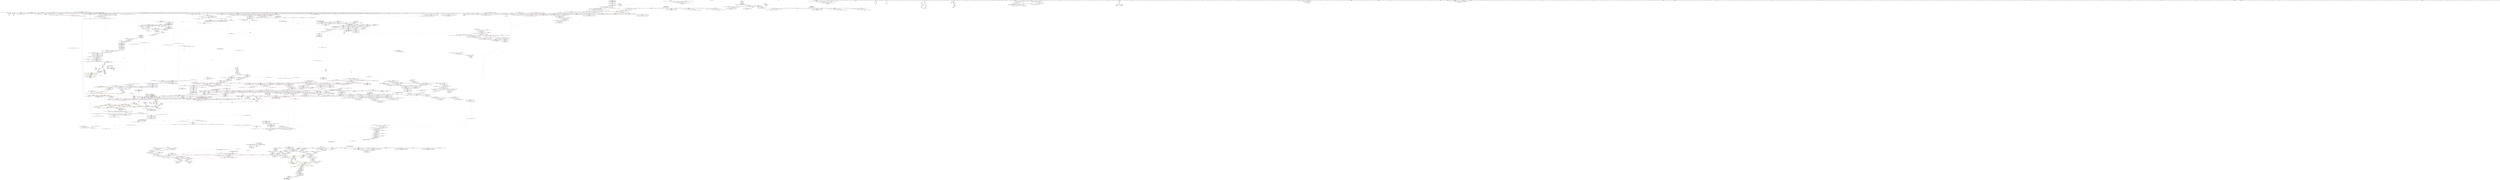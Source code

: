 digraph "SVFG" {
	label="SVFG";

	Node0x55f854930150 [shape=record,color=grey,label="{NodeID: 0\nNullPtr|{|<s61>164}}"];
	Node0x55f854930150 -> Node0x55f854f69600[style=solid];
	Node0x55f854930150 -> Node0x55f854f69700[style=solid];
	Node0x55f854930150 -> Node0x55f854f697d0[style=solid];
	Node0x55f854930150 -> Node0x55f854f698a0[style=solid];
	Node0x55f854930150 -> Node0x55f854f69970[style=solid];
	Node0x55f854930150 -> Node0x55f854f69a40[style=solid];
	Node0x55f854930150 -> Node0x55f854f69b10[style=solid];
	Node0x55f854930150 -> Node0x55f854f69be0[style=solid];
	Node0x55f854930150 -> Node0x55f854f69cb0[style=solid];
	Node0x55f854930150 -> Node0x55f854f5d830[style=solid];
	Node0x55f854930150 -> Node0x55f854f5d900[style=solid];
	Node0x55f854930150 -> Node0x55f854f5d9d0[style=solid];
	Node0x55f854930150 -> Node0x55f854f5daa0[style=solid];
	Node0x55f854930150 -> Node0x55f854f5db70[style=solid];
	Node0x55f854930150 -> Node0x55f854f5dc40[style=solid];
	Node0x55f854930150 -> Node0x55f854f5dd10[style=solid];
	Node0x55f854930150 -> Node0x55f854f5dde0[style=solid];
	Node0x55f854930150 -> Node0x55f854f5deb0[style=solid];
	Node0x55f854930150 -> Node0x55f854f5df80[style=solid];
	Node0x55f854930150 -> Node0x55f854f5e050[style=solid];
	Node0x55f854930150 -> Node0x55f854f5e120[style=solid];
	Node0x55f854930150 -> Node0x55f854f5e1f0[style=solid];
	Node0x55f854930150 -> Node0x55f854f5e2c0[style=solid];
	Node0x55f854930150 -> Node0x55f854f5e390[style=solid];
	Node0x55f854930150 -> Node0x55f854f5e460[style=solid];
	Node0x55f854930150 -> Node0x55f854f5e530[style=solid];
	Node0x55f854930150 -> Node0x55f854f5e600[style=solid];
	Node0x55f854930150 -> Node0x55f854f5e6d0[style=solid];
	Node0x55f854930150 -> Node0x55f854f5e7a0[style=solid];
	Node0x55f854930150 -> Node0x55f854f5e870[style=solid];
	Node0x55f854930150 -> Node0x55f854f5e940[style=solid];
	Node0x55f854930150 -> Node0x55f854f5ea10[style=solid];
	Node0x55f854930150 -> Node0x55f854f5eae0[style=solid];
	Node0x55f854930150 -> Node0x55f854f5ebb0[style=solid];
	Node0x55f854930150 -> Node0x55f854f5ec80[style=solid];
	Node0x55f854930150 -> Node0x55f854f5ed50[style=solid];
	Node0x55f854930150 -> Node0x55f854f5ee20[style=solid];
	Node0x55f854930150 -> Node0x55f854f5eef0[style=solid];
	Node0x55f854930150 -> Node0x55f854f5efc0[style=solid];
	Node0x55f854930150 -> Node0x55f854f5f090[style=solid];
	Node0x55f854930150 -> Node0x55f854f5f160[style=solid];
	Node0x55f854930150 -> Node0x55f854f5f230[style=solid];
	Node0x55f854930150 -> Node0x55f854f5f300[style=solid];
	Node0x55f854930150 -> Node0x55f854f5f3d0[style=solid];
	Node0x55f854930150 -> Node0x55f854f5f4a0[style=solid];
	Node0x55f854930150 -> Node0x55f854f5f570[style=solid];
	Node0x55f854930150 -> Node0x55f854f994d0[style=solid];
	Node0x55f854930150 -> Node0x55f854f9bd60[style=solid];
	Node0x55f854930150 -> Node0x55f854fa0000[style=solid];
	Node0x55f854930150 -> Node0x55f854fa0340[style=solid];
	Node0x55f854930150 -> Node0x55f854fa0680[style=solid];
	Node0x55f854930150 -> Node0x55f854fa0750[style=solid];
	Node0x55f854930150 -> Node0x55f854fa09c0[style=solid];
	Node0x55f854930150 -> Node0x55f854fa3670[style=solid];
	Node0x55f854930150 -> Node0x55f854fa4b90[style=solid];
	Node0x55f854930150 -> Node0x55f854fd9b80[style=solid];
	Node0x55f854930150 -> Node0x55f854fda000[style=solid];
	Node0x55f854930150 -> Node0x55f854fdac00[style=solid];
	Node0x55f854930150 -> Node0x55f854fdb200[style=solid];
	Node0x55f854930150 -> Node0x55f854fdb380[style=solid];
	Node0x55f854930150 -> Node0x55f854fdb800[style=solid];
	Node0x55f854930150:s61 -> Node0x55f85510e8f0[style=solid,color=red];
	Node0x55f854f60820 [shape=record,color=black,label="{NodeID: 443\n478\<--477\n\<--\n_ZNSt8_Rb_treeINSt7__cxx1112basic_stringIcSt11char_traitsIcESaIcEEESt4pairIKS5_P4nodeESt10_Select1stISA_ESt4lessIS5_ESaISA_EE13_Rb_tree_implISE_Lb1EEC2Ev\n|{<s0>43}}"];
	Node0x55f854f60820:s0 -> Node0x55f85510d2b0[style=solid,color=red];
	Node0x55f8550f7c80 [shape=record,color=black,label="{NodeID: 3100\n341 = PHI(947, )\n}"];
	Node0x55f8550f7c80 -> Node0x55f854f9ac50[style=solid];
	Node0x55f854f6fd60 [shape=record,color=red,label="{NodeID: 886\n889\<--886\n\<--__x.addr\n_ZNSt8_Rb_treeINSt7__cxx1112basic_stringIcSt11char_traitsIcESaIcEEESt4pairIKS5_P4nodeESt10_Select1stISA_ESt4lessIS5_ESaISA_EE8_S_valueEPKSt18_Rb_tree_node_base\n}"];
	Node0x55f854f6fd60 -> Node0x55f854f72ae0[style=solid];
	Node0x55f854fa5e40 [shape=record,color=blue,label="{NodeID: 1329\n2287\<--2286\n__t.addr\<--__t\n_ZSt7forwardIRPSt13_Rb_tree_nodeISt4pairIKNSt7__cxx1112basic_stringIcSt11char_traitsIcESaIcEEEP4nodeEEEOT_RNSt16remove_referenceISF_E4typeE\n}"];
	Node0x55f854fa5e40 -> Node0x55f854f987d0[style=dashed];
	Node0x55f854f58cc0 [shape=record,color=green,label="{NodeID: 222\n1253\<--1254\nref.tmp55\<--ref.tmp55_field_insensitive\n_ZNSt8_Rb_treeINSt7__cxx1112basic_stringIcSt11char_traitsIcESaIcEEESt4pairIKS5_P4nodeESt10_Select1stISA_ESt4lessIS5_ESaISA_EE29_M_get_insert_hint_unique_posESt23_Rb_tree_const_iteratorISA_ERS7_\n|{|<s1>134}}"];
	Node0x55f854f58cc0 -> Node0x55f854fa0680[style=solid];
	Node0x55f854f58cc0:s1 -> Node0x55f855109980[style=solid,color=red];
	Node0x55f854f7c200 [shape=record,color=purple,label="{NodeID: 665\n836\<--835\n_M_storage\<--this1\n_ZNKSt13_Rb_tree_nodeISt4pairIKNSt7__cxx1112basic_stringIcSt11char_traitsIcESaIcEEEP4nodeEE9_M_valptrEv\n|{<s0>70}}"];
	Node0x55f854f7c200:s0 -> Node0x55f85510d3c0[style=solid,color=red];
	Node0x55f85510afc0 [shape=record,color=black,label="{NodeID: 3322\n950 = PHI(33, )\n2nd arg _ZNSt8_Rb_treeINSt7__cxx1112basic_stringIcSt11char_traitsIcESaIcEEESt4pairIKS5_P4nodeESt10_Select1stISA_ESt4lessIS5_ESaISA_EE22_M_emplace_hint_uniqueIJRKSt21piecewise_construct_tSt5tupleIJRS7_EESL_IJEEEEESt17_Rb_tree_iteratorISA_ESt23_Rb_tree_const_iteratorISA_EDpOT_ }"];
	Node0x55f85510afc0 -> Node0x55f854f9e2c0[style=solid];
	Node0x55f854f9aab0 [shape=record,color=blue,label="{NodeID: 1108\n309\<--306\ncoerce.dive\<--call\n_ZNSt3mapINSt7__cxx1112basic_stringIcSt11char_traitsIcESaIcEEEP4nodeSt4lessIS5_ESaISt4pairIKS5_S7_EEEixERSB_\n|{|<s2>20|<s3>22|<s4>24}}"];
	Node0x55f854f9aab0 -> Node0x55f854f9ad20[style=dashed];
	Node0x55f854f9aab0 -> Node0x55f85502ad90[style=dashed];
	Node0x55f854f9aab0:s2 -> Node0x55f855049720[style=dashed,color=red];
	Node0x55f854f9aab0:s3 -> Node0x55f855054910[style=dashed,color=red];
	Node0x55f854f9aab0:s4 -> Node0x55f855028560[style=dashed,color=red];
	Node0x55f8549301e0 [shape=record,color=green,label="{NodeID: 1\n8\<--1\n\<--dummyObj\nCan only get source location for instruction, argument, global var or function.}"];
	Node0x55f854f608f0 [shape=record,color=black,label="{NodeID: 444\n489\<--488\n\<--this1\n_ZNSaISt13_Rb_tree_nodeISt4pairIKNSt7__cxx1112basic_stringIcSt11char_traitsIcESaIcEEEP4nodeEEEC2Ev\n|{<s0>44}}"];
	Node0x55f854f608f0:s0 -> Node0x55f85510f050[style=solid,color=red];
	Node0x55f8550f7dc0 [shape=record,color=black,label="{NodeID: 3101\n736 = PHI(861, )\n}"];
	Node0x55f8550f7dc0 -> Node0x55f854f71eb0[style=solid];
	Node0x55f854f6fe30 [shape=record,color=red,label="{NodeID: 887\n904\<--898\nthis1\<--this.addr\n_ZNSt3mapINSt7__cxx1112basic_stringIcSt11char_traitsIcESaIcEEEP4nodeSt4lessIS5_ESaISt4pairIKS5_S7_EEE11lower_boundERSB_\n}"];
	Node0x55f854f6fe30 -> Node0x55f854f7c540[style=solid];
	Node0x55f855052f00 [shape=record,color=yellow,style=double,label="{NodeID: 2437\n111V_1 = ENCHI(MR_111V_0)\npts\{1520003 3830003 16650003 \}\nFun[_ZNSt8_Rb_treeINSt7__cxx1112basic_stringIcSt11char_traitsIcESaIcEEESt4pairIKS5_P4nodeESt10_Select1stISA_ESt4lessIS5_ESaISA_EE8_S_rightEPSt18_Rb_tree_node_base]}"];
	Node0x55f855052f00 -> Node0x55f854f6f470[style=dashed];
	Node0x55f854fa5f10 [shape=record,color=blue,label="{NodeID: 1330\n2304\<--2302\nthis.addr\<--this\n_ZNSt8_Rb_treeINSt7__cxx1112basic_stringIcSt11char_traitsIcESaIcEEESt4pairIKS5_P4nodeESt10_Select1stISA_ESt4lessIS5_ESaISA_EE15_M_destroy_nodeEPSt13_Rb_tree_nodeISA_E\n}"];
	Node0x55f854fa5f10 -> Node0x55f854f988a0[style=dashed];
	Node0x55f854f58d90 [shape=record,color=green,label="{NodeID: 223\n1255\<--1256\nref.tmp69\<--ref.tmp69_field_insensitive\n_ZNSt8_Rb_treeINSt7__cxx1112basic_stringIcSt11char_traitsIcESaIcEEESt4pairIKS5_P4nodeESt10_Select1stISA_ESt4lessIS5_ESaISA_EE29_M_get_insert_hint_unique_posESt23_Rb_tree_const_iteratorISA_ERS7_\n|{|<s1>139}}"];
	Node0x55f854f58d90 -> Node0x55f854fa0750[style=solid];
	Node0x55f854f58d90:s1 -> Node0x55f855109980[style=solid,color=red];
	Node0x55f854f7c2d0 [shape=record,color=purple,label="{NodeID: 666\n858\<--857\n_M_storage\<--this1\n_ZNK9__gnu_cxx16__aligned_membufISt4pairIKNSt7__cxx1112basic_stringIcSt11char_traitsIcESaIcEEEP4nodeEE7_M_addrEv\n}"];
	Node0x55f854f7c2d0 -> Node0x55f854f72870[style=solid];
	Node0x55f85510b0d0 [shape=record,color=black,label="{NodeID: 3323\n951 = PHI(298, )\n3rd arg _ZNSt8_Rb_treeINSt7__cxx1112basic_stringIcSt11char_traitsIcESaIcEEESt4pairIKS5_P4nodeESt10_Select1stISA_ESt4lessIS5_ESaISA_EE22_M_emplace_hint_uniqueIJRKSt21piecewise_construct_tSt5tupleIJRS7_EESL_IJEEEEESt17_Rb_tree_iteratorISA_ESt23_Rb_tree_const_iteratorISA_EDpOT_ }"];
	Node0x55f85510b0d0 -> Node0x55f854f9e390[style=solid];
	Node0x55f855042a80 [shape=record,color=yellow,style=double,label="{NodeID: 2216\n133V_1 = ENCHI(MR_133V_0)\npts\{1520001 3830001 \}\nFun[_ZNSt8_Rb_treeINSt7__cxx1112basic_stringIcSt11char_traitsIcESaIcEEESt4pairIKS5_P4nodeESt10_Select1stISA_ESt4lessIS5_ESaISA_EE4findERS7_]|{<s0>49}}"];
	Node0x55f855042a80:s0 -> Node0x55f855055b70[style=dashed,color=red];
	Node0x55f854f9ab80 [shape=record,color=blue,label="{NodeID: 1109\n312\<--311\ncoerce.dive3\<--call2\n_ZNSt3mapINSt7__cxx1112basic_stringIcSt11char_traitsIcESaIcEEEP4nodeSt4lessIS5_ESaISt4pairIKS5_S7_EEEixERSB_\n|{<s0>20}}"];
	Node0x55f854f9ab80:s0 -> Node0x55f855049890[style=dashed,color=red];
	Node0x55f854f2da90 [shape=record,color=green,label="{NodeID: 2\n19\<--1\n.str\<--dummyObj\nGlob }"];
	Node0x55f854f609c0 [shape=record,color=black,label="{NodeID: 445\n610\<--565\n\<--retval\n_ZNSt8_Rb_treeINSt7__cxx1112basic_stringIcSt11char_traitsIcESaIcEEESt4pairIKS5_P4nodeESt10_Select1stISA_ESt4lessIS5_ESaISA_EE4findERS7_\n}"];
	Node0x55f854f609c0 -> Node0x55f854f7b1c0[style=solid];
	Node0x55f8550f7f00 [shape=record,color=black,label="{NodeID: 3102\n253 = PHI(703, )\n}"];
	Node0x55f8550f7f00 -> Node0x55f854f9a770[style=solid];
	Node0x55f854f6ff00 [shape=record,color=red,label="{NodeID: 888\n906\<--900\n\<--__x.addr\n_ZNSt3mapINSt7__cxx1112basic_stringIcSt11char_traitsIcESaIcEEEP4nodeSt4lessIS5_ESaISt4pairIKS5_S7_EEE11lower_boundERSB_\n|{<s0>75}}"];
	Node0x55f854f6ff00:s0 -> Node0x55f85510f270[style=solid,color=red];
	Node0x55f854fa5fe0 [shape=record,color=blue,label="{NodeID: 1331\n2306\<--2303\n__p.addr\<--__p\n_ZNSt8_Rb_treeINSt7__cxx1112basic_stringIcSt11char_traitsIcESaIcEEESt4pairIKS5_P4nodeESt10_Select1stISA_ESt4lessIS5_ESaISA_EE15_M_destroy_nodeEPSt13_Rb_tree_nodeISA_E\n}"];
	Node0x55f854fa5fe0 -> Node0x55f854f98970[style=dashed];
	Node0x55f854fa5fe0 -> Node0x55f854f98a40[style=dashed];
	Node0x55f854f58e60 [shape=record,color=green,label="{NodeID: 224\n1257\<--1258\nref.tmp78\<--ref.tmp78_field_insensitive\n_ZNSt8_Rb_treeINSt7__cxx1112basic_stringIcSt11char_traitsIcESaIcEEESt4pairIKS5_P4nodeESt10_Select1stISA_ESt4lessIS5_ESaISA_EE29_M_get_insert_hint_unique_posESt23_Rb_tree_const_iteratorISA_ERS7_\n|{|<s1>142}}"];
	Node0x55f854f58e60 -> Node0x55f854fa09c0[style=solid];
	Node0x55f854f58e60:s1 -> Node0x55f855107bd0[style=solid,color=red];
	Node0x55f854f7c3a0 [shape=record,color=purple,label="{NodeID: 667\n910\<--896\ncoerce.dive\<--retval\n_ZNSt3mapINSt7__cxx1112basic_stringIcSt11char_traitsIcESaIcEEEP4nodeSt4lessIS5_ESaISt4pairIKS5_S7_EEE11lower_boundERSB_\n}"];
	Node0x55f854f7c3a0 -> Node0x55f854f9deb0[style=solid];
	Node0x55f85510b1e0 [shape=record,color=black,label="{NodeID: 3324\n952 = PHI(300, )\n4th arg _ZNSt8_Rb_treeINSt7__cxx1112basic_stringIcSt11char_traitsIcESaIcEEESt4pairIKS5_P4nodeESt10_Select1stISA_ESt4lessIS5_ESaISA_EE22_M_emplace_hint_uniqueIJRKSt21piecewise_construct_tSt5tupleIJRS7_EESL_IJEEEEESt17_Rb_tree_iteratorISA_ESt23_Rb_tree_const_iteratorISA_EDpOT_ }"];
	Node0x55f85510b1e0 -> Node0x55f854f9e460[style=solid];
	Node0x55f855042b90 [shape=record,color=yellow,style=double,label="{NodeID: 2217\n135V_1 = ENCHI(MR_135V_0)\npts\{1520002 1520003 3830002 3830003 16650002 16650003 \}\nFun[_ZNSt8_Rb_treeINSt7__cxx1112basic_stringIcSt11char_traitsIcESaIcEEESt4pairIKS5_P4nodeESt10_Select1stISA_ESt4lessIS5_ESaISA_EE4findERS7_]|{<s0>51|<s1>51}}"];
	Node0x55f855042b90:s0 -> Node0x55f8550419e0[style=dashed,color=red];
	Node0x55f855042b90:s1 -> Node0x55f855041b20[style=dashed,color=red];
	Node0x55f854f9ac50 [shape=record,color=blue,label="{NodeID: 1110\n344\<--341\ncoerce.dive13\<--call12\n_ZNSt3mapINSt7__cxx1112basic_stringIcSt11char_traitsIcESaIcEEEP4nodeSt4lessIS5_ESaISt4pairIKS5_S7_EEEixERSB_\n}"];
	Node0x55f854f9ac50 -> Node0x55f854f990c0[style=dashed];
	Node0x55f854f9ac50 -> Node0x55f85502b290[style=dashed];
	Node0x55f854f504c0 [shape=record,color=green,label="{NodeID: 3\n21\<--1\n.str.1\<--dummyObj\nGlob }"];
	Node0x55f854f60a90 [shape=record,color=black,label="{NodeID: 446\n611\<--571\n\<--__j\n_ZNSt8_Rb_treeINSt7__cxx1112basic_stringIcSt11char_traitsIcESaIcEEESt4pairIKS5_P4nodeESt10_Select1stISA_ESt4lessIS5_ESaISA_EE4findERS7_\n}"];
	Node0x55f854f60a90 -> Node0x55f854f7b290[style=solid];
	Node0x55f8550f8040 [shape=record,color=black,label="{NodeID: 3103\n306 = PHI(893, )\n}"];
	Node0x55f8550f8040 -> Node0x55f854f9aab0[style=solid];
	Node0x55f854f6ffd0 [shape=record,color=red,label="{NodeID: 889\n913\<--912\n\<--coerce.dive2\n_ZNSt3mapINSt7__cxx1112basic_stringIcSt11char_traitsIcESaIcEEEP4nodeSt4lessIS5_ESaISt4pairIKS5_S7_EEE11lower_boundERSB_\n}"];
	Node0x55f854f6ffd0 -> Node0x55f854f72c80[style=solid];
	Node0x55f854fa60b0 [shape=record,color=blue,label="{NodeID: 1332\n2326\<--2324\n__a.addr\<--__a\n_ZNSt16allocator_traitsISaISt13_Rb_tree_nodeISt4pairIKNSt7__cxx1112basic_stringIcSt11char_traitsIcESaIcEEEP4nodeEEEE7destroyISB_EEvRSD_PT_\n}"];
	Node0x55f854fa60b0 -> Node0x55f854f98b10[style=dashed];
	Node0x55f854f58f30 [shape=record,color=green,label="{NodeID: 225\n1265\<--1266\n_ZNKSt23_Rb_tree_const_iteratorISt4pairIKNSt7__cxx1112basic_stringIcSt11char_traitsIcESaIcEEEP4nodeEE13_M_const_castEv\<--_ZNKSt23_Rb_tree_const_iteratorISt4pairIKNSt7__cxx1112basic_stringIcSt11char_traitsIcESaIcEEEP4nodeEE13_M_const_castEv_field_insensitive\n}"];
	Node0x55f854f7c470 [shape=record,color=purple,label="{NodeID: 668\n912\<--896\ncoerce.dive2\<--retval\n_ZNSt3mapINSt7__cxx1112basic_stringIcSt11char_traitsIcESaIcEEEP4nodeSt4lessIS5_ESaISt4pairIKS5_S7_EEE11lower_boundERSB_\n}"];
	Node0x55f854f7c470 -> Node0x55f854f6ffd0[style=solid];
	Node0x55f85510b2f0 [shape=record,color=black,label="{NodeID: 3325\n530 = PHI(507, )\n0th arg _ZNSt15_Rb_tree_header8_M_resetEv }"];
	Node0x55f85510b2f0 -> Node0x55f854f9bc90[style=solid];
	Node0x55f854f9ad20 [shape=record,color=blue, style = dotted,label="{NodeID: 1111\n2377\<--2379\noffset_0\<--dummyVal\n_ZNSt3mapINSt7__cxx1112basic_stringIcSt11char_traitsIcESaIcEEEP4nodeSt4lessIS5_ESaISt4pairIKS5_S7_EEEixERSB_\n}"];
	Node0x55f854f9ad20 -> Node0x55f85502ad90[style=dashed];
	Node0x55f854f50800 [shape=record,color=green,label="{NodeID: 4\n23\<--1\n__PRETTY_FUNCTION__._Z6insertP4nodePc\<--dummyObj\nGlob }"];
	Node0x55f854f60b60 [shape=record,color=black,label="{NodeID: 447\n596\<--595\n\<--_M_impl\n_ZNSt8_Rb_treeINSt7__cxx1112basic_stringIcSt11char_traitsIcESaIcEEESt4pairIKS5_P4nodeESt10_Select1stISA_ESt4lessIS5_ESaISA_EE4findERS7_\n}"];
	Node0x55f854f60b60 -> Node0x55f854f7b0f0[style=solid];
	Node0x55f8550f8180 [shape=record,color=black,label="{NodeID: 3104\n311 = PHI(244, )\n}"];
	Node0x55f8550f8180 -> Node0x55f854f9ab80[style=solid];
	Node0x55f854f700a0 [shape=record,color=red,label="{NodeID: 890\n924\<--919\nthis1\<--this.addr\n_ZNKSt3mapINSt7__cxx1112basic_stringIcSt11char_traitsIcESaIcEEEP4nodeSt4lessIS5_ESaISt4pairIKS5_S7_EEE8key_compEv\n}"];
	Node0x55f854f700a0 -> Node0x55f854f7c610[style=solid];
	Node0x55f854fa6180 [shape=record,color=blue,label="{NodeID: 1333\n2328\<--2325\n__p.addr\<--__p\n_ZNSt16allocator_traitsISaISt13_Rb_tree_nodeISt4pairIKNSt7__cxx1112basic_stringIcSt11char_traitsIcESaIcEEEP4nodeEEEE7destroyISB_EEvRSD_PT_\n}"];
	Node0x55f854fa6180 -> Node0x55f854f98be0[style=dashed];
	Node0x55f854f59030 [shape=record,color=green,label="{NodeID: 226\n1275\<--1276\n_ZNKSt8_Rb_treeINSt7__cxx1112basic_stringIcSt11char_traitsIcESaIcEEESt4pairIKS5_P4nodeESt10_Select1stISA_ESt4lessIS5_ESaISA_EE4sizeEv\<--_ZNKSt8_Rb_treeINSt7__cxx1112basic_stringIcSt11char_traitsIcESaIcEEESt4pairIKS5_P4nodeESt10_Select1stISA_ESt4lessIS5_ESaISA_EE4sizeEv_field_insensitive\n}"];
	Node0x55f854f7c540 [shape=record,color=purple,label="{NodeID: 669\n905\<--904\n_M_t\<--this1\n_ZNSt3mapINSt7__cxx1112basic_stringIcSt11char_traitsIcESaIcEEEP4nodeSt4lessIS5_ESaISt4pairIKS5_S7_EEE11lower_boundERSB_\n|{<s0>75}}"];
	Node0x55f854f7c540:s0 -> Node0x55f85510f160[style=solid,color=red];
	Node0x55f85510b400 [shape=record,color=black,label="{NodeID: 3326\n1732 = PHI(1699, )\n0th arg _ZN9__gnu_cxx13new_allocatorISt13_Rb_tree_nodeISt4pairIKNSt7__cxx1112basic_stringIcSt11char_traitsIcESaIcEEEP4nodeEEE9constructISC_JRKSt21piecewise_construct_tSt5tupleIJRS9_EESJ_IJEEEEEvPT_DpOT0_ }"];
	Node0x55f85510b400 -> Node0x55f854fa2700[style=solid];
	Node0x55f854f9adf0 [shape=record,color=blue,label="{NodeID: 1112\n361\<--8\nretval\<--\nmain\n}"];
	Node0x55f854f508c0 [shape=record,color=green,label="{NodeID: 5\n25\<--1\n.str.2\<--dummyObj\nGlob }"];
	Node0x55f854f60c30 [shape=record,color=black,label="{NodeID: 448\n562\<--615\n_ZNSt8_Rb_treeINSt7__cxx1112basic_stringIcSt11char_traitsIcESaIcEEESt4pairIKS5_P4nodeESt10_Select1stISA_ESt4lessIS5_ESaISA_EE4findERS7__ret\<--\n_ZNSt8_Rb_treeINSt7__cxx1112basic_stringIcSt11char_traitsIcESaIcEEESt4pairIKS5_P4nodeESt10_Select1stISA_ESt4lessIS5_ESaISA_EE4findERS7_\n|{<s0>15}}"];
	Node0x55f854f60c30:s0 -> Node0x55f8550f62d0[style=solid,color=blue];
	Node0x55f8550f82c0 [shape=record,color=black,label="{NodeID: 3105\n314 = PHI(227, )\n}"];
	Node0x55f854f70170 [shape=record,color=red,label="{NodeID: 891\n935\<--932\nthis1\<--this.addr\n_ZNKSt17_Rb_tree_iteratorISt4pairIKNSt7__cxx1112basic_stringIcSt11char_traitsIcESaIcEEEP4nodeEEdeEv\n}"];
	Node0x55f854f70170 -> Node0x55f854f7c6e0[style=solid];
	Node0x55f854fa6250 [shape=record,color=blue,label="{NodeID: 1334\n2342\<--2340\nthis.addr\<--this\n_ZN9__gnu_cxx13new_allocatorISt13_Rb_tree_nodeISt4pairIKNSt7__cxx1112basic_stringIcSt11char_traitsIcESaIcEEEP4nodeEEE7destroyISC_EEvPT_\n}"];
	Node0x55f854fa6250 -> Node0x55f854f98cb0[style=dashed];
	Node0x55f854f59130 [shape=record,color=green,label="{NodeID: 227\n1283\<--1284\n_ZNSt8_Rb_treeINSt7__cxx1112basic_stringIcSt11char_traitsIcESaIcEEESt4pairIKS5_P4nodeESt10_Select1stISA_ESt4lessIS5_ESaISA_EE12_M_rightmostEv\<--_ZNSt8_Rb_treeINSt7__cxx1112basic_stringIcSt11char_traitsIcESaIcEEESt4pairIKS5_P4nodeESt10_Select1stISA_ESt4lessIS5_ESaISA_EE12_M_rightmostEv_field_insensitive\n}"];
	Node0x55f854f7c610 [shape=record,color=purple,label="{NodeID: 670\n925\<--924\n_M_t\<--this1\n_ZNKSt3mapINSt7__cxx1112basic_stringIcSt11char_traitsIcESaIcEEEP4nodeSt4lessIS5_ESaISt4pairIKS5_S7_EEE8key_compEv\n|{<s0>76}}"];
	Node0x55f854f7c610:s0 -> Node0x55f85510d1a0[style=solid,color=red];
	Node0x55f85510b510 [shape=record,color=black,label="{NodeID: 3327\n1733 = PHI(1700, )\n1st arg _ZN9__gnu_cxx13new_allocatorISt13_Rb_tree_nodeISt4pairIKNSt7__cxx1112basic_stringIcSt11char_traitsIcESaIcEEEP4nodeEEE9constructISC_JRKSt21piecewise_construct_tSt5tupleIJRS9_EESJ_IJEEEEEvPT_DpOT0_ }"];
	Node0x55f85510b510 -> Node0x55f854fa27d0[style=solid];
	Node0x55f854f9aec0 [shape=record,color=blue,label="{NodeID: 1113\n365\<--87\nCase\<--\nmain\n}"];
	Node0x55f854f9aec0 -> Node0x55f85503dde0[style=dashed];
	Node0x55f854f50980 [shape=record,color=green,label="{NodeID: 6\n27\<--1\n.str.3\<--dummyObj\nGlob }"];
	Node0x55f854f60d00 [shape=record,color=black,label="{NodeID: 449\n642\<--641\n\<--_M_impl\n_ZNSt8_Rb_treeINSt7__cxx1112basic_stringIcSt11char_traitsIcESaIcEEESt4pairIKS5_P4nodeESt10_Select1stISA_ESt4lessIS5_ESaISA_EE14_M_lower_boundEPSt13_Rb_tree_nodeISA_EPSt18_Rb_tree_node_baseRS7_\n}"];
	Node0x55f854f60d00 -> Node0x55f854f7b500[style=solid];
	Node0x55f8550f83d0 [shape=record,color=black,label="{NodeID: 3106\n320 = PHI(930, )\n}"];
	Node0x55f8550f83d0 -> Node0x55f854f79bd0[style=solid];
	Node0x55f854f70240 [shape=record,color=red,label="{NodeID: 892\n937\<--936\n\<--_M_node\n_ZNKSt17_Rb_tree_iteratorISt4pairIKNSt7__cxx1112basic_stringIcSt11char_traitsIcESaIcEEEP4nodeEEdeEv\n}"];
	Node0x55f854f70240 -> Node0x55f854f72d50[style=solid];
	Node0x55f854fa6320 [shape=record,color=blue,label="{NodeID: 1335\n2344\<--2341\n__p.addr\<--__p\n_ZN9__gnu_cxx13new_allocatorISt13_Rb_tree_nodeISt4pairIKNSt7__cxx1112basic_stringIcSt11char_traitsIcESaIcEEEP4nodeEEE7destroyISC_EEvPT_\n}"];
	Node0x55f854fa6320 -> Node0x55f854f98d80[style=dashed];
	Node0x55f854f59230 [shape=record,color=green,label="{NodeID: 228\n1293\<--1294\n_ZNSt4pairIPSt18_Rb_tree_node_baseS1_EC2IRS1_Lb1EEERKS1_OT_\<--_ZNSt4pairIPSt18_Rb_tree_node_baseS1_EC2IRS1_Lb1EEERKS1_OT__field_insensitive\n}"];
	Node0x55f854f7c6e0 [shape=record,color=purple,label="{NodeID: 671\n936\<--935\n_M_node\<--this1\n_ZNKSt17_Rb_tree_iteratorISt4pairIKNSt7__cxx1112basic_stringIcSt11char_traitsIcESaIcEEEP4nodeEEdeEv\n}"];
	Node0x55f854f7c6e0 -> Node0x55f854f70240[style=solid];
	Node0x55f85510b620 [shape=record,color=black,label="{NodeID: 3328\n1734 = PHI(1702, )\n2nd arg _ZN9__gnu_cxx13new_allocatorISt13_Rb_tree_nodeISt4pairIKNSt7__cxx1112basic_stringIcSt11char_traitsIcESaIcEEEP4nodeEEE9constructISC_JRKSt21piecewise_construct_tSt5tupleIJRS9_EESJ_IJEEEEEvPT_DpOT0_ }"];
	Node0x55f85510b620 -> Node0x55f854fa28a0[style=solid];
	Node0x55f855042fa0 [shape=record,color=yellow,style=double,label="{NodeID: 2221\n38V_1 = ENCHI(MR_38V_0)\npts\{1520001 1520002 1520003 3830001 3830002 3830003 16650002 16650003 \}\nFun[_ZNSt3mapINSt7__cxx1112basic_stringIcSt11char_traitsIcESaIcEEEP4nodeSt4lessIS5_ESaISt4pairIKS5_S7_EEE11lower_boundERSB_]|{<s0>75|<s1>75}}"];
	Node0x55f855042fa0:s0 -> Node0x55f855056c90[style=dashed,color=red];
	Node0x55f855042fa0:s1 -> Node0x55f855056da0[style=dashed,color=red];
	Node0x55f854f9af90 [shape=record,color=blue,label="{NodeID: 1114\n7\<--375\nT\<--dec\nmain\n}"];
	Node0x55f854f9af90 -> Node0x55f854f6b030[style=dashed];
	Node0x55f854f9af90 -> Node0x55f854f9af90[style=dashed];
	Node0x55f854f511f0 [shape=record,color=green,label="{NodeID: 7\n29\<--1\n.str.4\<--dummyObj\nGlob }"];
	Node0x55f854f60dd0 [shape=record,color=black,label="{NodeID: 450\n652\<--651\n\<--\n_ZNSt8_Rb_treeINSt7__cxx1112basic_stringIcSt11char_traitsIcESaIcEEESt4pairIKS5_P4nodeESt10_Select1stISA_ESt4lessIS5_ESaISA_EE14_M_lower_boundEPSt13_Rb_tree_nodeISA_EPSt18_Rb_tree_node_baseRS7_\n}"];
	Node0x55f854f60dd0 -> Node0x55f854f9c8c0[style=solid];
	Node0x55f8550f8540 [shape=record,color=black,label="{NodeID: 3107\n324 = PHI(720, )\n}"];
	Node0x55f8550f8540 -> Node0x55f853a6ea60[style=solid];
	Node0x55f854f70310 [shape=record,color=red,label="{NodeID: 893\n981\<--957\nthis5\<--this.addr\n_ZNSt8_Rb_treeINSt7__cxx1112basic_stringIcSt11char_traitsIcESaIcEEESt4pairIKS5_P4nodeESt10_Select1stISA_ESt4lessIS5_ESaISA_EE22_M_emplace_hint_uniqueIJRKSt21piecewise_construct_tSt5tupleIJRS7_EESL_IJEEEEESt17_Rb_tree_iteratorISA_ESt23_Rb_tree_const_iteratorISA_EDpOT_\n|{<s0>82|<s1>85|<s2>86|<s3>88|<s4>90}}"];
	Node0x55f854f70310:s0 -> Node0x55f85510bde0[style=solid,color=red];
	Node0x55f854f70310:s1 -> Node0x55f855104eb0[style=solid,color=red];
	Node0x55f854f70310:s2 -> Node0x55f855109370[style=solid,color=red];
	Node0x55f854f70310:s3 -> Node0x55f8551067c0[style=solid,color=red];
	Node0x55f854f70310:s4 -> Node0x55f8551067c0[style=solid,color=red];
	Node0x55f854fa63f0 [shape=record,color=blue,label="{NodeID: 1336\n2356\<--2355\nthis.addr\<--this\n_ZNSt4pairIKNSt7__cxx1112basic_stringIcSt11char_traitsIcESaIcEEEP4nodeED2Ev\n}"];
	Node0x55f854fa63f0 -> Node0x55f854f98e50[style=dashed];
	Node0x55f854f61850 [shape=record,color=green,label="{NodeID: 229\n1298\<--1299\n_ZNSt8_Rb_treeINSt7__cxx1112basic_stringIcSt11char_traitsIcESaIcEEESt4pairIKS5_P4nodeESt10_Select1stISA_ESt4lessIS5_ESaISA_EE24_M_get_insert_unique_posERS7_\<--_ZNSt8_Rb_treeINSt7__cxx1112basic_stringIcSt11char_traitsIcESaIcEEESt4pairIKS5_P4nodeESt10_Select1stISA_ESt4lessIS5_ESaISA_EE24_M_get_insert_unique_posERS7__field_insensitive\n}"];
	Node0x55f854f7c7b0 [shape=record,color=purple,label="{NodeID: 672\n1027\<--953\ncoerce.dive16\<--retval\n_ZNSt8_Rb_treeINSt7__cxx1112basic_stringIcSt11char_traitsIcESaIcEEESt4pairIKS5_P4nodeESt10_Select1stISA_ESt4lessIS5_ESaISA_EE22_M_emplace_hint_uniqueIJRKSt21piecewise_construct_tSt5tupleIJRS7_EESL_IJEEEEESt17_Rb_tree_iteratorISA_ESt23_Rb_tree_const_iteratorISA_EDpOT_\n}"];
	Node0x55f854f7c7b0 -> Node0x55f854f9e870[style=solid];
	Node0x55f85510b730 [shape=record,color=black,label="{NodeID: 3329\n1735 = PHI(1704, )\n3rd arg _ZN9__gnu_cxx13new_allocatorISt13_Rb_tree_nodeISt4pairIKNSt7__cxx1112basic_stringIcSt11char_traitsIcESaIcEEEP4nodeEEE9constructISC_JRKSt21piecewise_construct_tSt5tupleIJRS9_EESJ_IJEEEEEvPT_DpOT0_ }"];
	Node0x55f85510b730 -> Node0x55f854fa2970[style=solid];
	Node0x55f854f9b060 [shape=record,color=blue,label="{NodeID: 1115\n4\<--384\nroot\<--\nmain\n}"];
	Node0x55f854f9b060 -> Node0x55f854f6ae90[style=dashed];
	Node0x55f854f9b060 -> Node0x55f854f6af60[style=dashed];
	Node0x55f854f9b060 -> Node0x55f85503c9e0[style=dashed];
	Node0x55f854f51280 [shape=record,color=green,label="{NodeID: 8\n31\<--1\n.str.5\<--dummyObj\nGlob }"];
	Node0x55f854f60ea0 [shape=record,color=black,label="{NodeID: 451\n655\<--654\n\<--\n_ZNSt8_Rb_treeINSt7__cxx1112basic_stringIcSt11char_traitsIcESaIcEEESt4pairIKS5_P4nodeESt10_Select1stISA_ESt4lessIS5_ESaISA_EE14_M_lower_boundEPSt13_Rb_tree_nodeISA_EPSt18_Rb_tree_node_baseRS7_\n|{<s0>60}}"];
	Node0x55f854f60ea0:s0 -> Node0x55f85510f380[style=solid,color=red];
	Node0x55f8550f8680 [shape=record,color=black,label="{NodeID: 3108\n353 = PHI(930, )\n}"];
	Node0x55f8550f8680 -> Node0x55f854f79e40[style=solid];
	Node0x55f854f703e0 [shape=record,color=red,label="{NodeID: 894\n982\<--959\n\<--__args.addr\n_ZNSt8_Rb_treeINSt7__cxx1112basic_stringIcSt11char_traitsIcESaIcEEESt4pairIKS5_P4nodeESt10_Select1stISA_ESt4lessIS5_ESaISA_EE22_M_emplace_hint_uniqueIJRKSt21piecewise_construct_tSt5tupleIJRS7_EESL_IJEEEEESt17_Rb_tree_iteratorISA_ESt23_Rb_tree_const_iteratorISA_EDpOT_\n|{<s0>79}}"];
	Node0x55f854f703e0:s0 -> Node0x55f85510d800[style=solid,color=red];
	Node0x55f855053610 [shape=record,color=yellow,style=double,label="{NodeID: 2444\n234V_1 = ENCHI(MR_234V_0)\npts\{2045 \}\nFun[_ZNSt8_Rb_treeINSt7__cxx1112basic_stringIcSt11char_traitsIcESaIcEEESt4pairIKS5_P4nodeESt10_Select1stISA_ESt4lessIS5_ESaISA_EE24_M_get_insert_unique_posERS7_]}"];
	Node0x55f855053610 -> Node0x55f854f97380[style=dashed];
	Node0x55f854fa64c0 [shape=record,color=blue,label="{NodeID: 1337\n2366\<--2364\nthis.addr\<--this\n_ZNSt11_Tuple_implILm0EJRKNSt7__cxx1112basic_stringIcSt11char_traitsIcESaIcEEEEEC2ES7_\n}"];
	Node0x55f854fa64c0 -> Node0x55f854f98f20[style=dashed];
	Node0x55f854f61910 [shape=record,color=green,label="{NodeID: 230\n1323\<--1324\n_ZNSt8_Rb_treeINSt7__cxx1112basic_stringIcSt11char_traitsIcESaIcEEESt4pairIKS5_P4nodeESt10_Select1stISA_ESt4lessIS5_ESaISA_EE11_M_leftmostEv\<--_ZNSt8_Rb_treeINSt7__cxx1112basic_stringIcSt11char_traitsIcESaIcEEESt4pairIKS5_P4nodeESt10_Select1stISA_ESt4lessIS5_ESaISA_EE11_M_leftmostEv_field_insensitive\n}"];
	Node0x55f854f7c880 [shape=record,color=purple,label="{NodeID: 673\n1064\<--953\ncoerce.dive20\<--retval\n_ZNSt8_Rb_treeINSt7__cxx1112basic_stringIcSt11char_traitsIcESaIcEEESt4pairIKS5_P4nodeESt10_Select1stISA_ESt4lessIS5_ESaISA_EE22_M_emplace_hint_uniqueIJRKSt21piecewise_construct_tSt5tupleIJRS7_EESL_IJEEEEESt17_Rb_tree_iteratorISA_ESt23_Rb_tree_const_iteratorISA_EDpOT_\n}"];
	Node0x55f854f7c880 -> Node0x55f854f71010[style=solid];
	Node0x55f85510b840 [shape=record,color=black,label="{NodeID: 3330\n1736 = PHI(1706, )\n4th arg _ZN9__gnu_cxx13new_allocatorISt13_Rb_tree_nodeISt4pairIKNSt7__cxx1112basic_stringIcSt11char_traitsIcESaIcEEEP4nodeEEE9constructISC_JRKSt21piecewise_construct_tSt5tupleIJRS9_EESJ_IJEEEEEvPT_DpOT0_ }"];
	Node0x55f85510b840 -> Node0x55f854fa2a40[style=solid];
	Node0x55f8550431f0 [shape=record,color=yellow,style=double,label="{NodeID: 2223\n544V_1 = ENCHI(MR_544V_0)\npts\{22400000 \}\nFun[_ZNSt8_Rb_treeINSt7__cxx1112basic_stringIcSt11char_traitsIcESaIcEEESt4pairIKS5_P4nodeESt10_Select1stISA_ESt4lessIS5_ESaISA_EE5beginEv]|{<s0>216}}"];
	Node0x55f8550431f0:s0 -> Node0x55f854f9d4f0[style=dashed,color=red];
	Node0x55f854f9b130 [shape=record,color=blue,label="{NodeID: 1116\n363\<--8\ni\<--\nmain\n}"];
	Node0x55f854f9b130 -> Node0x55f854f6d3f0[style=dashed];
	Node0x55f854f9b130 -> Node0x55f854f6d4c0[style=dashed];
	Node0x55f854f9b130 -> Node0x55f854f9b200[style=dashed];
	Node0x55f854f9b130 -> Node0x55f854f9b3a0[style=dashed];
	Node0x55f854f51310 [shape=record,color=green,label="{NodeID: 9\n33\<--1\n_ZStL19piecewise_construct\<--dummyObj\nGlob |{<s0>26}}"];
	Node0x55f854f51310:s0 -> Node0x55f85510afc0[style=solid,color=red];
	Node0x55f854f60f70 [shape=record,color=black,label="{NodeID: 452\n662\<--661\n\<--\n_ZNSt8_Rb_treeINSt7__cxx1112basic_stringIcSt11char_traitsIcESaIcEEESt4pairIKS5_P4nodeESt10_Select1stISA_ESt4lessIS5_ESaISA_EE14_M_lower_boundEPSt13_Rb_tree_nodeISA_EPSt18_Rb_tree_node_baseRS7_\n|{<s0>61}}"];
	Node0x55f854f60f70:s0 -> Node0x55f85510c220[style=solid,color=red];
	Node0x55f8550f87c0 [shape=record,color=black,label="{NodeID: 3109\n370 = PHI()\n}"];
	Node0x55f854f704b0 [shape=record,color=red,label="{NodeID: 895\n986\<--961\n\<--__args.addr2\n_ZNSt8_Rb_treeINSt7__cxx1112basic_stringIcSt11char_traitsIcESaIcEEESt4pairIKS5_P4nodeESt10_Select1stISA_ESt4lessIS5_ESaISA_EE22_M_emplace_hint_uniqueIJRKSt21piecewise_construct_tSt5tupleIJRS7_EESL_IJEEEEESt17_Rb_tree_iteratorISA_ESt23_Rb_tree_const_iteratorISA_EDpOT_\n|{<s0>80}}"];
	Node0x55f854f704b0:s0 -> Node0x55f85510ea00[style=solid,color=red];
	Node0x55f854fa6590 [shape=record,color=blue,label="{NodeID: 1338\n2368\<--2365\n__head.addr\<--__head\n_ZNSt11_Tuple_implILm0EJRKNSt7__cxx1112basic_stringIcSt11char_traitsIcESaIcEEEEEC2ES7_\n}"];
	Node0x55f854fa6590 -> Node0x55f854f98ff0[style=dashed];
	Node0x55f854f61a10 [shape=record,color=green,label="{NodeID: 231\n1331\<--1332\n_ZNSt4pairIPSt18_Rb_tree_node_baseS1_EC2IRS1_S4_Lb1EEEOT_OT0_\<--_ZNSt4pairIPSt18_Rb_tree_node_baseS1_EC2IRS1_S4_Lb1EEEOT_OT0__field_insensitive\n}"];
	Node0x55f854f7c950 [shape=record,color=purple,label="{NodeID: 674\n975\<--955\ncoerce.dive\<--__pos\n_ZNSt8_Rb_treeINSt7__cxx1112basic_stringIcSt11char_traitsIcESaIcEEESt4pairIKS5_P4nodeESt10_Select1stISA_ESt4lessIS5_ESaISA_EE22_M_emplace_hint_uniqueIJRKSt21piecewise_construct_tSt5tupleIJRS7_EESL_IJEEEEESt17_Rb_tree_iteratorISA_ESt23_Rb_tree_const_iteratorISA_EDpOT_\n}"];
	Node0x55f854f7c950 -> Node0x55f854f9e120[style=solid];
	Node0x55f85510b950 [shape=record,color=black,label="{NodeID: 3331\n1870 = PHI(1850, )\n0th arg _ZNSt10_Head_baseILm0ERKNSt7__cxx1112basic_stringIcSt11char_traitsIcESaIcEEELb0EE7_M_headERS8_ }"];
	Node0x55f85510b950 -> Node0x55f854fa3330[style=solid];
	Node0x55f8550432d0 [shape=record,color=yellow,style=double,label="{NodeID: 2224\n155V_1 = ENCHI(MR_155V_0)\npts\{1520002 3830002 \}\nFun[_ZNSt8_Rb_treeINSt7__cxx1112basic_stringIcSt11char_traitsIcESaIcEEESt4pairIKS5_P4nodeESt10_Select1stISA_ESt4lessIS5_ESaISA_EE5beginEv]}"];
	Node0x55f8550432d0 -> Node0x55f854f98220[style=dashed];
	Node0x55f854f9b200 [shape=record,color=blue,label="{NodeID: 1117\n363\<--403\ni\<--inc\nmain\n}"];
	Node0x55f854f9b200 -> Node0x55f854f6d3f0[style=dashed];
	Node0x55f854f9b200 -> Node0x55f854f6d4c0[style=dashed];
	Node0x55f854f9b200 -> Node0x55f854f9b200[style=dashed];
	Node0x55f854f9b200 -> Node0x55f854f9b3a0[style=dashed];
	Node0x55f854f51410 [shape=record,color=green,label="{NodeID: 10\n71\<--1\n\<--dummyObj\nCan only get source location for instruction, argument, global var or function.}"];
	Node0x55f854f61040 [shape=record,color=black,label="{NodeID: 453\n617\<--674\n_ZNSt8_Rb_treeINSt7__cxx1112basic_stringIcSt11char_traitsIcESaIcEEESt4pairIKS5_P4nodeESt10_Select1stISA_ESt4lessIS5_ESaISA_EE14_M_lower_boundEPSt13_Rb_tree_nodeISA_EPSt18_Rb_tree_node_baseRS7__ret\<--\n_ZNSt8_Rb_treeINSt7__cxx1112basic_stringIcSt11char_traitsIcESaIcEEESt4pairIKS5_P4nodeESt10_Select1stISA_ESt4lessIS5_ESaISA_EE14_M_lower_boundEPSt13_Rb_tree_nodeISA_EPSt18_Rb_tree_node_baseRS7_\n|{<s0>51|<s1>98}}"];
	Node0x55f854f61040:s0 -> Node0x55f8550f9040[style=solid,color=blue];
	Node0x55f854f61040:s1 -> Node0x55f8550fd300[style=solid,color=blue];
	Node0x55f8550f8890 [shape=record,color=black,label="{NodeID: 3110\n381 = PHI()\n}"];
	Node0x55f854f70580 [shape=record,color=red,label="{NodeID: 896\n990\<--963\n\<--__args.addr4\n_ZNSt8_Rb_treeINSt7__cxx1112basic_stringIcSt11char_traitsIcESaIcEEESt4pairIKS5_P4nodeESt10_Select1stISA_ESt4lessIS5_ESaISA_EE22_M_emplace_hint_uniqueIJRKSt21piecewise_construct_tSt5tupleIJRS7_EESL_IJEEEEESt17_Rb_tree_iteratorISA_ESt23_Rb_tree_const_iteratorISA_EDpOT_\n|{<s0>81}}"];
	Node0x55f854f70580:s0 -> Node0x55f855103900[style=solid,color=red];
	Node0x55f854f61b10 [shape=record,color=green,label="{NodeID: 232\n1338\<--1339\n_ZNSt17_Rb_tree_iteratorISt4pairIKNSt7__cxx1112basic_stringIcSt11char_traitsIcESaIcEEEP4nodeEEmmEv\<--_ZNSt17_Rb_tree_iteratorISt4pairIKNSt7__cxx1112basic_stringIcSt11char_traitsIcESaIcEEEP4nodeEEmmEv_field_insensitive\n}"];
	Node0x55f854f7ca20 [shape=record,color=purple,label="{NodeID: 675\n1015\<--967\nsecond\<--__res\n_ZNSt8_Rb_treeINSt7__cxx1112basic_stringIcSt11char_traitsIcESaIcEEESt4pairIKS5_P4nodeESt10_Select1stISA_ESt4lessIS5_ESaISA_EE22_M_emplace_hint_uniqueIJRKSt21piecewise_construct_tSt5tupleIJRS7_EESL_IJEEEEESt17_Rb_tree_iteratorISA_ESt23_Rb_tree_const_iteratorISA_EDpOT_\n}"];
	Node0x55f854f7ca20 -> Node0x55f854f70cd0[style=solid];
	Node0x55f85510ba60 [shape=record,color=black,label="{NodeID: 3332\n2042 = PHI(1263, 1263, 1263, )\n0th arg _ZNSt8_Rb_treeINSt7__cxx1112basic_stringIcSt11char_traitsIcESaIcEEESt4pairIKS5_P4nodeESt10_Select1stISA_ESt4lessIS5_ESaISA_EE24_M_get_insert_unique_posERS7_ }"];
	Node0x55f85510ba60 -> Node0x55f854fa4440[style=solid];
	Node0x55f854f9b2d0 [shape=record,color=blue,label="{NodeID: 1118\n17\<--8\nans\<--\nmain\n}"];
	Node0x55f854f9b2d0 -> Node0x55f85502e050[style=dashed];
	Node0x55f854f51510 [shape=record,color=green,label="{NodeID: 11\n78\<--1\n\<--dummyObj\nCan only get source location for instruction, argument, global var or function.}"];
	Node0x55f854f61110 [shape=record,color=black,label="{NodeID: 454\n683\<--682\n\<--_M_impl\n_ZNSt8_Rb_treeINSt7__cxx1112basic_stringIcSt11char_traitsIcESaIcEEESt4pairIKS5_P4nodeESt10_Select1stISA_ESt4lessIS5_ESaISA_EE8_M_beginEv\n}"];
	Node0x55f854f61110 -> Node0x55f854f7b6a0[style=solid];
	Node0x55f8550f8960 [shape=record,color=black,label="{NodeID: 3111\n397 = PHI()\n}"];
	Node0x55f854f70650 [shape=record,color=red,label="{NodeID: 897\n1001\<--965\n\<--__z\n_ZNSt8_Rb_treeINSt7__cxx1112basic_stringIcSt11char_traitsIcESaIcEEESt4pairIKS5_P4nodeESt10_Select1stISA_ESt4lessIS5_ESaISA_EE22_M_emplace_hint_uniqueIJRKSt21piecewise_construct_tSt5tupleIJRS7_EESL_IJEEEEESt17_Rb_tree_iteratorISA_ESt23_Rb_tree_const_iteratorISA_EDpOT_\n|{<s0>84}}"];
	Node0x55f854f70650:s0 -> Node0x55f855100d40[style=solid,color=red];
	Node0x55f854f61c10 [shape=record,color=green,label="{NodeID: 233\n1396\<--1397\n_ZNSt17_Rb_tree_iteratorISt4pairIKNSt7__cxx1112basic_stringIcSt11char_traitsIcESaIcEEEP4nodeEEppEv\<--_ZNSt17_Rb_tree_iteratorISt4pairIKNSt7__cxx1112basic_stringIcSt11char_traitsIcESaIcEEEP4nodeEEppEv_field_insensitive\n}"];
	Node0x55f854f7caf0 [shape=record,color=purple,label="{NodeID: 676\n1019\<--967\nfirst\<--__res\n_ZNSt8_Rb_treeINSt7__cxx1112basic_stringIcSt11char_traitsIcESaIcEEESt4pairIKS5_P4nodeESt10_Select1stISA_ESt4lessIS5_ESaISA_EE22_M_emplace_hint_uniqueIJRKSt21piecewise_construct_tSt5tupleIJRS7_EESL_IJEEEEESt17_Rb_tree_iteratorISA_ESt23_Rb_tree_const_iteratorISA_EDpOT_\n}"];
	Node0x55f854f7caf0 -> Node0x55f854f70da0[style=solid];
	Node0x55f85510bc20 [shape=record,color=black,label="{NodeID: 3333\n2043 = PHI(1296, 1359, 1416, )\n1st arg _ZNSt8_Rb_treeINSt7__cxx1112basic_stringIcSt11char_traitsIcESaIcEEESt4pairIKS5_P4nodeESt10_Select1stISA_ESt4lessIS5_ESaISA_EE24_M_get_insert_unique_posERS7_ }"];
	Node0x55f85510bc20 -> Node0x55f854fa4510[style=solid];
	Node0x55f854f9b3a0 [shape=record,color=blue,label="{NodeID: 1119\n363\<--8\ni\<--\nmain\n}"];
	Node0x55f854f9b3a0 -> Node0x55f854f6d590[style=dashed];
	Node0x55f854f9b3a0 -> Node0x55f854f6d660[style=dashed];
	Node0x55f854f9b3a0 -> Node0x55f854f9b470[style=dashed];
	Node0x55f854f9b3a0 -> Node0x55f85503d8e0[style=dashed];
	Node0x55f854f51610 [shape=record,color=green,label="{NodeID: 12\n87\<--1\n\<--dummyObj\nCan only get source location for instruction, argument, global var or function.}"];
	Node0x55f854f611e0 [shape=record,color=black,label="{NodeID: 455\n685\<--684\n\<--add.ptr\n_ZNSt8_Rb_treeINSt7__cxx1112basic_stringIcSt11char_traitsIcESaIcEEESt4pairIKS5_P4nodeESt10_Select1stISA_ESt4lessIS5_ESaISA_EE8_M_beginEv\n}"];
	Node0x55f854f611e0 -> Node0x55f854f7b770[style=solid];
	Node0x55f854f611e0 -> Node0x55f854f7b840[style=solid];
	Node0x55f8550f8a30 [shape=record,color=black,label="{NodeID: 3112\n415 = PHI()\n}"];
	Node0x55f854f70720 [shape=record,color=red,label="{NodeID: 898\n1023\<--965\n\<--__z\n_ZNSt8_Rb_treeINSt7__cxx1112basic_stringIcSt11char_traitsIcESaIcEEESt4pairIKS5_P4nodeESt10_Select1stISA_ESt4lessIS5_ESaISA_EE22_M_emplace_hint_uniqueIJRKSt21piecewise_construct_tSt5tupleIJRS7_EESL_IJEEEEESt17_Rb_tree_iteratorISA_ESt23_Rb_tree_const_iteratorISA_EDpOT_\n|{<s0>86}}"];
	Node0x55f854f70720:s0 -> Node0x55f8551096a0[style=solid,color=red];
	Node0x55f854f61d10 [shape=record,color=green,label="{NodeID: 234\n1429\<--1430\n_ZNSt4pairIPSt18_Rb_tree_node_baseS1_EC2IRS1_Lb1EEEOT_RKS1_\<--_ZNSt4pairIPSt18_Rb_tree_node_baseS1_EC2IRS1_Lb1EEEOT_RKS1__field_insensitive\n}"];
	Node0x55f854f7cbc0 [shape=record,color=purple,label="{NodeID: 677\n1021\<--967\nsecond13\<--__res\n_ZNSt8_Rb_treeINSt7__cxx1112basic_stringIcSt11char_traitsIcESaIcEEESt4pairIKS5_P4nodeESt10_Select1stISA_ESt4lessIS5_ESaISA_EE22_M_emplace_hint_uniqueIJRKSt21piecewise_construct_tSt5tupleIJRS7_EESL_IJEEEEESt17_Rb_tree_iteratorISA_ESt23_Rb_tree_const_iteratorISA_EDpOT_\n}"];
	Node0x55f854f7cbc0 -> Node0x55f854f70e70[style=solid];
	Node0x55f85510bde0 [shape=record,color=black,label="{NodeID: 3334\n1175 = PHI(981, )\n0th arg _ZNSt8_Rb_treeINSt7__cxx1112basic_stringIcSt11char_traitsIcESaIcEEESt4pairIKS5_P4nodeESt10_Select1stISA_ESt4lessIS5_ESaISA_EE14_M_create_nodeIJRKSt21piecewise_construct_tSt5tupleIJRS7_EESL_IJEEEEEPSt13_Rb_tree_nodeISA_EDpOT_ }"];
	Node0x55f85510bde0 -> Node0x55f854f9f640[style=solid];
	Node0x55f854f9b470 [shape=record,color=blue,label="{NodeID: 1120\n363\<--421\ni\<--inc9\nmain\n}"];
	Node0x55f854f9b470 -> Node0x55f854f6d590[style=dashed];
	Node0x55f854f9b470 -> Node0x55f854f6d660[style=dashed];
	Node0x55f854f9b470 -> Node0x55f854f9b470[style=dashed];
	Node0x55f854f9b470 -> Node0x55f85503d8e0[style=dashed];
	Node0x55f854f51710 [shape=record,color=green,label="{NodeID: 13\n106\<--1\n\<--dummyObj\nCan only get source location for instruction, argument, global var or function.}"];
	Node0x55f854f612b0 [shape=record,color=black,label="{NodeID: 456\n689\<--688\n\<--\n_ZNSt8_Rb_treeINSt7__cxx1112basic_stringIcSt11char_traitsIcESaIcEEESt4pairIKS5_P4nodeESt10_Select1stISA_ESt4lessIS5_ESaISA_EE8_M_beginEv\n}"];
	Node0x55f854f612b0 -> Node0x55f854f61380[style=solid];
	Node0x55f8550f8b00 [shape=record,color=black,label="{NodeID: 3113\n429 = PHI()\n}"];
	Node0x55f854f707f0 [shape=record,color=red,label="{NodeID: 899\n1038\<--965\n\<--__z\n_ZNSt8_Rb_treeINSt7__cxx1112basic_stringIcSt11char_traitsIcESaIcEEESt4pairIKS5_P4nodeESt10_Select1stISA_ESt4lessIS5_ESaISA_EE22_M_emplace_hint_uniqueIJRKSt21piecewise_construct_tSt5tupleIJRS7_EESL_IJEEEEESt17_Rb_tree_iteratorISA_ESt23_Rb_tree_const_iteratorISA_EDpOT_\n|{<s0>88}}"];
	Node0x55f854f707f0:s0 -> Node0x55f855106910[style=solid,color=red];
	Node0x55f854f61e10 [shape=record,color=green,label="{NodeID: 235\n1440\<--1441\nretval\<--retval_field_insensitive\n_ZNSt8_Rb_treeINSt7__cxx1112basic_stringIcSt11char_traitsIcESaIcEEESt4pairIKS5_P4nodeESt10_Select1stISA_ESt4lessIS5_ESaISA_EE14_M_insert_nodeEPSt18_Rb_tree_node_baseSI_PSt13_Rb_tree_nodeISA_E\n|{|<s1>148}}"];
	Node0x55f854f61e10 -> Node0x55f854f7f6d0[style=solid];
	Node0x55f854f61e10:s1 -> Node0x55f85510a6a0[style=solid,color=red];
	Node0x55f854f7cc90 [shape=record,color=purple,label="{NodeID: 678\n1047\<--967\nfirst17\<--__res\n_ZNSt8_Rb_treeINSt7__cxx1112basic_stringIcSt11char_traitsIcESaIcEEESt4pairIKS5_P4nodeESt10_Select1stISA_ESt4lessIS5_ESaISA_EE22_M_emplace_hint_uniqueIJRKSt21piecewise_construct_tSt5tupleIJRS7_EESL_IJEEEEESt17_Rb_tree_iteratorISA_ESt23_Rb_tree_const_iteratorISA_EDpOT_\n}"];
	Node0x55f854f7cc90 -> Node0x55f854f70f40[style=solid];
	Node0x55f85510bef0 [shape=record,color=black,label="{NodeID: 3335\n1176 = PHI(983, )\n1st arg _ZNSt8_Rb_treeINSt7__cxx1112basic_stringIcSt11char_traitsIcESaIcEEESt4pairIKS5_P4nodeESt10_Select1stISA_ESt4lessIS5_ESaISA_EE14_M_create_nodeIJRKSt21piecewise_construct_tSt5tupleIJRS7_EESL_IJEEEEEPSt13_Rb_tree_nodeISA_EDpOT_ }"];
	Node0x55f85510bef0 -> Node0x55f854f9f710[style=solid];
	Node0x55f854f9b540 [shape=record,color=blue,label="{NodeID: 1121\n365\<--425\nCase\<--inc11\nmain\n}"];
	Node0x55f854f9b540 -> Node0x55f85503dde0[style=dashed];
	Node0x55f854f51810 [shape=record,color=green,label="{NodeID: 14\n153\<--1\n\<--dummyObj\nCan only get source location for instruction, argument, global var or function.}"];
	Node0x55f854f61380 [shape=record,color=black,label="{NodeID: 457\n676\<--689\n_ZNSt8_Rb_treeINSt7__cxx1112basic_stringIcSt11char_traitsIcESaIcEEESt4pairIKS5_P4nodeESt10_Select1stISA_ESt4lessIS5_ESaISA_EE8_M_beginEv_ret\<--\n_ZNSt8_Rb_treeINSt7__cxx1112basic_stringIcSt11char_traitsIcESaIcEEESt4pairIKS5_P4nodeESt10_Select1stISA_ESt4lessIS5_ESaISA_EE8_M_beginEv\n|{<s0>49|<s1>96|<s2>196}}"];
	Node0x55f854f61380:s0 -> Node0x55f8550f8cd0[style=solid,color=blue];
	Node0x55f854f61380:s1 -> Node0x55f8550fd050[style=solid,color=blue];
	Node0x55f854f61380:s2 -> Node0x55f8550ff4c0[style=solid,color=blue];
	Node0x55f8550f8bd0 [shape=record,color=black,label="{NodeID: 3114\n552 = PHI()\n}"];
	Node0x55f854f708c0 [shape=record,color=red,label="{NodeID: 900\n1045\<--965\n\<--__z\n_ZNSt8_Rb_treeINSt7__cxx1112basic_stringIcSt11char_traitsIcESaIcEEESt4pairIKS5_P4nodeESt10_Select1stISA_ESt4lessIS5_ESaISA_EE22_M_emplace_hint_uniqueIJRKSt21piecewise_construct_tSt5tupleIJRS7_EESL_IJEEEEESt17_Rb_tree_iteratorISA_ESt23_Rb_tree_const_iteratorISA_EDpOT_\n|{<s0>90}}"];
	Node0x55f854f708c0:s0 -> Node0x55f855106910[style=solid,color=red];
	Node0x55f854f61ee0 [shape=record,color=green,label="{NodeID: 236\n1442\<--1443\nthis.addr\<--this.addr_field_insensitive\n_ZNSt8_Rb_treeINSt7__cxx1112basic_stringIcSt11char_traitsIcESaIcEEESt4pairIKS5_P4nodeESt10_Select1stISA_ESt4lessIS5_ESaISA_EE14_M_insert_nodeEPSt18_Rb_tree_node_baseSI_PSt13_Rb_tree_nodeISA_E\n}"];
	Node0x55f854f61ee0 -> Node0x55f854f92c00[style=solid];
	Node0x55f854f61ee0 -> Node0x55f854fa0a90[style=solid];
	Node0x55f854f7cd60 [shape=record,color=purple,label="{NodeID: 679\n1003\<--969\ncoerce.dive10\<--agg.tmp\n_ZNSt8_Rb_treeINSt7__cxx1112basic_stringIcSt11char_traitsIcESaIcEEESt4pairIKS5_P4nodeESt10_Select1stISA_ESt4lessIS5_ESaISA_EE22_M_emplace_hint_uniqueIJRKSt21piecewise_construct_tSt5tupleIJRS7_EESL_IJEEEEESt17_Rb_tree_iteratorISA_ESt23_Rb_tree_const_iteratorISA_EDpOT_\n}"];
	Node0x55f854f7cd60 -> Node0x55f854f70c00[style=solid];
	Node0x55f85510c000 [shape=record,color=black,label="{NodeID: 3336\n1177 = PHI(987, )\n2nd arg _ZNSt8_Rb_treeINSt7__cxx1112basic_stringIcSt11char_traitsIcESaIcEEESt4pairIKS5_P4nodeESt10_Select1stISA_ESt4lessIS5_ESaISA_EE14_M_create_nodeIJRKSt21piecewise_construct_tSt5tupleIJRS7_EESL_IJEEEEEPSt13_Rb_tree_nodeISA_EDpOT_ }"];
	Node0x55f85510c000 -> Node0x55f854f9f7e0[style=solid];
	Node0x55f855043790 [shape=record,color=yellow,style=double,label="{NodeID: 2229\n453V_1 = ENCHI(MR_453V_0)\npts\{1556 \}\nFun[_ZNSt8_Rb_treeINSt7__cxx1112basic_stringIcSt11char_traitsIcESaIcEEESt4pairIKS5_P4nodeESt10_Select1stISA_ESt4lessIS5_ESaISA_EE17_M_construct_nodeIJRKSt21piecewise_construct_tSt5tupleIJRS7_EESL_IJEEEEEvPSt13_Rb_tree_nodeISA_EDpOT_]}"];
	Node0x55f855043790 -> Node0x55f854fa1860[style=dashed];
	Node0x55f854f9b610 [shape=record,color=blue,label="{NodeID: 1122\n442\<--441\nthis.addr\<--this\n_ZNSt3mapINSt7__cxx1112basic_stringIcSt11char_traitsIcESaIcEEEP4nodeSt4lessIS5_ESaISt4pairIKS5_S7_EEEC2Ev\n}"];
	Node0x55f854f9b610 -> Node0x55f854f6d800[style=dashed];
	Node0x55f854f51910 [shape=record,color=green,label="{NodeID: 15\n159\<--1\n\<--dummyObj\nCan only get source location for instruction, argument, global var or function.}"];
	Node0x55f854f61450 [shape=record,color=black,label="{NodeID: 458\n698\<--697\n\<--_M_impl\n_ZNSt8_Rb_treeINSt7__cxx1112basic_stringIcSt11char_traitsIcESaIcEEESt4pairIKS5_P4nodeESt10_Select1stISA_ESt4lessIS5_ESaISA_EE6_M_endEv\n}"];
	Node0x55f854f61450 -> Node0x55f854f7b9e0[style=solid];
	Node0x55f8550f8cd0 [shape=record,color=black,label="{NodeID: 3115\n578 = PHI(676, )\n|{<s0>51}}"];
	Node0x55f8550f8cd0:s0 -> Node0x55f8551016f0[style=solid,color=red];
	Node0x55f854f70990 [shape=record,color=red,label="{NodeID: 901\n1036\<--971\nexn\<--exn.slot\n_ZNSt8_Rb_treeINSt7__cxx1112basic_stringIcSt11char_traitsIcESaIcEEESt4pairIKS5_P4nodeESt10_Select1stISA_ESt4lessIS5_ESaISA_EE22_M_emplace_hint_uniqueIJRKSt21piecewise_construct_tSt5tupleIJRS7_EESL_IJEEEEESt17_Rb_tree_iteratorISA_ESt23_Rb_tree_const_iteratorISA_EDpOT_\n}"];
	Node0x55f855053c60 [shape=record,color=yellow,style=double,label="{NodeID: 2451\n248V_1 = ENCHI(MR_248V_0)\npts\{16650002 \}\nFun[_ZNSt8_Rb_treeINSt7__cxx1112basic_stringIcSt11char_traitsIcESaIcEEESt4pairIKS5_P4nodeESt10_Select1stISA_ESt4lessIS5_ESaISA_EE24_M_get_insert_unique_posERS7_]|{<s0>200}}"];
	Node0x55f855053c60:s0 -> Node0x55f855056ff0[style=dashed,color=red];
	Node0x55f854f61fb0 [shape=record,color=green,label="{NodeID: 237\n1444\<--1445\n__x.addr\<--__x.addr_field_insensitive\n_ZNSt8_Rb_treeINSt7__cxx1112basic_stringIcSt11char_traitsIcESaIcEEESt4pairIKS5_P4nodeESt10_Select1stISA_ESt4lessIS5_ESaISA_EE14_M_insert_nodeEPSt18_Rb_tree_node_baseSI_PSt13_Rb_tree_nodeISA_E\n}"];
	Node0x55f854f61fb0 -> Node0x55f854f92cd0[style=solid];
	Node0x55f854f61fb0 -> Node0x55f854fa0b60[style=solid];
	Node0x55f854f7ce30 [shape=record,color=purple,label="{NodeID: 680\n2383\<--998\noffset_0\<--\n}"];
	Node0x55f854f7ce30 -> Node0x55f854f9e600[style=solid];
	Node0x55f85510c110 [shape=record,color=black,label="{NodeID: 3337\n1178 = PHI(991, )\n3rd arg _ZNSt8_Rb_treeINSt7__cxx1112basic_stringIcSt11char_traitsIcESaIcEEESt4pairIKS5_P4nodeESt10_Select1stISA_ESt4lessIS5_ESaISA_EE14_M_create_nodeIJRKSt21piecewise_construct_tSt5tupleIJRS7_EESL_IJEEEEEPSt13_Rb_tree_nodeISA_EDpOT_ }"];
	Node0x55f85510c110 -> Node0x55f854f9f8b0[style=solid];
	Node0x55f855043870 [shape=record,color=yellow,style=double,label="{NodeID: 2230\n455V_1 = ENCHI(MR_455V_0)\npts\{1558 \}\nFun[_ZNSt8_Rb_treeINSt7__cxx1112basic_stringIcSt11char_traitsIcESaIcEEESt4pairIKS5_P4nodeESt10_Select1stISA_ESt4lessIS5_ESaISA_EE17_M_construct_nodeIJRKSt21piecewise_construct_tSt5tupleIJRS7_EESL_IJEEEEEvPSt13_Rb_tree_nodeISA_EDpOT_]}"];
	Node0x55f855043870 -> Node0x55f854fa1930[style=dashed];
	Node0x55f854f9b6e0 [shape=record,color=blue,label="{NodeID: 1123\n453\<--452\nthis.addr\<--this\n_ZNSt8_Rb_treeINSt7__cxx1112basic_stringIcSt11char_traitsIcESaIcEEESt4pairIKS5_P4nodeESt10_Select1stISA_ESt4lessIS5_ESaISA_EEC2Ev\n}"];
	Node0x55f854f9b6e0 -> Node0x55f854f6d8d0[style=dashed];
	Node0x55f854f51a10 [shape=record,color=green,label="{NodeID: 16\n329\<--1\n\<--dummyObj\nCan only get source location for instruction, argument, global var or function.}"];
	Node0x55f854f61520 [shape=record,color=black,label="{NodeID: 459\n700\<--699\n\<--add.ptr\n_ZNSt8_Rb_treeINSt7__cxx1112basic_stringIcSt11char_traitsIcESaIcEEESt4pairIKS5_P4nodeESt10_Select1stISA_ESt4lessIS5_ESaISA_EE6_M_endEv\n}"];
	Node0x55f854f61520 -> Node0x55f854f7bab0[style=solid];
	Node0x55f8550f8f00 [shape=record,color=black,label="{NodeID: 3116\n581 = PHI(691, )\n|{<s0>51}}"];
	Node0x55f8550f8f00:s0 -> Node0x55f855101840[style=solid,color=red];
	Node0x55f854f70a60 [shape=record,color=red,label="{NodeID: 902\n1067\<--971\nexn21\<--exn.slot\n_ZNSt8_Rb_treeINSt7__cxx1112basic_stringIcSt11char_traitsIcESaIcEEESt4pairIKS5_P4nodeESt10_Select1stISA_ESt4lessIS5_ESaISA_EE22_M_emplace_hint_uniqueIJRKSt21piecewise_construct_tSt5tupleIJRS7_EESL_IJEEEEESt17_Rb_tree_iteratorISA_ESt23_Rb_tree_const_iteratorISA_EDpOT_\n}"];
	Node0x55f855053d40 [shape=record,color=yellow,style=double,label="{NodeID: 2452\n250V_1 = ENCHI(MR_250V_0)\npts\{16650003 \}\nFun[_ZNSt8_Rb_treeINSt7__cxx1112basic_stringIcSt11char_traitsIcESaIcEEESt4pairIKS5_P4nodeESt10_Select1stISA_ESt4lessIS5_ESaISA_EE24_M_get_insert_unique_posERS7_]|{<s0>201}}"];
	Node0x55f855053d40:s0 -> Node0x55f855052f00[style=dashed,color=red];
	Node0x55f854f62080 [shape=record,color=green,label="{NodeID: 238\n1446\<--1447\n__p.addr\<--__p.addr_field_insensitive\n_ZNSt8_Rb_treeINSt7__cxx1112basic_stringIcSt11char_traitsIcESaIcEEESt4pairIKS5_P4nodeESt10_Select1stISA_ESt4lessIS5_ESaISA_EE14_M_insert_nodeEPSt18_Rb_tree_node_baseSI_PSt13_Rb_tree_nodeISA_E\n}"];
	Node0x55f854f62080 -> Node0x55f854f92da0[style=solid];
	Node0x55f854f62080 -> Node0x55f854f92e70[style=solid];
	Node0x55f854f62080 -> Node0x55f854f92f40[style=solid];
	Node0x55f854f62080 -> Node0x55f854fa0c30[style=solid];
	Node0x55f854f7cf00 [shape=record,color=purple,label="{NodeID: 681\n2384\<--999\noffset_0\<--\n}"];
	Node0x55f854f7cf00 -> Node0x55f854f99260[style=solid];
	Node0x55f85510c220 [shape=record,color=black,label="{NodeID: 3338\n784 = PHI(662, 1347, 1404, 2095, )\n0th arg _ZNSt8_Rb_treeINSt7__cxx1112basic_stringIcSt11char_traitsIcESaIcEEESt4pairIKS5_P4nodeESt10_Select1stISA_ESt4lessIS5_ESaISA_EE8_S_rightEPSt18_Rb_tree_node_base }"];
	Node0x55f85510c220 -> Node0x55f854f9d280[style=solid];
	Node0x55f855043950 [shape=record,color=yellow,style=double,label="{NodeID: 2231\n68V_1 = ENCHI(MR_68V_0)\npts\{2990000 \}\nFun[_ZNSt8_Rb_treeINSt7__cxx1112basic_stringIcSt11char_traitsIcESaIcEEESt4pairIKS5_P4nodeESt10_Select1stISA_ESt4lessIS5_ESaISA_EE17_M_construct_nodeIJRKSt21piecewise_construct_tSt5tupleIJRS7_EESL_IJEEEEEvPSt13_Rb_tree_nodeISA_EDpOT_]|{<s0>158}}"];
	Node0x55f855043950:s0 -> Node0x55f855049f70[style=dashed,color=red];
	Node0x55f854f9b7b0 [shape=record,color=blue,label="{NodeID: 1124\n464\<--463\nthis.addr\<--this\n_ZNSt8_Rb_treeINSt7__cxx1112basic_stringIcSt11char_traitsIcESaIcEEESt4pairIKS5_P4nodeESt10_Select1stISA_ESt4lessIS5_ESaISA_EE13_Rb_tree_implISE_Lb1EEC2Ev\n}"];
	Node0x55f854f9b7b0 -> Node0x55f854f6d9a0[style=dashed];
	Node0x55f854f51b10 [shape=record,color=green,label="{NodeID: 17\n349\<--1\n\<--dummyObj\nCan only get source location for instruction, argument, global var or function.}"];
	Node0x55f854f615f0 [shape=record,color=black,label="{NodeID: 460\n691\<--701\n_ZNSt8_Rb_treeINSt7__cxx1112basic_stringIcSt11char_traitsIcESaIcEEESt4pairIKS5_P4nodeESt10_Select1stISA_ESt4lessIS5_ESaISA_EE6_M_endEv_ret\<--_M_header\n_ZNSt8_Rb_treeINSt7__cxx1112basic_stringIcSt11char_traitsIcESaIcEEESt4pairIKS5_P4nodeESt10_Select1stISA_ESt4lessIS5_ESaISA_EE6_M_endEv\n|{<s0>50|<s1>97|<s2>107|<s3>143|<s4>197}}"];
	Node0x55f854f615f0:s0 -> Node0x55f8550f8f00[style=solid,color=blue];
	Node0x55f854f615f0:s1 -> Node0x55f8550fd1c0[style=solid,color=blue];
	Node0x55f854f615f0:s2 -> Node0x55f8550fdd00[style=solid,color=blue];
	Node0x55f854f615f0:s3 -> Node0x55f8550fa080[style=solid,color=blue];
	Node0x55f854f615f0:s4 -> Node0x55f8550ff600[style=solid,color=blue];
	Node0x55f8550f9040 [shape=record,color=black,label="{NodeID: 3117\n585 = PHI(617, )\n}"];
	Node0x55f8550f9040 -> Node0x55f854f9c240[style=solid];
	Node0x55f854f70b30 [shape=record,color=red,label="{NodeID: 903\n1068\<--973\nsel\<--ehselector.slot\n_ZNSt8_Rb_treeINSt7__cxx1112basic_stringIcSt11char_traitsIcESaIcEEESt4pairIKS5_P4nodeESt10_Select1stISA_ESt4lessIS5_ESaISA_EE22_M_emplace_hint_uniqueIJRKSt21piecewise_construct_tSt5tupleIJRS7_EESL_IJEEEEESt17_Rb_tree_iteratorISA_ESt23_Rb_tree_const_iteratorISA_EDpOT_\n}"];
	Node0x55f855053e20 [shape=record,color=yellow,style=double,label="{NodeID: 2453\n252V_1 = ENCHI(MR_252V_0)\npts\{20570000 \}\nFun[_ZNSt8_Rb_treeINSt7__cxx1112basic_stringIcSt11char_traitsIcESaIcEEESt4pairIKS5_P4nodeESt10_Select1stISA_ESt4lessIS5_ESaISA_EE24_M_get_insert_unique_posERS7_]|{<s0>202}}"];
	Node0x55f855053e20:s0 -> Node0x55f854f9d4f0[style=dashed,color=red];
	Node0x55f854f62150 [shape=record,color=green,label="{NodeID: 239\n1448\<--1449\n__z.addr\<--__z.addr_field_insensitive\n_ZNSt8_Rb_treeINSt7__cxx1112basic_stringIcSt11char_traitsIcESaIcEEESt4pairIKS5_P4nodeESt10_Select1stISA_ESt4lessIS5_ESaISA_EE14_M_insert_nodeEPSt18_Rb_tree_node_baseSI_PSt13_Rb_tree_nodeISA_E\n}"];
	Node0x55f854f62150 -> Node0x55f854f93010[style=solid];
	Node0x55f854f62150 -> Node0x55f854f930e0[style=solid];
	Node0x55f854f62150 -> Node0x55f854f931b0[style=solid];
	Node0x55f854f62150 -> Node0x55f854fa0d00[style=solid];
	Node0x55f854f7cfd0 [shape=record,color=purple,label="{NodeID: 682\n1009\<--1008\n\<--\n_ZNSt8_Rb_treeINSt7__cxx1112basic_stringIcSt11char_traitsIcESaIcEEESt4pairIKS5_P4nodeESt10_Select1stISA_ESt4lessIS5_ESaISA_EE22_M_emplace_hint_uniqueIJRKSt21piecewise_construct_tSt5tupleIJRS7_EESL_IJEEEEESt17_Rb_tree_iteratorISA_ESt23_Rb_tree_const_iteratorISA_EDpOT_\n}"];
	Node0x55f854f7cfd0 -> Node0x55f854f9e6d0[style=solid];
	Node0x55f85510c570 [shape=record,color=black,label="{NodeID: 3339\n2192 = PHI(1251, )\n0th arg _ZNSt17_Rb_tree_iteratorISt4pairIKNSt7__cxx1112basic_stringIcSt11char_traitsIcESaIcEEEP4nodeEEppEv }"];
	Node0x55f85510c570 -> Node0x55f854fa52e0[style=solid];
	Node0x55f855043a30 [shape=record,color=yellow,style=double,label="{NodeID: 2232\n28V_1 = ENCHI(MR_28V_0)\npts\{1520008 3830008 16650008 \}\nFun[_ZNSt8_Rb_treeINSt7__cxx1112basic_stringIcSt11char_traitsIcESaIcEEESt4pairIKS5_P4nodeESt10_Select1stISA_ESt4lessIS5_ESaISA_EE17_M_construct_nodeIJRKSt21piecewise_construct_tSt5tupleIJRS7_EESL_IJEEEEEvPSt13_Rb_tree_nodeISA_EDpOT_]|{<s0>158}}"];
	Node0x55f855043a30:s0 -> Node0x55f85504a050[style=dashed,color=red];
	Node0x55f854f9b880 [shape=record,color=blue,label="{NodeID: 1125\n485\<--484\nthis.addr\<--this\n_ZNSaISt13_Rb_tree_nodeISt4pairIKNSt7__cxx1112basic_stringIcSt11char_traitsIcESaIcEEEP4nodeEEEC2Ev\n}"];
	Node0x55f854f9b880 -> Node0x55f854f6da70[style=dashed];
	Node0x55f854f51c10 [shape=record,color=green,label="{NodeID: 18\n376\<--1\n\<--dummyObj\nCan only get source location for instruction, argument, global var or function.}"];
	Node0x55f854f616c0 [shape=record,color=black,label="{NodeID: 461\n712\<--711\n\<--_M_impl\n_ZNSt8_Rb_treeINSt7__cxx1112basic_stringIcSt11char_traitsIcESaIcEEESt4pairIKS5_P4nodeESt10_Select1stISA_ESt4lessIS5_ESaISA_EE3endEv\n}"];
	Node0x55f854f616c0 -> Node0x55f854f7bd20[style=solid];
	Node0x55f8550f9180 [shape=record,color=black,label="{NodeID: 3118\n590 = PHI(703, )\n}"];
	Node0x55f8550f9180 -> Node0x55f854f9c310[style=solid];
	Node0x55f854f70c00 [shape=record,color=red,label="{NodeID: 904\n1004\<--1003\n\<--coerce.dive10\n_ZNSt8_Rb_treeINSt7__cxx1112basic_stringIcSt11char_traitsIcESaIcEEESt4pairIKS5_P4nodeESt10_Select1stISA_ESt4lessIS5_ESaISA_EE22_M_emplace_hint_uniqueIJRKSt21piecewise_construct_tSt5tupleIJRS7_EESL_IJEEEEESt17_Rb_tree_iteratorISA_ESt23_Rb_tree_const_iteratorISA_EDpOT_\n|{<s0>85}}"];
	Node0x55f854f70c00:s0 -> Node0x55f855104fc0[style=solid,color=red];
	Node0x55f854f62220 [shape=record,color=green,label="{NodeID: 240\n1450\<--1451\n__insert_left\<--__insert_left_field_insensitive\n_ZNSt8_Rb_treeINSt7__cxx1112basic_stringIcSt11char_traitsIcESaIcEEESt4pairIKS5_P4nodeESt10_Select1stISA_ESt4lessIS5_ESaISA_EE14_M_insert_nodeEPSt18_Rb_tree_node_baseSI_PSt13_Rb_tree_nodeISA_E\n}"];
	Node0x55f854f62220 -> Node0x55f854f93280[style=solid];
	Node0x55f854f62220 -> Node0x55f854fa0dd0[style=solid];
	Node0x55f854f7d0a0 [shape=record,color=purple,label="{NodeID: 683\n1012\<--1008\n\<--\n_ZNSt8_Rb_treeINSt7__cxx1112basic_stringIcSt11char_traitsIcESaIcEEESt4pairIKS5_P4nodeESt10_Select1stISA_ESt4lessIS5_ESaISA_EE22_M_emplace_hint_uniqueIJRKSt21piecewise_construct_tSt5tupleIJRS7_EESL_IJEEEEESt17_Rb_tree_iteratorISA_ESt23_Rb_tree_const_iteratorISA_EDpOT_\n}"];
	Node0x55f854f7d0a0 -> Node0x55f854f9e7a0[style=solid];
	Node0x55f85510c680 [shape=record,color=black,label="{NodeID: 3340\n1932 = PHI(1721, )\n0th arg _ZNSt16allocator_traitsISaISt13_Rb_tree_nodeISt4pairIKNSt7__cxx1112basic_stringIcSt11char_traitsIcESaIcEEEP4nodeEEEE10deallocateERSD_PSC_m }"];
	Node0x55f85510c680 -> Node0x55f854fa38e0[style=solid];
	Node0x55f854f9b950 [shape=record,color=blue,label="{NodeID: 1126\n496\<--495\nthis.addr\<--this\n_ZNSt20_Rb_tree_key_compareISt4lessINSt7__cxx1112basic_stringIcSt11char_traitsIcESaIcEEEEEC2Ev\n}"];
	Node0x55f854f9b950 -> Node0x55f854f6db40[style=dashed];
	Node0x55f854f51d10 [shape=record,color=green,label="{NodeID: 19\n548\<--1\n\<--dummyObj\nCan only get source location for instruction, argument, global var or function.}"];
	Node0x55f854f61790 [shape=record,color=black,label="{NodeID: 462\n714\<--713\n\<--add.ptr\n_ZNSt8_Rb_treeINSt7__cxx1112basic_stringIcSt11char_traitsIcESaIcEEESt4pairIKS5_P4nodeESt10_Select1stISA_ESt4lessIS5_ESaISA_EE3endEv\n}"];
	Node0x55f854f61790 -> Node0x55f854f7bdf0[style=solid];
	Node0x55f8550f92c0 [shape=record,color=black,label="{NodeID: 3119\n593 = PHI(227, )\n}"];
	Node0x55f854f70cd0 [shape=record,color=red,label="{NodeID: 905\n1016\<--1015\n\<--second\n_ZNSt8_Rb_treeINSt7__cxx1112basic_stringIcSt11char_traitsIcESaIcEEESt4pairIKS5_P4nodeESt10_Select1stISA_ESt4lessIS5_ESaISA_EE22_M_emplace_hint_uniqueIJRKSt21piecewise_construct_tSt5tupleIJRS7_EESL_IJEEEEESt17_Rb_tree_iteratorISA_ESt23_Rb_tree_const_iteratorISA_EDpOT_\n}"];
	Node0x55f854f70cd0 -> Node0x55f854fdb800[style=solid];
	Node0x55f855053fe0 [shape=record,color=yellow,style=double,label="{NodeID: 2455\n133V_1 = ENCHI(MR_133V_0)\npts\{1520001 3830001 \}\nFun[_ZNSt8_Rb_treeINSt7__cxx1112basic_stringIcSt11char_traitsIcESaIcEEESt4pairIKS5_P4nodeESt10_Select1stISA_ESt4lessIS5_ESaISA_EE24_M_get_insert_unique_posERS7_]|{<s0>196}}"];
	Node0x55f855053fe0:s0 -> Node0x55f855055b70[style=dashed,color=red];
	Node0x55f854f622f0 [shape=record,color=green,label="{NodeID: 241\n1487\<--1488\n_ZSt29_Rb_tree_insert_and_rebalancebPSt18_Rb_tree_node_baseS0_RS_\<--_ZSt29_Rb_tree_insert_and_rebalancebPSt18_Rb_tree_node_baseS0_RS__field_insensitive\n}"];
	Node0x55f854f7d170 [shape=record,color=purple,label="{NodeID: 684\n1088\<--1087\n_M_node\<--this1\n_ZNSt23_Rb_tree_const_iteratorISt4pairIKNSt7__cxx1112basic_stringIcSt11char_traitsIcESaIcEEEP4nodeEEC2ERKSt17_Rb_tree_iteratorISA_E\n}"];
	Node0x55f854f7d170 -> Node0x55f854f9ee20[style=solid];
	Node0x55f85510c790 [shape=record,color=black,label="{NodeID: 3341\n1933 = PHI(1722, )\n1st arg _ZNSt16allocator_traitsISaISt13_Rb_tree_nodeISt4pairIKNSt7__cxx1112basic_stringIcSt11char_traitsIcESaIcEEEP4nodeEEEE10deallocateERSD_PSC_m }"];
	Node0x55f85510c790 -> Node0x55f854fa39b0[style=solid];
	Node0x55f854f9ba20 [shape=record,color=blue,label="{NodeID: 1127\n504\<--503\nthis.addr\<--this\n_ZNSt15_Rb_tree_headerC2Ev\n}"];
	Node0x55f854f9ba20 -> Node0x55f854f6dc10[style=dashed];
	Node0x55f854f51e10 [shape=record,color=green,label="{NodeID: 20\n1496\<--1\n\<--dummyObj\nCan only get source location for instruction, argument, global var or function.|{<s0>152|<s1>173}}"];
	Node0x55f854f51e10:s0 -> Node0x55f8551066b0[style=solid,color=red];
	Node0x55f854f51e10:s1 -> Node0x55f85510c8a0[style=solid,color=red];
	Node0x55f854f71de0 [shape=record,color=black,label="{NodeID: 463\n703\<--718\n_ZNSt8_Rb_treeINSt7__cxx1112basic_stringIcSt11char_traitsIcESaIcEEESt4pairIKS5_P4nodeESt10_Select1stISA_ESt4lessIS5_ESaISA_EE3endEv_ret\<--\n_ZNSt8_Rb_treeINSt7__cxx1112basic_stringIcSt11char_traitsIcESaIcEEESt4pairIKS5_P4nodeESt10_Select1stISA_ESt4lessIS5_ESaISA_EE3endEv\n|{<s0>16|<s1>52|<s2>56}}"];
	Node0x55f854f71de0:s0 -> Node0x55f8550f7f00[style=solid,color=blue];
	Node0x55f854f71de0:s1 -> Node0x55f8550f9180[style=solid,color=blue];
	Node0x55f854f71de0:s2 -> Node0x55f8550f9650[style=solid,color=blue];
	Node0x55f8550f93d0 [shape=record,color=black,label="{NodeID: 3120\n601 = PHI(740, )\n|{<s0>55}}"];
	Node0x55f8550f93d0:s0 -> Node0x55f8551089e0[style=solid,color=red];
	Node0x55f854f70da0 [shape=record,color=red,label="{NodeID: 906\n1020\<--1019\n\<--first\n_ZNSt8_Rb_treeINSt7__cxx1112basic_stringIcSt11char_traitsIcESaIcEEESt4pairIKS5_P4nodeESt10_Select1stISA_ESt4lessIS5_ESaISA_EE22_M_emplace_hint_uniqueIJRKSt21piecewise_construct_tSt5tupleIJRS7_EESL_IJEEEEESt17_Rb_tree_iteratorISA_ESt23_Rb_tree_const_iteratorISA_EDpOT_\n|{<s0>86}}"];
	Node0x55f854f70da0:s0 -> Node0x55f855109480[style=solid,color=red];
	Node0x55f8550540f0 [shape=record,color=yellow,style=double,label="{NodeID: 2456\n155V_1 = ENCHI(MR_155V_0)\npts\{1520002 3830002 \}\nFun[_ZNSt8_Rb_treeINSt7__cxx1112basic_stringIcSt11char_traitsIcESaIcEEESt4pairIKS5_P4nodeESt10_Select1stISA_ESt4lessIS5_ESaISA_EE24_M_get_insert_unique_posERS7_]|{<s0>200|<s1>203|<s2>205|<s3>209|<s4>210}}"];
	Node0x55f8550540f0:s0 -> Node0x55f855056ff0[style=dashed,color=red];
	Node0x55f8550540f0:s1 -> Node0x55f8550432d0[style=dashed,color=red];
	Node0x55f8550540f0:s2 -> Node0x55f8550421d0[style=dashed,color=red];
	Node0x55f8550540f0:s3 -> Node0x55f8550421d0[style=dashed,color=red];
	Node0x55f8550540f0:s4 -> Node0x55f85504aa90[style=dashed,color=red];
	Node0x55f854f623f0 [shape=record,color=green,label="{NodeID: 242\n1507\<--1508\nthis.addr\<--this.addr_field_insensitive\n_ZNSt8_Rb_treeINSt7__cxx1112basic_stringIcSt11char_traitsIcESaIcEEESt4pairIKS5_P4nodeESt10_Select1stISA_ESt4lessIS5_ESaISA_EE12_M_drop_nodeEPSt13_Rb_tree_nodeISA_E\n}"];
	Node0x55f854f623f0 -> Node0x55f854f934f0[style=solid];
	Node0x55f854f623f0 -> Node0x55f854fa11e0[style=solid];
	Node0x55f854f7d240 [shape=record,color=purple,label="{NodeID: 685\n1090\<--1089\n_M_node2\<--\n_ZNSt23_Rb_tree_const_iteratorISt4pairIKNSt7__cxx1112basic_stringIcSt11char_traitsIcESaIcEEEP4nodeEEC2ERKSt17_Rb_tree_iteratorISA_E\n}"];
	Node0x55f854f7d240 -> Node0x55f854f71280[style=solid];
	Node0x55f85510c8a0 [shape=record,color=black,label="{NodeID: 3342\n1934 = PHI(1496, )\n2nd arg _ZNSt16allocator_traitsISaISt13_Rb_tree_nodeISt4pairIKNSt7__cxx1112basic_stringIcSt11char_traitsIcESaIcEEEP4nodeEEEE10deallocateERSD_PSC_m }"];
	Node0x55f85510c8a0 -> Node0x55f854fa3a80[style=solid];
	Node0x55f854f9baf0 [shape=record,color=blue,label="{NodeID: 1128\n510\<--8\n_M_color\<--\n_ZNSt15_Rb_tree_headerC2Ev\n|{<s0>43}}"];
	Node0x55f854f9baf0:s0 -> Node0x55f85507d870[style=dashed,color=blue];
	Node0x55f854f51f10 [shape=record,color=green,label="{NodeID: 21\n1663\<--1\n\<--dummyObj\nCan only get source location for instruction, argument, global var or function.}"];
	Node0x55f854f71eb0 [shape=record,color=black,label="{NodeID: 464\n720\<--736\n_ZNKSt4lessINSt7__cxx1112basic_stringIcSt11char_traitsIcESaIcEEEEclERKS5_S8__ret\<--call\n_ZNKSt4lessINSt7__cxx1112basic_stringIcSt11char_traitsIcESaIcEEEEclERKS5_S8_\n|{<s0>23|<s1>55|<s2>59|<s3>111|<s4>116|<s5>124|<s6>130|<s7>137|<s8>146|<s9>199|<s10>208}}"];
	Node0x55f854f71eb0:s0 -> Node0x55f8550f8540[style=solid,color=blue];
	Node0x55f854f71eb0:s1 -> Node0x55f8550f9540[style=solid,color=blue];
	Node0x55f854f71eb0:s2 -> Node0x55f8550f9900[style=solid,color=blue];
	Node0x55f854f71eb0:s3 -> Node0x55f8550fe200[style=solid,color=blue];
	Node0x55f854f71eb0:s4 -> Node0x55f8550f6b00[style=solid,color=blue];
	Node0x55f854f71eb0:s5 -> Node0x55f8550f7280[style=solid,color=blue];
	Node0x55f854f71eb0:s6 -> Node0x55f8550f7780[style=solid,color=blue];
	Node0x55f854f71eb0:s7 -> Node0x55f8550f9dd0[style=solid,color=blue];
	Node0x55f854f71eb0:s8 -> Node0x55f8550fa440[style=solid,color=blue];
	Node0x55f854f71eb0:s9 -> Node0x55f8550ff880[style=solid,color=blue];
	Node0x55f854f71eb0:s10 -> Node0x55f855100140[style=solid,color=blue];
	Node0x55f8550f9540 [shape=record,color=black,label="{NodeID: 3121\n604 = PHI(720, )\n}"];
	Node0x55f854f70e70 [shape=record,color=red,label="{NodeID: 907\n1022\<--1021\n\<--second13\n_ZNSt8_Rb_treeINSt7__cxx1112basic_stringIcSt11char_traitsIcESaIcEEESt4pairIKS5_P4nodeESt10_Select1stISA_ESt4lessIS5_ESaISA_EE22_M_emplace_hint_uniqueIJRKSt21piecewise_construct_tSt5tupleIJRS7_EESL_IJEEEEESt17_Rb_tree_iteratorISA_ESt23_Rb_tree_const_iteratorISA_EDpOT_\n|{<s0>86}}"];
	Node0x55f854f70e70:s0 -> Node0x55f855109590[style=solid,color=red];
	Node0x55f855054200 [shape=record,color=yellow,style=double,label="{NodeID: 2457\n157V_1 = ENCHI(MR_157V_0)\npts\{1520003 3830003 \}\nFun[_ZNSt8_Rb_treeINSt7__cxx1112basic_stringIcSt11char_traitsIcESaIcEEESt4pairIKS5_P4nodeESt10_Select1stISA_ESt4lessIS5_ESaISA_EE24_M_get_insert_unique_posERS7_]|{<s0>201|<s1>205|<s2>209|<s3>210}}"];
	Node0x55f855054200:s0 -> Node0x55f855052f00[style=dashed,color=red];
	Node0x55f855054200:s1 -> Node0x55f8550421d0[style=dashed,color=red];
	Node0x55f855054200:s2 -> Node0x55f8550421d0[style=dashed,color=red];
	Node0x55f855054200:s3 -> Node0x55f85504aa90[style=dashed,color=red];
	Node0x55f854f624c0 [shape=record,color=green,label="{NodeID: 243\n1509\<--1510\n__p.addr\<--__p.addr_field_insensitive\n_ZNSt8_Rb_treeINSt7__cxx1112basic_stringIcSt11char_traitsIcESaIcEEESt4pairIKS5_P4nodeESt10_Select1stISA_ESt4lessIS5_ESaISA_EE12_M_drop_nodeEPSt13_Rb_tree_nodeISA_E\n}"];
	Node0x55f854f624c0 -> Node0x55f854f935c0[style=solid];
	Node0x55f854f624c0 -> Node0x55f854f93690[style=solid];
	Node0x55f854f624c0 -> Node0x55f854fa12b0[style=solid];
	Node0x55f854f7d310 [shape=record,color=purple,label="{NodeID: 686\n1126\<--1113\ncoerce.dive\<--retval\n_ZNSt8_Rb_treeINSt7__cxx1112basic_stringIcSt11char_traitsIcESaIcEEESt4pairIKS5_P4nodeESt10_Select1stISA_ESt4lessIS5_ESaISA_EE11lower_boundERS7_\n}"];
	Node0x55f854f7d310 -> Node0x55f854f9f230[style=solid];
	Node0x55f85510c9b0 [shape=record,color=black,label="{NodeID: 3343\n853 = PHI(846, )\n0th arg _ZNK9__gnu_cxx16__aligned_membufISt4pairIKNSt7__cxx1112basic_stringIcSt11char_traitsIcESaIcEEEP4nodeEE7_M_addrEv }"];
	Node0x55f85510c9b0 -> Node0x55f854f9d9d0[style=solid];
	Node0x55f854f9bbc0 [shape=record,color=blue,label="{NodeID: 1129\n524\<--523\nthis.addr\<--this\n_ZN9__gnu_cxx13new_allocatorISt13_Rb_tree_nodeISt4pairIKNSt7__cxx1112basic_stringIcSt11char_traitsIcESaIcEEEP4nodeEEEC2Ev\n}"];
	Node0x55f854f9bbc0 -> Node0x55f854f6dce0[style=dashed];
	Node0x55f854f52010 [shape=record,color=green,label="{NodeID: 22\n1675\<--1\n\<--dummyObj\nCan only get source location for instruction, argument, global var or function.}"];
	Node0x55f854f71f80 [shape=record,color=black,label="{NodeID: 465\n740\<--751\n_ZNSt8_Rb_treeINSt7__cxx1112basic_stringIcSt11char_traitsIcESaIcEEESt4pairIKS5_P4nodeESt10_Select1stISA_ESt4lessIS5_ESaISA_EE6_S_keyEPKSt18_Rb_tree_node_base_ret\<--call1\n_ZNSt8_Rb_treeINSt7__cxx1112basic_stringIcSt11char_traitsIcESaIcEEESt4pairIKS5_P4nodeESt10_Select1stISA_ESt4lessIS5_ESaISA_EE6_S_keyEPKSt18_Rb_tree_node_base\n|{<s0>54|<s1>110|<s2>115|<s3>123|<s4>129|<s5>136|<s6>145|<s7>207}}"];
	Node0x55f854f71f80:s0 -> Node0x55f8550f93d0[style=solid,color=blue];
	Node0x55f854f71f80:s1 -> Node0x55f8550fe0c0[style=solid,color=blue];
	Node0x55f854f71f80:s2 -> Node0x55f8550f6990[style=solid,color=blue];
	Node0x55f854f71f80:s3 -> Node0x55f8550f7140[style=solid,color=blue];
	Node0x55f854f71f80:s4 -> Node0x55f8550f7610[style=solid,color=blue];
	Node0x55f854f71f80:s5 -> Node0x55f8550fe980[style=solid,color=blue];
	Node0x55f854f71f80:s6 -> Node0x55f8550fa300[style=solid,color=blue];
	Node0x55f854f71f80:s7 -> Node0x55f8550fffa0[style=solid,color=blue];
	Node0x55f8550f9650 [shape=record,color=black,label="{NodeID: 3122\n606 = PHI(703, )\n}"];
	Node0x55f8550f9650 -> Node0x55f854f9c3e0[style=solid];
	Node0x55f854f70f40 [shape=record,color=red,label="{NodeID: 908\n1048\<--1047\n\<--first17\n_ZNSt8_Rb_treeINSt7__cxx1112basic_stringIcSt11char_traitsIcESaIcEEESt4pairIKS5_P4nodeESt10_Select1stISA_ESt4lessIS5_ESaISA_EE22_M_emplace_hint_uniqueIJRKSt21piecewise_construct_tSt5tupleIJRS7_EESL_IJEEEEESt17_Rb_tree_iteratorISA_ESt23_Rb_tree_const_iteratorISA_EDpOT_\n|{<s0>91}}"];
	Node0x55f854f70f40:s0 -> Node0x55f85510aae0[style=solid,color=red];
	Node0x55f855054310 [shape=record,color=yellow,style=double,label="{NodeID: 2458\n259V_1 = ENCHI(MR_259V_0)\npts\{20450000 20450001 \}\nFun[_ZNSt8_Rb_treeINSt7__cxx1112basic_stringIcSt11char_traitsIcESaIcEEESt4pairIKS5_P4nodeESt10_Select1stISA_ESt4lessIS5_ESaISA_EE24_M_get_insert_unique_posERS7_]|{<s0>205|<s1>205|<s2>209|<s3>209|<s4>210|<s5>210}}"];
	Node0x55f855054310:s0 -> Node0x55f854fa5ca0[style=dashed,color=red];
	Node0x55f855054310:s1 -> Node0x55f854fa5d70[style=dashed,color=red];
	Node0x55f855054310:s2 -> Node0x55f854fa5ca0[style=dashed,color=red];
	Node0x55f855054310:s3 -> Node0x55f854fa5d70[style=dashed,color=red];
	Node0x55f855054310:s4 -> Node0x55f854fa56f0[style=dashed,color=red];
	Node0x55f855054310:s5 -> Node0x55f854fa57c0[style=dashed,color=red];
	Node0x55f854f62590 [shape=record,color=green,label="{NodeID: 244\n1516\<--1517\n_ZNSt8_Rb_treeINSt7__cxx1112basic_stringIcSt11char_traitsIcESaIcEEESt4pairIKS5_P4nodeESt10_Select1stISA_ESt4lessIS5_ESaISA_EE15_M_destroy_nodeEPSt13_Rb_tree_nodeISA_E\<--_ZNSt8_Rb_treeINSt7__cxx1112basic_stringIcSt11char_traitsIcESaIcEEESt4pairIKS5_P4nodeESt10_Select1stISA_ESt4lessIS5_ESaISA_EE15_M_destroy_nodeEPSt13_Rb_tree_nodeISA_E_field_insensitive\n}"];
	Node0x55f854f7d3e0 [shape=record,color=purple,label="{NodeID: 687\n1128\<--1113\ncoerce.dive4\<--retval\n_ZNSt8_Rb_treeINSt7__cxx1112basic_stringIcSt11char_traitsIcESaIcEEESt4pairIKS5_P4nodeESt10_Select1stISA_ESt4lessIS5_ESaISA_EE11lower_boundERS7_\n}"];
	Node0x55f854f7d3e0 -> Node0x55f854f71690[style=solid];
	Node0x55f85510cac0 [shape=record,color=black,label="{NodeID: 3344\n1629 = PHI(1531, 1564, 1720, 2310, )\n0th arg _ZNSt8_Rb_treeINSt7__cxx1112basic_stringIcSt11char_traitsIcESaIcEEESt4pairIKS5_P4nodeESt10_Select1stISA_ESt4lessIS5_ESaISA_EE21_M_get_Node_allocatorEv }"];
	Node0x55f85510cac0 -> Node0x55f854fa1d40[style=solid];
	Node0x55f854f9bc90 [shape=record,color=blue,label="{NodeID: 1130\n531\<--530\nthis.addr\<--this\n_ZNSt15_Rb_tree_header8_M_resetEv\n}"];
	Node0x55f854f9bc90 -> Node0x55f854f6ddb0[style=dashed];
	Node0x55f854f52110 [shape=record,color=green,label="{NodeID: 23\n2070\<--1\n\<--dummyObj\nCan only get source location for instruction, argument, global var or function.}"];
	Node0x55f854f72050 [shape=record,color=black,label="{NodeID: 466\n760\<--771\n_ZNSt8_Rb_treeINSt7__cxx1112basic_stringIcSt11char_traitsIcESaIcEEESt4pairIKS5_P4nodeESt10_Select1stISA_ESt4lessIS5_ESaISA_EE6_S_keyEPKSt13_Rb_tree_nodeISA_E_ret\<--call1\n_ZNSt8_Rb_treeINSt7__cxx1112basic_stringIcSt11char_traitsIcESaIcEEESt4pairIKS5_P4nodeESt10_Select1stISA_ESt4lessIS5_ESaISA_EE6_S_keyEPKSt13_Rb_tree_nodeISA_E\n|{<s0>58|<s1>84|<s2>144|<s3>198}}"];
	Node0x55f854f72050:s0 -> Node0x55f8550f97c0[style=solid,color=blue];
	Node0x55f854f72050:s1 -> Node0x55f8550fcd00[style=solid,color=blue];
	Node0x55f854f72050:s2 -> Node0x55f8550fa1c0[style=solid,color=blue];
	Node0x55f854f72050:s3 -> Node0x55f8550ff740[style=solid,color=blue];
	Node0x55f8550f97c0 [shape=record,color=black,label="{NodeID: 3123\n645 = PHI(760, )\n|{<s0>59}}"];
	Node0x55f8550f97c0:s0 -> Node0x55f855108620[style=solid,color=red];
	Node0x55f854f71010 [shape=record,color=red,label="{NodeID: 909\n1065\<--1064\n\<--coerce.dive20\n_ZNSt8_Rb_treeINSt7__cxx1112basic_stringIcSt11char_traitsIcESaIcEEESt4pairIKS5_P4nodeESt10_Select1stISA_ESt4lessIS5_ESaISA_EE22_M_emplace_hint_uniqueIJRKSt21piecewise_construct_tSt5tupleIJRS7_EESL_IJEEEEESt17_Rb_tree_iteratorISA_ESt23_Rb_tree_const_iteratorISA_EDpOT_\n}"];
	Node0x55f854f71010 -> Node0x55f854f73160[style=solid];
	Node0x55f854f62690 [shape=record,color=green,label="{NodeID: 245\n1520\<--1521\n_ZNSt8_Rb_treeINSt7__cxx1112basic_stringIcSt11char_traitsIcESaIcEEESt4pairIKS5_P4nodeESt10_Select1stISA_ESt4lessIS5_ESaISA_EE11_M_put_nodeEPSt13_Rb_tree_nodeISA_E\<--_ZNSt8_Rb_treeINSt7__cxx1112basic_stringIcSt11char_traitsIcESaIcEEESt4pairIKS5_P4nodeESt10_Select1stISA_ESt4lessIS5_ESaISA_EE11_M_put_nodeEPSt13_Rb_tree_nodeISA_E_field_insensitive\n}"];
	Node0x55f854f7d4b0 [shape=record,color=purple,label="{NodeID: 688\n1139\<--1138\n_M_impl\<--this1\n_ZNKSt8_Rb_treeINSt7__cxx1112basic_stringIcSt11char_traitsIcESaIcEEESt4pairIKS5_P4nodeESt10_Select1stISA_ESt4lessIS5_ESaISA_EE8key_compEv\n}"];
	Node0x55f854f7d4b0 -> Node0x55f854f733d0[style=solid];
	Node0x55f85510cdb0 [shape=record,color=black,label="{NodeID: 3345\n1856 = PHI(1821, 2373, )\n0th arg _ZNSt10_Head_baseILm0ERKNSt7__cxx1112basic_stringIcSt11char_traitsIcESaIcEEELb0EEC2ES7_ }"];
	Node0x55f85510cdb0 -> Node0x55f854fa30c0[style=solid];
	Node0x55f854f9bd60 [shape=record,color=blue, style = dotted,label="{NodeID: 1131\n536\<--3\n_M_parent\<--dummyVal\n_ZNSt15_Rb_tree_header8_M_resetEv\n|{<s0>45}}"];
	Node0x55f854f9bd60:s0 -> Node0x55f85507da00[style=dashed,color=blue];
	Node0x55f854f52210 [shape=record,color=green,label="{NodeID: 24\n4\<--6\nroot\<--root_field_insensitive\nGlob }"];
	Node0x55f854f52210 -> Node0x55f854f6ae90[style=solid];
	Node0x55f854f52210 -> Node0x55f854f6af60[style=solid];
	Node0x55f854f52210 -> Node0x55f854f994d0[style=solid];
	Node0x55f854f52210 -> Node0x55f854f9b060[style=solid];
	Node0x55f854f72120 [shape=record,color=black,label="{NodeID: 467\n781\<--780\n\<--\n_ZNSt8_Rb_treeINSt7__cxx1112basic_stringIcSt11char_traitsIcESaIcEEESt4pairIKS5_P4nodeESt10_Select1stISA_ESt4lessIS5_ESaISA_EE7_S_leftEPSt18_Rb_tree_node_base\n}"];
	Node0x55f854f72120 -> Node0x55f854f721f0[style=solid];
	Node0x55f8550f9900 [shape=record,color=black,label="{NodeID: 3124\n649 = PHI(720, )\n}"];
	Node0x55f854f710e0 [shape=record,color=red,label="{NodeID: 910\n1087\<--1081\nthis1\<--this.addr\n_ZNSt23_Rb_tree_const_iteratorISt4pairIKNSt7__cxx1112basic_stringIcSt11char_traitsIcESaIcEEEP4nodeEEC2ERKSt17_Rb_tree_iteratorISA_E\n}"];
	Node0x55f854f710e0 -> Node0x55f854f7d170[style=solid];
	Node0x55f854f62790 [shape=record,color=green,label="{NodeID: 246\n1528\<--1529\nthis.addr\<--this.addr_field_insensitive\n_ZNSt8_Rb_treeINSt7__cxx1112basic_stringIcSt11char_traitsIcESaIcEEESt4pairIKS5_P4nodeESt10_Select1stISA_ESt4lessIS5_ESaISA_EE11_M_get_nodeEv\n}"];
	Node0x55f854f62790 -> Node0x55f854f93760[style=solid];
	Node0x55f854f62790 -> Node0x55f854fa1380[style=solid];
	Node0x55f854f7d580 [shape=record,color=purple,label="{NodeID: 689\n1141\<--1140\n_M_key_compare\<--\n_ZNKSt8_Rb_treeINSt7__cxx1112basic_stringIcSt11char_traitsIcESaIcEEESt4pairIKS5_P4nodeESt10_Select1stISA_ESt4lessIS5_ESaISA_EE8key_compEv\n}"];
	Node0x55f85510cf00 [shape=record,color=black,label="{NodeID: 3346\n1857 = PHI(1826, 2374, )\n1st arg _ZNSt10_Head_baseILm0ERKNSt7__cxx1112basic_stringIcSt11char_traitsIcESaIcEEELb0EEC2ES7_ }"];
	Node0x55f85510cf00 -> Node0x55f854fa3190[style=solid];
	Node0x55f854f9be30 [shape=record,color=blue,label="{NodeID: 1132\n540\<--538\n_M_left\<--_M_header2\n_ZNSt15_Rb_tree_header8_M_resetEv\n|{<s0>45}}"];
	Node0x55f854f9be30:s0 -> Node0x55f85507da00[style=dashed,color=blue];
	Node0x55f854f52310 [shape=record,color=green,label="{NodeID: 25\n7\<--9\nT\<--T_field_insensitive\nGlob }"];
	Node0x55f854f52310 -> Node0x55f854f6b030[style=solid];
	Node0x55f854f52310 -> Node0x55f854f995a0[style=solid];
	Node0x55f854f52310 -> Node0x55f854f9af90[style=solid];
	Node0x55f854f721f0 [shape=record,color=black,label="{NodeID: 468\n773\<--781\n_ZNSt8_Rb_treeINSt7__cxx1112basic_stringIcSt11char_traitsIcESaIcEEESt4pairIKS5_P4nodeESt10_Select1stISA_ESt4lessIS5_ESaISA_EE7_S_leftEPSt18_Rb_tree_node_base_ret\<--\n_ZNSt8_Rb_treeINSt7__cxx1112basic_stringIcSt11char_traitsIcESaIcEEESt4pairIKS5_P4nodeESt10_Select1stISA_ESt4lessIS5_ESaISA_EE7_S_leftEPSt18_Rb_tree_node_base\n|{<s0>60|<s1>200}}"];
	Node0x55f854f721f0:s0 -> Node0x55f8550f9a10[style=solid,color=blue];
	Node0x55f854f721f0:s1 -> Node0x55f8550ff9c0[style=solid,color=blue];
	Node0x55f8550f9a10 [shape=record,color=black,label="{NodeID: 3125\n656 = PHI(773, )\n}"];
	Node0x55f8550f9a10 -> Node0x55f854f9c990[style=solid];
	Node0x55f854f711b0 [shape=record,color=red,label="{NodeID: 911\n1089\<--1083\n\<--__it.addr\n_ZNSt23_Rb_tree_const_iteratorISt4pairIKNSt7__cxx1112basic_stringIcSt11char_traitsIcESaIcEEEP4nodeEEC2ERKSt17_Rb_tree_iteratorISA_E\n}"];
	Node0x55f854f711b0 -> Node0x55f854f7d240[style=solid];
	Node0x55f854f62860 [shape=record,color=green,label="{NodeID: 247\n1533\<--1534\n_ZNSt8_Rb_treeINSt7__cxx1112basic_stringIcSt11char_traitsIcESaIcEEESt4pairIKS5_P4nodeESt10_Select1stISA_ESt4lessIS5_ESaISA_EE21_M_get_Node_allocatorEv\<--_ZNSt8_Rb_treeINSt7__cxx1112basic_stringIcSt11char_traitsIcESaIcEEESt4pairIKS5_P4nodeESt10_Select1stISA_ESt4lessIS5_ESaISA_EE21_M_get_Node_allocatorEv_field_insensitive\n}"];
	Node0x55f854f7d650 [shape=record,color=purple,label="{NodeID: 690\n1149\<--1148\n_M_storage\<--this1\n_ZNSt13_Rb_tree_nodeISt4pairIKNSt7__cxx1112basic_stringIcSt11char_traitsIcESaIcEEEP4nodeEE9_M_valptrEv\n|{<s0>99}}"];
	Node0x55f854f7d650:s0 -> Node0x55f855104da0[style=solid,color=red];
	Node0x55f85510d050 [shape=record,color=black,label="{NodeID: 3347\n931 = PHI(286, 286, )\n0th arg _ZNKSt17_Rb_tree_iteratorISt4pairIKNSt7__cxx1112basic_stringIcSt11char_traitsIcESaIcEEEP4nodeEEdeEv }"];
	Node0x55f85510d050 -> Node0x55f854f9e050[style=solid];
	Node0x55f8550274f0 [shape=record,color=yellow,style=double,label="{NodeID: 2240\n24V_1 = ENCHI(MR_24V_0)\npts\{1520004 3830004 \}\nFun[_ZNKSt8_Rb_treeINSt7__cxx1112basic_stringIcSt11char_traitsIcESaIcEEESt4pairIKS5_P4nodeESt10_Select1stISA_ESt4lessIS5_ESaISA_EE4sizeEv]}"];
	Node0x55f8550274f0 -> Node0x55f854f96410[style=dashed];
	Node0x55f854f9bf00 [shape=record,color=blue,label="{NodeID: 1133\n544\<--542\n_M_right\<--_M_header4\n_ZNSt15_Rb_tree_header8_M_resetEv\n|{<s0>45}}"];
	Node0x55f854f9bf00:s0 -> Node0x55f85507da00[style=dashed,color=blue];
	Node0x55f854f52410 [shape=record,color=green,label="{NodeID: 26\n10\<--11\nN\<--N_field_insensitive\nGlob }"];
	Node0x55f854f52410 -> Node0x55f854f6b100[style=solid];
	Node0x55f854f52410 -> Node0x55f854f996a0[style=solid];
	Node0x55f854f722c0 [shape=record,color=black,label="{NodeID: 469\n791\<--790\n\<--\n_ZNSt8_Rb_treeINSt7__cxx1112basic_stringIcSt11char_traitsIcESaIcEEESt4pairIKS5_P4nodeESt10_Select1stISA_ESt4lessIS5_ESaISA_EE8_S_rightEPSt18_Rb_tree_node_base\n}"];
	Node0x55f854f722c0 -> Node0x55f854f72390[style=solid];
	Node0x55f8550f9b80 [shape=record,color=black,label="{NodeID: 3126\n663 = PHI(783, )\n}"];
	Node0x55f8550f9b80 -> Node0x55f854f9ca60[style=solid];
	Node0x55f854f71280 [shape=record,color=red,label="{NodeID: 912\n1091\<--1090\n\<--_M_node2\n_ZNSt23_Rb_tree_const_iteratorISt4pairIKNSt7__cxx1112basic_stringIcSt11char_traitsIcESaIcEEEP4nodeEEC2ERKSt17_Rb_tree_iteratorISA_E\n}"];
	Node0x55f854f71280 -> Node0x55f854f9ee20[style=solid];
	Node0x55f854f62960 [shape=record,color=green,label="{NodeID: 248\n1536\<--1537\n_ZNSt16allocator_traitsISaISt13_Rb_tree_nodeISt4pairIKNSt7__cxx1112basic_stringIcSt11char_traitsIcESaIcEEEP4nodeEEEE8allocateERSD_m\<--_ZNSt16allocator_traitsISaISt13_Rb_tree_nodeISt4pairIKNSt7__cxx1112basic_stringIcSt11char_traitsIcESaIcEEEP4nodeEEEE8allocateERSD_m_field_insensitive\n}"];
	Node0x55f854f7d720 [shape=record,color=purple,label="{NodeID: 691\n1171\<--1170\n_M_storage\<--this1\n_ZN9__gnu_cxx16__aligned_membufISt4pairIKNSt7__cxx1112basic_stringIcSt11char_traitsIcESaIcEEEP4nodeEE7_M_addrEv\n}"];
	Node0x55f854f7d720 -> Node0x55f854f73710[style=solid];
	Node0x55f85510d1a0 [shape=record,color=black,label="{NodeID: 3348\n1132 = PHI(925, )\n0th arg _ZNKSt8_Rb_treeINSt7__cxx1112basic_stringIcSt11char_traitsIcESaIcEEESt4pairIKS5_P4nodeESt10_Select1stISA_ESt4lessIS5_ESaISA_EE8key_compEv }"];
	Node0x55f85510d1a0 -> Node0x55f854f9f300[style=solid];
	Node0x55f854f9bfd0 [shape=record,color=blue,label="{NodeID: 1134\n546\<--548\n_M_node_count\<--\n_ZNSt15_Rb_tree_header8_M_resetEv\n|{<s0>45}}"];
	Node0x55f854f9bfd0:s0 -> Node0x55f85507da00[style=dashed,color=blue];
	Node0x55f854f52510 [shape=record,color=green,label="{NodeID: 27\n12\<--13\nM\<--M_field_insensitive\nGlob }"];
	Node0x55f854f52510 -> Node0x55f854f6b1d0[style=solid];
	Node0x55f854f52510 -> Node0x55f854f997a0[style=solid];
	Node0x55f854f72390 [shape=record,color=black,label="{NodeID: 470\n783\<--791\n_ZNSt8_Rb_treeINSt7__cxx1112basic_stringIcSt11char_traitsIcESaIcEEESt4pairIKS5_P4nodeESt10_Select1stISA_ESt4lessIS5_ESaISA_EE8_S_rightEPSt18_Rb_tree_node_base_ret\<--\n_ZNSt8_Rb_treeINSt7__cxx1112basic_stringIcSt11char_traitsIcESaIcEEESt4pairIKS5_P4nodeESt10_Select1stISA_ESt4lessIS5_ESaISA_EE8_S_rightEPSt18_Rb_tree_node_base\n|{<s0>61|<s1>125|<s2>138|<s3>201}}"];
	Node0x55f854f72390:s0 -> Node0x55f8550f9b80[style=solid,color=blue];
	Node0x55f854f72390:s1 -> Node0x55f8550f7390[style=solid,color=blue];
	Node0x55f854f72390:s2 -> Node0x55f8550f9ee0[style=solid,color=blue];
	Node0x55f854f72390:s3 -> Node0x55f8550ffb00[style=solid,color=blue];
	Node0x55f8550f9cc0 [shape=record,color=black,label="{NodeID: 3127\n1005 = PHI(1231, )\n}"];
	Node0x55f854f71350 [shape=record,color=red,label="{NodeID: 913\n1103\<--1097\nthis1\<--this.addr\n_ZNSt5tupleIJRKNSt7__cxx1112basic_stringIcSt11char_traitsIcESaIcEEEEEC2IvLb1EEES7_\n}"];
	Node0x55f854f71350 -> Node0x55f854f73230[style=solid];
	Node0x55f854f62a60 [shape=record,color=green,label="{NodeID: 249\n1545\<--1546\nthis.addr\<--this.addr_field_insensitive\n_ZNSt8_Rb_treeINSt7__cxx1112basic_stringIcSt11char_traitsIcESaIcEEESt4pairIKS5_P4nodeESt10_Select1stISA_ESt4lessIS5_ESaISA_EE17_M_construct_nodeIJRKSt21piecewise_construct_tSt5tupleIJRS7_EESL_IJEEEEEvPSt13_Rb_tree_nodeISA_EDpOT_\n}"];
	Node0x55f854f62a60 -> Node0x55f854f93830[style=solid];
	Node0x55f854f62a60 -> Node0x55f854fa1450[style=solid];
	Node0x55f854f7d7f0 [shape=record,color=purple,label="{NodeID: 692\n1259\<--1237\ncoerce.dive\<--__position\n_ZNSt8_Rb_treeINSt7__cxx1112basic_stringIcSt11char_traitsIcESaIcEEESt4pairIKS5_P4nodeESt10_Select1stISA_ESt4lessIS5_ESaISA_EE29_M_get_insert_hint_unique_posESt23_Rb_tree_const_iteratorISA_ERS7_\n}"];
	Node0x55f854f7d7f0 -> Node0x55f854f9fcc0[style=solid];
	Node0x55f85510d2b0 [shape=record,color=black,label="{NodeID: 3349\n503 = PHI(478, )\n0th arg _ZNSt15_Rb_tree_headerC2Ev }"];
	Node0x55f85510d2b0 -> Node0x55f854f9ba20[style=solid];
	Node0x55f855027710 [shape=record,color=yellow,style=double,label="{NodeID: 2242\n38V_1 = ENCHI(MR_38V_0)\npts\{1520001 1520002 1520003 3830001 3830002 3830003 16650002 16650003 \}\nFun[_ZNSt3mapINSt7__cxx1112basic_stringIcSt11char_traitsIcESaIcEEEP4nodeSt4lessIS5_ESaISt4pairIKS5_S7_EEE4findERSB_]|{<s0>15|<s1>15}}"];
	Node0x55f855027710:s0 -> Node0x55f855042a80[style=dashed,color=red];
	Node0x55f855027710:s1 -> Node0x55f855042b90[style=dashed,color=red];
	Node0x55f854f9c0a0 [shape=record,color=blue,label="{NodeID: 1135\n567\<--563\nthis.addr\<--this\n_ZNSt8_Rb_treeINSt7__cxx1112basic_stringIcSt11char_traitsIcESaIcEEESt4pairIKS5_P4nodeESt10_Select1stISA_ESt4lessIS5_ESaISA_EE4findERS7_\n}"];
	Node0x55f854f9c0a0 -> Node0x55f854f6de80[style=dashed];
	Node0x55f854f52610 [shape=record,color=green,label="{NodeID: 28\n14\<--16\ntmp\<--tmp_field_insensitive\nGlob }"];
	Node0x55f854f52610 -> Node0x55f854f78030[style=solid];
	Node0x55f854f52610 -> Node0x55f854f78100[style=solid];
	Node0x55f854f52610 -> Node0x55f854f781d0[style=solid];
	Node0x55f854f52610 -> Node0x55f854f782a0[style=solid];
	Node0x55f854f72460 [shape=record,color=black,label="{NodeID: 471\n807\<--818\n_ZNKSt10_Select1stISt4pairIKNSt7__cxx1112basic_stringIcSt11char_traitsIcESaIcEEEP4nodeEEclERKSA__ret\<--first\n_ZNKSt10_Select1stISt4pairIKNSt7__cxx1112basic_stringIcSt11char_traitsIcESaIcEEEP4nodeEEclERKSA_\n|{<s0>66|<s1>68}}"];
	Node0x55f854f72460:s0 -> Node0x55f8550fbbc0[style=solid,color=blue];
	Node0x55f854f72460:s1 -> Node0x55f8550fbe40[style=solid,color=blue];
	Node0x55f8550f9dd0 [shape=record,color=black,label="{NodeID: 3128\n1401 = PHI(720, )\n}"];
	Node0x55f854f71420 [shape=record,color=red,label="{NodeID: 914\n1105\<--1099\n\<--__elements.addr\n_ZNSt5tupleIJRKNSt7__cxx1112basic_stringIcSt11char_traitsIcESaIcEEEEEC2IvLb1EEES7_\n|{<s0>95}}"];
	Node0x55f854f71420:s0 -> Node0x55f85510a370[style=solid,color=red];
	Node0x55f855054910 [shape=record,color=yellow,style=double,label="{NodeID: 2464\n60V_1 = ENCHI(MR_60V_0)\npts\{2870000 \}\nFun[_ZNKSt17_Rb_tree_iteratorISt4pairIKNSt7__cxx1112basic_stringIcSt11char_traitsIcESaIcEEEP4nodeEEdeEv]}"];
	Node0x55f855054910 -> Node0x55f854f70240[style=dashed];
	Node0x55f854f62b30 [shape=record,color=green,label="{NodeID: 250\n1547\<--1548\n__node.addr\<--__node.addr_field_insensitive\n_ZNSt8_Rb_treeINSt7__cxx1112basic_stringIcSt11char_traitsIcESaIcEEESt4pairIKS5_P4nodeESt10_Select1stISA_ESt4lessIS5_ESaISA_EE17_M_construct_nodeIJRKSt21piecewise_construct_tSt5tupleIJRS7_EESL_IJEEEEEvPSt13_Rb_tree_nodeISA_EDpOT_\n}"];
	Node0x55f854f62b30 -> Node0x55f854f93900[style=solid];
	Node0x55f854f62b30 -> Node0x55f854f939d0[style=solid];
	Node0x55f854f62b30 -> Node0x55f854f93aa0[style=solid];
	Node0x55f854f62b30 -> Node0x55f854f93b70[style=solid];
	Node0x55f854f62b30 -> Node0x55f854fa1520[style=solid];
	Node0x55f854f7d8c0 [shape=record,color=purple,label="{NodeID: 693\n1267\<--1243\ncoerce.dive2\<--__pos\n_ZNSt8_Rb_treeINSt7__cxx1112basic_stringIcSt11char_traitsIcESaIcEEESt4pairIKS5_P4nodeESt10_Select1stISA_ESt4lessIS5_ESaISA_EE29_M_get_insert_hint_unique_posESt23_Rb_tree_const_iteratorISA_ERS7_\n}"];
	Node0x55f854f7d8c0 -> Node0x55f854f9ff30[style=solid];
	Node0x55f85510d3c0 [shape=record,color=black,label="{NodeID: 3350\n842 = PHI(836, )\n0th arg _ZNK9__gnu_cxx16__aligned_membufISt4pairIKNSt7__cxx1112basic_stringIcSt11char_traitsIcESaIcEEEP4nodeEE6_M_ptrEv }"];
	Node0x55f85510d3c0 -> Node0x55f854f9d900[style=solid];
	Node0x55f854f9c170 [shape=record,color=blue,label="{NodeID: 1136\n569\<--564\n__k.addr\<--__k\n_ZNSt8_Rb_treeINSt7__cxx1112basic_stringIcSt11char_traitsIcESaIcEEESt4pairIKS5_P4nodeESt10_Select1stISA_ESt4lessIS5_ESaISA_EE4findERS7_\n}"];
	Node0x55f854f9c170 -> Node0x55f854f6df50[style=dashed];
	Node0x55f854f9c170 -> Node0x55f854f6e020[style=dashed];
	Node0x55f854f52710 [shape=record,color=green,label="{NodeID: 29\n17\<--18\nans\<--ans_field_insensitive\nGlob }"];
	Node0x55f854f52710 -> Node0x55f854f6b2a0[style=solid];
	Node0x55f854f52710 -> Node0x55f854f6b370[style=solid];
	Node0x55f854f52710 -> Node0x55f854f998a0[style=solid];
	Node0x55f854f52710 -> Node0x55f854f9a020[style=solid];
	Node0x55f854f52710 -> Node0x55f854f9b2d0[style=solid];
	Node0x55f854f72530 [shape=record,color=black,label="{NodeID: 472\n820\<--826\n_ZNSt8_Rb_treeINSt7__cxx1112basic_stringIcSt11char_traitsIcESaIcEEESt4pairIKS5_P4nodeESt10_Select1stISA_ESt4lessIS5_ESaISA_EE8_S_valueEPKSt13_Rb_tree_nodeISA_E_ret\<--call\n_ZNSt8_Rb_treeINSt7__cxx1112basic_stringIcSt11char_traitsIcESaIcEEESt4pairIKS5_P4nodeESt10_Select1stISA_ESt4lessIS5_ESaISA_EE8_S_valueEPKSt13_Rb_tree_nodeISA_E\n|{<s0>67}}"];
	Node0x55f854f72530:s0 -> Node0x55f8550fbd00[style=solid,color=blue];
	Node0x55f8550f9ee0 [shape=record,color=black,label="{NodeID: 3129\n1405 = PHI(783, )\n}"];
	Node0x55f8550f9ee0 -> Node0x55f854fd9b80[style=solid];
	Node0x55f854f714f0 [shape=record,color=red,label="{NodeID: 915\n1121\<--1115\nthis1\<--this.addr\n_ZNSt8_Rb_treeINSt7__cxx1112basic_stringIcSt11char_traitsIcESaIcEEESt4pairIKS5_P4nodeESt10_Select1stISA_ESt4lessIS5_ESaISA_EE11lower_boundERS7_\n|{<s0>96|<s1>97|<s2>98}}"];
	Node0x55f854f714f0:s0 -> Node0x55f85510e100[style=solid,color=red];
	Node0x55f854f714f0:s1 -> Node0x55f855105620[style=solid,color=red];
	Node0x55f854f714f0:s2 -> Node0x55f8551015a0[style=solid,color=red];
	Node0x55f854f62c00 [shape=record,color=green,label="{NodeID: 251\n1549\<--1550\n__args.addr\<--__args.addr_field_insensitive\n_ZNSt8_Rb_treeINSt7__cxx1112basic_stringIcSt11char_traitsIcESaIcEEESt4pairIKS5_P4nodeESt10_Select1stISA_ESt4lessIS5_ESaISA_EE17_M_construct_nodeIJRKSt21piecewise_construct_tSt5tupleIJRS7_EESL_IJEEEEEvPSt13_Rb_tree_nodeISA_EDpOT_\n}"];
	Node0x55f854f62c00 -> Node0x55f854f93c40[style=solid];
	Node0x55f854f62c00 -> Node0x55f854fa15f0[style=solid];
	Node0x55f854f7d990 [shape=record,color=purple,label="{NodeID: 694\n1269\<--1243\n_M_node\<--__pos\n_ZNSt8_Rb_treeINSt7__cxx1112basic_stringIcSt11char_traitsIcESaIcEEESt4pairIKS5_P4nodeESt10_Select1stISA_ESt4lessIS5_ESaISA_EE29_M_get_insert_hint_unique_posESt23_Rb_tree_const_iteratorISA_ERS7_\n}"];
	Node0x55f854f7d990 -> Node0x55f854f92170[style=solid];
	Node0x55f85510d4d0 [shape=record,color=black,label="{NodeID: 3351\n1669 = PHI(1650, )\n0th arg _ZNK9__gnu_cxx13new_allocatorISt13_Rb_tree_nodeISt4pairIKNSt7__cxx1112basic_stringIcSt11char_traitsIcESaIcEEEP4nodeEEE8max_sizeEv }"];
	Node0x55f85510d4d0 -> Node0x55f854fa2080[style=solid];
	Node0x55f854f9c240 [shape=record,color=blue,label="{NodeID: 1137\n588\<--585\ncoerce.dive\<--call3\n_ZNSt8_Rb_treeINSt7__cxx1112basic_stringIcSt11char_traitsIcESaIcEEESt4pairIKS5_P4nodeESt10_Select1stISA_ESt4lessIS5_ESaISA_EE4findERS7_\n|{|<s2>53}}"];
	Node0x55f854f9c240 -> Node0x55f854f6e0f0[style=dashed];
	Node0x55f854f9c240 -> Node0x55f854f99190[style=dashed];
	Node0x55f854f9c240:s2 -> Node0x55f855049720[style=dashed,color=red];
	Node0x55f854f52810 [shape=record,color=green,label="{NodeID: 30\n34\<--35\n_Z6insertP4nodePc\<--_Z6insertP4nodePc_field_insensitive\n}"];
	Node0x55f854f72600 [shape=record,color=black,label="{NodeID: 473\n830\<--837\n_ZNKSt13_Rb_tree_nodeISt4pairIKNSt7__cxx1112basic_stringIcSt11char_traitsIcESaIcEEEP4nodeEE9_M_valptrEv_ret\<--call\n_ZNKSt13_Rb_tree_nodeISt4pairIKNSt7__cxx1112basic_stringIcSt11char_traitsIcESaIcEEEP4nodeEE9_M_valptrEv\n|{<s0>69|<s1>74}}"];
	Node0x55f854f72600:s0 -> Node0x55f8550fbf80[style=solid,color=blue];
	Node0x55f854f72600:s1 -> Node0x55f8550fc410[style=solid,color=blue];
	Node0x55f8550fa080 [shape=record,color=black,label="{NodeID: 3130\n1461 = PHI(691, )\n}"];
	Node0x55f8550fa080 -> Node0x55f854fdaa80[style=solid];
	Node0x55f854f715c0 [shape=record,color=red,label="{NodeID: 916\n1124\<--1117\n\<--__k.addr\n_ZNSt8_Rb_treeINSt7__cxx1112basic_stringIcSt11char_traitsIcESaIcEEESt4pairIKS5_P4nodeESt10_Select1stISA_ESt4lessIS5_ESaISA_EE11lower_boundERS7_\n|{<s0>98}}"];
	Node0x55f854f715c0:s0 -> Node0x55f855101990[style=solid,color=red];
	Node0x55f854f62cd0 [shape=record,color=green,label="{NodeID: 252\n1551\<--1552\n__args.addr2\<--__args.addr2_field_insensitive\n_ZNSt8_Rb_treeINSt7__cxx1112basic_stringIcSt11char_traitsIcESaIcEEESt4pairIKS5_P4nodeESt10_Select1stISA_ESt4lessIS5_ESaISA_EE17_M_construct_nodeIJRKSt21piecewise_construct_tSt5tupleIJRS7_EESL_IJEEEEEvPSt13_Rb_tree_nodeISA_EDpOT_\n}"];
	Node0x55f854f62cd0 -> Node0x55f854f93d10[style=solid];
	Node0x55f854f62cd0 -> Node0x55f854fa16c0[style=solid];
	Node0x55f854f7da60 [shape=record,color=purple,label="{NodeID: 695\n1312\<--1243\n_M_node15\<--__pos\n_ZNSt8_Rb_treeINSt7__cxx1112basic_stringIcSt11char_traitsIcESaIcEEESt4pairIKS5_P4nodeESt10_Select1stISA_ESt4lessIS5_ESaISA_EE29_M_get_insert_hint_unique_posESt23_Rb_tree_const_iteratorISA_ERS7_\n}"];
	Node0x55f854f7da60 -> Node0x55f854f92310[style=solid];
	Node0x55f85510d5e0 [shape=record,color=black,label="{NodeID: 3352\n2355 = PHI(2349, )\n0th arg _ZNSt4pairIKNSt7__cxx1112basic_stringIcSt11char_traitsIcESaIcEEEP4nodeED2Ev }"];
	Node0x55f85510d5e0 -> Node0x55f854fa63f0[style=solid];
	Node0x55f854f9c310 [shape=record,color=blue,label="{NodeID: 1138\n591\<--590\ncoerce.dive5\<--call4\n_ZNSt8_Rb_treeINSt7__cxx1112basic_stringIcSt11char_traitsIcESaIcEEESt4pairIKS5_P4nodeESt10_Select1stISA_ESt4lessIS5_ESaISA_EE4findERS7_\n|{<s0>53}}"];
	Node0x55f854f9c310:s0 -> Node0x55f855049890[style=dashed,color=red];
	Node0x55f854f52910 [shape=record,color=green,label="{NodeID: 31\n39\<--40\ncnt.addr\<--cnt.addr_field_insensitive\n_Z6insertP4nodePc\n}"];
	Node0x55f854f52910 -> Node0x55f854f6b440[style=solid];
	Node0x55f854f52910 -> Node0x55f854f6b510[style=solid];
	Node0x55f854f52910 -> Node0x55f854f6b5e0[style=solid];
	Node0x55f854f52910 -> Node0x55f854f6b6b0[style=solid];
	Node0x55f854f52910 -> Node0x55f854f999a0[style=solid];
	Node0x55f854f726d0 [shape=record,color=black,label="{NodeID: 474\n850\<--847\n\<--call\n_ZNK9__gnu_cxx16__aligned_membufISt4pairIKNSt7__cxx1112basic_stringIcSt11char_traitsIcESaIcEEEP4nodeEE6_M_ptrEv\n}"];
	Node0x55f854f726d0 -> Node0x55f854f727a0[style=solid];
	Node0x55f8550fa1c0 [shape=record,color=black,label="{NodeID: 3131\n1468 = PHI(760, )\n|{<s0>146}}"];
	Node0x55f8550fa1c0:s0 -> Node0x55f855108620[style=solid,color=red];
	Node0x55f854f71690 [shape=record,color=red,label="{NodeID: 917\n1129\<--1128\n\<--coerce.dive4\n_ZNSt8_Rb_treeINSt7__cxx1112basic_stringIcSt11char_traitsIcESaIcEEESt4pairIKS5_P4nodeESt10_Select1stISA_ESt4lessIS5_ESaISA_EE11lower_boundERS7_\n}"];
	Node0x55f854f71690 -> Node0x55f854f73300[style=solid];
	Node0x55f854f62da0 [shape=record,color=green,label="{NodeID: 253\n1553\<--1554\n__args.addr4\<--__args.addr4_field_insensitive\n_ZNSt8_Rb_treeINSt7__cxx1112basic_stringIcSt11char_traitsIcESaIcEEESt4pairIKS5_P4nodeESt10_Select1stISA_ESt4lessIS5_ESaISA_EE17_M_construct_nodeIJRKSt21piecewise_construct_tSt5tupleIJRS7_EESL_IJEEEEEvPSt13_Rb_tree_nodeISA_EDpOT_\n}"];
	Node0x55f854f62da0 -> Node0x55f854f93de0[style=solid];
	Node0x55f854f62da0 -> Node0x55f854fa1790[style=solid];
	Node0x55f854f7db30 [shape=record,color=purple,label="{NodeID: 696\n1320\<--1243\n_M_node19\<--__pos\n_ZNSt8_Rb_treeINSt7__cxx1112basic_stringIcSt11char_traitsIcESaIcEEESt4pairIKS5_P4nodeESt10_Select1stISA_ESt4lessIS5_ESaISA_EE29_M_get_insert_hint_unique_posESt23_Rb_tree_const_iteratorISA_ERS7_\n}"];
	Node0x55f854f7db30 -> Node0x55f854f923e0[style=solid];
	Node0x55f85510d6f0 [shape=record,color=black,label="{NodeID: 3353\n441 = PHI(274, )\n0th arg _ZNSt3mapINSt7__cxx1112basic_stringIcSt11char_traitsIcESaIcEEEP4nodeSt4lessIS5_ESaISt4pairIKS5_S7_EEEC2Ev }"];
	Node0x55f85510d6f0 -> Node0x55f854f9b610[style=solid];
	Node0x55f854f9c3e0 [shape=record,color=blue,label="{NodeID: 1139\n607\<--606\ncoerce.dive10\<--call9\n_ZNSt8_Rb_treeINSt7__cxx1112basic_stringIcSt11char_traitsIcESaIcEEESt4pairIKS5_P4nodeESt10_Select1stISA_ESt4lessIS5_ESaISA_EE4findERS7_\n}"];
	Node0x55f854f9c3e0 -> Node0x55f85502db50[style=dashed];
	Node0x55f854f529e0 [shape=record,color=green,label="{NodeID: 32\n41\<--42\ntmp.addr\<--tmp.addr_field_insensitive\n_Z6insertP4nodePc\n}"];
	Node0x55f854f529e0 -> Node0x55f854f6b780[style=solid];
	Node0x55f854f529e0 -> Node0x55f854f6b850[style=solid];
	Node0x55f854f529e0 -> Node0x55f854f6b920[style=solid];
	Node0x55f854f529e0 -> Node0x55f854f6b9f0[style=solid];
	Node0x55f854f529e0 -> Node0x55f854f6bac0[style=solid];
	Node0x55f854f529e0 -> Node0x55f854f6bb90[style=solid];
	Node0x55f854f529e0 -> Node0x55f854f99a70[style=solid];
	Node0x55f854f727a0 [shape=record,color=black,label="{NodeID: 475\n841\<--850\n_ZNK9__gnu_cxx16__aligned_membufISt4pairIKNSt7__cxx1112basic_stringIcSt11char_traitsIcESaIcEEEP4nodeEE6_M_ptrEv_ret\<--\n_ZNK9__gnu_cxx16__aligned_membufISt4pairIKNSt7__cxx1112basic_stringIcSt11char_traitsIcESaIcEEEP4nodeEE6_M_ptrEv\n|{<s0>70}}"];
	Node0x55f854f727a0:s0 -> Node0x55f8550fc0c0[style=solid,color=blue];
	Node0x55f8550fa300 [shape=record,color=black,label="{NodeID: 3132\n1470 = PHI(740, )\n|{<s0>146}}"];
	Node0x55f8550fa300:s0 -> Node0x55f8551089e0[style=solid,color=red];
	Node0x55f854f71760 [shape=record,color=red,label="{NodeID: 918\n1138\<--1135\nthis1\<--this.addr\n_ZNKSt8_Rb_treeINSt7__cxx1112basic_stringIcSt11char_traitsIcESaIcEEESt4pairIKS5_P4nodeESt10_Select1stISA_ESt4lessIS5_ESaISA_EE8key_compEv\n}"];
	Node0x55f854f71760 -> Node0x55f854f7d4b0[style=solid];
	Node0x55f855054d20 [shape=record,color=yellow,style=double,label="{NodeID: 2468\n148V_1 = ENCHI(MR_148V_0)\npts\{1520001 1520002 1520003 1520004 3830001 3830002 3830003 3830004 \}\nFun[_ZNSt15_Rb_tree_headerC2Ev]|{<s0>45|<s1>45|<s2>45|<s3>45}}"];
	Node0x55f855054d20:s0 -> Node0x55f854f9bd60[style=dashed,color=red];
	Node0x55f855054d20:s1 -> Node0x55f854f9be30[style=dashed,color=red];
	Node0x55f855054d20:s2 -> Node0x55f854f9bf00[style=dashed,color=red];
	Node0x55f855054d20:s3 -> Node0x55f854f9bfd0[style=dashed,color=red];
	Node0x55f854f62e70 [shape=record,color=green,label="{NodeID: 254\n1555\<--1556\nexn.slot\<--exn.slot_field_insensitive\n_ZNSt8_Rb_treeINSt7__cxx1112basic_stringIcSt11char_traitsIcESaIcEEESt4pairIKS5_P4nodeESt10_Select1stISA_ESt4lessIS5_ESaISA_EE17_M_construct_nodeIJRKSt21piecewise_construct_tSt5tupleIJRS7_EESL_IJEEEEEvPSt13_Rb_tree_nodeISA_EDpOT_\n}"];
	Node0x55f854f62e70 -> Node0x55f854f93eb0[style=solid];
	Node0x55f854f62e70 -> Node0x55f854f93f80[style=solid];
	Node0x55f854f62e70 -> Node0x55f854fa1860[style=solid];
	Node0x55f854f62e70 -> Node0x55f854fa1a00[style=solid];
	Node0x55f854f7dc00 [shape=record,color=purple,label="{NodeID: 697\n1355\<--1243\n_M_node40\<--__pos\n_ZNSt8_Rb_treeINSt7__cxx1112basic_stringIcSt11char_traitsIcESaIcEEESt4pairIKS5_P4nodeESt10_Select1stISA_ESt4lessIS5_ESaISA_EE29_M_get_insert_hint_unique_posESt23_Rb_tree_const_iteratorISA_ERS7_\n|{<s0>127}}"];
	Node0x55f854f7dc00:s0 -> Node0x55f855101280[style=solid,color=red];
	Node0x55f85510d800 [shape=record,color=black,label="{NodeID: 3354\n1211 = PHI(982, 1199, 1571, 1701, 1762, )\n0th arg _ZSt7forwardIRKSt21piecewise_construct_tEOT_RNSt16remove_referenceIS3_E4typeE }"];
	Node0x55f85510d800 -> Node0x55f854f9fa50[style=solid];
	Node0x55f855027c30 [shape=record,color=yellow,style=double,label="{NodeID: 2247\n191V_1 = ENCHI(MR_191V_0)\npts\{2990000 17500000 \}\nFun[_ZNSt11_Tuple_implILm0EJRKNSt7__cxx1112basic_stringIcSt11char_traitsIcESaIcEEEEE7_M_headERS8_]|{<s0>186}}"];
	Node0x55f855027c30:s0 -> Node0x55f855051b70[style=dashed,color=red];
	Node0x55f854f9c4b0 [shape=record,color=blue, style = dotted,label="{NodeID: 1140\n2380\<--2382\noffset_0\<--dummyVal\n_ZNSt8_Rb_treeINSt7__cxx1112basic_stringIcSt11char_traitsIcESaIcEEESt4pairIKS5_P4nodeESt10_Select1stISA_ESt4lessIS5_ESaISA_EE4findERS7_\n}"];
	Node0x55f854f9c4b0 -> Node0x55f85502db50[style=dashed];
	Node0x55f854f52ab0 [shape=record,color=green,label="{NodeID: 33\n43\<--44\ni\<--i_field_insensitive\n_Z6insertP4nodePc\n}"];
	Node0x55f854f52ab0 -> Node0x55f854f6bc60[style=solid];
	Node0x55f854f52ab0 -> Node0x55f854f6bd30[style=solid];
	Node0x55f854f52ab0 -> Node0x55f854f6be00[style=solid];
	Node0x55f854f52ab0 -> Node0x55f854f6bed0[style=solid];
	Node0x55f854f52ab0 -> Node0x55f854f6bfa0[style=solid];
	Node0x55f854f52ab0 -> Node0x55f854f99b40[style=solid];
	Node0x55f854f52ab0 -> Node0x55f854f99c10[style=solid];
	Node0x55f854f72870 [shape=record,color=black,label="{NodeID: 476\n859\<--858\n\<--_M_storage\n_ZNK9__gnu_cxx16__aligned_membufISt4pairIKNSt7__cxx1112basic_stringIcSt11char_traitsIcESaIcEEEP4nodeEE7_M_addrEv\n}"];
	Node0x55f854f72870 -> Node0x55f854f72940[style=solid];
	Node0x55f8550fa440 [shape=record,color=black,label="{NodeID: 3133\n1471 = PHI(720, )\n}"];
	Node0x55f8550fa440 -> Node0x55f853a66dd0[style=solid];
	Node0x55f854f71830 [shape=record,color=red,label="{NodeID: 919\n1148\<--1145\nthis1\<--this.addr\n_ZNSt13_Rb_tree_nodeISt4pairIKNSt7__cxx1112basic_stringIcSt11char_traitsIcESaIcEEEP4nodeEE9_M_valptrEv\n}"];
	Node0x55f854f71830 -> Node0x55f854f7d650[style=solid];
	Node0x55f854f62f40 [shape=record,color=green,label="{NodeID: 255\n1557\<--1558\nehselector.slot\<--ehselector.slot_field_insensitive\n_ZNSt8_Rb_treeINSt7__cxx1112basic_stringIcSt11char_traitsIcESaIcEEESt4pairIKS5_P4nodeESt10_Select1stISA_ESt4lessIS5_ESaISA_EE17_M_construct_nodeIJRKSt21piecewise_construct_tSt5tupleIJRS7_EESL_IJEEEEEvPSt13_Rb_tree_nodeISA_EDpOT_\n}"];
	Node0x55f854f62f40 -> Node0x55f854f94050[style=solid];
	Node0x55f854f62f40 -> Node0x55f854fa1930[style=solid];
	Node0x55f854f62f40 -> Node0x55f854fa1ad0[style=solid];
	Node0x55f854f7dcd0 [shape=record,color=purple,label="{NodeID: 698\n1356\<--1243\n_M_node41\<--__pos\n_ZNSt8_Rb_treeINSt7__cxx1112basic_stringIcSt11char_traitsIcESaIcEEESt4pairIKS5_P4nodeESt10_Select1stISA_ESt4lessIS5_ESaISA_EE29_M_get_insert_hint_unique_posESt23_Rb_tree_const_iteratorISA_ERS7_\n|{<s0>127}}"];
	Node0x55f854f7dcd0:s0 -> Node0x55f855101410[style=solid,color=red];
	Node0x55f85510dc80 [shape=record,color=black,label="{NodeID: 3355\n1812 = PHI(1785, )\n0th arg _ZNSt11_Tuple_implILm0EJRKNSt7__cxx1112basic_stringIcSt11char_traitsIcESaIcEEEEEC2EOS8_ }"];
	Node0x55f85510dc80 -> Node0x55f854fa2d80[style=solid];
	Node0x55f855027d40 [shape=record,color=yellow,style=double,label="{NodeID: 2248\n54V_1 = ENCHI(MR_54V_0)\npts\{1520000 1520001 1520002 1520003 1520004 3830000 3830001 3830002 3830003 3830004 \}\nFun[_ZNSt8_Rb_treeINSt7__cxx1112basic_stringIcSt11char_traitsIcESaIcEEESt4pairIKS5_P4nodeESt10_Select1stISA_ESt4lessIS5_ESaISA_EEC2Ev]|{<s0>40}}"];
	Node0x55f855027d40:s0 -> Node0x55f85504b070[style=dashed,color=red];
	Node0x55f854f9c580 [shape=record,color=blue,label="{NodeID: 1141\n624\<--618\nthis.addr\<--this\n_ZNSt8_Rb_treeINSt7__cxx1112basic_stringIcSt11char_traitsIcESaIcEEESt4pairIKS5_P4nodeESt10_Select1stISA_ESt4lessIS5_ESaISA_EE14_M_lower_boundEPSt13_Rb_tree_nodeISA_EPSt18_Rb_tree_node_baseRS7_\n}"];
	Node0x55f854f9c580 -> Node0x55f854f6e290[style=dashed];
	Node0x55f854f52b80 [shape=record,color=green,label="{NodeID: 34\n45\<--46\nstr\<--str_field_insensitive\n_Z6insertP4nodePc\n|{<s0>5|<s1>11|<s2>12}}"];
	Node0x55f854f52b80:s0 -> Node0x55f8551037c0[style=solid,color=red];
	Node0x55f854f52b80:s1 -> Node0x55f855109110[style=solid,color=red];
	Node0x55f854f52b80:s2 -> Node0x55f855109110[style=solid,color=red];
	Node0x55f854f72940 [shape=record,color=black,label="{NodeID: 477\n852\<--859\n_ZNK9__gnu_cxx16__aligned_membufISt4pairIKNSt7__cxx1112basic_stringIcSt11char_traitsIcESaIcEEEP4nodeEE7_M_addrEv_ret\<--\n_ZNK9__gnu_cxx16__aligned_membufISt4pairIKNSt7__cxx1112basic_stringIcSt11char_traitsIcESaIcEEEP4nodeEE7_M_addrEv\n|{<s0>71}}"];
	Node0x55f854f72940:s0 -> Node0x55f8550fc200[style=solid,color=blue];
	Node0x55f8550fa580 [shape=record,color=black,label="{NodeID: 3134\n1652 = PHI(1668, )\n}"];
	Node0x55f8550fa580 -> Node0x55f854fd9a00[style=solid];
	Node0x55f854f71900 [shape=record,color=red,label="{NodeID: 920\n1159\<--1156\nthis1\<--this.addr\n_ZN9__gnu_cxx16__aligned_membufISt4pairIKNSt7__cxx1112basic_stringIcSt11char_traitsIcESaIcEEEP4nodeEE6_M_ptrEv\n|{<s0>100}}"];
	Node0x55f854f71900:s0 -> Node0x55f855108eb0[style=solid,color=red];
	Node0x55f854f63010 [shape=record,color=green,label="{NodeID: 256\n1578\<--1579\n_ZNSt16allocator_traitsISaISt13_Rb_tree_nodeISt4pairIKNSt7__cxx1112basic_stringIcSt11char_traitsIcESaIcEEEP4nodeEEEE9constructISB_JRKSt21piecewise_construct_tSt5tupleIJRS8_EESJ_IJEEEEEvRSD_PT_DpOT0_\<--_ZNSt16allocator_traitsISaISt13_Rb_tree_nodeISt4pairIKNSt7__cxx1112basic_stringIcSt11char_traitsIcESaIcEEEP4nodeEEEE9constructISB_JRKSt21piecewise_construct_tSt5tupleIJRS8_EESJ_IJEEEEEvRSD_PT_DpOT0__field_insensitive\n}"];
	Node0x55f854f7dda0 [shape=record,color=purple,label="{NodeID: 699\n1372\<--1243\n_M_node47\<--__pos\n_ZNSt8_Rb_treeINSt7__cxx1112basic_stringIcSt11char_traitsIcESaIcEEESt4pairIKS5_P4nodeESt10_Select1stISA_ESt4lessIS5_ESaISA_EE29_M_get_insert_hint_unique_posESt23_Rb_tree_const_iteratorISA_ERS7_\n}"];
	Node0x55f854f7dda0 -> Node0x55f854f92720[style=solid];
	Node0x55f85510dd90 [shape=record,color=black,label="{NodeID: 3356\n1813 = PHI(1787, )\n1st arg _ZNSt11_Tuple_implILm0EJRKNSt7__cxx1112basic_stringIcSt11char_traitsIcESaIcEEEEEC2EOS8_ }"];
	Node0x55f85510dd90 -> Node0x55f854fa2e50[style=solid];
	Node0x55f854f9c650 [shape=record,color=blue,label="{NodeID: 1142\n626\<--619\n__x.addr\<--__x\n_ZNSt8_Rb_treeINSt7__cxx1112basic_stringIcSt11char_traitsIcESaIcEEESt4pairIKS5_P4nodeESt10_Select1stISA_ESt4lessIS5_ESaISA_EE14_M_lower_boundEPSt13_Rb_tree_nodeISA_EPSt18_Rb_tree_node_baseRS7_\n}"];
	Node0x55f854f9c650 -> Node0x55f855034bc0[style=dashed];
	Node0x55f854f52c50 [shape=record,color=green,label="{NodeID: 35\n47\<--48\nexn.slot\<--exn.slot_field_insensitive\n_Z6insertP4nodePc\n}"];
	Node0x55f854f52c50 -> Node0x55f854f6c070[style=solid];
	Node0x55f854f52c50 -> Node0x55f854f99ce0[style=solid];
	Node0x55f854f72a10 [shape=record,color=black,label="{NodeID: 478\n861\<--875\n_ZStltIcSt11char_traitsIcESaIcEEbRKNSt7__cxx1112basic_stringIT_T0_T1_EESA__ret\<--cmp\n_ZStltIcSt11char_traitsIcESaIcEEbRKNSt7__cxx1112basic_stringIT_T0_T1_EESA_\n|{<s0>64}}"];
	Node0x55f854f72a10:s0 -> Node0x55f8550f7dc0[style=solid,color=blue];
	Node0x55f8550fa6c0 [shape=record,color=black,label="{NodeID: 3135\n1702 = PHI(1210, )\n|{<s0>171}}"];
	Node0x55f8550fa6c0:s0 -> Node0x55f85510b620[style=solid,color=red];
	Node0x55f854f719d0 [shape=record,color=red,label="{NodeID: 921\n1170\<--1167\nthis1\<--this.addr\n_ZN9__gnu_cxx16__aligned_membufISt4pairIKNSt7__cxx1112basic_stringIcSt11char_traitsIcESaIcEEEP4nodeEE7_M_addrEv\n}"];
	Node0x55f854f719d0 -> Node0x55f854f7d720[style=solid];
	Node0x55f854f63110 [shape=record,color=green,label="{NodeID: 257\n1615\<--1616\n__a.addr\<--__a.addr_field_insensitive\n_ZNSt16allocator_traitsISaISt13_Rb_tree_nodeISt4pairIKNSt7__cxx1112basic_stringIcSt11char_traitsIcESaIcEEEP4nodeEEEE8allocateERSD_m\n}"];
	Node0x55f854f63110 -> Node0x55f854f94120[style=solid];
	Node0x55f854f63110 -> Node0x55f854fa1ba0[style=solid];
	Node0x55f854f7de70 [shape=record,color=purple,label="{NodeID: 700\n1381\<--1243\n_M_node51\<--__pos\n_ZNSt8_Rb_treeINSt7__cxx1112basic_stringIcSt11char_traitsIcESaIcEEESt4pairIKS5_P4nodeESt10_Select1stISA_ESt4lessIS5_ESaISA_EE29_M_get_insert_hint_unique_posESt23_Rb_tree_const_iteratorISA_ERS7_\n}"];
	Node0x55f854f7de70 -> Node0x55f854f927f0[style=solid];
	Node0x55f85510dea0 [shape=record,color=black,label="{NodeID: 3357\n2286 = PHI(2272, )\n0th arg _ZSt7forwardIRPSt13_Rb_tree_nodeISt4pairIKNSt7__cxx1112basic_stringIcSt11char_traitsIcESaIcEEEP4nodeEEEOT_RNSt16remove_referenceISF_E4typeE }"];
	Node0x55f85510dea0 -> Node0x55f854fa5e40[style=solid];
	Node0x55f854f9c720 [shape=record,color=blue,label="{NodeID: 1143\n628\<--620\n__y.addr\<--__y\n_ZNSt8_Rb_treeINSt7__cxx1112basic_stringIcSt11char_traitsIcESaIcEEESt4pairIKS5_P4nodeESt10_Select1stISA_ESt4lessIS5_ESaISA_EE14_M_lower_boundEPSt13_Rb_tree_nodeISA_EPSt18_Rb_tree_node_baseRS7_\n}"];
	Node0x55f854f9c720 -> Node0x55f8550350c0[style=dashed];
	Node0x55f854f52d20 [shape=record,color=green,label="{NodeID: 36\n49\<--50\nehselector.slot\<--ehselector.slot_field_insensitive\n_Z6insertP4nodePc\n}"];
	Node0x55f854f52d20 -> Node0x55f854f6c140[style=solid];
	Node0x55f854f52d20 -> Node0x55f854f99db0[style=solid];
	Node0x55f854f72ae0 [shape=record,color=black,label="{NodeID: 479\n890\<--889\n\<--\n_ZNSt8_Rb_treeINSt7__cxx1112basic_stringIcSt11char_traitsIcESaIcEEESt4pairIKS5_P4nodeESt10_Select1stISA_ESt4lessIS5_ESaISA_EE8_S_valueEPKSt18_Rb_tree_node_base\n|{<s0>74}}"];
	Node0x55f854f72ae0:s0 -> Node0x55f855101f90[style=solid,color=red];
	Node0x55f8550fa800 [shape=record,color=black,label="{NodeID: 3136\n1704 = PHI(1217, )\n|{<s0>171}}"];
	Node0x55f8550fa800:s0 -> Node0x55f85510b730[style=solid,color=red];
	Node0x55f854f71aa0 [shape=record,color=red,label="{NodeID: 922\n1193\<--1179\nthis5\<--this.addr\n_ZNSt8_Rb_treeINSt7__cxx1112basic_stringIcSt11char_traitsIcESaIcEEESt4pairIKS5_P4nodeESt10_Select1stISA_ESt4lessIS5_ESaISA_EE14_M_create_nodeIJRKSt21piecewise_construct_tSt5tupleIJRS7_EESL_IJEEEEEPSt13_Rb_tree_nodeISA_EDpOT_\n|{<s0>101|<s1>105}}"];
	Node0x55f854f71aa0:s0 -> Node0x55f855103000[style=solid,color=red];
	Node0x55f854f71aa0:s1 -> Node0x55f8551028b0[style=solid,color=red];
	Node0x55f854f631e0 [shape=record,color=green,label="{NodeID: 258\n1617\<--1618\n__n.addr\<--__n.addr_field_insensitive\n_ZNSt16allocator_traitsISaISt13_Rb_tree_nodeISt4pairIKNSt7__cxx1112basic_stringIcSt11char_traitsIcESaIcEEEP4nodeEEEE8allocateERSD_m\n}"];
	Node0x55f854f631e0 -> Node0x55f854f941f0[style=solid];
	Node0x55f854f631e0 -> Node0x55f854fa1c70[style=solid];
	Node0x55f854f7df40 [shape=record,color=purple,label="{NodeID: 701\n1403\<--1243\n_M_node65\<--__pos\n_ZNSt8_Rb_treeINSt7__cxx1112basic_stringIcSt11char_traitsIcESaIcEEESt4pairIKS5_P4nodeESt10_Select1stISA_ESt4lessIS5_ESaISA_EE29_M_get_insert_hint_unique_posESt23_Rb_tree_const_iteratorISA_ERS7_\n}"];
	Node0x55f854f7df40 -> Node0x55f854f92a60[style=solid];
	Node0x55f85510dfb0 [shape=record,color=black,label="{NodeID: 3358\n269 = PHI(156, 384, )\n0th arg _ZN4nodeC2Ev }"];
	Node0x55f85510dfb0 -> Node0x55f854f9a840[style=solid];
	Node0x55f855028070 [shape=record,color=yellow,style=double,label="{NodeID: 2251\n179V_1 = ENCHI(MR_179V_0)\npts\{7060000 \}\nFun[_ZNSt8_Rb_treeINSt7__cxx1112basic_stringIcSt11char_traitsIcESaIcEEESt4pairIKS5_P4nodeESt10_Select1stISA_ESt4lessIS5_ESaISA_EE3endEv]|{<s0>63}}"];
	Node0x55f855028070:s0 -> Node0x55f854f9d4f0[style=dashed,color=red];
	Node0x55f854f9c7f0 [shape=record,color=blue,label="{NodeID: 1144\n630\<--621\n__k.addr\<--__k\n_ZNSt8_Rb_treeINSt7__cxx1112basic_stringIcSt11char_traitsIcESaIcEEESt4pairIKS5_P4nodeESt10_Select1stISA_ESt4lessIS5_ESaISA_EE14_M_lower_boundEPSt13_Rb_tree_nodeISA_EPSt18_Rb_tree_node_baseRS7_\n}"];
	Node0x55f854f9c7f0 -> Node0x55f854f6e840[style=dashed];
	Node0x55f854f52df0 [shape=record,color=green,label="{NodeID: 37\n51\<--52\nref.tmp\<--ref.tmp_field_insensitive\n_Z6insertP4nodePc\n|{|<s1>7}}"];
	Node0x55f854f52df0 -> Node0x55f854f789f0[style=solid];
	Node0x55f854f52df0:s1 -> Node0x55f855106a60[style=solid,color=red];
	Node0x55f854f72bb0 [shape=record,color=black,label="{NodeID: 480\n884\<--891\n_ZNSt8_Rb_treeINSt7__cxx1112basic_stringIcSt11char_traitsIcESaIcEEESt4pairIKS5_P4nodeESt10_Select1stISA_ESt4lessIS5_ESaISA_EE8_S_valueEPKSt18_Rb_tree_node_base_ret\<--call\n_ZNSt8_Rb_treeINSt7__cxx1112basic_stringIcSt11char_traitsIcESaIcEEESt4pairIKS5_P4nodeESt10_Select1stISA_ESt4lessIS5_ESaISA_EE8_S_valueEPKSt18_Rb_tree_node_base\n|{<s0>65}}"];
	Node0x55f854f72bb0:s0 -> Node0x55f8550fba80[style=solid,color=blue];
	Node0x55f8550fa940 [shape=record,color=black,label="{NodeID: 3137\n1706 = PHI(1224, )\n|{<s0>171}}"];
	Node0x55f8550fa940:s0 -> Node0x55f85510b840[style=solid,color=red];
	Node0x55f854f71b70 [shape=record,color=red,label="{NodeID: 923\n1199\<--1181\n\<--__args.addr\n_ZNSt8_Rb_treeINSt7__cxx1112basic_stringIcSt11char_traitsIcESaIcEEESt4pairIKS5_P4nodeESt10_Select1stISA_ESt4lessIS5_ESaISA_EE14_M_create_nodeIJRKSt21piecewise_construct_tSt5tupleIJRS7_EESL_IJEEEEEPSt13_Rb_tree_nodeISA_EDpOT_\n|{<s0>102}}"];
	Node0x55f854f71b70:s0 -> Node0x55f85510d800[style=solid,color=red];
	Node0x55f855055270 [shape=record,color=yellow,style=double,label="{NodeID: 2473\n54V_1 = ENCHI(MR_54V_0)\npts\{1520000 1520001 1520002 1520003 1520004 3830000 3830001 3830002 3830003 3830004 \}\nFun[_ZNSt3mapINSt7__cxx1112basic_stringIcSt11char_traitsIcESaIcEEEP4nodeSt4lessIS5_ESaISt4pairIKS5_S7_EEEC2Ev]|{<s0>39}}"];
	Node0x55f855055270:s0 -> Node0x55f855027d40[style=dashed,color=red];
	Node0x55f854f632b0 [shape=record,color=green,label="{NodeID: 259\n1625\<--1626\n_ZN9__gnu_cxx13new_allocatorISt13_Rb_tree_nodeISt4pairIKNSt7__cxx1112basic_stringIcSt11char_traitsIcESaIcEEEP4nodeEEE8allocateEmPKv\<--_ZN9__gnu_cxx13new_allocatorISt13_Rb_tree_nodeISt4pairIKNSt7__cxx1112basic_stringIcSt11char_traitsIcESaIcEEEP4nodeEEE8allocateEmPKv_field_insensitive\n}"];
	Node0x55f854f7e010 [shape=record,color=purple,label="{NodeID: 702\n1409\<--1243\n_M_node70\<--__pos\n_ZNSt8_Rb_treeINSt7__cxx1112basic_stringIcSt11char_traitsIcESaIcEEESt4pairIKS5_P4nodeESt10_Select1stISA_ESt4lessIS5_ESaISA_EE29_M_get_insert_hint_unique_posESt23_Rb_tree_const_iteratorISA_ERS7_\n|{<s0>139}}"];
	Node0x55f854f7e010:s0 -> Node0x55f855109b50[style=solid,color=red];
	Node0x55f85510e100 [shape=record,color=black,label="{NodeID: 3359\n677 = PHI(577, 1121, 2064, )\n0th arg _ZNSt8_Rb_treeINSt7__cxx1112basic_stringIcSt11char_traitsIcESaIcEEESt4pairIKS5_P4nodeESt10_Select1stISA_ESt4lessIS5_ESaISA_EE8_M_beginEv }"];
	Node0x55f85510e100 -> Node0x55f854f9cb30[style=solid];
	Node0x55f854f9c8c0 [shape=record,color=blue,label="{NodeID: 1145\n628\<--652\n__y.addr\<--\n_ZNSt8_Rb_treeINSt7__cxx1112basic_stringIcSt11char_traitsIcESaIcEEESt4pairIKS5_P4nodeESt10_Select1stISA_ESt4lessIS5_ESaISA_EE14_M_lower_boundEPSt13_Rb_tree_nodeISA_EPSt18_Rb_tree_node_baseRS7_\n}"];
	Node0x55f854f9c8c0 -> Node0x55f8550350c0[style=dashed];
	Node0x55f854f52ec0 [shape=record,color=green,label="{NodeID: 38\n53\<--54\nref.tmp15\<--ref.tmp15_field_insensitive\n_Z6insertP4nodePc\n|{|<s1>7}}"];
	Node0x55f854f52ec0 -> Node0x55f854f78ac0[style=solid];
	Node0x55f854f52ec0:s1 -> Node0x55f855106cf0[style=solid,color=red];
	Node0x55f854f72c80 [shape=record,color=black,label="{NodeID: 481\n893\<--913\n_ZNSt3mapINSt7__cxx1112basic_stringIcSt11char_traitsIcESaIcEEEP4nodeSt4lessIS5_ESaISt4pairIKS5_S7_EEE11lower_boundERSB__ret\<--\n_ZNSt3mapINSt7__cxx1112basic_stringIcSt11char_traitsIcESaIcEEEP4nodeSt4lessIS5_ESaISt4pairIKS5_S7_EEE11lower_boundERSB_\n|{<s0>18}}"];
	Node0x55f854f72c80:s0 -> Node0x55f8550f8040[style=solid,color=blue];
	Node0x55f8550faa80 [shape=record,color=black,label="{NodeID: 3138\n1721 = PHI(1628, )\n|{<s0>173}}"];
	Node0x55f8550faa80:s0 -> Node0x55f85510c680[style=solid,color=red];
	Node0x55f854f71c40 [shape=record,color=red,label="{NodeID: 924\n1201\<--1183\n\<--__args.addr2\n_ZNSt8_Rb_treeINSt7__cxx1112basic_stringIcSt11char_traitsIcESaIcEEESt4pairIKS5_P4nodeESt10_Select1stISA_ESt4lessIS5_ESaISA_EE14_M_create_nodeIJRKSt21piecewise_construct_tSt5tupleIJRS7_EESL_IJEEEEEPSt13_Rb_tree_nodeISA_EDpOT_\n|{<s0>103}}"];
	Node0x55f854f71c40:s0 -> Node0x55f85510ea00[style=solid,color=red];
	Node0x55f854f633b0 [shape=record,color=green,label="{NodeID: 260\n1630\<--1631\nthis.addr\<--this.addr_field_insensitive\n_ZNSt8_Rb_treeINSt7__cxx1112basic_stringIcSt11char_traitsIcESaIcEEESt4pairIKS5_P4nodeESt10_Select1stISA_ESt4lessIS5_ESaISA_EE21_M_get_Node_allocatorEv\n}"];
	Node0x55f854f633b0 -> Node0x55f854f942c0[style=solid];
	Node0x55f854f633b0 -> Node0x55f854fa1d40[style=solid];
	Node0x55f854f7e0e0 [shape=record,color=purple,label="{NodeID: 703\n1426\<--1243\n_M_node77\<--__pos\n_ZNSt8_Rb_treeINSt7__cxx1112basic_stringIcSt11char_traitsIcESaIcEEESt4pairIKS5_P4nodeESt10_Select1stISA_ESt4lessIS5_ESaISA_EE29_M_get_insert_hint_unique_posESt23_Rb_tree_const_iteratorISA_ERS7_\n|{<s0>142}}"];
	Node0x55f854f7e0e0:s0 -> Node0x55f855107a50[style=solid,color=red];
	Node0x55f85510e290 [shape=record,color=black,label="{NodeID: 3360\n1793 = PHI(1761, )\n0th arg _ZNSt4pairIKNSt7__cxx1112basic_stringIcSt11char_traitsIcESaIcEEEP4nodeEC2IJRS6_EJEEESt21piecewise_construct_tSt5tupleIJDpT_EESD_IJDpT0_EE }"];
	Node0x55f85510e290 -> Node0x55f854fa2cb0[style=solid];
	Node0x55f854f9c990 [shape=record,color=blue,label="{NodeID: 1146\n626\<--656\n__x.addr\<--call3\n_ZNSt8_Rb_treeINSt7__cxx1112basic_stringIcSt11char_traitsIcESaIcEEESt4pairIKS5_P4nodeESt10_Select1stISA_ESt4lessIS5_ESaISA_EE14_M_lower_boundEPSt13_Rb_tree_nodeISA_EPSt18_Rb_tree_node_baseRS7_\n}"];
	Node0x55f854f9c990 -> Node0x55f855034bc0[style=dashed];
	Node0x55f854f52f90 [shape=record,color=green,label="{NodeID: 39\n55\<--56\ntmp2\<--tmp2_field_insensitive\n_Z6insertP4nodePc\n}"];
	Node0x55f854f52f90 -> Node0x55f854f6c210[style=solid];
	Node0x55f854f52f90 -> Node0x55f854f9a0f0[style=solid];
	Node0x55f854f72d50 [shape=record,color=black,label="{NodeID: 482\n938\<--937\n\<--\n_ZNKSt17_Rb_tree_iteratorISt4pairIKNSt7__cxx1112basic_stringIcSt11char_traitsIcESaIcEEEP4nodeEEdeEv\n|{<s0>77}}"];
	Node0x55f854f72d50:s0 -> Node0x55f855102110[style=solid,color=red];
	Node0x55f8550fabc0 [shape=record,color=black,label="{NodeID: 3139\n1763 = PHI(1210, )\n}"];
	Node0x55f854f71d10 [shape=record,color=red,label="{NodeID: 925\n1203\<--1185\n\<--__args.addr4\n_ZNSt8_Rb_treeINSt7__cxx1112basic_stringIcSt11char_traitsIcESaIcEEESt4pairIKS5_P4nodeESt10_Select1stISA_ESt4lessIS5_ESaISA_EE14_M_create_nodeIJRKSt21piecewise_construct_tSt5tupleIJRS7_EESL_IJEEEEEPSt13_Rb_tree_nodeISA_EDpOT_\n|{<s0>104}}"];
	Node0x55f854f71d10:s0 -> Node0x55f855103900[style=solid,color=red];
	Node0x55f854f63480 [shape=record,color=green,label="{NodeID: 261\n1641\<--1642\nthis.addr\<--this.addr_field_insensitive\n_ZN9__gnu_cxx13new_allocatorISt13_Rb_tree_nodeISt4pairIKNSt7__cxx1112basic_stringIcSt11char_traitsIcESaIcEEEP4nodeEEE8allocateEmPKv\n}"];
	Node0x55f854f63480 -> Node0x55f854f94390[style=solid];
	Node0x55f854f63480 -> Node0x55f854fa1e10[style=solid];
	Node0x55f854f7e1b0 [shape=record,color=purple,label="{NodeID: 704\n1346\<--1247\n_M_node33\<--__before\n_ZNSt8_Rb_treeINSt7__cxx1112basic_stringIcSt11char_traitsIcESaIcEEESt4pairIKS5_P4nodeESt10_Select1stISA_ESt4lessIS5_ESaISA_EE29_M_get_insert_hint_unique_posESt23_Rb_tree_const_iteratorISA_ERS7_\n}"];
	Node0x55f854f7e1b0 -> Node0x55f854f92650[style=solid];
	Node0x55f85510e3a0 [shape=record,color=black,label="{NodeID: 3361\n1794 = PHI(1749, )\n1st arg _ZNSt4pairIKNSt7__cxx1112basic_stringIcSt11char_traitsIcESaIcEEEP4nodeEC2IJRS6_EJEEESt21piecewise_construct_tSt5tupleIJDpT_EESD_IJDpT0_EE |{<s0>181}}"];
	Node0x55f85510e3a0:s0 -> Node0x55f8551051e0[style=solid,color=red];
	Node0x55f854f9ca60 [shape=record,color=blue,label="{NodeID: 1147\n626\<--663\n__x.addr\<--call4\n_ZNSt8_Rb_treeINSt7__cxx1112basic_stringIcSt11char_traitsIcESaIcEEESt4pairIKS5_P4nodeESt10_Select1stISA_ESt4lessIS5_ESaISA_EE14_M_lower_boundEPSt13_Rb_tree_nodeISA_EPSt18_Rb_tree_node_baseRS7_\n}"];
	Node0x55f854f9ca60 -> Node0x55f855034bc0[style=dashed];
	Node0x55f854f53060 [shape=record,color=green,label="{NodeID: 40\n79\<--80\n__assert_fail\<--__assert_fail_field_insensitive\n}"];
	Node0x55f854f72e20 [shape=record,color=black,label="{NodeID: 483\n930\<--939\n_ZNKSt17_Rb_tree_iteratorISt4pairIKNSt7__cxx1112basic_stringIcSt11char_traitsIcESaIcEEEP4nodeEEdeEv_ret\<--call\n_ZNKSt17_Rb_tree_iteratorISt4pairIKNSt7__cxx1112basic_stringIcSt11char_traitsIcESaIcEEEP4nodeEEdeEv\n|{<s0>22|<s1>28}}"];
	Node0x55f854f72e20:s0 -> Node0x55f8550f83d0[style=solid,color=blue];
	Node0x55f854f72e20:s1 -> Node0x55f8550f8680[style=solid,color=blue];
	Node0x55f8550facd0 [shape=record,color=black,label="{NodeID: 3140\n1765 = PHI(1217, )\n|{<s0>177}}"];
	Node0x55f8550facd0:s0 -> Node0x55f85510a590[style=solid,color=red];
	Node0x55f854f91610 [shape=record,color=red,label="{NodeID: 926\n1198\<--1187\n\<--__tmp\n_ZNSt8_Rb_treeINSt7__cxx1112basic_stringIcSt11char_traitsIcESaIcEEESt4pairIKS5_P4nodeESt10_Select1stISA_ESt4lessIS5_ESaISA_EE14_M_create_nodeIJRKSt21piecewise_construct_tSt5tupleIJRS7_EESL_IJEEEEEPSt13_Rb_tree_nodeISA_EDpOT_\n|{<s0>105}}"];
	Node0x55f854f91610:s0 -> Node0x55f8551029c0[style=solid,color=red];
	Node0x55f854f63550 [shape=record,color=green,label="{NodeID: 262\n1643\<--1644\n__n.addr\<--__n.addr_field_insensitive\n_ZN9__gnu_cxx13new_allocatorISt13_Rb_tree_nodeISt4pairIKNSt7__cxx1112basic_stringIcSt11char_traitsIcESaIcEEEP4nodeEEE8allocateEmPKv\n}"];
	Node0x55f854f63550 -> Node0x55f854f94460[style=solid];
	Node0x55f854f63550 -> Node0x55f854f94530[style=solid];
	Node0x55f854f63550 -> Node0x55f854fa1ee0[style=solid];
	Node0x55f854f7e280 [shape=record,color=purple,label="{NodeID: 705\n1352\<--1247\n_M_node38\<--__before\n_ZNSt8_Rb_treeINSt7__cxx1112basic_stringIcSt11char_traitsIcESaIcEEESt4pairIKS5_P4nodeESt10_Select1stISA_ESt4lessIS5_ESaISA_EE29_M_get_insert_hint_unique_posESt23_Rb_tree_const_iteratorISA_ERS7_\n|{<s0>126}}"];
	Node0x55f854f7e280:s0 -> Node0x55f855109b50[style=solid,color=red];
	Node0x55f85510e4b0 [shape=record,color=black,label="{NodeID: 3362\n916 = PHI(304, )\n0th arg _ZNKSt3mapINSt7__cxx1112basic_stringIcSt11char_traitsIcESaIcEEEP4nodeSt4lessIS5_ESaISt4pairIKS5_S7_EEE8key_compEv }"];
	Node0x55f85510e4b0 -> Node0x55f854f9df80[style=solid];
	Node0x55f854f9cb30 [shape=record,color=blue,label="{NodeID: 1148\n678\<--677\nthis.addr\<--this\n_ZNSt8_Rb_treeINSt7__cxx1112basic_stringIcSt11char_traitsIcESaIcEEESt4pairIKS5_P4nodeESt10_Select1stISA_ESt4lessIS5_ESaISA_EE8_M_beginEv\n}"];
	Node0x55f854f9cb30 -> Node0x55f854f6e9e0[style=dashed];
	Node0x55f854f53160 [shape=record,color=green,label="{NodeID: 41\n84\<--85\n_ZNSt7__cxx1112basic_stringIcSt11char_traitsIcESaIcEEC1Ev\<--_ZNSt7__cxx1112basic_stringIcSt11char_traitsIcESaIcEEC1Ev_field_insensitive\n}"];
	Node0x55f854f72ef0 [shape=record,color=black,label="{NodeID: 484\n999\<--955\n\<--__pos\n_ZNSt8_Rb_treeINSt7__cxx1112basic_stringIcSt11char_traitsIcESaIcEEESt4pairIKS5_P4nodeESt10_Select1stISA_ESt4lessIS5_ESaISA_EE22_M_emplace_hint_uniqueIJRKSt21piecewise_construct_tSt5tupleIJRS7_EESL_IJEEEEESt17_Rb_tree_iteratorISA_ESt23_Rb_tree_const_iteratorISA_EDpOT_\n}"];
	Node0x55f854f72ef0 -> Node0x55f854f7cf00[style=solid];
	Node0x55f8550fae40 [shape=record,color=black,label="{NodeID: 3141\n1770 = PHI(1224, )\n}"];
	Node0x55f854f916e0 [shape=record,color=red,label="{NodeID: 927\n1208\<--1187\n\<--__tmp\n_ZNSt8_Rb_treeINSt7__cxx1112basic_stringIcSt11char_traitsIcESaIcEEESt4pairIKS5_P4nodeESt10_Select1stISA_ESt4lessIS5_ESaISA_EE14_M_create_nodeIJRKSt21piecewise_construct_tSt5tupleIJRS7_EESL_IJEEEEEPSt13_Rb_tree_nodeISA_EDpOT_\n}"];
	Node0x55f854f916e0 -> Node0x55f854f738b0[style=solid];
	Node0x55f855055680 [shape=record,color=yellow,style=double,label="{NodeID: 2477\n68V_1 = ENCHI(MR_68V_0)\npts\{2990000 \}\nFun[_ZNSt11_Tuple_implILm0EJRKNSt7__cxx1112basic_stringIcSt11char_traitsIcESaIcEEEEEC2EOS8_]|{<s0>182}}"];
	Node0x55f855055680:s0 -> Node0x55f855027c30[style=dashed,color=red];
	Node0x55f854f63620 [shape=record,color=green,label="{NodeID: 263\n1645\<--1646\n.addr\<--.addr_field_insensitive\n_ZN9__gnu_cxx13new_allocatorISt13_Rb_tree_nodeISt4pairIKNSt7__cxx1112basic_stringIcSt11char_traitsIcESaIcEEEP4nodeEEE8allocateEmPKv\n}"];
	Node0x55f854f63620 -> Node0x55f854fa1fb0[style=solid];
	Node0x55f854f7e350 [shape=record,color=purple,label="{NodeID: 706\n1412\<--1251\n_M_node72\<--__after\n_ZNSt8_Rb_treeINSt7__cxx1112basic_stringIcSt11char_traitsIcESaIcEEESt4pairIKS5_P4nodeESt10_Select1stISA_ESt4lessIS5_ESaISA_EE29_M_get_insert_hint_unique_posESt23_Rb_tree_const_iteratorISA_ERS7_\n|{<s0>140}}"];
	Node0x55f854f7e350:s0 -> Node0x55f855101280[style=solid,color=red];
	Node0x55f85510e5c0 [shape=record,color=black,label="{NodeID: 3363\n1924 = PHI(1915, )\n0th arg _ZSt12__get_helperILm0ERKNSt7__cxx1112basic_stringIcSt11char_traitsIcESaIcEEEJEERT0_RSt11_Tuple_implIXT_EJS8_DpT1_EE }"];
	Node0x55f85510e5c0 -> Node0x55f854fa3810[style=solid];
	Node0x55f855028560 [shape=record,color=yellow,style=double,label="{NodeID: 2256\n60V_1 = ENCHI(MR_60V_0)\npts\{2870000 \}\nFun[_ZNSt23_Rb_tree_const_iteratorISt4pairIKNSt7__cxx1112basic_stringIcSt11char_traitsIcESaIcEEEP4nodeEEC2ERKSt17_Rb_tree_iteratorISA_E]}"];
	Node0x55f855028560 -> Node0x55f854f71280[style=dashed];
	Node0x55f854f9cc00 [shape=record,color=blue,label="{NodeID: 1149\n693\<--692\nthis.addr\<--this\n_ZNSt8_Rb_treeINSt7__cxx1112basic_stringIcSt11char_traitsIcESaIcEEESt4pairIKS5_P4nodeESt10_Select1stISA_ESt4lessIS5_ESaISA_EE6_M_endEv\n}"];
	Node0x55f854f9cc00 -> Node0x55f854f6eb80[style=dashed];
	Node0x55f854f53260 [shape=record,color=green,label="{NodeID: 42\n114\<--115\n_ZNSt7__cxx1112basic_stringIcSt11char_traitsIcESaIcEEpLEc\<--_ZNSt7__cxx1112basic_stringIcSt11char_traitsIcESaIcEEpLEc_field_insensitive\n}"];
	Node0x55f854f72fc0 [shape=record,color=black,label="{NodeID: 485\n1008\<--967\n\<--__res\n_ZNSt8_Rb_treeINSt7__cxx1112basic_stringIcSt11char_traitsIcESaIcEEESt4pairIKS5_P4nodeESt10_Select1stISA_ESt4lessIS5_ESaISA_EE22_M_emplace_hint_uniqueIJRKSt21piecewise_construct_tSt5tupleIJRS7_EESL_IJEEEEESt17_Rb_tree_iteratorISA_ESt23_Rb_tree_const_iteratorISA_EDpOT_\n}"];
	Node0x55f854f72fc0 -> Node0x55f854f7cfd0[style=solid];
	Node0x55f854f72fc0 -> Node0x55f854f7d0a0[style=solid];
	Node0x55f8550faf50 [shape=record,color=black,label="{NodeID: 3142\n1532 = PHI(1628, )\n|{<s0>152}}"];
	Node0x55f8550faf50:s0 -> Node0x55f8551065a0[style=solid,color=red];
	Node0x55f854f917b0 [shape=record,color=red,label="{NodeID: 928\n1215\<--1212\n\<--__t.addr\n_ZSt7forwardIRKSt21piecewise_construct_tEOT_RNSt16remove_referenceIS3_E4typeE\n}"];
	Node0x55f854f917b0 -> Node0x55f854f73980[style=solid];
	Node0x55f855055760 [shape=record,color=yellow,style=double,label="{NodeID: 2478\n195V_1 = ENCHI(MR_195V_0)\npts\{17500000 \}\nFun[_ZNSt11_Tuple_implILm0EJRKNSt7__cxx1112basic_stringIcSt11char_traitsIcESaIcEEEEEC2EOS8_]|{<s0>184}}"];
	Node0x55f855055760:s0 -> Node0x55f854fa3260[style=dashed,color=red];
	Node0x55f854f636f0 [shape=record,color=green,label="{NodeID: 264\n1653\<--1654\n_ZNK9__gnu_cxx13new_allocatorISt13_Rb_tree_nodeISt4pairIKNSt7__cxx1112basic_stringIcSt11char_traitsIcESaIcEEEP4nodeEEE8max_sizeEv\<--_ZNK9__gnu_cxx13new_allocatorISt13_Rb_tree_nodeISt4pairIKNSt7__cxx1112basic_stringIcSt11char_traitsIcESaIcEEEP4nodeEEE8max_sizeEv_field_insensitive\n}"];
	Node0x55f854f7e420 [shape=record,color=purple,label="{NodeID: 707\n1413\<--1251\n_M_node73\<--__after\n_ZNSt8_Rb_treeINSt7__cxx1112basic_stringIcSt11char_traitsIcESaIcEEESt4pairIKS5_P4nodeESt10_Select1stISA_ESt4lessIS5_ESaISA_EE29_M_get_insert_hint_unique_posESt23_Rb_tree_const_iteratorISA_ERS7_\n|{<s0>140}}"];
	Node0x55f854f7e420:s0 -> Node0x55f855101410[style=solid,color=red];
	Node0x55f85510e6d0 [shape=record,color=black,label="{NodeID: 3364\n1638 = PHI(1622, )\n0th arg _ZN9__gnu_cxx13new_allocatorISt13_Rb_tree_nodeISt4pairIKNSt7__cxx1112basic_stringIcSt11char_traitsIcESaIcEEEP4nodeEEE8allocateEmPKv }"];
	Node0x55f85510e6d0 -> Node0x55f854fa1e10[style=solid];
	Node0x55f854f9ccd0 [shape=record,color=blue,label="{NodeID: 1150\n707\<--704\nthis.addr\<--this\n_ZNSt8_Rb_treeINSt7__cxx1112basic_stringIcSt11char_traitsIcESaIcEEESt4pairIKS5_P4nodeESt10_Select1stISA_ESt4lessIS5_ESaISA_EE3endEv\n}"];
	Node0x55f854f9ccd0 -> Node0x55f854f6ec50[style=dashed];
	Node0x55f854f53360 [shape=record,color=green,label="{NodeID: 43\n127\<--128\n_ZNSt7__cxx1112basic_stringIcSt11char_traitsIcESaIcEED1Ev\<--_ZNSt7__cxx1112basic_stringIcSt11char_traitsIcESaIcEED1Ev_field_insensitive\n}"];
	Node0x55f854f73090 [shape=record,color=black,label="{NodeID: 486\n998\<--969\n\<--agg.tmp\n_ZNSt8_Rb_treeINSt7__cxx1112basic_stringIcSt11char_traitsIcESaIcEEESt4pairIKS5_P4nodeESt10_Select1stISA_ESt4lessIS5_ESaISA_EE22_M_emplace_hint_uniqueIJRKSt21piecewise_construct_tSt5tupleIJRS7_EESL_IJEEEEESt17_Rb_tree_iteratorISA_ESt23_Rb_tree_const_iteratorISA_EDpOT_\n}"];
	Node0x55f854f73090 -> Node0x55f854f7ce30[style=solid];
	Node0x55f8550fb0c0 [shape=record,color=black,label="{NodeID: 3143\n1535 = PHI(1612, )\n}"];
	Node0x55f8550fb0c0 -> Node0x55f854f74f70[style=solid];
	Node0x55f854f91880 [shape=record,color=red,label="{NodeID: 929\n1222\<--1219\n\<--__t.addr\n_ZSt7forwardISt5tupleIJRKNSt7__cxx1112basic_stringIcSt11char_traitsIcESaIcEEEEEEOT_RNSt16remove_referenceISA_E4typeE\n}"];
	Node0x55f854f91880 -> Node0x55f854f73a50[style=solid];
	Node0x55f854f637f0 [shape=record,color=green,label="{NodeID: 265\n1658\<--1659\n_ZSt17__throw_bad_allocv\<--_ZSt17__throw_bad_allocv_field_insensitive\n}"];
	Node0x55f854f7e4f0 [shape=record,color=purple,label="{NodeID: 708\n1279\<--1263\n_M_impl\<--this1\n_ZNSt8_Rb_treeINSt7__cxx1112basic_stringIcSt11char_traitsIcESaIcEEESt4pairIKS5_P4nodeESt10_Select1stISA_ESt4lessIS5_ESaISA_EE29_M_get_insert_hint_unique_posESt23_Rb_tree_const_iteratorISA_ERS7_\n}"];
	Node0x55f854f7e4f0 -> Node0x55f854f74270[style=solid];
	Node0x55f85510e7e0 [shape=record,color=black,label="{NodeID: 3365\n1639 = PHI(1623, )\n1st arg _ZN9__gnu_cxx13new_allocatorISt13_Rb_tree_nodeISt4pairIKNSt7__cxx1112basic_stringIcSt11char_traitsIcESaIcEEEP4nodeEEE8allocateEmPKv }"];
	Node0x55f85510e7e0 -> Node0x55f854fa1ee0[style=solid];
	Node0x55f854f9cda0 [shape=record,color=blue,label="{NodeID: 1151\n724\<--721\nthis.addr\<--this\n_ZNKSt4lessINSt7__cxx1112basic_stringIcSt11char_traitsIcESaIcEEEEclERKS5_S8_\n}"];
	Node0x55f854f9cda0 -> Node0x55f854f6edf0[style=dashed];
	Node0x55f854f53460 [shape=record,color=green,label="{NodeID: 44\n133\<--134\n_ZNSt3mapINSt7__cxx1112basic_stringIcSt11char_traitsIcESaIcEEEP4nodeSt4lessIS5_ESaISt4pairIKS5_S7_EEE4findERSB_\<--_ZNSt3mapINSt7__cxx1112basic_stringIcSt11char_traitsIcESaIcEEEP4nodeSt4lessIS5_ESaISt4pairIKS5_S7_EEE4findERSB__field_insensitive\n}"];
	Node0x55f854f73160 [shape=record,color=black,label="{NodeID: 487\n947\<--1065\n_ZNSt8_Rb_treeINSt7__cxx1112basic_stringIcSt11char_traitsIcESaIcEEESt4pairIKS5_P4nodeESt10_Select1stISA_ESt4lessIS5_ESaISA_EE22_M_emplace_hint_uniqueIJRKSt21piecewise_construct_tSt5tupleIJRS7_EESL_IJEEEEESt17_Rb_tree_iteratorISA_ESt23_Rb_tree_const_iteratorISA_EDpOT__ret\<--\n_ZNSt8_Rb_treeINSt7__cxx1112basic_stringIcSt11char_traitsIcESaIcEEESt4pairIKS5_P4nodeESt10_Select1stISA_ESt4lessIS5_ESaISA_EE22_M_emplace_hint_uniqueIJRKSt21piecewise_construct_tSt5tupleIJRS7_EESL_IJEEEEESt17_Rb_tree_iteratorISA_ESt23_Rb_tree_const_iteratorISA_EDpOT_\n|{<s0>26}}"];
	Node0x55f854f73160:s0 -> Node0x55f8550f7c80[style=solid,color=blue];
	Node0x55f8550fb200 [shape=record,color=black,label="{NodeID: 3144\n1568 = PHI(1628, )\n|{<s0>158}}"];
	Node0x55f8550fb200:s0 -> Node0x55f855106ef0[style=solid,color=red];
	Node0x55f854f91950 [shape=record,color=red,label="{NodeID: 930\n1229\<--1226\n\<--__t.addr\n_ZSt7forwardISt5tupleIJEEEOT_RNSt16remove_referenceIS2_E4typeE\n}"];
	Node0x55f854f91950 -> Node0x55f854f73b20[style=solid];
	Node0x55f854f638f0 [shape=record,color=green,label="{NodeID: 266\n1664\<--1665\ncall2\<--call2_field_insensitive\n_ZN9__gnu_cxx13new_allocatorISt13_Rb_tree_nodeISt4pairIKNSt7__cxx1112basic_stringIcSt11char_traitsIcESaIcEEEP4nodeEEE8allocateEmPKv\n}"];
	Node0x55f854f638f0 -> Node0x55f854f75520[style=solid];
	Node0x55f854f7e5c0 [shape=record,color=purple,label="{NodeID: 709\n1308\<--1263\n_M_impl13\<--this1\n_ZNSt8_Rb_treeINSt7__cxx1112basic_stringIcSt11char_traitsIcESaIcEEESt4pairIKS5_P4nodeESt10_Select1stISA_ESt4lessIS5_ESaISA_EE29_M_get_insert_hint_unique_posESt23_Rb_tree_const_iteratorISA_ERS7_\n}"];
	Node0x55f854f7e5c0 -> Node0x55f854f74340[style=solid];
	Node0x55f85510e8f0 [shape=record,color=black,label="{NodeID: 3366\n1640 = PHI(3, )\n2nd arg _ZN9__gnu_cxx13new_allocatorISt13_Rb_tree_nodeISt4pairIKNSt7__cxx1112basic_stringIcSt11char_traitsIcESaIcEEEP4nodeEEE8allocateEmPKv }"];
	Node0x55f85510e8f0 -> Node0x55f854fa1fb0[style=solid];
	Node0x55f854f9ce70 [shape=record,color=blue,label="{NodeID: 1152\n726\<--722\n__x.addr\<--__x\n_ZNKSt4lessINSt7__cxx1112basic_stringIcSt11char_traitsIcESaIcEEEEclERKS5_S8_\n}"];
	Node0x55f854f9ce70 -> Node0x55f854f6eec0[style=dashed];
	Node0x55f854f53560 [shape=record,color=green,label="{NodeID: 45\n140\<--141\n_ZNSt3mapINSt7__cxx1112basic_stringIcSt11char_traitsIcESaIcEEEP4nodeSt4lessIS5_ESaISt4pairIKS5_S7_EEE3endEv\<--_ZNSt3mapINSt7__cxx1112basic_stringIcSt11char_traitsIcESaIcEEEP4nodeSt4lessIS5_ESaISt4pairIKS5_S7_EEE3endEv_field_insensitive\n}"];
	Node0x55f854f73230 [shape=record,color=black,label="{NodeID: 488\n1104\<--1103\n\<--this1\n_ZNSt5tupleIJRKNSt7__cxx1112basic_stringIcSt11char_traitsIcESaIcEEEEEC2IvLb1EEES7_\n|{<s0>95}}"];
	Node0x55f854f73230:s0 -> Node0x55f85510a260[style=solid,color=red];
	Node0x55f8550fb340 [shape=record,color=black,label="{NodeID: 3145\n1570 = PHI(1143, )\n|{<s0>158}}"];
	Node0x55f8550fb340:s0 -> Node0x55f855107000[style=solid,color=red];
	Node0x55f854f91a20 [shape=record,color=red,label="{NodeID: 931\n1263\<--1239\nthis1\<--this.addr\n_ZNSt8_Rb_treeINSt7__cxx1112basic_stringIcSt11char_traitsIcESaIcEEESt4pairIKS5_P4nodeESt10_Select1stISA_ESt4lessIS5_ESaISA_EE29_M_get_insert_hint_unique_posESt23_Rb_tree_const_iteratorISA_ERS7_\n|{|<s5>107|<s6>108|<s7>109|<s8>112|<s9>114|<s10>118|<s11>119|<s12>120|<s13>128|<s14>132|<s15>133|<s16>141}}"];
	Node0x55f854f91a20 -> Node0x55f854f7e4f0[style=solid];
	Node0x55f854f91a20 -> Node0x55f854f7e5c0[style=solid];
	Node0x55f854f91a20 -> Node0x55f854f7e690[style=solid];
	Node0x55f854f91a20 -> Node0x55f854f7e760[style=solid];
	Node0x55f854f91a20 -> Node0x55f854f7e830[style=solid];
	Node0x55f854f91a20:s5 -> Node0x55f855105620[style=solid,color=red];
	Node0x55f854f91a20:s6 -> Node0x55f855103570[style=solid,color=red];
	Node0x55f854f91a20:s7 -> Node0x55f85510ee80[style=solid,color=red];
	Node0x55f854f91a20:s8 -> Node0x55f85510ee80[style=solid,color=red];
	Node0x55f854f91a20:s9 -> Node0x55f85510ba60[style=solid,color=red];
	Node0x55f854f91a20:s10 -> Node0x55f855107440[style=solid,color=red];
	Node0x55f854f91a20:s11 -> Node0x55f855107440[style=solid,color=red];
	Node0x55f854f91a20:s12 -> Node0x55f855107440[style=solid,color=red];
	Node0x55f854f91a20:s13 -> Node0x55f85510ba60[style=solid,color=red];
	Node0x55f854f91a20:s14 -> Node0x55f85510ee80[style=solid,color=red];
	Node0x55f854f91a20:s15 -> Node0x55f85510ee80[style=solid,color=red];
	Node0x55f854f91a20:s16 -> Node0x55f85510ba60[style=solid,color=red];
	Node0x55f855055a60 [shape=record,color=yellow,style=double,label="{NodeID: 2481\n54V_1 = ENCHI(MR_54V_0)\npts\{1520000 1520001 1520002 1520003 1520004 3830000 3830001 3830002 3830003 3830004 \}\nFun[_ZN4nodeC2Ev]|{<s0>17}}"];
	Node0x55f855055a60:s0 -> Node0x55f855055270[style=dashed,color=red];
	Node0x55f854f639c0 [shape=record,color=green,label="{NodeID: 267\n1670\<--1671\nthis.addr\<--this.addr_field_insensitive\n_ZNK9__gnu_cxx13new_allocatorISt13_Rb_tree_nodeISt4pairIKNSt7__cxx1112basic_stringIcSt11char_traitsIcESaIcEEEP4nodeEEE8max_sizeEv\n}"];
	Node0x55f854f639c0 -> Node0x55f854f94600[style=solid];
	Node0x55f854f639c0 -> Node0x55f854fa2080[style=solid];
	Node0x55f854f7e690 [shape=record,color=purple,label="{NodeID: 710\n1334\<--1263\n_M_impl26\<--this1\n_ZNSt8_Rb_treeINSt7__cxx1112basic_stringIcSt11char_traitsIcESaIcEEESt4pairIKS5_P4nodeESt10_Select1stISA_ESt4lessIS5_ESaISA_EE29_M_get_insert_hint_unique_posESt23_Rb_tree_const_iteratorISA_ERS7_\n}"];
	Node0x55f854f7e690 -> Node0x55f854f74410[style=solid];
	Node0x55f85510ea00 [shape=record,color=black,label="{NodeID: 3367\n1218 = PHI(986, 1201, 1573, 1703, 1764, )\n0th arg _ZSt7forwardISt5tupleIJRKNSt7__cxx1112basic_stringIcSt11char_traitsIcESaIcEEEEEEOT_RNSt16remove_referenceISA_E4typeE }"];
	Node0x55f85510ea00 -> Node0x55f854f9fb20[style=solid];
	Node0x55f854f9cf40 [shape=record,color=blue,label="{NodeID: 1153\n728\<--723\n__y.addr\<--__y\n_ZNKSt4lessINSt7__cxx1112basic_stringIcSt11char_traitsIcESaIcEEEEclERKS5_S8_\n}"];
	Node0x55f854f9cf40 -> Node0x55f854f6ef90[style=dashed];
	Node0x55f854f53660 [shape=record,color=green,label="{NodeID: 46\n145\<--146\n_ZNKSt17_Rb_tree_iteratorISt4pairIKNSt7__cxx1112basic_stringIcSt11char_traitsIcESaIcEEEP4nodeEEeqERKSB_\<--_ZNKSt17_Rb_tree_iteratorISt4pairIKNSt7__cxx1112basic_stringIcSt11char_traitsIcESaIcEEEP4nodeEEeqERKSB__field_insensitive\n}"];
	Node0x55f854f73300 [shape=record,color=black,label="{NodeID: 489\n1110\<--1129\n_ZNSt8_Rb_treeINSt7__cxx1112basic_stringIcSt11char_traitsIcESaIcEEESt4pairIKS5_P4nodeESt10_Select1stISA_ESt4lessIS5_ESaISA_EE11lower_boundERS7__ret\<--\n_ZNSt8_Rb_treeINSt7__cxx1112basic_stringIcSt11char_traitsIcESaIcEEESt4pairIKS5_P4nodeESt10_Select1stISA_ESt4lessIS5_ESaISA_EE11lower_boundERS7_\n|{<s0>75}}"];
	Node0x55f854f73300:s0 -> Node0x55f8550fc580[style=solid,color=blue];
	Node0x55f8550fb480 [shape=record,color=black,label="{NodeID: 3146\n1572 = PHI(1210, )\n|{<s0>158}}"];
	Node0x55f8550fb480:s0 -> Node0x55f855107110[style=solid,color=red];
	Node0x55f854f91af0 [shape=record,color=red,label="{NodeID: 932\n1287\<--1241\n\<--__k.addr\n_ZNSt8_Rb_treeINSt7__cxx1112basic_stringIcSt11char_traitsIcESaIcEEESt4pairIKS5_P4nodeESt10_Select1stISA_ESt4lessIS5_ESaISA_EE29_M_get_insert_hint_unique_posESt23_Rb_tree_const_iteratorISA_ERS7_\n|{<s0>111}}"];
	Node0x55f854f91af0:s0 -> Node0x55f8551089e0[style=solid,color=red];
	Node0x55f855055b70 [shape=record,color=yellow,style=double,label="{NodeID: 2482\n133V_1 = ENCHI(MR_133V_0)\npts\{1520001 3830001 \}\nFun[_ZNSt8_Rb_treeINSt7__cxx1112basic_stringIcSt11char_traitsIcESaIcEEESt4pairIKS5_P4nodeESt10_Select1stISA_ESt4lessIS5_ESaISA_EE8_M_beginEv]}"];
	Node0x55f855055b70 -> Node0x55f854f6eab0[style=dashed];
	Node0x55f854f63a90 [shape=record,color=green,label="{NodeID: 268\n1683\<--1684\n__a.addr\<--__a.addr_field_insensitive\n_ZNSt16allocator_traitsISaISt13_Rb_tree_nodeISt4pairIKNSt7__cxx1112basic_stringIcSt11char_traitsIcESaIcEEEP4nodeEEEE9constructISB_JRKSt21piecewise_construct_tSt5tupleIJRS8_EESJ_IJEEEEEvRSD_PT_DpOT0_\n}"];
	Node0x55f854f63a90 -> Node0x55f854f946d0[style=solid];
	Node0x55f854f63a90 -> Node0x55f854fa2150[style=solid];
	Node0x55f854f7e760 [shape=record,color=purple,label="{NodeID: 711\n1369\<--1263\n_M_impl45\<--this1\n_ZNSt8_Rb_treeINSt7__cxx1112basic_stringIcSt11char_traitsIcESaIcEEESt4pairIKS5_P4nodeESt10_Select1stISA_ESt4lessIS5_ESaISA_EE29_M_get_insert_hint_unique_posESt23_Rb_tree_const_iteratorISA_ERS7_\n}"];
	Node0x55f854f7e760 -> Node0x55f854f744e0[style=solid];
	Node0x55f85510ee80 [shape=record,color=black,label="{NodeID: 3368\n2002 = PHI(1263, 1263, 1263, 1263, )\n0th arg _ZNSt8_Rb_treeINSt7__cxx1112basic_stringIcSt11char_traitsIcESaIcEEESt4pairIKS5_P4nodeESt10_Select1stISA_ESt4lessIS5_ESaISA_EE12_M_rightmostEv }"];
	Node0x55f85510ee80 -> Node0x55f854fa3f60[style=solid];
	Node0x55f854f9d010 [shape=record,color=blue,label="{NodeID: 1154\n742\<--741\n__x.addr\<--__x\n_ZNSt8_Rb_treeINSt7__cxx1112basic_stringIcSt11char_traitsIcESaIcEEESt4pairIKS5_P4nodeESt10_Select1stISA_ESt4lessIS5_ESaISA_EE6_S_keyEPKSt18_Rb_tree_node_base\n}"];
	Node0x55f854f9d010 -> Node0x55f854f6f060[style=dashed];
	Node0x55f854f53760 [shape=record,color=green,label="{NodeID: 47\n151\<--152\ncall23\<--call23_field_insensitive\n_Z6insertP4nodePc\n}"];
	Node0x55f854f53760 -> Node0x55f854f5fcc0[style=solid];
	Node0x55f854f733d0 [shape=record,color=black,label="{NodeID: 490\n1140\<--1139\n\<--_M_impl\n_ZNKSt8_Rb_treeINSt7__cxx1112basic_stringIcSt11char_traitsIcESaIcEEESt4pairIKS5_P4nodeESt10_Select1stISA_ESt4lessIS5_ESaISA_EE8key_compEv\n}"];
	Node0x55f854f733d0 -> Node0x55f854f7d580[style=solid];
	Node0x55f8550fb5c0 [shape=record,color=black,label="{NodeID: 3147\n1574 = PHI(1217, )\n|{<s0>158}}"];
	Node0x55f8550fb5c0:s0 -> Node0x55f855107220[style=solid,color=red];
	Node0x55f854f91bc0 [shape=record,color=red,label="{NodeID: 933\n1296\<--1241\n\<--__k.addr\n_ZNSt8_Rb_treeINSt7__cxx1112basic_stringIcSt11char_traitsIcESaIcEEESt4pairIKS5_P4nodeESt10_Select1stISA_ESt4lessIS5_ESaISA_EE29_M_get_insert_hint_unique_posESt23_Rb_tree_const_iteratorISA_ERS7_\n|{<s0>114}}"];
	Node0x55f854f91bc0:s0 -> Node0x55f85510bc20[style=solid,color=red];
	Node0x55f854f63b60 [shape=record,color=green,label="{NodeID: 269\n1685\<--1686\n__p.addr\<--__p.addr_field_insensitive\n_ZNSt16allocator_traitsISaISt13_Rb_tree_nodeISt4pairIKNSt7__cxx1112basic_stringIcSt11char_traitsIcESaIcEEEP4nodeEEEE9constructISB_JRKSt21piecewise_construct_tSt5tupleIJRS8_EESJ_IJEEEEEvRSD_PT_DpOT0_\n}"];
	Node0x55f854f63b60 -> Node0x55f854f947a0[style=solid];
	Node0x55f854f63b60 -> Node0x55f854fa2220[style=solid];
	Node0x55f854f7e830 [shape=record,color=purple,label="{NodeID: 712\n1391\<--1263\n_M_impl58\<--this1\n_ZNSt8_Rb_treeINSt7__cxx1112basic_stringIcSt11char_traitsIcESaIcEEESt4pairIKS5_P4nodeESt10_Select1stISA_ESt4lessIS5_ESaISA_EE29_M_get_insert_hint_unique_posESt23_Rb_tree_const_iteratorISA_ERS7_\n}"];
	Node0x55f854f7e830 -> Node0x55f854f745b0[style=solid];
	Node0x55f85510f050 [shape=record,color=black,label="{NodeID: 3369\n523 = PHI(489, )\n0th arg _ZN9__gnu_cxx13new_allocatorISt13_Rb_tree_nodeISt4pairIKNSt7__cxx1112basic_stringIcSt11char_traitsIcESaIcEEEP4nodeEEEC2Ev }"];
	Node0x55f85510f050 -> Node0x55f854f9bbc0[style=solid];
	Node0x55f854f9d0e0 [shape=record,color=blue,label="{NodeID: 1155\n762\<--761\n__x.addr\<--__x\n_ZNSt8_Rb_treeINSt7__cxx1112basic_stringIcSt11char_traitsIcESaIcEEESt4pairIKS5_P4nodeESt10_Select1stISA_ESt4lessIS5_ESaISA_EE6_S_keyEPKSt13_Rb_tree_nodeISA_E\n}"];
	Node0x55f854f9d0e0 -> Node0x55f854f6f130[style=dashed];
	Node0x55f854f54850 [shape=record,color=green,label="{NodeID: 48\n154\<--155\n_Znwm\<--_Znwm_field_insensitive\n}"];
	Node0x55f854f734a0 [shape=record,color=black,label="{NodeID: 491\n1143\<--1150\n_ZNSt13_Rb_tree_nodeISt4pairIKNSt7__cxx1112basic_stringIcSt11char_traitsIcESaIcEEEP4nodeEE9_M_valptrEv_ret\<--call\n_ZNSt13_Rb_tree_nodeISt4pairIKNSt7__cxx1112basic_stringIcSt11char_traitsIcESaIcEEEP4nodeEE9_M_valptrEv\n|{<s0>77|<s1>154|<s2>220}}"];
	Node0x55f854f734a0:s0 -> Node0x55f8550fc6c0[style=solid,color=blue];
	Node0x55f854f734a0:s1 -> Node0x55f8550fb340[style=solid,color=blue];
	Node0x55f854f734a0:s2 -> Node0x55f855100c00[style=solid,color=blue];
	Node0x55f8550fb700 [shape=record,color=black,label="{NodeID: 3148\n1576 = PHI(1224, )\n|{<s0>158}}"];
	Node0x55f8550fb700:s0 -> Node0x55f855107330[style=solid,color=red];
	Node0x55f854f91c90 [shape=record,color=red,label="{NodeID: 934\n1311\<--1241\n\<--__k.addr\n_ZNSt8_Rb_treeINSt7__cxx1112basic_stringIcSt11char_traitsIcESaIcEEESt4pairIKS5_P4nodeESt10_Select1stISA_ESt4lessIS5_ESaISA_EE29_M_get_insert_hint_unique_posESt23_Rb_tree_const_iteratorISA_ERS7_\n|{<s0>116}}"];
	Node0x55f854f91c90:s0 -> Node0x55f855108620[style=solid,color=red];
	Node0x55f854f63c30 [shape=record,color=green,label="{NodeID: 270\n1687\<--1688\n__args.addr\<--__args.addr_field_insensitive\n_ZNSt16allocator_traitsISaISt13_Rb_tree_nodeISt4pairIKNSt7__cxx1112basic_stringIcSt11char_traitsIcESaIcEEEP4nodeEEEE9constructISB_JRKSt21piecewise_construct_tSt5tupleIJRS8_EESJ_IJEEEEEvRSD_PT_DpOT0_\n}"];
	Node0x55f854f63c30 -> Node0x55f854f94870[style=solid];
	Node0x55f854f63c30 -> Node0x55f854fa22f0[style=solid];
	Node0x55f854f7e900 [shape=record,color=purple,label="{NodeID: 713\n1281\<--1280\n_M_key_compare\<--\n_ZNSt8_Rb_treeINSt7__cxx1112basic_stringIcSt11char_traitsIcESaIcEEESt4pairIKS5_P4nodeESt10_Select1stISA_ESt4lessIS5_ESaISA_EE29_M_get_insert_hint_unique_posESt23_Rb_tree_const_iteratorISA_ERS7_\n|{<s0>111}}"];
	Node0x55f854f7e900:s0 -> Node0x55f855107d50[style=solid,color=red];
	Node0x55f85510f160 [shape=record,color=black,label="{NodeID: 3370\n1111 = PHI(905, )\n0th arg _ZNSt8_Rb_treeINSt7__cxx1112basic_stringIcSt11char_traitsIcESaIcEEESt4pairIKS5_P4nodeESt10_Select1stISA_ESt4lessIS5_ESaISA_EE11lower_boundERS7_ }"];
	Node0x55f85510f160 -> Node0x55f854f9f090[style=solid];
	Node0x55f854f9d1b0 [shape=record,color=blue,label="{NodeID: 1156\n775\<--774\n__x.addr\<--__x\n_ZNSt8_Rb_treeINSt7__cxx1112basic_stringIcSt11char_traitsIcESaIcEEESt4pairIKS5_P4nodeESt10_Select1stISA_ESt4lessIS5_ESaISA_EE7_S_leftEPSt18_Rb_tree_node_base\n}"];
	Node0x55f854f9d1b0 -> Node0x55f854f6f200[style=dashed];
	Node0x55f854f54950 [shape=record,color=green,label="{NodeID: 49\n160\<--161\nllvm.memset.p0i8.i64\<--llvm.memset.p0i8.i64_field_insensitive\n}"];
	Node0x55f854f73570 [shape=record,color=black,label="{NodeID: 492\n1163\<--1160\n\<--call\n_ZN9__gnu_cxx16__aligned_membufISt4pairIKNSt7__cxx1112basic_stringIcSt11char_traitsIcESaIcEEEP4nodeEE6_M_ptrEv\n}"];
	Node0x55f854f73570 -> Node0x55f854f73640[style=solid];
	Node0x55f8550fb840 [shape=record,color=black,label="{NodeID: 3149\n1588 = PHI()\n}"];
	Node0x55f854f91d60 [shape=record,color=red,label="{NodeID: 935\n1343\<--1241\n\<--__k.addr\n_ZNSt8_Rb_treeINSt7__cxx1112basic_stringIcSt11char_traitsIcESaIcEEESt4pairIKS5_P4nodeESt10_Select1stISA_ESt4lessIS5_ESaISA_EE29_M_get_insert_hint_unique_posESt23_Rb_tree_const_iteratorISA_ERS7_\n|{<s0>124}}"];
	Node0x55f854f91d60:s0 -> Node0x55f8551089e0[style=solid,color=red];
	Node0x55f855055ea0 [shape=record,color=yellow,style=double,label="{NodeID: 2485\n195V_1 = ENCHI(MR_195V_0)\npts\{17500000 \}\nFun[_ZNSt4pairIKNSt7__cxx1112basic_stringIcSt11char_traitsIcESaIcEEEP4nodeEC2IJRS6_EJEEESt21piecewise_construct_tSt5tupleIJDpT_EESD_IJDpT0_EE]|{<s0>181}}"];
	Node0x55f855055ea0:s0 -> Node0x55f85504f2b0[style=dashed,color=red];
	Node0x55f854f63d00 [shape=record,color=green,label="{NodeID: 271\n1689\<--1690\n__args.addr2\<--__args.addr2_field_insensitive\n_ZNSt16allocator_traitsISaISt13_Rb_tree_nodeISt4pairIKNSt7__cxx1112basic_stringIcSt11char_traitsIcESaIcEEEP4nodeEEEE9constructISB_JRKSt21piecewise_construct_tSt5tupleIJRS8_EESJ_IJEEEEEvRSD_PT_DpOT0_\n}"];
	Node0x55f854f63d00 -> Node0x55f854f94940[style=solid];
	Node0x55f854f63d00 -> Node0x55f854fa23c0[style=solid];
	Node0x55f854f7e9d0 [shape=record,color=purple,label="{NodeID: 714\n1301\<--1300\n\<--\n_ZNSt8_Rb_treeINSt7__cxx1112basic_stringIcSt11char_traitsIcESaIcEEESt4pairIKS5_P4nodeESt10_Select1stISA_ESt4lessIS5_ESaISA_EE29_M_get_insert_hint_unique_posESt23_Rb_tree_const_iteratorISA_ERS7_\n}"];
	Node0x55f854f7e9d0 -> Node0x55f854fa00d0[style=solid];
	Node0x55f85510f270 [shape=record,color=black,label="{NodeID: 3371\n1112 = PHI(906, )\n1st arg _ZNSt8_Rb_treeINSt7__cxx1112basic_stringIcSt11char_traitsIcESaIcEEESt4pairIKS5_P4nodeESt10_Select1stISA_ESt4lessIS5_ESaISA_EE11lower_boundERS7_ }"];
	Node0x55f85510f270 -> Node0x55f854f9f160[style=solid];
	Node0x55f855028cf0 [shape=record,color=yellow,style=double,label="{NodeID: 2264\n389V_1 = ENCHI(MR_389V_0)\npts\{1236 \}\nFun[_ZNSt8_Rb_treeINSt7__cxx1112basic_stringIcSt11char_traitsIcESaIcEEESt4pairIKS5_P4nodeESt10_Select1stISA_ESt4lessIS5_ESaISA_EE29_M_get_insert_hint_unique_posESt23_Rb_tree_const_iteratorISA_ERS7_]}"];
	Node0x55f855028cf0 -> Node0x55f854f92b30[style=dashed];
	Node0x55f854f9d280 [shape=record,color=blue,label="{NodeID: 1157\n785\<--784\n__x.addr\<--__x\n_ZNSt8_Rb_treeINSt7__cxx1112basic_stringIcSt11char_traitsIcESaIcEEESt4pairIKS5_P4nodeESt10_Select1stISA_ESt4lessIS5_ESaISA_EE8_S_rightEPSt18_Rb_tree_node_base\n}"];
	Node0x55f854f9d280 -> Node0x55f854f6f3a0[style=dashed];
	Node0x55f854f54a50 [shape=record,color=green,label="{NodeID: 50\n163\<--164\n_ZN4nodeC2Ev\<--_ZN4nodeC2Ev_field_insensitive\n}"];
	Node0x55f854f73640 [shape=record,color=black,label="{NodeID: 493\n1154\<--1163\n_ZN9__gnu_cxx16__aligned_membufISt4pairIKNSt7__cxx1112basic_stringIcSt11char_traitsIcESaIcEEEP4nodeEE6_M_ptrEv_ret\<--\n_ZN9__gnu_cxx16__aligned_membufISt4pairIKNSt7__cxx1112basic_stringIcSt11char_traitsIcESaIcEEEP4nodeEE6_M_ptrEv\n|{<s0>99}}"];
	Node0x55f854f73640:s0 -> Node0x55f8550fd440[style=solid,color=blue];
	Node0x55f8550fb910 [shape=record,color=black,label="{NodeID: 3150\n1624 = PHI(1637, )\n}"];
	Node0x55f8550fb910 -> Node0x55f854f752b0[style=solid];
	Node0x55f854f91e30 [shape=record,color=red,label="{NodeID: 936\n1359\<--1241\n\<--__k.addr\n_ZNSt8_Rb_treeINSt7__cxx1112basic_stringIcSt11char_traitsIcESaIcEEESt4pairIKS5_P4nodeESt10_Select1stISA_ESt4lessIS5_ESaISA_EE29_M_get_insert_hint_unique_posESt23_Rb_tree_const_iteratorISA_ERS7_\n|{<s0>128}}"];
	Node0x55f854f91e30:s0 -> Node0x55f85510bc20[style=solid,color=red];
	Node0x55f855055f80 [shape=record,color=yellow,style=double,label="{NodeID: 2486\n28V_1 = ENCHI(MR_28V_0)\npts\{1520008 3830008 16650008 \}\nFun[_ZNSt4pairIKNSt7__cxx1112basic_stringIcSt11char_traitsIcESaIcEEEP4nodeEC2IJRS6_EJEEESt21piecewise_construct_tSt5tupleIJDpT_EESD_IJDpT0_EE]|{<s0>181}}"];
	Node0x55f855055f80:s0 -> Node0x55f854fa3670[style=dashed,color=red];
	Node0x55f854f63dd0 [shape=record,color=green,label="{NodeID: 272\n1691\<--1692\n__args.addr4\<--__args.addr4_field_insensitive\n_ZNSt16allocator_traitsISaISt13_Rb_tree_nodeISt4pairIKNSt7__cxx1112basic_stringIcSt11char_traitsIcESaIcEEEP4nodeEEEE9constructISB_JRKSt21piecewise_construct_tSt5tupleIJRS8_EESJ_IJEEEEEvRSD_PT_DpOT0_\n}"];
	Node0x55f854f63dd0 -> Node0x55f854f94a10[style=solid];
	Node0x55f854f63dd0 -> Node0x55f854fa2490[style=solid];
	Node0x55f854f7eaa0 [shape=record,color=purple,label="{NodeID: 715\n1304\<--1300\n\<--\n_ZNSt8_Rb_treeINSt7__cxx1112basic_stringIcSt11char_traitsIcESaIcEEESt4pairIKS5_P4nodeESt10_Select1stISA_ESt4lessIS5_ESaISA_EE29_M_get_insert_hint_unique_posESt23_Rb_tree_const_iteratorISA_ERS7_\n}"];
	Node0x55f854f7eaa0 -> Node0x55f854fa01a0[style=solid];
	Node0x55f85510f380 [shape=record,color=black,label="{NodeID: 3372\n774 = PHI(655, 2091, )\n0th arg _ZNSt8_Rb_treeINSt7__cxx1112basic_stringIcSt11char_traitsIcESaIcEEESt4pairIKS5_P4nodeESt10_Select1stISA_ESt4lessIS5_ESaISA_EE7_S_leftEPSt18_Rb_tree_node_base }"];
	Node0x55f85510f380 -> Node0x55f854f9d1b0[style=solid];
	Node0x55f854f9d350 [shape=record,color=blue,label="{NodeID: 1158\n796\<--794\nthis.addr\<--this\n_ZNSt17_Rb_tree_iteratorISt4pairIKNSt7__cxx1112basic_stringIcSt11char_traitsIcESaIcEEEP4nodeEEC2EPSt18_Rb_tree_node_base\n}"];
	Node0x55f854f9d350 -> Node0x55f854f6f540[style=dashed];
	Node0x55f854f54b50 [shape=record,color=green,label="{NodeID: 51\n170\<--171\n_ZNSt3mapINSt7__cxx1112basic_stringIcSt11char_traitsIcESaIcEEEP4nodeSt4lessIS5_ESaISt4pairIKS5_S7_EEEixERSB_\<--_ZNSt3mapINSt7__cxx1112basic_stringIcSt11char_traitsIcESaIcEEEP4nodeSt4lessIS5_ESaISt4pairIKS5_S7_EEEixERSB__field_insensitive\n}"];
	Node0x55f854f73710 [shape=record,color=black,label="{NodeID: 494\n1172\<--1171\n\<--_M_storage\n_ZN9__gnu_cxx16__aligned_membufISt4pairIKNSt7__cxx1112basic_stringIcSt11char_traitsIcESaIcEEEP4nodeEE7_M_addrEv\n}"];
	Node0x55f854f73710 -> Node0x55f854f737e0[style=solid];
	Node0x55f8550fba80 [shape=record,color=black,label="{NodeID: 3151\n748 = PHI(884, )\n|{<s0>66}}"];
	Node0x55f8550fba80:s0 -> Node0x55f855104b40[style=solid,color=red];
	Node0x55f854f91f00 [shape=record,color=red,label="{NodeID: 937\n1375\<--1241\n\<--__k.addr\n_ZNSt8_Rb_treeINSt7__cxx1112basic_stringIcSt11char_traitsIcESaIcEEESt4pairIKS5_P4nodeESt10_Select1stISA_ESt4lessIS5_ESaISA_EE29_M_get_insert_hint_unique_posESt23_Rb_tree_const_iteratorISA_ERS7_\n|{<s0>130}}"];
	Node0x55f854f91f00:s0 -> Node0x55f8551089e0[style=solid,color=red];
	Node0x55f854f63ea0 [shape=record,color=green,label="{NodeID: 273\n1708\<--1709\n_ZN9__gnu_cxx13new_allocatorISt13_Rb_tree_nodeISt4pairIKNSt7__cxx1112basic_stringIcSt11char_traitsIcESaIcEEEP4nodeEEE9constructISC_JRKSt21piecewise_construct_tSt5tupleIJRS9_EESJ_IJEEEEEvPT_DpOT0_\<--_ZN9__gnu_cxx13new_allocatorISt13_Rb_tree_nodeISt4pairIKNSt7__cxx1112basic_stringIcSt11char_traitsIcESaIcEEEP4nodeEEE9constructISC_JRKSt21piecewise_construct_tSt5tupleIJRS9_EESJ_IJEEEEEvPT_DpOT0__field_insensitive\n}"];
	Node0x55f854f7eb70 [shape=record,color=purple,label="{NodeID: 716\n1310\<--1309\n_M_key_compare14\<--\n_ZNSt8_Rb_treeINSt7__cxx1112basic_stringIcSt11char_traitsIcESaIcEEESt4pairIKS5_P4nodeESt10_Select1stISA_ESt4lessIS5_ESaISA_EE29_M_get_insert_hint_unique_posESt23_Rb_tree_const_iteratorISA_ERS7_\n|{<s0>116}}"];
	Node0x55f854f7eb70:s0 -> Node0x55f855107d50[style=solid,color=red];
	Node0x55f85510f4d0 [shape=record,color=black,label="{NodeID: 3373\n2340 = PHI(2333, )\n0th arg _ZN9__gnu_cxx13new_allocatorISt13_Rb_tree_nodeISt4pairIKNSt7__cxx1112basic_stringIcSt11char_traitsIcESaIcEEEP4nodeEEE7destroyISC_EEvPT_ }"];
	Node0x55f85510f4d0 -> Node0x55f854fa6250[style=solid];
	Node0x55f854f9d420 [shape=record,color=blue,label="{NodeID: 1159\n798\<--795\n__x.addr\<--__x\n_ZNSt17_Rb_tree_iteratorISt4pairIKNSt7__cxx1112basic_stringIcSt11char_traitsIcESaIcEEEP4nodeEEC2EPSt18_Rb_tree_node_base\n}"];
	Node0x55f854f9d420 -> Node0x55f854f6f610[style=dashed];
	Node0x55f854f54c50 [shape=record,color=green,label="{NodeID: 52\n201\<--202\n__gxx_personality_v0\<--__gxx_personality_v0_field_insensitive\n}"];
	Node0x55f854f737e0 [shape=record,color=black,label="{NodeID: 495\n1165\<--1172\n_ZN9__gnu_cxx16__aligned_membufISt4pairIKNSt7__cxx1112basic_stringIcSt11char_traitsIcESaIcEEEP4nodeEE7_M_addrEv_ret\<--\n_ZN9__gnu_cxx16__aligned_membufISt4pairIKNSt7__cxx1112basic_stringIcSt11char_traitsIcESaIcEEEP4nodeEE7_M_addrEv\n|{<s0>100}}"];
	Node0x55f854f737e0:s0 -> Node0x55f8550fd580[style=solid,color=blue];
	Node0x55f8550fbbc0 [shape=record,color=black,label="{NodeID: 3152\n751 = PHI(807, )\n}"];
	Node0x55f8550fbbc0 -> Node0x55f854f71f80[style=solid];
	Node0x55f854f91fd0 [shape=record,color=red,label="{NodeID: 938\n1394\<--1241\n\<--__k.addr\n_ZNSt8_Rb_treeINSt7__cxx1112basic_stringIcSt11char_traitsIcESaIcEEESt4pairIKS5_P4nodeESt10_Select1stISA_ESt4lessIS5_ESaISA_EE29_M_get_insert_hint_unique_posESt23_Rb_tree_const_iteratorISA_ERS7_\n|{<s0>137}}"];
	Node0x55f854f91fd0:s0 -> Node0x55f855108620[style=solid,color=red];
	Node0x55f854f63fa0 [shape=record,color=green,label="{NodeID: 274\n1714\<--1715\nthis.addr\<--this.addr_field_insensitive\n_ZNSt8_Rb_treeINSt7__cxx1112basic_stringIcSt11char_traitsIcESaIcEEESt4pairIKS5_P4nodeESt10_Select1stISA_ESt4lessIS5_ESaISA_EE11_M_put_nodeEPSt13_Rb_tree_nodeISA_E\n}"];
	Node0x55f854f63fa0 -> Node0x55f854f94ae0[style=solid];
	Node0x55f854f63fa0 -> Node0x55f854fa2560[style=solid];
	Node0x55f854f7ec40 [shape=record,color=purple,label="{NodeID: 717\n2386\<--1317\noffset_0\<--\n}"];
	Node0x55f854f7ec40 -> Node0x55f854fa0270[style=solid];
	Node0x55f85510f5e0 [shape=record,color=black,label="{NodeID: 3374\n2341 = PHI(2334, )\n1st arg _ZN9__gnu_cxx13new_allocatorISt13_Rb_tree_nodeISt4pairIKNSt7__cxx1112basic_stringIcSt11char_traitsIcESaIcEEEP4nodeEEE7destroyISC_EEvPT_ }"];
	Node0x55f85510f5e0 -> Node0x55f854fa6320[style=solid];
	Node0x55f854f9d4f0 [shape=record,color=blue,label="{NodeID: 1160\n803\<--804\n_M_node\<--\n_ZNSt17_Rb_tree_iteratorISt4pairIKNSt7__cxx1112basic_stringIcSt11char_traitsIcESaIcEEEP4nodeEEC2EPSt18_Rb_tree_node_base\n|{<s0>62|<s1>63|<s2>91|<s3>148|<s4>194|<s5>202|<s6>216}}"];
	Node0x55f854f9d4f0:s0 -> Node0x55f85507db90[style=dashed,color=blue];
	Node0x55f854f9d4f0:s1 -> Node0x55f85507c6b0[style=dashed,color=blue];
	Node0x55f854f9d4f0:s2 -> Node0x55f8550391c0[style=dashed,color=blue];
	Node0x55f854f9d4f0:s3 -> Node0x55f85507eaa0[style=dashed,color=blue];
	Node0x55f854f9d4f0:s4 -> Node0x55f85507f3a0[style=dashed,color=blue];
	Node0x55f854f9d4f0:s5 -> Node0x55f85507f500[style=dashed,color=blue];
	Node0x55f854f9d4f0:s6 -> Node0x55f854fb0ad0[style=dashed,color=blue];
	Node0x55f854f54d50 [shape=record,color=green,label="{NodeID: 53\n208\<--209\nretval\<--retval_field_insensitive\n_ZNSt3mapINSt7__cxx1112basic_stringIcSt11char_traitsIcESaIcEEEP4nodeSt4lessIS5_ESaISt4pairIKS5_S7_EEE4findERSB_\n}"];
	Node0x55f854f54d50 -> Node0x55f854f79070[style=solid];
	Node0x55f854f54d50 -> Node0x55f854f79140[style=solid];
	Node0x55f854f738b0 [shape=record,color=black,label="{NodeID: 496\n1174\<--1208\n_ZNSt8_Rb_treeINSt7__cxx1112basic_stringIcSt11char_traitsIcESaIcEEESt4pairIKS5_P4nodeESt10_Select1stISA_ESt4lessIS5_ESaISA_EE14_M_create_nodeIJRKSt21piecewise_construct_tSt5tupleIJRS7_EESL_IJEEEEEPSt13_Rb_tree_nodeISA_EDpOT__ret\<--\n_ZNSt8_Rb_treeINSt7__cxx1112basic_stringIcSt11char_traitsIcESaIcEEESt4pairIKS5_P4nodeESt10_Select1stISA_ESt4lessIS5_ESaISA_EE14_M_create_nodeIJRKSt21piecewise_construct_tSt5tupleIJRS7_EESL_IJEEEEEPSt13_Rb_tree_nodeISA_EDpOT_\n|{<s0>82}}"];
	Node0x55f854f738b0:s0 -> Node0x55f8550fcbc0[style=solid,color=blue];
	Node0x55f8550fbd00 [shape=record,color=black,label="{NodeID: 3153\n768 = PHI(820, )\n|{<s0>68}}"];
	Node0x55f8550fbd00:s0 -> Node0x55f855104b40[style=solid,color=red];
	Node0x55f854f920a0 [shape=record,color=red,label="{NodeID: 939\n1416\<--1241\n\<--__k.addr\n_ZNSt8_Rb_treeINSt7__cxx1112basic_stringIcSt11char_traitsIcESaIcEEESt4pairIKS5_P4nodeESt10_Select1stISA_ESt4lessIS5_ESaISA_EE29_M_get_insert_hint_unique_posESt23_Rb_tree_const_iteratorISA_ERS7_\n|{<s0>141}}"];
	Node0x55f854f920a0:s0 -> Node0x55f85510bc20[style=solid,color=red];
	Node0x55f8550562e0 [shape=record,color=yellow,style=double,label="{NodeID: 2489\n195V_1 = ENCHI(MR_195V_0)\npts\{17500000 \}\nFun[_ZSt12__get_helperILm0ERKNSt7__cxx1112basic_stringIcSt11char_traitsIcESaIcEEEJEERT0_RSt11_Tuple_implIXT_EJS8_DpT1_EE]|{<s0>191}}"];
	Node0x55f8550562e0:s0 -> Node0x55f855027c30[style=dashed,color=red];
	Node0x55f854f64070 [shape=record,color=green,label="{NodeID: 275\n1716\<--1717\n__p.addr\<--__p.addr_field_insensitive\n_ZNSt8_Rb_treeINSt7__cxx1112basic_stringIcSt11char_traitsIcESaIcEEESt4pairIKS5_P4nodeESt10_Select1stISA_ESt4lessIS5_ESaISA_EE11_M_put_nodeEPSt13_Rb_tree_nodeISA_E\n}"];
	Node0x55f854f64070 -> Node0x55f854f94bb0[style=solid];
	Node0x55f854f64070 -> Node0x55f854fa2630[style=solid];
	Node0x55f854f7ed10 [shape=record,color=purple,label="{NodeID: 718\n2387\<--1318\noffset_0\<--\n}"];
	Node0x55f854f7ed10 -> Node0x55f854f99330[style=solid];
	Node0x55f854f9d5c0 [shape=record,color=blue,label="{NodeID: 1161\n810\<--808\nthis.addr\<--this\n_ZNKSt10_Select1stISt4pairIKNSt7__cxx1112basic_stringIcSt11char_traitsIcESaIcEEEP4nodeEEclERKSA_\n}"];
	Node0x55f854f9d5c0 -> Node0x55f854f6f6e0[style=dashed];
	Node0x55f854f54e20 [shape=record,color=green,label="{NodeID: 54\n210\<--211\nthis.addr\<--this.addr_field_insensitive\n_ZNSt3mapINSt7__cxx1112basic_stringIcSt11char_traitsIcESaIcEEEP4nodeSt4lessIS5_ESaISt4pairIKS5_S7_EEE4findERSB_\n}"];
	Node0x55f854f54e20 -> Node0x55f854f6c7c0[style=solid];
	Node0x55f854f54e20 -> Node0x55f854f9a290[style=solid];
	Node0x55f854f73980 [shape=record,color=black,label="{NodeID: 497\n1210\<--1215\n_ZSt7forwardIRKSt21piecewise_construct_tEOT_RNSt16remove_referenceIS3_E4typeE_ret\<--\n_ZSt7forwardIRKSt21piecewise_construct_tEOT_RNSt16remove_referenceIS3_E4typeE\n|{<s0>79|<s1>102|<s2>155|<s3>168|<s4>175}}"];
	Node0x55f854f73980:s0 -> Node0x55f8550fc800[style=solid,color=blue];
	Node0x55f854f73980:s1 -> Node0x55f8550fd800[style=solid,color=blue];
	Node0x55f854f73980:s2 -> Node0x55f8550fb480[style=solid,color=blue];
	Node0x55f854f73980:s3 -> Node0x55f8550fa6c0[style=solid,color=blue];
	Node0x55f854f73980:s4 -> Node0x55f8550fabc0[style=solid,color=blue];
	Node0x55f8550fbe40 [shape=record,color=black,label="{NodeID: 3154\n771 = PHI(807, )\n}"];
	Node0x55f8550fbe40 -> Node0x55f854f72050[style=solid];
	Node0x55f854f92170 [shape=record,color=red,label="{NodeID: 940\n1270\<--1269\n\<--_M_node\n_ZNSt8_Rb_treeINSt7__cxx1112basic_stringIcSt11char_traitsIcESaIcEEESt4pairIKS5_P4nodeESt10_Select1stISA_ESt4lessIS5_ESaISA_EE29_M_get_insert_hint_unique_posESt23_Rb_tree_const_iteratorISA_ERS7_\n}"];
	Node0x55f854f92170 -> Node0x55f854fda300[style=solid];
	Node0x55f854f64140 [shape=record,color=green,label="{NodeID: 276\n1724\<--1725\n_ZNSt16allocator_traitsISaISt13_Rb_tree_nodeISt4pairIKNSt7__cxx1112basic_stringIcSt11char_traitsIcESaIcEEEP4nodeEEEE10deallocateERSD_PSC_m\<--_ZNSt16allocator_traitsISaISt13_Rb_tree_nodeISt4pairIKNSt7__cxx1112basic_stringIcSt11char_traitsIcESaIcEEEP4nodeEEEE10deallocateERSD_PSC_m_field_insensitive\n}"];
	Node0x55f854f7ede0 [shape=record,color=purple,label="{NodeID: 719\n1336\<--1335\n_M_key_compare27\<--\n_ZNSt8_Rb_treeINSt7__cxx1112basic_stringIcSt11char_traitsIcESaIcEEESt4pairIKS5_P4nodeESt10_Select1stISA_ESt4lessIS5_ESaISA_EE29_M_get_insert_hint_unique_posESt23_Rb_tree_const_iteratorISA_ERS7_\n|{<s0>124}}"];
	Node0x55f854f7ede0:s0 -> Node0x55f855107d50[style=solid,color=red];
	Node0x55f854f9d690 [shape=record,color=blue,label="{NodeID: 1162\n812\<--809\n__x.addr\<--__x\n_ZNKSt10_Select1stISt4pairIKNSt7__cxx1112basic_stringIcSt11char_traitsIcESaIcEEEP4nodeEEclERKSA_\n}"];
	Node0x55f854f9d690 -> Node0x55f854f6f7b0[style=dashed];
	Node0x55f854f54ef0 [shape=record,color=green,label="{NodeID: 55\n212\<--213\n__x.addr\<--__x.addr_field_insensitive\n_ZNSt3mapINSt7__cxx1112basic_stringIcSt11char_traitsIcESaIcEEEP4nodeSt4lessIS5_ESaISt4pairIKS5_S7_EEE4findERSB_\n}"];
	Node0x55f854f54ef0 -> Node0x55f854f6c890[style=solid];
	Node0x55f854f54ef0 -> Node0x55f854f9a360[style=solid];
	Node0x55f854f73a50 [shape=record,color=black,label="{NodeID: 498\n1217\<--1222\n_ZSt7forwardISt5tupleIJRKNSt7__cxx1112basic_stringIcSt11char_traitsIcESaIcEEEEEEOT_RNSt16remove_referenceISA_E4typeE_ret\<--\n_ZSt7forwardISt5tupleIJRKNSt7__cxx1112basic_stringIcSt11char_traitsIcESaIcEEEEEEOT_RNSt16remove_referenceISA_E4typeE\n|{<s0>80|<s1>103|<s2>156|<s3>169|<s4>176}}"];
	Node0x55f854f73a50:s0 -> Node0x55f8550fc940[style=solid,color=blue];
	Node0x55f854f73a50:s1 -> Node0x55f8550fd940[style=solid,color=blue];
	Node0x55f854f73a50:s2 -> Node0x55f8550fb5c0[style=solid,color=blue];
	Node0x55f854f73a50:s3 -> Node0x55f8550fa800[style=solid,color=blue];
	Node0x55f854f73a50:s4 -> Node0x55f8550facd0[style=solid,color=blue];
	Node0x55f8550fbf80 [shape=record,color=black,label="{NodeID: 3155\n826 = PHI(830, )\n}"];
	Node0x55f8550fbf80 -> Node0x55f854f72530[style=solid];
	Node0x55f854f92240 [shape=record,color=red,label="{NodeID: 941\n1285\<--1282\n\<--call6\n_ZNSt8_Rb_treeINSt7__cxx1112basic_stringIcSt11char_traitsIcESaIcEEESt4pairIKS5_P4nodeESt10_Select1stISA_ESt4lessIS5_ESaISA_EE29_M_get_insert_hint_unique_posESt23_Rb_tree_const_iteratorISA_ERS7_\n|{<s0>110}}"];
	Node0x55f854f92240:s0 -> Node0x55f853a81590[style=solid,color=red];
	Node0x55f854f64240 [shape=record,color=green,label="{NodeID: 277\n1737\<--1738\nthis.addr\<--this.addr_field_insensitive\n_ZN9__gnu_cxx13new_allocatorISt13_Rb_tree_nodeISt4pairIKNSt7__cxx1112basic_stringIcSt11char_traitsIcESaIcEEEP4nodeEEE9constructISC_JRKSt21piecewise_construct_tSt5tupleIJRS9_EESJ_IJEEEEEvPT_DpOT0_\n}"];
	Node0x55f854f64240 -> Node0x55f854f94c80[style=solid];
	Node0x55f854f64240 -> Node0x55f854fa2700[style=solid];
	Node0x55f854f7eeb0 [shape=record,color=purple,label="{NodeID: 720\n1340\<--1337\n_M_node29\<--call28\n_ZNSt8_Rb_treeINSt7__cxx1112basic_stringIcSt11char_traitsIcESaIcEEESt4pairIKS5_P4nodeESt10_Select1stISA_ESt4lessIS5_ESaISA_EE29_M_get_insert_hint_unique_posESt23_Rb_tree_const_iteratorISA_ERS7_\n}"];
	Node0x55f854f7eeb0 -> Node0x55f854f92580[style=solid];
	Node0x55f854f9d760 [shape=record,color=blue,label="{NodeID: 1163\n822\<--821\n__x.addr\<--__x\n_ZNSt8_Rb_treeINSt7__cxx1112basic_stringIcSt11char_traitsIcESaIcEEESt4pairIKS5_P4nodeESt10_Select1stISA_ESt4lessIS5_ESaISA_EE8_S_valueEPKSt13_Rb_tree_nodeISA_E\n}"];
	Node0x55f854f9d760 -> Node0x55f854f6f880[style=dashed];
	Node0x55f854f54fc0 [shape=record,color=green,label="{NodeID: 56\n220\<--221\n_ZNSt8_Rb_treeINSt7__cxx1112basic_stringIcSt11char_traitsIcESaIcEEESt4pairIKS5_P4nodeESt10_Select1stISA_ESt4lessIS5_ESaISA_EE4findERS7_\<--_ZNSt8_Rb_treeINSt7__cxx1112basic_stringIcSt11char_traitsIcESaIcEEESt4pairIKS5_P4nodeESt10_Select1stISA_ESt4lessIS5_ESaISA_EE4findERS7__field_insensitive\n}"];
	Node0x55f854f73b20 [shape=record,color=black,label="{NodeID: 499\n1224\<--1229\n_ZSt7forwardISt5tupleIJEEEOT_RNSt16remove_referenceIS2_E4typeE_ret\<--\n_ZSt7forwardISt5tupleIJEEEOT_RNSt16remove_referenceIS2_E4typeE\n|{<s0>81|<s1>104|<s2>157|<s3>170|<s4>178}}"];
	Node0x55f854f73b20:s0 -> Node0x55f8550fca80[style=solid,color=blue];
	Node0x55f854f73b20:s1 -> Node0x55f8550fda80[style=solid,color=blue];
	Node0x55f854f73b20:s2 -> Node0x55f8550fb700[style=solid,color=blue];
	Node0x55f854f73b20:s3 -> Node0x55f8550fa940[style=solid,color=blue];
	Node0x55f854f73b20:s4 -> Node0x55f8550fae40[style=solid,color=blue];
	Node0x55f8550fc0c0 [shape=record,color=black,label="{NodeID: 3156\n837 = PHI(841, )\n}"];
	Node0x55f8550fc0c0 -> Node0x55f854f72600[style=solid];
	Node0x55f854f92310 [shape=record,color=red,label="{NodeID: 942\n1313\<--1312\n\<--_M_node15\n_ZNSt8_Rb_treeINSt7__cxx1112basic_stringIcSt11char_traitsIcESaIcEEESt4pairIKS5_P4nodeESt10_Select1stISA_ESt4lessIS5_ESaISA_EE29_M_get_insert_hint_unique_posESt23_Rb_tree_const_iteratorISA_ERS7_\n|{<s0>115}}"];
	Node0x55f854f92310:s0 -> Node0x55f853a81590[style=solid,color=red];
	Node0x55f854f64310 [shape=record,color=green,label="{NodeID: 278\n1739\<--1740\n__p.addr\<--__p.addr_field_insensitive\n_ZN9__gnu_cxx13new_allocatorISt13_Rb_tree_nodeISt4pairIKNSt7__cxx1112basic_stringIcSt11char_traitsIcESaIcEEEP4nodeEEE9constructISC_JRKSt21piecewise_construct_tSt5tupleIJRS9_EESJ_IJEEEEEvPT_DpOT0_\n}"];
	Node0x55f854f64310 -> Node0x55f854f94d50[style=solid];
	Node0x55f854f64310 -> Node0x55f854fa27d0[style=solid];
	Node0x55f854f7ef80 [shape=record,color=purple,label="{NodeID: 721\n1362\<--1361\n\<--\n_ZNSt8_Rb_treeINSt7__cxx1112basic_stringIcSt11char_traitsIcESaIcEEESt4pairIKS5_P4nodeESt10_Select1stISA_ESt4lessIS5_ESaISA_EE29_M_get_insert_hint_unique_posESt23_Rb_tree_const_iteratorISA_ERS7_\n}"];
	Node0x55f854f7ef80 -> Node0x55f854fa0410[style=solid];
	Node0x55f854f9d830 [shape=record,color=blue,label="{NodeID: 1164\n832\<--831\nthis.addr\<--this\n_ZNKSt13_Rb_tree_nodeISt4pairIKNSt7__cxx1112basic_stringIcSt11char_traitsIcESaIcEEEP4nodeEE9_M_valptrEv\n}"];
	Node0x55f854f9d830 -> Node0x55f854f6f950[style=dashed];
	Node0x55f854f550c0 [shape=record,color=green,label="{NodeID: 57\n230\<--231\nthis.addr\<--this.addr_field_insensitive\n_ZNKSt17_Rb_tree_iteratorISt4pairIKNSt7__cxx1112basic_stringIcSt11char_traitsIcESaIcEEEP4nodeEEeqERKSB_\n}"];
	Node0x55f854f550c0 -> Node0x55f854f6ca30[style=solid];
	Node0x55f854f550c0 -> Node0x55f854f9a500[style=solid];
	Node0x55f854f73bf0 [shape=record,color=black,label="{NodeID: 500\n1300\<--1235\n\<--retval\n_ZNSt8_Rb_treeINSt7__cxx1112basic_stringIcSt11char_traitsIcESaIcEEESt4pairIKS5_P4nodeESt10_Select1stISA_ESt4lessIS5_ESaISA_EE29_M_get_insert_hint_unique_posESt23_Rb_tree_const_iteratorISA_ERS7_\n}"];
	Node0x55f854f73bf0 -> Node0x55f854f7e9d0[style=solid];
	Node0x55f854f73bf0 -> Node0x55f854f7eaa0[style=solid];
	Node0x55f8550fc200 [shape=record,color=black,label="{NodeID: 3157\n847 = PHI(852, )\n}"];
	Node0x55f8550fc200 -> Node0x55f854f726d0[style=solid];
	Node0x55f854f923e0 [shape=record,color=red,label="{NodeID: 943\n1321\<--1320\n\<--_M_node19\n_ZNSt8_Rb_treeINSt7__cxx1112basic_stringIcSt11char_traitsIcESaIcEEESt4pairIKS5_P4nodeESt10_Select1stISA_ESt4lessIS5_ESaISA_EE29_M_get_insert_hint_unique_posESt23_Rb_tree_const_iteratorISA_ERS7_\n}"];
	Node0x55f854f923e0 -> Node0x55f854fdb080[style=solid];
	Node0x55f854f643e0 [shape=record,color=green,label="{NodeID: 279\n1741\<--1742\n__args.addr\<--__args.addr_field_insensitive\n_ZN9__gnu_cxx13new_allocatorISt13_Rb_tree_nodeISt4pairIKNSt7__cxx1112basic_stringIcSt11char_traitsIcESaIcEEEP4nodeEEE9constructISC_JRKSt21piecewise_construct_tSt5tupleIJRS9_EESJ_IJEEEEEvPT_DpOT0_\n}"];
	Node0x55f854f643e0 -> Node0x55f854f94e20[style=solid];
	Node0x55f854f643e0 -> Node0x55f854fa28a0[style=solid];
	Node0x55f854f7f050 [shape=record,color=purple,label="{NodeID: 722\n1365\<--1361\n\<--\n_ZNSt8_Rb_treeINSt7__cxx1112basic_stringIcSt11char_traitsIcESaIcEEESt4pairIKS5_P4nodeESt10_Select1stISA_ESt4lessIS5_ESaISA_EE29_M_get_insert_hint_unique_posESt23_Rb_tree_const_iteratorISA_ERS7_\n}"];
	Node0x55f854f7f050 -> Node0x55f854fa04e0[style=solid];
	Node0x55f8550481d0 [shape=record,color=yellow,style=double,label="{NodeID: 2272\n226V_1 = ENCHI(MR_226V_0)\npts\{12360000 \}\nFun[_ZNSt8_Rb_treeINSt7__cxx1112basic_stringIcSt11char_traitsIcESaIcEEESt4pairIKS5_P4nodeESt10_Select1stISA_ESt4lessIS5_ESaISA_EE29_M_get_insert_hint_unique_posESt23_Rb_tree_const_iteratorISA_ERS7_]|{|<s3>113|<s4>121|<s5>126|<s6>127|<s7>134|<s8>139|<s9>140|<s10>142}}"];
	Node0x55f8550481d0 -> Node0x55f854fa00d0[style=dashed];
	Node0x55f8550481d0 -> Node0x55f854fa0410[style=dashed];
	Node0x55f8550481d0 -> Node0x55f854fa0820[style=dashed];
	Node0x55f8550481d0:s3 -> Node0x55f854fa42a0[style=dashed,color=red];
	Node0x55f8550481d0:s4 -> Node0x55f854fa4fa0[style=dashed,color=red];
	Node0x55f8550481d0:s5 -> Node0x55f854fa42a0[style=dashed,color=red];
	Node0x55f8550481d0:s6 -> Node0x55f854fa4fa0[style=dashed,color=red];
	Node0x55f8550481d0:s7 -> Node0x55f854fa42a0[style=dashed,color=red];
	Node0x55f8550481d0:s8 -> Node0x55f854fa42a0[style=dashed,color=red];
	Node0x55f8550481d0:s9 -> Node0x55f854fa4fa0[style=dashed,color=red];
	Node0x55f8550481d0:s10 -> Node0x55f854fa56f0[style=dashed,color=red];
	Node0x55f854f9d900 [shape=record,color=blue,label="{NodeID: 1165\n843\<--842\nthis.addr\<--this\n_ZNK9__gnu_cxx16__aligned_membufISt4pairIKNSt7__cxx1112basic_stringIcSt11char_traitsIcESaIcEEEP4nodeEE6_M_ptrEv\n}"];
	Node0x55f854f9d900 -> Node0x55f854f6fa20[style=dashed];
	Node0x55f854f55190 [shape=record,color=green,label="{NodeID: 58\n232\<--233\n__x.addr\<--__x.addr_field_insensitive\n_ZNKSt17_Rb_tree_iteratorISt4pairIKNSt7__cxx1112basic_stringIcSt11char_traitsIcESaIcEEEP4nodeEEeqERKSB_\n}"];
	Node0x55f854f55190 -> Node0x55f854f6cb00[style=solid];
	Node0x55f854f55190 -> Node0x55f854f9a5d0[style=solid];
	Node0x55f854f73cc0 [shape=record,color=black,label="{NodeID: 501\n1361\<--1235\n\<--retval\n_ZNSt8_Rb_treeINSt7__cxx1112basic_stringIcSt11char_traitsIcESaIcEEESt4pairIKS5_P4nodeESt10_Select1stISA_ESt4lessIS5_ESaISA_EE29_M_get_insert_hint_unique_posESt23_Rb_tree_const_iteratorISA_ERS7_\n}"];
	Node0x55f854f73cc0 -> Node0x55f854f7ef80[style=solid];
	Node0x55f854f73cc0 -> Node0x55f854f7f050[style=solid];
	Node0x55f8550fc340 [shape=record,color=black,label="{NodeID: 3158\n872 = PHI()\n}"];
	Node0x55f8550fc340 -> Node0x55f854fda600[style=solid];
	Node0x55f854f924b0 [shape=record,color=red,label="{NodeID: 944\n1325\<--1322\n\<--call20\n_ZNSt8_Rb_treeINSt7__cxx1112basic_stringIcSt11char_traitsIcESaIcEEESt4pairIKS5_P4nodeESt10_Select1stISA_ESt4lessIS5_ESaISA_EE29_M_get_insert_hint_unique_posESt23_Rb_tree_const_iteratorISA_ERS7_\n}"];
	Node0x55f854f924b0 -> Node0x55f854fdb080[style=solid];
	Node0x55f854f644b0 [shape=record,color=green,label="{NodeID: 280\n1743\<--1744\n__args.addr2\<--__args.addr2_field_insensitive\n_ZN9__gnu_cxx13new_allocatorISt13_Rb_tree_nodeISt4pairIKNSt7__cxx1112basic_stringIcSt11char_traitsIcESaIcEEEP4nodeEEE9constructISC_JRKSt21piecewise_construct_tSt5tupleIJRS9_EESJ_IJEEEEEvPT_DpOT0_\n}"];
	Node0x55f854f644b0 -> Node0x55f854f94ef0[style=solid];
	Node0x55f854f644b0 -> Node0x55f854fa2970[style=solid];
	Node0x55f854f7f120 [shape=record,color=purple,label="{NodeID: 723\n1371\<--1370\n_M_key_compare46\<--\n_ZNSt8_Rb_treeINSt7__cxx1112basic_stringIcSt11char_traitsIcESaIcEEESt4pairIKS5_P4nodeESt10_Select1stISA_ESt4lessIS5_ESaISA_EE29_M_get_insert_hint_unique_posESt23_Rb_tree_const_iteratorISA_ERS7_\n|{<s0>130}}"];
	Node0x55f854f7f120:s0 -> Node0x55f855107d50[style=solid,color=red];
	Node0x55f8550482b0 [shape=record,color=yellow,style=double,label="{NodeID: 2273\n228V_1 = ENCHI(MR_228V_0)\npts\{12360001 \}\nFun[_ZNSt8_Rb_treeINSt7__cxx1112basic_stringIcSt11char_traitsIcESaIcEEESt4pairIKS5_P4nodeESt10_Select1stISA_ESt4lessIS5_ESaISA_EE29_M_get_insert_hint_unique_posESt23_Rb_tree_const_iteratorISA_ERS7_]|{|<s3>113|<s4>121|<s5>126|<s6>127|<s7>134|<s8>139|<s9>140|<s10>142}}"];
	Node0x55f8550482b0 -> Node0x55f854fa01a0[style=dashed];
	Node0x55f8550482b0 -> Node0x55f854fa04e0[style=dashed];
	Node0x55f8550482b0 -> Node0x55f854fa08f0[style=dashed];
	Node0x55f8550482b0:s3 -> Node0x55f854fa4370[style=dashed,color=red];
	Node0x55f8550482b0:s4 -> Node0x55f854fa5070[style=dashed,color=red];
	Node0x55f8550482b0:s5 -> Node0x55f854fa4370[style=dashed,color=red];
	Node0x55f8550482b0:s6 -> Node0x55f854fa5070[style=dashed,color=red];
	Node0x55f8550482b0:s7 -> Node0x55f854fa4370[style=dashed,color=red];
	Node0x55f8550482b0:s8 -> Node0x55f854fa4370[style=dashed,color=red];
	Node0x55f8550482b0:s9 -> Node0x55f854fa5070[style=dashed,color=red];
	Node0x55f8550482b0:s10 -> Node0x55f854fa57c0[style=dashed,color=red];
	Node0x55f854f9d9d0 [shape=record,color=blue,label="{NodeID: 1166\n854\<--853\nthis.addr\<--this\n_ZNK9__gnu_cxx16__aligned_membufISt4pairIKNSt7__cxx1112basic_stringIcSt11char_traitsIcESaIcEEEP4nodeEE7_M_addrEv\n}"];
	Node0x55f854f9d9d0 -> Node0x55f854f6faf0[style=dashed];
	Node0x55f854f55260 [shape=record,color=green,label="{NodeID: 59\n246\<--247\nretval\<--retval_field_insensitive\n_ZNSt3mapINSt7__cxx1112basic_stringIcSt11char_traitsIcESaIcEEEP4nodeSt4lessIS5_ESaISt4pairIKS5_S7_EEE3endEv\n}"];
	Node0x55f854f55260 -> Node0x55f854f79480[style=solid];
	Node0x55f854f55260 -> Node0x55f854f79550[style=solid];
	Node0x55f854f73d90 [shape=record,color=black,label="{NodeID: 502\n1418\<--1235\n\<--retval\n_ZNSt8_Rb_treeINSt7__cxx1112basic_stringIcSt11char_traitsIcESaIcEEESt4pairIKS5_P4nodeESt10_Select1stISA_ESt4lessIS5_ESaISA_EE29_M_get_insert_hint_unique_posESt23_Rb_tree_const_iteratorISA_ERS7_\n}"];
	Node0x55f854f73d90 -> Node0x55f854f7f530[style=solid];
	Node0x55f854f73d90 -> Node0x55f854f7f600[style=solid];
	Node0x55f8550fc410 [shape=record,color=black,label="{NodeID: 3159\n891 = PHI(830, )\n}"];
	Node0x55f8550fc410 -> Node0x55f854f72bb0[style=solid];
	Node0x55f854f92580 [shape=record,color=red,label="{NodeID: 945\n1341\<--1340\n\<--_M_node29\n_ZNSt8_Rb_treeINSt7__cxx1112basic_stringIcSt11char_traitsIcESaIcEEESt4pairIKS5_P4nodeESt10_Select1stISA_ESt4lessIS5_ESaISA_EE29_M_get_insert_hint_unique_posESt23_Rb_tree_const_iteratorISA_ERS7_\n|{<s0>123}}"];
	Node0x55f854f92580:s0 -> Node0x55f853a81590[style=solid,color=red];
	Node0x55f854f64580 [shape=record,color=green,label="{NodeID: 281\n1745\<--1746\n__args.addr4\<--__args.addr4_field_insensitive\n_ZN9__gnu_cxx13new_allocatorISt13_Rb_tree_nodeISt4pairIKNSt7__cxx1112basic_stringIcSt11char_traitsIcESaIcEEEP4nodeEEE9constructISC_JRKSt21piecewise_construct_tSt5tupleIJRS9_EESJ_IJEEEEEvPT_DpOT0_\n}"];
	Node0x55f854f64580 -> Node0x55f854f94fc0[style=solid];
	Node0x55f854f64580 -> Node0x55f854fa2a40[style=solid];
	Node0x55f854f7f1f0 [shape=record,color=purple,label="{NodeID: 724\n2389\<--1378\noffset_0\<--\n}"];
	Node0x55f854f7f1f0 -> Node0x55f854fa05b0[style=solid];
	Node0x55f854f9daa0 [shape=record,color=blue,label="{NodeID: 1167\n864\<--862\n__lhs.addr\<--__lhs\n_ZStltIcSt11char_traitsIcESaIcEEbRKNSt7__cxx1112basic_stringIT_T0_T1_EESA_\n}"];
	Node0x55f854f9daa0 -> Node0x55f854f6fbc0[style=dashed];
	Node0x55f854f55330 [shape=record,color=green,label="{NodeID: 60\n248\<--249\nthis.addr\<--this.addr_field_insensitive\n_ZNSt3mapINSt7__cxx1112basic_stringIcSt11char_traitsIcESaIcEEEP4nodeSt4lessIS5_ESaISt4pairIKS5_S7_EEE3endEv\n}"];
	Node0x55f854f55330 -> Node0x55f854f6cd70[style=solid];
	Node0x55f854f55330 -> Node0x55f854f9a6a0[style=solid];
	Node0x55f854f73e60 [shape=record,color=black,label="{NodeID: 503\n1432\<--1235\n\<--retval\n_ZNSt8_Rb_treeINSt7__cxx1112basic_stringIcSt11char_traitsIcESaIcEEESt4pairIKS5_P4nodeESt10_Select1stISA_ESt4lessIS5_ESaISA_EE29_M_get_insert_hint_unique_posESt23_Rb_tree_const_iteratorISA_ERS7_\n}"];
	Node0x55f854f73e60 -> Node0x55f854f92b30[style=solid];
	Node0x55f8550fc580 [shape=record,color=black,label="{NodeID: 3160\n907 = PHI(1110, )\n}"];
	Node0x55f8550fc580 -> Node0x55f854f9deb0[style=solid];
	Node0x55f854f92650 [shape=record,color=red,label="{NodeID: 946\n1347\<--1346\n\<--_M_node33\n_ZNSt8_Rb_treeINSt7__cxx1112basic_stringIcSt11char_traitsIcESaIcEEESt4pairIKS5_P4nodeESt10_Select1stISA_ESt4lessIS5_ESaISA_EE29_M_get_insert_hint_unique_posESt23_Rb_tree_const_iteratorISA_ERS7_\n|{<s0>125}}"];
	Node0x55f854f92650:s0 -> Node0x55f85510c220[style=solid,color=red];
	Node0x55f854f64650 [shape=record,color=green,label="{NodeID: 282\n1747\<--1748\nagg.tmp\<--agg.tmp_field_insensitive\n_ZN9__gnu_cxx13new_allocatorISt13_Rb_tree_nodeISt4pairIKNSt7__cxx1112basic_stringIcSt11char_traitsIcESaIcEEEP4nodeEEE9constructISC_JRKSt21piecewise_construct_tSt5tupleIJRS9_EESJ_IJEEEEEvPT_DpOT0_\n}"];
	Node0x55f854f7f2c0 [shape=record,color=purple,label="{NodeID: 725\n2390\<--1379\noffset_0\<--\n}"];
	Node0x55f854f7f2c0 -> Node0x55f854f99400[style=solid];
	Node0x55f854f9db70 [shape=record,color=blue,label="{NodeID: 1168\n866\<--863\n__rhs.addr\<--__rhs\n_ZStltIcSt11char_traitsIcESaIcEEbRKNSt7__cxx1112basic_stringIT_T0_T1_EESA_\n}"];
	Node0x55f854f9db70 -> Node0x55f854f6fc90[style=dashed];
	Node0x55f854f55400 [shape=record,color=green,label="{NodeID: 61\n254\<--255\n_ZNSt8_Rb_treeINSt7__cxx1112basic_stringIcSt11char_traitsIcESaIcEEESt4pairIKS5_P4nodeESt10_Select1stISA_ESt4lessIS5_ESaISA_EE3endEv\<--_ZNSt8_Rb_treeINSt7__cxx1112basic_stringIcSt11char_traitsIcESaIcEEESt4pairIKS5_P4nodeESt10_Select1stISA_ESt4lessIS5_ESaISA_EE3endEv_field_insensitive\n}"];
	Node0x55f854f73f30 [shape=record,color=black,label="{NodeID: 504\n1318\<--1243\n\<--__pos\n_ZNSt8_Rb_treeINSt7__cxx1112basic_stringIcSt11char_traitsIcESaIcEEESt4pairIKS5_P4nodeESt10_Select1stISA_ESt4lessIS5_ESaISA_EE29_M_get_insert_hint_unique_posESt23_Rb_tree_const_iteratorISA_ERS7_\n}"];
	Node0x55f854f73f30 -> Node0x55f854f7ed10[style=solid];
	Node0x55f8550fc6c0 [shape=record,color=black,label="{NodeID: 3161\n939 = PHI(1143, )\n}"];
	Node0x55f8550fc6c0 -> Node0x55f854f72e20[style=solid];
	Node0x55f854f92720 [shape=record,color=red,label="{NodeID: 947\n1373\<--1372\n\<--_M_node47\n_ZNSt8_Rb_treeINSt7__cxx1112basic_stringIcSt11char_traitsIcESaIcEEESt4pairIKS5_P4nodeESt10_Select1stISA_ESt4lessIS5_ESaISA_EE29_M_get_insert_hint_unique_posESt23_Rb_tree_const_iteratorISA_ERS7_\n|{<s0>129}}"];
	Node0x55f854f92720:s0 -> Node0x55f853a81590[style=solid,color=red];
	Node0x55f854f64720 [shape=record,color=green,label="{NodeID: 283\n1749\<--1750\nagg.tmp6\<--agg.tmp6_field_insensitive\n_ZN9__gnu_cxx13new_allocatorISt13_Rb_tree_nodeISt4pairIKNSt7__cxx1112basic_stringIcSt11char_traitsIcESaIcEEEP4nodeEEE9constructISC_JRKSt21piecewise_construct_tSt5tupleIJRS9_EESJ_IJEEEEEvPT_DpOT0_\n|{<s0>177|<s1>179}}"];
	Node0x55f854f64720:s0 -> Node0x55f85510a480[style=solid,color=red];
	Node0x55f854f64720:s1 -> Node0x55f85510e3a0[style=solid,color=red];
	Node0x55f854f7f390 [shape=record,color=purple,label="{NodeID: 726\n1393\<--1392\n_M_key_compare59\<--\n_ZNSt8_Rb_treeINSt7__cxx1112basic_stringIcSt11char_traitsIcESaIcEEESt4pairIKS5_P4nodeESt10_Select1stISA_ESt4lessIS5_ESaISA_EE29_M_get_insert_hint_unique_posESt23_Rb_tree_const_iteratorISA_ERS7_\n|{<s0>137}}"];
	Node0x55f854f7f390:s0 -> Node0x55f855107d50[style=solid,color=red];
	Node0x55f854f9dc40 [shape=record,color=blue,label="{NodeID: 1169\n886\<--885\n__x.addr\<--__x\n_ZNSt8_Rb_treeINSt7__cxx1112basic_stringIcSt11char_traitsIcESaIcEEESt4pairIKS5_P4nodeESt10_Select1stISA_ESt4lessIS5_ESaISA_EE8_S_valueEPKSt18_Rb_tree_node_base\n}"];
	Node0x55f854f9dc40 -> Node0x55f854f6fd60[style=dashed];
	Node0x55f854f55500 [shape=record,color=green,label="{NodeID: 62\n270\<--271\nthis.addr\<--this.addr_field_insensitive\n_ZN4nodeC2Ev\n}"];
	Node0x55f854f55500 -> Node0x55f854f6cf10[style=solid];
	Node0x55f854f55500 -> Node0x55f854f9a840[style=solid];
	Node0x55f854f74000 [shape=record,color=black,label="{NodeID: 505\n1379\<--1243\n\<--__pos\n_ZNSt8_Rb_treeINSt7__cxx1112basic_stringIcSt11char_traitsIcESaIcEEESt4pairIKS5_P4nodeESt10_Select1stISA_ESt4lessIS5_ESaISA_EE29_M_get_insert_hint_unique_posESt23_Rb_tree_const_iteratorISA_ERS7_\n}"];
	Node0x55f854f74000 -> Node0x55f854f7f2c0[style=solid];
	Node0x55f8550fc800 [shape=record,color=black,label="{NodeID: 3162\n983 = PHI(1210, )\n|{<s0>82}}"];
	Node0x55f8550fc800:s0 -> Node0x55f85510bef0[style=solid,color=red];
	Node0x55f854f927f0 [shape=record,color=red,label="{NodeID: 948\n1382\<--1381\n\<--_M_node51\n_ZNSt8_Rb_treeINSt7__cxx1112basic_stringIcSt11char_traitsIcESaIcEEESt4pairIKS5_P4nodeESt10_Select1stISA_ESt4lessIS5_ESaISA_EE29_M_get_insert_hint_unique_posESt23_Rb_tree_const_iteratorISA_ERS7_\n}"];
	Node0x55f854f927f0 -> Node0x55f854fd9d00[style=solid];
	Node0x55f854f647f0 [shape=record,color=green,label="{NodeID: 284\n1751\<--1752\nagg.tmp8\<--agg.tmp8_field_insensitive\n_ZN9__gnu_cxx13new_allocatorISt13_Rb_tree_nodeISt4pairIKNSt7__cxx1112basic_stringIcSt11char_traitsIcESaIcEEEP4nodeEEE9constructISC_JRKSt21piecewise_construct_tSt5tupleIJRS9_EESJ_IJEEEEEvPT_DpOT0_\n}"];
	Node0x55f854f7f460 [shape=record,color=purple,label="{NodeID: 727\n1398\<--1395\n_M_node61\<--call60\n_ZNSt8_Rb_treeINSt7__cxx1112basic_stringIcSt11char_traitsIcESaIcEEESt4pairIKS5_P4nodeESt10_Select1stISA_ESt4lessIS5_ESaISA_EE29_M_get_insert_hint_unique_posESt23_Rb_tree_const_iteratorISA_ERS7_\n}"];
	Node0x55f854f7f460 -> Node0x55f854f92990[style=solid];
	Node0x55f854f9dd10 [shape=record,color=blue,label="{NodeID: 1170\n898\<--894\nthis.addr\<--this\n_ZNSt3mapINSt7__cxx1112basic_stringIcSt11char_traitsIcESaIcEEEP4nodeSt4lessIS5_ESaISt4pairIKS5_S7_EEE11lower_boundERSB_\n}"];
	Node0x55f854f9dd10 -> Node0x55f854f6fe30[style=dashed];
	Node0x55f854f555d0 [shape=record,color=green,label="{NodeID: 63\n276\<--277\n_ZNSt3mapINSt7__cxx1112basic_stringIcSt11char_traitsIcESaIcEEEP4nodeSt4lessIS5_ESaISt4pairIKS5_S7_EEEC2Ev\<--_ZNSt3mapINSt7__cxx1112basic_stringIcSt11char_traitsIcESaIcEEEP4nodeSt4lessIS5_ESaISt4pairIKS5_S7_EEEC2Ev_field_insensitive\n}"];
	Node0x55f854f740d0 [shape=record,color=black,label="{NodeID: 506\n1317\<--1247\n\<--__before\n_ZNSt8_Rb_treeINSt7__cxx1112basic_stringIcSt11char_traitsIcESaIcEEESt4pairIKS5_P4nodeESt10_Select1stISA_ESt4lessIS5_ESaISA_EE29_M_get_insert_hint_unique_posESt23_Rb_tree_const_iteratorISA_ERS7_\n}"];
	Node0x55f854f740d0 -> Node0x55f854f7ec40[style=solid];
	Node0x55f8550fc940 [shape=record,color=black,label="{NodeID: 3163\n987 = PHI(1217, )\n|{<s0>82}}"];
	Node0x55f8550fc940:s0 -> Node0x55f85510c000[style=solid,color=red];
	Node0x55f854f928c0 [shape=record,color=red,label="{NodeID: 949\n1384\<--1383\n\<--call52\n_ZNSt8_Rb_treeINSt7__cxx1112basic_stringIcSt11char_traitsIcESaIcEEESt4pairIKS5_P4nodeESt10_Select1stISA_ESt4lessIS5_ESaISA_EE29_M_get_insert_hint_unique_posESt23_Rb_tree_const_iteratorISA_ERS7_\n}"];
	Node0x55f854f928c0 -> Node0x55f854fd9d00[style=solid];
	Node0x55f855056c90 [shape=record,color=yellow,style=double,label="{NodeID: 2499\n133V_1 = ENCHI(MR_133V_0)\npts\{1520001 3830001 \}\nFun[_ZNSt8_Rb_treeINSt7__cxx1112basic_stringIcSt11char_traitsIcESaIcEEESt4pairIKS5_P4nodeESt10_Select1stISA_ESt4lessIS5_ESaISA_EE11lower_boundERS7_]|{<s0>96}}"];
	Node0x55f855056c90:s0 -> Node0x55f855055b70[style=dashed,color=red];
	Node0x55f854f648c0 [shape=record,color=green,label="{NodeID: 285\n1767\<--1768\n_ZNSt5tupleIJRKNSt7__cxx1112basic_stringIcSt11char_traitsIcESaIcEEEEEC2EOS8_\<--_ZNSt5tupleIJRKNSt7__cxx1112basic_stringIcSt11char_traitsIcESaIcEEEEEC2EOS8__field_insensitive\n}"];
	Node0x55f854f7f530 [shape=record,color=purple,label="{NodeID: 728\n1419\<--1418\n\<--\n_ZNSt8_Rb_treeINSt7__cxx1112basic_stringIcSt11char_traitsIcESaIcEEESt4pairIKS5_P4nodeESt10_Select1stISA_ESt4lessIS5_ESaISA_EE29_M_get_insert_hint_unique_posESt23_Rb_tree_const_iteratorISA_ERS7_\n}"];
	Node0x55f854f7f530 -> Node0x55f854fa0820[style=solid];
	Node0x55f855048710 [shape=record,color=yellow,style=double,label="{NodeID: 2278\n250V_1 = ENCHI(MR_250V_0)\npts\{16650003 \}\nFun[_ZNSt8_Rb_treeINSt7__cxx1112basic_stringIcSt11char_traitsIcESaIcEEESt4pairIKS5_P4nodeESt10_Select1stISA_ESt4lessIS5_ESaISA_EE29_M_get_insert_hint_unique_posESt23_Rb_tree_const_iteratorISA_ERS7_]|{<s0>114|<s1>125|<s2>128|<s3>138|<s4>141}}"];
	Node0x55f855048710:s0 -> Node0x55f855053d40[style=dashed,color=red];
	Node0x55f855048710:s1 -> Node0x55f855052f00[style=dashed,color=red];
	Node0x55f855048710:s2 -> Node0x55f855053d40[style=dashed,color=red];
	Node0x55f855048710:s3 -> Node0x55f855052f00[style=dashed,color=red];
	Node0x55f855048710:s4 -> Node0x55f855053d40[style=dashed,color=red];
	Node0x55f854f9dde0 [shape=record,color=blue,label="{NodeID: 1171\n900\<--895\n__x.addr\<--__x\n_ZNSt3mapINSt7__cxx1112basic_stringIcSt11char_traitsIcESaIcEEEP4nodeSt4lessIS5_ESaISt4pairIKS5_S7_EEE11lower_boundERSB_\n}"];
	Node0x55f854f9dde0 -> Node0x55f854f6ff00[style=dashed];
	Node0x55f854f556d0 [shape=record,color=green,label="{NodeID: 64\n282\<--283\nthis.addr\<--this.addr_field_insensitive\n_ZNSt3mapINSt7__cxx1112basic_stringIcSt11char_traitsIcESaIcEEEP4nodeSt4lessIS5_ESaISt4pairIKS5_S7_EEEixERSB_\n}"];
	Node0x55f854f556d0 -> Node0x55f854f6cfe0[style=solid];
	Node0x55f854f556d0 -> Node0x55f854f9a910[style=solid];
	Node0x55f854f741a0 [shape=record,color=black,label="{NodeID: 507\n1378\<--1251\n\<--__after\n_ZNSt8_Rb_treeINSt7__cxx1112basic_stringIcSt11char_traitsIcESaIcEEESt4pairIKS5_P4nodeESt10_Select1stISA_ESt4lessIS5_ESaISA_EE29_M_get_insert_hint_unique_posESt23_Rb_tree_const_iteratorISA_ERS7_\n}"];
	Node0x55f854f741a0 -> Node0x55f854f7f1f0[style=solid];
	Node0x55f8550fca80 [shape=record,color=black,label="{NodeID: 3164\n991 = PHI(1224, )\n|{<s0>82}}"];
	Node0x55f8550fca80:s0 -> Node0x55f85510c110[style=solid,color=red];
	Node0x55f854f92990 [shape=record,color=red,label="{NodeID: 950\n1399\<--1398\n\<--_M_node61\n_ZNSt8_Rb_treeINSt7__cxx1112basic_stringIcSt11char_traitsIcESaIcEEESt4pairIKS5_P4nodeESt10_Select1stISA_ESt4lessIS5_ESaISA_EE29_M_get_insert_hint_unique_posESt23_Rb_tree_const_iteratorISA_ERS7_\n|{<s0>136}}"];
	Node0x55f854f92990:s0 -> Node0x55f853a81590[style=solid,color=red];
	Node0x55f855056da0 [shape=record,color=yellow,style=double,label="{NodeID: 2500\n135V_1 = ENCHI(MR_135V_0)\npts\{1520002 1520003 3830002 3830003 16650002 16650003 \}\nFun[_ZNSt8_Rb_treeINSt7__cxx1112basic_stringIcSt11char_traitsIcESaIcEEESt4pairIKS5_P4nodeESt10_Select1stISA_ESt4lessIS5_ESaISA_EE11lower_boundERS7_]|{<s0>98|<s1>98}}"];
	Node0x55f855056da0:s0 -> Node0x55f8550419e0[style=dashed,color=red];
	Node0x55f855056da0:s1 -> Node0x55f855041b20[style=dashed,color=red];
	Node0x55f854f649c0 [shape=record,color=green,label="{NodeID: 286\n1772\<--1773\n_ZNSt4pairIKNSt7__cxx1112basic_stringIcSt11char_traitsIcESaIcEEEP4nodeEC2IJRS6_EJEEESt21piecewise_construct_tSt5tupleIJDpT_EESD_IJDpT0_EE\<--_ZNSt4pairIKNSt7__cxx1112basic_stringIcSt11char_traitsIcESaIcEEEP4nodeEC2IJRS6_EJEEESt21piecewise_construct_tSt5tupleIJDpT_EESD_IJDpT0_EE_field_insensitive\n}"];
	Node0x55f854f7f600 [shape=record,color=purple,label="{NodeID: 729\n1422\<--1418\n\<--\n_ZNSt8_Rb_treeINSt7__cxx1112basic_stringIcSt11char_traitsIcESaIcEEESt4pairIKS5_P4nodeESt10_Select1stISA_ESt4lessIS5_ESaISA_EE29_M_get_insert_hint_unique_posESt23_Rb_tree_const_iteratorISA_ERS7_\n}"];
	Node0x55f854f7f600 -> Node0x55f854fa08f0[style=solid];
	Node0x55f8550487f0 [shape=record,color=yellow,style=double,label="{NodeID: 2279\n252V_1 = ENCHI(MR_252V_0)\npts\{20570000 \}\nFun[_ZNSt8_Rb_treeINSt7__cxx1112basic_stringIcSt11char_traitsIcESaIcEEESt4pairIKS5_P4nodeESt10_Select1stISA_ESt4lessIS5_ESaISA_EE29_M_get_insert_hint_unique_posESt23_Rb_tree_const_iteratorISA_ERS7_]}"];
	Node0x55f8550487f0 -> Node0x55f854f92580[style=dashed];
	Node0x55f854f9deb0 [shape=record,color=blue,label="{NodeID: 1172\n910\<--907\ncoerce.dive\<--call\n_ZNSt3mapINSt7__cxx1112basic_stringIcSt11char_traitsIcESaIcEEEP4nodeSt4lessIS5_ESaISt4pairIKS5_S7_EEE11lower_boundERSB_\n}"];
	Node0x55f854f9deb0 -> Node0x55f854f6ffd0[style=dashed];
	Node0x55f854f557a0 [shape=record,color=green,label="{NodeID: 65\n284\<--285\n__k.addr\<--__k.addr_field_insensitive\n_ZNSt3mapINSt7__cxx1112basic_stringIcSt11char_traitsIcESaIcEEEP4nodeSt4lessIS5_ESaISt4pairIKS5_S7_EEEixERSB_\n}"];
	Node0x55f854f557a0 -> Node0x55f854f6d0b0[style=solid];
	Node0x55f854f557a0 -> Node0x55f854f6d180[style=solid];
	Node0x55f854f557a0 -> Node0x55f854f6d250[style=solid];
	Node0x55f854f557a0 -> Node0x55f854f9a9e0[style=solid];
	Node0x55f854f74270 [shape=record,color=black,label="{NodeID: 508\n1280\<--1279\n\<--_M_impl\n_ZNSt8_Rb_treeINSt7__cxx1112basic_stringIcSt11char_traitsIcESaIcEEESt4pairIKS5_P4nodeESt10_Select1stISA_ESt4lessIS5_ESaISA_EE29_M_get_insert_hint_unique_posESt23_Rb_tree_const_iteratorISA_ERS7_\n}"];
	Node0x55f854f74270 -> Node0x55f854f7e900[style=solid];
	Node0x55f8550fcbc0 [shape=record,color=black,label="{NodeID: 3165\n994 = PHI(1174, )\n}"];
	Node0x55f8550fcbc0 -> Node0x55f854f9e530[style=solid];
	Node0x55f854f92a60 [shape=record,color=red,label="{NodeID: 951\n1404\<--1403\n\<--_M_node65\n_ZNSt8_Rb_treeINSt7__cxx1112basic_stringIcSt11char_traitsIcESaIcEEESt4pairIKS5_P4nodeESt10_Select1stISA_ESt4lessIS5_ESaISA_EE29_M_get_insert_hint_unique_posESt23_Rb_tree_const_iteratorISA_ERS7_\n|{<s0>138}}"];
	Node0x55f854f92a60:s0 -> Node0x55f85510c220[style=solid,color=red];
	Node0x55f854f64ac0 [shape=record,color=green,label="{NodeID: 287\n1778\<--1779\nthis.addr\<--this.addr_field_insensitive\n_ZNSt5tupleIJRKNSt7__cxx1112basic_stringIcSt11char_traitsIcESaIcEEEEEC2EOS8_\n}"];
	Node0x55f854f64ac0 -> Node0x55f854f95090[style=solid];
	Node0x55f854f64ac0 -> Node0x55f854fa2b10[style=solid];
	Node0x55f854f7f6d0 [shape=record,color=purple,label="{NodeID: 730\n1501\<--1440\ncoerce.dive\<--retval\n_ZNSt8_Rb_treeINSt7__cxx1112basic_stringIcSt11char_traitsIcESaIcEEESt4pairIKS5_P4nodeESt10_Select1stISA_ESt4lessIS5_ESaISA_EE14_M_insert_nodeEPSt18_Rb_tree_node_baseSI_PSt13_Rb_tree_nodeISA_E\n}"];
	Node0x55f854f7f6d0 -> Node0x55f854f93420[style=solid];
	Node0x55f8550488d0 [shape=record,color=yellow,style=double,label="{NodeID: 2280\n155V_1 = ENCHI(MR_155V_0)\npts\{1520002 3830002 \}\nFun[_ZNSt8_Rb_treeINSt7__cxx1112basic_stringIcSt11char_traitsIcESaIcEEESt4pairIKS5_P4nodeESt10_Select1stISA_ESt4lessIS5_ESaISA_EE29_M_get_insert_hint_unique_posESt23_Rb_tree_const_iteratorISA_ERS7_]|{|<s1>113|<s2>114|<s3>121|<s4>126|<s5>127|<s6>128|<s7>134|<s8>139|<s9>140|<s10>141|<s11>142}}"];
	Node0x55f8550488d0 -> Node0x55f854f924b0[style=dashed];
	Node0x55f8550488d0:s1 -> Node0x55f85504cd20[style=dashed,color=red];
	Node0x55f8550488d0:s2 -> Node0x55f8550540f0[style=dashed,color=red];
	Node0x55f8550488d0:s3 -> Node0x55f855041350[style=dashed,color=red];
	Node0x55f8550488d0:s4 -> Node0x55f85504cd20[style=dashed,color=red];
	Node0x55f8550488d0:s5 -> Node0x55f855041350[style=dashed,color=red];
	Node0x55f8550488d0:s6 -> Node0x55f8550540f0[style=dashed,color=red];
	Node0x55f8550488d0:s7 -> Node0x55f85504cd20[style=dashed,color=red];
	Node0x55f8550488d0:s8 -> Node0x55f85504cd20[style=dashed,color=red];
	Node0x55f8550488d0:s9 -> Node0x55f855041350[style=dashed,color=red];
	Node0x55f8550488d0:s10 -> Node0x55f8550540f0[style=dashed,color=red];
	Node0x55f8550488d0:s11 -> Node0x55f85504aa90[style=dashed,color=red];
	Node0x55f854f9df80 [shape=record,color=blue,label="{NodeID: 1173\n919\<--916\nthis.addr\<--this\n_ZNKSt3mapINSt7__cxx1112basic_stringIcSt11char_traitsIcESaIcEEEP4nodeSt4lessIS5_ESaISt4pairIKS5_S7_EEE8key_compEv\n}"];
	Node0x55f854f9df80 -> Node0x55f854f700a0[style=dashed];
	Node0x55f854f55870 [shape=record,color=green,label="{NodeID: 66\n286\<--287\n__i\<--__i_field_insensitive\n_ZNSt3mapINSt7__cxx1112basic_stringIcSt11char_traitsIcESaIcEEEP4nodeSt4lessIS5_ESaISt4pairIKS5_S7_EEEixERSB_\n|{|<s2>20|<s3>22|<s4>24|<s5>28}}"];
	Node0x55f854f55870 -> Node0x55f854f601a0[style=solid];
	Node0x55f854f55870 -> Node0x55f854f797c0[style=solid];
	Node0x55f854f55870:s2 -> Node0x55f855106a60[style=solid,color=red];
	Node0x55f854f55870:s3 -> Node0x55f85510d050[style=solid,color=red];
	Node0x55f854f55870:s4 -> Node0x55f8551048e0[style=solid,color=red];
	Node0x55f854f55870:s5 -> Node0x55f85510d050[style=solid,color=red];
	Node0x55f854f74340 [shape=record,color=black,label="{NodeID: 509\n1309\<--1308\n\<--_M_impl13\n_ZNSt8_Rb_treeINSt7__cxx1112basic_stringIcSt11char_traitsIcESaIcEEESt4pairIKS5_P4nodeESt10_Select1stISA_ESt4lessIS5_ESaISA_EE29_M_get_insert_hint_unique_posESt23_Rb_tree_const_iteratorISA_ERS7_\n}"];
	Node0x55f854f74340 -> Node0x55f854f7eb70[style=solid];
	Node0x55f8550fcd00 [shape=record,color=black,label="{NodeID: 3166\n1002 = PHI(760, )\n|{<s0>85}}"];
	Node0x55f8550fcd00:s0 -> Node0x55f855105ad0[style=solid,color=red];
	Node0x55f854f92b30 [shape=record,color=red,label="{NodeID: 952\n1433\<--1432\n\<--\n_ZNSt8_Rb_treeINSt7__cxx1112basic_stringIcSt11char_traitsIcESaIcEEESt4pairIKS5_P4nodeESt10_Select1stISA_ESt4lessIS5_ESaISA_EE29_M_get_insert_hint_unique_posESt23_Rb_tree_const_iteratorISA_ERS7_\n}"];
	Node0x55f854f92b30 -> Node0x55f854f74680[style=solid];
	Node0x55f855056ff0 [shape=record,color=yellow,style=double,label="{NodeID: 2502\n109V_1 = ENCHI(MR_109V_0)\npts\{1520002 3830002 16650002 \}\nFun[_ZNSt8_Rb_treeINSt7__cxx1112basic_stringIcSt11char_traitsIcESaIcEEESt4pairIKS5_P4nodeESt10_Select1stISA_ESt4lessIS5_ESaISA_EE7_S_leftEPSt18_Rb_tree_node_base]}"];
	Node0x55f855056ff0 -> Node0x55f854f6f2d0[style=dashed];
	Node0x55f854f64b90 [shape=record,color=green,label="{NodeID: 288\n1780\<--1781\n.addr\<--.addr_field_insensitive\n_ZNSt5tupleIJRKNSt7__cxx1112basic_stringIcSt11char_traitsIcESaIcEEEEEC2EOS8_\n}"];
	Node0x55f854f64b90 -> Node0x55f854f95160[style=solid];
	Node0x55f854f64b90 -> Node0x55f854fa2be0[style=solid];
	Node0x55f854f7f7a0 [shape=record,color=purple,label="{NodeID: 731\n1464\<--1456\n_M_impl\<--this1\n_ZNSt8_Rb_treeINSt7__cxx1112basic_stringIcSt11char_traitsIcESaIcEEESt4pairIKS5_P4nodeESt10_Select1stISA_ESt4lessIS5_ESaISA_EE14_M_insert_nodeEPSt18_Rb_tree_node_baseSI_PSt13_Rb_tree_nodeISA_E\n}"];
	Node0x55f854f7f7a0 -> Node0x55f854f74750[style=solid];
	Node0x55f8550489e0 [shape=record,color=yellow,style=double,label="{NodeID: 2281\n157V_1 = ENCHI(MR_157V_0)\npts\{1520003 3830003 \}\nFun[_ZNSt8_Rb_treeINSt7__cxx1112basic_stringIcSt11char_traitsIcESaIcEEESt4pairIKS5_P4nodeESt10_Select1stISA_ESt4lessIS5_ESaISA_EE29_M_get_insert_hint_unique_posESt23_Rb_tree_const_iteratorISA_ERS7_]|{|<s2>113|<s3>114|<s4>121|<s5>125|<s6>126|<s7>127|<s8>128|<s9>134|<s10>138|<s11>139|<s12>140|<s13>141|<s14>142}}"];
	Node0x55f8550489e0 -> Node0x55f854f92240[style=dashed];
	Node0x55f8550489e0 -> Node0x55f854f928c0[style=dashed];
	Node0x55f8550489e0:s2 -> Node0x55f85504cd20[style=dashed,color=red];
	Node0x55f8550489e0:s3 -> Node0x55f855054200[style=dashed,color=red];
	Node0x55f8550489e0:s4 -> Node0x55f855041350[style=dashed,color=red];
	Node0x55f8550489e0:s5 -> Node0x55f855052f00[style=dashed,color=red];
	Node0x55f8550489e0:s6 -> Node0x55f85504cd20[style=dashed,color=red];
	Node0x55f8550489e0:s7 -> Node0x55f855041350[style=dashed,color=red];
	Node0x55f8550489e0:s8 -> Node0x55f855054200[style=dashed,color=red];
	Node0x55f8550489e0:s9 -> Node0x55f85504cd20[style=dashed,color=red];
	Node0x55f8550489e0:s10 -> Node0x55f855052f00[style=dashed,color=red];
	Node0x55f8550489e0:s11 -> Node0x55f85504cd20[style=dashed,color=red];
	Node0x55f8550489e0:s12 -> Node0x55f855041350[style=dashed,color=red];
	Node0x55f8550489e0:s13 -> Node0x55f855054200[style=dashed,color=red];
	Node0x55f8550489e0:s14 -> Node0x55f85504aa90[style=dashed,color=red];
	Node0x55f854f9e050 [shape=record,color=blue,label="{NodeID: 1174\n932\<--931\nthis.addr\<--this\n_ZNKSt17_Rb_tree_iteratorISt4pairIKNSt7__cxx1112basic_stringIcSt11char_traitsIcESaIcEEEP4nodeEEdeEv\n}"];
	Node0x55f854f9e050 -> Node0x55f854f70170[style=dashed];
	Node0x55f854f55940 [shape=record,color=green,label="{NodeID: 67\n288\<--289\nref.tmp\<--ref.tmp_field_insensitive\n_ZNSt3mapINSt7__cxx1112basic_stringIcSt11char_traitsIcESaIcEEEP4nodeSt4lessIS5_ESaISt4pairIKS5_S7_EEEixERSB_\n|{|<s1>20}}"];
	Node0x55f854f55940 -> Node0x55f854f79890[style=solid];
	Node0x55f854f55940:s1 -> Node0x55f855106cf0[style=solid,color=red];
	Node0x55f854f74410 [shape=record,color=black,label="{NodeID: 510\n1335\<--1334\n\<--_M_impl26\n_ZNSt8_Rb_treeINSt7__cxx1112basic_stringIcSt11char_traitsIcESaIcEEESt4pairIKS5_P4nodeESt10_Select1stISA_ESt4lessIS5_ESaISA_EE29_M_get_insert_hint_unique_posESt23_Rb_tree_const_iteratorISA_ERS7_\n}"];
	Node0x55f854f74410 -> Node0x55f854f7ede0[style=solid];
	Node0x55f8550fce40 [shape=record,color=black,label="{NodeID: 3167\n1024 = PHI(1435, )\n}"];
	Node0x55f8550fce40 -> Node0x55f854f9e870[style=solid];
	Node0x55f854f92c00 [shape=record,color=red,label="{NodeID: 953\n1456\<--1442\nthis1\<--this.addr\n_ZNSt8_Rb_treeINSt7__cxx1112basic_stringIcSt11char_traitsIcESaIcEEESt4pairIKS5_P4nodeESt10_Select1stISA_ESt4lessIS5_ESaISA_EE14_M_insert_nodeEPSt18_Rb_tree_node_baseSI_PSt13_Rb_tree_nodeISA_E\n|{|<s3>143}}"];
	Node0x55f854f92c00 -> Node0x55f854f7f7a0[style=solid];
	Node0x55f854f92c00 -> Node0x55f854f7f870[style=solid];
	Node0x55f854f92c00 -> Node0x55f854f7f940[style=solid];
	Node0x55f854f92c00:s3 -> Node0x55f855105620[style=solid,color=red];
	Node0x55f854f64c60 [shape=record,color=green,label="{NodeID: 289\n1789\<--1790\n_ZNSt11_Tuple_implILm0EJRKNSt7__cxx1112basic_stringIcSt11char_traitsIcESaIcEEEEEC2EOS8_\<--_ZNSt11_Tuple_implILm0EJRKNSt7__cxx1112basic_stringIcSt11char_traitsIcESaIcEEEEEC2EOS8__field_insensitive\n}"];
	Node0x55f854f7f870 [shape=record,color=purple,label="{NodeID: 732\n1481\<--1456\n_M_impl6\<--this1\n_ZNSt8_Rb_treeINSt7__cxx1112basic_stringIcSt11char_traitsIcESaIcEEESt4pairIKS5_P4nodeESt10_Select1stISA_ESt4lessIS5_ESaISA_EE14_M_insert_nodeEPSt18_Rb_tree_node_baseSI_PSt13_Rb_tree_nodeISA_E\n}"];
	Node0x55f854f7f870 -> Node0x55f854f74a90[style=solid];
	Node0x55f855048af0 [shape=record,color=yellow,style=double,label="{NodeID: 2282\n24V_1 = ENCHI(MR_24V_0)\npts\{1520004 3830004 \}\nFun[_ZNSt8_Rb_treeINSt7__cxx1112basic_stringIcSt11char_traitsIcESaIcEEESt4pairIKS5_P4nodeESt10_Select1stISA_ESt4lessIS5_ESaISA_EE29_M_get_insert_hint_unique_posESt23_Rb_tree_const_iteratorISA_ERS7_]|{<s0>108}}"];
	Node0x55f855048af0:s0 -> Node0x55f8550274f0[style=dashed,color=red];
	Node0x55f854f9e120 [shape=record,color=blue,label="{NodeID: 1175\n975\<--949\ncoerce.dive\<--__pos.coerce\n_ZNSt8_Rb_treeINSt7__cxx1112basic_stringIcSt11char_traitsIcESaIcEEESt4pairIKS5_P4nodeESt10_Select1stISA_ESt4lessIS5_ESaISA_EE22_M_emplace_hint_uniqueIJRKSt21piecewise_construct_tSt5tupleIJRS7_EESL_IJEEEEESt17_Rb_tree_iteratorISA_ESt23_Rb_tree_const_iteratorISA_EDpOT_\n}"];
	Node0x55f854f9e120 -> Node0x55f854f99260[style=dashed];
	Node0x55f854f55a10 [shape=record,color=green,label="{NodeID: 68\n290\<--291\nref.tmp5\<--ref.tmp5_field_insensitive\n_ZNSt3mapINSt7__cxx1112basic_stringIcSt11char_traitsIcESaIcEEEP4nodeSt4lessIS5_ESaISt4pairIKS5_S7_EEEixERSB_\n|{<s0>23}}"];
	Node0x55f854f55a10:s0 -> Node0x55f855107d50[style=solid,color=red];
	Node0x55f854f744e0 [shape=record,color=black,label="{NodeID: 511\n1370\<--1369\n\<--_M_impl45\n_ZNSt8_Rb_treeINSt7__cxx1112basic_stringIcSt11char_traitsIcESaIcEEESt4pairIKS5_P4nodeESt10_Select1stISA_ESt4lessIS5_ESaISA_EE29_M_get_insert_hint_unique_posESt23_Rb_tree_const_iteratorISA_ERS7_\n}"];
	Node0x55f854f744e0 -> Node0x55f854f7f120[style=solid];
	Node0x55f8550fcf80 [shape=record,color=black,label="{NodeID: 3168\n1037 = PHI()\n}"];
	Node0x55f854f92cd0 [shape=record,color=red,label="{NodeID: 954\n1457\<--1444\n\<--__x.addr\n_ZNSt8_Rb_treeINSt7__cxx1112basic_stringIcSt11char_traitsIcESaIcEEESt4pairIKS5_P4nodeESt10_Select1stISA_ESt4lessIS5_ESaISA_EE14_M_insert_nodeEPSt18_Rb_tree_node_baseSI_PSt13_Rb_tree_nodeISA_E\n}"];
	Node0x55f854f92cd0 -> Node0x55f854fdac00[style=solid];
	Node0x55f854f64d60 [shape=record,color=green,label="{NodeID: 290\n1795\<--1796\n\<--field_insensitive\n_ZNSt4pairIKNSt7__cxx1112basic_stringIcSt11char_traitsIcESaIcEEEP4nodeEC2IJRS6_EJEEESt21piecewise_construct_tSt5tupleIJDpT_EESD_IJDpT0_EE\n}"];
	Node0x55f854f7f940 [shape=record,color=purple,label="{NodeID: 733\n1489\<--1456\n_M_impl7\<--this1\n_ZNSt8_Rb_treeINSt7__cxx1112basic_stringIcSt11char_traitsIcESaIcEEESt4pairIKS5_P4nodeESt10_Select1stISA_ESt4lessIS5_ESaISA_EE14_M_insert_nodeEPSt18_Rb_tree_node_baseSI_PSt13_Rb_tree_nodeISA_E\n}"];
	Node0x55f854f7f940 -> Node0x55f854f74c30[style=solid];
	Node0x55f855048c00 [shape=record,color=yellow,style=double,label="{NodeID: 2283\n419V_1 = ENCHI(MR_419V_0)\npts\{1520001 3830001 16650002 \}\nFun[_ZNSt8_Rb_treeINSt7__cxx1112basic_stringIcSt11char_traitsIcESaIcEEESt4pairIKS5_P4nodeESt10_Select1stISA_ESt4lessIS5_ESaISA_EE29_M_get_insert_hint_unique_posESt23_Rb_tree_const_iteratorISA_ERS7_]|{<s0>114|<s1>114|<s2>128|<s3>128|<s4>141|<s5>141}}"];
	Node0x55f855048c00:s0 -> Node0x55f855053c60[style=dashed,color=red];
	Node0x55f855048c00:s1 -> Node0x55f855053fe0[style=dashed,color=red];
	Node0x55f855048c00:s2 -> Node0x55f855053c60[style=dashed,color=red];
	Node0x55f855048c00:s3 -> Node0x55f855053fe0[style=dashed,color=red];
	Node0x55f855048c00:s4 -> Node0x55f855053c60[style=dashed,color=red];
	Node0x55f855048c00:s5 -> Node0x55f855053fe0[style=dashed,color=red];
	Node0x55f854f9e1f0 [shape=record,color=blue,label="{NodeID: 1176\n957\<--948\nthis.addr\<--this\n_ZNSt8_Rb_treeINSt7__cxx1112basic_stringIcSt11char_traitsIcESaIcEEESt4pairIKS5_P4nodeESt10_Select1stISA_ESt4lessIS5_ESaISA_EE22_M_emplace_hint_uniqueIJRKSt21piecewise_construct_tSt5tupleIJRS7_EESL_IJEEEEESt17_Rb_tree_iteratorISA_ESt23_Rb_tree_const_iteratorISA_EDpOT_\n}"];
	Node0x55f854f9e1f0 -> Node0x55f854f70310[style=dashed];
	Node0x55f854f55ae0 [shape=record,color=green,label="{NodeID: 69\n292\<--293\nundef.agg.tmp\<--undef.agg.tmp_field_insensitive\n_ZNSt3mapINSt7__cxx1112basic_stringIcSt11char_traitsIcESaIcEEEP4nodeSt4lessIS5_ESaISt4pairIKS5_S7_EEEixERSB_\n}"];
	Node0x55f854f745b0 [shape=record,color=black,label="{NodeID: 512\n1392\<--1391\n\<--_M_impl58\n_ZNSt8_Rb_treeINSt7__cxx1112basic_stringIcSt11char_traitsIcESaIcEEESt4pairIKS5_P4nodeESt10_Select1stISA_ESt4lessIS5_ESaISA_EE29_M_get_insert_hint_unique_posESt23_Rb_tree_const_iteratorISA_ERS7_\n}"];
	Node0x55f854f745b0 -> Node0x55f854f7f390[style=solid];
	Node0x55f8550fd050 [shape=record,color=black,label="{NodeID: 3169\n1122 = PHI(676, )\n|{<s0>98}}"];
	Node0x55f8550fd050:s0 -> Node0x55f8551016f0[style=solid,color=red];
	Node0x55f854f92da0 [shape=record,color=red,label="{NodeID: 955\n1460\<--1446\n\<--__p.addr\n_ZNSt8_Rb_treeINSt7__cxx1112basic_stringIcSt11char_traitsIcESaIcEEESt4pairIKS5_P4nodeESt10_Select1stISA_ESt4lessIS5_ESaISA_EE14_M_insert_nodeEPSt18_Rb_tree_node_baseSI_PSt13_Rb_tree_nodeISA_E\n}"];
	Node0x55f854f92da0 -> Node0x55f854fdaa80[style=solid];
	Node0x55f854f64e30 [shape=record,color=green,label="{NodeID: 291\n1797\<--1798\n__second\<--__second_field_insensitive\n_ZNSt4pairIKNSt7__cxx1112basic_stringIcSt11char_traitsIcESaIcEEEP4nodeEC2IJRS6_EJEEESt21piecewise_construct_tSt5tupleIJDpT_EESD_IJDpT0_EE\n|{<s0>181}}"];
	Node0x55f854f64e30:s0 -> Node0x55f8551052f0[style=solid,color=red];
	Node0x55f854f7fa10 [shape=record,color=purple,label="{NodeID: 734\n1466\<--1465\n_M_key_compare\<--\n_ZNSt8_Rb_treeINSt7__cxx1112basic_stringIcSt11char_traitsIcESaIcEEESt4pairIKS5_P4nodeESt10_Select1stISA_ESt4lessIS5_ESaISA_EE14_M_insert_nodeEPSt18_Rb_tree_node_baseSI_PSt13_Rb_tree_nodeISA_E\n|{<s0>146}}"];
	Node0x55f854f7fa10:s0 -> Node0x55f855107d50[style=solid,color=red];
	Node0x55f854f9e2c0 [shape=record,color=blue,label="{NodeID: 1177\n959\<--950\n__args.addr\<--__args\n_ZNSt8_Rb_treeINSt7__cxx1112basic_stringIcSt11char_traitsIcESaIcEEESt4pairIKS5_P4nodeESt10_Select1stISA_ESt4lessIS5_ESaISA_EE22_M_emplace_hint_uniqueIJRKSt21piecewise_construct_tSt5tupleIJRS7_EESL_IJEEEEESt17_Rb_tree_iteratorISA_ESt23_Rb_tree_const_iteratorISA_EDpOT_\n}"];
	Node0x55f854f9e2c0 -> Node0x55f854f703e0[style=dashed];
	Node0x55f854f55bb0 [shape=record,color=green,label="{NodeID: 70\n294\<--295\nref.tmp8\<--ref.tmp8_field_insensitive\n_ZNSt3mapINSt7__cxx1112basic_stringIcSt11char_traitsIcESaIcEEEP4nodeSt4lessIS5_ESaISt4pairIKS5_S7_EEEixERSB_\n}"];
	Node0x55f854f55bb0 -> Node0x55f854f60270[style=solid];
	Node0x55f854f55bb0 -> Node0x55f854f79960[style=solid];
	Node0x55f854f74680 [shape=record,color=black,label="{NodeID: 513\n1231\<--1433\n_ZNSt8_Rb_treeINSt7__cxx1112basic_stringIcSt11char_traitsIcESaIcEEESt4pairIKS5_P4nodeESt10_Select1stISA_ESt4lessIS5_ESaISA_EE29_M_get_insert_hint_unique_posESt23_Rb_tree_const_iteratorISA_ERS7__ret\<--\n_ZNSt8_Rb_treeINSt7__cxx1112basic_stringIcSt11char_traitsIcESaIcEEESt4pairIKS5_P4nodeESt10_Select1stISA_ESt4lessIS5_ESaISA_EE29_M_get_insert_hint_unique_posESt23_Rb_tree_const_iteratorISA_ERS7_\n|{<s0>85}}"];
	Node0x55f854f74680:s0 -> Node0x55f8550f9cc0[style=solid,color=blue];
	Node0x55f8550fd1c0 [shape=record,color=black,label="{NodeID: 3170\n1123 = PHI(691, )\n|{<s0>98}}"];
	Node0x55f8550fd1c0:s0 -> Node0x55f855101840[style=solid,color=red];
	Node0x55f854f92e70 [shape=record,color=red,label="{NodeID: 956\n1469\<--1446\n\<--__p.addr\n_ZNSt8_Rb_treeINSt7__cxx1112basic_stringIcSt11char_traitsIcESaIcEEESt4pairIKS5_P4nodeESt10_Select1stISA_ESt4lessIS5_ESaISA_EE14_M_insert_nodeEPSt18_Rb_tree_node_baseSI_PSt13_Rb_tree_nodeISA_E\n|{<s0>145}}"];
	Node0x55f854f92e70:s0 -> Node0x55f853a81590[style=solid,color=red];
	Node0x55f854f64f00 [shape=record,color=green,label="{NodeID: 292\n1799\<--1800\nthis.addr\<--this.addr_field_insensitive\n_ZNSt4pairIKNSt7__cxx1112basic_stringIcSt11char_traitsIcESaIcEEEP4nodeEC2IJRS6_EJEEESt21piecewise_construct_tSt5tupleIJDpT_EESD_IJDpT0_EE\n}"];
	Node0x55f854f64f00 -> Node0x55f854f95230[style=solid];
	Node0x55f854f64f00 -> Node0x55f854fa2cb0[style=solid];
	Node0x55f854f7fae0 [shape=record,color=purple,label="{NodeID: 735\n1483\<--1482\nadd.ptr\<--\n_ZNSt8_Rb_treeINSt7__cxx1112basic_stringIcSt11char_traitsIcESaIcEEESt4pairIKS5_P4nodeESt10_Select1stISA_ESt4lessIS5_ESaISA_EE14_M_insert_nodeEPSt18_Rb_tree_node_baseSI_PSt13_Rb_tree_nodeISA_E\n}"];
	Node0x55f854f7fae0 -> Node0x55f854f74b60[style=solid];
	Node0x55f854f9e390 [shape=record,color=blue,label="{NodeID: 1178\n961\<--951\n__args.addr2\<--__args1\n_ZNSt8_Rb_treeINSt7__cxx1112basic_stringIcSt11char_traitsIcESaIcEEESt4pairIKS5_P4nodeESt10_Select1stISA_ESt4lessIS5_ESaISA_EE22_M_emplace_hint_uniqueIJRKSt21piecewise_construct_tSt5tupleIJRS7_EESL_IJEEEEESt17_Rb_tree_iteratorISA_ESt23_Rb_tree_const_iteratorISA_EDpOT_\n}"];
	Node0x55f854f9e390 -> Node0x55f854f704b0[style=dashed];
	Node0x55f854f55c80 [shape=record,color=green,label="{NodeID: 71\n296\<--297\nagg.tmp\<--agg.tmp_field_insensitive\n_ZNSt3mapINSt7__cxx1112basic_stringIcSt11char_traitsIcESaIcEEEP4nodeSt4lessIS5_ESaISt4pairIKS5_S7_EEEixERSB_\n|{|<s1>24}}"];
	Node0x55f854f55c80 -> Node0x55f854f79a30[style=solid];
	Node0x55f854f55c80:s1 -> Node0x55f8551047d0[style=solid,color=red];
	Node0x55f854f74750 [shape=record,color=black,label="{NodeID: 514\n1465\<--1464\n\<--_M_impl\n_ZNSt8_Rb_treeINSt7__cxx1112basic_stringIcSt11char_traitsIcESaIcEEESt4pairIKS5_P4nodeESt10_Select1stISA_ESt4lessIS5_ESaISA_EE14_M_insert_nodeEPSt18_Rb_tree_node_baseSI_PSt13_Rb_tree_nodeISA_E\n}"];
	Node0x55f854f74750 -> Node0x55f854f7fa10[style=solid];
	Node0x55f8550fd300 [shape=record,color=black,label="{NodeID: 3171\n1125 = PHI(617, )\n}"];
	Node0x55f8550fd300 -> Node0x55f854f9f230[style=solid];
	Node0x55f854f92f40 [shape=record,color=red,label="{NodeID: 957\n1480\<--1446\n\<--__p.addr\n_ZNSt8_Rb_treeINSt7__cxx1112basic_stringIcSt11char_traitsIcESaIcEEESt4pairIKS5_P4nodeESt10_Select1stISA_ESt4lessIS5_ESaISA_EE14_M_insert_nodeEPSt18_Rb_tree_node_baseSI_PSt13_Rb_tree_nodeISA_E\n}"];
	Node0x55f854f64fd0 [shape=record,color=green,label="{NodeID: 293\n1801\<--1802\nagg.tmp\<--agg.tmp_field_insensitive\n_ZNSt4pairIKNSt7__cxx1112basic_stringIcSt11char_traitsIcESaIcEEEP4nodeEC2IJRS6_EJEEESt21piecewise_construct_tSt5tupleIJDpT_EESD_IJDpT0_EE\n}"];
	Node0x55f854f7fbb0 [shape=record,color=purple,label="{NodeID: 736\n1485\<--1484\n_M_header\<--\n_ZNSt8_Rb_treeINSt7__cxx1112basic_stringIcSt11char_traitsIcESaIcEEESt4pairIKS5_P4nodeESt10_Select1stISA_ESt4lessIS5_ESaISA_EE14_M_insert_nodeEPSt18_Rb_tree_node_baseSI_PSt13_Rb_tree_nodeISA_E\n}"];
	Node0x55f854f9e460 [shape=record,color=blue,label="{NodeID: 1179\n963\<--952\n__args.addr4\<--__args3\n_ZNSt8_Rb_treeINSt7__cxx1112basic_stringIcSt11char_traitsIcESaIcEEESt4pairIKS5_P4nodeESt10_Select1stISA_ESt4lessIS5_ESaISA_EE22_M_emplace_hint_uniqueIJRKSt21piecewise_construct_tSt5tupleIJRS7_EESL_IJEEEEESt17_Rb_tree_iteratorISA_ESt23_Rb_tree_const_iteratorISA_EDpOT_\n}"];
	Node0x55f854f9e460 -> Node0x55f854f70580[style=dashed];
	Node0x55f854f55d50 [shape=record,color=green,label="{NodeID: 72\n298\<--299\nref.tmp9\<--ref.tmp9_field_insensitive\n_ZNSt3mapINSt7__cxx1112basic_stringIcSt11char_traitsIcESaIcEEEP4nodeSt4lessIS5_ESaISt4pairIKS5_S7_EEEixERSB_\n|{<s0>25|<s1>26}}"];
	Node0x55f854f55d50:s0 -> Node0x55f855105400[style=solid,color=red];
	Node0x55f854f55d50:s1 -> Node0x55f85510b0d0[style=solid,color=red];
	Node0x55f854f74820 [shape=record,color=black,label="{NodeID: 515\n1474\<--1473\nfrombool\<--\n_ZNSt8_Rb_treeINSt7__cxx1112basic_stringIcSt11char_traitsIcESaIcEEESt4pairIKS5_P4nodeESt10_Select1stISA_ESt4lessIS5_ESaISA_EE14_M_insert_nodeEPSt18_Rb_tree_node_baseSI_PSt13_Rb_tree_nodeISA_E\n}"];
	Node0x55f854f74820 -> Node0x55f854fa0dd0[style=solid];
	Node0x55f8550fd440 [shape=record,color=black,label="{NodeID: 3172\n1150 = PHI(1154, )\n}"];
	Node0x55f8550fd440 -> Node0x55f854f734a0[style=solid];
	Node0x55f854f93010 [shape=record,color=red,label="{NodeID: 958\n1467\<--1448\n\<--__z.addr\n_ZNSt8_Rb_treeINSt7__cxx1112basic_stringIcSt11char_traitsIcESaIcEEESt4pairIKS5_P4nodeESt10_Select1stISA_ESt4lessIS5_ESaISA_EE14_M_insert_nodeEPSt18_Rb_tree_node_baseSI_PSt13_Rb_tree_nodeISA_E\n|{<s0>144}}"];
	Node0x55f854f93010:s0 -> Node0x55f855100d40[style=solid,color=red];
	Node0x55f854f650a0 [shape=record,color=green,label="{NodeID: 294\n1803\<--1804\nagg.tmp3\<--agg.tmp3_field_insensitive\n_ZNSt4pairIKNSt7__cxx1112basic_stringIcSt11char_traitsIcESaIcEEEP4nodeEC2IJRS6_EJEEESt21piecewise_construct_tSt5tupleIJDpT_EESD_IJDpT0_EE\n}"];
	Node0x55f854f7fc80 [shape=record,color=purple,label="{NodeID: 737\n2392\<--1484\n_M_header_1\<--\n}"];
	Node0x55f854f7fc80 -> Node0x55f854fa0ea0[style=solid];
	Node0x55f854f9e530 [shape=record,color=blue,label="{NodeID: 1180\n965\<--994\n__z\<--call8\n_ZNSt8_Rb_treeINSt7__cxx1112basic_stringIcSt11char_traitsIcESaIcEEESt4pairIKS5_P4nodeESt10_Select1stISA_ESt4lessIS5_ESaISA_EE22_M_emplace_hint_uniqueIJRKSt21piecewise_construct_tSt5tupleIJRS7_EESL_IJEEEEESt17_Rb_tree_iteratorISA_ESt23_Rb_tree_const_iteratorISA_EDpOT_\n}"];
	Node0x55f854f9e530 -> Node0x55f854f70650[style=dashed];
	Node0x55f854f9e530 -> Node0x55f854f70720[style=dashed];
	Node0x55f854f9e530 -> Node0x55f854f707f0[style=dashed];
	Node0x55f854f9e530 -> Node0x55f854f708c0[style=dashed];
	Node0x55f854f55e20 [shape=record,color=green,label="{NodeID: 73\n300\<--301\nref.tmp10\<--ref.tmp10_field_insensitive\n_ZNSt3mapINSt7__cxx1112basic_stringIcSt11char_traitsIcESaIcEEEP4nodeSt4lessIS5_ESaISt4pairIKS5_S7_EEEixERSB_\n|{<s0>26}}"];
	Node0x55f854f55e20:s0 -> Node0x55f85510b1e0[style=solid,color=red];
	Node0x55f854f748f0 [shape=record,color=black,label="{NodeID: 516\n1477\<--1476\ntobool\<--\n_ZNSt8_Rb_treeINSt7__cxx1112basic_stringIcSt11char_traitsIcESaIcEEESt4pairIKS5_P4nodeESt10_Select1stISA_ESt4lessIS5_ESaISA_EE14_M_insert_nodeEPSt18_Rb_tree_node_baseSI_PSt13_Rb_tree_nodeISA_E\n}"];
	Node0x55f8550fd580 [shape=record,color=black,label="{NodeID: 3173\n1160 = PHI(1165, )\n}"];
	Node0x55f8550fd580 -> Node0x55f854f73570[style=solid];
	Node0x55f854f930e0 [shape=record,color=red,label="{NodeID: 959\n1478\<--1448\n\<--__z.addr\n_ZNSt8_Rb_treeINSt7__cxx1112basic_stringIcSt11char_traitsIcESaIcEEESt4pairIKS5_P4nodeESt10_Select1stISA_ESt4lessIS5_ESaISA_EE14_M_insert_nodeEPSt18_Rb_tree_node_baseSI_PSt13_Rb_tree_nodeISA_E\n}"];
	Node0x55f854f930e0 -> Node0x55f854f749c0[style=solid];
	Node0x55f854f65170 [shape=record,color=green,label="{NodeID: 295\n1808\<--1809\n_ZNSt4pairIKNSt7__cxx1112basic_stringIcSt11char_traitsIcESaIcEEEP4nodeEC2IJRS6_EJLm0EEJEJEEERSt5tupleIJDpT_EERSC_IJDpT1_EESt12_Index_tupleIJXspT0_EEESL_IJXspT2_EEE\<--_ZNSt4pairIKNSt7__cxx1112basic_stringIcSt11char_traitsIcESaIcEEEP4nodeEC2IJRS6_EJLm0EEJEJEEERSt5tupleIJDpT_EERSC_IJDpT1_EESt12_Index_tupleIJXspT0_EEESL_IJXspT2_EEE_field_insensitive\n}"];
	Node0x55f854f7fd50 [shape=record,color=purple,label="{NodeID: 738\n2393\<--1484\n_M_header_2\<--\n}"];
	Node0x55f854f7fd50 -> Node0x55f854fa0f70[style=solid];
	Node0x55f854f9e600 [shape=record,color=blue, style = dotted,label="{NodeID: 1181\n2383\<--2385\noffset_0\<--dummyVal\n_ZNSt8_Rb_treeINSt7__cxx1112basic_stringIcSt11char_traitsIcESaIcEEESt4pairIKS5_P4nodeESt10_Select1stISA_ESt4lessIS5_ESaISA_EE22_M_emplace_hint_uniqueIJRKSt21piecewise_construct_tSt5tupleIJRS7_EESL_IJEEEEESt17_Rb_tree_iteratorISA_ESt23_Rb_tree_const_iteratorISA_EDpOT_\n}"];
	Node0x55f854f9e600 -> Node0x55f854f70c00[style=dashed];
	Node0x55f854f55ef0 [shape=record,color=green,label="{NodeID: 74\n307\<--308\n_ZNSt3mapINSt7__cxx1112basic_stringIcSt11char_traitsIcESaIcEEEP4nodeSt4lessIS5_ESaISt4pairIKS5_S7_EEE11lower_boundERSB_\<--_ZNSt3mapINSt7__cxx1112basic_stringIcSt11char_traitsIcESaIcEEEP4nodeSt4lessIS5_ESaISt4pairIKS5_S7_EEE11lower_boundERSB__field_insensitive\n}"];
	Node0x55f854f749c0 [shape=record,color=black,label="{NodeID: 517\n1479\<--1478\n\<--\n_ZNSt8_Rb_treeINSt7__cxx1112basic_stringIcSt11char_traitsIcESaIcEEESt4pairIKS5_P4nodeESt10_Select1stISA_ESt4lessIS5_ESaISA_EE14_M_insert_nodeEPSt18_Rb_tree_node_baseSI_PSt13_Rb_tree_nodeISA_E\n}"];
	Node0x55f854f749c0 -> Node0x55f854fa0ea0[style=solid];
	Node0x55f854f749c0 -> Node0x55f854fa0f70[style=solid];
	Node0x55f854f749c0 -> Node0x55f854fa1040[style=solid];
	Node0x55f8550fd6c0 [shape=record,color=black,label="{NodeID: 3174\n1194 = PHI(1526, )\n}"];
	Node0x55f8550fd6c0 -> Node0x55f854f9f980[style=solid];
	Node0x55f854f931b0 [shape=record,color=red,label="{NodeID: 960\n1498\<--1448\n\<--__z.addr\n_ZNSt8_Rb_treeINSt7__cxx1112basic_stringIcSt11char_traitsIcESaIcEEESt4pairIKS5_P4nodeESt10_Select1stISA_ESt4lessIS5_ESaISA_EE14_M_insert_nodeEPSt18_Rb_tree_node_baseSI_PSt13_Rb_tree_nodeISA_E\n}"];
	Node0x55f854f931b0 -> Node0x55f854f74dd0[style=solid];
	Node0x55f854f65270 [shape=record,color=green,label="{NodeID: 296\n1814\<--1815\nthis.addr\<--this.addr_field_insensitive\n_ZNSt11_Tuple_implILm0EJRKNSt7__cxx1112basic_stringIcSt11char_traitsIcESaIcEEEEEC2EOS8_\n}"];
	Node0x55f854f65270 -> Node0x55f854f95300[style=solid];
	Node0x55f854f65270 -> Node0x55f854fa2d80[style=solid];
	Node0x55f854f7fe20 [shape=record,color=purple,label="{NodeID: 739\n2394\<--1484\n_M_header_3\<--\n}"];
	Node0x55f854f7fe20 -> Node0x55f854fa1040[style=solid];
	Node0x55f854f9e6d0 [shape=record,color=blue,label="{NodeID: 1182\n1009\<--1010\n\<--\n_ZNSt8_Rb_treeINSt7__cxx1112basic_stringIcSt11char_traitsIcESaIcEEESt4pairIKS5_P4nodeESt10_Select1stISA_ESt4lessIS5_ESaISA_EE22_M_emplace_hint_uniqueIJRKSt21piecewise_construct_tSt5tupleIJRS7_EESL_IJEEEEESt17_Rb_tree_iteratorISA_ESt23_Rb_tree_const_iteratorISA_EDpOT_\n}"];
	Node0x55f854f9e6d0 -> Node0x55f854f70da0[style=dashed];
	Node0x55f854f9e6d0 -> Node0x55f854f70f40[style=dashed];
	Node0x55f854f55ff0 [shape=record,color=green,label="{NodeID: 75\n317\<--318\n_ZNKSt3mapINSt7__cxx1112basic_stringIcSt11char_traitsIcESaIcEEEP4nodeSt4lessIS5_ESaISt4pairIKS5_S7_EEE8key_compEv\<--_ZNKSt3mapINSt7__cxx1112basic_stringIcSt11char_traitsIcESaIcEEEP4nodeSt4lessIS5_ESaISt4pairIKS5_S7_EEE8key_compEv_field_insensitive\n}"];
	Node0x55f854f74a90 [shape=record,color=black,label="{NodeID: 518\n1482\<--1481\n\<--_M_impl6\n_ZNSt8_Rb_treeINSt7__cxx1112basic_stringIcSt11char_traitsIcESaIcEEESt4pairIKS5_P4nodeESt10_Select1stISA_ESt4lessIS5_ESaISA_EE14_M_insert_nodeEPSt18_Rb_tree_node_baseSI_PSt13_Rb_tree_nodeISA_E\n}"];
	Node0x55f854f74a90 -> Node0x55f854f7fae0[style=solid];
	Node0x55f8550fd800 [shape=record,color=black,label="{NodeID: 3175\n1200 = PHI(1210, )\n|{<s0>105}}"];
	Node0x55f8550fd800:s0 -> Node0x55f855102b00[style=solid,color=red];
	Node0x55f854f93280 [shape=record,color=red,label="{NodeID: 961\n1476\<--1450\n\<--__insert_left\n_ZNSt8_Rb_treeINSt7__cxx1112basic_stringIcSt11char_traitsIcESaIcEEESt4pairIKS5_P4nodeESt10_Select1stISA_ESt4lessIS5_ESaISA_EE14_M_insert_nodeEPSt18_Rb_tree_node_baseSI_PSt13_Rb_tree_nodeISA_E\n}"];
	Node0x55f854f93280 -> Node0x55f854f748f0[style=solid];
	Node0x55f854f65340 [shape=record,color=green,label="{NodeID: 297\n1816\<--1817\n__in.addr\<--__in.addr_field_insensitive\n_ZNSt11_Tuple_implILm0EJRKNSt7__cxx1112basic_stringIcSt11char_traitsIcESaIcEEEEEC2EOS8_\n}"];
	Node0x55f854f65340 -> Node0x55f854f953d0[style=solid];
	Node0x55f854f65340 -> Node0x55f854fa2e50[style=solid];
	Node0x55f854f7fef0 [shape=record,color=purple,label="{NodeID: 740\n1491\<--1490\nadd.ptr8\<--\n_ZNSt8_Rb_treeINSt7__cxx1112basic_stringIcSt11char_traitsIcESaIcEEESt4pairIKS5_P4nodeESt10_Select1stISA_ESt4lessIS5_ESaISA_EE14_M_insert_nodeEPSt18_Rb_tree_node_baseSI_PSt13_Rb_tree_nodeISA_E\n}"];
	Node0x55f854f7fef0 -> Node0x55f854f74d00[style=solid];
	Node0x55f854f9e7a0 [shape=record,color=blue,label="{NodeID: 1183\n1012\<--1013\n\<--\n_ZNSt8_Rb_treeINSt7__cxx1112basic_stringIcSt11char_traitsIcESaIcEEESt4pairIKS5_P4nodeESt10_Select1stISA_ESt4lessIS5_ESaISA_EE22_M_emplace_hint_uniqueIJRKSt21piecewise_construct_tSt5tupleIJRS7_EESL_IJEEEEESt17_Rb_tree_iteratorISA_ESt23_Rb_tree_const_iteratorISA_EDpOT_\n}"];
	Node0x55f854f9e7a0 -> Node0x55f854f70cd0[style=dashed];
	Node0x55f854f9e7a0 -> Node0x55f854f70e70[style=dashed];
	Node0x55f854f560f0 [shape=record,color=green,label="{NodeID: 76\n321\<--322\n_ZNKSt17_Rb_tree_iteratorISt4pairIKNSt7__cxx1112basic_stringIcSt11char_traitsIcESaIcEEEP4nodeEEdeEv\<--_ZNKSt17_Rb_tree_iteratorISt4pairIKNSt7__cxx1112basic_stringIcSt11char_traitsIcESaIcEEEP4nodeEEdeEv_field_insensitive\n}"];
	Node0x55f854f74b60 [shape=record,color=black,label="{NodeID: 519\n1484\<--1483\n\<--add.ptr\n_ZNSt8_Rb_treeINSt7__cxx1112basic_stringIcSt11char_traitsIcESaIcEEESt4pairIKS5_P4nodeESt10_Select1stISA_ESt4lessIS5_ESaISA_EE14_M_insert_nodeEPSt18_Rb_tree_node_baseSI_PSt13_Rb_tree_nodeISA_E\n}"];
	Node0x55f854f74b60 -> Node0x55f854f7fbb0[style=solid];
	Node0x55f854f74b60 -> Node0x55f854f7fc80[style=solid];
	Node0x55f854f74b60 -> Node0x55f854f7fd50[style=solid];
	Node0x55f854f74b60 -> Node0x55f854f7fe20[style=solid];
	Node0x55f8550fd940 [shape=record,color=black,label="{NodeID: 3176\n1202 = PHI(1217, )\n|{<s0>105}}"];
	Node0x55f8550fd940:s0 -> Node0x55f855102c40[style=solid,color=red];
	Node0x55f854f93350 [shape=record,color=red,label="{NodeID: 962\n1494\<--1493\n\<--_M_node_count\n_ZNSt8_Rb_treeINSt7__cxx1112basic_stringIcSt11char_traitsIcESaIcEEESt4pairIKS5_P4nodeESt10_Select1stISA_ESt4lessIS5_ESaISA_EE14_M_insert_nodeEPSt18_Rb_tree_node_baseSI_PSt13_Rb_tree_nodeISA_E\n}"];
	Node0x55f854f93350 -> Node0x55f854fd9400[style=solid];
	Node0x55f854f65410 [shape=record,color=green,label="{NodeID: 298\n1824\<--1825\n_ZNSt11_Tuple_implILm0EJRKNSt7__cxx1112basic_stringIcSt11char_traitsIcESaIcEEEEE7_M_headERS8_\<--_ZNSt11_Tuple_implILm0EJRKNSt7__cxx1112basic_stringIcSt11char_traitsIcESaIcEEEEE7_M_headERS8__field_insensitive\n}"];
	Node0x55f854f7ffc0 [shape=record,color=purple,label="{NodeID: 741\n1493\<--1492\n_M_node_count\<--\n_ZNSt8_Rb_treeINSt7__cxx1112basic_stringIcSt11char_traitsIcESaIcEEESt4pairIKS5_P4nodeESt10_Select1stISA_ESt4lessIS5_ESaISA_EE14_M_insert_nodeEPSt18_Rb_tree_node_baseSI_PSt13_Rb_tree_nodeISA_E\n}"];
	Node0x55f854f7ffc0 -> Node0x55f854f93350[style=solid];
	Node0x55f854f7ffc0 -> Node0x55f854fa1110[style=solid];
	Node0x55f854f9e870 [shape=record,color=blue,label="{NodeID: 1184\n1027\<--1024\ncoerce.dive16\<--call15\n_ZNSt8_Rb_treeINSt7__cxx1112basic_stringIcSt11char_traitsIcESaIcEEESt4pairIKS5_P4nodeESt10_Select1stISA_ESt4lessIS5_ESaISA_EE22_M_emplace_hint_uniqueIJRKSt21piecewise_construct_tSt5tupleIJRS7_EESL_IJEEEEESt17_Rb_tree_iteratorISA_ESt23_Rb_tree_const_iteratorISA_EDpOT_\n}"];
	Node0x55f854f9e870 -> Node0x55f8550391c0[style=dashed];
	Node0x55f854f561f0 [shape=record,color=green,label="{NodeID: 77\n325\<--326\n_ZNKSt4lessINSt7__cxx1112basic_stringIcSt11char_traitsIcESaIcEEEEclERKS5_S8_\<--_ZNKSt4lessINSt7__cxx1112basic_stringIcSt11char_traitsIcESaIcEEEEclERKS5_S8__field_insensitive\n}"];
	Node0x55f854f74c30 [shape=record,color=black,label="{NodeID: 520\n1490\<--1489\n\<--_M_impl7\n_ZNSt8_Rb_treeINSt7__cxx1112basic_stringIcSt11char_traitsIcESaIcEEESt4pairIKS5_P4nodeESt10_Select1stISA_ESt4lessIS5_ESaISA_EE14_M_insert_nodeEPSt18_Rb_tree_node_baseSI_PSt13_Rb_tree_nodeISA_E\n}"];
	Node0x55f854f74c30 -> Node0x55f854f7fef0[style=solid];
	Node0x55f8550fda80 [shape=record,color=black,label="{NodeID: 3177\n1204 = PHI(1224, )\n|{<s0>105}}"];
	Node0x55f8550fda80:s0 -> Node0x55f855102d80[style=solid,color=red];
	Node0x55f854f93420 [shape=record,color=red,label="{NodeID: 963\n1502\<--1501\n\<--coerce.dive\n_ZNSt8_Rb_treeINSt7__cxx1112basic_stringIcSt11char_traitsIcESaIcEEESt4pairIKS5_P4nodeESt10_Select1stISA_ESt4lessIS5_ESaISA_EE14_M_insert_nodeEPSt18_Rb_tree_node_baseSI_PSt13_Rb_tree_nodeISA_E\n}"];
	Node0x55f854f93420 -> Node0x55f854f74ea0[style=solid];
	Node0x55f854f65510 [shape=record,color=green,label="{NodeID: 299\n1827\<--1828\n_ZSt7forwardIRKNSt7__cxx1112basic_stringIcSt11char_traitsIcESaIcEEEEOT_RNSt16remove_referenceIS8_E4typeE\<--_ZSt7forwardIRKNSt7__cxx1112basic_stringIcSt11char_traitsIcESaIcEEEEOT_RNSt16remove_referenceIS8_E4typeE_field_insensitive\n}"];
	Node0x55f854f80090 [shape=record,color=purple,label="{NodeID: 742\n1634\<--1633\n_M_impl\<--this1\n_ZNSt8_Rb_treeINSt7__cxx1112basic_stringIcSt11char_traitsIcESaIcEEESt4pairIKS5_P4nodeESt10_Select1stISA_ESt4lessIS5_ESaISA_EE21_M_get_Node_allocatorEv\n}"];
	Node0x55f854f80090 -> Node0x55f854f75380[style=solid];
	Node0x55f854f9e940 [shape=record,color=blue,label="{NodeID: 1185\n971\<--1031\nexn.slot\<--\n_ZNSt8_Rb_treeINSt7__cxx1112basic_stringIcSt11char_traitsIcESaIcEEESt4pairIKS5_P4nodeESt10_Select1stISA_ESt4lessIS5_ESaISA_EE22_M_emplace_hint_uniqueIJRKSt21piecewise_construct_tSt5tupleIJRS7_EESL_IJEEEEESt17_Rb_tree_iteratorISA_ESt23_Rb_tree_const_iteratorISA_EDpOT_\n}"];
	Node0x55f854f9e940 -> Node0x55f854f70990[style=dashed];
	Node0x55f854f9e940 -> Node0x55f854f9eae0[style=dashed];
	Node0x55f854f562f0 [shape=record,color=green,label="{NodeID: 78\n333\<--334\n_ZNSt23_Rb_tree_const_iteratorISt4pairIKNSt7__cxx1112basic_stringIcSt11char_traitsIcESaIcEEEP4nodeEEC2ERKSt17_Rb_tree_iteratorISA_E\<--_ZNSt23_Rb_tree_const_iteratorISt4pairIKNSt7__cxx1112basic_stringIcSt11char_traitsIcESaIcEEEP4nodeEEC2ERKSt17_Rb_tree_iteratorISA_E_field_insensitive\n}"];
	Node0x55f854f74d00 [shape=record,color=black,label="{NodeID: 521\n1492\<--1491\n\<--add.ptr8\n_ZNSt8_Rb_treeINSt7__cxx1112basic_stringIcSt11char_traitsIcESaIcEEESt4pairIKS5_P4nodeESt10_Select1stISA_ESt4lessIS5_ESaISA_EE14_M_insert_nodeEPSt18_Rb_tree_node_baseSI_PSt13_Rb_tree_nodeISA_E\n}"];
	Node0x55f854f74d00 -> Node0x55f854f7ffc0[style=solid];
	Node0x55f8550fdbc0 [shape=record,color=black,label="{NodeID: 3178\n1264 = PHI(1974, )\n}"];
	Node0x55f8550fdbc0 -> Node0x55f854f9ff30[style=solid];
	Node0x55f854f934f0 [shape=record,color=red,label="{NodeID: 964\n1513\<--1507\nthis1\<--this.addr\n_ZNSt8_Rb_treeINSt7__cxx1112basic_stringIcSt11char_traitsIcESaIcEEESt4pairIKS5_P4nodeESt10_Select1stISA_ESt4lessIS5_ESaISA_EE12_M_drop_nodeEPSt13_Rb_tree_nodeISA_E\n|{<s0>149|<s1>150}}"];
	Node0x55f854f934f0:s0 -> Node0x55f855103350[style=solid,color=red];
	Node0x55f854f934f0:s1 -> Node0x55f855107660[style=solid,color=red];
	Node0x55f854f65610 [shape=record,color=green,label="{NodeID: 300\n1830\<--1831\n_ZNSt10_Head_baseILm0ERKNSt7__cxx1112basic_stringIcSt11char_traitsIcESaIcEEELb0EEC2ES7_\<--_ZNSt10_Head_baseILm0ERKNSt7__cxx1112basic_stringIcSt11char_traitsIcESaIcEEELb0EEC2ES7__field_insensitive\n}"];
	Node0x55f854f80160 [shape=record,color=purple,label="{NodeID: 743\n1865\<--1864\n_M_head_impl\<--this1\n_ZNSt10_Head_baseILm0ERKNSt7__cxx1112basic_stringIcSt11char_traitsIcESaIcEEELb0EEC2ES7_\n}"];
	Node0x55f854f80160 -> Node0x55f854fa3260[style=solid];
	Node0x55f854f9ea10 [shape=record,color=blue,label="{NodeID: 1186\n973\<--1033\nehselector.slot\<--\n_ZNSt8_Rb_treeINSt7__cxx1112basic_stringIcSt11char_traitsIcESaIcEEESt4pairIKS5_P4nodeESt10_Select1stISA_ESt4lessIS5_ESaISA_EE22_M_emplace_hint_uniqueIJRKSt21piecewise_construct_tSt5tupleIJRS7_EESL_IJEEEEESt17_Rb_tree_iteratorISA_ESt23_Rb_tree_const_iteratorISA_EDpOT_\n}"];
	Node0x55f854f9ea10 -> Node0x55f854f9ebb0[style=dashed];
	Node0x55f854f563f0 [shape=record,color=green,label="{NodeID: 79\n337\<--338\n_ZNSt5tupleIJRKNSt7__cxx1112basic_stringIcSt11char_traitsIcESaIcEEEEEC2IvLb1EEES7_\<--_ZNSt5tupleIJRKNSt7__cxx1112basic_stringIcSt11char_traitsIcESaIcEEEEEC2IvLb1EEES7__field_insensitive\n}"];
	Node0x55f854f74dd0 [shape=record,color=black,label="{NodeID: 522\n1499\<--1498\n\<--\n_ZNSt8_Rb_treeINSt7__cxx1112basic_stringIcSt11char_traitsIcESaIcEEESt4pairIKS5_P4nodeESt10_Select1stISA_ESt4lessIS5_ESaISA_EE14_M_insert_nodeEPSt18_Rb_tree_node_baseSI_PSt13_Rb_tree_nodeISA_E\n|{<s0>148}}"];
	Node0x55f854f74dd0:s0 -> Node0x55f85510aae0[style=solid,color=red];
	Node0x55f8550fdd00 [shape=record,color=black,label="{NodeID: 3179\n1271 = PHI(691, )\n}"];
	Node0x55f8550fdd00 -> Node0x55f854fda300[style=solid];
	Node0x55f853a6ea60 [shape=record,color=black,label="{NodeID: 2072\n328 = PHI(329, 324, )\n}"];
	Node0x55f854f935c0 [shape=record,color=red,label="{NodeID: 965\n1514\<--1509\n\<--__p.addr\n_ZNSt8_Rb_treeINSt7__cxx1112basic_stringIcSt11char_traitsIcESaIcEEESt4pairIKS5_P4nodeESt10_Select1stISA_ESt4lessIS5_ESaISA_EE12_M_drop_nodeEPSt13_Rb_tree_nodeISA_E\n|{<s0>149}}"];
	Node0x55f854f935c0:s0 -> Node0x55f855103460[style=solid,color=red];
	Node0x55f854f65710 [shape=record,color=green,label="{NodeID: 301\n1839\<--1840\n__t.addr\<--__t.addr_field_insensitive\n_ZSt7forwardIRKNSt7__cxx1112basic_stringIcSt11char_traitsIcESaIcEEEEOT_RNSt16remove_referenceIS8_E4typeE\n}"];
	Node0x55f854f65710 -> Node0x55f854f954a0[style=solid];
	Node0x55f854f65710 -> Node0x55f854fa2f20[style=solid];
	Node0x55f854f80230 [shape=record,color=purple,label="{NodeID: 744\n1875\<--1874\n_M_head_impl\<--\n_ZNSt10_Head_baseILm0ERKNSt7__cxx1112basic_stringIcSt11char_traitsIcESaIcEEELb0EE7_M_headERS8_\n}"];
	Node0x55f854f80230 -> Node0x55f854f958b0[style=solid];
	Node0x55f855049720 [shape=record,color=yellow,style=double,label="{NodeID: 2294\n44V_1 = ENCHI(MR_44V_0)\npts\{520000 2870000 5720000 20570000 \}\nFun[_ZNKSt17_Rb_tree_iteratorISt4pairIKNSt7__cxx1112basic_stringIcSt11char_traitsIcESaIcEEEP4nodeEEeqERKSB_]}"];
	Node0x55f855049720 -> Node0x55f854f6cbd0[style=dashed];
	Node0x55f854f9eae0 [shape=record,color=blue,label="{NodeID: 1187\n971\<--1052\nexn.slot\<--\n_ZNSt8_Rb_treeINSt7__cxx1112basic_stringIcSt11char_traitsIcESaIcEEESt4pairIKS5_P4nodeESt10_Select1stISA_ESt4lessIS5_ESaISA_EE22_M_emplace_hint_uniqueIJRKSt21piecewise_construct_tSt5tupleIJRS7_EESL_IJEEEEESt17_Rb_tree_iteratorISA_ESt23_Rb_tree_const_iteratorISA_EDpOT_\n}"];
	Node0x55f854f9eae0 -> Node0x55f854f70a60[style=dashed];
	Node0x55f854f564f0 [shape=record,color=green,label="{NodeID: 80\n342\<--343\n_ZNSt8_Rb_treeINSt7__cxx1112basic_stringIcSt11char_traitsIcESaIcEEESt4pairIKS5_P4nodeESt10_Select1stISA_ESt4lessIS5_ESaISA_EE22_M_emplace_hint_uniqueIJRKSt21piecewise_construct_tSt5tupleIJRS7_EESL_IJEEEEESt17_Rb_tree_iteratorISA_ESt23_Rb_tree_const_iteratorISA_EDpOT_\<--_ZNSt8_Rb_treeINSt7__cxx1112basic_stringIcSt11char_traitsIcESaIcEEESt4pairIKS5_P4nodeESt10_Select1stISA_ESt4lessIS5_ESaISA_EE22_M_emplace_hint_uniqueIJRKSt21piecewise_construct_tSt5tupleIJRS7_EESL_IJEEEEESt17_Rb_tree_iteratorISA_ESt23_Rb_tree_const_iteratorISA_EDpOT__field_insensitive\n}"];
	Node0x55f854f74ea0 [shape=record,color=black,label="{NodeID: 523\n1435\<--1502\n_ZNSt8_Rb_treeINSt7__cxx1112basic_stringIcSt11char_traitsIcESaIcEEESt4pairIKS5_P4nodeESt10_Select1stISA_ESt4lessIS5_ESaISA_EE14_M_insert_nodeEPSt18_Rb_tree_node_baseSI_PSt13_Rb_tree_nodeISA_E_ret\<--\n_ZNSt8_Rb_treeINSt7__cxx1112basic_stringIcSt11char_traitsIcESaIcEEESt4pairIKS5_P4nodeESt10_Select1stISA_ESt4lessIS5_ESaISA_EE14_M_insert_nodeEPSt18_Rb_tree_node_baseSI_PSt13_Rb_tree_nodeISA_E\n|{<s0>86}}"];
	Node0x55f854f74ea0:s0 -> Node0x55f8550fce40[style=solid,color=blue];
	Node0x55f8550fde40 [shape=record,color=black,label="{NodeID: 3180\n1274 = PHI(1988, )\n}"];
	Node0x55f8550fde40 -> Node0x55f854fda480[style=solid];
	Node0x55f853a6e7e0 [shape=record,color=black,label="{NodeID: 2073\n2098 = PHI(2092, 2096, )\n}"];
	Node0x55f853a6e7e0 -> Node0x55f854fa49f0[style=solid];
	Node0x55f854f93690 [shape=record,color=red,label="{NodeID: 966\n1518\<--1509\n\<--__p.addr\n_ZNSt8_Rb_treeINSt7__cxx1112basic_stringIcSt11char_traitsIcESaIcEEESt4pairIKS5_P4nodeESt10_Select1stISA_ESt4lessIS5_ESaISA_EE12_M_drop_nodeEPSt13_Rb_tree_nodeISA_E\n|{<s0>150}}"];
	Node0x55f854f93690:s0 -> Node0x55f8551077b0[style=solid,color=red];
	Node0x55f854f657e0 [shape=record,color=green,label="{NodeID: 302\n1846\<--1847\n__t.addr\<--__t.addr_field_insensitive\n_ZNSt11_Tuple_implILm0EJRKNSt7__cxx1112basic_stringIcSt11char_traitsIcESaIcEEEEE7_M_headERS8_\n}"];
	Node0x55f854f657e0 -> Node0x55f854f95570[style=solid];
	Node0x55f854f657e0 -> Node0x55f854fa2ff0[style=solid];
	Node0x55f854f80300 [shape=record,color=purple,label="{NodeID: 745\n1897\<--1895\nfirst\<--this2\n_ZNSt4pairIKNSt7__cxx1112basic_stringIcSt11char_traitsIcESaIcEEEP4nodeEC2IJRS6_EJLm0EEJEJEEERSt5tupleIJDpT_EERSC_IJDpT1_EESt12_Index_tupleIJXspT0_EEESL_IJXspT2_EEE\n}"];
	Node0x55f855049890 [shape=record,color=yellow,style=double,label="{NodeID: 2295\n46V_1 = ENCHI(MR_46V_0)\npts\{540000 2890000 5740000 20590000 \}\nFun[_ZNKSt17_Rb_tree_iteratorISt4pairIKNSt7__cxx1112basic_stringIcSt11char_traitsIcESaIcEEEP4nodeEEeqERKSB_]}"];
	Node0x55f855049890 -> Node0x55f854f6cca0[style=dashed];
	Node0x55f854f9ebb0 [shape=record,color=blue,label="{NodeID: 1188\n973\<--1054\nehselector.slot\<--\n_ZNSt8_Rb_treeINSt7__cxx1112basic_stringIcSt11char_traitsIcESaIcEEESt4pairIKS5_P4nodeESt10_Select1stISA_ESt4lessIS5_ESaISA_EE22_M_emplace_hint_uniqueIJRKSt21piecewise_construct_tSt5tupleIJRS7_EESL_IJEEEEESt17_Rb_tree_iteratorISA_ESt23_Rb_tree_const_iteratorISA_EDpOT_\n}"];
	Node0x55f854f9ebb0 -> Node0x55f854f70b30[style=dashed];
	Node0x55f854f565f0 [shape=record,color=green,label="{NodeID: 81\n350\<--351\nllvm.memcpy.p0i8.p0i8.i64\<--llvm.memcpy.p0i8.p0i8.i64_field_insensitive\n}"];
	Node0x55f854f74f70 [shape=record,color=black,label="{NodeID: 524\n1526\<--1535\n_ZNSt8_Rb_treeINSt7__cxx1112basic_stringIcSt11char_traitsIcESaIcEEESt4pairIKS5_P4nodeESt10_Select1stISA_ESt4lessIS5_ESaISA_EE11_M_get_nodeEv_ret\<--call2\n_ZNSt8_Rb_treeINSt7__cxx1112basic_stringIcSt11char_traitsIcESaIcEEESt4pairIKS5_P4nodeESt10_Select1stISA_ESt4lessIS5_ESaISA_EE11_M_get_nodeEv\n|{<s0>101}}"];
	Node0x55f854f74f70:s0 -> Node0x55f8550fd6c0[style=solid,color=blue];
	Node0x55f8550fdf80 [shape=record,color=black,label="{NodeID: 3181\n1282 = PHI(2001, )\n}"];
	Node0x55f8550fdf80 -> Node0x55f854f92240[style=solid];
	Node0x55f853a66dd0 [shape=record,color=black,label="{NodeID: 2074\n1473 = PHI(329, 329, 1471, )\n}"];
	Node0x55f853a66dd0 -> Node0x55f854f74820[style=solid];
	Node0x55f854f93760 [shape=record,color=red,label="{NodeID: 967\n1531\<--1528\nthis1\<--this.addr\n_ZNSt8_Rb_treeINSt7__cxx1112basic_stringIcSt11char_traitsIcESaIcEEESt4pairIKS5_P4nodeESt10_Select1stISA_ESt4lessIS5_ESaISA_EE11_M_get_nodeEv\n|{<s0>151}}"];
	Node0x55f854f93760:s0 -> Node0x55f85510cac0[style=solid,color=red];
	Node0x55f854f658b0 [shape=record,color=green,label="{NodeID: 303\n1852\<--1853\n_ZNSt10_Head_baseILm0ERKNSt7__cxx1112basic_stringIcSt11char_traitsIcESaIcEEELb0EE7_M_headERS8_\<--_ZNSt10_Head_baseILm0ERKNSt7__cxx1112basic_stringIcSt11char_traitsIcESaIcEEELb0EE7_M_headERS8__field_insensitive\n}"];
	Node0x55f854f803d0 [shape=record,color=purple,label="{NodeID: 746\n1906\<--1895\nsecond\<--this2\n_ZNSt4pairIKNSt7__cxx1112basic_stringIcSt11char_traitsIcESaIcEEEP4nodeEC2IJRS6_EJLm0EEJEJEEERSt5tupleIJDpT_EERSC_IJDpT1_EESt12_Index_tupleIJXspT0_EEESL_IJXspT2_EEE\n}"];
	Node0x55f854f803d0 -> Node0x55f854fa3670[style=solid];
	Node0x55f854f9ec80 [shape=record,color=blue,label="{NodeID: 1189\n1081\<--1079\nthis.addr\<--this\n_ZNSt23_Rb_tree_const_iteratorISt4pairIKNSt7__cxx1112basic_stringIcSt11char_traitsIcESaIcEEEP4nodeEEC2ERKSt17_Rb_tree_iteratorISA_E\n}"];
	Node0x55f854f9ec80 -> Node0x55f854f710e0[style=dashed];
	Node0x55f854f566f0 [shape=record,color=green,label="{NodeID: 82\n358\<--359\nmain\<--main_field_insensitive\n}"];
	Node0x55f854f75040 [shape=record,color=black,label="{NodeID: 525\n1566\<--1565\n\<--\n_ZNSt8_Rb_treeINSt7__cxx1112basic_stringIcSt11char_traitsIcESaIcEEESt4pairIKS5_P4nodeESt10_Select1stISA_ESt4lessIS5_ESaISA_EE17_M_construct_nodeIJRKSt21piecewise_construct_tSt5tupleIJRS7_EESL_IJEEEEEvPSt13_Rb_tree_nodeISA_EDpOT_\n}"];
	Node0x55f854f75040 -> Node0x55f854f75110[style=solid];
	Node0x55f8550fe0c0 [shape=record,color=black,label="{NodeID: 3182\n1286 = PHI(740, )\n|{<s0>111}}"];
	Node0x55f8550fe0c0:s0 -> Node0x55f855108620[style=solid,color=red];
	Node0x55f853a816e0 [shape=record,color=black,label="{NodeID: 2075\n105 = PHI(106, 103, )\n}"];
	Node0x55f854f93830 [shape=record,color=red,label="{NodeID: 968\n1564\<--1545\nthis5\<--this.addr\n_ZNSt8_Rb_treeINSt7__cxx1112basic_stringIcSt11char_traitsIcESaIcEEESt4pairIKS5_P4nodeESt10_Select1stISA_ESt4lessIS5_ESaISA_EE17_M_construct_nodeIJRKSt21piecewise_construct_tSt5tupleIJRS7_EESL_IJEEEEEvPSt13_Rb_tree_nodeISA_EDpOT_\n|{<s0>153|<s1>160}}"];
	Node0x55f854f93830:s0 -> Node0x55f85510cac0[style=solid,color=red];
	Node0x55f854f93830:s1 -> Node0x55f855107660[style=solid,color=red];
	Node0x55f854f659b0 [shape=record,color=green,label="{NodeID: 304\n1858\<--1859\nthis.addr\<--this.addr_field_insensitive\n_ZNSt10_Head_baseILm0ERKNSt7__cxx1112basic_stringIcSt11char_traitsIcESaIcEEELb0EEC2ES7_\n}"];
	Node0x55f854f659b0 -> Node0x55f854f95640[style=solid];
	Node0x55f854f659b0 -> Node0x55f854fa30c0[style=solid];
	Node0x55f854f804a0 [shape=record,color=purple,label="{NodeID: 747\n1985\<--1976\ncoerce.dive\<--retval\n_ZNKSt23_Rb_tree_const_iteratorISt4pairIKNSt7__cxx1112basic_stringIcSt11char_traitsIcESaIcEEEP4nodeEE13_M_const_castEv\n}"];
	Node0x55f854f804a0 -> Node0x55f854f96270[style=solid];
	Node0x55f854f9ed50 [shape=record,color=blue,label="{NodeID: 1190\n1083\<--1080\n__it.addr\<--__it\n_ZNSt23_Rb_tree_const_iteratorISt4pairIKNSt7__cxx1112basic_stringIcSt11char_traitsIcESaIcEEEP4nodeEEC2ERKSt17_Rb_tree_iteratorISA_E\n}"];
	Node0x55f854f9ed50 -> Node0x55f854f711b0[style=dashed];
	Node0x55f854f567f0 [shape=record,color=green,label="{NodeID: 83\n361\<--362\nretval\<--retval_field_insensitive\nmain\n}"];
	Node0x55f854f567f0 -> Node0x55f854f9adf0[style=solid];
	Node0x55f854f75110 [shape=record,color=black,label="{NodeID: 526\n1567\<--1566\n\<--\n_ZNSt8_Rb_treeINSt7__cxx1112basic_stringIcSt11char_traitsIcESaIcEEESt4pairIKS5_P4nodeESt10_Select1stISA_ESt4lessIS5_ESaISA_EE17_M_construct_nodeIJRKSt21piecewise_construct_tSt5tupleIJRS7_EESL_IJEEEEEvPSt13_Rb_tree_nodeISA_EDpOT_\n}"];
	Node0x55f8550fe200 [shape=record,color=black,label="{NodeID: 3183\n1288 = PHI(720, )\n}"];
	Node0x55f854fd8e00 [shape=record,color=grey,label="{NodeID: 2076\n118 = Binary(117, 87, )\n}"];
	Node0x55f854fd8e00 -> Node0x55f854f99c10[style=solid];
	Node0x55f854f93900 [shape=record,color=red,label="{NodeID: 969\n1565\<--1547\n\<--__node.addr\n_ZNSt8_Rb_treeINSt7__cxx1112basic_stringIcSt11char_traitsIcESaIcEEESt4pairIKS5_P4nodeESt10_Select1stISA_ESt4lessIS5_ESaISA_EE17_M_construct_nodeIJRKSt21piecewise_construct_tSt5tupleIJRS7_EESL_IJEEEEEvPSt13_Rb_tree_nodeISA_EDpOT_\n}"];
	Node0x55f854f93900 -> Node0x55f854f75040[style=solid];
	Node0x55f854f65a80 [shape=record,color=green,label="{NodeID: 305\n1860\<--1861\n__h.addr\<--__h.addr_field_insensitive\n_ZNSt10_Head_baseILm0ERKNSt7__cxx1112basic_stringIcSt11char_traitsIcESaIcEEELb0EEC2ES7_\n}"];
	Node0x55f854f65a80 -> Node0x55f854f95710[style=solid];
	Node0x55f854f65a80 -> Node0x55f854fa3190[style=solid];
	Node0x55f854f80570 [shape=record,color=purple,label="{NodeID: 748\n1982\<--1981\n_M_node\<--this1\n_ZNKSt23_Rb_tree_const_iteratorISt4pairIKNSt7__cxx1112basic_stringIcSt11char_traitsIcESaIcEEEP4nodeEE13_M_const_castEv\n}"];
	Node0x55f854f80570 -> Node0x55f854f961a0[style=solid];
	Node0x55f854f9ee20 [shape=record,color=blue,label="{NodeID: 1191\n1088\<--1091\n_M_node\<--\n_ZNSt23_Rb_tree_const_iteratorISt4pairIKNSt7__cxx1112basic_stringIcSt11char_traitsIcESaIcEEEP4nodeEEC2ERKSt17_Rb_tree_iteratorISA_E\n|{<s0>24|<s1>24}}"];
	Node0x55f854f9ee20:s0 -> Node0x55f854f6d320[style=dashed,color=blue];
	Node0x55f854f9ee20:s1 -> Node0x55f85502b790[style=dashed,color=blue];
	Node0x55f854f568c0 [shape=record,color=green,label="{NodeID: 84\n363\<--364\ni\<--i_field_insensitive\nmain\n}"];
	Node0x55f854f568c0 -> Node0x55f854f6d3f0[style=solid];
	Node0x55f854f568c0 -> Node0x55f854f6d4c0[style=solid];
	Node0x55f854f568c0 -> Node0x55f854f6d590[style=solid];
	Node0x55f854f568c0 -> Node0x55f854f6d660[style=solid];
	Node0x55f854f568c0 -> Node0x55f854f9b130[style=solid];
	Node0x55f854f568c0 -> Node0x55f854f9b200[style=solid];
	Node0x55f854f568c0 -> Node0x55f854f9b3a0[style=solid];
	Node0x55f854f568c0 -> Node0x55f854f9b470[style=solid];
	Node0x55f854f751e0 [shape=record,color=black,label="{NodeID: 527\n1622\<--1621\n\<--\n_ZNSt16allocator_traitsISaISt13_Rb_tree_nodeISt4pairIKNSt7__cxx1112basic_stringIcSt11char_traitsIcESaIcEEEP4nodeEEEE8allocateERSD_m\n|{<s0>164}}"];
	Node0x55f854f751e0:s0 -> Node0x55f85510e6d0[style=solid,color=red];
	Node0x55f8550fe310 [shape=record,color=black,label="{NodeID: 3184\n1291 = PHI(2001, )\n|{<s0>113}}"];
	Node0x55f8550fe310:s0 -> Node0x55f855109b50[style=solid,color=red];
	Node0x55f854fd8f80 [shape=record,color=grey,label="{NodeID: 2077\n1662 = Binary(1661, 1663, )\n}"];
	Node0x55f854f939d0 [shape=record,color=red,label="{NodeID: 970\n1569\<--1547\n\<--__node.addr\n_ZNSt8_Rb_treeINSt7__cxx1112basic_stringIcSt11char_traitsIcESaIcEEESt4pairIKS5_P4nodeESt10_Select1stISA_ESt4lessIS5_ESaISA_EE17_M_construct_nodeIJRKSt21piecewise_construct_tSt5tupleIJRS7_EESL_IJEEEEEvPSt13_Rb_tree_nodeISA_EDpOT_\n|{<s0>154}}"];
	Node0x55f854f939d0:s0 -> Node0x55f855102110[style=solid,color=red];
	Node0x55f854f65b50 [shape=record,color=green,label="{NodeID: 306\n1871\<--1872\n__b.addr\<--__b.addr_field_insensitive\n_ZNSt10_Head_baseILm0ERKNSt7__cxx1112basic_stringIcSt11char_traitsIcESaIcEEELb0EE7_M_headERS8_\n}"];
	Node0x55f854f65b50 -> Node0x55f854f957e0[style=solid];
	Node0x55f854f65b50 -> Node0x55f854fa3330[style=solid];
	Node0x55f854f80640 [shape=record,color=purple,label="{NodeID: 749\n1994\<--1993\n_M_impl\<--this1\n_ZNKSt8_Rb_treeINSt7__cxx1112basic_stringIcSt11char_traitsIcESaIcEEESt4pairIKS5_P4nodeESt10_Select1stISA_ESt4lessIS5_ESaISA_EE4sizeEv\n}"];
	Node0x55f854f80640 -> Node0x55f854f76560[style=solid];
	Node0x55f854f9eef0 [shape=record,color=blue,label="{NodeID: 1192\n1097\<--1095\nthis.addr\<--this\n_ZNSt5tupleIJRKNSt7__cxx1112basic_stringIcSt11char_traitsIcESaIcEEEEEC2IvLb1EEES7_\n}"];
	Node0x55f854f9eef0 -> Node0x55f854f71350[style=dashed];
	Node0x55f854f56990 [shape=record,color=green,label="{NodeID: 85\n365\<--366\nCase\<--Case_field_insensitive\nmain\n}"];
	Node0x55f854f56990 -> Node0x55f854f6d730[style=solid];
	Node0x55f854f56990 -> Node0x55f854f9aec0[style=solid];
	Node0x55f854f56990 -> Node0x55f854f9b540[style=solid];
	Node0x55f854f752b0 [shape=record,color=black,label="{NodeID: 528\n1612\<--1624\n_ZNSt16allocator_traitsISaISt13_Rb_tree_nodeISt4pairIKNSt7__cxx1112basic_stringIcSt11char_traitsIcESaIcEEEP4nodeEEEE8allocateERSD_m_ret\<--call\n_ZNSt16allocator_traitsISaISt13_Rb_tree_nodeISt4pairIKNSt7__cxx1112basic_stringIcSt11char_traitsIcESaIcEEEP4nodeEEEE8allocateERSD_m\n|{<s0>152}}"];
	Node0x55f854f752b0:s0 -> Node0x55f8550fb0c0[style=solid,color=blue];
	Node0x55f8550fe480 [shape=record,color=black,label="{NodeID: 3185\n1297 = PHI(2041, )\n}"];
	Node0x55f854fd9100 [shape=record,color=grey,label="{NodeID: 2078\n375 = Binary(374, 376, )\n}"];
	Node0x55f854fd9100 -> Node0x55f854f9af90[style=solid];
	Node0x55f854f93aa0 [shape=record,color=red,label="{NodeID: 971\n1589\<--1547\n\<--__node.addr\n_ZNSt8_Rb_treeINSt7__cxx1112basic_stringIcSt11char_traitsIcESaIcEEESt4pairIKS5_P4nodeESt10_Select1stISA_ESt4lessIS5_ESaISA_EE17_M_construct_nodeIJRKSt21piecewise_construct_tSt5tupleIJRS7_EESL_IJEEEEEvPSt13_Rb_tree_nodeISA_EDpOT_\n}"];
	Node0x55f854f65c20 [shape=record,color=green,label="{NodeID: 307\n1882\<--1883\n\<--field_insensitive\n_ZNSt4pairIKNSt7__cxx1112basic_stringIcSt11char_traitsIcESaIcEEEP4nodeEC2IJRS6_EJLm0EEJEJEEERSt5tupleIJDpT_EERSC_IJDpT1_EESt12_Index_tupleIJXspT0_EEESL_IJXspT2_EEE\n}"];
	Node0x55f854f80710 [shape=record,color=purple,label="{NodeID: 750\n1996\<--1995\nadd.ptr\<--\n_ZNKSt8_Rb_treeINSt7__cxx1112basic_stringIcSt11char_traitsIcESaIcEEESt4pairIKS5_P4nodeESt10_Select1stISA_ESt4lessIS5_ESaISA_EE4sizeEv\n}"];
	Node0x55f854f80710 -> Node0x55f854f76630[style=solid];
	Node0x55f854f9efc0 [shape=record,color=blue,label="{NodeID: 1193\n1099\<--1096\n__elements.addr\<--__elements\n_ZNSt5tupleIJRKNSt7__cxx1112basic_stringIcSt11char_traitsIcESaIcEEEEEC2IvLb1EEES7_\n}"];
	Node0x55f854f9efc0 -> Node0x55f854f71420[style=dashed];
	Node0x55f854f56a60 [shape=record,color=green,label="{NodeID: 86\n371\<--372\nscanf\<--scanf_field_insensitive\n}"];
	Node0x55f854f75380 [shape=record,color=black,label="{NodeID: 529\n1635\<--1634\n\<--_M_impl\n_ZNSt8_Rb_treeINSt7__cxx1112basic_stringIcSt11char_traitsIcESaIcEEESt4pairIKS5_P4nodeESt10_Select1stISA_ESt4lessIS5_ESaISA_EE21_M_get_Node_allocatorEv\n}"];
	Node0x55f854f75380 -> Node0x55f854f75450[style=solid];
	Node0x55f8550fe590 [shape=record,color=black,label="{NodeID: 3186\n1383 = PHI(2001, )\n}"];
	Node0x55f8550fe590 -> Node0x55f854f928c0[style=solid];
	Node0x55f854fd9280 [shape=record,color=grey,label="{NodeID: 2079\n149 = Binary(148, 87, )\n}"];
	Node0x55f854fd9280 -> Node0x55f854f9a020[style=solid];
	Node0x55f854f93b70 [shape=record,color=red,label="{NodeID: 972\n1590\<--1547\n\<--__node.addr\n_ZNSt8_Rb_treeINSt7__cxx1112basic_stringIcSt11char_traitsIcESaIcEEESt4pairIKS5_P4nodeESt10_Select1stISA_ESt4lessIS5_ESaISA_EE17_M_construct_nodeIJRKSt21piecewise_construct_tSt5tupleIJRS7_EESL_IJEEEEEvPSt13_Rb_tree_nodeISA_EDpOT_\n|{<s0>160}}"];
	Node0x55f854f93b70:s0 -> Node0x55f8551077b0[style=solid,color=red];
	Node0x55f854f65cf0 [shape=record,color=green,label="{NodeID: 308\n1884\<--1885\n\<--field_insensitive\n_ZNSt4pairIKNSt7__cxx1112basic_stringIcSt11char_traitsIcESaIcEEEP4nodeEC2IJRS6_EJLm0EEJEJEEERSt5tupleIJDpT_EERSC_IJDpT1_EESt12_Index_tupleIJXspT0_EEESL_IJXspT2_EEE\n}"];
	Node0x55f854f807e0 [shape=record,color=purple,label="{NodeID: 751\n1998\<--1997\n_M_node_count\<--\n_ZNKSt8_Rb_treeINSt7__cxx1112basic_stringIcSt11char_traitsIcESaIcEEESt4pairIKS5_P4nodeESt10_Select1stISA_ESt4lessIS5_ESaISA_EE4sizeEv\n}"];
	Node0x55f854f807e0 -> Node0x55f854f96410[style=solid];
	Node0x55f854f9f090 [shape=record,color=blue,label="{NodeID: 1194\n1115\<--1111\nthis.addr\<--this\n_ZNSt8_Rb_treeINSt7__cxx1112basic_stringIcSt11char_traitsIcESaIcEEESt4pairIKS5_P4nodeESt10_Select1stISA_ESt4lessIS5_ESaISA_EE11lower_boundERS7_\n}"];
	Node0x55f854f9f090 -> Node0x55f854f714f0[style=dashed];
	Node0x55f854f56b60 [shape=record,color=green,label="{NodeID: 87\n382\<--383\ncall2\<--call2_field_insensitive\nmain\n}"];
	Node0x55f854f56b60 -> Node0x55f854f60410[style=solid];
	Node0x55f854f75450 [shape=record,color=black,label="{NodeID: 530\n1628\<--1635\n_ZNSt8_Rb_treeINSt7__cxx1112basic_stringIcSt11char_traitsIcESaIcEEESt4pairIKS5_P4nodeESt10_Select1stISA_ESt4lessIS5_ESaISA_EE21_M_get_Node_allocatorEv_ret\<--\n_ZNSt8_Rb_treeINSt7__cxx1112basic_stringIcSt11char_traitsIcESaIcEEESt4pairIKS5_P4nodeESt10_Select1stISA_ESt4lessIS5_ESaISA_EE21_M_get_Node_allocatorEv\n|{<s0>151|<s1>153|<s2>172|<s3>219}}"];
	Node0x55f854f75450:s0 -> Node0x55f8550faf50[style=solid,color=blue];
	Node0x55f854f75450:s1 -> Node0x55f8550fb200[style=solid,color=blue];
	Node0x55f854f75450:s2 -> Node0x55f8550faa80[style=solid,color=blue];
	Node0x55f854f75450:s3 -> Node0x55f855100ac0[style=solid,color=blue];
	Node0x55f8550fe700 [shape=record,color=black,label="{NodeID: 3187\n1388 = PHI(2001, )\n|{<s0>134}}"];
	Node0x55f8550fe700:s0 -> Node0x55f855109b50[style=solid,color=red];
	Node0x55f854fd9400 [shape=record,color=grey,label="{NodeID: 2080\n1495 = Binary(1494, 1496, )\n}"];
	Node0x55f854fd9400 -> Node0x55f854fa1110[style=solid];
	Node0x55f854f93c40 [shape=record,color=red,label="{NodeID: 973\n1571\<--1549\n\<--__args.addr\n_ZNSt8_Rb_treeINSt7__cxx1112basic_stringIcSt11char_traitsIcESaIcEEESt4pairIKS5_P4nodeESt10_Select1stISA_ESt4lessIS5_ESaISA_EE17_M_construct_nodeIJRKSt21piecewise_construct_tSt5tupleIJRS7_EESL_IJEEEEEvPSt13_Rb_tree_nodeISA_EDpOT_\n|{<s0>155}}"];
	Node0x55f854f93c40:s0 -> Node0x55f85510d800[style=solid,color=red];
	Node0x55f854f65dc0 [shape=record,color=green,label="{NodeID: 309\n1886\<--1887\nthis.addr\<--this.addr_field_insensitive\n_ZNSt4pairIKNSt7__cxx1112basic_stringIcSt11char_traitsIcESaIcEEEP4nodeEC2IJRS6_EJLm0EEJEJEEERSt5tupleIJDpT_EERSC_IJDpT1_EESt12_Index_tupleIJXspT0_EEESL_IJXspT2_EEE\n}"];
	Node0x55f854f65dc0 -> Node0x55f854f95980[style=solid];
	Node0x55f854f65dc0 -> Node0x55f854fa3400[style=solid];
	Node0x55f854f808b0 [shape=record,color=purple,label="{NodeID: 752\n2007\<--2006\n_M_impl\<--this1\n_ZNSt8_Rb_treeINSt7__cxx1112basic_stringIcSt11char_traitsIcESaIcEEESt4pairIKS5_P4nodeESt10_Select1stISA_ESt4lessIS5_ESaISA_EE12_M_rightmostEv\n}"];
	Node0x55f854f808b0 -> Node0x55f854f767d0[style=solid];
	Node0x55f855049f70 [shape=record,color=yellow,style=double,label="{NodeID: 2302\n68V_1 = ENCHI(MR_68V_0)\npts\{2990000 \}\nFun[_ZNSt16allocator_traitsISaISt13_Rb_tree_nodeISt4pairIKNSt7__cxx1112basic_stringIcSt11char_traitsIcESaIcEEEP4nodeEEEE9constructISB_JRKSt21piecewise_construct_tSt5tupleIJRS8_EESJ_IJEEEEEvRSD_PT_DpOT0_]|{<s0>171}}"];
	Node0x55f855049f70:s0 -> Node0x55f855051760[style=dashed,color=red];
	Node0x55f854f9f160 [shape=record,color=blue,label="{NodeID: 1195\n1117\<--1112\n__k.addr\<--__k\n_ZNSt8_Rb_treeINSt7__cxx1112basic_stringIcSt11char_traitsIcESaIcEEESt4pairIKS5_P4nodeESt10_Select1stISA_ESt4lessIS5_ESaISA_EE11lower_boundERS7_\n}"];
	Node0x55f854f9f160 -> Node0x55f854f715c0[style=dashed];
	Node0x55f854f56c30 [shape=record,color=green,label="{NodeID: 88\n430\<--431\nprintf\<--printf_field_insensitive\n}"];
	Node0x55f854f75520 [shape=record,color=black,label="{NodeID: 531\n1666\<--1664\n\<--call2\n_ZN9__gnu_cxx13new_allocatorISt13_Rb_tree_nodeISt4pairIKNSt7__cxx1112basic_stringIcSt11char_traitsIcESaIcEEEP4nodeEEE8allocateEmPKv\n}"];
	Node0x55f854f75520 -> Node0x55f854f755f0[style=solid];
	Node0x55f8550fe840 [shape=record,color=black,label="{NodeID: 3188\n1395 = PHI(2191, )\n}"];
	Node0x55f8550fe840 -> Node0x55f854f7f460[style=solid];
	Node0x55f854fd9580 [shape=record,color=grey,label="{NodeID: 2081\n425 = Binary(424, 87, )\n}"];
	Node0x55f854fd9580 -> Node0x55f854f9b540[style=solid];
	Node0x55f854f93d10 [shape=record,color=red,label="{NodeID: 974\n1573\<--1551\n\<--__args.addr2\n_ZNSt8_Rb_treeINSt7__cxx1112basic_stringIcSt11char_traitsIcESaIcEEESt4pairIKS5_P4nodeESt10_Select1stISA_ESt4lessIS5_ESaISA_EE17_M_construct_nodeIJRKSt21piecewise_construct_tSt5tupleIJRS7_EESL_IJEEEEEvPSt13_Rb_tree_nodeISA_EDpOT_\n|{<s0>156}}"];
	Node0x55f854f93d10:s0 -> Node0x55f85510ea00[style=solid,color=red];
	Node0x55f854f65e90 [shape=record,color=green,label="{NodeID: 310\n1888\<--1889\n__tuple1.addr\<--__tuple1.addr_field_insensitive\n_ZNSt4pairIKNSt7__cxx1112basic_stringIcSt11char_traitsIcESaIcEEEP4nodeEC2IJRS6_EJLm0EEJEJEEERSt5tupleIJDpT_EERSC_IJDpT1_EESt12_Index_tupleIJXspT0_EEESL_IJXspT2_EEE\n}"];
	Node0x55f854f65e90 -> Node0x55f854f95a50[style=solid];
	Node0x55f854f65e90 -> Node0x55f854fa34d0[style=solid];
	Node0x55f854f80980 [shape=record,color=purple,label="{NodeID: 753\n2009\<--2008\nadd.ptr\<--\n_ZNSt8_Rb_treeINSt7__cxx1112basic_stringIcSt11char_traitsIcESaIcEEESt4pairIKS5_P4nodeESt10_Select1stISA_ESt4lessIS5_ESaISA_EE12_M_rightmostEv\n}"];
	Node0x55f854f80980 -> Node0x55f854f768a0[style=solid];
	Node0x55f85504a050 [shape=record,color=yellow,style=double,label="{NodeID: 2303\n28V_1 = ENCHI(MR_28V_0)\npts\{1520008 3830008 16650008 \}\nFun[_ZNSt16allocator_traitsISaISt13_Rb_tree_nodeISt4pairIKNSt7__cxx1112basic_stringIcSt11char_traitsIcESaIcEEEP4nodeEEEE9constructISB_JRKSt21piecewise_construct_tSt5tupleIJRS8_EESJ_IJEEEEEvRSD_PT_DpOT0_]|{<s0>171}}"];
	Node0x55f85504a050:s0 -> Node0x55f855051920[style=dashed,color=red];
	Node0x55f854f9f230 [shape=record,color=blue,label="{NodeID: 1196\n1126\<--1125\ncoerce.dive\<--call3\n_ZNSt8_Rb_treeINSt7__cxx1112basic_stringIcSt11char_traitsIcESaIcEEESt4pairIKS5_P4nodeESt10_Select1stISA_ESt4lessIS5_ESaISA_EE11lower_boundERS7_\n}"];
	Node0x55f854f9f230 -> Node0x55f854f71690[style=dashed];
	Node0x55f854f56d30 [shape=record,color=green,label="{NodeID: 89\n442\<--443\nthis.addr\<--this.addr_field_insensitive\n_ZNSt3mapINSt7__cxx1112basic_stringIcSt11char_traitsIcESaIcEEEP4nodeSt4lessIS5_ESaISt4pairIKS5_S7_EEEC2Ev\n}"];
	Node0x55f854f56d30 -> Node0x55f854f6d800[style=solid];
	Node0x55f854f56d30 -> Node0x55f854f9b610[style=solid];
	Node0x55f854f755f0 [shape=record,color=black,label="{NodeID: 532\n1637\<--1666\n_ZN9__gnu_cxx13new_allocatorISt13_Rb_tree_nodeISt4pairIKNSt7__cxx1112basic_stringIcSt11char_traitsIcESaIcEEEP4nodeEEE8allocateEmPKv_ret\<--\n_ZN9__gnu_cxx13new_allocatorISt13_Rb_tree_nodeISt4pairIKNSt7__cxx1112basic_stringIcSt11char_traitsIcESaIcEEEP4nodeEEE8allocateEmPKv\n|{<s0>164}}"];
	Node0x55f854f755f0:s0 -> Node0x55f8550fb910[style=solid,color=blue];
	Node0x55f8550fe980 [shape=record,color=black,label="{NodeID: 3189\n1400 = PHI(740, )\n|{<s0>137}}"];
	Node0x55f8550fe980:s0 -> Node0x55f8551089e0[style=solid,color=red];
	Node0x55f854fd9700 [shape=record,color=grey,label="{NodeID: 2082\n421 = Binary(420, 87, )\n}"];
	Node0x55f854fd9700 -> Node0x55f854f9b470[style=solid];
	Node0x55f854f93de0 [shape=record,color=red,label="{NodeID: 975\n1575\<--1553\n\<--__args.addr4\n_ZNSt8_Rb_treeINSt7__cxx1112basic_stringIcSt11char_traitsIcESaIcEEESt4pairIKS5_P4nodeESt10_Select1stISA_ESt4lessIS5_ESaISA_EE17_M_construct_nodeIJRKSt21piecewise_construct_tSt5tupleIJRS7_EESL_IJEEEEEvPSt13_Rb_tree_nodeISA_EDpOT_\n|{<s0>157}}"];
	Node0x55f854f93de0:s0 -> Node0x55f855103900[style=solid,color=red];
	Node0x55f854f65f60 [shape=record,color=green,label="{NodeID: 311\n1890\<--1891\n__tuple2.addr\<--__tuple2.addr_field_insensitive\n_ZNSt4pairIKNSt7__cxx1112basic_stringIcSt11char_traitsIcESaIcEEEP4nodeEC2IJRS6_EJLm0EEJEJEEERSt5tupleIJDpT_EERSC_IJDpT1_EESt12_Index_tupleIJXspT0_EEESL_IJXspT2_EEE\n}"];
	Node0x55f854f65f60 -> Node0x55f854fa35a0[style=solid];
	Node0x55f854f80a50 [shape=record,color=purple,label="{NodeID: 754\n2011\<--2010\n_M_header\<--\n_ZNSt8_Rb_treeINSt7__cxx1112basic_stringIcSt11char_traitsIcESaIcEEESt4pairIKS5_P4nodeESt10_Select1stISA_ESt4lessIS5_ESaISA_EE12_M_rightmostEv\n}"];
	Node0x55f854f9f300 [shape=record,color=blue,label="{NodeID: 1197\n1135\<--1132\nthis.addr\<--this\n_ZNKSt8_Rb_treeINSt7__cxx1112basic_stringIcSt11char_traitsIcESaIcEEESt4pairIKS5_P4nodeESt10_Select1stISA_ESt4lessIS5_ESaISA_EE8key_compEv\n}"];
	Node0x55f854f9f300 -> Node0x55f854f71760[style=dashed];
	Node0x55f854f56e00 [shape=record,color=green,label="{NodeID: 90\n448\<--449\n_ZNSt8_Rb_treeINSt7__cxx1112basic_stringIcSt11char_traitsIcESaIcEEESt4pairIKS5_P4nodeESt10_Select1stISA_ESt4lessIS5_ESaISA_EEC2Ev\<--_ZNSt8_Rb_treeINSt7__cxx1112basic_stringIcSt11char_traitsIcESaIcEEESt4pairIKS5_P4nodeESt10_Select1stISA_ESt4lessIS5_ESaISA_EEC2Ev_field_insensitive\n}"];
	Node0x55f854f756c0 [shape=record,color=black,label="{NodeID: 533\n1668\<--1675\n_ZNK9__gnu_cxx13new_allocatorISt13_Rb_tree_nodeISt4pairIKNSt7__cxx1112basic_stringIcSt11char_traitsIcESaIcEEEP4nodeEEE8max_sizeEv_ret\<--\n_ZNK9__gnu_cxx13new_allocatorISt13_Rb_tree_nodeISt4pairIKNSt7__cxx1112basic_stringIcSt11char_traitsIcESaIcEEEP4nodeEEE8max_sizeEv\n|{<s0>165}}"];
	Node0x55f854f756c0:s0 -> Node0x55f8550fa580[style=solid,color=blue];
	Node0x55f8550feac0 [shape=record,color=black,label="{NodeID: 3190\n1823 = PHI(1844, )\n|{<s0>183}}"];
	Node0x55f8550feac0:s0 -> Node0x55f855103140[style=solid,color=red];
	Node0x55f854fd9880 [shape=record,color=grey,label="{NodeID: 2083\n403 = Binary(402, 87, )\n}"];
	Node0x55f854fd9880 -> Node0x55f854f9b200[style=solid];
	Node0x55f854f93eb0 [shape=record,color=red,label="{NodeID: 976\n1587\<--1555\nexn\<--exn.slot\n_ZNSt8_Rb_treeINSt7__cxx1112basic_stringIcSt11char_traitsIcESaIcEEESt4pairIKS5_P4nodeESt10_Select1stISA_ESt4lessIS5_ESaISA_EE17_M_construct_nodeIJRKSt21piecewise_construct_tSt5tupleIJRS7_EESL_IJEEEEEvPSt13_Rb_tree_nodeISA_EDpOT_\n}"];
	Node0x55f854f66030 [shape=record,color=green,label="{NodeID: 312\n1900\<--1901\n_ZSt3getILm0EJRKNSt7__cxx1112basic_stringIcSt11char_traitsIcESaIcEEEEERNSt13tuple_elementIXT_ESt5tupleIJDpT0_EEE4typeERSC_\<--_ZSt3getILm0EJRKNSt7__cxx1112basic_stringIcSt11char_traitsIcESaIcEEEEERNSt13tuple_elementIXT_ESt5tupleIJDpT0_EEE4typeERSC__field_insensitive\n}"];
	Node0x55f854f80b20 [shape=record,color=purple,label="{NodeID: 755\n2012\<--2010\n_M_right\<--\n_ZNSt8_Rb_treeINSt7__cxx1112basic_stringIcSt11char_traitsIcESaIcEEESt4pairIKS5_P4nodeESt10_Select1stISA_ESt4lessIS5_ESaISA_EE12_M_rightmostEv\n}"];
	Node0x55f854f80b20 -> Node0x55f854f76970[style=solid];
	Node0x55f854f9f3d0 [shape=record,color=blue,label="{NodeID: 1198\n1145\<--1144\nthis.addr\<--this\n_ZNSt13_Rb_tree_nodeISt4pairIKNSt7__cxx1112basic_stringIcSt11char_traitsIcESaIcEEEP4nodeEE9_M_valptrEv\n}"];
	Node0x55f854f9f3d0 -> Node0x55f854f71830[style=dashed];
	Node0x55f854f56f00 [shape=record,color=green,label="{NodeID: 91\n453\<--454\nthis.addr\<--this.addr_field_insensitive\n_ZNSt8_Rb_treeINSt7__cxx1112basic_stringIcSt11char_traitsIcESaIcEEESt4pairIKS5_P4nodeESt10_Select1stISA_ESt4lessIS5_ESaISA_EEC2Ev\n}"];
	Node0x55f854f56f00 -> Node0x55f854f6d8d0[style=solid];
	Node0x55f854f56f00 -> Node0x55f854f9b6e0[style=solid];
	Node0x55f854f75790 [shape=record,color=black,label="{NodeID: 534\n1699\<--1698\n\<--\n_ZNSt16allocator_traitsISaISt13_Rb_tree_nodeISt4pairIKNSt7__cxx1112basic_stringIcSt11char_traitsIcESaIcEEEP4nodeEEEE9constructISB_JRKSt21piecewise_construct_tSt5tupleIJRS8_EESJ_IJEEEEEvRSD_PT_DpOT0_\n|{<s0>171}}"];
	Node0x55f854f75790:s0 -> Node0x55f85510b400[style=solid,color=red];
	Node0x55f8550fec00 [shape=record,color=black,label="{NodeID: 3191\n1826 = PHI(1837, )\n|{<s0>184}}"];
	Node0x55f8550fec00:s0 -> Node0x55f85510cf00[style=solid,color=red];
	Node0x55f854fd9a00 [shape=record,color=grey,label="{NodeID: 2084\n1655 = cmp(1651, 1652, )\n}"];
	Node0x55f854f93f80 [shape=record,color=red,label="{NodeID: 977\n1601\<--1555\nexn13\<--exn.slot\n_ZNSt8_Rb_treeINSt7__cxx1112basic_stringIcSt11char_traitsIcESaIcEEESt4pairIKS5_P4nodeESt10_Select1stISA_ESt4lessIS5_ESaISA_EE17_M_construct_nodeIJRKSt21piecewise_construct_tSt5tupleIJRS7_EESL_IJEEEEEvPSt13_Rb_tree_nodeISA_EDpOT_\n}"];
	Node0x55f854f66130 [shape=record,color=green,label="{NodeID: 313\n1904\<--1905\n_ZNSt7__cxx1112basic_stringIcSt11char_traitsIcESaIcEEC1ERKS4_\<--_ZNSt7__cxx1112basic_stringIcSt11char_traitsIcESaIcEEC1ERKS4__field_insensitive\n}"];
	Node0x55f854f80bf0 [shape=record,color=purple,label="{NodeID: 756\n2029\<--2027\nfirst\<--this1\n_ZNSt4pairIPSt18_Rb_tree_node_baseS1_EC2IRS1_Lb1EEERKS1_OT_\n}"];
	Node0x55f854f80bf0 -> Node0x55f854fa42a0[style=solid];
	Node0x55f854f9f4a0 [shape=record,color=blue,label="{NodeID: 1199\n1156\<--1155\nthis.addr\<--this\n_ZN9__gnu_cxx16__aligned_membufISt4pairIKNSt7__cxx1112basic_stringIcSt11char_traitsIcESaIcEEEP4nodeEE6_M_ptrEv\n}"];
	Node0x55f854f9f4a0 -> Node0x55f854f71900[style=dashed];
	Node0x55f854f56fd0 [shape=record,color=green,label="{NodeID: 92\n459\<--460\n_ZNSt8_Rb_treeINSt7__cxx1112basic_stringIcSt11char_traitsIcESaIcEEESt4pairIKS5_P4nodeESt10_Select1stISA_ESt4lessIS5_ESaISA_EE13_Rb_tree_implISE_Lb1EEC2Ev\<--_ZNSt8_Rb_treeINSt7__cxx1112basic_stringIcSt11char_traitsIcESaIcEEESt4pairIKS5_P4nodeESt10_Select1stISA_ESt4lessIS5_ESaISA_EE13_Rb_tree_implISE_Lb1EEC2Ev_field_insensitive\n}"];
	Node0x55f854f75860 [shape=record,color=black,label="{NodeID: 535\n1760\<--1759\n\<--\n_ZN9__gnu_cxx13new_allocatorISt13_Rb_tree_nodeISt4pairIKNSt7__cxx1112basic_stringIcSt11char_traitsIcESaIcEEEP4nodeEEE9constructISC_JRKSt21piecewise_construct_tSt5tupleIJRS9_EESJ_IJEEEEEvPT_DpOT0_\n}"];
	Node0x55f854f75860 -> Node0x55f854f75930[style=solid];
	Node0x55f8550fed40 [shape=record,color=black,label="{NodeID: 3192\n1851 = PHI(1869, )\n}"];
	Node0x55f8550fed40 -> Node0x55f854f75e10[style=solid];
	Node0x55f854fd9b80 [shape=record,color=grey,label="{NodeID: 2085\n1406 = cmp(1405, 3, )\n}"];
	Node0x55f854f94050 [shape=record,color=red,label="{NodeID: 978\n1602\<--1557\nsel\<--ehselector.slot\n_ZNSt8_Rb_treeINSt7__cxx1112basic_stringIcSt11char_traitsIcESaIcEEESt4pairIKS5_P4nodeESt10_Select1stISA_ESt4lessIS5_ESaISA_EE17_M_construct_nodeIJRKSt21piecewise_construct_tSt5tupleIJRS7_EESL_IJEEEEEvPSt13_Rb_tree_nodeISA_EDpOT_\n}"];
	Node0x55f854f66230 [shape=record,color=green,label="{NodeID: 314\n1911\<--1912\n__t.addr\<--__t.addr_field_insensitive\n_ZSt3getILm0EJRKNSt7__cxx1112basic_stringIcSt11char_traitsIcESaIcEEEEERNSt13tuple_elementIXT_ESt5tupleIJDpT0_EEE4typeERSC_\n}"];
	Node0x55f854f66230 -> Node0x55f854f95b20[style=solid];
	Node0x55f854f66230 -> Node0x55f854fa3740[style=solid];
	Node0x55f854f80cc0 [shape=record,color=purple,label="{NodeID: 757\n2033\<--2027\nsecond\<--this1\n_ZNSt4pairIPSt18_Rb_tree_node_baseS1_EC2IRS1_Lb1EEERKS1_OT_\n}"];
	Node0x55f854f80cc0 -> Node0x55f854fa4370[style=solid];
	Node0x55f854f9f570 [shape=record,color=blue,label="{NodeID: 1200\n1167\<--1166\nthis.addr\<--this\n_ZN9__gnu_cxx16__aligned_membufISt4pairIKNSt7__cxx1112basic_stringIcSt11char_traitsIcESaIcEEEP4nodeEE7_M_addrEv\n}"];
	Node0x55f854f9f570 -> Node0x55f854f719d0[style=dashed];
	Node0x55f854f570d0 [shape=record,color=green,label="{NodeID: 93\n464\<--465\nthis.addr\<--this.addr_field_insensitive\n_ZNSt8_Rb_treeINSt7__cxx1112basic_stringIcSt11char_traitsIcESaIcEEESt4pairIKS5_P4nodeESt10_Select1stISA_ESt4lessIS5_ESaISA_EE13_Rb_tree_implISE_Lb1EEC2Ev\n}"];
	Node0x55f854f570d0 -> Node0x55f854f6d9a0[style=solid];
	Node0x55f854f570d0 -> Node0x55f854f9b7b0[style=solid];
	Node0x55f854f75930 [shape=record,color=black,label="{NodeID: 536\n1761\<--1760\n\<--\n_ZN9__gnu_cxx13new_allocatorISt13_Rb_tree_nodeISt4pairIKNSt7__cxx1112basic_stringIcSt11char_traitsIcESaIcEEEP4nodeEEE9constructISC_JRKSt21piecewise_construct_tSt5tupleIJRS9_EESJ_IJEEEEEvPT_DpOT0_\n|{<s0>179}}"];
	Node0x55f854f75930:s0 -> Node0x55f85510e290[style=solid,color=red];
	Node0x55f8550fee80 [shape=record,color=black,label="{NodeID: 3193\n1899 = PHI(1909, )\n|{<s0>188}}"];
	Node0x55f8550fee80:s0 -> Node0x55f855103140[style=solid,color=red];
	Node0x55f854fd9d00 [shape=record,color=grey,label="{NodeID: 2086\n1385 = cmp(1382, 1384, )\n}"];
	Node0x55f854f94120 [shape=record,color=red,label="{NodeID: 979\n1621\<--1615\n\<--__a.addr\n_ZNSt16allocator_traitsISaISt13_Rb_tree_nodeISt4pairIKNSt7__cxx1112basic_stringIcSt11char_traitsIcESaIcEEEP4nodeEEEE8allocateERSD_m\n}"];
	Node0x55f854f94120 -> Node0x55f854f751e0[style=solid];
	Node0x55f854f66300 [shape=record,color=green,label="{NodeID: 315\n1917\<--1918\n_ZSt12__get_helperILm0ERKNSt7__cxx1112basic_stringIcSt11char_traitsIcESaIcEEEJEERT0_RSt11_Tuple_implIXT_EJS8_DpT1_EE\<--_ZSt12__get_helperILm0ERKNSt7__cxx1112basic_stringIcSt11char_traitsIcESaIcEEEJEERT0_RSt11_Tuple_implIXT_EJS8_DpT1_EE_field_insensitive\n}"];
	Node0x55f854f80d90 [shape=record,color=purple,label="{NodeID: 758\n2123\<--2056\n_M_node\<--__j\n_ZNSt8_Rb_treeINSt7__cxx1112basic_stringIcSt11char_traitsIcESaIcEEESt4pairIKS5_P4nodeESt10_Select1stISA_ESt4lessIS5_ESaISA_EE24_M_get_insert_unique_posERS7_\n}"];
	Node0x55f854f80d90 -> Node0x55f854f972b0[style=solid];
	Node0x55f854f9f640 [shape=record,color=blue,label="{NodeID: 1201\n1179\<--1175\nthis.addr\<--this\n_ZNSt8_Rb_treeINSt7__cxx1112basic_stringIcSt11char_traitsIcESaIcEEESt4pairIKS5_P4nodeESt10_Select1stISA_ESt4lessIS5_ESaISA_EE14_M_create_nodeIJRKSt21piecewise_construct_tSt5tupleIJRS7_EESL_IJEEEEEPSt13_Rb_tree_nodeISA_EDpOT_\n}"];
	Node0x55f854f9f640 -> Node0x55f854f71aa0[style=dashed];
	Node0x55f854f571a0 [shape=record,color=green,label="{NodeID: 94\n470\<--471\n_ZNSaISt13_Rb_tree_nodeISt4pairIKNSt7__cxx1112basic_stringIcSt11char_traitsIcESaIcEEEP4nodeEEEC2Ev\<--_ZNSaISt13_Rb_tree_nodeISt4pairIKNSt7__cxx1112basic_stringIcSt11char_traitsIcESaIcEEEP4nodeEEEC2Ev_field_insensitive\n}"];
	Node0x55f854f75a00 [shape=record,color=black,label="{NodeID: 537\n1785\<--1784\n\<--this1\n_ZNSt5tupleIJRKNSt7__cxx1112basic_stringIcSt11char_traitsIcESaIcEEEEEC2EOS8_\n|{<s0>180}}"];
	Node0x55f854f75a00:s0 -> Node0x55f85510dc80[style=solid,color=red];
	Node0x55f8550fefc0 [shape=record,color=black,label="{NodeID: 3194\n1902 = PHI(1837, )\n}"];
	Node0x55f854fd9e80 [shape=record,color=grey,label="{NodeID: 2087\n378 = cmp(374, 8, )\n}"];
	Node0x55f854f941f0 [shape=record,color=red,label="{NodeID: 980\n1623\<--1617\n\<--__n.addr\n_ZNSt16allocator_traitsISaISt13_Rb_tree_nodeISt4pairIKNSt7__cxx1112basic_stringIcSt11char_traitsIcESaIcEEEP4nodeEEEE8allocateERSD_m\n|{<s0>164}}"];
	Node0x55f854f941f0:s0 -> Node0x55f85510e7e0[style=solid,color=red];
	Node0x55f854f66400 [shape=record,color=green,label="{NodeID: 316\n1925\<--1926\n__t.addr\<--__t.addr_field_insensitive\n_ZSt12__get_helperILm0ERKNSt7__cxx1112basic_stringIcSt11char_traitsIcESaIcEEEJEERT0_RSt11_Tuple_implIXT_EJS8_DpT1_EE\n}"];
	Node0x55f854f66400 -> Node0x55f854f95bf0[style=solid];
	Node0x55f854f66400 -> Node0x55f854fa3810[style=solid];
	Node0x55f854f80e60 [shape=record,color=purple,label="{NodeID: 759\n2131\<--2056\n_M_node19\<--__j\n_ZNSt8_Rb_treeINSt7__cxx1112basic_stringIcSt11char_traitsIcESaIcEEESt4pairIKS5_P4nodeESt10_Select1stISA_ESt4lessIS5_ESaISA_EE24_M_get_insert_unique_posERS7_\n|{<s0>210}}"];
	Node0x55f854f80e60:s0 -> Node0x55f855107a50[style=solid,color=red];
	Node0x55f854f9f710 [shape=record,color=blue,label="{NodeID: 1202\n1181\<--1176\n__args.addr\<--__args\n_ZNSt8_Rb_treeINSt7__cxx1112basic_stringIcSt11char_traitsIcESaIcEEESt4pairIKS5_P4nodeESt10_Select1stISA_ESt4lessIS5_ESaISA_EE14_M_create_nodeIJRKSt21piecewise_construct_tSt5tupleIJRS7_EESL_IJEEEEEPSt13_Rb_tree_nodeISA_EDpOT_\n}"];
	Node0x55f854f9f710 -> Node0x55f854f71b70[style=dashed];
	Node0x55f854f572a0 [shape=record,color=green,label="{NodeID: 95\n474\<--475\n_ZNSt20_Rb_tree_key_compareISt4lessINSt7__cxx1112basic_stringIcSt11char_traitsIcESaIcEEEEEC2Ev\<--_ZNSt20_Rb_tree_key_compareISt4lessINSt7__cxx1112basic_stringIcSt11char_traitsIcESaIcEEEEEC2Ev_field_insensitive\n}"];
	Node0x55f854f75ad0 [shape=record,color=black,label="{NodeID: 538\n1787\<--1786\n\<--\n_ZNSt5tupleIJRKNSt7__cxx1112basic_stringIcSt11char_traitsIcESaIcEEEEEC2EOS8_\n|{<s0>180}}"];
	Node0x55f854f75ad0:s0 -> Node0x55f85510dd90[style=solid,color=red];
	Node0x55f8550ff100 [shape=record,color=black,label="{NodeID: 3195\n1916 = PHI(1923, )\n}"];
	Node0x55f8550ff100 -> Node0x55f854f76150[style=solid];
	Node0x55f854fda000 [shape=record,color=grey,label="{NodeID: 2088\n2073 = cmp(2072, 3, )\n}"];
	Node0x55f854f942c0 [shape=record,color=red,label="{NodeID: 981\n1633\<--1630\nthis1\<--this.addr\n_ZNSt8_Rb_treeINSt7__cxx1112basic_stringIcSt11char_traitsIcESaIcEEESt4pairIKS5_P4nodeESt10_Select1stISA_ESt4lessIS5_ESaISA_EE21_M_get_Node_allocatorEv\n}"];
	Node0x55f854f942c0 -> Node0x55f854f80090[style=solid];
	Node0x55f854f664d0 [shape=record,color=green,label="{NodeID: 317\n1935\<--1936\n__a.addr\<--__a.addr_field_insensitive\n_ZNSt16allocator_traitsISaISt13_Rb_tree_nodeISt4pairIKNSt7__cxx1112basic_stringIcSt11char_traitsIcESaIcEEEP4nodeEEEE10deallocateERSD_PSC_m\n}"];
	Node0x55f854f664d0 -> Node0x55f854f95cc0[style=solid];
	Node0x55f854f664d0 -> Node0x55f854fa38e0[style=solid];
	Node0x55f854f80f30 [shape=record,color=purple,label="{NodeID: 760\n2109\<--2058\ncoerce.dive\<--ref.tmp\n_ZNSt8_Rb_treeINSt7__cxx1112basic_stringIcSt11char_traitsIcESaIcEEESt4pairIKS5_P4nodeESt10_Select1stISA_ESt4lessIS5_ESaISA_EE24_M_get_insert_unique_posERS7_\n}"];
	Node0x55f854f80f30 -> Node0x55f854fa4ac0[style=solid];
	Node0x55f85504a760 [shape=record,color=yellow,style=double,label="{NodeID: 2310\n533V_1 = ENCHI(MR_533V_0)\npts\{1258 2061 \}\nFun[_ZNSt4pairIPSt18_Rb_tree_node_baseS1_EC2IRS1_Lb1EEEOT_RKS1_]}"];
	Node0x55f85504a760 -> Node0x55f854f97fb0[style=dashed];
	Node0x55f854f9f7e0 [shape=record,color=blue,label="{NodeID: 1203\n1183\<--1177\n__args.addr2\<--__args1\n_ZNSt8_Rb_treeINSt7__cxx1112basic_stringIcSt11char_traitsIcESaIcEEESt4pairIKS5_P4nodeESt10_Select1stISA_ESt4lessIS5_ESaISA_EE14_M_create_nodeIJRKSt21piecewise_construct_tSt5tupleIJRS7_EESL_IJEEEEEPSt13_Rb_tree_nodeISA_EDpOT_\n}"];
	Node0x55f854f9f7e0 -> Node0x55f854f71c40[style=dashed];
	Node0x55f854f53860 [shape=record,color=green,label="{NodeID: 96\n480\<--481\n_ZNSt15_Rb_tree_headerC2Ev\<--_ZNSt15_Rb_tree_headerC2Ev_field_insensitive\n}"];
	Node0x55f854f75ba0 [shape=record,color=black,label="{NodeID: 539\n1821\<--1820\n\<--this1\n_ZNSt11_Tuple_implILm0EJRKNSt7__cxx1112basic_stringIcSt11char_traitsIcESaIcEEEEEC2EOS8_\n|{<s0>184}}"];
	Node0x55f854f75ba0:s0 -> Node0x55f85510cdb0[style=solid,color=red];
	Node0x55f8550ff240 [shape=record,color=black,label="{NodeID: 3196\n1929 = PHI(1844, )\n}"];
	Node0x55f8550ff240 -> Node0x55f854f76220[style=solid];
	Node0x55f854fda180 [shape=record,color=grey,label="{NodeID: 2089\n242 = cmp(238, 241, )\n}"];
	Node0x55f854fda180 -> Node0x55f854f60000[style=solid];
	Node0x55f854f94390 [shape=record,color=red,label="{NodeID: 982\n1650\<--1641\nthis1\<--this.addr\n_ZN9__gnu_cxx13new_allocatorISt13_Rb_tree_nodeISt4pairIKNSt7__cxx1112basic_stringIcSt11char_traitsIcESaIcEEEP4nodeEEE8allocateEmPKv\n|{<s0>165}}"];
	Node0x55f854f94390:s0 -> Node0x55f85510d4d0[style=solid,color=red];
	Node0x55f854f665a0 [shape=record,color=green,label="{NodeID: 318\n1937\<--1938\n__p.addr\<--__p.addr_field_insensitive\n_ZNSt16allocator_traitsISaISt13_Rb_tree_nodeISt4pairIKNSt7__cxx1112basic_stringIcSt11char_traitsIcESaIcEEEP4nodeEEEE10deallocateERSD_PSC_m\n}"];
	Node0x55f854f665a0 -> Node0x55f854f95d90[style=solid];
	Node0x55f854f665a0 -> Node0x55f854fa39b0[style=solid];
	Node0x55f854f81000 [shape=record,color=purple,label="{NodeID: 761\n2078\<--2064\n_M_impl\<--this1\n_ZNSt8_Rb_treeINSt7__cxx1112basic_stringIcSt11char_traitsIcESaIcEEESt4pairIKS5_P4nodeESt10_Select1stISA_ESt4lessIS5_ESaISA_EE24_M_get_insert_unique_posERS7_\n}"];
	Node0x55f854f81000 -> Node0x55f854f76cb0[style=solid];
	Node0x55f854f9f8b0 [shape=record,color=blue,label="{NodeID: 1204\n1185\<--1178\n__args.addr4\<--__args3\n_ZNSt8_Rb_treeINSt7__cxx1112basic_stringIcSt11char_traitsIcESaIcEEESt4pairIKS5_P4nodeESt10_Select1stISA_ESt4lessIS5_ESaISA_EE14_M_create_nodeIJRKSt21piecewise_construct_tSt5tupleIJRS7_EESL_IJEEEEEPSt13_Rb_tree_nodeISA_EDpOT_\n}"];
	Node0x55f854f9f8b0 -> Node0x55f854f71d10[style=dashed];
	Node0x55f854f53960 [shape=record,color=green,label="{NodeID: 97\n485\<--486\nthis.addr\<--this.addr_field_insensitive\n_ZNSaISt13_Rb_tree_nodeISt4pairIKNSt7__cxx1112basic_stringIcSt11char_traitsIcESaIcEEEP4nodeEEEC2Ev\n}"];
	Node0x55f854f53960 -> Node0x55f854f6da70[style=solid];
	Node0x55f854f53960 -> Node0x55f854f9b880[style=solid];
	Node0x55f854f75c70 [shape=record,color=black,label="{NodeID: 540\n1837\<--1842\n_ZSt7forwardIRKNSt7__cxx1112basic_stringIcSt11char_traitsIcESaIcEEEEOT_RNSt16remove_referenceIS8_E4typeE_ret\<--\n_ZSt7forwardIRKNSt7__cxx1112basic_stringIcSt11char_traitsIcESaIcEEEEOT_RNSt16remove_referenceIS8_E4typeE\n|{<s0>183|<s1>188}}"];
	Node0x55f854f75c70:s0 -> Node0x55f8550fec00[style=solid,color=blue];
	Node0x55f854f75c70:s1 -> Node0x55f8550fefc0[style=solid,color=blue];
	Node0x55f8550ff380 [shape=record,color=black,label="{NodeID: 3197\n2035 = PHI(2230, )\n}"];
	Node0x55f8550ff380 -> Node0x55f854f968f0[style=solid];
	Node0x55f854fda300 [shape=record,color=grey,label="{NodeID: 2090\n1272 = cmp(1270, 1271, )\n}"];
	Node0x55f854f94460 [shape=record,color=red,label="{NodeID: 983\n1651\<--1643\n\<--__n.addr\n_ZN9__gnu_cxx13new_allocatorISt13_Rb_tree_nodeISt4pairIKNSt7__cxx1112basic_stringIcSt11char_traitsIcESaIcEEEP4nodeEEE8allocateEmPKv\n}"];
	Node0x55f854f94460 -> Node0x55f854fd9a00[style=solid];
	Node0x55f854f66670 [shape=record,color=green,label="{NodeID: 319\n1939\<--1940\n__n.addr\<--__n.addr_field_insensitive\n_ZNSt16allocator_traitsISaISt13_Rb_tree_nodeISt4pairIKNSt7__cxx1112basic_stringIcSt11char_traitsIcESaIcEEEP4nodeEEEE10deallocateERSD_PSC_m\n}"];
	Node0x55f854f66670 -> Node0x55f854f95e60[style=solid];
	Node0x55f854f66670 -> Node0x55f854fa3a80[style=solid];
	Node0x55f854f810d0 [shape=record,color=purple,label="{NodeID: 762\n2120\<--2064\n_M_impl13\<--this1\n_ZNSt8_Rb_treeINSt7__cxx1112basic_stringIcSt11char_traitsIcESaIcEEESt4pairIKS5_P4nodeESt10_Select1stISA_ESt4lessIS5_ESaISA_EE24_M_get_insert_unique_posERS7_\n}"];
	Node0x55f854f810d0 -> Node0x55f854f77190[style=solid];
	Node0x55f854f9f980 [shape=record,color=blue,label="{NodeID: 1205\n1187\<--1194\n__tmp\<--call\n_ZNSt8_Rb_treeINSt7__cxx1112basic_stringIcSt11char_traitsIcESaIcEEESt4pairIKS5_P4nodeESt10_Select1stISA_ESt4lessIS5_ESaISA_EE14_M_create_nodeIJRKSt21piecewise_construct_tSt5tupleIJRS7_EESL_IJEEEEEPSt13_Rb_tree_nodeISA_EDpOT_\n}"];
	Node0x55f854f9f980 -> Node0x55f854f91610[style=dashed];
	Node0x55f854f9f980 -> Node0x55f854f916e0[style=dashed];
	Node0x55f854f53a30 [shape=record,color=green,label="{NodeID: 98\n491\<--492\n_ZN9__gnu_cxx13new_allocatorISt13_Rb_tree_nodeISt4pairIKNSt7__cxx1112basic_stringIcSt11char_traitsIcESaIcEEEP4nodeEEEC2Ev\<--_ZN9__gnu_cxx13new_allocatorISt13_Rb_tree_nodeISt4pairIKNSt7__cxx1112basic_stringIcSt11char_traitsIcESaIcEEEP4nodeEEEC2Ev_field_insensitive\n}"];
	Node0x55f854f75d40 [shape=record,color=black,label="{NodeID: 541\n1850\<--1849\n\<--\n_ZNSt11_Tuple_implILm0EJRKNSt7__cxx1112basic_stringIcSt11char_traitsIcESaIcEEEEE7_M_headERS8_\n|{<s0>186}}"];
	Node0x55f854f75d40:s0 -> Node0x55f85510b950[style=solid,color=red];
	Node0x55f8550ff4c0 [shape=record,color=black,label="{NodeID: 3198\n2065 = PHI(676, )\n}"];
	Node0x55f8550ff4c0 -> Node0x55f854fa45e0[style=solid];
	Node0x55f854fda480 [shape=record,color=grey,label="{NodeID: 2091\n1277 = cmp(1274, 548, )\n}"];
	Node0x55f854f94530 [shape=record,color=red,label="{NodeID: 984\n1661\<--1643\n\<--__n.addr\n_ZN9__gnu_cxx13new_allocatorISt13_Rb_tree_nodeISt4pairIKNSt7__cxx1112basic_stringIcSt11char_traitsIcESaIcEEEP4nodeEEE8allocateEmPKv\n}"];
	Node0x55f854f94530 -> Node0x55f854fd8f80[style=solid];
	Node0x55f854f66740 [shape=record,color=green,label="{NodeID: 320\n1949\<--1950\n_ZN9__gnu_cxx13new_allocatorISt13_Rb_tree_nodeISt4pairIKNSt7__cxx1112basic_stringIcSt11char_traitsIcESaIcEEEP4nodeEEE10deallocateEPSD_m\<--_ZN9__gnu_cxx13new_allocatorISt13_Rb_tree_nodeISt4pairIKNSt7__cxx1112basic_stringIcSt11char_traitsIcESaIcEEEP4nodeEEE10deallocateEPSD_m_field_insensitive\n}"];
	Node0x55f854f811a0 [shape=record,color=purple,label="{NodeID: 763\n2080\<--2079\n_M_key_compare\<--\n_ZNSt8_Rb_treeINSt7__cxx1112basic_stringIcSt11char_traitsIcESaIcEEESt4pairIKS5_P4nodeESt10_Select1stISA_ESt4lessIS5_ESaISA_EE24_M_get_insert_unique_posERS7_\n|{<s0>199}}"];
	Node0x55f854f811a0:s0 -> Node0x55f855107d50[style=solid,color=red];
	Node0x55f85504aa90 [shape=record,color=yellow,style=double,label="{NodeID: 2313\n232V_1 = ENCHI(MR_232V_0)\npts\{2053 1520002 1520003 3830002 3830003 12440000 12480000 12520000 20570000 \}\nFun[_ZNSt4pairIPSt18_Rb_tree_node_baseS1_EC2IRS1_Lb1EEEOT_RKS1_]}"];
	Node0x55f85504aa90 -> Node0x55f854f97ee0[style=dashed];
	Node0x55f854f9fa50 [shape=record,color=blue,label="{NodeID: 1206\n1212\<--1211\n__t.addr\<--__t\n_ZSt7forwardIRKSt21piecewise_construct_tEOT_RNSt16remove_referenceIS3_E4typeE\n}"];
	Node0x55f854f9fa50 -> Node0x55f854f917b0[style=dashed];
	Node0x55f854f53b30 [shape=record,color=green,label="{NodeID: 99\n496\<--497\nthis.addr\<--this.addr_field_insensitive\n_ZNSt20_Rb_tree_key_compareISt4lessINSt7__cxx1112basic_stringIcSt11char_traitsIcESaIcEEEEEC2Ev\n}"];
	Node0x55f854f53b30 -> Node0x55f854f6db40[style=solid];
	Node0x55f854f53b30 -> Node0x55f854f9b950[style=solid];
	Node0x55f854f75e10 [shape=record,color=black,label="{NodeID: 542\n1844\<--1851\n_ZNSt11_Tuple_implILm0EJRKNSt7__cxx1112basic_stringIcSt11char_traitsIcESaIcEEEEE7_M_headERS8__ret\<--call\n_ZNSt11_Tuple_implILm0EJRKNSt7__cxx1112basic_stringIcSt11char_traitsIcESaIcEEEEE7_M_headERS8_\n|{<s0>182|<s1>191}}"];
	Node0x55f854f75e10:s0 -> Node0x55f8550feac0[style=solid,color=blue];
	Node0x55f854f75e10:s1 -> Node0x55f8550ff240[style=solid,color=blue];
	Node0x55f8550ff600 [shape=record,color=black,label="{NodeID: 3199\n2067 = PHI(691, )\n}"];
	Node0x55f8550ff600 -> Node0x55f854fa46b0[style=solid];
	Node0x55f854fda600 [shape=record,color=grey,label="{NodeID: 2092\n875 = cmp(872, 8, )\n}"];
	Node0x55f854fda600 -> Node0x55f854f72a10[style=solid];
	Node0x55f854f94600 [shape=record,color=red,label="{NodeID: 985\n1673\<--1670\nthis1\<--this.addr\n_ZNK9__gnu_cxx13new_allocatorISt13_Rb_tree_nodeISt4pairIKNSt7__cxx1112basic_stringIcSt11char_traitsIcESaIcEEEP4nodeEEE8max_sizeEv\n}"];
	Node0x55f854f66840 [shape=record,color=green,label="{NodeID: 321\n1956\<--1957\nthis.addr\<--this.addr_field_insensitive\n_ZN9__gnu_cxx13new_allocatorISt13_Rb_tree_nodeISt4pairIKNSt7__cxx1112basic_stringIcSt11char_traitsIcESaIcEEEP4nodeEEE10deallocateEPSD_m\n}"];
	Node0x55f854f66840 -> Node0x55f854f95f30[style=solid];
	Node0x55f854f66840 -> Node0x55f854fa3b50[style=solid];
	Node0x55f854f81270 [shape=record,color=purple,label="{NodeID: 764\n2122\<--2121\n_M_key_compare14\<--\n_ZNSt8_Rb_treeINSt7__cxx1112basic_stringIcSt11char_traitsIcESaIcEEESt4pairIKS5_P4nodeESt10_Select1stISA_ESt4lessIS5_ESaISA_EE24_M_get_insert_unique_posERS7_\n|{<s0>208}}"];
	Node0x55f854f81270:s0 -> Node0x55f855107d50[style=solid,color=red];
	Node0x55f854f9fb20 [shape=record,color=blue,label="{NodeID: 1207\n1219\<--1218\n__t.addr\<--__t\n_ZSt7forwardISt5tupleIJRKNSt7__cxx1112basic_stringIcSt11char_traitsIcESaIcEEEEEEOT_RNSt16remove_referenceISA_E4typeE\n}"];
	Node0x55f854f9fb20 -> Node0x55f854f91880[style=dashed];
	Node0x55f854f53c00 [shape=record,color=green,label="{NodeID: 100\n504\<--505\nthis.addr\<--this.addr_field_insensitive\n_ZNSt15_Rb_tree_headerC2Ev\n}"];
	Node0x55f854f53c00 -> Node0x55f854f6dc10[style=solid];
	Node0x55f854f53c00 -> Node0x55f854f9ba20[style=solid];
	Node0x55f854f75ee0 [shape=record,color=black,label="{NodeID: 543\n1869\<--1876\n_ZNSt10_Head_baseILm0ERKNSt7__cxx1112basic_stringIcSt11char_traitsIcESaIcEEELb0EE7_M_headERS8__ret\<--\n_ZNSt10_Head_baseILm0ERKNSt7__cxx1112basic_stringIcSt11char_traitsIcESaIcEEELb0EE7_M_headERS8_\n|{<s0>186}}"];
	Node0x55f854f75ee0:s0 -> Node0x55f8550fed40[style=solid,color=blue];
	Node0x55f8550ff740 [shape=record,color=black,label="{NodeID: 3200\n2083 = PHI(760, )\n|{<s0>199}}"];
	Node0x55f8550ff740:s0 -> Node0x55f8551089e0[style=solid,color=red];
	Node0x55f854fda780 [shape=record,color=grey,label="{NodeID: 2093\n63 = cmp(62, 8, )\n}"];
	Node0x55f854f946d0 [shape=record,color=red,label="{NodeID: 986\n1698\<--1683\n\<--__a.addr\n_ZNSt16allocator_traitsISaISt13_Rb_tree_nodeISt4pairIKNSt7__cxx1112basic_stringIcSt11char_traitsIcESaIcEEEP4nodeEEEE9constructISB_JRKSt21piecewise_construct_tSt5tupleIJRS8_EESJ_IJEEEEEvRSD_PT_DpOT0_\n}"];
	Node0x55f854f946d0 -> Node0x55f854f75790[style=solid];
	Node0x55f854f66910 [shape=record,color=green,label="{NodeID: 322\n1958\<--1959\n__p.addr\<--__p.addr_field_insensitive\n_ZN9__gnu_cxx13new_allocatorISt13_Rb_tree_nodeISt4pairIKNSt7__cxx1112basic_stringIcSt11char_traitsIcESaIcEEEP4nodeEEE10deallocateEPSD_m\n}"];
	Node0x55f854f66910 -> Node0x55f854f96000[style=solid];
	Node0x55f854f66910 -> Node0x55f854fa3c20[style=solid];
	Node0x55f854f81340 [shape=record,color=purple,label="{NodeID: 765\n2144\<--2143\n_M_impl\<--this1\n_ZNSt8_Rb_treeINSt7__cxx1112basic_stringIcSt11char_traitsIcESaIcEEESt4pairIKS5_P4nodeESt10_Select1stISA_ESt4lessIS5_ESaISA_EE11_M_leftmostEv\n}"];
	Node0x55f854f81340 -> Node0x55f854f77330[style=solid];
	Node0x55f854f9fbf0 [shape=record,color=blue,label="{NodeID: 1208\n1226\<--1225\n__t.addr\<--__t\n_ZSt7forwardISt5tupleIJEEEOT_RNSt16remove_referenceIS2_E4typeE\n}"];
	Node0x55f854f9fbf0 -> Node0x55f854f91950[style=dashed];
	Node0x55f854f53cd0 [shape=record,color=green,label="{NodeID: 101\n513\<--514\n_ZNSt15_Rb_tree_header8_M_resetEv\<--_ZNSt15_Rb_tree_header8_M_resetEv_field_insensitive\n}"];
	Node0x55f854f75fb0 [shape=record,color=black,label="{NodeID: 544\n1896\<--1895\n\<--this2\n_ZNSt4pairIKNSt7__cxx1112basic_stringIcSt11char_traitsIcESaIcEEEP4nodeEC2IJRS6_EJLm0EEJEJEEERSt5tupleIJDpT_EERSC_IJDpT1_EESt12_Index_tupleIJXspT0_EEESL_IJXspT2_EEE\n}"];
	Node0x55f8550ff880 [shape=record,color=black,label="{NodeID: 3201\n2084 = PHI(720, )\n}"];
	Node0x55f8550ff880 -> Node0x55f854f76d80[style=solid];
	Node0x55f854fda900 [shape=record,color=grey,label="{NodeID: 2094\n70 = cmp(69, 71, )\n}"];
	Node0x55f854f947a0 [shape=record,color=red,label="{NodeID: 987\n1700\<--1685\n\<--__p.addr\n_ZNSt16allocator_traitsISaISt13_Rb_tree_nodeISt4pairIKNSt7__cxx1112basic_stringIcSt11char_traitsIcESaIcEEEP4nodeEEEE9constructISB_JRKSt21piecewise_construct_tSt5tupleIJRS8_EESJ_IJEEEEEvRSD_PT_DpOT0_\n|{<s0>171}}"];
	Node0x55f854f947a0:s0 -> Node0x55f85510b510[style=solid,color=red];
	Node0x55f854f669e0 [shape=record,color=green,label="{NodeID: 323\n1960\<--1961\n.addr\<--.addr_field_insensitive\n_ZN9__gnu_cxx13new_allocatorISt13_Rb_tree_nodeISt4pairIKNSt7__cxx1112basic_stringIcSt11char_traitsIcESaIcEEEP4nodeEEE10deallocateEPSD_m\n}"];
	Node0x55f854f669e0 -> Node0x55f854fa3cf0[style=solid];
	Node0x55f854f81410 [shape=record,color=purple,label="{NodeID: 766\n2146\<--2145\nadd.ptr\<--\n_ZNSt8_Rb_treeINSt7__cxx1112basic_stringIcSt11char_traitsIcESaIcEEESt4pairIKS5_P4nodeESt10_Select1stISA_ESt4lessIS5_ESaISA_EE11_M_leftmostEv\n}"];
	Node0x55f854f81410 -> Node0x55f854f77400[style=solid];
	Node0x55f854f9fcc0 [shape=record,color=blue,label="{NodeID: 1209\n1259\<--1233\ncoerce.dive\<--__position.coerce\n_ZNSt8_Rb_treeINSt7__cxx1112basic_stringIcSt11char_traitsIcESaIcEEESt4pairIKS5_P4nodeESt10_Select1stISA_ESt4lessIS5_ESaISA_EE29_M_get_insert_hint_unique_posESt23_Rb_tree_const_iteratorISA_ERS7_\n|{<s0>106}}"];
	Node0x55f854f9fcc0:s0 -> Node0x55f85465ded0[style=dashed,color=red];
	Node0x55f854f53dd0 [shape=record,color=green,label="{NodeID: 102\n519\<--520\n__clang_call_terminate\<--__clang_call_terminate_field_insensitive\n}"];
	Node0x55f854f76080 [shape=record,color=black,label="{NodeID: 545\n1915\<--1914\n\<--\n_ZSt3getILm0EJRKNSt7__cxx1112basic_stringIcSt11char_traitsIcESaIcEEEEERNSt13tuple_elementIXT_ESt5tupleIJDpT0_EEE4typeERSC_\n|{<s0>190}}"];
	Node0x55f854f76080:s0 -> Node0x55f85510e5c0[style=solid,color=red];
	Node0x55f8550ff9c0 [shape=record,color=black,label="{NodeID: 3202\n2092 = PHI(773, )\n}"];
	Node0x55f8550ff9c0 -> Node0x55f853a6e7e0[style=solid];
	Node0x55f854fdaa80 [shape=record,color=grey,label="{NodeID: 2095\n1462 = cmp(1460, 1461, )\n}"];
	Node0x55f854f94870 [shape=record,color=red,label="{NodeID: 988\n1701\<--1687\n\<--__args.addr\n_ZNSt16allocator_traitsISaISt13_Rb_tree_nodeISt4pairIKNSt7__cxx1112basic_stringIcSt11char_traitsIcESaIcEEEP4nodeEEEE9constructISB_JRKSt21piecewise_construct_tSt5tupleIJRS8_EESJ_IJEEEEEvRSD_PT_DpOT0_\n|{<s0>168}}"];
	Node0x55f854f94870:s0 -> Node0x55f85510d800[style=solid,color=red];
	Node0x55f854f66ab0 [shape=record,color=green,label="{NodeID: 324\n1969\<--1970\n_ZdlPv\<--_ZdlPv_field_insensitive\n}"];
	Node0x55f854f814e0 [shape=record,color=purple,label="{NodeID: 767\n2148\<--2147\n_M_header\<--\n_ZNSt8_Rb_treeINSt7__cxx1112basic_stringIcSt11char_traitsIcESaIcEEESt4pairIKS5_P4nodeESt10_Select1stISA_ESt4lessIS5_ESaISA_EE11_M_leftmostEv\n}"];
	Node0x55f854f9fd90 [shape=record,color=blue,label="{NodeID: 1210\n1239\<--1232\nthis.addr\<--this\n_ZNSt8_Rb_treeINSt7__cxx1112basic_stringIcSt11char_traitsIcESaIcEEESt4pairIKS5_P4nodeESt10_Select1stISA_ESt4lessIS5_ESaISA_EE29_M_get_insert_hint_unique_posESt23_Rb_tree_const_iteratorISA_ERS7_\n}"];
	Node0x55f854f9fd90 -> Node0x55f854f91a20[style=dashed];
	Node0x55f854f53ed0 [shape=record,color=green,label="{NodeID: 103\n524\<--525\nthis.addr\<--this.addr_field_insensitive\n_ZN9__gnu_cxx13new_allocatorISt13_Rb_tree_nodeISt4pairIKNSt7__cxx1112basic_stringIcSt11char_traitsIcESaIcEEEP4nodeEEEC2Ev\n}"];
	Node0x55f854f53ed0 -> Node0x55f854f6dce0[style=solid];
	Node0x55f854f53ed0 -> Node0x55f854f9bbc0[style=solid];
	Node0x55f854f76150 [shape=record,color=black,label="{NodeID: 546\n1909\<--1916\n_ZSt3getILm0EJRKNSt7__cxx1112basic_stringIcSt11char_traitsIcESaIcEEEEERNSt13tuple_elementIXT_ESt5tupleIJDpT0_EEE4typeERSC__ret\<--call\n_ZSt3getILm0EJRKNSt7__cxx1112basic_stringIcSt11char_traitsIcESaIcEEEEERNSt13tuple_elementIXT_ESt5tupleIJDpT0_EEE4typeERSC_\n|{<s0>187}}"];
	Node0x55f854f76150:s0 -> Node0x55f8550fee80[style=solid,color=blue];
	Node0x55f8550ffb00 [shape=record,color=black,label="{NodeID: 3203\n2096 = PHI(783, )\n}"];
	Node0x55f8550ffb00 -> Node0x55f853a6e7e0[style=solid];
	Node0x55f854fdac00 [shape=record,color=grey,label="{NodeID: 2096\n1458 = cmp(1457, 3, )\n}"];
	Node0x55f854f94940 [shape=record,color=red,label="{NodeID: 989\n1703\<--1689\n\<--__args.addr2\n_ZNSt16allocator_traitsISaISt13_Rb_tree_nodeISt4pairIKNSt7__cxx1112basic_stringIcSt11char_traitsIcESaIcEEEP4nodeEEEE9constructISB_JRKSt21piecewise_construct_tSt5tupleIJRS8_EESJ_IJEEEEEvRSD_PT_DpOT0_\n|{<s0>169}}"];
	Node0x55f854f94940:s0 -> Node0x55f85510ea00[style=solid,color=red];
	Node0x55f854f66bb0 [shape=record,color=green,label="{NodeID: 325\n1976\<--1977\nretval\<--retval_field_insensitive\n_ZNKSt23_Rb_tree_const_iteratorISt4pairIKNSt7__cxx1112basic_stringIcSt11char_traitsIcESaIcEEEP4nodeEE13_M_const_castEv\n|{|<s1>194}}"];
	Node0x55f854f66bb0 -> Node0x55f854f804a0[style=solid];
	Node0x55f854f66bb0:s1 -> Node0x55f85510a6a0[style=solid,color=red];
	Node0x55f854f69d80 [shape=record,color=purple,label="{NodeID: 768\n2149\<--2147\n_M_left\<--\n_ZNSt8_Rb_treeINSt7__cxx1112basic_stringIcSt11char_traitsIcESaIcEEESt4pairIKS5_P4nodeESt10_Select1stISA_ESt4lessIS5_ESaISA_EE11_M_leftmostEv\n}"];
	Node0x55f854f69d80 -> Node0x55f854f774d0[style=solid];
	Node0x55f85504b070 [shape=record,color=yellow,style=double,label="{NodeID: 2318\n54V_1 = ENCHI(MR_54V_0)\npts\{1520000 1520001 1520002 1520003 1520004 3830000 3830001 3830002 3830003 3830004 \}\nFun[_ZNSt8_Rb_treeINSt7__cxx1112basic_stringIcSt11char_traitsIcESaIcEEESt4pairIKS5_P4nodeESt10_Select1stISA_ESt4lessIS5_ESaISA_EE13_Rb_tree_implISE_Lb1EEC2Ev]|{<s0>43|<s1>43}}"];
	Node0x55f85504b070:s0 -> Node0x55f854f9baf0[style=dashed,color=red];
	Node0x55f85504b070:s1 -> Node0x55f855054d20[style=dashed,color=red];
	Node0x55f854f9fe60 [shape=record,color=blue,label="{NodeID: 1211\n1241\<--1234\n__k.addr\<--__k\n_ZNSt8_Rb_treeINSt7__cxx1112basic_stringIcSt11char_traitsIcESaIcEEESt4pairIKS5_P4nodeESt10_Select1stISA_ESt4lessIS5_ESaISA_EE29_M_get_insert_hint_unique_posESt23_Rb_tree_const_iteratorISA_ERS7_\n}"];
	Node0x55f854f9fe60 -> Node0x55f854f91af0[style=dashed];
	Node0x55f854f9fe60 -> Node0x55f854f91bc0[style=dashed];
	Node0x55f854f9fe60 -> Node0x55f854f91c90[style=dashed];
	Node0x55f854f9fe60 -> Node0x55f854f91d60[style=dashed];
	Node0x55f854f9fe60 -> Node0x55f854f91e30[style=dashed];
	Node0x55f854f9fe60 -> Node0x55f854f91f00[style=dashed];
	Node0x55f854f9fe60 -> Node0x55f854f91fd0[style=dashed];
	Node0x55f854f9fe60 -> Node0x55f854f920a0[style=dashed];
	Node0x55f854f53fa0 [shape=record,color=green,label="{NodeID: 104\n531\<--532\nthis.addr\<--this.addr_field_insensitive\n_ZNSt15_Rb_tree_header8_M_resetEv\n}"];
	Node0x55f854f53fa0 -> Node0x55f854f6ddb0[style=solid];
	Node0x55f854f53fa0 -> Node0x55f854f9bc90[style=solid];
	Node0x55f854f76220 [shape=record,color=black,label="{NodeID: 547\n1923\<--1929\n_ZSt12__get_helperILm0ERKNSt7__cxx1112basic_stringIcSt11char_traitsIcESaIcEEEJEERT0_RSt11_Tuple_implIXT_EJS8_DpT1_EE_ret\<--call\n_ZSt12__get_helperILm0ERKNSt7__cxx1112basic_stringIcSt11char_traitsIcESaIcEEEJEERT0_RSt11_Tuple_implIXT_EJS8_DpT1_EE\n|{<s0>190}}"];
	Node0x55f854f76220:s0 -> Node0x55f8550ff100[style=solid,color=blue];
	Node0x55f8550ffc40 [shape=record,color=black,label="{NodeID: 3204\n2106 = PHI(2237, )\n}"];
	Node0x55f8550ffc40 -> Node0x55f854fa4ac0[style=solid];
	Node0x55f854fdad80 [shape=record,color=grey,label="{NodeID: 2097\n103 = cmp(102, 8, )\n}"];
	Node0x55f854fdad80 -> Node0x55f853a816e0[style=solid];
	Node0x55f854f94a10 [shape=record,color=red,label="{NodeID: 990\n1705\<--1691\n\<--__args.addr4\n_ZNSt16allocator_traitsISaISt13_Rb_tree_nodeISt4pairIKNSt7__cxx1112basic_stringIcSt11char_traitsIcESaIcEEEP4nodeEEEE9constructISB_JRKSt21piecewise_construct_tSt5tupleIJRS8_EESJ_IJEEEEEvRSD_PT_DpOT0_\n|{<s0>170}}"];
	Node0x55f854f94a10:s0 -> Node0x55f855103900[style=solid,color=red];
	Node0x55f854f66c80 [shape=record,color=green,label="{NodeID: 326\n1978\<--1979\nthis.addr\<--this.addr_field_insensitive\n_ZNKSt23_Rb_tree_const_iteratorISt4pairIKNSt7__cxx1112basic_stringIcSt11char_traitsIcESaIcEEEP4nodeEE13_M_const_castEv\n}"];
	Node0x55f854f66c80 -> Node0x55f854f960d0[style=solid];
	Node0x55f854f66c80 -> Node0x55f854fa3dc0[style=solid];
	Node0x55f854f69e50 [shape=record,color=purple,label="{NodeID: 769\n2166\<--2164\nfirst\<--this1\n_ZNSt4pairIPSt18_Rb_tree_node_baseS1_EC2IRS1_S4_Lb1EEEOT_OT0_\n}"];
	Node0x55f854f69e50 -> Node0x55f854fa4fa0[style=solid];
	Node0x55f854f9ff30 [shape=record,color=blue,label="{NodeID: 1212\n1267\<--1264\ncoerce.dive2\<--call\n_ZNSt8_Rb_treeINSt7__cxx1112basic_stringIcSt11char_traitsIcESaIcEEESt4pairIKS5_P4nodeESt10_Select1stISA_ESt4lessIS5_ESaISA_EE29_M_get_insert_hint_unique_posESt23_Rb_tree_const_iteratorISA_ERS7_\n|{|<s8>127|<s9>139|<s10>142}}"];
	Node0x55f854f9ff30 -> Node0x55f854f92170[style=dashed];
	Node0x55f854f9ff30 -> Node0x55f854f92310[style=dashed];
	Node0x55f854f9ff30 -> Node0x55f854f923e0[style=dashed];
	Node0x55f854f9ff30 -> Node0x55f854f92720[style=dashed];
	Node0x55f854f9ff30 -> Node0x55f854f927f0[style=dashed];
	Node0x55f854f9ff30 -> Node0x55f854f92a60[style=dashed];
	Node0x55f854f9ff30 -> Node0x55f854f99330[style=dashed];
	Node0x55f854f9ff30 -> Node0x55f854f99400[style=dashed];
	Node0x55f854f9ff30:s8 -> Node0x55f855041350[style=dashed,color=red];
	Node0x55f854f9ff30:s9 -> Node0x55f85504cd20[style=dashed,color=red];
	Node0x55f854f9ff30:s10 -> Node0x55f85504aa90[style=dashed,color=red];
	Node0x55f854f54070 [shape=record,color=green,label="{NodeID: 105\n553\<--554\n__cxa_begin_catch\<--__cxa_begin_catch_field_insensitive\n}"];
	Node0x55f854f762f0 [shape=record,color=black,label="{NodeID: 548\n1945\<--1944\n\<--\n_ZNSt16allocator_traitsISaISt13_Rb_tree_nodeISt4pairIKNSt7__cxx1112basic_stringIcSt11char_traitsIcESaIcEEEP4nodeEEEE10deallocateERSD_PSC_m\n|{<s0>192}}"];
	Node0x55f854f762f0:s0 -> Node0x55f855105cf0[style=solid,color=red];
	Node0x55f8550ffd80 [shape=record,color=black,label="{NodeID: 3205\n2111 = PHI(227, )\n}"];
	Node0x55f854fdaf00 [shape=record,color=grey,label="{NodeID: 2098\n95 = cmp(94, 71, )\n}"];
	Node0x55f854f94ae0 [shape=record,color=red,label="{NodeID: 991\n1720\<--1714\nthis1\<--this.addr\n_ZNSt8_Rb_treeINSt7__cxx1112basic_stringIcSt11char_traitsIcESaIcEEESt4pairIKS5_P4nodeESt10_Select1stISA_ESt4lessIS5_ESaISA_EE11_M_put_nodeEPSt13_Rb_tree_nodeISA_E\n|{<s0>172}}"];
	Node0x55f854f94ae0:s0 -> Node0x55f85510cac0[style=solid,color=red];
	Node0x55f854f66d50 [shape=record,color=green,label="{NodeID: 327\n1990\<--1991\nthis.addr\<--this.addr_field_insensitive\n_ZNKSt8_Rb_treeINSt7__cxx1112basic_stringIcSt11char_traitsIcESaIcEEESt4pairIKS5_P4nodeESt10_Select1stISA_ESt4lessIS5_ESaISA_EE4sizeEv\n}"];
	Node0x55f854f66d50 -> Node0x55f854f96340[style=solid];
	Node0x55f854f66d50 -> Node0x55f854fa3e90[style=solid];
	Node0x55f854f69f20 [shape=record,color=purple,label="{NodeID: 770\n2171\<--2164\nsecond\<--this1\n_ZNSt4pairIPSt18_Rb_tree_node_baseS1_EC2IRS1_S4_Lb1EEEOT_OT0_\n}"];
	Node0x55f854f69f20 -> Node0x55f854fa5070[style=solid];
	Node0x55f854fa0000 [shape=record,color=blue, style = dotted,label="{NodeID: 1213\n1245\<--3\nref.tmp\<--dummyVal\n_ZNSt8_Rb_treeINSt7__cxx1112basic_stringIcSt11char_traitsIcESaIcEEESt4pairIKS5_P4nodeESt10_Select1stISA_ESt4lessIS5_ESaISA_EE29_M_get_insert_hint_unique_posESt23_Rb_tree_const_iteratorISA_ERS7_\n|{|<s1>113}}"];
	Node0x55f854fa0000 -> Node0x55f8550364c0[style=dashed];
	Node0x55f854fa0000:s1 -> Node0x55f85504cc40[style=dashed,color=red];
	Node0x55f854f54170 [shape=record,color=green,label="{NodeID: 106\n556\<--557\n_ZSt9terminatev\<--_ZSt9terminatev_field_insensitive\n}"];
	Node0x55f854f763c0 [shape=record,color=black,label="{NodeID: 549\n1967\<--1966\n\<--\n_ZN9__gnu_cxx13new_allocatorISt13_Rb_tree_nodeISt4pairIKNSt7__cxx1112basic_stringIcSt11char_traitsIcESaIcEEEP4nodeEEE10deallocateEPSD_m\n}"];
	Node0x55f8550ffe90 [shape=record,color=black,label="{NodeID: 3206\n2117 = PHI(2177, )\n}"];
	Node0x55f854fdb080 [shape=record,color=grey,label="{NodeID: 2099\n1326 = cmp(1321, 1325, )\n}"];
	Node0x55f854f94bb0 [shape=record,color=red,label="{NodeID: 992\n1722\<--1716\n\<--__p.addr\n_ZNSt8_Rb_treeINSt7__cxx1112basic_stringIcSt11char_traitsIcESaIcEEESt4pairIKS5_P4nodeESt10_Select1stISA_ESt4lessIS5_ESaISA_EE11_M_put_nodeEPSt13_Rb_tree_nodeISA_E\n|{<s0>173}}"];
	Node0x55f854f94bb0:s0 -> Node0x55f85510c790[style=solid,color=red];
	Node0x55f854f66e20 [shape=record,color=green,label="{NodeID: 328\n2003\<--2004\nthis.addr\<--this.addr_field_insensitive\n_ZNSt8_Rb_treeINSt7__cxx1112basic_stringIcSt11char_traitsIcESaIcEEESt4pairIKS5_P4nodeESt10_Select1stISA_ESt4lessIS5_ESaISA_EE12_M_rightmostEv\n}"];
	Node0x55f854f66e20 -> Node0x55f854f964e0[style=solid];
	Node0x55f854f66e20 -> Node0x55f854fa3f60[style=solid];
	Node0x55f854f69ff0 [shape=record,color=purple,label="{NodeID: 771\n2183\<--2182\n_M_node\<--this1\n_ZNSt17_Rb_tree_iteratorISt4pairIKNSt7__cxx1112basic_stringIcSt11char_traitsIcESaIcEEEP4nodeEEmmEv\n}"];
	Node0x55f854f69ff0 -> Node0x55f854f97a00[style=solid];
	Node0x55f854fa00d0 [shape=record,color=blue,label="{NodeID: 1214\n1301\<--1302\n\<--\n_ZNSt8_Rb_treeINSt7__cxx1112basic_stringIcSt11char_traitsIcESaIcEEESt4pairIKS5_P4nodeESt10_Select1stISA_ESt4lessIS5_ESaISA_EE29_M_get_insert_hint_unique_posESt23_Rb_tree_const_iteratorISA_ERS7_\n}"];
	Node0x55f854fa00d0 -> Node0x55f855037dc0[style=dashed];
	Node0x55f854f54270 [shape=record,color=green,label="{NodeID: 107\n565\<--566\nretval\<--retval_field_insensitive\n_ZNSt8_Rb_treeINSt7__cxx1112basic_stringIcSt11char_traitsIcESaIcEEESt4pairIKS5_P4nodeESt10_Select1stISA_ESt4lessIS5_ESaISA_EE4findERS7_\n}"];
	Node0x55f854f54270 -> Node0x55f854f609c0[style=solid];
	Node0x55f854f54270 -> Node0x55f854f7ac10[style=solid];
	Node0x55f854f54270 -> Node0x55f854f7ace0[style=solid];
	Node0x55f854f76490 [shape=record,color=black,label="{NodeID: 550\n1974\<--1986\n_ZNKSt23_Rb_tree_const_iteratorISt4pairIKNSt7__cxx1112basic_stringIcSt11char_traitsIcESaIcEEEP4nodeEE13_M_const_castEv_ret\<--\n_ZNKSt23_Rb_tree_const_iteratorISt4pairIKNSt7__cxx1112basic_stringIcSt11char_traitsIcESaIcEEEP4nodeEE13_M_const_castEv\n|{<s0>106}}"];
	Node0x55f854f76490:s0 -> Node0x55f8550fdbc0[style=solid,color=blue];
	Node0x55f8550fffa0 [shape=record,color=black,label="{NodeID: 3207\n2125 = PHI(740, )\n|{<s0>208}}"];
	Node0x55f8550fffa0:s0 -> Node0x55f855108620[style=solid,color=red];
	Node0x55f854fdb200 [shape=record,color=grey,label="{NodeID: 2100\n1349 = cmp(1348, 3, )\n}"];
	Node0x55f854f94c80 [shape=record,color=red,label="{NodeID: 993\n1758\<--1737\nthis5\<--this.addr\n_ZN9__gnu_cxx13new_allocatorISt13_Rb_tree_nodeISt4pairIKNSt7__cxx1112basic_stringIcSt11char_traitsIcESaIcEEEP4nodeEEE9constructISC_JRKSt21piecewise_construct_tSt5tupleIJRS9_EESJ_IJEEEEEvPT_DpOT0_\n}"];
	Node0x55f854f66ef0 [shape=record,color=green,label="{NodeID: 329\n2018\<--2019\nthis.addr\<--this.addr_field_insensitive\n_ZNSt4pairIPSt18_Rb_tree_node_baseS1_EC2IRS1_Lb1EEERKS1_OT_\n}"];
	Node0x55f854f66ef0 -> Node0x55f854f965b0[style=solid];
	Node0x55f854f66ef0 -> Node0x55f854fa4030[style=solid];
	Node0x55f854f6a0c0 [shape=record,color=purple,label="{NodeID: 772\n2188\<--2182\n_M_node2\<--this1\n_ZNSt17_Rb_tree_iteratorISt4pairIKNSt7__cxx1112basic_stringIcSt11char_traitsIcESaIcEEEP4nodeEEmmEv\n}"];
	Node0x55f854f6a0c0 -> Node0x55f854fa5210[style=solid];
	Node0x55f854fa01a0 [shape=record,color=blue,label="{NodeID: 1215\n1304\<--1305\n\<--\n_ZNSt8_Rb_treeINSt7__cxx1112basic_stringIcSt11char_traitsIcESaIcEEESt4pairIKS5_P4nodeESt10_Select1stISA_ESt4lessIS5_ESaISA_EE29_M_get_insert_hint_unique_posESt23_Rb_tree_const_iteratorISA_ERS7_\n}"];
	Node0x55f854fa01a0 -> Node0x55f8550382c0[style=dashed];
	Node0x55f854f54340 [shape=record,color=green,label="{NodeID: 108\n567\<--568\nthis.addr\<--this.addr_field_insensitive\n_ZNSt8_Rb_treeINSt7__cxx1112basic_stringIcSt11char_traitsIcESaIcEEESt4pairIKS5_P4nodeESt10_Select1stISA_ESt4lessIS5_ESaISA_EE4findERS7_\n}"];
	Node0x55f854f54340 -> Node0x55f854f6de80[style=solid];
	Node0x55f854f54340 -> Node0x55f854f9c0a0[style=solid];
	Node0x55f854f76560 [shape=record,color=black,label="{NodeID: 551\n1995\<--1994\n\<--_M_impl\n_ZNKSt8_Rb_treeINSt7__cxx1112basic_stringIcSt11char_traitsIcESaIcEEESt4pairIKS5_P4nodeESt10_Select1stISA_ESt4lessIS5_ESaISA_EE4sizeEv\n}"];
	Node0x55f854f76560 -> Node0x55f854f80710[style=solid];
	Node0x55f855100140 [shape=record,color=black,label="{NodeID: 3208\n2127 = PHI(720, )\n}"];
	Node0x55f854fdb380 [shape=record,color=grey,label="{NodeID: 2101\n639 = cmp(638, 3, )\n}"];
	Node0x55f854f94d50 [shape=record,color=red,label="{NodeID: 994\n1759\<--1739\n\<--__p.addr\n_ZN9__gnu_cxx13new_allocatorISt13_Rb_tree_nodeISt4pairIKNSt7__cxx1112basic_stringIcSt11char_traitsIcESaIcEEEP4nodeEEE9constructISC_JRKSt21piecewise_construct_tSt5tupleIJRS9_EESJ_IJEEEEEvPT_DpOT0_\n}"];
	Node0x55f854f94d50 -> Node0x55f854f75860[style=solid];
	Node0x55f854f66fc0 [shape=record,color=green,label="{NodeID: 330\n2020\<--2021\n__x.addr\<--__x.addr_field_insensitive\n_ZNSt4pairIPSt18_Rb_tree_node_baseS1_EC2IRS1_Lb1EEERKS1_OT_\n}"];
	Node0x55f854f66fc0 -> Node0x55f854f96680[style=solid];
	Node0x55f854f66fc0 -> Node0x55f854fa4100[style=solid];
	Node0x55f854f6a190 [shape=record,color=purple,label="{NodeID: 773\n2197\<--2196\n_M_node\<--this1\n_ZNSt17_Rb_tree_iteratorISt4pairIKNSt7__cxx1112basic_stringIcSt11char_traitsIcESaIcEEEP4nodeEEppEv\n}"];
	Node0x55f854f6a190 -> Node0x55f854f97ba0[style=solid];
	Node0x55f854fa0270 [shape=record,color=blue, style = dotted,label="{NodeID: 1216\n2386\<--2388\noffset_0\<--dummyVal\n_ZNSt8_Rb_treeINSt7__cxx1112basic_stringIcSt11char_traitsIcESaIcEEESt4pairIKS5_P4nodeESt10_Select1stISA_ESt4lessIS5_ESaISA_EE29_M_get_insert_hint_unique_posESt23_Rb_tree_const_iteratorISA_ERS7_\n|{|<s1>122|<s2>122}}"];
	Node0x55f854fa0270 -> Node0x55f8550387c0[style=dashed];
	Node0x55f854fa0270:s1 -> Node0x55f854f97a00[style=dashed,color=red];
	Node0x55f854fa0270:s2 -> Node0x55f854fa5210[style=dashed,color=red];
	Node0x55f854f54410 [shape=record,color=green,label="{NodeID: 109\n569\<--570\n__k.addr\<--__k.addr_field_insensitive\n_ZNSt8_Rb_treeINSt7__cxx1112basic_stringIcSt11char_traitsIcESaIcEEESt4pairIKS5_P4nodeESt10_Select1stISA_ESt4lessIS5_ESaISA_EE4findERS7_\n}"];
	Node0x55f854f54410 -> Node0x55f854f6df50[style=solid];
	Node0x55f854f54410 -> Node0x55f854f6e020[style=solid];
	Node0x55f854f54410 -> Node0x55f854f9c170[style=solid];
	Node0x55f854f76630 [shape=record,color=black,label="{NodeID: 552\n1997\<--1996\n\<--add.ptr\n_ZNKSt8_Rb_treeINSt7__cxx1112basic_stringIcSt11char_traitsIcESaIcEEESt4pairIKS5_P4nodeESt10_Select1stISA_ESt4lessIS5_ESaISA_EE4sizeEv\n}"];
	Node0x55f854f76630 -> Node0x55f854f807e0[style=solid];
	Node0x55f855100250 [shape=record,color=black,label="{NodeID: 3209\n2168 = PHI(2230, )\n}"];
	Node0x55f855100250 -> Node0x55f854f97790[style=solid];
	Node0x55f854fdb500 [shape=record,color=grey,label="{NodeID: 2102\n411 = cmp(409, 410, )\n}"];
	Node0x55f854f94e20 [shape=record,color=red,label="{NodeID: 995\n1762\<--1741\n\<--__args.addr\n_ZN9__gnu_cxx13new_allocatorISt13_Rb_tree_nodeISt4pairIKNSt7__cxx1112basic_stringIcSt11char_traitsIcESaIcEEEP4nodeEEE9constructISC_JRKSt21piecewise_construct_tSt5tupleIJRS9_EESJ_IJEEEEEvPT_DpOT0_\n|{<s0>175}}"];
	Node0x55f854f94e20:s0 -> Node0x55f85510d800[style=solid,color=red];
	Node0x55f854f67090 [shape=record,color=green,label="{NodeID: 331\n2022\<--2023\n__y.addr\<--__y.addr_field_insensitive\n_ZNSt4pairIPSt18_Rb_tree_node_baseS1_EC2IRS1_Lb1EEERKS1_OT_\n}"];
	Node0x55f854f67090 -> Node0x55f854f96750[style=solid];
	Node0x55f854f67090 -> Node0x55f854fa41d0[style=solid];
	Node0x55f854f6a260 [shape=record,color=purple,label="{NodeID: 774\n2202\<--2196\n_M_node2\<--this1\n_ZNSt17_Rb_tree_iteratorISt4pairIKNSt7__cxx1112basic_stringIcSt11char_traitsIcESaIcEEEP4nodeEEppEv\n}"];
	Node0x55f854f6a260 -> Node0x55f854fa53b0[style=solid];
	Node0x55f854fa0340 [shape=record,color=blue, style = dotted,label="{NodeID: 1217\n1249\<--3\nref.tmp37\<--dummyVal\n_ZNSt8_Rb_treeINSt7__cxx1112basic_stringIcSt11char_traitsIcESaIcEEESt4pairIKS5_P4nodeESt10_Select1stISA_ESt4lessIS5_ESaISA_EE29_M_get_insert_hint_unique_posESt23_Rb_tree_const_iteratorISA_ERS7_\n|{|<s1>126}}"];
	Node0x55f854fa0340 -> Node0x55f8550369c0[style=dashed];
	Node0x55f854fa0340:s1 -> Node0x55f85504cc40[style=dashed,color=red];
	Node0x55f854f544e0 [shape=record,color=green,label="{NodeID: 110\n571\<--572\n__j\<--__j_field_insensitive\n_ZNSt8_Rb_treeINSt7__cxx1112basic_stringIcSt11char_traitsIcESaIcEEESt4pairIKS5_P4nodeESt10_Select1stISA_ESt4lessIS5_ESaISA_EE4findERS7_\n|{|<s3>53}}"];
	Node0x55f854f544e0 -> Node0x55f854f60a90[style=solid];
	Node0x55f854f544e0 -> Node0x55f854f7adb0[style=solid];
	Node0x55f854f544e0 -> Node0x55f854f7ae80[style=solid];
	Node0x55f854f544e0:s3 -> Node0x55f855106a60[style=solid,color=red];
	Node0x55f854f76700 [shape=record,color=black,label="{NodeID: 553\n1988\<--1999\n_ZNKSt8_Rb_treeINSt7__cxx1112basic_stringIcSt11char_traitsIcESaIcEEESt4pairIKS5_P4nodeESt10_Select1stISA_ESt4lessIS5_ESaISA_EE4sizeEv_ret\<--\n_ZNKSt8_Rb_treeINSt7__cxx1112basic_stringIcSt11char_traitsIcESaIcEEESt4pairIKS5_P4nodeESt10_Select1stISA_ESt4lessIS5_ESaISA_EE4sizeEv\n|{<s0>108}}"];
	Node0x55f854f76700:s0 -> Node0x55f8550fde40[style=solid,color=blue];
	Node0x55f8551003c0 [shape=record,color=black,label="{NodeID: 3210\n2173 = PHI(2230, )\n}"];
	Node0x55f8551003c0 -> Node0x55f854f97860[style=solid];
	Node0x55f854fdb680 [shape=record,color=grey,label="{NodeID: 2103\n393 = cmp(391, 392, )\n}"];
	Node0x55f854f94ef0 [shape=record,color=red,label="{NodeID: 996\n1764\<--1743\n\<--__args.addr2\n_ZN9__gnu_cxx13new_allocatorISt13_Rb_tree_nodeISt4pairIKNSt7__cxx1112basic_stringIcSt11char_traitsIcESaIcEEEP4nodeEEE9constructISC_JRKSt21piecewise_construct_tSt5tupleIJRS9_EESJ_IJEEEEEvPT_DpOT0_\n|{<s0>176}}"];
	Node0x55f854f94ef0:s0 -> Node0x55f85510ea00[style=solid,color=red];
	Node0x55f854f67160 [shape=record,color=green,label="{NodeID: 332\n2036\<--2037\n_ZSt7forwardIRPSt18_Rb_tree_node_baseEOT_RNSt16remove_referenceIS3_E4typeE\<--_ZSt7forwardIRPSt18_Rb_tree_node_baseEOT_RNSt16remove_referenceIS3_E4typeE_field_insensitive\n}"];
	Node0x55f854f6a330 [shape=record,color=purple,label="{NodeID: 775\n2220\<--2218\nfirst\<--this1\n_ZNSt4pairIPSt18_Rb_tree_node_baseS1_EC2IRS1_Lb1EEEOT_RKS1_\n}"];
	Node0x55f854f6a330 -> Node0x55f854fa56f0[style=solid];
	Node0x55f85504b720 [shape=record,color=yellow,style=double,label="{NodeID: 2325\n66V_1 = ENCHI(MR_66V_0)\npts\{2970000 \}\nFun[_ZNSt3mapINSt7__cxx1112basic_stringIcSt11char_traitsIcESaIcEEEP4nodeSt4lessIS5_ESaISt4pairIKS5_S7_EEEixERSB_]|{|<s1>24}}"];
	Node0x55f85504b720 -> Node0x55f85502b790[style=dashed];
	Node0x55f85504b720:s1 -> Node0x55f854f9ee20[style=dashed,color=red];
	Node0x55f854fa0410 [shape=record,color=blue,label="{NodeID: 1218\n1362\<--1363\n\<--\n_ZNSt8_Rb_treeINSt7__cxx1112basic_stringIcSt11char_traitsIcESaIcEEESt4pairIKS5_P4nodeESt10_Select1stISA_ESt4lessIS5_ESaISA_EE29_M_get_insert_hint_unique_posESt23_Rb_tree_const_iteratorISA_ERS7_\n}"];
	Node0x55f854fa0410 -> Node0x55f855037dc0[style=dashed];
	Node0x55f854f545b0 [shape=record,color=green,label="{NodeID: 111\n573\<--574\nref.tmp\<--ref.tmp_field_insensitive\n_ZNSt8_Rb_treeINSt7__cxx1112basic_stringIcSt11char_traitsIcESaIcEEESt4pairIKS5_P4nodeESt10_Select1stISA_ESt4lessIS5_ESaISA_EE4findERS7_\n|{|<s1>53}}"];
	Node0x55f854f545b0 -> Node0x55f854f7af50[style=solid];
	Node0x55f854f545b0:s1 -> Node0x55f855106cf0[style=solid,color=red];
	Node0x55f854f767d0 [shape=record,color=black,label="{NodeID: 554\n2008\<--2007\n\<--_M_impl\n_ZNSt8_Rb_treeINSt7__cxx1112basic_stringIcSt11char_traitsIcESaIcEEESt4pairIKS5_P4nodeESt10_Select1stISA_ESt4lessIS5_ESaISA_EE12_M_rightmostEv\n}"];
	Node0x55f854f767d0 -> Node0x55f854f80980[style=solid];
	Node0x55f855100500 [shape=record,color=black,label="{NodeID: 3211\n2185 = PHI()\n}"];
	Node0x55f855100500 -> Node0x55f854fa5210[style=solid];
	Node0x55f854fdb800 [shape=record,color=grey,label="{NodeID: 2104\n1017 = cmp(1016, 3, )\n}"];
	Node0x55f854f94fc0 [shape=record,color=red,label="{NodeID: 997\n1769\<--1745\n\<--__args.addr4\n_ZN9__gnu_cxx13new_allocatorISt13_Rb_tree_nodeISt4pairIKNSt7__cxx1112basic_stringIcSt11char_traitsIcESaIcEEEP4nodeEEE9constructISC_JRKSt21piecewise_construct_tSt5tupleIJRS9_EESJ_IJEEEEEvPT_DpOT0_\n|{<s0>178}}"];
	Node0x55f854f94fc0:s0 -> Node0x55f855103900[style=solid,color=red];
	Node0x55f854f67260 [shape=record,color=green,label="{NodeID: 333\n2044\<--2045\nretval\<--retval_field_insensitive\n_ZNSt8_Rb_treeINSt7__cxx1112basic_stringIcSt11char_traitsIcESaIcEEESt4pairIKS5_P4nodeESt10_Select1stISA_ESt4lessIS5_ESaISA_EE24_M_get_insert_unique_posERS7_\n|{|<s1>205|<s2>209|<s3>210}}"];
	Node0x55f854f67260 -> Node0x55f854f76b10[style=solid];
	Node0x55f854f67260:s1 -> Node0x55f855101b10[style=solid,color=red];
	Node0x55f854f67260:s2 -> Node0x55f855101b10[style=solid,color=red];
	Node0x55f854f67260:s3 -> Node0x55f855107900[style=solid,color=red];
	Node0x55f854f6a400 [shape=record,color=purple,label="{NodeID: 776\n2225\<--2218\nsecond\<--this1\n_ZNSt4pairIPSt18_Rb_tree_node_baseS1_EC2IRS1_Lb1EEEOT_RKS1_\n}"];
	Node0x55f854f6a400 -> Node0x55f854fa57c0[style=solid];
	Node0x55f85504b800 [shape=record,color=yellow,style=double,label="{NodeID: 2326\n68V_1 = ENCHI(MR_68V_0)\npts\{2990000 \}\nFun[_ZNSt3mapINSt7__cxx1112basic_stringIcSt11char_traitsIcESaIcEEEP4nodeSt4lessIS5_ESaISt4pairIKS5_S7_EEEixERSB_]|{|<s1>25}}"];
	Node0x55f85504b800 -> Node0x55f85502bc90[style=dashed];
	Node0x55f85504b800:s1 -> Node0x55f85504f6c0[style=dashed,color=red];
	Node0x55f854fa04e0 [shape=record,color=blue,label="{NodeID: 1219\n1365\<--1366\n\<--\n_ZNSt8_Rb_treeINSt7__cxx1112basic_stringIcSt11char_traitsIcESaIcEEESt4pairIKS5_P4nodeESt10_Select1stISA_ESt4lessIS5_ESaISA_EE29_M_get_insert_hint_unique_posESt23_Rb_tree_const_iteratorISA_ERS7_\n}"];
	Node0x55f854fa04e0 -> Node0x55f8550382c0[style=dashed];
	Node0x55f854f54680 [shape=record,color=green,label="{NodeID: 112\n579\<--580\n_ZNSt8_Rb_treeINSt7__cxx1112basic_stringIcSt11char_traitsIcESaIcEEESt4pairIKS5_P4nodeESt10_Select1stISA_ESt4lessIS5_ESaISA_EE8_M_beginEv\<--_ZNSt8_Rb_treeINSt7__cxx1112basic_stringIcSt11char_traitsIcESaIcEEESt4pairIKS5_P4nodeESt10_Select1stISA_ESt4lessIS5_ESaISA_EE8_M_beginEv_field_insensitive\n}"];
	Node0x55f854f768a0 [shape=record,color=black,label="{NodeID: 555\n2010\<--2009\n\<--add.ptr\n_ZNSt8_Rb_treeINSt7__cxx1112basic_stringIcSt11char_traitsIcESaIcEEESt4pairIKS5_P4nodeESt10_Select1stISA_ESt4lessIS5_ESaISA_EE12_M_rightmostEv\n}"];
	Node0x55f854f768a0 -> Node0x55f854f80a50[style=solid];
	Node0x55f854f768a0 -> Node0x55f854f80b20[style=solid];
	Node0x55f8551005d0 [shape=record,color=black,label="{NodeID: 3212\n2199 = PHI()\n}"];
	Node0x55f8551005d0 -> Node0x55f854fa53b0[style=solid];
	Node0x55f854f95090 [shape=record,color=red,label="{NodeID: 998\n1784\<--1778\nthis1\<--this.addr\n_ZNSt5tupleIJRKNSt7__cxx1112basic_stringIcSt11char_traitsIcESaIcEEEEEC2EOS8_\n}"];
	Node0x55f854f95090 -> Node0x55f854f75a00[style=solid];
	Node0x55f854f67330 [shape=record,color=green,label="{NodeID: 334\n2046\<--2047\nthis.addr\<--this.addr_field_insensitive\n_ZNSt8_Rb_treeINSt7__cxx1112basic_stringIcSt11char_traitsIcESaIcEEESt4pairIKS5_P4nodeESt10_Select1stISA_ESt4lessIS5_ESaISA_EE24_M_get_insert_unique_posERS7_\n}"];
	Node0x55f854f67330 -> Node0x55f854f969c0[style=solid];
	Node0x55f854f67330 -> Node0x55f854fa4440[style=solid];
	Node0x55f854f6a4d0 [shape=record,color=purple,label="{NodeID: 777\n2253\<--2239\ncoerce.dive\<--retval\n_ZNSt8_Rb_treeINSt7__cxx1112basic_stringIcSt11char_traitsIcESaIcEEESt4pairIKS5_P4nodeESt10_Select1stISA_ESt4lessIS5_ESaISA_EE5beginEv\n}"];
	Node0x55f854f6a4d0 -> Node0x55f854f982f0[style=solid];
	Node0x55f85504b8e0 [shape=record,color=yellow,style=double,label="{NodeID: 2327\n26V_1 = ENCHI(MR_26V_0)\npts\{16650002 16650003 \}\nFun[_ZNSt3mapINSt7__cxx1112basic_stringIcSt11char_traitsIcESaIcEEEP4nodeSt4lessIS5_ESaISt4pairIKS5_S7_EEEixERSB_]|{<s0>18|<s1>26}}"];
	Node0x55f85504b8e0:s0 -> Node0x55f855042fa0[style=dashed,color=red];
	Node0x55f85504b8e0:s1 -> Node0x55f855050a50[style=dashed,color=red];
	Node0x55f854fa05b0 [shape=record,color=blue, style = dotted,label="{NodeID: 1220\n2389\<--2391\noffset_0\<--dummyVal\n_ZNSt8_Rb_treeINSt7__cxx1112basic_stringIcSt11char_traitsIcESaIcEEESt4pairIKS5_P4nodeESt10_Select1stISA_ESt4lessIS5_ESaISA_EE29_M_get_insert_hint_unique_posESt23_Rb_tree_const_iteratorISA_ERS7_\n|{|<s1>135|<s2>135}}"];
	Node0x55f854fa05b0 -> Node0x55f855038cc0[style=dashed];
	Node0x55f854fa05b0:s1 -> Node0x55f854f97ba0[style=dashed,color=red];
	Node0x55f854fa05b0:s2 -> Node0x55f854fa53b0[style=dashed,color=red];
	Node0x55f854f54780 [shape=record,color=green,label="{NodeID: 113\n582\<--583\n_ZNSt8_Rb_treeINSt7__cxx1112basic_stringIcSt11char_traitsIcESaIcEEESt4pairIKS5_P4nodeESt10_Select1stISA_ESt4lessIS5_ESaISA_EE6_M_endEv\<--_ZNSt8_Rb_treeINSt7__cxx1112basic_stringIcSt11char_traitsIcESaIcEEESt4pairIKS5_P4nodeESt10_Select1stISA_ESt4lessIS5_ESaISA_EE6_M_endEv_field_insensitive\n}"];
	Node0x55f854f76970 [shape=record,color=black,label="{NodeID: 556\n2001\<--2012\n_ZNSt8_Rb_treeINSt7__cxx1112basic_stringIcSt11char_traitsIcESaIcEEESt4pairIKS5_P4nodeESt10_Select1stISA_ESt4lessIS5_ESaISA_EE12_M_rightmostEv_ret\<--_M_right\n_ZNSt8_Rb_treeINSt7__cxx1112basic_stringIcSt11char_traitsIcESaIcEEESt4pairIKS5_P4nodeESt10_Select1stISA_ESt4lessIS5_ESaISA_EE12_M_rightmostEv\n|{<s0>109|<s1>112|<s2>132|<s3>133}}"];
	Node0x55f854f76970:s0 -> Node0x55f8550fdf80[style=solid,color=blue];
	Node0x55f854f76970:s1 -> Node0x55f8550fe310[style=solid,color=blue];
	Node0x55f854f76970:s2 -> Node0x55f8550fe590[style=solid,color=blue];
	Node0x55f854f76970:s3 -> Node0x55f8550fe700[style=solid,color=blue];
	Node0x55f8551006a0 [shape=record,color=black,label="{NodeID: 3213\n2222 = PHI(2230, )\n}"];
	Node0x55f8551006a0 -> Node0x55f854f97ee0[style=solid];
	Node0x55f855025a90 [shape=record,color=black,label="{NodeID: 2106\nMR_4V_5 = PHI(MR_4V_4, MR_4V_1, )\npts\{18 \}\n|{<s0>13|<s1>13|<s2>13|<s3>13}}"];
	Node0x55f855025a90:s0 -> Node0x55f854f6b2a0[style=dashed,color=red];
	Node0x55f855025a90:s1 -> Node0x55f854f9a020[style=dashed,color=red];
	Node0x55f855025a90:s2 -> Node0x55f855025a90[style=dashed,color=red];
	Node0x55f855025a90:s3 -> Node0x55f855039bf0[style=dashed,color=red];
	Node0x55f854f95160 [shape=record,color=red,label="{NodeID: 999\n1786\<--1780\n\<--.addr\n_ZNSt5tupleIJRKNSt7__cxx1112basic_stringIcSt11char_traitsIcESaIcEEEEEC2EOS8_\n}"];
	Node0x55f854f95160 -> Node0x55f854f75ad0[style=solid];
	Node0x55f854f67400 [shape=record,color=green,label="{NodeID: 335\n2048\<--2049\n__k.addr\<--__k.addr_field_insensitive\n_ZNSt8_Rb_treeINSt7__cxx1112basic_stringIcSt11char_traitsIcESaIcEEESt4pairIKS5_P4nodeESt10_Select1stISA_ESt4lessIS5_ESaISA_EE24_M_get_insert_unique_posERS7_\n}"];
	Node0x55f854f67400 -> Node0x55f854f96a90[style=solid];
	Node0x55f854f67400 -> Node0x55f854f96b60[style=solid];
	Node0x55f854f67400 -> Node0x55f854fa4510[style=solid];
	Node0x55f854f6a5a0 [shape=record,color=purple,label="{NodeID: 778\n2245\<--2244\n_M_impl\<--this1\n_ZNSt8_Rb_treeINSt7__cxx1112basic_stringIcSt11char_traitsIcESaIcEEESt4pairIKS5_P4nodeESt10_Select1stISA_ESt4lessIS5_ESaISA_EE5beginEv\n}"];
	Node0x55f854f6a5a0 -> Node0x55f854f779b0[style=solid];
	Node0x55f85504b9c0 [shape=record,color=yellow,style=double,label="{NodeID: 2328\n71V_1 = ENCHI(MR_71V_0)\npts\{1520004 1520008 3830004 3830008 16650008 \}\nFun[_ZNSt3mapINSt7__cxx1112basic_stringIcSt11char_traitsIcESaIcEEEP4nodeSt4lessIS5_ESaISt4pairIKS5_S7_EEEixERSB_]|{|<s1>26|<s2>26}}"];
	Node0x55f85504b9c0 -> Node0x55f85502c190[style=dashed];
	Node0x55f85504b9c0:s1 -> Node0x55f855050b30[style=dashed,color=red];
	Node0x55f85504b9c0:s2 -> Node0x55f855050c70[style=dashed,color=red];
	Node0x55f854fa0680 [shape=record,color=blue, style = dotted,label="{NodeID: 1221\n1253\<--3\nref.tmp55\<--dummyVal\n_ZNSt8_Rb_treeINSt7__cxx1112basic_stringIcSt11char_traitsIcESaIcEEESt4pairIKS5_P4nodeESt10_Select1stISA_ESt4lessIS5_ESaISA_EE29_M_get_insert_hint_unique_posESt23_Rb_tree_const_iteratorISA_ERS7_\n|{|<s1>134}}"];
	Node0x55f854fa0680 -> Node0x55f855036ec0[style=dashed];
	Node0x55f854fa0680:s1 -> Node0x55f85504cc40[style=dashed,color=red];
	Node0x55f854f593c0 [shape=record,color=green,label="{NodeID: 114\n586\<--587\n_ZNSt8_Rb_treeINSt7__cxx1112basic_stringIcSt11char_traitsIcESaIcEEESt4pairIKS5_P4nodeESt10_Select1stISA_ESt4lessIS5_ESaISA_EE14_M_lower_boundEPSt13_Rb_tree_nodeISA_EPSt18_Rb_tree_node_baseRS7_\<--_ZNSt8_Rb_treeINSt7__cxx1112basic_stringIcSt11char_traitsIcESaIcEEESt4pairIKS5_P4nodeESt10_Select1stISA_ESt4lessIS5_ESaISA_EE14_M_lower_boundEPSt13_Rb_tree_nodeISA_EPSt18_Rb_tree_node_baseRS7__field_insensitive\n}"];
	Node0x55f854f76a40 [shape=record,color=black,label="{NodeID: 557\n2028\<--2027\n\<--this1\n_ZNSt4pairIPSt18_Rb_tree_node_baseS1_EC2IRS1_Lb1EEERKS1_OT_\n}"];
	Node0x55f855100840 [shape=record,color=black,label="{NodeID: 3214\n2273 = PHI(2285, )\n}"];
	Node0x55f855100840 -> Node0x55f854f98630[style=solid];
	Node0x55f854f95230 [shape=record,color=red,label="{NodeID: 1000\n1806\<--1799\nthis2\<--this.addr\n_ZNSt4pairIKNSt7__cxx1112basic_stringIcSt11char_traitsIcESaIcEEEP4nodeEC2IJRS6_EJEEESt21piecewise_construct_tSt5tupleIJDpT_EESD_IJDpT0_EE\n|{<s0>181}}"];
	Node0x55f854f95230:s0 -> Node0x55f8551050d0[style=solid,color=red];
	Node0x55f854f674d0 [shape=record,color=green,label="{NodeID: 336\n2050\<--2051\n__x\<--__x_field_insensitive\n_ZNSt8_Rb_treeINSt7__cxx1112basic_stringIcSt11char_traitsIcESaIcEEESt4pairIKS5_P4nodeESt10_Select1stISA_ESt4lessIS5_ESaISA_EE24_M_get_insert_unique_posERS7_\n|{|<s7>205|<s8>209}}"];
	Node0x55f854f674d0 -> Node0x55f854f96c30[style=solid];
	Node0x55f854f674d0 -> Node0x55f854f96d00[style=solid];
	Node0x55f854f674d0 -> Node0x55f854f96dd0[style=solid];
	Node0x55f854f674d0 -> Node0x55f854f96ea0[style=solid];
	Node0x55f854f674d0 -> Node0x55f854f96f70[style=solid];
	Node0x55f854f674d0 -> Node0x55f854fa45e0[style=solid];
	Node0x55f854f674d0 -> Node0x55f854fa49f0[style=solid];
	Node0x55f854f674d0:s7 -> Node0x55f855101c90[style=solid,color=red];
	Node0x55f854f674d0:s8 -> Node0x55f855101c90[style=solid,color=red];
	Node0x55f854f6a670 [shape=record,color=purple,label="{NodeID: 779\n2247\<--2246\nadd.ptr\<--\n_ZNSt8_Rb_treeINSt7__cxx1112basic_stringIcSt11char_traitsIcESaIcEEESt4pairIKS5_P4nodeESt10_Select1stISA_ESt4lessIS5_ESaISA_EE5beginEv\n}"];
	Node0x55f854f6a670 -> Node0x55f854f77a80[style=solid];
	Node0x55f85504bb00 [shape=record,color=yellow,style=double,label="{NodeID: 2329\n30V_1 = ENCHI(MR_30V_0)\npts\{1520001 1520002 1520003 3830001 3830002 3830003 \}\nFun[_ZNSt3mapINSt7__cxx1112basic_stringIcSt11char_traitsIcESaIcEEEP4nodeSt4lessIS5_ESaISt4pairIKS5_S7_EEEixERSB_]|{|<s1>18|<s2>26}}"];
	Node0x55f85504bb00 -> Node0x55f85502c6f0[style=dashed];
	Node0x55f85504bb00:s1 -> Node0x55f855042fa0[style=dashed,color=red];
	Node0x55f85504bb00:s2 -> Node0x55f855050c70[style=dashed,color=red];
	Node0x55f854fa0750 [shape=record,color=blue, style = dotted,label="{NodeID: 1222\n1255\<--3\nref.tmp69\<--dummyVal\n_ZNSt8_Rb_treeINSt7__cxx1112basic_stringIcSt11char_traitsIcESaIcEEESt4pairIKS5_P4nodeESt10_Select1stISA_ESt4lessIS5_ESaISA_EE29_M_get_insert_hint_unique_posESt23_Rb_tree_const_iteratorISA_ERS7_\n|{|<s1>139}}"];
	Node0x55f854fa0750 -> Node0x55f8550373c0[style=dashed];
	Node0x55f854fa0750:s1 -> Node0x55f85504cc40[style=dashed,color=red];
	Node0x55f854f594c0 [shape=record,color=green,label="{NodeID: 115\n602\<--603\n_ZNSt8_Rb_treeINSt7__cxx1112basic_stringIcSt11char_traitsIcESaIcEEESt4pairIKS5_P4nodeESt10_Select1stISA_ESt4lessIS5_ESaISA_EE6_S_keyEPKSt18_Rb_tree_node_base\<--_ZNSt8_Rb_treeINSt7__cxx1112basic_stringIcSt11char_traitsIcESaIcEEESt4pairIKS5_P4nodeESt10_Select1stISA_ESt4lessIS5_ESaISA_EE6_S_keyEPKSt18_Rb_tree_node_base_field_insensitive\n}"];
	Node0x55f854f76b10 [shape=record,color=black,label="{NodeID: 558\n2135\<--2044\n\<--retval\n_ZNSt8_Rb_treeINSt7__cxx1112basic_stringIcSt11char_traitsIcESaIcEEESt4pairIKS5_P4nodeESt10_Select1stISA_ESt4lessIS5_ESaISA_EE24_M_get_insert_unique_posERS7_\n}"];
	Node0x55f854f76b10 -> Node0x55f854f97380[style=solid];
	Node0x55f855100980 [shape=record,color=black,label="{NodeID: 3215\n2281 = PHI(2230, )\n}"];
	Node0x55f855100980 -> Node0x55f854f98700[style=solid];
	Node0x55f855026490 [shape=record,color=black,label="{NodeID: 2108\nMR_22V_5 = PHI(MR_22V_4, MR_22V_1, )\npts\{1520000 3830000 \}\n|{<s0>13}}"];
	Node0x55f855026490:s0 -> Node0x55f85504e440[style=dashed,color=red];
	Node0x55f854f95300 [shape=record,color=red,label="{NodeID: 1001\n1820\<--1814\nthis1\<--this.addr\n_ZNSt11_Tuple_implILm0EJRKNSt7__cxx1112basic_stringIcSt11char_traitsIcESaIcEEEEEC2EOS8_\n}"];
	Node0x55f854f95300 -> Node0x55f854f75ba0[style=solid];
	Node0x55f854f675a0 [shape=record,color=green,label="{NodeID: 337\n2052\<--2053\n__y\<--__y_field_insensitive\n_ZNSt8_Rb_treeINSt7__cxx1112basic_stringIcSt11char_traitsIcESaIcEEESt4pairIKS5_P4nodeESt10_Select1stISA_ESt4lessIS5_ESaISA_EE24_M_get_insert_unique_posERS7_\n|{|<s3>205|<s4>209}}"];
	Node0x55f854f675a0 -> Node0x55f854f97040[style=solid];
	Node0x55f854f675a0 -> Node0x55f854fa46b0[style=solid];
	Node0x55f854f675a0 -> Node0x55f854fa4850[style=solid];
	Node0x55f854f675a0:s3 -> Node0x55f855101e10[style=solid,color=red];
	Node0x55f854f675a0:s4 -> Node0x55f855101e10[style=solid,color=red];
	Node0x55f854f6a740 [shape=record,color=purple,label="{NodeID: 780\n2249\<--2248\n_M_header\<--\n_ZNSt8_Rb_treeINSt7__cxx1112basic_stringIcSt11char_traitsIcESaIcEEESt4pairIKS5_P4nodeESt10_Select1stISA_ESt4lessIS5_ESaISA_EE5beginEv\n}"];
	Node0x55f854fa0820 [shape=record,color=blue,label="{NodeID: 1223\n1419\<--1420\n\<--\n_ZNSt8_Rb_treeINSt7__cxx1112basic_stringIcSt11char_traitsIcESaIcEEESt4pairIKS5_P4nodeESt10_Select1stISA_ESt4lessIS5_ESaISA_EE29_M_get_insert_hint_unique_posESt23_Rb_tree_const_iteratorISA_ERS7_\n}"];
	Node0x55f854fa0820 -> Node0x55f855037dc0[style=dashed];
	Node0x55f854f595c0 [shape=record,color=green,label="{NodeID: 116\n622\<--623\nretval\<--retval_field_insensitive\n_ZNSt8_Rb_treeINSt7__cxx1112basic_stringIcSt11char_traitsIcESaIcEEESt4pairIKS5_P4nodeESt10_Select1stISA_ESt4lessIS5_ESaISA_EE14_M_lower_boundEPSt13_Rb_tree_nodeISA_EPSt18_Rb_tree_node_baseRS7_\n|{|<s1>62}}"];
	Node0x55f854f595c0 -> Node0x55f854f7b360[style=solid];
	Node0x55f854f595c0:s1 -> Node0x55f85510a6a0[style=solid,color=red];
	Node0x55f854f76be0 [shape=record,color=black,label="{NodeID: 559\n2076\<--2075\n\<--\n_ZNSt8_Rb_treeINSt7__cxx1112basic_stringIcSt11char_traitsIcESaIcEEESt4pairIKS5_P4nodeESt10_Select1stISA_ESt4lessIS5_ESaISA_EE24_M_get_insert_unique_posERS7_\n}"];
	Node0x55f854f76be0 -> Node0x55f854fa4850[style=solid];
	Node0x55f855100ac0 [shape=record,color=black,label="{NodeID: 3216\n2311 = PHI(1628, )\n|{<s0>221}}"];
	Node0x55f855100ac0:s0 -> Node0x55f855106380[style=solid,color=red];
	Node0x55f8550269c0 [shape=record,color=black,label="{NodeID: 2109\nMR_24V_6 = PHI(MR_24V_5, MR_24V_1, )\npts\{1520004 3830004 \}\n|{<s0>12}}"];
	Node0x55f8550269c0:s0 -> Node0x55f85504b9c0[style=dashed,color=red];
	Node0x55f854f953d0 [shape=record,color=red,label="{NodeID: 1002\n1822\<--1816\n\<--__in.addr\n_ZNSt11_Tuple_implILm0EJRKNSt7__cxx1112basic_stringIcSt11char_traitsIcESaIcEEEEEC2EOS8_\n|{<s0>182}}"];
	Node0x55f854f953d0:s0 -> Node0x55f855103d80[style=solid,color=red];
	Node0x55f854f67670 [shape=record,color=green,label="{NodeID: 338\n2054\<--2055\n__comp\<--__comp_field_insensitive\n_ZNSt8_Rb_treeINSt7__cxx1112basic_stringIcSt11char_traitsIcESaIcEEESt4pairIKS5_P4nodeESt10_Select1stISA_ESt4lessIS5_ESaISA_EE24_M_get_insert_unique_posERS7_\n}"];
	Node0x55f854f67670 -> Node0x55f854f97110[style=solid];
	Node0x55f854f67670 -> Node0x55f854f971e0[style=solid];
	Node0x55f854f67670 -> Node0x55f854fa4780[style=solid];
	Node0x55f854f67670 -> Node0x55f854fa4920[style=solid];
	Node0x55f854f6a810 [shape=record,color=purple,label="{NodeID: 781\n2250\<--2248\n_M_left\<--\n_ZNSt8_Rb_treeINSt7__cxx1112basic_stringIcSt11char_traitsIcESaIcEEESt4pairIKS5_P4nodeESt10_Select1stISA_ESt4lessIS5_ESaISA_EE5beginEv\n}"];
	Node0x55f854f6a810 -> Node0x55f854f98220[style=solid];
	Node0x55f85504bd20 [shape=record,color=yellow,style=double,label="{NodeID: 2331\n195V_1 = ENCHI(MR_195V_0)\npts\{17500000 \}\nFun[_ZSt3getILm0EJRKNSt7__cxx1112basic_stringIcSt11char_traitsIcESaIcEEEEERNSt13tuple_elementIXT_ESt5tupleIJDpT0_EEE4typeERSC_]|{<s0>190}}"];
	Node0x55f85504bd20:s0 -> Node0x55f8550562e0[style=dashed,color=red];
	Node0x55f854fa08f0 [shape=record,color=blue,label="{NodeID: 1224\n1422\<--1423\n\<--\n_ZNSt8_Rb_treeINSt7__cxx1112basic_stringIcSt11char_traitsIcESaIcEEESt4pairIKS5_P4nodeESt10_Select1stISA_ESt4lessIS5_ESaISA_EE29_M_get_insert_hint_unique_posESt23_Rb_tree_const_iteratorISA_ERS7_\n}"];
	Node0x55f854fa08f0 -> Node0x55f8550382c0[style=dashed];
	Node0x55f854f59690 [shape=record,color=green,label="{NodeID: 117\n624\<--625\nthis.addr\<--this.addr_field_insensitive\n_ZNSt8_Rb_treeINSt7__cxx1112basic_stringIcSt11char_traitsIcESaIcEEESt4pairIKS5_P4nodeESt10_Select1stISA_ESt4lessIS5_ESaISA_EE14_M_lower_boundEPSt13_Rb_tree_nodeISA_EPSt18_Rb_tree_node_baseRS7_\n}"];
	Node0x55f854f59690 -> Node0x55f854f6e290[style=solid];
	Node0x55f854f59690 -> Node0x55f854f9c580[style=solid];
	Node0x55f854f76cb0 [shape=record,color=black,label="{NodeID: 560\n2079\<--2078\n\<--_M_impl\n_ZNSt8_Rb_treeINSt7__cxx1112basic_stringIcSt11char_traitsIcESaIcEEESt4pairIKS5_P4nodeESt10_Select1stISA_ESt4lessIS5_ESaISA_EE24_M_get_insert_unique_posERS7_\n}"];
	Node0x55f854f76cb0 -> Node0x55f854f811a0[style=solid];
	Node0x55f855100c00 [shape=record,color=black,label="{NodeID: 3217\n2313 = PHI(1143, )\n|{<s0>221}}"];
	Node0x55f855100c00:s0 -> Node0x55f855106490[style=solid,color=red];
	Node0x55f855026ef0 [shape=record,color=black,label="{NodeID: 2110\nMR_28V_6 = PHI(MR_28V_5, MR_28V_1, )\npts\{1520008 3830008 16650008 \}\n|{<s0>12}}"];
	Node0x55f855026ef0:s0 -> Node0x55f85504b9c0[style=dashed,color=red];
	Node0x55f854f954a0 [shape=record,color=red,label="{NodeID: 1003\n1842\<--1839\n\<--__t.addr\n_ZSt7forwardIRKNSt7__cxx1112basic_stringIcSt11char_traitsIcESaIcEEEEOT_RNSt16remove_referenceIS8_E4typeE\n}"];
	Node0x55f854f954a0 -> Node0x55f854f75c70[style=solid];
	Node0x55f854f67740 [shape=record,color=green,label="{NodeID: 339\n2056\<--2057\n__j\<--__j_field_insensitive\n_ZNSt8_Rb_treeINSt7__cxx1112basic_stringIcSt11char_traitsIcESaIcEEESt4pairIKS5_P4nodeESt10_Select1stISA_ESt4lessIS5_ESaISA_EE24_M_get_insert_unique_posERS7_\n|{|<s2>202|<s3>204|<s4>206}}"];
	Node0x55f854f67740 -> Node0x55f854f80d90[style=solid];
	Node0x55f854f67740 -> Node0x55f854f80e60[style=solid];
	Node0x55f854f67740:s2 -> Node0x55f85510a6a0[style=solid,color=red];
	Node0x55f854f67740:s3 -> Node0x55f855106a60[style=solid,color=red];
	Node0x55f854f67740:s4 -> Node0x55f855105980[style=solid,color=red];
	Node0x55f854f6a8e0 [shape=record,color=purple,label="{NodeID: 782\n2271\<--2269\nfirst\<--this1\n_ZNSt4pairIPSt18_Rb_tree_node_baseS1_EC2IRPSt13_Rb_tree_nodeIS_IKNSt7__cxx1112basic_stringIcSt11char_traitsIcESaIcEEEP4nodeEERS1_Lb1EEEOT_OT0_\n}"];
	Node0x55f854f6a8e0 -> Node0x55f854fa5ca0[style=solid];
	Node0x55f854fa09c0 [shape=record,color=blue, style = dotted,label="{NodeID: 1225\n1257\<--3\nref.tmp78\<--dummyVal\n_ZNSt8_Rb_treeINSt7__cxx1112basic_stringIcSt11char_traitsIcESaIcEEESt4pairIKS5_P4nodeESt10_Select1stISA_ESt4lessIS5_ESaISA_EE29_M_get_insert_hint_unique_posESt23_Rb_tree_const_iteratorISA_ERS7_\n|{|<s1>142}}"];
	Node0x55f854fa09c0 -> Node0x55f8550378c0[style=dashed];
	Node0x55f854fa09c0:s1 -> Node0x55f85504a760[style=dashed,color=red];
	Node0x55f854f59760 [shape=record,color=green,label="{NodeID: 118\n626\<--627\n__x.addr\<--__x.addr_field_insensitive\n_ZNSt8_Rb_treeINSt7__cxx1112basic_stringIcSt11char_traitsIcESaIcEEESt4pairIKS5_P4nodeESt10_Select1stISA_ESt4lessIS5_ESaISA_EE14_M_lower_boundEPSt13_Rb_tree_nodeISA_EPSt18_Rb_tree_node_baseRS7_\n}"];
	Node0x55f854f59760 -> Node0x55f854f6e360[style=solid];
	Node0x55f854f59760 -> Node0x55f854f6e430[style=solid];
	Node0x55f854f59760 -> Node0x55f854f6e500[style=solid];
	Node0x55f854f59760 -> Node0x55f854f6e5d0[style=solid];
	Node0x55f854f59760 -> Node0x55f854f6e6a0[style=solid];
	Node0x55f854f59760 -> Node0x55f854f9c650[style=solid];
	Node0x55f854f59760 -> Node0x55f854f9c990[style=solid];
	Node0x55f854f59760 -> Node0x55f854f9ca60[style=solid];
	Node0x55f854f76d80 [shape=record,color=black,label="{NodeID: 561\n2085\<--2084\nfrombool\<--call4\n_ZNSt8_Rb_treeINSt7__cxx1112basic_stringIcSt11char_traitsIcESaIcEEESt4pairIKS5_P4nodeESt10_Select1stISA_ESt4lessIS5_ESaISA_EE24_M_get_insert_unique_posERS7_\n}"];
	Node0x55f854f76d80 -> Node0x55f854fa4920[style=solid];
	Node0x55f855100d40 [shape=record,color=black,label="{NodeID: 3218\n761 = PHI(644, 1001, 1467, 2082, )\n0th arg _ZNSt8_Rb_treeINSt7__cxx1112basic_stringIcSt11char_traitsIcESaIcEEESt4pairIKS5_P4nodeESt10_Select1stISA_ESt4lessIS5_ESaISA_EE6_S_keyEPKSt13_Rb_tree_nodeISA_E }"];
	Node0x55f855100d40 -> Node0x55f854f9d0e0[style=solid];
	Node0x55f855027040 [shape=record,color=black,label="{NodeID: 2111\nMR_30V_6 = PHI(MR_30V_5, MR_30V_1, )\npts\{1520001 1520002 1520003 3830001 3830002 3830003 \}\n|{<s0>12}}"];
	Node0x55f855027040:s0 -> Node0x55f85504bb00[style=dashed,color=red];
	Node0x55f854f95570 [shape=record,color=red,label="{NodeID: 1004\n1849\<--1846\n\<--__t.addr\n_ZNSt11_Tuple_implILm0EJRKNSt7__cxx1112basic_stringIcSt11char_traitsIcESaIcEEEEE7_M_headERS8_\n}"];
	Node0x55f854f95570 -> Node0x55f854f75d40[style=solid];
	Node0x55f854f67810 [shape=record,color=green,label="{NodeID: 340\n2058\<--2059\nref.tmp\<--ref.tmp_field_insensitive\n_ZNSt8_Rb_treeINSt7__cxx1112basic_stringIcSt11char_traitsIcESaIcEEESt4pairIKS5_P4nodeESt10_Select1stISA_ESt4lessIS5_ESaISA_EE24_M_get_insert_unique_posERS7_\n|{|<s1>204}}"];
	Node0x55f854f67810 -> Node0x55f854f80f30[style=solid];
	Node0x55f854f67810:s1 -> Node0x55f855106cf0[style=solid,color=red];
	Node0x55f854f6a9b0 [shape=record,color=purple,label="{NodeID: 783\n2279\<--2269\nsecond\<--this1\n_ZNSt4pairIPSt18_Rb_tree_node_baseS1_EC2IRPSt13_Rb_tree_nodeIS_IKNSt7__cxx1112basic_stringIcSt11char_traitsIcESaIcEEEP4nodeEERS1_Lb1EEEOT_OT0_\n}"];
	Node0x55f854f6a9b0 -> Node0x55f854fa5d70[style=solid];
	Node0x55f854fa0a90 [shape=record,color=blue,label="{NodeID: 1226\n1442\<--1436\nthis.addr\<--this\n_ZNSt8_Rb_treeINSt7__cxx1112basic_stringIcSt11char_traitsIcESaIcEEESt4pairIKS5_P4nodeESt10_Select1stISA_ESt4lessIS5_ESaISA_EE14_M_insert_nodeEPSt18_Rb_tree_node_baseSI_PSt13_Rb_tree_nodeISA_E\n}"];
	Node0x55f854fa0a90 -> Node0x55f854f92c00[style=dashed];
	Node0x55f854f59830 [shape=record,color=green,label="{NodeID: 119\n628\<--629\n__y.addr\<--__y.addr_field_insensitive\n_ZNSt8_Rb_treeINSt7__cxx1112basic_stringIcSt11char_traitsIcESaIcEEESt4pairIKS5_P4nodeESt10_Select1stISA_ESt4lessIS5_ESaISA_EE14_M_lower_boundEPSt13_Rb_tree_nodeISA_EPSt18_Rb_tree_node_baseRS7_\n}"];
	Node0x55f854f59830 -> Node0x55f854f6e770[style=solid];
	Node0x55f854f59830 -> Node0x55f854f9c720[style=solid];
	Node0x55f854f59830 -> Node0x55f854f9c8c0[style=solid];
	Node0x55f854f76e50 [shape=record,color=black,label="{NodeID: 562\n2088\<--2087\ntobool\<--\n_ZNSt8_Rb_treeINSt7__cxx1112basic_stringIcSt11char_traitsIcESaIcEEESt4pairIKS5_P4nodeESt10_Select1stISA_ESt4lessIS5_ESaISA_EE24_M_get_insert_unique_posERS7_\n}"];
	Node0x55f8551010f0 [shape=record,color=black,label="{NodeID: 3219\n2152 = PHI(1235, 1235, 1235, )\n0th arg _ZNSt4pairIPSt18_Rb_tree_node_baseS1_EC2IRS1_S4_Lb1EEEOT_OT0_ }"];
	Node0x55f8551010f0 -> Node0x55f854fa4d30[style=solid];
	Node0x55f854f95640 [shape=record,color=red,label="{NodeID: 1005\n1864\<--1858\nthis1\<--this.addr\n_ZNSt10_Head_baseILm0ERKNSt7__cxx1112basic_stringIcSt11char_traitsIcESaIcEEELb0EEC2ES7_\n}"];
	Node0x55f854f95640 -> Node0x55f854f80160[style=solid];
	Node0x55f854f678e0 [shape=record,color=green,label="{NodeID: 341\n2060\<--2061\nref.tmp20\<--ref.tmp20_field_insensitive\n_ZNSt8_Rb_treeINSt7__cxx1112basic_stringIcSt11char_traitsIcESaIcEEESt4pairIKS5_P4nodeESt10_Select1stISA_ESt4lessIS5_ESaISA_EE24_M_get_insert_unique_posERS7_\n|{|<s1>210}}"];
	Node0x55f854f678e0 -> Node0x55f854fa4b90[style=solid];
	Node0x55f854f678e0:s1 -> Node0x55f855107bd0[style=solid,color=red];
	Node0x55f854f6aa80 [shape=record,color=purple,label="{NodeID: 784\n2360\<--2359\nfirst\<--this1\n_ZNSt4pairIKNSt7__cxx1112basic_stringIcSt11char_traitsIcESaIcEEEP4nodeED2Ev\n}"];
	Node0x55f854fa0b60 [shape=record,color=blue,label="{NodeID: 1227\n1444\<--1437\n__x.addr\<--__x\n_ZNSt8_Rb_treeINSt7__cxx1112basic_stringIcSt11char_traitsIcESaIcEEESt4pairIKS5_P4nodeESt10_Select1stISA_ESt4lessIS5_ESaISA_EE14_M_insert_nodeEPSt18_Rb_tree_node_baseSI_PSt13_Rb_tree_nodeISA_E\n}"];
	Node0x55f854fa0b60 -> Node0x55f854f92cd0[style=dashed];
	Node0x55f854f59900 [shape=record,color=green,label="{NodeID: 120\n630\<--631\n__k.addr\<--__k.addr_field_insensitive\n_ZNSt8_Rb_treeINSt7__cxx1112basic_stringIcSt11char_traitsIcESaIcEEESt4pairIKS5_P4nodeESt10_Select1stISA_ESt4lessIS5_ESaISA_EE14_M_lower_boundEPSt13_Rb_tree_nodeISA_EPSt18_Rb_tree_node_baseRS7_\n}"];
	Node0x55f854f59900 -> Node0x55f854f6e840[style=solid];
	Node0x55f854f59900 -> Node0x55f854f9c7f0[style=solid];
	Node0x55f854f76f20 [shape=record,color=black,label="{NodeID: 563\n2091\<--2090\n\<--\n_ZNSt8_Rb_treeINSt7__cxx1112basic_stringIcSt11char_traitsIcESaIcEEESt4pairIKS5_P4nodeESt10_Select1stISA_ESt4lessIS5_ESaISA_EE24_M_get_insert_unique_posERS7_\n|{<s0>200}}"];
	Node0x55f854f76f20:s0 -> Node0x55f85510f380[style=solid,color=red];
	Node0x55f855101280 [shape=record,color=black,label="{NodeID: 3220\n2153 = PHI(1328, 1355, 1412, )\n1st arg _ZNSt4pairIPSt18_Rb_tree_node_baseS1_EC2IRS1_S4_Lb1EEEOT_OT0_ }"];
	Node0x55f855101280 -> Node0x55f854fa4e00[style=solid];
	Node0x55f854f95710 [shape=record,color=red,label="{NodeID: 1006\n1866\<--1860\n\<--__h.addr\n_ZNSt10_Head_baseILm0ERKNSt7__cxx1112basic_stringIcSt11char_traitsIcESaIcEEELb0EEC2ES7_\n}"];
	Node0x55f854f95710 -> Node0x55f854fa3260[style=solid];
	Node0x55f854f679b0 [shape=record,color=green,label="{NodeID: 342\n2107\<--2108\n_ZNSt8_Rb_treeINSt7__cxx1112basic_stringIcSt11char_traitsIcESaIcEEESt4pairIKS5_P4nodeESt10_Select1stISA_ESt4lessIS5_ESaISA_EE5beginEv\<--_ZNSt8_Rb_treeINSt7__cxx1112basic_stringIcSt11char_traitsIcESaIcEEESt4pairIKS5_P4nodeESt10_Select1stISA_ESt4lessIS5_ESaISA_EE5beginEv_field_insensitive\n}"];
	Node0x55f854f6ab50 [shape=record,color=purple,label="{NodeID: 785\n92\<--89\narrayidx4\<--\n_Z6insertP4nodePc\n}"];
	Node0x55f854f6ab50 -> Node0x55f854f6c480[style=solid];
	Node0x55f854fa0c30 [shape=record,color=blue,label="{NodeID: 1228\n1446\<--1438\n__p.addr\<--__p\n_ZNSt8_Rb_treeINSt7__cxx1112basic_stringIcSt11char_traitsIcESaIcEEESt4pairIKS5_P4nodeESt10_Select1stISA_ESt4lessIS5_ESaISA_EE14_M_insert_nodeEPSt18_Rb_tree_node_baseSI_PSt13_Rb_tree_nodeISA_E\n}"];
	Node0x55f854fa0c30 -> Node0x55f854f92da0[style=dashed];
	Node0x55f854fa0c30 -> Node0x55f854f92e70[style=dashed];
	Node0x55f854fa0c30 -> Node0x55f854f92f40[style=dashed];
	Node0x55f854f599d0 [shape=record,color=green,label="{NodeID: 121\n646\<--647\n_ZNSt8_Rb_treeINSt7__cxx1112basic_stringIcSt11char_traitsIcESaIcEEESt4pairIKS5_P4nodeESt10_Select1stISA_ESt4lessIS5_ESaISA_EE6_S_keyEPKSt13_Rb_tree_nodeISA_E\<--_ZNSt8_Rb_treeINSt7__cxx1112basic_stringIcSt11char_traitsIcESaIcEEESt4pairIKS5_P4nodeESt10_Select1stISA_ESt4lessIS5_ESaISA_EE6_S_keyEPKSt13_Rb_tree_nodeISA_E_field_insensitive\n}"];
	Node0x55f854f76ff0 [shape=record,color=black,label="{NodeID: 564\n2095\<--2094\n\<--\n_ZNSt8_Rb_treeINSt7__cxx1112basic_stringIcSt11char_traitsIcESaIcEEESt4pairIKS5_P4nodeESt10_Select1stISA_ESt4lessIS5_ESaISA_EE24_M_get_insert_unique_posERS7_\n|{<s0>201}}"];
	Node0x55f854f76ff0:s0 -> Node0x55f85510c220[style=solid,color=red];
	Node0x55f855101410 [shape=record,color=black,label="{NodeID: 3221\n2154 = PHI(1329, 1356, 1413, )\n2nd arg _ZNSt4pairIPSt18_Rb_tree_node_baseS1_EC2IRS1_S4_Lb1EEEOT_OT0_ }"];
	Node0x55f855101410 -> Node0x55f854fa4ed0[style=solid];
	Node0x55f854f957e0 [shape=record,color=red,label="{NodeID: 1007\n1874\<--1871\n\<--__b.addr\n_ZNSt10_Head_baseILm0ERKNSt7__cxx1112basic_stringIcSt11char_traitsIcESaIcEEELb0EE7_M_headERS8_\n}"];
	Node0x55f854f957e0 -> Node0x55f854f80230[style=solid];
	Node0x55f854f67ab0 [shape=record,color=green,label="{NodeID: 343\n2114\<--2115\n_ZNSt4pairIPSt18_Rb_tree_node_baseS1_EC2IRPSt13_Rb_tree_nodeIS_IKNSt7__cxx1112basic_stringIcSt11char_traitsIcESaIcEEEP4nodeEERS1_Lb1EEEOT_OT0_\<--_ZNSt4pairIPSt18_Rb_tree_node_baseS1_EC2IRPSt13_Rb_tree_nodeIS_IKNSt7__cxx1112basic_stringIcSt11char_traitsIcESaIcEEEP4nodeEERS1_Lb1EEEOT_OT0__field_insensitive\n}"];
	Node0x55f854f6ac20 [shape=record,color=purple,label="{NodeID: 786\n100\<--97\narrayidx8\<--\n_Z6insertP4nodePc\n}"];
	Node0x55f854f6ac20 -> Node0x55f854f6c550[style=solid];
	Node0x55f854fa0d00 [shape=record,color=blue,label="{NodeID: 1229\n1448\<--1439\n__z.addr\<--__z\n_ZNSt8_Rb_treeINSt7__cxx1112basic_stringIcSt11char_traitsIcESaIcEEESt4pairIKS5_P4nodeESt10_Select1stISA_ESt4lessIS5_ESaISA_EE14_M_insert_nodeEPSt18_Rb_tree_node_baseSI_PSt13_Rb_tree_nodeISA_E\n}"];
	Node0x55f854fa0d00 -> Node0x55f854f93010[style=dashed];
	Node0x55f854fa0d00 -> Node0x55f854f930e0[style=dashed];
	Node0x55f854fa0d00 -> Node0x55f854f931b0[style=dashed];
	Node0x55f854f59ad0 [shape=record,color=green,label="{NodeID: 122\n657\<--658\n_ZNSt8_Rb_treeINSt7__cxx1112basic_stringIcSt11char_traitsIcESaIcEEESt4pairIKS5_P4nodeESt10_Select1stISA_ESt4lessIS5_ESaISA_EE7_S_leftEPSt18_Rb_tree_node_base\<--_ZNSt8_Rb_treeINSt7__cxx1112basic_stringIcSt11char_traitsIcESaIcEEESt4pairIKS5_P4nodeESt10_Select1stISA_ESt4lessIS5_ESaISA_EE7_S_leftEPSt18_Rb_tree_node_base_field_insensitive\n}"];
	Node0x55f854f770c0 [shape=record,color=black,label="{NodeID: 565\n2104\<--2103\ntobool7\<--\n_ZNSt8_Rb_treeINSt7__cxx1112basic_stringIcSt11char_traitsIcESaIcEEESt4pairIKS5_P4nodeESt10_Select1stISA_ESt4lessIS5_ESaISA_EE24_M_get_insert_unique_posERS7_\n}"];
	Node0x55f8551015a0 [shape=record,color=black,label="{NodeID: 3222\n618 = PHI(577, 1121, )\n0th arg _ZNSt8_Rb_treeINSt7__cxx1112basic_stringIcSt11char_traitsIcESaIcEEESt4pairIKS5_P4nodeESt10_Select1stISA_ESt4lessIS5_ESaISA_EE14_M_lower_boundEPSt13_Rb_tree_nodeISA_EPSt18_Rb_tree_node_baseRS7_ }"];
	Node0x55f8551015a0 -> Node0x55f854f9c580[style=solid];
	Node0x55f854f958b0 [shape=record,color=red,label="{NodeID: 1008\n1876\<--1875\n\<--_M_head_impl\n_ZNSt10_Head_baseILm0ERKNSt7__cxx1112basic_stringIcSt11char_traitsIcESaIcEEELb0EE7_M_headERS8_\n}"];
	Node0x55f854f958b0 -> Node0x55f854f75ee0[style=solid];
	Node0x55f854f67bb0 [shape=record,color=green,label="{NodeID: 344\n2140\<--2141\nthis.addr\<--this.addr_field_insensitive\n_ZNSt8_Rb_treeINSt7__cxx1112basic_stringIcSt11char_traitsIcESaIcEEESt4pairIKS5_P4nodeESt10_Select1stISA_ESt4lessIS5_ESaISA_EE11_M_leftmostEv\n}"];
	Node0x55f854f67bb0 -> Node0x55f854f97450[style=solid];
	Node0x55f854f67bb0 -> Node0x55f854fa4c60[style=solid];
	Node0x55f854f6acf0 [shape=record,color=purple,label="{NodeID: 787\n111\<--108\narrayidx12\<--\n_Z6insertP4nodePc\n}"];
	Node0x55f854f6acf0 -> Node0x55f854f6c620[style=solid];
	Node0x55f85504c290 [shape=record,color=yellow,style=double,label="{NodeID: 2337\n431V_1 = ENCHI(MR_431V_0)\npts\{14410000 \}\nFun[_ZNSt8_Rb_treeINSt7__cxx1112basic_stringIcSt11char_traitsIcESaIcEEESt4pairIKS5_P4nodeESt10_Select1stISA_ESt4lessIS5_ESaISA_EE14_M_insert_nodeEPSt18_Rb_tree_node_baseSI_PSt13_Rb_tree_nodeISA_E]|{<s0>148}}"];
	Node0x55f85504c290:s0 -> Node0x55f854f9d4f0[style=dashed,color=red];
	Node0x55f854fa0dd0 [shape=record,color=blue,label="{NodeID: 1230\n1450\<--1474\n__insert_left\<--frombool\n_ZNSt8_Rb_treeINSt7__cxx1112basic_stringIcSt11char_traitsIcESaIcEEESt4pairIKS5_P4nodeESt10_Select1stISA_ESt4lessIS5_ESaISA_EE14_M_insert_nodeEPSt18_Rb_tree_node_baseSI_PSt13_Rb_tree_nodeISA_E\n}"];
	Node0x55f854fa0dd0 -> Node0x55f854f93280[style=dashed];
	Node0x55f854f59bd0 [shape=record,color=green,label="{NodeID: 123\n664\<--665\n_ZNSt8_Rb_treeINSt7__cxx1112basic_stringIcSt11char_traitsIcESaIcEEESt4pairIKS5_P4nodeESt10_Select1stISA_ESt4lessIS5_ESaISA_EE8_S_rightEPSt18_Rb_tree_node_base\<--_ZNSt8_Rb_treeINSt7__cxx1112basic_stringIcSt11char_traitsIcESaIcEEESt4pairIKS5_P4nodeESt10_Select1stISA_ESt4lessIS5_ESaISA_EE8_S_rightEPSt18_Rb_tree_node_base_field_insensitive\n}"];
	Node0x55f854f77190 [shape=record,color=black,label="{NodeID: 566\n2121\<--2120\n\<--_M_impl13\n_ZNSt8_Rb_treeINSt7__cxx1112basic_stringIcSt11char_traitsIcESaIcEEESt4pairIKS5_P4nodeESt10_Select1stISA_ESt4lessIS5_ESaISA_EE24_M_get_insert_unique_posERS7_\n}"];
	Node0x55f854f77190 -> Node0x55f854f81270[style=solid];
	Node0x55f8551016f0 [shape=record,color=black,label="{NodeID: 3223\n619 = PHI(578, 1122, )\n1st arg _ZNSt8_Rb_treeINSt7__cxx1112basic_stringIcSt11char_traitsIcESaIcEEESt4pairIKS5_P4nodeESt10_Select1stISA_ESt4lessIS5_ESaISA_EE14_M_lower_boundEPSt13_Rb_tree_nodeISA_EPSt18_Rb_tree_node_baseRS7_ }"];
	Node0x55f8551016f0 -> Node0x55f854f9c650[style=solid];
	Node0x55f85502ad90 [shape=record,color=black,label="{NodeID: 2116\nMR_60V_4 = PHI(MR_60V_3, MR_60V_2, )\npts\{2870000 \}\n|{<s0>28}}"];
	Node0x55f85502ad90:s0 -> Node0x55f855054910[style=dashed,color=red];
	Node0x55f854f95980 [shape=record,color=red,label="{NodeID: 1009\n1895\<--1886\nthis2\<--this.addr\n_ZNSt4pairIKNSt7__cxx1112basic_stringIcSt11char_traitsIcESaIcEEEP4nodeEC2IJRS6_EJLm0EEJEJEEERSt5tupleIJDpT_EERSC_IJDpT1_EESt12_Index_tupleIJXspT0_EEESL_IJXspT2_EEE\n}"];
	Node0x55f854f95980 -> Node0x55f854f75fb0[style=solid];
	Node0x55f854f95980 -> Node0x55f854f80300[style=solid];
	Node0x55f854f95980 -> Node0x55f854f803d0[style=solid];
	Node0x55f854f67c80 [shape=record,color=green,label="{NodeID: 345\n2155\<--2156\nthis.addr\<--this.addr_field_insensitive\n_ZNSt4pairIPSt18_Rb_tree_node_baseS1_EC2IRS1_S4_Lb1EEEOT_OT0_\n}"];
	Node0x55f854f67c80 -> Node0x55f854f97520[style=solid];
	Node0x55f854f67c80 -> Node0x55f854fa4d30[style=solid];
	Node0x55f854f6adc0 [shape=record,color=purple,label="{NodeID: 788\n181\<--178\nadd.ptr\<--\n_Z6insertP4nodePc\n|{<s0>13}}"];
	Node0x55f854f6adc0:s0 -> Node0x55f85510a0d0[style=solid,color=red];
	Node0x55f854fa0ea0 [shape=record,color=blue,label="{NodeID: 1231\n2392\<--1479\n_M_header_1\<--\n_ZNSt8_Rb_treeINSt7__cxx1112basic_stringIcSt11char_traitsIcESaIcEEESt4pairIKS5_P4nodeESt10_Select1stISA_ESt4lessIS5_ESaISA_EE14_M_insert_nodeEPSt18_Rb_tree_node_baseSI_PSt13_Rb_tree_nodeISA_E\n|{<s0>86}}"];
	Node0x55f854fa0ea0:s0 -> Node0x55f8550396c0[style=dashed,color=blue];
	Node0x55f854f59cd0 [shape=record,color=green,label="{NodeID: 124\n671\<--672\n_ZNSt17_Rb_tree_iteratorISt4pairIKNSt7__cxx1112basic_stringIcSt11char_traitsIcESaIcEEEP4nodeEEC2EPSt18_Rb_tree_node_base\<--_ZNSt17_Rb_tree_iteratorISt4pairIKNSt7__cxx1112basic_stringIcSt11char_traitsIcESaIcEEEP4nodeEEC2EPSt18_Rb_tree_node_base_field_insensitive\n}"];
	Node0x55f854f77260 [shape=record,color=black,label="{NodeID: 567\n2041\<--2136\n_ZNSt8_Rb_treeINSt7__cxx1112basic_stringIcSt11char_traitsIcESaIcEEESt4pairIKS5_P4nodeESt10_Select1stISA_ESt4lessIS5_ESaISA_EE24_M_get_insert_unique_posERS7__ret\<--\n_ZNSt8_Rb_treeINSt7__cxx1112basic_stringIcSt11char_traitsIcESaIcEEESt4pairIKS5_P4nodeESt10_Select1stISA_ESt4lessIS5_ESaISA_EE24_M_get_insert_unique_posERS7_\n|{<s0>114|<s1>128|<s2>141}}"];
	Node0x55f854f77260:s0 -> Node0x55f8550fe480[style=solid,color=blue];
	Node0x55f854f77260:s1 -> Node0x55f8550f7500[style=solid,color=blue];
	Node0x55f854f77260:s2 -> Node0x55f8550f6880[style=solid,color=blue];
	Node0x55f855101840 [shape=record,color=black,label="{NodeID: 3224\n620 = PHI(581, 1123, )\n2nd arg _ZNSt8_Rb_treeINSt7__cxx1112basic_stringIcSt11char_traitsIcESaIcEEESt4pairIKS5_P4nodeESt10_Select1stISA_ESt4lessIS5_ESaISA_EE14_M_lower_boundEPSt13_Rb_tree_nodeISA_EPSt18_Rb_tree_node_baseRS7_ }"];
	Node0x55f855101840 -> Node0x55f854f9c720[style=solid];
	Node0x55f85502b290 [shape=record,color=black,label="{NodeID: 2117\nMR_64V_3 = PHI(MR_64V_2, MR_64V_1, )\npts\{2950000 \}\n}"];
	Node0x55f854f95a50 [shape=record,color=red,label="{NodeID: 1010\n1898\<--1888\n\<--__tuple1.addr\n_ZNSt4pairIKNSt7__cxx1112basic_stringIcSt11char_traitsIcESaIcEEEP4nodeEC2IJRS6_EJLm0EEJEJEEERSt5tupleIJDpT_EERSC_IJDpT1_EESt12_Index_tupleIJXspT0_EEESL_IJXspT2_EEE\n|{<s0>187}}"];
	Node0x55f854f95a50:s0 -> Node0x55f855109260[style=solid,color=red];
	Node0x55f854f67d50 [shape=record,color=green,label="{NodeID: 346\n2157\<--2158\n__x.addr\<--__x.addr_field_insensitive\n_ZNSt4pairIPSt18_Rb_tree_node_baseS1_EC2IRS1_S4_Lb1EEEOT_OT0_\n}"];
	Node0x55f854f67d50 -> Node0x55f854f975f0[style=solid];
	Node0x55f854f67d50 -> Node0x55f854fa4e00[style=solid];
	Node0x55f854f6ae90 [shape=record,color=red,label="{NodeID: 789\n398\<--4\n\<--root\nmain\n|{<s0>35}}"];
	Node0x55f854f6ae90:s0 -> Node0x55f855109f40[style=solid,color=red];
	Node0x55f854fa0f70 [shape=record,color=blue,label="{NodeID: 1232\n2393\<--1479\n_M_header_2\<--\n_ZNSt8_Rb_treeINSt7__cxx1112basic_stringIcSt11char_traitsIcESaIcEEESt4pairIKS5_P4nodeESt10_Select1stISA_ESt4lessIS5_ESaISA_EE14_M_insert_nodeEPSt18_Rb_tree_node_baseSI_PSt13_Rb_tree_nodeISA_E\n|{<s0>86}}"];
	Node0x55f854fa0f70:s0 -> Node0x55f8550396c0[style=dashed,color=blue];
	Node0x55f854f59dd0 [shape=record,color=green,label="{NodeID: 125\n678\<--679\nthis.addr\<--this.addr_field_insensitive\n_ZNSt8_Rb_treeINSt7__cxx1112basic_stringIcSt11char_traitsIcESaIcEEESt4pairIKS5_P4nodeESt10_Select1stISA_ESt4lessIS5_ESaISA_EE8_M_beginEv\n}"];
	Node0x55f854f59dd0 -> Node0x55f854f6e9e0[style=solid];
	Node0x55f854f59dd0 -> Node0x55f854f9cb30[style=solid];
	Node0x55f854f77330 [shape=record,color=black,label="{NodeID: 568\n2145\<--2144\n\<--_M_impl\n_ZNSt8_Rb_treeINSt7__cxx1112basic_stringIcSt11char_traitsIcESaIcEEESt4pairIKS5_P4nodeESt10_Select1stISA_ESt4lessIS5_ESaISA_EE11_M_leftmostEv\n}"];
	Node0x55f854f77330 -> Node0x55f854f81410[style=solid];
	Node0x55f855101990 [shape=record,color=black,label="{NodeID: 3225\n621 = PHI(584, 1124, )\n3rd arg _ZNSt8_Rb_treeINSt7__cxx1112basic_stringIcSt11char_traitsIcESaIcEEESt4pairIKS5_P4nodeESt10_Select1stISA_ESt4lessIS5_ESaISA_EE14_M_lower_boundEPSt13_Rb_tree_nodeISA_EPSt18_Rb_tree_node_baseRS7_ }"];
	Node0x55f855101990 -> Node0x55f854f9c7f0[style=solid];
	Node0x55f85502b790 [shape=record,color=black,label="{NodeID: 2118\nMR_66V_3 = PHI(MR_66V_2, MR_66V_1, )\npts\{2970000 \}\n}"];
	Node0x55f854f95b20 [shape=record,color=red,label="{NodeID: 1011\n1914\<--1911\n\<--__t.addr\n_ZSt3getILm0EJRKNSt7__cxx1112basic_stringIcSt11char_traitsIcESaIcEEEEERNSt13tuple_elementIXT_ESt5tupleIJDpT0_EEE4typeERSC_\n}"];
	Node0x55f854f95b20 -> Node0x55f854f76080[style=solid];
	Node0x55f854f67e20 [shape=record,color=green,label="{NodeID: 347\n2159\<--2160\n__y.addr\<--__y.addr_field_insensitive\n_ZNSt4pairIPSt18_Rb_tree_node_baseS1_EC2IRS1_S4_Lb1EEEOT_OT0_\n}"];
	Node0x55f854f67e20 -> Node0x55f854f976c0[style=solid];
	Node0x55f854f67e20 -> Node0x55f854fa4ed0[style=solid];
	Node0x55f854f6af60 [shape=record,color=red,label="{NodeID: 790\n416\<--4\n\<--root\nmain\n|{<s0>37}}"];
	Node0x55f854f6af60:s0 -> Node0x55f855109f40[style=solid,color=red];
	Node0x55f854fa1040 [shape=record,color=blue,label="{NodeID: 1233\n2394\<--1479\n_M_header_3\<--\n_ZNSt8_Rb_treeINSt7__cxx1112basic_stringIcSt11char_traitsIcESaIcEEESt4pairIKS5_P4nodeESt10_Select1stISA_ESt4lessIS5_ESaISA_EE14_M_insert_nodeEPSt18_Rb_tree_node_baseSI_PSt13_Rb_tree_nodeISA_E\n|{<s0>86}}"];
	Node0x55f854fa1040:s0 -> Node0x55f8550396c0[style=dashed,color=blue];
	Node0x55f854f59ea0 [shape=record,color=green,label="{NodeID: 126\n693\<--694\nthis.addr\<--this.addr_field_insensitive\n_ZNSt8_Rb_treeINSt7__cxx1112basic_stringIcSt11char_traitsIcESaIcEEESt4pairIKS5_P4nodeESt10_Select1stISA_ESt4lessIS5_ESaISA_EE6_M_endEv\n}"];
	Node0x55f854f59ea0 -> Node0x55f854f6eb80[style=solid];
	Node0x55f854f59ea0 -> Node0x55f854f9cc00[style=solid];
	Node0x55f854f77400 [shape=record,color=black,label="{NodeID: 569\n2147\<--2146\n\<--add.ptr\n_ZNSt8_Rb_treeINSt7__cxx1112basic_stringIcSt11char_traitsIcESaIcEEESt4pairIKS5_P4nodeESt10_Select1stISA_ESt4lessIS5_ESaISA_EE11_M_leftmostEv\n}"];
	Node0x55f854f77400 -> Node0x55f854f814e0[style=solid];
	Node0x55f854f77400 -> Node0x55f854f69d80[style=solid];
	Node0x55f855101b10 [shape=record,color=black,label="{NodeID: 3226\n2257 = PHI(2044, 2044, )\n0th arg _ZNSt4pairIPSt18_Rb_tree_node_baseS1_EC2IRPSt13_Rb_tree_nodeIS_IKNSt7__cxx1112basic_stringIcSt11char_traitsIcESaIcEEEP4nodeEERS1_Lb1EEEOT_OT0_ }"];
	Node0x55f855101b10 -> Node0x55f854fa5a30[style=solid];
	Node0x55f85502bc90 [shape=record,color=black,label="{NodeID: 2119\nMR_68V_3 = PHI(MR_68V_2, MR_68V_1, )\npts\{2990000 \}\n}"];
	Node0x55f854f95bf0 [shape=record,color=red,label="{NodeID: 1012\n1928\<--1925\n\<--__t.addr\n_ZSt12__get_helperILm0ERKNSt7__cxx1112basic_stringIcSt11char_traitsIcESaIcEEEJEERT0_RSt11_Tuple_implIXT_EJS8_DpT1_EE\n|{<s0>191}}"];
	Node0x55f854f95bf0:s0 -> Node0x55f855103d80[style=solid,color=red];
	Node0x55f854f67ef0 [shape=record,color=green,label="{NodeID: 348\n2179\<--2180\nthis.addr\<--this.addr_field_insensitive\n_ZNSt17_Rb_tree_iteratorISt4pairIKNSt7__cxx1112basic_stringIcSt11char_traitsIcESaIcEEEP4nodeEEmmEv\n}"];
	Node0x55f854f67ef0 -> Node0x55f854f97930[style=solid];
	Node0x55f854f67ef0 -> Node0x55f854fa5140[style=solid];
	Node0x55f854f6b030 [shape=record,color=red,label="{NodeID: 791\n374\<--7\n\<--T\nmain\n}"];
	Node0x55f854f6b030 -> Node0x55f854fd9100[style=solid];
	Node0x55f854f6b030 -> Node0x55f854fd9e80[style=solid];
	Node0x55f854fa1110 [shape=record,color=blue,label="{NodeID: 1234\n1493\<--1495\n_M_node_count\<--inc\n_ZNSt8_Rb_treeINSt7__cxx1112basic_stringIcSt11char_traitsIcESaIcEEESt4pairIKS5_P4nodeESt10_Select1stISA_ESt4lessIS5_ESaISA_EE14_M_insert_nodeEPSt18_Rb_tree_node_baseSI_PSt13_Rb_tree_nodeISA_E\n|{<s0>86}}"];
	Node0x55f854fa1110:s0 -> Node0x55f8550396c0[style=dashed,color=blue];
	Node0x55f854f59f70 [shape=record,color=green,label="{NodeID: 127\n705\<--706\nretval\<--retval_field_insensitive\n_ZNSt8_Rb_treeINSt7__cxx1112basic_stringIcSt11char_traitsIcESaIcEEESt4pairIKS5_P4nodeESt10_Select1stISA_ESt4lessIS5_ESaISA_EE3endEv\n|{|<s1>63}}"];
	Node0x55f854f59f70 -> Node0x55f854f7bb80[style=solid];
	Node0x55f854f59f70:s1 -> Node0x55f85510a6a0[style=solid,color=red];
	Node0x55f854f774d0 [shape=record,color=black,label="{NodeID: 570\n2138\<--2149\n_ZNSt8_Rb_treeINSt7__cxx1112basic_stringIcSt11char_traitsIcESaIcEEESt4pairIKS5_P4nodeESt10_Select1stISA_ESt4lessIS5_ESaISA_EE11_M_leftmostEv_ret\<--_M_left\n_ZNSt8_Rb_treeINSt7__cxx1112basic_stringIcSt11char_traitsIcESaIcEEESt4pairIKS5_P4nodeESt10_Select1stISA_ESt4lessIS5_ESaISA_EE11_M_leftmostEv\n|{<s0>118|<s1>119|<s2>120}}"];
	Node0x55f854f774d0:s0 -> Node0x55f8550f6c10[style=solid,color=blue];
	Node0x55f854f774d0:s1 -> Node0x55f8550f6d80[style=solid,color=blue];
	Node0x55f854f774d0:s2 -> Node0x55f8550f6ec0[style=solid,color=blue];
	Node0x55f855101c90 [shape=record,color=black,label="{NodeID: 3227\n2258 = PHI(2050, 2050, )\n1st arg _ZNSt4pairIPSt18_Rb_tree_node_baseS1_EC2IRPSt13_Rb_tree_nodeIS_IKNSt7__cxx1112basic_stringIcSt11char_traitsIcESaIcEEEP4nodeEERS1_Lb1EEEOT_OT0_ }"];
	Node0x55f855101c90 -> Node0x55f854fa5b00[style=solid];
	Node0x55f85502c190 [shape=record,color=black,label="{NodeID: 2120\nMR_71V_3 = PHI(MR_71V_2, MR_71V_1, )\npts\{1520004 1520008 3830004 3830008 16650008 \}\n|{<s0>11|<s1>11|<s2>12|<s3>12}}"];
	Node0x55f85502c190:s0 -> Node0x55f854f9a1c0[style=dashed,color=blue];
	Node0x55f85502c190:s1 -> Node0x55f8550269c0[style=dashed,color=blue];
	Node0x55f85502c190:s2 -> Node0x55f85507ba30[style=dashed,color=blue];
	Node0x55f85502c190:s3 -> Node0x55f85507bbc0[style=dashed,color=blue];
	Node0x55f854f95cc0 [shape=record,color=red,label="{NodeID: 1013\n1944\<--1935\n\<--__a.addr\n_ZNSt16allocator_traitsISaISt13_Rb_tree_nodeISt4pairIKNSt7__cxx1112basic_stringIcSt11char_traitsIcESaIcEEEP4nodeEEEE10deallocateERSD_PSC_m\n}"];
	Node0x55f854f95cc0 -> Node0x55f854f762f0[style=solid];
	Node0x55f854f67fc0 [shape=record,color=green,label="{NodeID: 349\n2186\<--2187\n_ZSt18_Rb_tree_decrementPSt18_Rb_tree_node_base\<--_ZSt18_Rb_tree_decrementPSt18_Rb_tree_node_base_field_insensitive\n}"];
	Node0x55f85507a040 [shape=record,color=yellow,style=double,label="{NodeID: 3006\n28V_2 = CSCHI(MR_28V_1)\npts\{1520008 3830008 16650008 \}\nCS[]|{<s0>105}}"];
	Node0x55f85507a040:s0 -> Node0x55f85507e1a0[style=dashed,color=blue];
	Node0x55f854f6b100 [shape=record,color=red,label="{NodeID: 792\n392\<--10\n\<--N\nmain\n}"];
	Node0x55f854f6b100 -> Node0x55f854fdb680[style=solid];
	Node0x55f854fa11e0 [shape=record,color=blue,label="{NodeID: 1235\n1507\<--1505\nthis.addr\<--this\n_ZNSt8_Rb_treeINSt7__cxx1112basic_stringIcSt11char_traitsIcESaIcEEESt4pairIKS5_P4nodeESt10_Select1stISA_ESt4lessIS5_ESaISA_EE12_M_drop_nodeEPSt13_Rb_tree_nodeISA_E\n}"];
	Node0x55f854fa11e0 -> Node0x55f854f934f0[style=dashed];
	Node0x55f854f5a040 [shape=record,color=green,label="{NodeID: 128\n707\<--708\nthis.addr\<--this.addr_field_insensitive\n_ZNSt8_Rb_treeINSt7__cxx1112basic_stringIcSt11char_traitsIcESaIcEEESt4pairIKS5_P4nodeESt10_Select1stISA_ESt4lessIS5_ESaISA_EE3endEv\n}"];
	Node0x55f854f5a040 -> Node0x55f854f6ec50[style=solid];
	Node0x55f854f5a040 -> Node0x55f854f9ccd0[style=solid];
	Node0x55f854f775a0 [shape=record,color=black,label="{NodeID: 571\n2165\<--2164\n\<--this1\n_ZNSt4pairIPSt18_Rb_tree_node_baseS1_EC2IRS1_S4_Lb1EEEOT_OT0_\n}"];
	Node0x55f855101e10 [shape=record,color=black,label="{NodeID: 3228\n2259 = PHI(2052, 2052, )\n2nd arg _ZNSt4pairIPSt18_Rb_tree_node_baseS1_EC2IRPSt13_Rb_tree_nodeIS_IKNSt7__cxx1112basic_stringIcSt11char_traitsIcESaIcEEEP4nodeEERS1_Lb1EEEOT_OT0_ }"];
	Node0x55f855101e10 -> Node0x55f854fa5bd0[style=solid];
	Node0x55f85502c6f0 [shape=record,color=black,label="{NodeID: 2121\nMR_30V_3 = PHI(MR_30V_2, MR_30V_1, )\npts\{1520001 1520002 1520003 3830001 3830002 3830003 \}\n|{<s0>11|<s1>12}}"];
	Node0x55f85502c6f0:s0 -> Node0x55f855027040[style=dashed,color=blue];
	Node0x55f85502c6f0:s1 -> Node0x55f85507bd00[style=dashed,color=blue];
	Node0x55f854f95d90 [shape=record,color=red,label="{NodeID: 1014\n1946\<--1937\n\<--__p.addr\n_ZNSt16allocator_traitsISaISt13_Rb_tree_nodeISt4pairIKNSt7__cxx1112basic_stringIcSt11char_traitsIcESaIcEEEP4nodeEEEE10deallocateERSD_PSC_m\n|{<s0>192}}"];
	Node0x55f854f95d90:s0 -> Node0x55f855105e00[style=solid,color=red];
	Node0x55f854f680c0 [shape=record,color=green,label="{NodeID: 350\n2193\<--2194\nthis.addr\<--this.addr_field_insensitive\n_ZNSt17_Rb_tree_iteratorISt4pairIKNSt7__cxx1112basic_stringIcSt11char_traitsIcESaIcEEEP4nodeEEppEv\n}"];
	Node0x55f854f680c0 -> Node0x55f854f97ad0[style=solid];
	Node0x55f854f680c0 -> Node0x55f854fa52e0[style=solid];
	Node0x55f854f6b1d0 [shape=record,color=red,label="{NodeID: 793\n410\<--12\n\<--M\nmain\n}"];
	Node0x55f854f6b1d0 -> Node0x55f854fdb500[style=solid];
	Node0x55f854fa12b0 [shape=record,color=blue,label="{NodeID: 1236\n1509\<--1506\n__p.addr\<--__p\n_ZNSt8_Rb_treeINSt7__cxx1112basic_stringIcSt11char_traitsIcESaIcEEESt4pairIKS5_P4nodeESt10_Select1stISA_ESt4lessIS5_ESaISA_EE12_M_drop_nodeEPSt13_Rb_tree_nodeISA_E\n}"];
	Node0x55f854fa12b0 -> Node0x55f854f935c0[style=dashed];
	Node0x55f854fa12b0 -> Node0x55f854f93690[style=dashed];
	Node0x55f854f5a110 [shape=record,color=green,label="{NodeID: 129\n724\<--725\nthis.addr\<--this.addr_field_insensitive\n_ZNKSt4lessINSt7__cxx1112basic_stringIcSt11char_traitsIcESaIcEEEEclERKS5_S8_\n}"];
	Node0x55f854f5a110 -> Node0x55f854f6edf0[style=solid];
	Node0x55f854f5a110 -> Node0x55f854f9cda0[style=solid];
	Node0x55f854f77670 [shape=record,color=black,label="{NodeID: 572\n2177\<--2182\n_ZNSt17_Rb_tree_iteratorISt4pairIKNSt7__cxx1112basic_stringIcSt11char_traitsIcESaIcEEEP4nodeEEmmEv_ret\<--this1\n_ZNSt17_Rb_tree_iteratorISt4pairIKNSt7__cxx1112basic_stringIcSt11char_traitsIcESaIcEEEP4nodeEEmmEv\n|{<s0>122|<s1>206}}"];
	Node0x55f854f77670:s0 -> Node0x55f8550f7000[style=solid,color=blue];
	Node0x55f854f77670:s1 -> Node0x55f8550ffe90[style=solid,color=blue];
	Node0x55f855101f90 [shape=record,color=black,label="{NodeID: 3229\n831 = PHI(825, 890, )\n0th arg _ZNKSt13_Rb_tree_nodeISt4pairIKNSt7__cxx1112basic_stringIcSt11char_traitsIcESaIcEEEP4nodeEE9_M_valptrEv }"];
	Node0x55f855101f90 -> Node0x55f854f9d830[style=solid];
	Node0x55f854f95e60 [shape=record,color=red,label="{NodeID: 1015\n1947\<--1939\n\<--__n.addr\n_ZNSt16allocator_traitsISaISt13_Rb_tree_nodeISt4pairIKNSt7__cxx1112basic_stringIcSt11char_traitsIcESaIcEEEP4nodeEEEE10deallocateERSD_PSC_m\n|{<s0>192}}"];
	Node0x55f854f95e60:s0 -> Node0x55f855105f10[style=solid,color=red];
	Node0x55f854f68190 [shape=record,color=green,label="{NodeID: 351\n2200\<--2201\n_ZSt18_Rb_tree_incrementPSt18_Rb_tree_node_base\<--_ZSt18_Rb_tree_incrementPSt18_Rb_tree_node_base_field_insensitive\n}"];
	Node0x55f854f6b2a0 [shape=record,color=red,label="{NodeID: 794\n148\<--17\n\<--ans\n_Z6insertP4nodePc\n}"];
	Node0x55f854f6b2a0 -> Node0x55f854fd9280[style=solid];
	Node0x55f854fa1380 [shape=record,color=blue,label="{NodeID: 1237\n1528\<--1527\nthis.addr\<--this\n_ZNSt8_Rb_treeINSt7__cxx1112basic_stringIcSt11char_traitsIcESaIcEEESt4pairIKS5_P4nodeESt10_Select1stISA_ESt4lessIS5_ESaISA_EE11_M_get_nodeEv\n}"];
	Node0x55f854fa1380 -> Node0x55f854f93760[style=dashed];
	Node0x55f854f5a1e0 [shape=record,color=green,label="{NodeID: 130\n726\<--727\n__x.addr\<--__x.addr_field_insensitive\n_ZNKSt4lessINSt7__cxx1112basic_stringIcSt11char_traitsIcESaIcEEEEclERKS5_S8_\n}"];
	Node0x55f854f5a1e0 -> Node0x55f854f6eec0[style=solid];
	Node0x55f854f5a1e0 -> Node0x55f854f9ce70[style=solid];
	Node0x55f854f77740 [shape=record,color=black,label="{NodeID: 573\n2191\<--2196\n_ZNSt17_Rb_tree_iteratorISt4pairIKNSt7__cxx1112basic_stringIcSt11char_traitsIcESaIcEEEP4nodeEEppEv_ret\<--this1\n_ZNSt17_Rb_tree_iteratorISt4pairIKNSt7__cxx1112basic_stringIcSt11char_traitsIcESaIcEEEP4nodeEEppEv\n|{<s0>135}}"];
	Node0x55f854f77740:s0 -> Node0x55f8550fe840[style=solid,color=blue];
	Node0x55f855102110 [shape=record,color=black,label="{NodeID: 3230\n1144 = PHI(938, 1569, 2312, )\n0th arg _ZNSt13_Rb_tree_nodeISt4pairIKNSt7__cxx1112basic_stringIcSt11char_traitsIcESaIcEEEP4nodeEE9_M_valptrEv }"];
	Node0x55f855102110 -> Node0x55f854f9f3d0[style=solid];
	Node0x55f854f95f30 [shape=record,color=red,label="{NodeID: 1016\n1965\<--1956\nthis1\<--this.addr\n_ZN9__gnu_cxx13new_allocatorISt13_Rb_tree_nodeISt4pairIKNSt7__cxx1112basic_stringIcSt11char_traitsIcESaIcEEEP4nodeEEE10deallocateEPSD_m\n}"];
	Node0x55f854f68290 [shape=record,color=green,label="{NodeID: 352\n2209\<--2210\nthis.addr\<--this.addr_field_insensitive\n_ZNSt4pairIPSt18_Rb_tree_node_baseS1_EC2IRS1_Lb1EEEOT_RKS1_\n}"];
	Node0x55f854f68290 -> Node0x55f854f97c70[style=solid];
	Node0x55f854f68290 -> Node0x55f854fa5480[style=solid];
	Node0x55f854f6b370 [shape=record,color=red,label="{NodeID: 795\n427\<--17\n\<--ans\nmain\n}"];
	Node0x55f854fa1450 [shape=record,color=blue,label="{NodeID: 1238\n1545\<--1540\nthis.addr\<--this\n_ZNSt8_Rb_treeINSt7__cxx1112basic_stringIcSt11char_traitsIcESaIcEEESt4pairIKS5_P4nodeESt10_Select1stISA_ESt4lessIS5_ESaISA_EE17_M_construct_nodeIJRKSt21piecewise_construct_tSt5tupleIJRS7_EESL_IJEEEEEvPSt13_Rb_tree_nodeISA_EDpOT_\n}"];
	Node0x55f854fa1450 -> Node0x55f854f93830[style=dashed];
	Node0x55f854f5a2b0 [shape=record,color=green,label="{NodeID: 131\n728\<--729\n__y.addr\<--__y.addr_field_insensitive\n_ZNKSt4lessINSt7__cxx1112basic_stringIcSt11char_traitsIcESaIcEEEEclERKS5_S8_\n}"];
	Node0x55f854f5a2b0 -> Node0x55f854f6ef90[style=solid];
	Node0x55f854f5a2b0 -> Node0x55f854f9cf40[style=solid];
	Node0x55f854f77810 [shape=record,color=black,label="{NodeID: 574\n2219\<--2218\n\<--this1\n_ZNSt4pairIPSt18_Rb_tree_node_baseS1_EC2IRS1_Lb1EEEOT_RKS1_\n}"];
	Node0x55f855102360 [shape=record,color=black,label="{NodeID: 3231\n563 = PHI(217, )\n0th arg _ZNSt8_Rb_treeINSt7__cxx1112basic_stringIcSt11char_traitsIcESaIcEEESt4pairIKS5_P4nodeESt10_Select1stISA_ESt4lessIS5_ESaISA_EE4findERS7_ }"];
	Node0x55f855102360 -> Node0x55f854f9c0a0[style=solid];
	Node0x55f854f96000 [shape=record,color=red,label="{NodeID: 1017\n1966\<--1958\n\<--__p.addr\n_ZN9__gnu_cxx13new_allocatorISt13_Rb_tree_nodeISt4pairIKNSt7__cxx1112basic_stringIcSt11char_traitsIcESaIcEEEP4nodeEEE10deallocateEPSD_m\n}"];
	Node0x55f854f96000 -> Node0x55f854f763c0[style=solid];
	Node0x55f854f68360 [shape=record,color=green,label="{NodeID: 353\n2211\<--2212\n__x.addr\<--__x.addr_field_insensitive\n_ZNSt4pairIPSt18_Rb_tree_node_baseS1_EC2IRS1_Lb1EEEOT_RKS1_\n}"];
	Node0x55f854f68360 -> Node0x55f854f97d40[style=solid];
	Node0x55f854f68360 -> Node0x55f854fa5550[style=solid];
	Node0x55f854f6b440 [shape=record,color=red,label="{NodeID: 796\n130\<--39\n\<--cnt.addr\n_Z6insertP4nodePc\n}"];
	Node0x55f854f6b440 -> Node0x55f854f78d30[style=solid];
	Node0x55f854fa1520 [shape=record,color=blue,label="{NodeID: 1239\n1547\<--1541\n__node.addr\<--__node\n_ZNSt8_Rb_treeINSt7__cxx1112basic_stringIcSt11char_traitsIcESaIcEEESt4pairIKS5_P4nodeESt10_Select1stISA_ESt4lessIS5_ESaISA_EE17_M_construct_nodeIJRKSt21piecewise_construct_tSt5tupleIJRS7_EESL_IJEEEEEvPSt13_Rb_tree_nodeISA_EDpOT_\n}"];
	Node0x55f854fa1520 -> Node0x55f854f93900[style=dashed];
	Node0x55f854fa1520 -> Node0x55f854f939d0[style=dashed];
	Node0x55f854fa1520 -> Node0x55f854f93aa0[style=dashed];
	Node0x55f854fa1520 -> Node0x55f854f93b70[style=dashed];
	Node0x55f854f5a380 [shape=record,color=green,label="{NodeID: 132\n737\<--738\n_ZStltIcSt11char_traitsIcESaIcEEbRKNSt7__cxx1112basic_stringIT_T0_T1_EESA_\<--_ZStltIcSt11char_traitsIcESaIcEEbRKNSt7__cxx1112basic_stringIT_T0_T1_EESA__field_insensitive\n}"];
	Node0x55f854f778e0 [shape=record,color=black,label="{NodeID: 575\n2230\<--2235\n_ZSt7forwardIRPSt18_Rb_tree_node_baseEOT_RNSt16remove_referenceIS3_E4typeE_ret\<--\n_ZSt7forwardIRPSt18_Rb_tree_node_baseEOT_RNSt16remove_referenceIS3_E4typeE\n|{<s0>195|<s1>211|<s2>212|<s3>215|<s4>218}}"];
	Node0x55f854f778e0:s0 -> Node0x55f8550ff380[style=solid,color=blue];
	Node0x55f854f778e0:s1 -> Node0x55f855100250[style=solid,color=blue];
	Node0x55f854f778e0:s2 -> Node0x55f8551003c0[style=solid,color=blue];
	Node0x55f854f778e0:s3 -> Node0x55f8551006a0[style=solid,color=blue];
	Node0x55f854f778e0:s4 -> Node0x55f855100980[style=solid,color=blue];
	Node0x55f855102470 [shape=record,color=black,label="{NodeID: 3232\n564 = PHI(218, )\n1st arg _ZNSt8_Rb_treeINSt7__cxx1112basic_stringIcSt11char_traitsIcESaIcEEESt4pairIKS5_P4nodeESt10_Select1stISA_ESt4lessIS5_ESaISA_EE4findERS7_ }"];
	Node0x55f855102470 -> Node0x55f854f9c170[style=solid];
	Node0x55f85502db50 [shape=record,color=black,label="{NodeID: 2125\nMR_164V_3 = PHI(MR_164V_4, MR_164V_2, )\npts\{5660000 \}\n}"];
	Node0x55f85502db50 -> Node0x55f854f6e1c0[style=dashed];
	Node0x55f854f960d0 [shape=record,color=red,label="{NodeID: 1018\n1981\<--1978\nthis1\<--this.addr\n_ZNKSt23_Rb_tree_const_iteratorISt4pairIKNSt7__cxx1112basic_stringIcSt11char_traitsIcESaIcEEEP4nodeEE13_M_const_castEv\n}"];
	Node0x55f854f960d0 -> Node0x55f854f80570[style=solid];
	Node0x55f854f68430 [shape=record,color=green,label="{NodeID: 354\n2213\<--2214\n__y.addr\<--__y.addr_field_insensitive\n_ZNSt4pairIPSt18_Rb_tree_node_baseS1_EC2IRS1_Lb1EEEOT_RKS1_\n}"];
	Node0x55f854f68430 -> Node0x55f854f97e10[style=solid];
	Node0x55f854f68430 -> Node0x55f854fa5620[style=solid];
	Node0x55f854f6b510 [shape=record,color=red,label="{NodeID: 797\n137\<--39\n\<--cnt.addr\n_Z6insertP4nodePc\n}"];
	Node0x55f854f6b510 -> Node0x55f854f78e00[style=solid];
	Node0x55f85504cc40 [shape=record,color=yellow,style=double,label="{NodeID: 2347\n230V_1 = ENCHI(MR_230V_0)\npts\{1246 1250 1254 1256 \}\nFun[_ZNSt4pairIPSt18_Rb_tree_node_baseS1_EC2IRS1_Lb1EEERKS1_OT_]}"];
	Node0x55f85504cc40 -> Node0x55f854f96820[style=dashed];
	Node0x55f854fa15f0 [shape=record,color=blue,label="{NodeID: 1240\n1549\<--1542\n__args.addr\<--__args\n_ZNSt8_Rb_treeINSt7__cxx1112basic_stringIcSt11char_traitsIcESaIcEEESt4pairIKS5_P4nodeESt10_Select1stISA_ESt4lessIS5_ESaISA_EE17_M_construct_nodeIJRKSt21piecewise_construct_tSt5tupleIJRS7_EESL_IJEEEEEvPSt13_Rb_tree_nodeISA_EDpOT_\n}"];
	Node0x55f854fa15f0 -> Node0x55f854f93c40[style=dashed];
	Node0x55f854f5a480 [shape=record,color=green,label="{NodeID: 133\n742\<--743\n__x.addr\<--__x.addr_field_insensitive\n_ZNSt8_Rb_treeINSt7__cxx1112basic_stringIcSt11char_traitsIcESaIcEEESt4pairIKS5_P4nodeESt10_Select1stISA_ESt4lessIS5_ESaISA_EE6_S_keyEPKSt18_Rb_tree_node_base\n}"];
	Node0x55f854f5a480 -> Node0x55f854f6f060[style=solid];
	Node0x55f854f5a480 -> Node0x55f854f9d010[style=solid];
	Node0x55f854f779b0 [shape=record,color=black,label="{NodeID: 576\n2246\<--2245\n\<--_M_impl\n_ZNSt8_Rb_treeINSt7__cxx1112basic_stringIcSt11char_traitsIcESaIcEEESt4pairIKS5_P4nodeESt10_Select1stISA_ESt4lessIS5_ESaISA_EE5beginEv\n}"];
	Node0x55f854f779b0 -> Node0x55f854f6a670[style=solid];
	Node0x55f855102580 [shape=record,color=black,label="{NodeID: 3233\n894 = PHI(304, )\n0th arg _ZNSt3mapINSt7__cxx1112basic_stringIcSt11char_traitsIcESaIcEEEP4nodeSt4lessIS5_ESaISt4pairIKS5_S7_EEE11lower_boundERSB_ }"];
	Node0x55f855102580 -> Node0x55f854f9dd10[style=solid];
	Node0x55f85502e050 [shape=record,color=black,label="{NodeID: 2126\nMR_4V_6 = PHI(MR_4V_7, MR_4V_5, )\npts\{18 \}\n|{|<s2>37|<s3>37|<s4>37|<s5>37}}"];
	Node0x55f85502e050 -> Node0x55f854f6b370[style=dashed];
	Node0x55f85502e050 -> Node0x55f85503d3e0[style=dashed];
	Node0x55f85502e050:s2 -> Node0x55f854f6b2a0[style=dashed,color=red];
	Node0x55f85502e050:s3 -> Node0x55f854f9a020[style=dashed,color=red];
	Node0x55f85502e050:s4 -> Node0x55f855025a90[style=dashed,color=red];
	Node0x55f85502e050:s5 -> Node0x55f855039bf0[style=dashed,color=red];
	Node0x55f854f961a0 [shape=record,color=red,label="{NodeID: 1019\n1983\<--1982\n\<--_M_node\n_ZNKSt23_Rb_tree_const_iteratorISt4pairIKNSt7__cxx1112basic_stringIcSt11char_traitsIcESaIcEEEP4nodeEE13_M_const_castEv\n|{<s0>194}}"];
	Node0x55f854f961a0:s0 -> Node0x55f85510aae0[style=solid,color=red];
	Node0x55f854f68500 [shape=record,color=green,label="{NodeID: 355\n2232\<--2233\n__t.addr\<--__t.addr_field_insensitive\n_ZSt7forwardIRPSt18_Rb_tree_node_baseEOT_RNSt16remove_referenceIS3_E4typeE\n}"];
	Node0x55f854f68500 -> Node0x55f854f98080[style=solid];
	Node0x55f854f68500 -> Node0x55f854fa5890[style=solid];
	Node0x55f854f6b5e0 [shape=record,color=red,label="{NodeID: 798\n167\<--39\n\<--cnt.addr\n_Z6insertP4nodePc\n}"];
	Node0x55f854f6b5e0 -> Node0x55f854f78ed0[style=solid];
	Node0x55f85504cd20 [shape=record,color=yellow,style=double,label="{NodeID: 2348\n232V_1 = ENCHI(MR_232V_0)\npts\{2053 1520002 1520003 3830002 3830003 12440000 12480000 12520000 20570000 \}\nFun[_ZNSt4pairIPSt18_Rb_tree_node_baseS1_EC2IRS1_Lb1EEERKS1_OT_]}"];
	Node0x55f85504cd20 -> Node0x55f854f968f0[style=dashed];
	Node0x55f854fa16c0 [shape=record,color=blue,label="{NodeID: 1241\n1551\<--1543\n__args.addr2\<--__args1\n_ZNSt8_Rb_treeINSt7__cxx1112basic_stringIcSt11char_traitsIcESaIcEEESt4pairIKS5_P4nodeESt10_Select1stISA_ESt4lessIS5_ESaISA_EE17_M_construct_nodeIJRKSt21piecewise_construct_tSt5tupleIJRS7_EESL_IJEEEEEvPSt13_Rb_tree_nodeISA_EDpOT_\n}"];
	Node0x55f854fa16c0 -> Node0x55f854f93d10[style=dashed];
	Node0x55f854f5a550 [shape=record,color=green,label="{NodeID: 134\n744\<--745\nref.tmp\<--ref.tmp_field_insensitive\n_ZNSt8_Rb_treeINSt7__cxx1112basic_stringIcSt11char_traitsIcESaIcEEESt4pairIKS5_P4nodeESt10_Select1stISA_ESt4lessIS5_ESaISA_EE6_S_keyEPKSt18_Rb_tree_node_base\n|{<s0>66}}"];
	Node0x55f854f5a550:s0 -> Node0x55f8551049f0[style=solid,color=red];
	Node0x55f854f77a80 [shape=record,color=black,label="{NodeID: 577\n2248\<--2247\n\<--add.ptr\n_ZNSt8_Rb_treeINSt7__cxx1112basic_stringIcSt11char_traitsIcESaIcEEESt4pairIKS5_P4nodeESt10_Select1stISA_ESt4lessIS5_ESaISA_EE5beginEv\n}"];
	Node0x55f854f77a80 -> Node0x55f854f6a740[style=solid];
	Node0x55f854f77a80 -> Node0x55f854f6a810[style=solid];
	Node0x55f855102690 [shape=record,color=black,label="{NodeID: 3234\n895 = PHI(305, )\n1st arg _ZNSt3mapINSt7__cxx1112basic_stringIcSt11char_traitsIcESaIcEEEP4nodeSt4lessIS5_ESaISt4pairIKS5_S7_EEE11lower_boundERSB_ }"];
	Node0x55f855102690 -> Node0x55f854f9dde0[style=solid];
	Node0x55f854f96270 [shape=record,color=red,label="{NodeID: 1020\n1986\<--1985\n\<--coerce.dive\n_ZNKSt23_Rb_tree_const_iteratorISt4pairIKNSt7__cxx1112basic_stringIcSt11char_traitsIcESaIcEEEP4nodeEE13_M_const_castEv\n}"];
	Node0x55f854f96270 -> Node0x55f854f76490[style=solid];
	Node0x55f854f685d0 [shape=record,color=green,label="{NodeID: 356\n2239\<--2240\nretval\<--retval_field_insensitive\n_ZNSt8_Rb_treeINSt7__cxx1112basic_stringIcSt11char_traitsIcESaIcEEESt4pairIKS5_P4nodeESt10_Select1stISA_ESt4lessIS5_ESaISA_EE5beginEv\n|{|<s1>216}}"];
	Node0x55f854f685d0 -> Node0x55f854f6a4d0[style=solid];
	Node0x55f854f685d0:s1 -> Node0x55f85510a6a0[style=solid,color=red];
	Node0x55f85507a8c0 [shape=record,color=yellow,style=double,label="{NodeID: 3013\n28V_2 = CSCHI(MR_28V_1)\npts\{1520008 3830008 16650008 \}\nCS[]|{<s0>158}}"];
	Node0x55f85507a8c0:s0 -> Node0x55f85507a040[style=dashed,color=blue];
	Node0x55f854f6b6b0 [shape=record,color=red,label="{NodeID: 799\n174\<--39\n\<--cnt.addr\n_Z6insertP4nodePc\n}"];
	Node0x55f854f6b6b0 -> Node0x55f854f78fa0[style=solid];
	Node0x55f854fa1790 [shape=record,color=blue,label="{NodeID: 1242\n1553\<--1544\n__args.addr4\<--__args3\n_ZNSt8_Rb_treeINSt7__cxx1112basic_stringIcSt11char_traitsIcESaIcEEESt4pairIKS5_P4nodeESt10_Select1stISA_ESt4lessIS5_ESaISA_EE17_M_construct_nodeIJRKSt21piecewise_construct_tSt5tupleIJRS7_EESL_IJEEEEEvPSt13_Rb_tree_nodeISA_EDpOT_\n}"];
	Node0x55f854fa1790 -> Node0x55f854f93de0[style=dashed];
	Node0x55f854f5a620 [shape=record,color=green,label="{NodeID: 135\n749\<--750\n_ZNSt8_Rb_treeINSt7__cxx1112basic_stringIcSt11char_traitsIcESaIcEEESt4pairIKS5_P4nodeESt10_Select1stISA_ESt4lessIS5_ESaISA_EE8_S_valueEPKSt18_Rb_tree_node_base\<--_ZNSt8_Rb_treeINSt7__cxx1112basic_stringIcSt11char_traitsIcESaIcEEESt4pairIKS5_P4nodeESt10_Select1stISA_ESt4lessIS5_ESaISA_EE8_S_valueEPKSt18_Rb_tree_node_base_field_insensitive\n}"];
	Node0x55f854f77b50 [shape=record,color=black,label="{NodeID: 578\n2237\<--2254\n_ZNSt8_Rb_treeINSt7__cxx1112basic_stringIcSt11char_traitsIcESaIcEEESt4pairIKS5_P4nodeESt10_Select1stISA_ESt4lessIS5_ESaISA_EE5beginEv_ret\<--\n_ZNSt8_Rb_treeINSt7__cxx1112basic_stringIcSt11char_traitsIcESaIcEEESt4pairIKS5_P4nodeESt10_Select1stISA_ESt4lessIS5_ESaISA_EE5beginEv\n|{<s0>203}}"];
	Node0x55f854f77b50:s0 -> Node0x55f8550ffc40[style=solid,color=blue];
	Node0x55f8551027a0 [shape=record,color=black,label="{NodeID: 3235\n2238 = PHI(2064, )\n0th arg _ZNSt8_Rb_treeINSt7__cxx1112basic_stringIcSt11char_traitsIcESaIcEEESt4pairIKS5_P4nodeESt10_Select1stISA_ESt4lessIS5_ESaISA_EE5beginEv }"];
	Node0x55f8551027a0 -> Node0x55f854fa5960[style=solid];
	Node0x55f85502ea50 [shape=record,color=black,label="{NodeID: 2128\nMR_28V_5 = PHI(MR_28V_6, MR_28V_3, )\npts\{1520008 3830008 16650008 \}\n|{|<s1>37}}"];
	Node0x55f85502ea50 -> Node0x55f85503e2e0[style=dashed];
	Node0x55f85502ea50:s1 -> Node0x55f85504e710[style=dashed,color=red];
	Node0x55f854f96340 [shape=record,color=red,label="{NodeID: 1021\n1993\<--1990\nthis1\<--this.addr\n_ZNKSt8_Rb_treeINSt7__cxx1112basic_stringIcSt11char_traitsIcESaIcEEESt4pairIKS5_P4nodeESt10_Select1stISA_ESt4lessIS5_ESaISA_EE4sizeEv\n}"];
	Node0x55f854f96340 -> Node0x55f854f80640[style=solid];
	Node0x55f854f686a0 [shape=record,color=green,label="{NodeID: 357\n2241\<--2242\nthis.addr\<--this.addr_field_insensitive\n_ZNSt8_Rb_treeINSt7__cxx1112basic_stringIcSt11char_traitsIcESaIcEEESt4pairIKS5_P4nodeESt10_Select1stISA_ESt4lessIS5_ESaISA_EE5beginEv\n}"];
	Node0x55f854f686a0 -> Node0x55f854f98150[style=solid];
	Node0x55f854f686a0 -> Node0x55f854fa5960[style=solid];
	Node0x55f854f6b780 [shape=record,color=red,label="{NodeID: 800\n59\<--41\n\<--tmp.addr\n_Z6insertP4nodePc\n}"];
	Node0x55f854f6b780 -> Node0x55f854f78b90[style=solid];
	Node0x55f854fa1860 [shape=record,color=blue,label="{NodeID: 1243\n1555\<--1582\nexn.slot\<--\n_ZNSt8_Rb_treeINSt7__cxx1112basic_stringIcSt11char_traitsIcESaIcEEESt4pairIKS5_P4nodeESt10_Select1stISA_ESt4lessIS5_ESaISA_EE17_M_construct_nodeIJRKSt21piecewise_construct_tSt5tupleIJRS7_EESL_IJEEEEEvPSt13_Rb_tree_nodeISA_EDpOT_\n}"];
	Node0x55f854fa1860 -> Node0x55f854f93eb0[style=dashed];
	Node0x55f854fa1860 -> Node0x55f854fa1a00[style=dashed];
	Node0x55f854f5a720 [shape=record,color=green,label="{NodeID: 136\n752\<--753\n_ZNKSt10_Select1stISt4pairIKNSt7__cxx1112basic_stringIcSt11char_traitsIcESaIcEEEP4nodeEEclERKSA_\<--_ZNKSt10_Select1stISt4pairIKNSt7__cxx1112basic_stringIcSt11char_traitsIcESaIcEEEP4nodeEEclERKSA__field_insensitive\n}"];
	Node0x55f854f77c20 [shape=record,color=black,label="{NodeID: 579\n2270\<--2269\n\<--this1\n_ZNSt4pairIPSt18_Rb_tree_node_baseS1_EC2IRPSt13_Rb_tree_nodeIS_IKNSt7__cxx1112basic_stringIcSt11char_traitsIcESaIcEEEP4nodeEERS1_Lb1EEEOT_OT0_\n}"];
	Node0x55f8551028b0 [shape=record,color=black,label="{NodeID: 3236\n1540 = PHI(1193, )\n0th arg _ZNSt8_Rb_treeINSt7__cxx1112basic_stringIcSt11char_traitsIcESaIcEEESt4pairIKS5_P4nodeESt10_Select1stISA_ESt4lessIS5_ESaISA_EE17_M_construct_nodeIJRKSt21piecewise_construct_tSt5tupleIJRS7_EESL_IJEEEEEvPSt13_Rb_tree_nodeISA_EDpOT_ }"];
	Node0x55f8551028b0 -> Node0x55f854fa1450[style=solid];
	Node0x55f85502efb0 [shape=record,color=black,label="{NodeID: 2129\nMR_54V_6 = PHI(MR_54V_7, MR_54V_4, )\npts\{1520000 1520001 1520002 1520003 1520004 3830000 3830001 3830002 3830003 3830004 \}\n|{|<s1>37|<s2>37|<s3>37}}"];
	Node0x55f85502efb0 -> Node0x55f85503e840[style=dashed];
	Node0x55f85502efb0:s1 -> Node0x55f85504e440[style=dashed,color=red];
	Node0x55f85502efb0:s2 -> Node0x55f85504e520[style=dashed,color=red];
	Node0x55f85502efb0:s3 -> Node0x55f85504e850[style=dashed,color=red];
	Node0x55f854f96410 [shape=record,color=red,label="{NodeID: 1022\n1999\<--1998\n\<--_M_node_count\n_ZNKSt8_Rb_treeINSt7__cxx1112basic_stringIcSt11char_traitsIcESaIcEEESt4pairIKS5_P4nodeESt10_Select1stISA_ESt4lessIS5_ESaISA_EE4sizeEv\n}"];
	Node0x55f854f96410 -> Node0x55f854f76700[style=solid];
	Node0x55f854f68770 [shape=record,color=green,label="{NodeID: 358\n2260\<--2261\nthis.addr\<--this.addr_field_insensitive\n_ZNSt4pairIPSt18_Rb_tree_node_baseS1_EC2IRPSt13_Rb_tree_nodeIS_IKNSt7__cxx1112basic_stringIcSt11char_traitsIcESaIcEEEP4nodeEERS1_Lb1EEEOT_OT0_\n}"];
	Node0x55f854f68770 -> Node0x55f854f983c0[style=solid];
	Node0x55f854f68770 -> Node0x55f854fa5a30[style=solid];
	Node0x55f854f6b850 [shape=record,color=red,label="{NodeID: 801\n66\<--41\n\<--tmp.addr\n_Z6insertP4nodePc\n}"];
	Node0x55f854f6b850 -> Node0x55f854f78c60[style=solid];
	Node0x55f855040280 [shape=record,color=yellow,style=double,label="{NodeID: 2351\n2V_1 = ENCHI(MR_2V_0)\npts\{16 \}\nFun[_Z6insertP4nodePc]|{|<s5>13}}"];
	Node0x55f855040280 -> Node0x55f854f6c2e0[style=dashed];
	Node0x55f855040280 -> Node0x55f854f6c3b0[style=dashed];
	Node0x55f855040280 -> Node0x55f854f6c480[style=dashed];
	Node0x55f855040280 -> Node0x55f854f6c550[style=dashed];
	Node0x55f855040280 -> Node0x55f854f6c620[style=dashed];
	Node0x55f855040280:s5 -> Node0x55f855040280[style=dashed,color=red];
	Node0x55f854fa1930 [shape=record,color=blue,label="{NodeID: 1244\n1557\<--1584\nehselector.slot\<--\n_ZNSt8_Rb_treeINSt7__cxx1112basic_stringIcSt11char_traitsIcESaIcEEESt4pairIKS5_P4nodeESt10_Select1stISA_ESt4lessIS5_ESaISA_EE17_M_construct_nodeIJRKSt21piecewise_construct_tSt5tupleIJRS7_EESL_IJEEEEEvPSt13_Rb_tree_nodeISA_EDpOT_\n}"];
	Node0x55f854fa1930 -> Node0x55f854fa1ad0[style=dashed];
	Node0x55f854f5a820 [shape=record,color=green,label="{NodeID: 137\n762\<--763\n__x.addr\<--__x.addr_field_insensitive\n_ZNSt8_Rb_treeINSt7__cxx1112basic_stringIcSt11char_traitsIcESaIcEEESt4pairIKS5_P4nodeESt10_Select1stISA_ESt4lessIS5_ESaISA_EE6_S_keyEPKSt13_Rb_tree_nodeISA_E\n}"];
	Node0x55f854f5a820 -> Node0x55f854f6f130[style=solid];
	Node0x55f854f5a820 -> Node0x55f854f9d0e0[style=solid];
	Node0x55f854f77cf0 [shape=record,color=black,label="{NodeID: 580\n2277\<--2276\n\<--\n_ZNSt4pairIPSt18_Rb_tree_node_baseS1_EC2IRPSt13_Rb_tree_nodeIS_IKNSt7__cxx1112basic_stringIcSt11char_traitsIcESaIcEEEP4nodeEERS1_Lb1EEEOT_OT0_\n}"];
	Node0x55f854f77cf0 -> Node0x55f854fa5ca0[style=solid];
	Node0x55f8551029c0 [shape=record,color=black,label="{NodeID: 3237\n1541 = PHI(1198, )\n1st arg _ZNSt8_Rb_treeINSt7__cxx1112basic_stringIcSt11char_traitsIcESaIcEEESt4pairIKS5_P4nodeESt10_Select1stISA_ESt4lessIS5_ESaISA_EE17_M_construct_nodeIJRKSt21piecewise_construct_tSt5tupleIJRS7_EESL_IJEEEEEvPSt13_Rb_tree_nodeISA_EDpOT_ }"];
	Node0x55f8551029c0 -> Node0x55f854fa1520[style=solid];
	Node0x55f854f964e0 [shape=record,color=red,label="{NodeID: 1023\n2006\<--2003\nthis1\<--this.addr\n_ZNSt8_Rb_treeINSt7__cxx1112basic_stringIcSt11char_traitsIcESaIcEEESt4pairIKS5_P4nodeESt10_Select1stISA_ESt4lessIS5_ESaISA_EE12_M_rightmostEv\n}"];
	Node0x55f854f964e0 -> Node0x55f854f808b0[style=solid];
	Node0x55f854f68840 [shape=record,color=green,label="{NodeID: 359\n2262\<--2263\n__x.addr\<--__x.addr_field_insensitive\n_ZNSt4pairIPSt18_Rb_tree_node_baseS1_EC2IRPSt13_Rb_tree_nodeIS_IKNSt7__cxx1112basic_stringIcSt11char_traitsIcESaIcEEEP4nodeEERS1_Lb1EEEOT_OT0_\n}"];
	Node0x55f854f68840 -> Node0x55f854f98490[style=solid];
	Node0x55f854f68840 -> Node0x55f854fa5b00[style=solid];
	Node0x55f85507acc0 [shape=record,color=yellow,style=double,label="{NodeID: 3016\n410V_4 = CSCHI(MR_410V_3)\npts\{12480000 \}\nCS[]|{|<s3>126}}"];
	Node0x55f85507acc0 -> Node0x55f854f92580[style=dashed];
	Node0x55f85507acc0 -> Node0x55f854f92650[style=dashed];
	Node0x55f85507acc0 -> Node0x55f8550387c0[style=dashed];
	Node0x55f85507acc0:s3 -> Node0x55f85504cd20[style=dashed,color=red];
	Node0x55f854f6b920 [shape=record,color=red,label="{NodeID: 802\n89\<--41\n\<--tmp.addr\n_Z6insertP4nodePc\n}"];
	Node0x55f854f6b920 -> Node0x55f854f6ab50[style=solid];
	Node0x55f854fa1a00 [shape=record,color=blue,label="{NodeID: 1245\n1555\<--1594\nexn.slot\<--\n_ZNSt8_Rb_treeINSt7__cxx1112basic_stringIcSt11char_traitsIcESaIcEEESt4pairIKS5_P4nodeESt10_Select1stISA_ESt4lessIS5_ESaISA_EE17_M_construct_nodeIJRKSt21piecewise_construct_tSt5tupleIJRS7_EESL_IJEEEEEvPSt13_Rb_tree_nodeISA_EDpOT_\n}"];
	Node0x55f854fa1a00 -> Node0x55f854f93f80[style=dashed];
	Node0x55f854f5a8f0 [shape=record,color=green,label="{NodeID: 138\n764\<--765\nref.tmp\<--ref.tmp_field_insensitive\n_ZNSt8_Rb_treeINSt7__cxx1112basic_stringIcSt11char_traitsIcESaIcEEESt4pairIKS5_P4nodeESt10_Select1stISA_ESt4lessIS5_ESaISA_EE6_S_keyEPKSt13_Rb_tree_nodeISA_E\n|{<s0>68}}"];
	Node0x55f854f5a8f0:s0 -> Node0x55f8551049f0[style=solid,color=red];
	Node0x55f854f77dc0 [shape=record,color=black,label="{NodeID: 581\n2285\<--2290\n_ZSt7forwardIRPSt13_Rb_tree_nodeISt4pairIKNSt7__cxx1112basic_stringIcSt11char_traitsIcESaIcEEEP4nodeEEEOT_RNSt16remove_referenceISF_E4typeE_ret\<--\n_ZSt7forwardIRPSt13_Rb_tree_nodeISt4pairIKNSt7__cxx1112basic_stringIcSt11char_traitsIcESaIcEEEP4nodeEEEOT_RNSt16remove_referenceISF_E4typeE\n|{<s0>217}}"];
	Node0x55f854f77dc0:s0 -> Node0x55f855100840[style=solid,color=blue];
	Node0x55f855102b00 [shape=record,color=black,label="{NodeID: 3238\n1542 = PHI(1200, )\n2nd arg _ZNSt8_Rb_treeINSt7__cxx1112basic_stringIcSt11char_traitsIcESaIcEEESt4pairIKS5_P4nodeESt10_Select1stISA_ESt4lessIS5_ESaISA_EE17_M_construct_nodeIJRKSt21piecewise_construct_tSt5tupleIJRS7_EESL_IJEEEEEvPSt13_Rb_tree_nodeISA_EDpOT_ }"];
	Node0x55f855102b00 -> Node0x55f854fa15f0[style=solid];
	Node0x55f854f965b0 [shape=record,color=red,label="{NodeID: 1024\n2027\<--2018\nthis1\<--this.addr\n_ZNSt4pairIPSt18_Rb_tree_node_baseS1_EC2IRS1_Lb1EEERKS1_OT_\n}"];
	Node0x55f854f965b0 -> Node0x55f854f76a40[style=solid];
	Node0x55f854f965b0 -> Node0x55f854f80bf0[style=solid];
	Node0x55f854f965b0 -> Node0x55f854f80cc0[style=solid];
	Node0x55f854f68910 [shape=record,color=green,label="{NodeID: 360\n2264\<--2265\n__y.addr\<--__y.addr_field_insensitive\n_ZNSt4pairIPSt18_Rb_tree_node_baseS1_EC2IRPSt13_Rb_tree_nodeIS_IKNSt7__cxx1112basic_stringIcSt11char_traitsIcESaIcEEEP4nodeEERS1_Lb1EEEOT_OT0_\n}"];
	Node0x55f854f68910 -> Node0x55f854f98560[style=solid];
	Node0x55f854f68910 -> Node0x55f854fa5bd0[style=solid];
	Node0x55f854f6b9f0 [shape=record,color=red,label="{NodeID: 803\n97\<--41\n\<--tmp.addr\n_Z6insertP4nodePc\n}"];
	Node0x55f854f6b9f0 -> Node0x55f854f6ac20[style=solid];
	Node0x55f854fa1ad0 [shape=record,color=blue,label="{NodeID: 1246\n1557\<--1596\nehselector.slot\<--\n_ZNSt8_Rb_treeINSt7__cxx1112basic_stringIcSt11char_traitsIcESaIcEEESt4pairIKS5_P4nodeESt10_Select1stISA_ESt4lessIS5_ESaISA_EE17_M_construct_nodeIJRKSt21piecewise_construct_tSt5tupleIJRS7_EESL_IJEEEEEvPSt13_Rb_tree_nodeISA_EDpOT_\n}"];
	Node0x55f854fa1ad0 -> Node0x55f854f94050[style=dashed];
	Node0x55f854f5a9c0 [shape=record,color=green,label="{NodeID: 139\n769\<--770\n_ZNSt8_Rb_treeINSt7__cxx1112basic_stringIcSt11char_traitsIcESaIcEEESt4pairIKS5_P4nodeESt10_Select1stISA_ESt4lessIS5_ESaISA_EE8_S_valueEPKSt13_Rb_tree_nodeISA_E\<--_ZNSt8_Rb_treeINSt7__cxx1112basic_stringIcSt11char_traitsIcESaIcEEESt4pairIKS5_P4nodeESt10_Select1stISA_ESt4lessIS5_ESaISA_EE8_S_valueEPKSt13_Rb_tree_nodeISA_E_field_insensitive\n}"];
	Node0x55f854f77e90 [shape=record,color=black,label="{NodeID: 582\n2333\<--2332\n\<--\n_ZNSt16allocator_traitsISaISt13_Rb_tree_nodeISt4pairIKNSt7__cxx1112basic_stringIcSt11char_traitsIcESaIcEEEP4nodeEEEE7destroyISB_EEvRSD_PT_\n|{<s0>223}}"];
	Node0x55f854f77e90:s0 -> Node0x55f85510f4d0[style=solid,color=red];
	Node0x55f855102c40 [shape=record,color=black,label="{NodeID: 3239\n1543 = PHI(1202, )\n3rd arg _ZNSt8_Rb_treeINSt7__cxx1112basic_stringIcSt11char_traitsIcESaIcEEESt4pairIKS5_P4nodeESt10_Select1stISA_ESt4lessIS5_ESaISA_EE17_M_construct_nodeIJRKSt21piecewise_construct_tSt5tupleIJRS7_EESL_IJEEEEEvPSt13_Rb_tree_nodeISA_EDpOT_ }"];
	Node0x55f855102c40 -> Node0x55f854fa16c0[style=solid];
	Node0x55f854f96680 [shape=record,color=red,label="{NodeID: 1025\n2030\<--2020\n\<--__x.addr\n_ZNSt4pairIPSt18_Rb_tree_node_baseS1_EC2IRS1_Lb1EEERKS1_OT_\n}"];
	Node0x55f854f96680 -> Node0x55f854f96820[style=solid];
	Node0x55f854f689e0 [shape=record,color=green,label="{NodeID: 361\n2274\<--2275\n_ZSt7forwardIRPSt13_Rb_tree_nodeISt4pairIKNSt7__cxx1112basic_stringIcSt11char_traitsIcESaIcEEEP4nodeEEEOT_RNSt16remove_referenceISF_E4typeE\<--_ZSt7forwardIRPSt13_Rb_tree_nodeISt4pairIKNSt7__cxx1112basic_stringIcSt11char_traitsIcESaIcEEEP4nodeEEEOT_RNSt16remove_referenceISF_E4typeE_field_insensitive\n}"];
	Node0x55f854f6bac0 [shape=record,color=red,label="{NodeID: 804\n108\<--41\n\<--tmp.addr\n_Z6insertP4nodePc\n}"];
	Node0x55f854f6bac0 -> Node0x55f854f6acf0[style=solid];
	Node0x55f854fa1ba0 [shape=record,color=blue,label="{NodeID: 1247\n1615\<--1613\n__a.addr\<--__a\n_ZNSt16allocator_traitsISaISt13_Rb_tree_nodeISt4pairIKNSt7__cxx1112basic_stringIcSt11char_traitsIcESaIcEEEP4nodeEEEE8allocateERSD_m\n}"];
	Node0x55f854fa1ba0 -> Node0x55f854f94120[style=dashed];
	Node0x55f854f5aac0 [shape=record,color=green,label="{NodeID: 140\n775\<--776\n__x.addr\<--__x.addr_field_insensitive\n_ZNSt8_Rb_treeINSt7__cxx1112basic_stringIcSt11char_traitsIcESaIcEEESt4pairIKS5_P4nodeESt10_Select1stISA_ESt4lessIS5_ESaISA_EE7_S_leftEPSt18_Rb_tree_node_base\n}"];
	Node0x55f854f5aac0 -> Node0x55f854f6f200[style=solid];
	Node0x55f854f5aac0 -> Node0x55f854f9d1b0[style=solid];
	Node0x55f854f77f60 [shape=record,color=black,label="{NodeID: 583\n2373\<--2372\n\<--this1\n_ZNSt11_Tuple_implILm0EJRKNSt7__cxx1112basic_stringIcSt11char_traitsIcESaIcEEEEEC2ES7_\n|{<s0>226}}"];
	Node0x55f854f77f60:s0 -> Node0x55f85510cdb0[style=solid,color=red];
	Node0x55f855102d80 [shape=record,color=black,label="{NodeID: 3240\n1544 = PHI(1204, )\n4th arg _ZNSt8_Rb_treeINSt7__cxx1112basic_stringIcSt11char_traitsIcESaIcEEESt4pairIKS5_P4nodeESt10_Select1stISA_ESt4lessIS5_ESaISA_EE17_M_construct_nodeIJRKSt21piecewise_construct_tSt5tupleIJRS7_EESL_IJEEEEEvPSt13_Rb_tree_nodeISA_EDpOT_ }"];
	Node0x55f855102d80 -> Node0x55f854fa1790[style=solid];
	Node0x55f854f96750 [shape=record,color=red,label="{NodeID: 1026\n2034\<--2022\n\<--__y.addr\n_ZNSt4pairIPSt18_Rb_tree_node_baseS1_EC2IRS1_Lb1EEERKS1_OT_\n|{<s0>195}}"];
	Node0x55f854f96750:s0 -> Node0x55f855106020[style=solid,color=red];
	Node0x55f854f68ae0 [shape=record,color=green,label="{NodeID: 362\n2287\<--2288\n__t.addr\<--__t.addr_field_insensitive\n_ZSt7forwardIRPSt13_Rb_tree_nodeISt4pairIKNSt7__cxx1112basic_stringIcSt11char_traitsIcESaIcEEEP4nodeEEEOT_RNSt16remove_referenceISF_E4typeE\n}"];
	Node0x55f854f68ae0 -> Node0x55f854f987d0[style=solid];
	Node0x55f854f68ae0 -> Node0x55f854fa5e40[style=solid];
	Node0x55f854f6bb90 [shape=record,color=red,label="{NodeID: 805\n178\<--41\n\<--tmp.addr\n_Z6insertP4nodePc\n}"];
	Node0x55f854f6bb90 -> Node0x55f854f6adc0[style=solid];
	Node0x55f854fa1c70 [shape=record,color=blue,label="{NodeID: 1248\n1617\<--1614\n__n.addr\<--__n\n_ZNSt16allocator_traitsISaISt13_Rb_tree_nodeISt4pairIKNSt7__cxx1112basic_stringIcSt11char_traitsIcESaIcEEEP4nodeEEEE8allocateERSD_m\n}"];
	Node0x55f854fa1c70 -> Node0x55f854f941f0[style=dashed];
	Node0x55f854f5ab90 [shape=record,color=green,label="{NodeID: 141\n785\<--786\n__x.addr\<--__x.addr_field_insensitive\n_ZNSt8_Rb_treeINSt7__cxx1112basic_stringIcSt11char_traitsIcESaIcEEESt4pairIKS5_P4nodeESt10_Select1stISA_ESt4lessIS5_ESaISA_EE8_S_rightEPSt18_Rb_tree_node_base\n}"];
	Node0x55f854f5ab90 -> Node0x55f854f6f3a0[style=solid];
	Node0x55f854f5ab90 -> Node0x55f854f9d280[style=solid];
	Node0x55f854f78030 [shape=record,color=purple,label="{NodeID: 584\n396\<--14\n\<--tmp\nmain\n}"];
	Node0x55f855102ec0 [shape=record,color=black,label="{NodeID: 3241\n821 = PHI(767, )\n0th arg _ZNSt8_Rb_treeINSt7__cxx1112basic_stringIcSt11char_traitsIcESaIcEEESt4pairIKS5_P4nodeESt10_Select1stISA_ESt4lessIS5_ESaISA_EE8_S_valueEPKSt13_Rb_tree_nodeISA_E }"];
	Node0x55f855102ec0 -> Node0x55f854f9d760[style=solid];
	Node0x55f854f96820 [shape=record,color=red,label="{NodeID: 1027\n2031\<--2030\n\<--\n_ZNSt4pairIPSt18_Rb_tree_node_baseS1_EC2IRS1_Lb1EEERKS1_OT_\n}"];
	Node0x55f854f96820 -> Node0x55f854fa42a0[style=solid];
	Node0x55f854f68bb0 [shape=record,color=green,label="{NodeID: 363\n2304\<--2305\nthis.addr\<--this.addr_field_insensitive\n_ZNSt8_Rb_treeINSt7__cxx1112basic_stringIcSt11char_traitsIcESaIcEEESt4pairIKS5_P4nodeESt10_Select1stISA_ESt4lessIS5_ESaISA_EE15_M_destroy_nodeEPSt13_Rb_tree_nodeISA_E\n}"];
	Node0x55f854f68bb0 -> Node0x55f854f988a0[style=solid];
	Node0x55f854f68bb0 -> Node0x55f854fa5f10[style=solid];
	Node0x55f854f6bc60 [shape=record,color=red,label="{NodeID: 806\n90\<--43\n\<--i\n_Z6insertP4nodePc\n}"];
	Node0x55f854f6bc60 -> Node0x55f854f5f8b0[style=solid];
	Node0x55f855040710 [shape=record,color=yellow,style=double,label="{NodeID: 2356\n12V_1 = ENCHI(MR_12V_0)\npts\{48 \}\nFun[_Z6insertP4nodePc]}"];
	Node0x55f855040710 -> Node0x55f854f99ce0[style=dashed];
	Node0x55f854fa1d40 [shape=record,color=blue,label="{NodeID: 1249\n1630\<--1629\nthis.addr\<--this\n_ZNSt8_Rb_treeINSt7__cxx1112basic_stringIcSt11char_traitsIcESaIcEEESt4pairIKS5_P4nodeESt10_Select1stISA_ESt4lessIS5_ESaISA_EE21_M_get_Node_allocatorEv\n}"];
	Node0x55f854fa1d40 -> Node0x55f854f942c0[style=dashed];
	Node0x55f854f5ac60 [shape=record,color=green,label="{NodeID: 142\n796\<--797\nthis.addr\<--this.addr_field_insensitive\n_ZNSt17_Rb_tree_iteratorISt4pairIKNSt7__cxx1112basic_stringIcSt11char_traitsIcESaIcEEEP4nodeEEC2EPSt18_Rb_tree_node_base\n}"];
	Node0x55f854f5ac60 -> Node0x55f854f6f540[style=solid];
	Node0x55f854f5ac60 -> Node0x55f854f9d350[style=solid];
	Node0x55f854f78100 [shape=record,color=purple,label="{NodeID: 585\n399\<--14\n\<--tmp\nmain\n|{<s0>35}}"];
	Node0x55f854f78100:s0 -> Node0x55f85510a0d0[style=solid,color=red];
	Node0x55f855103000 [shape=record,color=black,label="{NodeID: 3242\n1527 = PHI(1193, )\n0th arg _ZNSt8_Rb_treeINSt7__cxx1112basic_stringIcSt11char_traitsIcESaIcEEESt4pairIKS5_P4nodeESt10_Select1stISA_ESt4lessIS5_ESaISA_EE11_M_get_nodeEv }"];
	Node0x55f855103000 -> Node0x55f854fa1380[style=solid];
	Node0x55f854f968f0 [shape=record,color=red,label="{NodeID: 1028\n2038\<--2035\n\<--call\n_ZNSt4pairIPSt18_Rb_tree_node_baseS1_EC2IRS1_Lb1EEERKS1_OT_\n}"];
	Node0x55f854f968f0 -> Node0x55f854fa4370[style=solid];
	Node0x55f854f68c80 [shape=record,color=green,label="{NodeID: 364\n2306\<--2307\n__p.addr\<--__p.addr_field_insensitive\n_ZNSt8_Rb_treeINSt7__cxx1112basic_stringIcSt11char_traitsIcESaIcEEESt4pairIKS5_P4nodeESt10_Select1stISA_ESt4lessIS5_ESaISA_EE15_M_destroy_nodeEPSt13_Rb_tree_nodeISA_E\n}"];
	Node0x55f854f68c80 -> Node0x55f854f98970[style=solid];
	Node0x55f854f68c80 -> Node0x55f854f98a40[style=solid];
	Node0x55f854f68c80 -> Node0x55f854fa5fe0[style=solid];
	Node0x55f854f6bd30 [shape=record,color=red,label="{NodeID: 807\n98\<--43\n\<--i\n_Z6insertP4nodePc\n}"];
	Node0x55f854f6bd30 -> Node0x55f854f5fa50[style=solid];
	Node0x55f8550407f0 [shape=record,color=yellow,style=double,label="{NodeID: 2357\n14V_1 = ENCHI(MR_14V_0)\npts\{50 \}\nFun[_Z6insertP4nodePc]}"];
	Node0x55f8550407f0 -> Node0x55f854f99db0[style=dashed];
	Node0x55f854fa1e10 [shape=record,color=blue,label="{NodeID: 1250\n1641\<--1638\nthis.addr\<--this\n_ZN9__gnu_cxx13new_allocatorISt13_Rb_tree_nodeISt4pairIKNSt7__cxx1112basic_stringIcSt11char_traitsIcESaIcEEEP4nodeEEE8allocateEmPKv\n}"];
	Node0x55f854fa1e10 -> Node0x55f854f94390[style=dashed];
	Node0x55f854f5ad30 [shape=record,color=green,label="{NodeID: 143\n798\<--799\n__x.addr\<--__x.addr_field_insensitive\n_ZNSt17_Rb_tree_iteratorISt4pairIKNSt7__cxx1112basic_stringIcSt11char_traitsIcESaIcEEEP4nodeEEC2EPSt18_Rb_tree_node_base\n}"];
	Node0x55f854f5ad30 -> Node0x55f854f6f610[style=solid];
	Node0x55f854f5ad30 -> Node0x55f854f9d420[style=solid];
	Node0x55f854f781d0 [shape=record,color=purple,label="{NodeID: 586\n414\<--14\n\<--tmp\nmain\n}"];
	Node0x55f855103140 [shape=record,color=black,label="{NodeID: 3243\n1838 = PHI(1823, 1899, )\n0th arg _ZSt7forwardIRKNSt7__cxx1112basic_stringIcSt11char_traitsIcESaIcEEEEOT_RNSt16remove_referenceIS8_E4typeE }"];
	Node0x55f855103140 -> Node0x55f854fa2f20[style=solid];
	Node0x55f854f969c0 [shape=record,color=red,label="{NodeID: 1029\n2064\<--2046\nthis1\<--this.addr\n_ZNSt8_Rb_treeINSt7__cxx1112basic_stringIcSt11char_traitsIcESaIcEEESt4pairIKS5_P4nodeESt10_Select1stISA_ESt4lessIS5_ESaISA_EE24_M_get_insert_unique_posERS7_\n|{|<s2>196|<s3>197|<s4>203}}"];
	Node0x55f854f969c0 -> Node0x55f854f81000[style=solid];
	Node0x55f854f969c0 -> Node0x55f854f810d0[style=solid];
	Node0x55f854f969c0:s2 -> Node0x55f85510e100[style=solid,color=red];
	Node0x55f854f969c0:s3 -> Node0x55f855105620[style=solid,color=red];
	Node0x55f854f969c0:s4 -> Node0x55f8551027a0[style=solid,color=red];
	Node0x55f854f68d50 [shape=record,color=green,label="{NodeID: 365\n2315\<--2316\n_ZNSt16allocator_traitsISaISt13_Rb_tree_nodeISt4pairIKNSt7__cxx1112basic_stringIcSt11char_traitsIcESaIcEEEP4nodeEEEE7destroyISB_EEvRSD_PT_\<--_ZNSt16allocator_traitsISaISt13_Rb_tree_nodeISt4pairIKNSt7__cxx1112basic_stringIcSt11char_traitsIcESaIcEEEP4nodeEEEE7destroyISB_EEvRSD_PT__field_insensitive\n}"];
	Node0x55f85507b430 [shape=record,color=yellow,style=double,label="{NodeID: 3022\n24V_4 = CSCHI(MR_24V_1)\npts\{1520004 3830004 \}\nCS[]|{<s0>11}}"];
	Node0x55f85507b430:s0 -> Node0x55f85504b9c0[style=dashed,color=red];
	Node0x55f854f6be00 [shape=record,color=red,label="{NodeID: 808\n109\<--43\n\<--i\n_Z6insertP4nodePc\n}"];
	Node0x55f854f6be00 -> Node0x55f854f5fbf0[style=solid];
	Node0x55f854fa1ee0 [shape=record,color=blue,label="{NodeID: 1251\n1643\<--1639\n__n.addr\<--__n\n_ZN9__gnu_cxx13new_allocatorISt13_Rb_tree_nodeISt4pairIKNSt7__cxx1112basic_stringIcSt11char_traitsIcESaIcEEEP4nodeEEE8allocateEmPKv\n}"];
	Node0x55f854fa1ee0 -> Node0x55f854f94460[style=dashed];
	Node0x55f854fa1ee0 -> Node0x55f854f94530[style=dashed];
	Node0x55f854f5ae00 [shape=record,color=green,label="{NodeID: 144\n810\<--811\nthis.addr\<--this.addr_field_insensitive\n_ZNKSt10_Select1stISt4pairIKNSt7__cxx1112basic_stringIcSt11char_traitsIcESaIcEEEP4nodeEEclERKSA_\n}"];
	Node0x55f854f5ae00 -> Node0x55f854f6f6e0[style=solid];
	Node0x55f854f5ae00 -> Node0x55f854f9d5c0[style=solid];
	Node0x55f854f782a0 [shape=record,color=purple,label="{NodeID: 587\n417\<--14\n\<--tmp\nmain\n|{<s0>37}}"];
	Node0x55f854f782a0:s0 -> Node0x55f85510a0d0[style=solid,color=red];
	Node0x55f855103350 [shape=record,color=black,label="{NodeID: 3244\n2302 = PHI(1513, )\n0th arg _ZNSt8_Rb_treeINSt7__cxx1112basic_stringIcSt11char_traitsIcESaIcEEESt4pairIKS5_P4nodeESt10_Select1stISA_ESt4lessIS5_ESaISA_EE15_M_destroy_nodeEPSt13_Rb_tree_nodeISA_E }"];
	Node0x55f855103350 -> Node0x55f854fa5f10[style=solid];
	Node0x55f854f96a90 [shape=record,color=red,label="{NodeID: 1030\n2081\<--2048\n\<--__k.addr\n_ZNSt8_Rb_treeINSt7__cxx1112basic_stringIcSt11char_traitsIcESaIcEEESt4pairIKS5_P4nodeESt10_Select1stISA_ESt4lessIS5_ESaISA_EE24_M_get_insert_unique_posERS7_\n|{<s0>199}}"];
	Node0x55f854f96a90:s0 -> Node0x55f855108620[style=solid,color=red];
	Node0x55f854f68e50 [shape=record,color=green,label="{NodeID: 366\n2326\<--2327\n__a.addr\<--__a.addr_field_insensitive\n_ZNSt16allocator_traitsISaISt13_Rb_tree_nodeISt4pairIKNSt7__cxx1112basic_stringIcSt11char_traitsIcESaIcEEEP4nodeEEEE7destroyISB_EEvRSD_PT_\n}"];
	Node0x55f854f68e50 -> Node0x55f854f98b10[style=solid];
	Node0x55f854f68e50 -> Node0x55f854fa60b0[style=solid];
	Node0x55f85507b540 [shape=record,color=yellow,style=double,label="{NodeID: 3023\n30V_4 = CSCHI(MR_30V_1)\npts\{1520001 1520002 1520003 3830001 3830002 3830003 \}\nCS[]|{<s0>11}}"];
	Node0x55f85507b540:s0 -> Node0x55f85504bb00[style=dashed,color=red];
	Node0x55f854f6bed0 [shape=record,color=red,label="{NodeID: 809\n117\<--43\n\<--i\n_Z6insertP4nodePc\n}"];
	Node0x55f854f6bed0 -> Node0x55f854fd8e00[style=solid];
	Node0x55f854fa1fb0 [shape=record,color=blue,label="{NodeID: 1252\n1645\<--1640\n.addr\<--\n_ZN9__gnu_cxx13new_allocatorISt13_Rb_tree_nodeISt4pairIKNSt7__cxx1112basic_stringIcSt11char_traitsIcESaIcEEEP4nodeEEE8allocateEmPKv\n}"];
	Node0x55f854f5aed0 [shape=record,color=green,label="{NodeID: 145\n812\<--813\n__x.addr\<--__x.addr_field_insensitive\n_ZNKSt10_Select1stISt4pairIKNSt7__cxx1112basic_stringIcSt11char_traitsIcESaIcEEEP4nodeEEclERKSA_\n}"];
	Node0x55f854f5aed0 -> Node0x55f854f6f7b0[style=solid];
	Node0x55f854f5aed0 -> Node0x55f854f9d690[style=solid];
	Node0x55f854f78370 [shape=record,color=purple,label="{NodeID: 588\n74\<--19\n\<--.str\n_Z6insertP4nodePc\n}"];
	Node0x55f855103460 [shape=record,color=black,label="{NodeID: 3245\n2303 = PHI(1514, )\n1st arg _ZNSt8_Rb_treeINSt7__cxx1112basic_stringIcSt11char_traitsIcESaIcEEESt4pairIKS5_P4nodeESt10_Select1stISA_ESt4lessIS5_ESaISA_EE15_M_destroy_nodeEPSt13_Rb_tree_nodeISA_E }"];
	Node0x55f855103460 -> Node0x55f854fa5fe0[style=solid];
	Node0x55f854f96b60 [shape=record,color=red,label="{NodeID: 1031\n2126\<--2048\n\<--__k.addr\n_ZNSt8_Rb_treeINSt7__cxx1112basic_stringIcSt11char_traitsIcESaIcEEESt4pairIKS5_P4nodeESt10_Select1stISA_ESt4lessIS5_ESaISA_EE24_M_get_insert_unique_posERS7_\n|{<s0>208}}"];
	Node0x55f854f96b60:s0 -> Node0x55f8551089e0[style=solid,color=red];
	Node0x55f854f68f20 [shape=record,color=green,label="{NodeID: 367\n2328\<--2329\n__p.addr\<--__p.addr_field_insensitive\n_ZNSt16allocator_traitsISaISt13_Rb_tree_nodeISt4pairIKNSt7__cxx1112basic_stringIcSt11char_traitsIcESaIcEEEP4nodeEEEE7destroyISB_EEvRSD_PT_\n}"];
	Node0x55f854f68f20 -> Node0x55f854f98be0[style=solid];
	Node0x55f854f68f20 -> Node0x55f854fa6180[style=solid];
	Node0x55f854f6bfa0 [shape=record,color=red,label="{NodeID: 810\n179\<--43\n\<--i\n_Z6insertP4nodePc\n}"];
	Node0x55f854f6bfa0 -> Node0x55f854f5fe60[style=solid];
	Node0x55f854fa2080 [shape=record,color=blue,label="{NodeID: 1253\n1670\<--1669\nthis.addr\<--this\n_ZNK9__gnu_cxx13new_allocatorISt13_Rb_tree_nodeISt4pairIKNSt7__cxx1112basic_stringIcSt11char_traitsIcESaIcEEEP4nodeEEE8max_sizeEv\n}"];
	Node0x55f854fa2080 -> Node0x55f854f94600[style=dashed];
	Node0x55f854f5afa0 [shape=record,color=green,label="{NodeID: 146\n822\<--823\n__x.addr\<--__x.addr_field_insensitive\n_ZNSt8_Rb_treeINSt7__cxx1112basic_stringIcSt11char_traitsIcESaIcEEESt4pairIKS5_P4nodeESt10_Select1stISA_ESt4lessIS5_ESaISA_EE8_S_valueEPKSt13_Rb_tree_nodeISA_E\n}"];
	Node0x55f854f5afa0 -> Node0x55f854f6f880[style=solid];
	Node0x55f854f5afa0 -> Node0x55f854f9d760[style=solid];
	Node0x55f854f78440 [shape=record,color=purple,label="{NodeID: 589\n75\<--21\n\<--.str.1\n_Z6insertP4nodePc\n}"];
	Node0x55f855103570 [shape=record,color=black,label="{NodeID: 3246\n1989 = PHI(1263, )\n0th arg _ZNKSt8_Rb_treeINSt7__cxx1112basic_stringIcSt11char_traitsIcESaIcEEESt4pairIKS5_P4nodeESt10_Select1stISA_ESt4lessIS5_ESaISA_EE4sizeEv }"];
	Node0x55f855103570 -> Node0x55f854fa3e90[style=solid];
	Node0x55f854f96c30 [shape=record,color=red,label="{NodeID: 1032\n2072\<--2050\n\<--__x\n_ZNSt8_Rb_treeINSt7__cxx1112basic_stringIcSt11char_traitsIcESaIcEEESt4pairIKS5_P4nodeESt10_Select1stISA_ESt4lessIS5_ESaISA_EE24_M_get_insert_unique_posERS7_\n}"];
	Node0x55f854f96c30 -> Node0x55f854fda000[style=solid];
	Node0x55f854f68ff0 [shape=record,color=green,label="{NodeID: 368\n2336\<--2337\n_ZN9__gnu_cxx13new_allocatorISt13_Rb_tree_nodeISt4pairIKNSt7__cxx1112basic_stringIcSt11char_traitsIcESaIcEEEP4nodeEEE7destroyISC_EEvPT_\<--_ZN9__gnu_cxx13new_allocatorISt13_Rb_tree_nodeISt4pairIKNSt7__cxx1112basic_stringIcSt11char_traitsIcESaIcEEEP4nodeEEE7destroyISC_EEvPT__field_insensitive\n}"];
	Node0x55f854f6c070 [shape=record,color=red,label="{NodeID: 811\n186\<--47\nexn\<--exn.slot\n_Z6insertP4nodePc\n}"];
	Node0x55f85504e440 [shape=record,color=yellow,style=double,label="{NodeID: 2361\n22V_1 = ENCHI(MR_22V_0)\npts\{1520000 3830000 \}\nFun[_Z6insertP4nodePc]|{|<s2>10}}"];
	Node0x55f85504e440 -> Node0x55f855026490[style=dashed];
	Node0x55f85504e440 -> Node0x55f85503b4f0[style=dashed];
	Node0x55f85504e440:s2 -> Node0x55f855055a60[style=dashed,color=red];
	Node0x55f854fa2150 [shape=record,color=blue,label="{NodeID: 1254\n1683\<--1678\n__a.addr\<--__a\n_ZNSt16allocator_traitsISaISt13_Rb_tree_nodeISt4pairIKNSt7__cxx1112basic_stringIcSt11char_traitsIcESaIcEEEP4nodeEEEE9constructISB_JRKSt21piecewise_construct_tSt5tupleIJRS8_EESJ_IJEEEEEvRSD_PT_DpOT0_\n}"];
	Node0x55f854fa2150 -> Node0x55f854f946d0[style=dashed];
	Node0x55f854f5b070 [shape=record,color=green,label="{NodeID: 147\n827\<--828\n_ZNKSt13_Rb_tree_nodeISt4pairIKNSt7__cxx1112basic_stringIcSt11char_traitsIcESaIcEEEP4nodeEE9_M_valptrEv\<--_ZNKSt13_Rb_tree_nodeISt4pairIKNSt7__cxx1112basic_stringIcSt11char_traitsIcESaIcEEEP4nodeEE9_M_valptrEv_field_insensitive\n}"];
	Node0x55f854f78510 [shape=record,color=purple,label="{NodeID: 590\n76\<--23\n\<--__PRETTY_FUNCTION__._Z6insertP4nodePc\n_Z6insertP4nodePc\n}"];
	Node0x55f855103680 [shape=record,color=black,label="{NodeID: 3247\n206 = PHI(131, )\n0th arg _ZNSt3mapINSt7__cxx1112basic_stringIcSt11char_traitsIcESaIcEEEP4nodeSt4lessIS5_ESaISt4pairIKS5_S7_EEE4findERSB_ }"];
	Node0x55f855103680 -> Node0x55f854f9a290[style=solid];
	Node0x55f854f96d00 [shape=record,color=red,label="{NodeID: 1033\n2075\<--2050\n\<--__x\n_ZNSt8_Rb_treeINSt7__cxx1112basic_stringIcSt11char_traitsIcESaIcEEESt4pairIKS5_P4nodeESt10_Select1stISA_ESt4lessIS5_ESaISA_EE24_M_get_insert_unique_posERS7_\n}"];
	Node0x55f854f96d00 -> Node0x55f854f76be0[style=solid];
	Node0x55f854f690f0 [shape=record,color=green,label="{NodeID: 369\n2342\<--2343\nthis.addr\<--this.addr_field_insensitive\n_ZN9__gnu_cxx13new_allocatorISt13_Rb_tree_nodeISt4pairIKNSt7__cxx1112basic_stringIcSt11char_traitsIcESaIcEEEP4nodeEEE7destroyISC_EEvPT_\n}"];
	Node0x55f854f690f0 -> Node0x55f854f98cb0[style=solid];
	Node0x55f854f690f0 -> Node0x55f854fa6250[style=solid];
	Node0x55f854f6c140 [shape=record,color=red,label="{NodeID: 812\n187\<--49\nsel\<--ehselector.slot\n_Z6insertP4nodePc\n}"];
	Node0x55f85504e520 [shape=record,color=yellow,style=double,label="{NodeID: 2362\n24V_1 = ENCHI(MR_24V_0)\npts\{1520004 3830004 \}\nFun[_Z6insertP4nodePc]|{|<s2>10}}"];
	Node0x55f85504e520 -> Node0x55f8550269c0[style=dashed];
	Node0x55f85504e520 -> Node0x55f85503ba20[style=dashed];
	Node0x55f85504e520:s2 -> Node0x55f855055a60[style=dashed,color=red];
	Node0x55f854fa2220 [shape=record,color=blue,label="{NodeID: 1255\n1685\<--1679\n__p.addr\<--__p\n_ZNSt16allocator_traitsISaISt13_Rb_tree_nodeISt4pairIKNSt7__cxx1112basic_stringIcSt11char_traitsIcESaIcEEEP4nodeEEEE9constructISB_JRKSt21piecewise_construct_tSt5tupleIJRS8_EESJ_IJEEEEEvRSD_PT_DpOT0_\n}"];
	Node0x55f854fa2220 -> Node0x55f854f947a0[style=dashed];
	Node0x55f854f5b170 [shape=record,color=green,label="{NodeID: 148\n832\<--833\nthis.addr\<--this.addr_field_insensitive\n_ZNKSt13_Rb_tree_nodeISt4pairIKNSt7__cxx1112basic_stringIcSt11char_traitsIcESaIcEEEP4nodeEE9_M_valptrEv\n}"];
	Node0x55f854f5b170 -> Node0x55f854f6f950[style=solid];
	Node0x55f854f5b170 -> Node0x55f854f9d830[style=solid];
	Node0x55f854f785e0 [shape=record,color=purple,label="{NodeID: 591\n369\<--25\n\<--.str.2\nmain\n}"];
	Node0x55f8551037c0 [shape=record,color=black,label="{NodeID: 3248\n207 = PHI(45, )\n1st arg _ZNSt3mapINSt7__cxx1112basic_stringIcSt11char_traitsIcESaIcEEEP4nodeSt4lessIS5_ESaISt4pairIKS5_S7_EEE4findERSB_ }"];
	Node0x55f8551037c0 -> Node0x55f854f9a360[style=solid];
	Node0x55f855032d30 [shape=record,color=black,label="{NodeID: 2141\nMR_4V_3 = PHI(MR_4V_4, MR_4V_2, )\npts\{18 \}\n|{|<s1>35|<s2>35|<s3>35|<s4>35}}"];
	Node0x55f855032d30 -> Node0x55f854f9b2d0[style=dashed];
	Node0x55f855032d30:s1 -> Node0x55f854f6b2a0[style=dashed,color=red];
	Node0x55f855032d30:s2 -> Node0x55f854f9a020[style=dashed,color=red];
	Node0x55f855032d30:s3 -> Node0x55f855025a90[style=dashed,color=red];
	Node0x55f855032d30:s4 -> Node0x55f855039bf0[style=dashed,color=red];
	Node0x55f854f96dd0 [shape=record,color=red,label="{NodeID: 1034\n2082\<--2050\n\<--__x\n_ZNSt8_Rb_treeINSt7__cxx1112basic_stringIcSt11char_traitsIcESaIcEEESt4pairIKS5_P4nodeESt10_Select1stISA_ESt4lessIS5_ESaISA_EE24_M_get_insert_unique_posERS7_\n|{<s0>198}}"];
	Node0x55f854f96dd0:s0 -> Node0x55f855100d40[style=solid,color=red];
	Node0x55f854f691c0 [shape=record,color=green,label="{NodeID: 370\n2344\<--2345\n__p.addr\<--__p.addr_field_insensitive\n_ZN9__gnu_cxx13new_allocatorISt13_Rb_tree_nodeISt4pairIKNSt7__cxx1112basic_stringIcSt11char_traitsIcESaIcEEEP4nodeEEE7destroyISC_EEvPT_\n}"];
	Node0x55f854f691c0 -> Node0x55f854f98d80[style=solid];
	Node0x55f854f691c0 -> Node0x55f854fa6320[style=solid];
	Node0x55f85507ba30 [shape=record,color=yellow,style=double,label="{NodeID: 3027\n24V_7 = CSCHI(MR_24V_6)\npts\{1520004 3830004 \}\nCS[]|{<s0>13}}"];
	Node0x55f85507ba30:s0 -> Node0x55f85504e520[style=dashed,color=red];
	Node0x55f854f6c210 [shape=record,color=red,label="{NodeID: 813\n166\<--55\n\<--tmp2\n_Z6insertP4nodePc\n}"];
	Node0x55f854f6c210 -> Node0x55f854f9a1c0[style=solid];
	Node0x55f85504e630 [shape=record,color=yellow,style=double,label="{NodeID: 2363\n26V_1 = ENCHI(MR_26V_0)\npts\{16650002 16650003 \}\nFun[_Z6insertP4nodePc]|{<s0>5|<s1>11|<s2>12|<s3>13}}"];
	Node0x55f85504e630:s0 -> Node0x55f855027710[style=dashed,color=red];
	Node0x55f85504e630:s1 -> Node0x55f85504b8e0[style=dashed,color=red];
	Node0x55f85504e630:s2 -> Node0x55f85504b8e0[style=dashed,color=red];
	Node0x55f85504e630:s3 -> Node0x55f85504e630[style=dashed,color=red];
	Node0x55f854fa22f0 [shape=record,color=blue,label="{NodeID: 1256\n1687\<--1680\n__args.addr\<--__args\n_ZNSt16allocator_traitsISaISt13_Rb_tree_nodeISt4pairIKNSt7__cxx1112basic_stringIcSt11char_traitsIcESaIcEEEP4nodeEEEE9constructISB_JRKSt21piecewise_construct_tSt5tupleIJRS8_EESJ_IJEEEEEvRSD_PT_DpOT0_\n}"];
	Node0x55f854fa22f0 -> Node0x55f854f94870[style=dashed];
	Node0x55f854f5b240 [shape=record,color=green,label="{NodeID: 149\n838\<--839\n_ZNK9__gnu_cxx16__aligned_membufISt4pairIKNSt7__cxx1112basic_stringIcSt11char_traitsIcESaIcEEEP4nodeEE6_M_ptrEv\<--_ZNK9__gnu_cxx16__aligned_membufISt4pairIKNSt7__cxx1112basic_stringIcSt11char_traitsIcESaIcEEEP4nodeEE6_M_ptrEv_field_insensitive\n}"];
	Node0x55f854f786b0 [shape=record,color=purple,label="{NodeID: 592\n380\<--27\n\<--.str.3\nmain\n}"];
	Node0x55f855103900 [shape=record,color=black,label="{NodeID: 3249\n1225 = PHI(990, 1203, 1575, 1705, 1769, )\n0th arg _ZSt7forwardISt5tupleIJEEEOT_RNSt16remove_referenceIS2_E4typeE }"];
	Node0x55f855103900 -> Node0x55f854f9fbf0[style=solid];
	Node0x55f854f96ea0 [shape=record,color=red,label="{NodeID: 1035\n2090\<--2050\n\<--__x\n_ZNSt8_Rb_treeINSt7__cxx1112basic_stringIcSt11char_traitsIcESaIcEEESt4pairIKS5_P4nodeESt10_Select1stISA_ESt4lessIS5_ESaISA_EE24_M_get_insert_unique_posERS7_\n}"];
	Node0x55f854f96ea0 -> Node0x55f854f76f20[style=solid];
	Node0x55f854f69290 [shape=record,color=green,label="{NodeID: 371\n2351\<--2352\n_ZNSt4pairIKNSt7__cxx1112basic_stringIcSt11char_traitsIcESaIcEEEP4nodeED2Ev\<--_ZNSt4pairIKNSt7__cxx1112basic_stringIcSt11char_traitsIcESaIcEEEP4nodeED2Ev_field_insensitive\n}"];
	Node0x55f85507bbc0 [shape=record,color=yellow,style=double,label="{NodeID: 3028\n28V_7 = CSCHI(MR_28V_6)\npts\{1520008 3830008 16650008 \}\nCS[]|{|<s1>13}}"];
	Node0x55f85507bbc0 -> Node0x55f854f6c6f0[style=dashed];
	Node0x55f85507bbc0:s1 -> Node0x55f85504e710[style=dashed,color=red];
	Node0x55f854f6c2e0 [shape=record,color=red,label="{NodeID: 814\n61\<--60\n\<--arrayidx\n_Z6insertP4nodePc\n}"];
	Node0x55f854f6c2e0 -> Node0x55f854f5f710[style=solid];
	Node0x55f85504e710 [shape=record,color=yellow,style=double,label="{NodeID: 2364\n28V_1 = ENCHI(MR_28V_0)\npts\{1520008 3830008 16650008 \}\nFun[_Z6insertP4nodePc]|{|<s2>11}}"];
	Node0x55f85504e710 -> Node0x55f855026ef0[style=dashed];
	Node0x55f85504e710 -> Node0x55f85503bf50[style=dashed];
	Node0x55f85504e710:s2 -> Node0x55f85504b9c0[style=dashed,color=red];
	Node0x55f854fa23c0 [shape=record,color=blue,label="{NodeID: 1257\n1689\<--1681\n__args.addr2\<--__args1\n_ZNSt16allocator_traitsISaISt13_Rb_tree_nodeISt4pairIKNSt7__cxx1112basic_stringIcSt11char_traitsIcESaIcEEEP4nodeEEEE9constructISB_JRKSt21piecewise_construct_tSt5tupleIJRS8_EESJ_IJEEEEEvRSD_PT_DpOT0_\n}"];
	Node0x55f854fa23c0 -> Node0x55f854f94940[style=dashed];
	Node0x55f854f5b340 [shape=record,color=green,label="{NodeID: 150\n843\<--844\nthis.addr\<--this.addr_field_insensitive\n_ZNK9__gnu_cxx16__aligned_membufISt4pairIKNSt7__cxx1112basic_stringIcSt11char_traitsIcESaIcEEEP4nodeEE6_M_ptrEv\n}"];
	Node0x55f854f5b340 -> Node0x55f854f6fa20[style=solid];
	Node0x55f854f5b340 -> Node0x55f854f9d900[style=solid];
	Node0x55f854f78780 [shape=record,color=purple,label="{NodeID: 593\n395\<--29\n\<--.str.4\nmain\n}"];
	Node0x55f855103d80 [shape=record,color=black,label="{NodeID: 3250\n1845 = PHI(1822, 1928, )\n0th arg _ZNSt11_Tuple_implILm0EJRKNSt7__cxx1112basic_stringIcSt11char_traitsIcESaIcEEEEE7_M_headERS8_ }"];
	Node0x55f855103d80 -> Node0x55f854fa2ff0[style=solid];
	Node0x55f855033730 [shape=record,color=black,label="{NodeID: 2143\nMR_28V_3 = PHI(MR_28V_4, MR_28V_2, )\npts\{1520008 3830008 16650008 \}\n|{|<s1>35}}"];
	Node0x55f855033730 -> Node0x55f85502ea50[style=dashed];
	Node0x55f855033730:s1 -> Node0x55f85504e710[style=dashed,color=red];
	Node0x55f854f96f70 [shape=record,color=red,label="{NodeID: 1036\n2094\<--2050\n\<--__x\n_ZNSt8_Rb_treeINSt7__cxx1112basic_stringIcSt11char_traitsIcESaIcEEESt4pairIKS5_P4nodeESt10_Select1stISA_ESt4lessIS5_ESaISA_EE24_M_get_insert_unique_posERS7_\n}"];
	Node0x55f854f96f70 -> Node0x55f854f76ff0[style=solid];
	Node0x55f854f69390 [shape=record,color=green,label="{NodeID: 372\n2356\<--2357\nthis.addr\<--this.addr_field_insensitive\n_ZNSt4pairIKNSt7__cxx1112basic_stringIcSt11char_traitsIcESaIcEEEP4nodeED2Ev\n}"];
	Node0x55f854f69390 -> Node0x55f854f98e50[style=solid];
	Node0x55f854f69390 -> Node0x55f854fa63f0[style=solid];
	Node0x55f85507bd00 [shape=record,color=yellow,style=double,label="{NodeID: 3029\n30V_7 = CSCHI(MR_30V_6)\npts\{1520001 1520002 1520003 3830001 3830002 3830003 \}\nCS[]|{<s0>13}}"];
	Node0x55f85507bd00:s0 -> Node0x55f85504e850[style=dashed,color=red];
	Node0x55f854f6c3b0 [shape=record,color=red,label="{NodeID: 815\n68\<--67\n\<--arrayidx1\n_Z6insertP4nodePc\n}"];
	Node0x55f854f6c3b0 -> Node0x55f854f5f7e0[style=solid];
	Node0x55f85504e850 [shape=record,color=yellow,style=double,label="{NodeID: 2365\n30V_1 = ENCHI(MR_30V_0)\npts\{1520001 1520002 1520003 3830001 3830002 3830003 \}\nFun[_Z6insertP4nodePc]|{|<s2>5|<s3>10}}"];
	Node0x55f85504e850 -> Node0x55f855027040[style=dashed];
	Node0x55f85504e850 -> Node0x55f85503c4b0[style=dashed];
	Node0x55f85504e850:s2 -> Node0x55f855027710[style=dashed,color=red];
	Node0x55f85504e850:s3 -> Node0x55f855055a60[style=dashed,color=red];
	Node0x55f854fa2490 [shape=record,color=blue,label="{NodeID: 1258\n1691\<--1682\n__args.addr4\<--__args3\n_ZNSt16allocator_traitsISaISt13_Rb_tree_nodeISt4pairIKNSt7__cxx1112basic_stringIcSt11char_traitsIcESaIcEEEP4nodeEEEE9constructISB_JRKSt21piecewise_construct_tSt5tupleIJRS8_EESJ_IJEEEEEvRSD_PT_DpOT0_\n}"];
	Node0x55f854fa2490 -> Node0x55f854f94a10[style=dashed];
	Node0x55f854f5b410 [shape=record,color=green,label="{NodeID: 151\n848\<--849\n_ZNK9__gnu_cxx16__aligned_membufISt4pairIKNSt7__cxx1112basic_stringIcSt11char_traitsIcESaIcEEEP4nodeEE7_M_addrEv\<--_ZNK9__gnu_cxx16__aligned_membufISt4pairIKNSt7__cxx1112basic_stringIcSt11char_traitsIcESaIcEEEP4nodeEE7_M_addrEv_field_insensitive\n}"];
	Node0x55f854f78850 [shape=record,color=purple,label="{NodeID: 594\n413\<--29\n\<--.str.4\nmain\n}"];
	Node0x55f855103ed0 [shape=record,color=black,label="{NodeID: 3251\n452 = PHI(446, )\n0th arg _ZNSt8_Rb_treeINSt7__cxx1112basic_stringIcSt11char_traitsIcESaIcEEESt4pairIKS5_P4nodeESt10_Select1stISA_ESt4lessIS5_ESaISA_EEC2Ev }"];
	Node0x55f855103ed0 -> Node0x55f854f9b6e0[style=solid];
	Node0x55f855033c90 [shape=record,color=black,label="{NodeID: 2144\nMR_54V_4 = PHI(MR_54V_5, MR_54V_3, )\npts\{1520000 1520001 1520002 1520003 1520004 3830000 3830001 3830002 3830003 3830004 \}\n|{|<s1>35|<s2>35|<s3>35}}"];
	Node0x55f855033c90 -> Node0x55f85502efb0[style=dashed];
	Node0x55f855033c90:s1 -> Node0x55f85504e440[style=dashed,color=red];
	Node0x55f855033c90:s2 -> Node0x55f85504e520[style=dashed,color=red];
	Node0x55f855033c90:s3 -> Node0x55f85504e850[style=dashed,color=red];
	Node0x55f854f97040 [shape=record,color=red,label="{NodeID: 1037\n2101\<--2052\n\<--__y\n_ZNSt8_Rb_treeINSt7__cxx1112basic_stringIcSt11char_traitsIcESaIcEEESt4pairIKS5_P4nodeESt10_Select1stISA_ESt4lessIS5_ESaISA_EE24_M_get_insert_unique_posERS7_\n|{<s0>202}}"];
	Node0x55f854f97040:s0 -> Node0x55f85510aae0[style=solid,color=red];
	Node0x55f854f69460 [shape=record,color=green,label="{NodeID: 373\n2366\<--2367\nthis.addr\<--this.addr_field_insensitive\n_ZNSt11_Tuple_implILm0EJRKNSt7__cxx1112basic_stringIcSt11char_traitsIcESaIcEEEEEC2ES7_\n}"];
	Node0x55f854f69460 -> Node0x55f854f98f20[style=solid];
	Node0x55f854f69460 -> Node0x55f854fa64c0[style=solid];
	Node0x55f854f6c480 [shape=record,color=red,label="{NodeID: 816\n93\<--92\n\<--arrayidx4\n_Z6insertP4nodePc\n}"];
	Node0x55f854f6c480 -> Node0x55f854f5f980[style=solid];
	Node0x55f854fa2560 [shape=record,color=blue,label="{NodeID: 1259\n1714\<--1712\nthis.addr\<--this\n_ZNSt8_Rb_treeINSt7__cxx1112basic_stringIcSt11char_traitsIcESaIcEEESt4pairIKS5_P4nodeESt10_Select1stISA_ESt4lessIS5_ESaISA_EE11_M_put_nodeEPSt13_Rb_tree_nodeISA_E\n}"];
	Node0x55f854fa2560 -> Node0x55f854f94ae0[style=dashed];
	Node0x55f854f5b510 [shape=record,color=green,label="{NodeID: 152\n854\<--855\nthis.addr\<--this.addr_field_insensitive\n_ZNK9__gnu_cxx16__aligned_membufISt4pairIKNSt7__cxx1112basic_stringIcSt11char_traitsIcESaIcEEEP4nodeEE7_M_addrEv\n}"];
	Node0x55f854f5b510 -> Node0x55f854f6faf0[style=solid];
	Node0x55f854f5b510 -> Node0x55f854f9d9d0[style=solid];
	Node0x55f854f78920 [shape=record,color=purple,label="{NodeID: 595\n428\<--31\n\<--.str.5\nmain\n}"];
	Node0x55f855103fe0 [shape=record,color=black,label="{NodeID: 3252\n551 = PHI(517, 878, 944, 1073, 1607, 1728, 1834, 2320, )\n0th arg __clang_call_terminate }"];
	Node0x55f8550341c0 [shape=record,color=black,label="{NodeID: 2145\nMR_252V_5 = PHI(MR_252V_3, MR_252V_2, )\npts\{20570000 \}\n|{|<s2>210}}"];
	Node0x55f8550341c0 -> Node0x55f854f972b0[style=dashed];
	Node0x55f8550341c0 -> Node0x55f85503f270[style=dashed];
	Node0x55f8550341c0:s2 -> Node0x55f85504aa90[style=dashed,color=red];
	Node0x55f854f97110 [shape=record,color=red,label="{NodeID: 1038\n2087\<--2054\n\<--__comp\n_ZNSt8_Rb_treeINSt7__cxx1112basic_stringIcSt11char_traitsIcESaIcEEESt4pairIKS5_P4nodeESt10_Select1stISA_ESt4lessIS5_ESaISA_EE24_M_get_insert_unique_posERS7_\n}"];
	Node0x55f854f97110 -> Node0x55f854f76e50[style=solid];
	Node0x55f854f69530 [shape=record,color=green,label="{NodeID: 374\n2368\<--2369\n__head.addr\<--__head.addr_field_insensitive\n_ZNSt11_Tuple_implILm0EJRKNSt7__cxx1112basic_stringIcSt11char_traitsIcESaIcEEEEEC2ES7_\n}"];
	Node0x55f854f69530 -> Node0x55f854f98ff0[style=solid];
	Node0x55f854f69530 -> Node0x55f854fa6590[style=solid];
	Node0x55f854f6c550 [shape=record,color=red,label="{NodeID: 817\n101\<--100\n\<--arrayidx8\n_Z6insertP4nodePc\n}"];
	Node0x55f854f6c550 -> Node0x55f854f5fb20[style=solid];
	Node0x55f854fa2630 [shape=record,color=blue,label="{NodeID: 1260\n1716\<--1713\n__p.addr\<--__p\n_ZNSt8_Rb_treeINSt7__cxx1112basic_stringIcSt11char_traitsIcESaIcEEESt4pairIKS5_P4nodeESt10_Select1stISA_ESt4lessIS5_ESaISA_EE11_M_put_nodeEPSt13_Rb_tree_nodeISA_E\n}"];
	Node0x55f854fa2630 -> Node0x55f854f94bb0[style=dashed];
	Node0x55f854f5b5e0 [shape=record,color=green,label="{NodeID: 153\n864\<--865\n__lhs.addr\<--__lhs.addr_field_insensitive\n_ZStltIcSt11char_traitsIcESaIcEEbRKNSt7__cxx1112basic_stringIT_T0_T1_EESA_\n}"];
	Node0x55f854f5b5e0 -> Node0x55f854f6fbc0[style=solid];
	Node0x55f854f5b5e0 -> Node0x55f854f9daa0[style=solid];
	Node0x55f854f789f0 [shape=record,color=purple,label="{NodeID: 596\n135\<--51\ncoerce.dive\<--ref.tmp\n_Z6insertP4nodePc\n}"];
	Node0x55f854f789f0 -> Node0x55f854f99e80[style=solid];
	Node0x55f8551044f0 [shape=record,color=black,label="{NodeID: 3253\n704 = PHI(252, 577, 577, )\n0th arg _ZNSt8_Rb_treeINSt7__cxx1112basic_stringIcSt11char_traitsIcESaIcEEESt4pairIKS5_P4nodeESt10_Select1stISA_ESt4lessIS5_ESaISA_EE3endEv }"];
	Node0x55f8551044f0 -> Node0x55f854f9ccd0[style=solid];
	Node0x55f854f971e0 [shape=record,color=red,label="{NodeID: 1039\n2103\<--2054\n\<--__comp\n_ZNSt8_Rb_treeINSt7__cxx1112basic_stringIcSt11char_traitsIcESaIcEEESt4pairIKS5_P4nodeESt10_Select1stISA_ESt4lessIS5_ESaISA_EE24_M_get_insert_unique_posERS7_\n}"];
	Node0x55f854f971e0 -> Node0x55f854f770c0[style=solid];
	Node0x55f854f69600 [shape=record,color=black,label="{NodeID: 375\n2\<--3\ndummyVal\<--dummyVal\n}"];
	Node0x55f854f6c620 [shape=record,color=red,label="{NodeID: 818\n112\<--111\n\<--arrayidx12\n_Z6insertP4nodePc\n}"];
	Node0x55f85504eb50 [shape=record,color=yellow,style=double,label="{NodeID: 2368\n68V_1 = ENCHI(MR_68V_0)\npts\{2990000 \}\nFun[_ZNSt11_Tuple_implILm0EJRKNSt7__cxx1112basic_stringIcSt11char_traitsIcESaIcEEEEEC2ES7_]|{<s0>226}}"];
	Node0x55f85504eb50:s0 -> Node0x55f854fa3260[style=dashed,color=red];
	Node0x55f854fa2700 [shape=record,color=blue,label="{NodeID: 1261\n1737\<--1732\nthis.addr\<--this\n_ZN9__gnu_cxx13new_allocatorISt13_Rb_tree_nodeISt4pairIKNSt7__cxx1112basic_stringIcSt11char_traitsIcESaIcEEEP4nodeEEE9constructISC_JRKSt21piecewise_construct_tSt5tupleIJRS9_EESJ_IJEEEEEvPT_DpOT0_\n}"];
	Node0x55f854fa2700 -> Node0x55f854f94c80[style=dashed];
	Node0x55f854f5b6b0 [shape=record,color=green,label="{NodeID: 154\n866\<--867\n__rhs.addr\<--__rhs.addr_field_insensitive\n_ZStltIcSt11char_traitsIcESaIcEEbRKNSt7__cxx1112basic_stringIT_T0_T1_EESA_\n}"];
	Node0x55f854f5b6b0 -> Node0x55f854f6fc90[style=solid];
	Node0x55f854f5b6b0 -> Node0x55f854f9db70[style=solid];
	Node0x55f854f78ac0 [shape=record,color=purple,label="{NodeID: 597\n142\<--53\ncoerce.dive18\<--ref.tmp15\n_Z6insertP4nodePc\n}"];
	Node0x55f854f78ac0 -> Node0x55f854f99f50[style=solid];
	Node0x55f855104680 [shape=record,color=black,label="{NodeID: 3254\n245 = PHI(138, 304, )\n0th arg _ZNSt3mapINSt7__cxx1112basic_stringIcSt11char_traitsIcESaIcEEEP4nodeSt4lessIS5_ESaISt4pairIKS5_S7_EEE3endEv }"];
	Node0x55f855104680 -> Node0x55f854f9a6a0[style=solid];
	Node0x55f855034bc0 [shape=record,color=black,label="{NodeID: 2147\nMR_101V_3 = PHI(MR_101V_5, MR_101V_2, )\npts\{627 \}\n}"];
	Node0x55f855034bc0 -> Node0x55f854f6e360[style=dashed];
	Node0x55f855034bc0 -> Node0x55f854f6e430[style=dashed];
	Node0x55f855034bc0 -> Node0x55f854f6e500[style=dashed];
	Node0x55f855034bc0 -> Node0x55f854f6e5d0[style=dashed];
	Node0x55f855034bc0 -> Node0x55f854f6e6a0[style=dashed];
	Node0x55f855034bc0 -> Node0x55f854f9c990[style=dashed];
	Node0x55f855034bc0 -> Node0x55f854f9ca60[style=dashed];
	Node0x55f854f972b0 [shape=record,color=red,label="{NodeID: 1040\n2124\<--2123\n\<--_M_node\n_ZNSt8_Rb_treeINSt7__cxx1112basic_stringIcSt11char_traitsIcESaIcEEESt4pairIKS5_P4nodeESt10_Select1stISA_ESt4lessIS5_ESaISA_EE24_M_get_insert_unique_posERS7_\n|{<s0>207}}"];
	Node0x55f854f972b0:s0 -> Node0x55f853a81590[style=solid,color=red];
	Node0x55f854f69700 [shape=record,color=black,label="{NodeID: 376\n121\<--3\n\<--dummyVal\n_Z6insertP4nodePc\n}"];
	Node0x55f854f6c6f0 [shape=record,color=red,label="{NodeID: 819\n177\<--176\n\<--call30\n_Z6insertP4nodePc\n|{<s0>13}}"];
	Node0x55f854f6c6f0:s0 -> Node0x55f855109f40[style=solid,color=red];
	Node0x55f854fa27d0 [shape=record,color=blue,label="{NodeID: 1262\n1739\<--1733\n__p.addr\<--__p\n_ZN9__gnu_cxx13new_allocatorISt13_Rb_tree_nodeISt4pairIKNSt7__cxx1112basic_stringIcSt11char_traitsIcESaIcEEEP4nodeEEE9constructISC_JRKSt21piecewise_construct_tSt5tupleIJRS9_EESJ_IJEEEEEvPT_DpOT0_\n}"];
	Node0x55f854fa27d0 -> Node0x55f854f94d50[style=dashed];
	Node0x55f854f5b780 [shape=record,color=green,label="{NodeID: 155\n873\<--874\n_ZNKSt7__cxx1112basic_stringIcSt11char_traitsIcESaIcEE7compareERKS4_\<--_ZNKSt7__cxx1112basic_stringIcSt11char_traitsIcESaIcEE7compareERKS4__field_insensitive\n}"];
	Node0x55f854f78b90 [shape=record,color=purple,label="{NodeID: 598\n60\<--59\narrayidx\<--\n_Z6insertP4nodePc\n}"];
	Node0x55f854f78b90 -> Node0x55f854f6c2e0[style=solid];
	Node0x55f8551047d0 [shape=record,color=black,label="{NodeID: 3255\n1079 = PHI(296, )\n0th arg _ZNSt23_Rb_tree_const_iteratorISt4pairIKNSt7__cxx1112basic_stringIcSt11char_traitsIcESaIcEEEP4nodeEEC2ERKSt17_Rb_tree_iteratorISA_E }"];
	Node0x55f8551047d0 -> Node0x55f854f9ec80[style=solid];
	Node0x55f8550350c0 [shape=record,color=black,label="{NodeID: 2148\nMR_103V_3 = PHI(MR_103V_4, MR_103V_2, )\npts\{629 \}\n}"];
	Node0x55f8550350c0 -> Node0x55f854f6e770[style=dashed];
	Node0x55f8550350c0 -> Node0x55f854f9c8c0[style=dashed];
	Node0x55f8550350c0 -> Node0x55f8550350c0[style=dashed];
	Node0x55f854f97380 [shape=record,color=red,label="{NodeID: 1041\n2136\<--2135\n\<--\n_ZNSt8_Rb_treeINSt7__cxx1112basic_stringIcSt11char_traitsIcESaIcEEESt4pairIKS5_P4nodeESt10_Select1stISA_ESt4lessIS5_ESaISA_EE24_M_get_insert_unique_posERS7_\n}"];
	Node0x55f854f97380 -> Node0x55f854f77260[style=solid];
	Node0x55f854f697d0 [shape=record,color=black,label="{NodeID: 377\n122\<--3\n\<--dummyVal\n_Z6insertP4nodePc\n}"];
	Node0x55f854f697d0 -> Node0x55f854f99ce0[style=solid];
	Node0x55f854f6c7c0 [shape=record,color=red,label="{NodeID: 820\n216\<--210\nthis1\<--this.addr\n_ZNSt3mapINSt7__cxx1112basic_stringIcSt11char_traitsIcESaIcEEEP4nodeSt4lessIS5_ESaISt4pairIKS5_S7_EEE4findERSB_\n}"];
	Node0x55f854f6c7c0 -> Node0x55f854f79210[style=solid];
	Node0x55f854fa28a0 [shape=record,color=blue,label="{NodeID: 1263\n1741\<--1734\n__args.addr\<--__args\n_ZN9__gnu_cxx13new_allocatorISt13_Rb_tree_nodeISt4pairIKNSt7__cxx1112basic_stringIcSt11char_traitsIcESaIcEEEP4nodeEEE9constructISC_JRKSt21piecewise_construct_tSt5tupleIJRS9_EESJ_IJEEEEEvPT_DpOT0_\n}"];
	Node0x55f854fa28a0 -> Node0x55f854f94e20[style=dashed];
	Node0x55f854f5b880 [shape=record,color=green,label="{NodeID: 156\n886\<--887\n__x.addr\<--__x.addr_field_insensitive\n_ZNSt8_Rb_treeINSt7__cxx1112basic_stringIcSt11char_traitsIcESaIcEEESt4pairIKS5_P4nodeESt10_Select1stISA_ESt4lessIS5_ESaISA_EE8_S_valueEPKSt18_Rb_tree_node_base\n}"];
	Node0x55f854f5b880 -> Node0x55f854f6fd60[style=solid];
	Node0x55f854f5b880 -> Node0x55f854f9dc40[style=solid];
	Node0x55f854f78c60 [shape=record,color=purple,label="{NodeID: 599\n67\<--66\narrayidx1\<--\n_Z6insertP4nodePc\n}"];
	Node0x55f854f78c60 -> Node0x55f854f6c3b0[style=solid];
	Node0x55f8551048e0 [shape=record,color=black,label="{NodeID: 3256\n1080 = PHI(286, )\n1st arg _ZNSt23_Rb_tree_const_iteratorISt4pairIKNSt7__cxx1112basic_stringIcSt11char_traitsIcESaIcEEEP4nodeEEC2ERKSt17_Rb_tree_iteratorISA_E }"];
	Node0x55f8551048e0 -> Node0x55f854f9ed50[style=solid];
	Node0x55f8550355c0 [shape=record,color=black,label="{NodeID: 2149\nMR_240V_3 = PHI(MR_240V_4, MR_240V_2, )\npts\{2051 \}\n|{|<s6>205|<s7>209}}"];
	Node0x55f8550355c0 -> Node0x55f854f96c30[style=dashed];
	Node0x55f8550355c0 -> Node0x55f854f96d00[style=dashed];
	Node0x55f8550355c0 -> Node0x55f854f96dd0[style=dashed];
	Node0x55f8550355c0 -> Node0x55f854f96ea0[style=dashed];
	Node0x55f8550355c0 -> Node0x55f854f96f70[style=dashed];
	Node0x55f8550355c0 -> Node0x55f854fa49f0[style=dashed];
	Node0x55f8550355c0:s6 -> Node0x55f855041c60[style=dashed,color=red];
	Node0x55f8550355c0:s7 -> Node0x55f855041c60[style=dashed,color=red];
	Node0x55f854f97450 [shape=record,color=red,label="{NodeID: 1042\n2143\<--2140\nthis1\<--this.addr\n_ZNSt8_Rb_treeINSt7__cxx1112basic_stringIcSt11char_traitsIcESaIcEEESt4pairIKS5_P4nodeESt10_Select1stISA_ESt4lessIS5_ESaISA_EE11_M_leftmostEv\n}"];
	Node0x55f854f97450 -> Node0x55f854f81340[style=solid];
	Node0x55f854f698a0 [shape=record,color=black,label="{NodeID: 378\n124\<--3\n\<--dummyVal\n_Z6insertP4nodePc\n}"];
	Node0x55f854f698a0 -> Node0x55f854f99db0[style=solid];
	Node0x55f854f6c890 [shape=record,color=red,label="{NodeID: 821\n218\<--212\n\<--__x.addr\n_ZNSt3mapINSt7__cxx1112basic_stringIcSt11char_traitsIcESaIcEEEP4nodeSt4lessIS5_ESaISt4pairIKS5_S7_EEE4findERSB_\n|{<s0>15}}"];
	Node0x55f854f6c890:s0 -> Node0x55f855102470[style=solid,color=red];
	Node0x55f85504ee20 [shape=record,color=yellow,style=double,label="{NodeID: 2371\n68V_1 = ENCHI(MR_68V_0)\npts\{2990000 \}\nFun[_ZNSt5tupleIJRKNSt7__cxx1112basic_stringIcSt11char_traitsIcESaIcEEEEEC2EOS8_]|{<s0>180}}"];
	Node0x55f85504ee20:s0 -> Node0x55f855055680[style=dashed,color=red];
	Node0x55f854fa2970 [shape=record,color=blue,label="{NodeID: 1264\n1743\<--1735\n__args.addr2\<--__args1\n_ZN9__gnu_cxx13new_allocatorISt13_Rb_tree_nodeISt4pairIKNSt7__cxx1112basic_stringIcSt11char_traitsIcESaIcEEEP4nodeEEE9constructISC_JRKSt21piecewise_construct_tSt5tupleIJRS9_EESJ_IJEEEEEvPT_DpOT0_\n}"];
	Node0x55f854fa2970 -> Node0x55f854f94ef0[style=dashed];
	Node0x55f854f5b950 [shape=record,color=green,label="{NodeID: 157\n896\<--897\nretval\<--retval_field_insensitive\n_ZNSt3mapINSt7__cxx1112basic_stringIcSt11char_traitsIcESaIcEEEP4nodeSt4lessIS5_ESaISt4pairIKS5_S7_EEE11lower_boundERSB_\n}"];
	Node0x55f854f5b950 -> Node0x55f854f7c3a0[style=solid];
	Node0x55f854f5b950 -> Node0x55f854f7c470[style=solid];
	Node0x55f854f78d30 [shape=record,color=purple,label="{NodeID: 600\n131\<--130\nsons\<--\n_Z6insertP4nodePc\n|{<s0>5}}"];
	Node0x55f854f78d30:s0 -> Node0x55f855103680[style=solid,color=red];
	Node0x55f8551049f0 [shape=record,color=black,label="{NodeID: 3257\n808 = PHI(744, 764, )\n0th arg _ZNKSt10_Select1stISt4pairIKNSt7__cxx1112basic_stringIcSt11char_traitsIcESaIcEEEP4nodeEEclERKSA_ }"];
	Node0x55f8551049f0 -> Node0x55f854f9d5c0[style=solid];
	Node0x55f855035ac0 [shape=record,color=black,label="{NodeID: 2150\nMR_242V_3 = PHI(MR_242V_4, MR_242V_2, )\npts\{2053 \}\n|{|<s2>205|<s3>209}}"];
	Node0x55f855035ac0 -> Node0x55f854f97040[style=dashed];
	Node0x55f855035ac0 -> Node0x55f854fa4850[style=dashed];
	Node0x55f855035ac0:s2 -> Node0x55f8550421d0[style=dashed,color=red];
	Node0x55f855035ac0:s3 -> Node0x55f8550421d0[style=dashed,color=red];
	Node0x55f854f97520 [shape=record,color=red,label="{NodeID: 1043\n2164\<--2155\nthis1\<--this.addr\n_ZNSt4pairIPSt18_Rb_tree_node_baseS1_EC2IRS1_S4_Lb1EEEOT_OT0_\n}"];
	Node0x55f854f97520 -> Node0x55f854f775a0[style=solid];
	Node0x55f854f97520 -> Node0x55f854f69e50[style=solid];
	Node0x55f854f97520 -> Node0x55f854f69f20[style=solid];
	Node0x55f854f69970 [shape=record,color=black,label="{NodeID: 379\n188\<--3\nlpad.val\<--dummyVal\n_Z6insertP4nodePc\n}"];
	Node0x55f854f6c960 [shape=record,color=red,label="{NodeID: 822\n225\<--224\n\<--coerce.dive2\n_ZNSt3mapINSt7__cxx1112basic_stringIcSt11char_traitsIcESaIcEEEP4nodeSt4lessIS5_ESaISt4pairIKS5_S7_EEE4findERSB_\n}"];
	Node0x55f854f6c960 -> Node0x55f854f5ff30[style=solid];
	Node0x55f85504ef00 [shape=record,color=yellow,style=double,label="{NodeID: 2372\n195V_1 = ENCHI(MR_195V_0)\npts\{17500000 \}\nFun[_ZNSt5tupleIJRKNSt7__cxx1112basic_stringIcSt11char_traitsIcESaIcEEEEEC2EOS8_]|{<s0>180}}"];
	Node0x55f85504ef00:s0 -> Node0x55f855055760[style=dashed,color=red];
	Node0x55f854fa2a40 [shape=record,color=blue,label="{NodeID: 1265\n1745\<--1736\n__args.addr4\<--__args3\n_ZN9__gnu_cxx13new_allocatorISt13_Rb_tree_nodeISt4pairIKNSt7__cxx1112basic_stringIcSt11char_traitsIcESaIcEEEP4nodeEEE9constructISC_JRKSt21piecewise_construct_tSt5tupleIJRS9_EESJ_IJEEEEEvPT_DpOT0_\n}"];
	Node0x55f854fa2a40 -> Node0x55f854f94fc0[style=dashed];
	Node0x55f854f5ba20 [shape=record,color=green,label="{NodeID: 158\n898\<--899\nthis.addr\<--this.addr_field_insensitive\n_ZNSt3mapINSt7__cxx1112basic_stringIcSt11char_traitsIcESaIcEEEP4nodeSt4lessIS5_ESaISt4pairIKS5_S7_EEE11lower_boundERSB_\n}"];
	Node0x55f854f5ba20 -> Node0x55f854f6fe30[style=solid];
	Node0x55f854f5ba20 -> Node0x55f854f9dd10[style=solid];
	Node0x55f854f78e00 [shape=record,color=purple,label="{NodeID: 601\n138\<--137\nsons16\<--\n_Z6insertP4nodePc\n|{<s0>6}}"];
	Node0x55f854f78e00:s0 -> Node0x55f855104680[style=solid,color=red];
	Node0x55f855104b40 [shape=record,color=black,label="{NodeID: 3258\n809 = PHI(748, 768, )\n1st arg _ZNKSt10_Select1stISt4pairIKNSt7__cxx1112basic_stringIcSt11char_traitsIcESaIcEEEP4nodeEEclERKSA_ }"];
	Node0x55f855104b40 -> Node0x55f854f9d690[style=solid];
	Node0x55f855035fc0 [shape=record,color=black,label="{NodeID: 2151\nMR_244V_3 = PHI(MR_244V_4, MR_244V_2, )\npts\{2055 \}\n}"];
	Node0x55f855035fc0 -> Node0x55f854f971e0[style=dashed];
	Node0x55f855035fc0 -> Node0x55f854fa4920[style=dashed];
	Node0x55f854f975f0 [shape=record,color=red,label="{NodeID: 1044\n2167\<--2157\n\<--__x.addr\n_ZNSt4pairIPSt18_Rb_tree_node_baseS1_EC2IRS1_S4_Lb1EEEOT_OT0_\n|{<s0>211}}"];
	Node0x55f854f975f0:s0 -> Node0x55f855106020[style=solid,color=red];
	Node0x55f854f69a40 [shape=record,color=black,label="{NodeID: 380\n189\<--3\nlpad.val32\<--dummyVal\n_Z6insertP4nodePc\n}"];
	Node0x55f85507c6b0 [shape=record,color=yellow,style=double,label="{NodeID: 3037\n179V_2 = CSCHI(MR_179V_1)\npts\{7060000 \}\nCS[]}"];
	Node0x55f85507c6b0 -> Node0x55f854f6ed20[style=dashed];
	Node0x55f854f6ca30 [shape=record,color=red,label="{NodeID: 823\n236\<--230\nthis1\<--this.addr\n_ZNKSt17_Rb_tree_iteratorISt4pairIKNSt7__cxx1112basic_stringIcSt11char_traitsIcESaIcEEEP4nodeEEeqERKSB_\n}"];
	Node0x55f854f6ca30 -> Node0x55f854f792e0[style=solid];
	Node0x55f854fa2b10 [shape=record,color=blue,label="{NodeID: 1266\n1778\<--1776\nthis.addr\<--this\n_ZNSt5tupleIJRKNSt7__cxx1112basic_stringIcSt11char_traitsIcESaIcEEEEEC2EOS8_\n}"];
	Node0x55f854fa2b10 -> Node0x55f854f95090[style=dashed];
	Node0x55f854f5baf0 [shape=record,color=green,label="{NodeID: 159\n900\<--901\n__x.addr\<--__x.addr_field_insensitive\n_ZNSt3mapINSt7__cxx1112basic_stringIcSt11char_traitsIcESaIcEEEP4nodeSt4lessIS5_ESaISt4pairIKS5_S7_EEE11lower_boundERSB_\n}"];
	Node0x55f854f5baf0 -> Node0x55f854f6ff00[style=solid];
	Node0x55f854f5baf0 -> Node0x55f854f9dde0[style=solid];
	Node0x55f854f78ed0 [shape=record,color=purple,label="{NodeID: 602\n168\<--167\nsons24\<--\n_Z6insertP4nodePc\n|{<s0>11}}"];
	Node0x55f854f78ed0:s0 -> Node0x55f855108fc0[style=solid,color=red];
	Node0x55f855104c90 [shape=record,color=black,label="{NodeID: 3259\n885 = PHI(747, )\n0th arg _ZNSt8_Rb_treeINSt7__cxx1112basic_stringIcSt11char_traitsIcESaIcEEESt4pairIKS5_P4nodeESt10_Select1stISA_ESt4lessIS5_ESaISA_EE8_S_valueEPKSt18_Rb_tree_node_base }"];
	Node0x55f855104c90 -> Node0x55f854f9dc40[style=solid];
	Node0x55f8550364c0 [shape=record,color=black,label="{NodeID: 2152\nMR_395V_3 = PHI(MR_395V_1, MR_395V_1, MR_395V_1, MR_395V_1, MR_395V_1, MR_395V_1, MR_395V_1, MR_395V_1, MR_395V_1, MR_395V_2, MR_395V_1, )\npts\{1246 \}\n}"];
	Node0x55f854f976c0 [shape=record,color=red,label="{NodeID: 1045\n2172\<--2159\n\<--__y.addr\n_ZNSt4pairIPSt18_Rb_tree_node_baseS1_EC2IRS1_S4_Lb1EEEOT_OT0_\n|{<s0>212}}"];
	Node0x55f854f976c0:s0 -> Node0x55f855106020[style=solid,color=red];
	Node0x55f854f69b10 [shape=record,color=black,label="{NodeID: 381\n516\<--3\n\<--dummyVal\n_ZNSt15_Rb_tree_headerC2Ev\n}"];
	Node0x55f85507c810 [shape=record,color=yellow,style=double,label="{NodeID: 3038\n54V_2 = CSCHI(MR_54V_1)\npts\{1520000 1520001 1520002 1520003 1520004 3830000 3830001 3830002 3830003 3830004 \}\nCS[]|{<s0>10|<s1>10|<s2>10|<s3>33}}"];
	Node0x55f85507c810:s0 -> Node0x55f855026490[style=dashed,color=blue];
	Node0x55f85507c810:s1 -> Node0x55f85507b430[style=dashed,color=blue];
	Node0x55f85507c810:s2 -> Node0x55f85507b540[style=dashed,color=blue];
	Node0x55f85507c810:s3 -> Node0x55f855033c90[style=dashed,color=blue];
	Node0x55f854f6cb00 [shape=record,color=red,label="{NodeID: 824\n239\<--232\n\<--__x.addr\n_ZNKSt17_Rb_tree_iteratorISt4pairIKNSt7__cxx1112basic_stringIcSt11char_traitsIcESaIcEEEP4nodeEEeqERKSB_\n}"];
	Node0x55f854f6cb00 -> Node0x55f854f793b0[style=solid];
	Node0x55f854fa2be0 [shape=record,color=blue,label="{NodeID: 1267\n1780\<--1777\n.addr\<--\n_ZNSt5tupleIJRKNSt7__cxx1112basic_stringIcSt11char_traitsIcESaIcEEEEEC2EOS8_\n}"];
	Node0x55f854fa2be0 -> Node0x55f854f95160[style=dashed];
	Node0x55f854f5bbc0 [shape=record,color=green,label="{NodeID: 160\n908\<--909\n_ZNSt8_Rb_treeINSt7__cxx1112basic_stringIcSt11char_traitsIcESaIcEEESt4pairIKS5_P4nodeESt10_Select1stISA_ESt4lessIS5_ESaISA_EE11lower_boundERS7_\<--_ZNSt8_Rb_treeINSt7__cxx1112basic_stringIcSt11char_traitsIcESaIcEEESt4pairIKS5_P4nodeESt10_Select1stISA_ESt4lessIS5_ESaISA_EE11lower_boundERS7__field_insensitive\n}"];
	Node0x55f854f78fa0 [shape=record,color=purple,label="{NodeID: 603\n175\<--174\nsons28\<--\n_Z6insertP4nodePc\n|{<s0>12}}"];
	Node0x55f854f78fa0:s0 -> Node0x55f855108fc0[style=solid,color=red];
	Node0x55f855104da0 [shape=record,color=black,label="{NodeID: 3260\n1155 = PHI(1149, )\n0th arg _ZN9__gnu_cxx16__aligned_membufISt4pairIKNSt7__cxx1112basic_stringIcSt11char_traitsIcESaIcEEEP4nodeEE6_M_ptrEv }"];
	Node0x55f855104da0 -> Node0x55f854f9f4a0[style=solid];
	Node0x55f8550369c0 [shape=record,color=black,label="{NodeID: 2153\nMR_397V_2 = PHI(MR_397V_1, MR_397V_3, MR_397V_1, MR_397V_1, MR_397V_1, MR_397V_1, MR_397V_1, MR_397V_1, MR_397V_1, MR_397V_1, MR_397V_1, )\npts\{1250 \}\n}"];
	Node0x55f854f97790 [shape=record,color=red,label="{NodeID: 1046\n2169\<--2168\n\<--call\n_ZNSt4pairIPSt18_Rb_tree_node_baseS1_EC2IRS1_S4_Lb1EEEOT_OT0_\n}"];
	Node0x55f854f97790 -> Node0x55f854fa4fa0[style=solid];
	Node0x55f854f69be0 [shape=record,color=black,label="{NodeID: 382\n517\<--3\n\<--dummyVal\n_ZNSt15_Rb_tree_headerC2Ev\n|{<s0>46}}"];
	Node0x55f854f69be0:s0 -> Node0x55f855103fe0[style=solid,color=red];
	Node0x55f854f6cbd0 [shape=record,color=red,label="{NodeID: 825\n238\<--237\n\<--_M_node\n_ZNKSt17_Rb_tree_iteratorISt4pairIKNSt7__cxx1112basic_stringIcSt11char_traitsIcESaIcEEEP4nodeEEeqERKSB_\n}"];
	Node0x55f854f6cbd0 -> Node0x55f854fda180[style=solid];
	Node0x55f854fa2cb0 [shape=record,color=blue,label="{NodeID: 1268\n1799\<--1793\nthis.addr\<--this\n_ZNSt4pairIKNSt7__cxx1112basic_stringIcSt11char_traitsIcESaIcEEEP4nodeEC2IJRS6_EJEEESt21piecewise_construct_tSt5tupleIJDpT_EESD_IJDpT0_EE\n}"];
	Node0x55f854fa2cb0 -> Node0x55f854f95230[style=dashed];
	Node0x55f854f5bcc0 [shape=record,color=green,label="{NodeID: 161\n917\<--918\nretval\<--retval_field_insensitive\n_ZNKSt3mapINSt7__cxx1112basic_stringIcSt11char_traitsIcESaIcEEEP4nodeSt4lessIS5_ESaISt4pairIKS5_S7_EEE8key_compEv\n}"];
	Node0x55f854f79070 [shape=record,color=purple,label="{NodeID: 604\n222\<--208\ncoerce.dive\<--retval\n_ZNSt3mapINSt7__cxx1112basic_stringIcSt11char_traitsIcESaIcEEEP4nodeSt4lessIS5_ESaISt4pairIKS5_S7_EEE4findERSB_\n}"];
	Node0x55f854f79070 -> Node0x55f854f9a430[style=solid];
	Node0x55f855104eb0 [shape=record,color=black,label="{NodeID: 3261\n1232 = PHI(981, )\n0th arg _ZNSt8_Rb_treeINSt7__cxx1112basic_stringIcSt11char_traitsIcESaIcEEESt4pairIKS5_P4nodeESt10_Select1stISA_ESt4lessIS5_ESaISA_EE29_M_get_insert_hint_unique_posESt23_Rb_tree_const_iteratorISA_ERS7_ }"];
	Node0x55f855104eb0 -> Node0x55f854f9fd90[style=solid];
	Node0x55f855036ec0 [shape=record,color=black,label="{NodeID: 2154\nMR_399V_2 = PHI(MR_399V_1, MR_399V_1, MR_399V_1, MR_399V_1, MR_399V_3, MR_399V_1, MR_399V_1, MR_399V_1, MR_399V_1, MR_399V_1, MR_399V_1, )\npts\{1254 \}\n}"];
	Node0x55f854f97860 [shape=record,color=red,label="{NodeID: 1047\n2174\<--2173\n\<--call2\n_ZNSt4pairIPSt18_Rb_tree_node_baseS1_EC2IRS1_S4_Lb1EEEOT_OT0_\n}"];
	Node0x55f854f97860 -> Node0x55f854fa5070[style=solid];
	Node0x55f854f69cb0 [shape=record,color=black,label="{NodeID: 383\n877\<--3\n\<--dummyVal\n_ZStltIcSt11char_traitsIcESaIcEEbRKNSt7__cxx1112basic_stringIT_T0_T1_EESA_\n}"];
	Node0x55f85507cb00 [shape=record,color=yellow,style=double,label="{NodeID: 3040\n68V_2 = CSCHI(MR_68V_1)\npts\{2990000 \}\nCS[]|{|<s1>26}}"];
	Node0x55f85507cb00 -> Node0x55f85502bc90[style=dashed];
	Node0x55f85507cb00:s1 -> Node0x55f855050510[style=dashed,color=red];
	Node0x55f854f6cca0 [shape=record,color=red,label="{NodeID: 826\n241\<--240\n\<--_M_node2\n_ZNKSt17_Rb_tree_iteratorISt4pairIKNSt7__cxx1112basic_stringIcSt11char_traitsIcESaIcEEEP4nodeEEeqERKSB_\n}"];
	Node0x55f854f6cca0 -> Node0x55f854fda180[style=solid];
	Node0x55f85504f2b0 [shape=record,color=yellow,style=double,label="{NodeID: 2376\n195V_1 = ENCHI(MR_195V_0)\npts\{17500000 \}\nFun[_ZNSt4pairIKNSt7__cxx1112basic_stringIcSt11char_traitsIcESaIcEEEP4nodeEC2IJRS6_EJLm0EEJEJEEERSt5tupleIJDpT_EERSC_IJDpT1_EESt12_Index_tupleIJXspT0_EEESL_IJXspT2_EEE]|{<s0>187}}"];
	Node0x55f85504f2b0:s0 -> Node0x55f85504bd20[style=dashed,color=red];
	Node0x55f854fa2d80 [shape=record,color=blue,label="{NodeID: 1269\n1814\<--1812\nthis.addr\<--this\n_ZNSt11_Tuple_implILm0EJRKNSt7__cxx1112basic_stringIcSt11char_traitsIcESaIcEEEEEC2EOS8_\n}"];
	Node0x55f854fa2d80 -> Node0x55f854f95300[style=dashed];
	Node0x55f854f5bd90 [shape=record,color=green,label="{NodeID: 162\n919\<--920\nthis.addr\<--this.addr_field_insensitive\n_ZNKSt3mapINSt7__cxx1112basic_stringIcSt11char_traitsIcESaIcEEEP4nodeSt4lessIS5_ESaISt4pairIKS5_S7_EEE8key_compEv\n}"];
	Node0x55f854f5bd90 -> Node0x55f854f700a0[style=solid];
	Node0x55f854f5bd90 -> Node0x55f854f9df80[style=solid];
	Node0x55f854f79140 [shape=record,color=purple,label="{NodeID: 605\n224\<--208\ncoerce.dive2\<--retval\n_ZNSt3mapINSt7__cxx1112basic_stringIcSt11char_traitsIcESaIcEEEP4nodeSt4lessIS5_ESaISt4pairIKS5_S7_EEE4findERSB_\n}"];
	Node0x55f854f79140 -> Node0x55f854f6c960[style=solid];
	Node0x55f855104fc0 [shape=record,color=black,label="{NodeID: 3262\n1233 = PHI(1004, )\n1st arg _ZNSt8_Rb_treeINSt7__cxx1112basic_stringIcSt11char_traitsIcESaIcEEESt4pairIKS5_P4nodeESt10_Select1stISA_ESt4lessIS5_ESaISA_EE29_M_get_insert_hint_unique_posESt23_Rb_tree_const_iteratorISA_ERS7_ }"];
	Node0x55f855104fc0 -> Node0x55f854f9fcc0[style=solid];
	Node0x55f8550373c0 [shape=record,color=black,label="{NodeID: 2155\nMR_401V_2 = PHI(MR_401V_1, MR_401V_1, MR_401V_1, MR_401V_1, MR_401V_1, MR_401V_1, MR_401V_1, MR_401V_1, MR_401V_3, MR_401V_1, MR_401V_1, )\npts\{1256 \}\n}"];
	Node0x55f854f97930 [shape=record,color=red,label="{NodeID: 1048\n2182\<--2179\nthis1\<--this.addr\n_ZNSt17_Rb_tree_iteratorISt4pairIKNSt7__cxx1112basic_stringIcSt11char_traitsIcESaIcEEEP4nodeEEmmEv\n}"];
	Node0x55f854f97930 -> Node0x55f854f77670[style=solid];
	Node0x55f854f97930 -> Node0x55f854f69ff0[style=solid];
	Node0x55f854f97930 -> Node0x55f854f6a0c0[style=solid];
	Node0x55f854f5d830 [shape=record,color=black,label="{NodeID: 384\n878\<--3\n\<--dummyVal\n_ZStltIcSt11char_traitsIcESaIcEEbRKNSt7__cxx1112basic_stringIT_T0_T1_EESA_\n|{<s0>73}}"];
	Node0x55f854f5d830:s0 -> Node0x55f855103fe0[style=solid,color=red];
	Node0x55f854f6cd70 [shape=record,color=red,label="{NodeID: 827\n251\<--248\nthis1\<--this.addr\n_ZNSt3mapINSt7__cxx1112basic_stringIcSt11char_traitsIcESaIcEEEP4nodeSt4lessIS5_ESaISt4pairIKS5_S7_EEE3endEv\n}"];
	Node0x55f854f6cd70 -> Node0x55f854f79620[style=solid];
	Node0x55f854fa2e50 [shape=record,color=blue,label="{NodeID: 1270\n1816\<--1813\n__in.addr\<--__in\n_ZNSt11_Tuple_implILm0EJRKNSt7__cxx1112basic_stringIcSt11char_traitsIcESaIcEEEEEC2EOS8_\n}"];
	Node0x55f854fa2e50 -> Node0x55f854f953d0[style=dashed];
	Node0x55f854f5be60 [shape=record,color=green,label="{NodeID: 163\n921\<--922\nundef.agg.tmp\<--undef.agg.tmp_field_insensitive\n_ZNKSt3mapINSt7__cxx1112basic_stringIcSt11char_traitsIcESaIcEEEP4nodeSt4lessIS5_ESaISt4pairIKS5_S7_EEE8key_compEv\n}"];
	Node0x55f854f79210 [shape=record,color=purple,label="{NodeID: 606\n217\<--216\n_M_t\<--this1\n_ZNSt3mapINSt7__cxx1112basic_stringIcSt11char_traitsIcESaIcEEEP4nodeSt4lessIS5_ESaISt4pairIKS5_S7_EEE4findERSB_\n|{<s0>15}}"];
	Node0x55f854f79210:s0 -> Node0x55f855102360[style=solid,color=red];
	Node0x55f8551050d0 [shape=record,color=black,label="{NodeID: 3263\n1879 = PHI(1806, )\n0th arg _ZNSt4pairIKNSt7__cxx1112basic_stringIcSt11char_traitsIcESaIcEEEP4nodeEC2IJRS6_EJLm0EEJEJEEERSt5tupleIJDpT_EERSC_IJDpT1_EESt12_Index_tupleIJXspT0_EEESL_IJXspT2_EEE }"];
	Node0x55f8551050d0 -> Node0x55f854fa3400[style=solid];
	Node0x55f8550378c0 [shape=record,color=black,label="{NodeID: 2156\nMR_403V_2 = PHI(MR_403V_3, MR_403V_1, MR_403V_1, MR_403V_1, MR_403V_1, MR_403V_1, MR_403V_1, MR_403V_1, MR_403V_1, MR_403V_1, MR_403V_1, )\npts\{1258 \}\n}"];
	Node0x55f854f97a00 [shape=record,color=red,label="{NodeID: 1049\n2184\<--2183\n\<--_M_node\n_ZNSt17_Rb_tree_iteratorISt4pairIKNSt7__cxx1112basic_stringIcSt11char_traitsIcESaIcEEEP4nodeEEmmEv\n}"];
	Node0x55f854f5d900 [shape=record,color=black,label="{NodeID: 385\n943\<--3\n\<--dummyVal\n_ZNKSt17_Rb_tree_iteratorISt4pairIKNSt7__cxx1112basic_stringIcSt11char_traitsIcESaIcEEEP4nodeEEdeEv\n}"];
	Node0x55f854f6ce40 [shape=record,color=red,label="{NodeID: 828\n259\<--258\n\<--coerce.dive2\n_ZNSt3mapINSt7__cxx1112basic_stringIcSt11char_traitsIcESaIcEEEP4nodeSt4lessIS5_ESaISt4pairIKS5_S7_EEE3endEv\n}"];
	Node0x55f854f6ce40 -> Node0x55f854f600d0[style=solid];
	Node0x55f854fa2f20 [shape=record,color=blue,label="{NodeID: 1271\n1839\<--1838\n__t.addr\<--__t\n_ZSt7forwardIRKNSt7__cxx1112basic_stringIcSt11char_traitsIcESaIcEEEEOT_RNSt16remove_referenceIS8_E4typeE\n}"];
	Node0x55f854fa2f20 -> Node0x55f854f954a0[style=dashed];
	Node0x55f854f5bf30 [shape=record,color=green,label="{NodeID: 164\n927\<--928\n_ZNKSt8_Rb_treeINSt7__cxx1112basic_stringIcSt11char_traitsIcESaIcEEESt4pairIKS5_P4nodeESt10_Select1stISA_ESt4lessIS5_ESaISA_EE8key_compEv\<--_ZNKSt8_Rb_treeINSt7__cxx1112basic_stringIcSt11char_traitsIcESaIcEEESt4pairIKS5_P4nodeESt10_Select1stISA_ESt4lessIS5_ESaISA_EE8key_compEv_field_insensitive\n}"];
	Node0x55f854f792e0 [shape=record,color=purple,label="{NodeID: 607\n237\<--236\n_M_node\<--this1\n_ZNKSt17_Rb_tree_iteratorISt4pairIKNSt7__cxx1112basic_stringIcSt11char_traitsIcESaIcEEEP4nodeEEeqERKSB_\n}"];
	Node0x55f854f792e0 -> Node0x55f854f6cbd0[style=solid];
	Node0x55f8551051e0 [shape=record,color=black,label="{NodeID: 3264\n1880 = PHI(1794, )\n1st arg _ZNSt4pairIKNSt7__cxx1112basic_stringIcSt11char_traitsIcESaIcEEEP4nodeEC2IJRS6_EJLm0EEJEJEEERSt5tupleIJDpT_EERSC_IJDpT1_EESt12_Index_tupleIJXspT0_EEESL_IJXspT2_EEE }"];
	Node0x55f8551051e0 -> Node0x55f854fa34d0[style=solid];
	Node0x55f855037dc0 [shape=record,color=black,label="{NodeID: 2157\nMR_226V_4 = PHI(MR_226V_13, MR_226V_6, MR_226V_11, MR_226V_3, MR_226V_9, MR_226V_7, MR_226V_12, MR_226V_5, MR_226V_10, MR_226V_2, MR_226V_8, )\npts\{12360000 \}\n}"];
	Node0x55f854f97ad0 [shape=record,color=red,label="{NodeID: 1050\n2196\<--2193\nthis1\<--this.addr\n_ZNSt17_Rb_tree_iteratorISt4pairIKNSt7__cxx1112basic_stringIcSt11char_traitsIcESaIcEEEP4nodeEEppEv\n}"];
	Node0x55f854f97ad0 -> Node0x55f854f77740[style=solid];
	Node0x55f854f97ad0 -> Node0x55f854f6a190[style=solid];
	Node0x55f854f97ad0 -> Node0x55f854f6a260[style=solid];
	Node0x55f854f5d9d0 [shape=record,color=black,label="{NodeID: 386\n944\<--3\n\<--dummyVal\n_ZNKSt17_Rb_tree_iteratorISt4pairIKNSt7__cxx1112basic_stringIcSt11char_traitsIcESaIcEEEP4nodeEEdeEv\n|{<s0>78}}"];
	Node0x55f854f5d9d0:s0 -> Node0x55f855103fe0[style=solid,color=red];
	Node0x55f854f6cf10 [shape=record,color=red,label="{NodeID: 829\n273\<--270\nthis1\<--this.addr\n_ZN4nodeC2Ev\n}"];
	Node0x55f854f6cf10 -> Node0x55f854f796f0[style=solid];
	Node0x55f854fa2ff0 [shape=record,color=blue,label="{NodeID: 1272\n1846\<--1845\n__t.addr\<--__t\n_ZNSt11_Tuple_implILm0EJRKNSt7__cxx1112basic_stringIcSt11char_traitsIcESaIcEEEEE7_M_headERS8_\n}"];
	Node0x55f854fa2ff0 -> Node0x55f854f95570[style=dashed];
	Node0x55f854f5c030 [shape=record,color=green,label="{NodeID: 165\n932\<--933\nthis.addr\<--this.addr_field_insensitive\n_ZNKSt17_Rb_tree_iteratorISt4pairIKNSt7__cxx1112basic_stringIcSt11char_traitsIcESaIcEEEP4nodeEEdeEv\n}"];
	Node0x55f854f5c030 -> Node0x55f854f70170[style=solid];
	Node0x55f854f5c030 -> Node0x55f854f9e050[style=solid];
	Node0x55f854f793b0 [shape=record,color=purple,label="{NodeID: 608\n240\<--239\n_M_node2\<--\n_ZNKSt17_Rb_tree_iteratorISt4pairIKNSt7__cxx1112basic_stringIcSt11char_traitsIcESaIcEEEP4nodeEEeqERKSB_\n}"];
	Node0x55f854f793b0 -> Node0x55f854f6cca0[style=solid];
	Node0x55f8551052f0 [shape=record,color=black,label="{NodeID: 3265\n1881 = PHI(1797, )\n2nd arg _ZNSt4pairIKNSt7__cxx1112basic_stringIcSt11char_traitsIcESaIcEEEP4nodeEC2IJRS6_EJLm0EEJEJEEERSt5tupleIJDpT_EERSC_IJDpT1_EESt12_Index_tupleIJXspT0_EEESL_IJXspT2_EEE }"];
	Node0x55f8551052f0 -> Node0x55f854fa35a0[style=solid];
	Node0x55f8550382c0 [shape=record,color=black,label="{NodeID: 2158\nMR_228V_4 = PHI(MR_228V_13, MR_228V_6, MR_228V_11, MR_228V_3, MR_228V_9, MR_228V_7, MR_228V_12, MR_228V_5, MR_228V_10, MR_228V_2, MR_228V_8, )\npts\{12360001 \}\n}"];
	Node0x55f854f97ba0 [shape=record,color=red,label="{NodeID: 1051\n2198\<--2197\n\<--_M_node\n_ZNSt17_Rb_tree_iteratorISt4pairIKNSt7__cxx1112basic_stringIcSt11char_traitsIcESaIcEEEP4nodeEEppEv\n}"];
	Node0x55f854f5daa0 [shape=record,color=black,label="{NodeID: 387\n1010\<--3\n\<--dummyVal\n_ZNSt8_Rb_treeINSt7__cxx1112basic_stringIcSt11char_traitsIcESaIcEEESt4pairIKS5_P4nodeESt10_Select1stISA_ESt4lessIS5_ESaISA_EE22_M_emplace_hint_uniqueIJRKSt21piecewise_construct_tSt5tupleIJRS7_EESL_IJEEEEESt17_Rb_tree_iteratorISA_ESt23_Rb_tree_const_iteratorISA_EDpOT_\n}"];
	Node0x55f854f5daa0 -> Node0x55f854f9e6d0[style=solid];
	Node0x55f854f6cfe0 [shape=record,color=red,label="{NodeID: 830\n304\<--282\nthis1\<--this.addr\n_ZNSt3mapINSt7__cxx1112basic_stringIcSt11char_traitsIcESaIcEEEP4nodeSt4lessIS5_ESaISt4pairIKS5_S7_EEEixERSB_\n|{|<s1>18|<s2>19|<s3>21}}"];
	Node0x55f854f6cfe0 -> Node0x55f854f79b00[style=solid];
	Node0x55f854f6cfe0:s1 -> Node0x55f855102580[style=solid,color=red];
	Node0x55f854f6cfe0:s2 -> Node0x55f855104680[style=solid,color=red];
	Node0x55f854f6cfe0:s3 -> Node0x55f85510e4b0[style=solid,color=red];
	Node0x55f85504f6c0 [shape=record,color=yellow,style=double,label="{NodeID: 2380\n68V_1 = ENCHI(MR_68V_0)\npts\{2990000 \}\nFun[_ZNSt5tupleIJRKNSt7__cxx1112basic_stringIcSt11char_traitsIcESaIcEEEEEC2IvLb1EEES7_]|{<s0>95}}"];
	Node0x55f85504f6c0:s0 -> Node0x55f85504eb50[style=dashed,color=red];
	Node0x55f854fa30c0 [shape=record,color=blue,label="{NodeID: 1273\n1858\<--1856\nthis.addr\<--this\n_ZNSt10_Head_baseILm0ERKNSt7__cxx1112basic_stringIcSt11char_traitsIcESaIcEEELb0EEC2ES7_\n}"];
	Node0x55f854fa30c0 -> Node0x55f854f95640[style=dashed];
	Node0x55f854f5c100 [shape=record,color=green,label="{NodeID: 166\n940\<--941\n_ZNSt13_Rb_tree_nodeISt4pairIKNSt7__cxx1112basic_stringIcSt11char_traitsIcESaIcEEEP4nodeEE9_M_valptrEv\<--_ZNSt13_Rb_tree_nodeISt4pairIKNSt7__cxx1112basic_stringIcSt11char_traitsIcESaIcEEEP4nodeEE9_M_valptrEv_field_insensitive\n}"];
	Node0x55f854f79480 [shape=record,color=purple,label="{NodeID: 609\n256\<--246\ncoerce.dive\<--retval\n_ZNSt3mapINSt7__cxx1112basic_stringIcSt11char_traitsIcESaIcEEEP4nodeSt4lessIS5_ESaISt4pairIKS5_S7_EEE3endEv\n}"];
	Node0x55f854f79480 -> Node0x55f854f9a770[style=solid];
	Node0x55f855105400 [shape=record,color=black,label="{NodeID: 3266\n1095 = PHI(298, )\n0th arg _ZNSt5tupleIJRKNSt7__cxx1112basic_stringIcSt11char_traitsIcESaIcEEEEEC2IvLb1EEES7_ }"];
	Node0x55f855105400 -> Node0x55f854f9eef0[style=solid];
	Node0x55f8550387c0 [shape=record,color=black,label="{NodeID: 2159\nMR_410V_2 = PHI(MR_410V_1, MR_410V_4, MR_410V_1, MR_410V_1, MR_410V_1, MR_410V_4, MR_410V_1, MR_410V_3, MR_410V_1, MR_410V_1, MR_410V_4, )\npts\{12480000 \}\n}"];
	Node0x55f854f97c70 [shape=record,color=red,label="{NodeID: 1052\n2218\<--2209\nthis1\<--this.addr\n_ZNSt4pairIPSt18_Rb_tree_node_baseS1_EC2IRS1_Lb1EEEOT_RKS1_\n}"];
	Node0x55f854f97c70 -> Node0x55f854f77810[style=solid];
	Node0x55f854f97c70 -> Node0x55f854f6a330[style=solid];
	Node0x55f854f97c70 -> Node0x55f854f6a400[style=solid];
	Node0x55f854f5db70 [shape=record,color=black,label="{NodeID: 388\n1013\<--3\n\<--dummyVal\n_ZNSt8_Rb_treeINSt7__cxx1112basic_stringIcSt11char_traitsIcESaIcEEESt4pairIKS5_P4nodeESt10_Select1stISA_ESt4lessIS5_ESaISA_EE22_M_emplace_hint_uniqueIJRKSt21piecewise_construct_tSt5tupleIJRS7_EESL_IJEEEEESt17_Rb_tree_iteratorISA_ESt23_Rb_tree_const_iteratorISA_EDpOT_\n}"];
	Node0x55f854f5db70 -> Node0x55f854f9e7a0[style=solid];
	Node0x55f854f6d0b0 [shape=record,color=red,label="{NodeID: 831\n305\<--284\n\<--__k.addr\n_ZNSt3mapINSt7__cxx1112basic_stringIcSt11char_traitsIcESaIcEEEP4nodeSt4lessIS5_ESaISt4pairIKS5_S7_EEEixERSB_\n|{<s0>18}}"];
	Node0x55f854f6d0b0:s0 -> Node0x55f855102690[style=solid,color=red];
	Node0x55f854fa3190 [shape=record,color=blue,label="{NodeID: 1274\n1860\<--1857\n__h.addr\<--__h\n_ZNSt10_Head_baseILm0ERKNSt7__cxx1112basic_stringIcSt11char_traitsIcESaIcEEELb0EEC2ES7_\n}"];
	Node0x55f854fa3190 -> Node0x55f854f95710[style=dashed];
	Node0x55f854f5c200 [shape=record,color=green,label="{NodeID: 167\n953\<--954\nretval\<--retval_field_insensitive\n_ZNSt8_Rb_treeINSt7__cxx1112basic_stringIcSt11char_traitsIcESaIcEEESt4pairIKS5_P4nodeESt10_Select1stISA_ESt4lessIS5_ESaISA_EE22_M_emplace_hint_uniqueIJRKSt21piecewise_construct_tSt5tupleIJRS7_EESL_IJEEEEESt17_Rb_tree_iteratorISA_ESt23_Rb_tree_const_iteratorISA_EDpOT_\n|{|<s2>91}}"];
	Node0x55f854f5c200 -> Node0x55f854f7c7b0[style=solid];
	Node0x55f854f5c200 -> Node0x55f854f7c880[style=solid];
	Node0x55f854f5c200:s2 -> Node0x55f85510a6a0[style=solid,color=red];
	Node0x55f854f79550 [shape=record,color=purple,label="{NodeID: 610\n258\<--246\ncoerce.dive2\<--retval\n_ZNSt3mapINSt7__cxx1112basic_stringIcSt11char_traitsIcESaIcEEEP4nodeSt4lessIS5_ESaISt4pairIKS5_S7_EEE3endEv\n}"];
	Node0x55f854f79550 -> Node0x55f854f6ce40[style=solid];
	Node0x55f855105510 [shape=record,color=black,label="{NodeID: 3267\n1096 = PHI(335, )\n1st arg _ZNSt5tupleIJRKNSt7__cxx1112basic_stringIcSt11char_traitsIcESaIcEEEEEC2IvLb1EEES7_ }"];
	Node0x55f855105510 -> Node0x55f854f9efc0[style=solid];
	Node0x55f855038cc0 [shape=record,color=black,label="{NodeID: 2160\nMR_412V_2 = PHI(MR_412V_1, MR_412V_1, MR_412V_4, MR_412V_1, MR_412V_3, MR_412V_1, MR_412V_4, MR_412V_1, MR_412V_4, MR_412V_1, MR_412V_1, )\npts\{12520000 \}\n}"];
	Node0x55f854f97d40 [shape=record,color=red,label="{NodeID: 1053\n2221\<--2211\n\<--__x.addr\n_ZNSt4pairIPSt18_Rb_tree_node_baseS1_EC2IRS1_Lb1EEEOT_RKS1_\n|{<s0>215}}"];
	Node0x55f854f97d40:s0 -> Node0x55f855106020[style=solid,color=red];
	Node0x55f854f5dc40 [shape=record,color=black,label="{NodeID: 389\n1030\<--3\n\<--dummyVal\n_ZNSt8_Rb_treeINSt7__cxx1112basic_stringIcSt11char_traitsIcESaIcEEESt4pairIKS5_P4nodeESt10_Select1stISA_ESt4lessIS5_ESaISA_EE22_M_emplace_hint_uniqueIJRKSt21piecewise_construct_tSt5tupleIJRS7_EESL_IJEEEEESt17_Rb_tree_iteratorISA_ESt23_Rb_tree_const_iteratorISA_EDpOT_\n}"];
	Node0x55f854f6d180 [shape=record,color=red,label="{NodeID: 832\n319\<--284\n\<--__k.addr\n_ZNSt3mapINSt7__cxx1112basic_stringIcSt11char_traitsIcESaIcEEEP4nodeSt4lessIS5_ESaISt4pairIKS5_S7_EEEixERSB_\n|{<s0>23}}"];
	Node0x55f854f6d180:s0 -> Node0x55f855108620[style=solid,color=red];
	Node0x55f854fa3260 [shape=record,color=blue,label="{NodeID: 1275\n1865\<--1866\n_M_head_impl\<--\n_ZNSt10_Head_baseILm0ERKNSt7__cxx1112basic_stringIcSt11char_traitsIcESaIcEEELb0EEC2ES7_\n|{<s0>184|<s1>226}}"];
	Node0x55f854fa3260:s0 -> Node0x55f85507f240[style=dashed,color=blue];
	Node0x55f854fa3260:s1 -> Node0x55f854fb0c30[style=dashed,color=blue];
	Node0x55f854f5c2d0 [shape=record,color=green,label="{NodeID: 168\n955\<--956\n__pos\<--__pos_field_insensitive\n_ZNSt8_Rb_treeINSt7__cxx1112basic_stringIcSt11char_traitsIcESaIcEEESt4pairIKS5_P4nodeESt10_Select1stISA_ESt4lessIS5_ESaISA_EE22_M_emplace_hint_uniqueIJRKSt21piecewise_construct_tSt5tupleIJRS7_EESL_IJEEEEESt17_Rb_tree_iteratorISA_ESt23_Rb_tree_const_iteratorISA_EDpOT_\n}"];
	Node0x55f854f5c2d0 -> Node0x55f854f72ef0[style=solid];
	Node0x55f854f5c2d0 -> Node0x55f854f7c950[style=solid];
	Node0x55f854f79620 [shape=record,color=purple,label="{NodeID: 611\n252\<--251\n_M_t\<--this1\n_ZNSt3mapINSt7__cxx1112basic_stringIcSt11char_traitsIcESaIcEEEP4nodeSt4lessIS5_ESaISt4pairIKS5_S7_EEE3endEv\n|{<s0>16}}"];
	Node0x55f854f79620:s0 -> Node0x55f8551044f0[style=solid,color=red];
	Node0x55f855105620 [shape=record,color=black,label="{NodeID: 3268\n692 = PHI(577, 1121, 1263, 1456, 2064, )\n0th arg _ZNSt8_Rb_treeINSt7__cxx1112basic_stringIcSt11char_traitsIcESaIcEEESt4pairIKS5_P4nodeESt10_Select1stISA_ESt4lessIS5_ESaISA_EE6_M_endEv }"];
	Node0x55f855105620 -> Node0x55f854f9cc00[style=solid];
	Node0x55f8550391c0 [shape=record,color=black,label="{NodeID: 2161\nMR_350V_3 = PHI(MR_350V_4, MR_350V_2, )\npts\{9540000 \}\n}"];
	Node0x55f8550391c0 -> Node0x55f854f71010[style=dashed];
	Node0x55f854f97e10 [shape=record,color=red,label="{NodeID: 1054\n2226\<--2213\n\<--__y.addr\n_ZNSt4pairIPSt18_Rb_tree_node_baseS1_EC2IRS1_Lb1EEEOT_RKS1_\n}"];
	Node0x55f854f97e10 -> Node0x55f854f97fb0[style=solid];
	Node0x55f854f5dd10 [shape=record,color=black,label="{NodeID: 390\n1031\<--3\n\<--dummyVal\n_ZNSt8_Rb_treeINSt7__cxx1112basic_stringIcSt11char_traitsIcESaIcEEESt4pairIKS5_P4nodeESt10_Select1stISA_ESt4lessIS5_ESaISA_EE22_M_emplace_hint_uniqueIJRKSt21piecewise_construct_tSt5tupleIJRS7_EESL_IJEEEEESt17_Rb_tree_iteratorISA_ESt23_Rb_tree_const_iteratorISA_EDpOT_\n}"];
	Node0x55f854f5dd10 -> Node0x55f854f9e940[style=solid];
	Node0x55f854f6d250 [shape=record,color=red,label="{NodeID: 833\n335\<--284\n\<--__k.addr\n_ZNSt3mapINSt7__cxx1112basic_stringIcSt11char_traitsIcESaIcEEEP4nodeSt4lessIS5_ESaISt4pairIKS5_S7_EEEixERSB_\n|{<s0>25}}"];
	Node0x55f854f6d250:s0 -> Node0x55f855105510[style=solid,color=red];
	Node0x55f854fa3330 [shape=record,color=blue,label="{NodeID: 1276\n1871\<--1870\n__b.addr\<--__b\n_ZNSt10_Head_baseILm0ERKNSt7__cxx1112basic_stringIcSt11char_traitsIcESaIcEEELb0EE7_M_headERS8_\n}"];
	Node0x55f854fa3330 -> Node0x55f854f957e0[style=dashed];
	Node0x55f854f5c3a0 [shape=record,color=green,label="{NodeID: 169\n957\<--958\nthis.addr\<--this.addr_field_insensitive\n_ZNSt8_Rb_treeINSt7__cxx1112basic_stringIcSt11char_traitsIcESaIcEEESt4pairIKS5_P4nodeESt10_Select1stISA_ESt4lessIS5_ESaISA_EE22_M_emplace_hint_uniqueIJRKSt21piecewise_construct_tSt5tupleIJRS7_EESL_IJEEEEESt17_Rb_tree_iteratorISA_ESt23_Rb_tree_const_iteratorISA_EDpOT_\n}"];
	Node0x55f854f5c3a0 -> Node0x55f854f70310[style=solid];
	Node0x55f854f5c3a0 -> Node0x55f854f9e1f0[style=solid];
	Node0x55f854f796f0 [shape=record,color=purple,label="{NodeID: 612\n274\<--273\nsons\<--this1\n_ZN4nodeC2Ev\n|{<s0>17}}"];
	Node0x55f854f796f0:s0 -> Node0x55f85510d6f0[style=solid,color=red];
	Node0x55f855105980 [shape=record,color=black,label="{NodeID: 3269\n2178 = PHI(1247, 2056, )\n0th arg _ZNSt17_Rb_tree_iteratorISt4pairIKNSt7__cxx1112basic_stringIcSt11char_traitsIcESaIcEEEP4nodeEEmmEv }"];
	Node0x55f855105980 -> Node0x55f854fa5140[style=solid];
	Node0x55f8550396c0 [shape=record,color=black,label="{NodeID: 2162\nMR_148V_3 = PHI(MR_148V_1, MR_148V_2, )\npts\{1520001 1520002 1520003 1520004 3830001 3830002 3830003 3830004 \}\n|{<s0>26|<s1>26}}"];
	Node0x55f8550396c0:s0 -> Node0x55f85502c190[style=dashed,color=blue];
	Node0x55f8550396c0:s1 -> Node0x55f85502c6f0[style=dashed,color=blue];
	Node0x55f854f97ee0 [shape=record,color=red,label="{NodeID: 1055\n2223\<--2222\n\<--call\n_ZNSt4pairIPSt18_Rb_tree_node_baseS1_EC2IRS1_Lb1EEEOT_RKS1_\n}"];
	Node0x55f854f97ee0 -> Node0x55f854fa56f0[style=solid];
	Node0x55f854f5dde0 [shape=record,color=black,label="{NodeID: 391\n1033\<--3\n\<--dummyVal\n_ZNSt8_Rb_treeINSt7__cxx1112basic_stringIcSt11char_traitsIcESaIcEEESt4pairIKS5_P4nodeESt10_Select1stISA_ESt4lessIS5_ESaISA_EE22_M_emplace_hint_uniqueIJRKSt21piecewise_construct_tSt5tupleIJRS7_EESL_IJEEEEESt17_Rb_tree_iteratorISA_ESt23_Rb_tree_const_iteratorISA_EDpOT_\n}"];
	Node0x55f854f5dde0 -> Node0x55f854f9ea10[style=solid];
	Node0x55f85507d550 [shape=record,color=yellow,style=double,label="{NodeID: 3048\n54V_2 = CSCHI(MR_54V_1)\npts\{1520000 1520001 1520002 1520003 1520004 3830000 3830001 3830002 3830003 3830004 \}\nCS[]|{<s0>17}}"];
	Node0x55f85507d550:s0 -> Node0x55f85507c810[style=dashed,color=blue];
	Node0x55f854f6d320 [shape=record,color=red,label="{NodeID: 834\n340\<--339\n\<--coerce.dive11\n_ZNSt3mapINSt7__cxx1112basic_stringIcSt11char_traitsIcESaIcEEEP4nodeSt4lessIS5_ESaISt4pairIKS5_S7_EEEixERSB_\n|{<s0>26}}"];
	Node0x55f854f6d320:s0 -> Node0x55f85510aeb0[style=solid,color=red];
	Node0x55f854fa3400 [shape=record,color=blue,label="{NodeID: 1277\n1886\<--1879\nthis.addr\<--this\n_ZNSt4pairIKNSt7__cxx1112basic_stringIcSt11char_traitsIcESaIcEEEP4nodeEC2IJRS6_EJLm0EEJEJEEERSt5tupleIJDpT_EERSC_IJDpT1_EESt12_Index_tupleIJXspT0_EEESL_IJXspT2_EEE\n}"];
	Node0x55f854fa3400 -> Node0x55f854f95980[style=dashed];
	Node0x55f854f5c470 [shape=record,color=green,label="{NodeID: 170\n959\<--960\n__args.addr\<--__args.addr_field_insensitive\n_ZNSt8_Rb_treeINSt7__cxx1112basic_stringIcSt11char_traitsIcESaIcEEESt4pairIKS5_P4nodeESt10_Select1stISA_ESt4lessIS5_ESaISA_EE22_M_emplace_hint_uniqueIJRKSt21piecewise_construct_tSt5tupleIJRS7_EESL_IJEEEEESt17_Rb_tree_iteratorISA_ESt23_Rb_tree_const_iteratorISA_EDpOT_\n}"];
	Node0x55f854f5c470 -> Node0x55f854f703e0[style=solid];
	Node0x55f854f5c470 -> Node0x55f854f9e2c0[style=solid];
	Node0x55f854f797c0 [shape=record,color=purple,label="{NodeID: 613\n309\<--286\ncoerce.dive\<--__i\n_ZNSt3mapINSt7__cxx1112basic_stringIcSt11char_traitsIcESaIcEEEP4nodeSt4lessIS5_ESaISt4pairIKS5_S7_EEEixERSB_\n}"];
	Node0x55f854f797c0 -> Node0x55f854f9aab0[style=solid];
	Node0x55f855105ad0 [shape=record,color=black,label="{NodeID: 3270\n1234 = PHI(1002, )\n2nd arg _ZNSt8_Rb_treeINSt7__cxx1112basic_stringIcSt11char_traitsIcESaIcEEESt4pairIKS5_P4nodeESt10_Select1stISA_ESt4lessIS5_ESaISA_EE29_M_get_insert_hint_unique_posESt23_Rb_tree_const_iteratorISA_ERS7_ }"];
	Node0x55f855105ad0 -> Node0x55f854f9fe60[style=solid];
	Node0x55f855039bf0 [shape=record,color=black,label="{NodeID: 2163\nMR_4V_2 = PHI(MR_4V_6, MR_4V_1, )\npts\{18 \}\n|{<s0>13|<s1>35|<s2>37}}"];
	Node0x55f855039bf0:s0 -> Node0x55f855039bf0[style=dashed,color=blue];
	Node0x55f855039bf0:s1 -> Node0x55f855032d30[style=dashed,color=blue];
	Node0x55f855039bf0:s2 -> Node0x55f85502e050[style=dashed,color=blue];
	Node0x55f854f97fb0 [shape=record,color=red,label="{NodeID: 1056\n2227\<--2226\n\<--\n_ZNSt4pairIPSt18_Rb_tree_node_baseS1_EC2IRS1_Lb1EEEOT_RKS1_\n}"];
	Node0x55f854f97fb0 -> Node0x55f854fa57c0[style=solid];
	Node0x55f854f5deb0 [shape=record,color=black,label="{NodeID: 392\n1051\<--3\n\<--dummyVal\n_ZNSt8_Rb_treeINSt7__cxx1112basic_stringIcSt11char_traitsIcESaIcEEESt4pairIKS5_P4nodeESt10_Select1stISA_ESt4lessIS5_ESaISA_EE22_M_emplace_hint_uniqueIJRKSt21piecewise_construct_tSt5tupleIJRS7_EESL_IJEEEEESt17_Rb_tree_iteratorISA_ESt23_Rb_tree_const_iteratorISA_EDpOT_\n}"];
	Node0x55f85507d6e0 [shape=record,color=yellow,style=double,label="{NodeID: 3049\n54V_2 = CSCHI(MR_54V_1)\npts\{1520000 1520001 1520002 1520003 1520004 3830000 3830001 3830002 3830003 3830004 \}\nCS[]|{<s0>39}}"];
	Node0x55f85507d6e0:s0 -> Node0x55f85507d550[style=dashed,color=blue];
	Node0x55f854f6d3f0 [shape=record,color=red,label="{NodeID: 835\n391\<--363\n\<--i\nmain\n}"];
	Node0x55f854f6d3f0 -> Node0x55f854fdb680[style=solid];
	Node0x55f854fa34d0 [shape=record,color=blue,label="{NodeID: 1278\n1888\<--1880\n__tuple1.addr\<--__tuple1\n_ZNSt4pairIKNSt7__cxx1112basic_stringIcSt11char_traitsIcESaIcEEEP4nodeEC2IJRS6_EJLm0EEJEJEEERSt5tupleIJDpT_EERSC_IJDpT1_EESt12_Index_tupleIJXspT0_EEESL_IJXspT2_EEE\n}"];
	Node0x55f854fa34d0 -> Node0x55f854f95a50[style=dashed];
	Node0x55f854f5c540 [shape=record,color=green,label="{NodeID: 171\n961\<--962\n__args.addr2\<--__args.addr2_field_insensitive\n_ZNSt8_Rb_treeINSt7__cxx1112basic_stringIcSt11char_traitsIcESaIcEEESt4pairIKS5_P4nodeESt10_Select1stISA_ESt4lessIS5_ESaISA_EE22_M_emplace_hint_uniqueIJRKSt21piecewise_construct_tSt5tupleIJRS7_EESL_IJEEEEESt17_Rb_tree_iteratorISA_ESt23_Rb_tree_const_iteratorISA_EDpOT_\n}"];
	Node0x55f854f5c540 -> Node0x55f854f704b0[style=solid];
	Node0x55f854f5c540 -> Node0x55f854f9e390[style=solid];
	Node0x55f854f79890 [shape=record,color=purple,label="{NodeID: 614\n312\<--288\ncoerce.dive3\<--ref.tmp\n_ZNSt3mapINSt7__cxx1112basic_stringIcSt11char_traitsIcESaIcEEEP4nodeSt4lessIS5_ESaISt4pairIKS5_S7_EEEixERSB_\n}"];
	Node0x55f854f79890 -> Node0x55f854f9ab80[style=solid];
	Node0x55f855105be0 [shape=record,color=black,label="{NodeID: 3271\n495 = PHI(472, )\n0th arg _ZNSt20_Rb_tree_key_compareISt4lessINSt7__cxx1112basic_stringIcSt11char_traitsIcESaIcEEEEEC2Ev }"];
	Node0x55f855105be0 -> Node0x55f854f9b950[style=solid];
	Node0x55f85503a0f0 [shape=record,color=black,label="{NodeID: 2164\nMR_10V_2 = PHI(MR_10V_4, MR_10V_1, )\npts\{44 \}\n}"];
	Node0x55f854f98080 [shape=record,color=red,label="{NodeID: 1057\n2235\<--2232\n\<--__t.addr\n_ZSt7forwardIRPSt18_Rb_tree_node_baseEOT_RNSt16remove_referenceIS3_E4typeE\n}"];
	Node0x55f854f98080 -> Node0x55f854f778e0[style=solid];
	Node0x55f854f5df80 [shape=record,color=black,label="{NodeID: 393\n1052\<--3\n\<--dummyVal\n_ZNSt8_Rb_treeINSt7__cxx1112basic_stringIcSt11char_traitsIcESaIcEEESt4pairIKS5_P4nodeESt10_Select1stISA_ESt4lessIS5_ESaISA_EE22_M_emplace_hint_uniqueIJRKSt21piecewise_construct_tSt5tupleIJRS7_EESL_IJEEEEESt17_Rb_tree_iteratorISA_ESt23_Rb_tree_const_iteratorISA_EDpOT_\n}"];
	Node0x55f854f5df80 -> Node0x55f854f9eae0[style=solid];
	Node0x55f85507d870 [shape=record,color=yellow,style=double,label="{NodeID: 3050\n54V_2 = CSCHI(MR_54V_1)\npts\{1520000 1520001 1520002 1520003 1520004 3830000 3830001 3830002 3830003 3830004 \}\nCS[]|{<s0>40}}"];
	Node0x55f85507d870:s0 -> Node0x55f85507d6e0[style=dashed,color=blue];
	Node0x55f854f6d4c0 [shape=record,color=red,label="{NodeID: 836\n402\<--363\n\<--i\nmain\n}"];
	Node0x55f854f6d4c0 -> Node0x55f854fd9880[style=solid];
	Node0x55f854fa35a0 [shape=record,color=blue,label="{NodeID: 1279\n1890\<--1881\n__tuple2.addr\<--__tuple2\n_ZNSt4pairIKNSt7__cxx1112basic_stringIcSt11char_traitsIcESaIcEEEP4nodeEC2IJRS6_EJLm0EEJEJEEERSt5tupleIJDpT_EERSC_IJDpT1_EESt12_Index_tupleIJXspT0_EEESL_IJXspT2_EEE\n}"];
	Node0x55f854f5c610 [shape=record,color=green,label="{NodeID: 172\n963\<--964\n__args.addr4\<--__args.addr4_field_insensitive\n_ZNSt8_Rb_treeINSt7__cxx1112basic_stringIcSt11char_traitsIcESaIcEEESt4pairIKS5_P4nodeESt10_Select1stISA_ESt4lessIS5_ESaISA_EE22_M_emplace_hint_uniqueIJRKSt21piecewise_construct_tSt5tupleIJRS7_EESL_IJEEEEESt17_Rb_tree_iteratorISA_ESt23_Rb_tree_const_iteratorISA_EDpOT_\n}"];
	Node0x55f854f5c610 -> Node0x55f854f70580[style=solid];
	Node0x55f854f5c610 -> Node0x55f854f9e460[style=solid];
	Node0x55f854f79960 [shape=record,color=purple,label="{NodeID: 615\n344\<--294\ncoerce.dive13\<--ref.tmp8\n_ZNSt3mapINSt7__cxx1112basic_stringIcSt11char_traitsIcESaIcEEEP4nodeSt4lessIS5_ESaISt4pairIKS5_S7_EEEixERSB_\n}"];
	Node0x55f854f79960 -> Node0x55f854f9ac50[style=solid];
	Node0x55f855105cf0 [shape=record,color=black,label="{NodeID: 3272\n1953 = PHI(1945, )\n0th arg _ZN9__gnu_cxx13new_allocatorISt13_Rb_tree_nodeISt4pairIKNSt7__cxx1112basic_stringIcSt11char_traitsIcESaIcEEEP4nodeEEE10deallocateEPSD_m }"];
	Node0x55f855105cf0 -> Node0x55f854fa3b50[style=solid];
	Node0x55f85503a5f0 [shape=record,color=black,label="{NodeID: 2165\nMR_16V_2 = PHI(MR_16V_5, MR_16V_1, )\npts\{56 \}\n}"];
	Node0x55f854f98150 [shape=record,color=red,label="{NodeID: 1058\n2244\<--2241\nthis1\<--this.addr\n_ZNSt8_Rb_treeINSt7__cxx1112basic_stringIcSt11char_traitsIcESaIcEEESt4pairIKS5_P4nodeESt10_Select1stISA_ESt4lessIS5_ESaISA_EE5beginEv\n}"];
	Node0x55f854f98150 -> Node0x55f854f6a5a0[style=solid];
	Node0x55f854f5e050 [shape=record,color=black,label="{NodeID: 394\n1054\<--3\n\<--dummyVal\n_ZNSt8_Rb_treeINSt7__cxx1112basic_stringIcSt11char_traitsIcESaIcEEESt4pairIKS5_P4nodeESt10_Select1stISA_ESt4lessIS5_ESaISA_EE22_M_emplace_hint_uniqueIJRKSt21piecewise_construct_tSt5tupleIJRS7_EESL_IJEEEEESt17_Rb_tree_iteratorISA_ESt23_Rb_tree_const_iteratorISA_EDpOT_\n}"];
	Node0x55f854f5e050 -> Node0x55f854f9ebb0[style=solid];
	Node0x55f85507da00 [shape=record,color=yellow,style=double,label="{NodeID: 3051\n148V_2 = CSCHI(MR_148V_1)\npts\{1520001 1520002 1520003 1520004 3830001 3830002 3830003 3830004 \}\nCS[]|{<s0>43}}"];
	Node0x55f85507da00:s0 -> Node0x55f85507d870[style=dashed,color=blue];
	Node0x55f854f6d590 [shape=record,color=red,label="{NodeID: 837\n409\<--363\n\<--i\nmain\n}"];
	Node0x55f854f6d590 -> Node0x55f854fdb500[style=solid];
	Node0x55f854fa3670 [shape=record,color=blue, style = dotted,label="{NodeID: 1280\n1906\<--3\nsecond\<--dummyVal\n_ZNSt4pairIKNSt7__cxx1112basic_stringIcSt11char_traitsIcESaIcEEEP4nodeEC2IJRS6_EJLm0EEJEJEEERSt5tupleIJDpT_EERSC_IJDpT1_EESt12_Index_tupleIJXspT0_EEESL_IJXspT2_EEE\n|{<s0>181}}"];
	Node0x55f854fa3670:s0 -> Node0x55f85507f080[style=dashed,color=blue];
	Node0x55f854f5c6e0 [shape=record,color=green,label="{NodeID: 173\n965\<--966\n__z\<--__z_field_insensitive\n_ZNSt8_Rb_treeINSt7__cxx1112basic_stringIcSt11char_traitsIcESaIcEEESt4pairIKS5_P4nodeESt10_Select1stISA_ESt4lessIS5_ESaISA_EE22_M_emplace_hint_uniqueIJRKSt21piecewise_construct_tSt5tupleIJRS7_EESL_IJEEEEESt17_Rb_tree_iteratorISA_ESt23_Rb_tree_const_iteratorISA_EDpOT_\n}"];
	Node0x55f854f5c6e0 -> Node0x55f854f70650[style=solid];
	Node0x55f854f5c6e0 -> Node0x55f854f70720[style=solid];
	Node0x55f854f5c6e0 -> Node0x55f854f707f0[style=solid];
	Node0x55f854f5c6e0 -> Node0x55f854f708c0[style=solid];
	Node0x55f854f5c6e0 -> Node0x55f854f9e530[style=solid];
	Node0x55f854f79a30 [shape=record,color=purple,label="{NodeID: 616\n339\<--296\ncoerce.dive11\<--agg.tmp\n_ZNSt3mapINSt7__cxx1112basic_stringIcSt11char_traitsIcESaIcEEEP4nodeSt4lessIS5_ESaISt4pairIKS5_S7_EEEixERSB_\n}"];
	Node0x55f854f79a30 -> Node0x55f854f6d320[style=solid];
	Node0x55f855105e00 [shape=record,color=black,label="{NodeID: 3273\n1954 = PHI(1946, )\n1st arg _ZN9__gnu_cxx13new_allocatorISt13_Rb_tree_nodeISt4pairIKNSt7__cxx1112basic_stringIcSt11char_traitsIcESaIcEEEP4nodeEEE10deallocateEPSD_m }"];
	Node0x55f855105e00 -> Node0x55f854fa3c20[style=solid];
	Node0x55f85503aaf0 [shape=record,color=black,label="{NodeID: 2166\nMR_18V_2 = PHI(MR_18V_4, MR_18V_1, )\npts\{520000 \}\n}"];
	Node0x55f854f98220 [shape=record,color=red,label="{NodeID: 1059\n2251\<--2250\n\<--_M_left\n_ZNSt8_Rb_treeINSt7__cxx1112basic_stringIcSt11char_traitsIcESaIcEEESt4pairIKS5_P4nodeESt10_Select1stISA_ESt4lessIS5_ESaISA_EE5beginEv\n|{<s0>216}}"];
	Node0x55f854f98220:s0 -> Node0x55f85510aae0[style=solid,color=red];
	Node0x55f854f5e120 [shape=record,color=black,label="{NodeID: 395\n1069\<--3\nlpad.val\<--dummyVal\n_ZNSt8_Rb_treeINSt7__cxx1112basic_stringIcSt11char_traitsIcESaIcEEESt4pairIKS5_P4nodeESt10_Select1stISA_ESt4lessIS5_ESaISA_EE22_M_emplace_hint_uniqueIJRKSt21piecewise_construct_tSt5tupleIJRS7_EESL_IJEEEEESt17_Rb_tree_iteratorISA_ESt23_Rb_tree_const_iteratorISA_EDpOT_\n}"];
	Node0x55f85507db90 [shape=record,color=yellow,style=double,label="{NodeID: 3052\n107V_2 = CSCHI(MR_107V_1)\npts\{6230000 \}\nCS[]}"];
	Node0x55f85507db90 -> Node0x55f854f6e910[style=dashed];
	Node0x55f854f6d660 [shape=record,color=red,label="{NodeID: 838\n420\<--363\n\<--i\nmain\n}"];
	Node0x55f854f6d660 -> Node0x55f854fd9700[style=solid];
	Node0x55f854fa3740 [shape=record,color=blue,label="{NodeID: 1281\n1911\<--1910\n__t.addr\<--__t\n_ZSt3getILm0EJRKNSt7__cxx1112basic_stringIcSt11char_traitsIcESaIcEEEEERNSt13tuple_elementIXT_ESt5tupleIJDpT0_EEE4typeERSC_\n}"];
	Node0x55f854fa3740 -> Node0x55f854f95b20[style=dashed];
	Node0x55f854f5c7b0 [shape=record,color=green,label="{NodeID: 174\n967\<--968\n__res\<--__res_field_insensitive\n_ZNSt8_Rb_treeINSt7__cxx1112basic_stringIcSt11char_traitsIcESaIcEEESt4pairIKS5_P4nodeESt10_Select1stISA_ESt4lessIS5_ESaISA_EE22_M_emplace_hint_uniqueIJRKSt21piecewise_construct_tSt5tupleIJRS7_EESL_IJEEEEESt17_Rb_tree_iteratorISA_ESt23_Rb_tree_const_iteratorISA_EDpOT_\n}"];
	Node0x55f854f5c7b0 -> Node0x55f854f72fc0[style=solid];
	Node0x55f854f5c7b0 -> Node0x55f854f7ca20[style=solid];
	Node0x55f854f5c7b0 -> Node0x55f854f7caf0[style=solid];
	Node0x55f854f5c7b0 -> Node0x55f854f7cbc0[style=solid];
	Node0x55f854f5c7b0 -> Node0x55f854f7cc90[style=solid];
	Node0x55f854f79b00 [shape=record,color=purple,label="{NodeID: 617\n331\<--304\n_M_t\<--this1\n_ZNSt3mapINSt7__cxx1112basic_stringIcSt11char_traitsIcESaIcEEEP4nodeSt4lessIS5_ESaISt4pairIKS5_S7_EEEixERSB_\n|{<s0>26}}"];
	Node0x55f854f79b00:s0 -> Node0x55f85510ada0[style=solid,color=red];
	Node0x55f855105f10 [shape=record,color=black,label="{NodeID: 3274\n1955 = PHI(1947, )\n2nd arg _ZN9__gnu_cxx13new_allocatorISt13_Rb_tree_nodeISt4pairIKNSt7__cxx1112basic_stringIcSt11char_traitsIcESaIcEEEP4nodeEEE10deallocateEPSD_m }"];
	Node0x55f855105f10 -> Node0x55f854fa3cf0[style=solid];
	Node0x55f85503aff0 [shape=record,color=black,label="{NodeID: 2167\nMR_20V_2 = PHI(MR_20V_4, MR_20V_1, )\npts\{540000 \}\n}"];
	Node0x55f854f982f0 [shape=record,color=red,label="{NodeID: 1060\n2254\<--2253\n\<--coerce.dive\n_ZNSt8_Rb_treeINSt7__cxx1112basic_stringIcSt11char_traitsIcESaIcEEESt4pairIKS5_P4nodeESt10_Select1stISA_ESt4lessIS5_ESaISA_EE5beginEv\n}"];
	Node0x55f854f982f0 -> Node0x55f854f77b50[style=solid];
	Node0x55f854f5e1f0 [shape=record,color=black,label="{NodeID: 396\n1070\<--3\nlpad.val22\<--dummyVal\n_ZNSt8_Rb_treeINSt7__cxx1112basic_stringIcSt11char_traitsIcESaIcEEESt4pairIKS5_P4nodeESt10_Select1stISA_ESt4lessIS5_ESaISA_EE22_M_emplace_hint_uniqueIJRKSt21piecewise_construct_tSt5tupleIJRS7_EESL_IJEEEEESt17_Rb_tree_iteratorISA_ESt23_Rb_tree_const_iteratorISA_EDpOT_\n}"];
	Node0x55f85507dcf0 [shape=record,color=yellow,style=double,label="{NodeID: 3053\n28V_2 = CSCHI(MR_28V_1)\npts\{1520008 3830008 16650008 \}\nCS[]|{<s0>26}}"];
	Node0x55f85507dcf0:s0 -> Node0x55f85502c190[style=dashed,color=blue];
	Node0x55f854f6d730 [shape=record,color=red,label="{NodeID: 839\n424\<--365\n\<--Case\nmain\n}"];
	Node0x55f854f6d730 -> Node0x55f854fd9580[style=solid];
	Node0x55f854fa3810 [shape=record,color=blue,label="{NodeID: 1282\n1925\<--1924\n__t.addr\<--__t\n_ZSt12__get_helperILm0ERKNSt7__cxx1112basic_stringIcSt11char_traitsIcESaIcEEEJEERT0_RSt11_Tuple_implIXT_EJS8_DpT1_EE\n}"];
	Node0x55f854fa3810 -> Node0x55f854f95bf0[style=dashed];
	Node0x55f854f5c880 [shape=record,color=green,label="{NodeID: 175\n969\<--970\nagg.tmp\<--agg.tmp_field_insensitive\n_ZNSt8_Rb_treeINSt7__cxx1112basic_stringIcSt11char_traitsIcESaIcEEESt4pairIKS5_P4nodeESt10_Select1stISA_ESt4lessIS5_ESaISA_EE22_M_emplace_hint_uniqueIJRKSt21piecewise_construct_tSt5tupleIJRS7_EESL_IJEEEEESt17_Rb_tree_iteratorISA_ESt23_Rb_tree_const_iteratorISA_EDpOT_\n}"];
	Node0x55f854f5c880 -> Node0x55f854f73090[style=solid];
	Node0x55f854f5c880 -> Node0x55f854f7cd60[style=solid];
	Node0x55f854f79bd0 [shape=record,color=purple,label="{NodeID: 618\n323\<--320\nfirst\<--call6\n_ZNSt3mapINSt7__cxx1112basic_stringIcSt11char_traitsIcESaIcEEEP4nodeSt4lessIS5_ESaISt4pairIKS5_S7_EEEixERSB_\n|{<s0>23}}"];
	Node0x55f854f79bd0:s0 -> Node0x55f8551089e0[style=solid,color=red];
	Node0x55f855106020 [shape=record,color=black,label="{NodeID: 3275\n2231 = PHI(2034, 2167, 2172, 2221, 2280, )\n0th arg _ZSt7forwardIRPSt18_Rb_tree_node_baseEOT_RNSt16remove_referenceIS3_E4typeE }"];
	Node0x55f855106020 -> Node0x55f854fa5890[style=solid];
	Node0x55f85503b4f0 [shape=record,color=black,label="{NodeID: 2168\nMR_22V_2 = PHI(MR_22V_6, MR_22V_1, )\npts\{1520000 3830000 \}\n|{<s0>13|<s1>35|<s2>37}}"];
	Node0x55f85503b4f0:s0 -> Node0x55f85503b4f0[style=dashed,color=blue];
	Node0x55f85503b4f0:s1 -> Node0x55f855033c90[style=dashed,color=blue];
	Node0x55f85503b4f0:s2 -> Node0x55f85502efb0[style=dashed,color=blue];
	Node0x55f854f983c0 [shape=record,color=red,label="{NodeID: 1061\n2269\<--2260\nthis1\<--this.addr\n_ZNSt4pairIPSt18_Rb_tree_node_baseS1_EC2IRPSt13_Rb_tree_nodeIS_IKNSt7__cxx1112basic_stringIcSt11char_traitsIcESaIcEEEP4nodeEERS1_Lb1EEEOT_OT0_\n}"];
	Node0x55f854f983c0 -> Node0x55f854f77c20[style=solid];
	Node0x55f854f983c0 -> Node0x55f854f6a8e0[style=solid];
	Node0x55f854f983c0 -> Node0x55f854f6a9b0[style=solid];
	Node0x55f854f5e2c0 [shape=record,color=black,label="{NodeID: 397\n1072\<--3\n\<--dummyVal\n_ZNSt8_Rb_treeINSt7__cxx1112basic_stringIcSt11char_traitsIcESaIcEEESt4pairIKS5_P4nodeESt10_Select1stISA_ESt4lessIS5_ESaISA_EE22_M_emplace_hint_uniqueIJRKSt21piecewise_construct_tSt5tupleIJRS7_EESL_IJEEEEESt17_Rb_tree_iteratorISA_ESt23_Rb_tree_const_iteratorISA_EDpOT_\n}"];
	Node0x55f854f6d800 [shape=record,color=red,label="{NodeID: 840\n445\<--442\nthis1\<--this.addr\n_ZNSt3mapINSt7__cxx1112basic_stringIcSt11char_traitsIcESaIcEEEP4nodeSt4lessIS5_ESaISt4pairIKS5_S7_EEEC2Ev\n}"];
	Node0x55f854f6d800 -> Node0x55f854f79f10[style=solid];
	Node0x55f854fa38e0 [shape=record,color=blue,label="{NodeID: 1283\n1935\<--1932\n__a.addr\<--__a\n_ZNSt16allocator_traitsISaISt13_Rb_tree_nodeISt4pairIKNSt7__cxx1112basic_stringIcSt11char_traitsIcESaIcEEEP4nodeEEEE10deallocateERSD_PSC_m\n}"];
	Node0x55f854fa38e0 -> Node0x55f854f95cc0[style=dashed];
	Node0x55f854f5c950 [shape=record,color=green,label="{NodeID: 176\n971\<--972\nexn.slot\<--exn.slot_field_insensitive\n_ZNSt8_Rb_treeINSt7__cxx1112basic_stringIcSt11char_traitsIcESaIcEEESt4pairIKS5_P4nodeESt10_Select1stISA_ESt4lessIS5_ESaISA_EE22_M_emplace_hint_uniqueIJRKSt21piecewise_construct_tSt5tupleIJRS7_EESL_IJEEEEESt17_Rb_tree_iteratorISA_ESt23_Rb_tree_const_iteratorISA_EDpOT_\n}"];
	Node0x55f854f5c950 -> Node0x55f854f70990[style=solid];
	Node0x55f854f5c950 -> Node0x55f854f70a60[style=solid];
	Node0x55f854f5c950 -> Node0x55f854f9e940[style=solid];
	Node0x55f854f5c950 -> Node0x55f854f9eae0[style=solid];
	Node0x55f854f79ca0 [shape=record,color=purple,label="{NodeID: 619\n2377\<--346\noffset_0\<--\n}"];
	Node0x55f854f79ca0 -> Node0x55f854f9ad20[style=solid];
	Node0x55f855106380 [shape=record,color=black,label="{NodeID: 3276\n2324 = PHI(2311, )\n0th arg _ZNSt16allocator_traitsISaISt13_Rb_tree_nodeISt4pairIKNSt7__cxx1112basic_stringIcSt11char_traitsIcESaIcEEEP4nodeEEEE7destroyISB_EEvRSD_PT_ }"];
	Node0x55f855106380 -> Node0x55f854fa60b0[style=solid];
	Node0x55f85503ba20 [shape=record,color=black,label="{NodeID: 2169\nMR_24V_2 = PHI(MR_24V_8, MR_24V_1, )\npts\{1520004 3830004 \}\n|{<s0>13|<s1>35|<s2>37}}"];
	Node0x55f85503ba20:s0 -> Node0x55f85503ba20[style=dashed,color=blue];
	Node0x55f85503ba20:s1 -> Node0x55f855033c90[style=dashed,color=blue];
	Node0x55f85503ba20:s2 -> Node0x55f85502efb0[style=dashed,color=blue];
	Node0x55f854f98490 [shape=record,color=red,label="{NodeID: 1062\n2272\<--2262\n\<--__x.addr\n_ZNSt4pairIPSt18_Rb_tree_node_baseS1_EC2IRPSt13_Rb_tree_nodeIS_IKNSt7__cxx1112basic_stringIcSt11char_traitsIcESaIcEEEP4nodeEERS1_Lb1EEEOT_OT0_\n|{<s0>217}}"];
	Node0x55f854f98490:s0 -> Node0x55f85510dea0[style=solid,color=red];
	Node0x55f854f5e390 [shape=record,color=black,label="{NodeID: 398\n1073\<--3\n\<--dummyVal\n_ZNSt8_Rb_treeINSt7__cxx1112basic_stringIcSt11char_traitsIcESaIcEEESt4pairIKS5_P4nodeESt10_Select1stISA_ESt4lessIS5_ESaISA_EE22_M_emplace_hint_uniqueIJRKSt21piecewise_construct_tSt5tupleIJRS7_EESL_IJEEEEESt17_Rb_tree_iteratorISA_ESt23_Rb_tree_const_iteratorISA_EDpOT_\n|{<s0>94}}"];
	Node0x55f854f5e390:s0 -> Node0x55f855103fe0[style=solid,color=red];
	Node0x55f854f6d8d0 [shape=record,color=red,label="{NodeID: 841\n456\<--453\nthis1\<--this.addr\n_ZNSt8_Rb_treeINSt7__cxx1112basic_stringIcSt11char_traitsIcESaIcEEESt4pairIKS5_P4nodeESt10_Select1stISA_ESt4lessIS5_ESaISA_EEC2Ev\n}"];
	Node0x55f854f6d8d0 -> Node0x55f854f79fe0[style=solid];
	Node0x55f854fa39b0 [shape=record,color=blue,label="{NodeID: 1284\n1937\<--1933\n__p.addr\<--__p\n_ZNSt16allocator_traitsISaISt13_Rb_tree_nodeISt4pairIKNSt7__cxx1112basic_stringIcSt11char_traitsIcESaIcEEEP4nodeEEEE10deallocateERSD_PSC_m\n}"];
	Node0x55f854fa39b0 -> Node0x55f854f95d90[style=dashed];
	Node0x55f854f5ca20 [shape=record,color=green,label="{NodeID: 177\n973\<--974\nehselector.slot\<--ehselector.slot_field_insensitive\n_ZNSt8_Rb_treeINSt7__cxx1112basic_stringIcSt11char_traitsIcESaIcEEESt4pairIKS5_P4nodeESt10_Select1stISA_ESt4lessIS5_ESaISA_EE22_M_emplace_hint_uniqueIJRKSt21piecewise_construct_tSt5tupleIJRS7_EESL_IJEEEEESt17_Rb_tree_iteratorISA_ESt23_Rb_tree_const_iteratorISA_EDpOT_\n}"];
	Node0x55f854f5ca20 -> Node0x55f854f70b30[style=solid];
	Node0x55f854f5ca20 -> Node0x55f854f9ea10[style=solid];
	Node0x55f854f5ca20 -> Node0x55f854f9ebb0[style=solid];
	Node0x55f854f79d70 [shape=record,color=purple,label="{NodeID: 620\n2378\<--347\noffset_0\<--\n}"];
	Node0x55f854f79d70 -> Node0x55f854f990c0[style=solid];
	Node0x55f855106490 [shape=record,color=black,label="{NodeID: 3277\n2325 = PHI(2313, )\n1st arg _ZNSt16allocator_traitsISaISt13_Rb_tree_nodeISt4pairIKNSt7__cxx1112basic_stringIcSt11char_traitsIcESaIcEEEP4nodeEEEE7destroyISB_EEvRSD_PT_ }"];
	Node0x55f855106490 -> Node0x55f854fa6180[style=solid];
	Node0x55f85503bf50 [shape=record,color=black,label="{NodeID: 2170\nMR_28V_2 = PHI(MR_28V_8, MR_28V_1, )\npts\{1520008 3830008 16650008 \}\n|{<s0>13|<s1>35|<s2>37}}"];
	Node0x55f85503bf50:s0 -> Node0x55f85503bf50[style=dashed,color=blue];
	Node0x55f85503bf50:s1 -> Node0x55f855033730[style=dashed,color=blue];
	Node0x55f85503bf50:s2 -> Node0x55f85502ea50[style=dashed,color=blue];
	Node0x55f854f98560 [shape=record,color=red,label="{NodeID: 1063\n2280\<--2264\n\<--__y.addr\n_ZNSt4pairIPSt18_Rb_tree_node_baseS1_EC2IRPSt13_Rb_tree_nodeIS_IKNSt7__cxx1112basic_stringIcSt11char_traitsIcESaIcEEEP4nodeEERS1_Lb1EEEOT_OT0_\n|{<s0>218}}"];
	Node0x55f854f98560:s0 -> Node0x55f855106020[style=solid,color=red];
	Node0x55f854f5e460 [shape=record,color=black,label="{NodeID: 399\n1302\<--3\n\<--dummyVal\n_ZNSt8_Rb_treeINSt7__cxx1112basic_stringIcSt11char_traitsIcESaIcEEESt4pairIKS5_P4nodeESt10_Select1stISA_ESt4lessIS5_ESaISA_EE29_M_get_insert_hint_unique_posESt23_Rb_tree_const_iteratorISA_ERS7_\n}"];
	Node0x55f854f5e460 -> Node0x55f854fa00d0[style=solid];
	Node0x55f85507e1a0 [shape=record,color=yellow,style=double,label="{NodeID: 3056\n28V_2 = CSCHI(MR_28V_1)\npts\{1520008 3830008 16650008 \}\nCS[]|{<s0>82}}"];
	Node0x55f85507e1a0:s0 -> Node0x55f85507dcf0[style=dashed,color=blue];
	Node0x55f854f6d9a0 [shape=record,color=red,label="{NodeID: 842\n467\<--464\nthis1\<--this.addr\n_ZNSt8_Rb_treeINSt7__cxx1112basic_stringIcSt11char_traitsIcESaIcEEESt4pairIKS5_P4nodeESt10_Select1stISA_ESt4lessIS5_ESaISA_EE13_Rb_tree_implISE_Lb1EEC2Ev\n}"];
	Node0x55f854f6d9a0 -> Node0x55f854f605b0[style=solid];
	Node0x55f854f6d9a0 -> Node0x55f854f60680[style=solid];
	Node0x55f854f6d9a0 -> Node0x55f854f60750[style=solid];
	Node0x55f855050350 [shape=record,color=yellow,style=double,label="{NodeID: 2392\n345V_1 = ENCHI(MR_345V_0)\npts\{972 \}\nFun[_ZNSt8_Rb_treeINSt7__cxx1112basic_stringIcSt11char_traitsIcESaIcEEESt4pairIKS5_P4nodeESt10_Select1stISA_ESt4lessIS5_ESaISA_EE22_M_emplace_hint_uniqueIJRKSt21piecewise_construct_tSt5tupleIJRS7_EESL_IJEEEEESt17_Rb_tree_iteratorISA_ESt23_Rb_tree_const_iteratorISA_EDpOT_]}"];
	Node0x55f855050350 -> Node0x55f854f9e940[style=dashed];
	Node0x55f854fa3a80 [shape=record,color=blue,label="{NodeID: 1285\n1939\<--1934\n__n.addr\<--__n\n_ZNSt16allocator_traitsISaISt13_Rb_tree_nodeISt4pairIKNSt7__cxx1112basic_stringIcSt11char_traitsIcESaIcEEEP4nodeEEEE10deallocateERSD_PSC_m\n}"];
	Node0x55f854fa3a80 -> Node0x55f854f95e60[style=dashed];
	Node0x55f854f5caf0 [shape=record,color=green,label="{NodeID: 178\n984\<--985\n_ZSt7forwardIRKSt21piecewise_construct_tEOT_RNSt16remove_referenceIS3_E4typeE\<--_ZSt7forwardIRKSt21piecewise_construct_tEOT_RNSt16remove_referenceIS3_E4typeE_field_insensitive\n}"];
	Node0x55f854f79e40 [shape=record,color=purple,label="{NodeID: 621\n354\<--353\nsecond\<--call14\n_ZNSt3mapINSt7__cxx1112basic_stringIcSt11char_traitsIcESaIcEEEP4nodeSt4lessIS5_ESaISt4pairIKS5_S7_EEEixERSB_\n}"];
	Node0x55f854f79e40 -> Node0x55f854f60340[style=solid];
	Node0x55f8551065a0 [shape=record,color=black,label="{NodeID: 3278\n1613 = PHI(1532, )\n0th arg _ZNSt16allocator_traitsISaISt13_Rb_tree_nodeISt4pairIKNSt7__cxx1112basic_stringIcSt11char_traitsIcESaIcEEEP4nodeEEEE8allocateERSD_m }"];
	Node0x55f8551065a0 -> Node0x55f854fa1ba0[style=solid];
	Node0x55f85503c4b0 [shape=record,color=black,label="{NodeID: 2171\nMR_30V_2 = PHI(MR_30V_8, MR_30V_1, )\npts\{1520001 1520002 1520003 3830001 3830002 3830003 \}\n|{<s0>13|<s1>35|<s2>37}}"];
	Node0x55f85503c4b0:s0 -> Node0x55f85503c4b0[style=dashed,color=blue];
	Node0x55f85503c4b0:s1 -> Node0x55f855033c90[style=dashed,color=blue];
	Node0x55f85503c4b0:s2 -> Node0x55f85502efb0[style=dashed,color=blue];
	Node0x55f854f98630 [shape=record,color=red,label="{NodeID: 1064\n2276\<--2273\n\<--call\n_ZNSt4pairIPSt18_Rb_tree_node_baseS1_EC2IRPSt13_Rb_tree_nodeIS_IKNSt7__cxx1112basic_stringIcSt11char_traitsIcESaIcEEEP4nodeEERS1_Lb1EEEOT_OT0_\n}"];
	Node0x55f854f98630 -> Node0x55f854f77cf0[style=solid];
	Node0x55f854f5e530 [shape=record,color=black,label="{NodeID: 400\n1305\<--3\n\<--dummyVal\n_ZNSt8_Rb_treeINSt7__cxx1112basic_stringIcSt11char_traitsIcESaIcEEESt4pairIKS5_P4nodeESt10_Select1stISA_ESt4lessIS5_ESaISA_EE29_M_get_insert_hint_unique_posESt23_Rb_tree_const_iteratorISA_ERS7_\n}"];
	Node0x55f854f5e530 -> Node0x55f854fa01a0[style=solid];
	Node0x55f85507e360 [shape=record,color=yellow,style=double,label="{NodeID: 3057\n68V_2 = CSCHI(MR_68V_1)\npts\{2990000 \}\nCS[]|{<s0>25}}"];
	Node0x55f85507e360:s0 -> Node0x55f85507cb00[style=dashed,color=blue];
	Node0x55f854f6da70 [shape=record,color=red,label="{NodeID: 843\n488\<--485\nthis1\<--this.addr\n_ZNSaISt13_Rb_tree_nodeISt4pairIKNSt7__cxx1112basic_stringIcSt11char_traitsIcESaIcEEEP4nodeEEEC2Ev\n}"];
	Node0x55f854f6da70 -> Node0x55f854f608f0[style=solid];
	Node0x55f855050430 [shape=record,color=yellow,style=double,label="{NodeID: 2393\n347V_1 = ENCHI(MR_347V_0)\npts\{974 \}\nFun[_ZNSt8_Rb_treeINSt7__cxx1112basic_stringIcSt11char_traitsIcESaIcEEESt4pairIKS5_P4nodeESt10_Select1stISA_ESt4lessIS5_ESaISA_EE22_M_emplace_hint_uniqueIJRKSt21piecewise_construct_tSt5tupleIJRS7_EESL_IJEEEEESt17_Rb_tree_iteratorISA_ESt23_Rb_tree_const_iteratorISA_EDpOT_]}"];
	Node0x55f855050430 -> Node0x55f854f9ea10[style=dashed];
	Node0x55f854fa3b50 [shape=record,color=blue,label="{NodeID: 1286\n1956\<--1953\nthis.addr\<--this\n_ZN9__gnu_cxx13new_allocatorISt13_Rb_tree_nodeISt4pairIKNSt7__cxx1112basic_stringIcSt11char_traitsIcESaIcEEEP4nodeEEE10deallocateEPSD_m\n}"];
	Node0x55f854fa3b50 -> Node0x55f854f95f30[style=dashed];
	Node0x55f854f5cbf0 [shape=record,color=green,label="{NodeID: 179\n988\<--989\n_ZSt7forwardISt5tupleIJRKNSt7__cxx1112basic_stringIcSt11char_traitsIcESaIcEEEEEEOT_RNSt16remove_referenceISA_E4typeE\<--_ZSt7forwardISt5tupleIJRKNSt7__cxx1112basic_stringIcSt11char_traitsIcESaIcEEEEEEOT_RNSt16remove_referenceISA_E4typeE_field_insensitive\n}"];
	Node0x55f854f79f10 [shape=record,color=purple,label="{NodeID: 622\n446\<--445\n_M_t\<--this1\n_ZNSt3mapINSt7__cxx1112basic_stringIcSt11char_traitsIcESaIcEEEP4nodeSt4lessIS5_ESaISt4pairIKS5_S7_EEEC2Ev\n|{<s0>39}}"];
	Node0x55f854f79f10:s0 -> Node0x55f855103ed0[style=solid,color=red];
	Node0x55f8551066b0 [shape=record,color=black,label="{NodeID: 3279\n1614 = PHI(1496, )\n1st arg _ZNSt16allocator_traitsISaISt13_Rb_tree_nodeISt4pairIKNSt7__cxx1112basic_stringIcSt11char_traitsIcESaIcEEEP4nodeEEEE8allocateERSD_m }"];
	Node0x55f8551066b0 -> Node0x55f854fa1c70[style=solid];
	Node0x55f85503c9e0 [shape=record,color=black,label="{NodeID: 2172\nMR_74V_2 = PHI(MR_74V_3, MR_74V_1, )\npts\{6 \}\n}"];
	Node0x55f85503c9e0 -> Node0x55f854f9b060[style=dashed];
	Node0x55f854f98700 [shape=record,color=red,label="{NodeID: 1065\n2282\<--2281\n\<--call2\n_ZNSt4pairIPSt18_Rb_tree_node_baseS1_EC2IRPSt13_Rb_tree_nodeIS_IKNSt7__cxx1112basic_stringIcSt11char_traitsIcESaIcEEEP4nodeEERS1_Lb1EEEOT_OT0_\n}"];
	Node0x55f854f98700 -> Node0x55f854fa5d70[style=solid];
	Node0x55f854f5e600 [shape=record,color=black,label="{NodeID: 401\n1363\<--3\n\<--dummyVal\n_ZNSt8_Rb_treeINSt7__cxx1112basic_stringIcSt11char_traitsIcESaIcEEESt4pairIKS5_P4nodeESt10_Select1stISA_ESt4lessIS5_ESaISA_EE29_M_get_insert_hint_unique_posESt23_Rb_tree_const_iteratorISA_ERS7_\n}"];
	Node0x55f854f5e600 -> Node0x55f854fa0410[style=solid];
	Node0x55f854f6db40 [shape=record,color=red,label="{NodeID: 844\n499\<--496\nthis1\<--this.addr\n_ZNSt20_Rb_tree_key_compareISt4lessINSt7__cxx1112basic_stringIcSt11char_traitsIcESaIcEEEEEC2Ev\n}"];
	Node0x55f854f6db40 -> Node0x55f854f7a180[style=solid];
	Node0x55f855050510 [shape=record,color=yellow,style=double,label="{NodeID: 2394\n68V_1 = ENCHI(MR_68V_0)\npts\{2990000 \}\nFun[_ZNSt8_Rb_treeINSt7__cxx1112basic_stringIcSt11char_traitsIcESaIcEEESt4pairIKS5_P4nodeESt10_Select1stISA_ESt4lessIS5_ESaISA_EE22_M_emplace_hint_uniqueIJRKSt21piecewise_construct_tSt5tupleIJRS7_EESL_IJEEEEESt17_Rb_tree_iteratorISA_ESt23_Rb_tree_const_iteratorISA_EDpOT_]|{<s0>82}}"];
	Node0x55f855050510:s0 -> Node0x55f855052bd0[style=dashed,color=red];
	Node0x55f854fa3c20 [shape=record,color=blue,label="{NodeID: 1287\n1958\<--1954\n__p.addr\<--__p\n_ZN9__gnu_cxx13new_allocatorISt13_Rb_tree_nodeISt4pairIKNSt7__cxx1112basic_stringIcSt11char_traitsIcESaIcEEEP4nodeEEE10deallocateEPSD_m\n}"];
	Node0x55f854fa3c20 -> Node0x55f854f96000[style=dashed];
	Node0x55f854f5ccf0 [shape=record,color=green,label="{NodeID: 180\n992\<--993\n_ZSt7forwardISt5tupleIJEEEOT_RNSt16remove_referenceIS2_E4typeE\<--_ZSt7forwardISt5tupleIJEEEOT_RNSt16remove_referenceIS2_E4typeE_field_insensitive\n}"];
	Node0x55f854f79fe0 [shape=record,color=purple,label="{NodeID: 623\n457\<--456\n_M_impl\<--this1\n_ZNSt8_Rb_treeINSt7__cxx1112basic_stringIcSt11char_traitsIcESaIcEEESt4pairIKS5_P4nodeESt10_Select1stISA_ESt4lessIS5_ESaISA_EEC2Ev\n|{<s0>40}}"];
	Node0x55f854f79fe0:s0 -> Node0x55f855108da0[style=solid,color=red];
	Node0x55f8551067c0 [shape=record,color=black,label="{NodeID: 3280\n1505 = PHI(981, 981, )\n0th arg _ZNSt8_Rb_treeINSt7__cxx1112basic_stringIcSt11char_traitsIcESaIcEEESt4pairIKS5_P4nodeESt10_Select1stISA_ESt4lessIS5_ESaISA_EE12_M_drop_nodeEPSt13_Rb_tree_nodeISA_E }"];
	Node0x55f8551067c0 -> Node0x55f854fa11e0[style=solid];
	Node0x55f854f987d0 [shape=record,color=red,label="{NodeID: 1066\n2290\<--2287\n\<--__t.addr\n_ZSt7forwardIRPSt13_Rb_tree_nodeISt4pairIKNSt7__cxx1112basic_stringIcSt11char_traitsIcESaIcEEEP4nodeEEEOT_RNSt16remove_referenceISF_E4typeE\n}"];
	Node0x55f854f987d0 -> Node0x55f854f77dc0[style=solid];
	Node0x55f854f5e6d0 [shape=record,color=black,label="{NodeID: 402\n1366\<--3\n\<--dummyVal\n_ZNSt8_Rb_treeINSt7__cxx1112basic_stringIcSt11char_traitsIcESaIcEEESt4pairIKS5_P4nodeESt10_Select1stISA_ESt4lessIS5_ESaISA_EE29_M_get_insert_hint_unique_posESt23_Rb_tree_const_iteratorISA_ERS7_\n}"];
	Node0x55f854f5e6d0 -> Node0x55f854fa04e0[style=solid];
	Node0x55f854f6dc10 [shape=record,color=red,label="{NodeID: 845\n507\<--504\nthis1\<--this.addr\n_ZNSt15_Rb_tree_headerC2Ev\n|{|<s3>45}}"];
	Node0x55f854f6dc10 -> Node0x55f854f7a250[style=solid];
	Node0x55f854f6dc10 -> Node0x55f854f7a320[style=solid];
	Node0x55f854f6dc10 -> Node0x55f854f7a3f0[style=solid];
	Node0x55f854f6dc10:s3 -> Node0x55f85510b2f0[style=solid,color=red];
	Node0x55f8550505f0 [shape=record,color=yellow,style=double,label="{NodeID: 2395\n350V_1 = ENCHI(MR_350V_0)\npts\{9540000 \}\nFun[_ZNSt8_Rb_treeINSt7__cxx1112basic_stringIcSt11char_traitsIcESaIcEEESt4pairIKS5_P4nodeESt10_Select1stISA_ESt4lessIS5_ESaISA_EE22_M_emplace_hint_uniqueIJRKSt21piecewise_construct_tSt5tupleIJRS7_EESL_IJEEEEESt17_Rb_tree_iteratorISA_ESt23_Rb_tree_const_iteratorISA_EDpOT_]|{|<s1>91}}"];
	Node0x55f8550505f0 -> Node0x55f854f9e870[style=dashed];
	Node0x55f8550505f0:s1 -> Node0x55f854f9d4f0[style=dashed,color=red];
	Node0x55f854fa3cf0 [shape=record,color=blue,label="{NodeID: 1288\n1960\<--1955\n.addr\<--\n_ZN9__gnu_cxx13new_allocatorISt13_Rb_tree_nodeISt4pairIKNSt7__cxx1112basic_stringIcSt11char_traitsIcESaIcEEEP4nodeEEE10deallocateEPSD_m\n}"];
	Node0x55f854f5cdf0 [shape=record,color=green,label="{NodeID: 181\n995\<--996\n_ZNSt8_Rb_treeINSt7__cxx1112basic_stringIcSt11char_traitsIcESaIcEEESt4pairIKS5_P4nodeESt10_Select1stISA_ESt4lessIS5_ESaISA_EE14_M_create_nodeIJRKSt21piecewise_construct_tSt5tupleIJRS7_EESL_IJEEEEEPSt13_Rb_tree_nodeISA_EDpOT_\<--_ZNSt8_Rb_treeINSt7__cxx1112basic_stringIcSt11char_traitsIcESaIcEEESt4pairIKS5_P4nodeESt10_Select1stISA_ESt4lessIS5_ESaISA_EE14_M_create_nodeIJRKSt21piecewise_construct_tSt5tupleIJRS7_EESL_IJEEEEEPSt13_Rb_tree_nodeISA_EDpOT__field_insensitive\n}"];
	Node0x55f854f7a0b0 [shape=record,color=purple,label="{NodeID: 624\n477\<--476\n\<--\n_ZNSt8_Rb_treeINSt7__cxx1112basic_stringIcSt11char_traitsIcESaIcEEESt4pairIKS5_P4nodeESt10_Select1stISA_ESt4lessIS5_ESaISA_EE13_Rb_tree_implISE_Lb1EEC2Ev\n}"];
	Node0x55f854f7a0b0 -> Node0x55f854f60820[style=solid];
	Node0x55f855106910 [shape=record,color=black,label="{NodeID: 3281\n1506 = PHI(1038, 1045, )\n1st arg _ZNSt8_Rb_treeINSt7__cxx1112basic_stringIcSt11char_traitsIcESaIcEEESt4pairIKS5_P4nodeESt10_Select1stISA_ESt4lessIS5_ESaISA_EE12_M_drop_nodeEPSt13_Rb_tree_nodeISA_E }"];
	Node0x55f855106910 -> Node0x55f854fa12b0[style=solid];
	Node0x55f85503d3e0 [shape=record,color=black,label="{NodeID: 2174\nMR_4V_2 = PHI(MR_4V_6, MR_4V_1, )\npts\{18 \}\n}"];
	Node0x55f85503d3e0 -> Node0x55f855032d30[style=dashed];
	Node0x55f854f988a0 [shape=record,color=red,label="{NodeID: 1067\n2310\<--2304\nthis1\<--this.addr\n_ZNSt8_Rb_treeINSt7__cxx1112basic_stringIcSt11char_traitsIcESaIcEEESt4pairIKS5_P4nodeESt10_Select1stISA_ESt4lessIS5_ESaISA_EE15_M_destroy_nodeEPSt13_Rb_tree_nodeISA_E\n|{<s0>219}}"];
	Node0x55f854f988a0:s0 -> Node0x55f85510cac0[style=solid,color=red];
	Node0x55f854f5e7a0 [shape=record,color=black,label="{NodeID: 403\n1420\<--3\n\<--dummyVal\n_ZNSt8_Rb_treeINSt7__cxx1112basic_stringIcSt11char_traitsIcESaIcEEESt4pairIKS5_P4nodeESt10_Select1stISA_ESt4lessIS5_ESaISA_EE29_M_get_insert_hint_unique_posESt23_Rb_tree_const_iteratorISA_ERS7_\n}"];
	Node0x55f854f5e7a0 -> Node0x55f854fa0820[style=solid];
	Node0x55f854f6dce0 [shape=record,color=red,label="{NodeID: 846\n527\<--524\nthis1\<--this.addr\n_ZN9__gnu_cxx13new_allocatorISt13_Rb_tree_nodeISt4pairIKNSt7__cxx1112basic_stringIcSt11char_traitsIcESaIcEEEP4nodeEEEC2Ev\n}"];
	Node0x55f854fa3dc0 [shape=record,color=blue,label="{NodeID: 1289\n1978\<--1975\nthis.addr\<--this\n_ZNKSt23_Rb_tree_const_iteratorISt4pairIKNSt7__cxx1112basic_stringIcSt11char_traitsIcESaIcEEEP4nodeEE13_M_const_castEv\n}"];
	Node0x55f854fa3dc0 -> Node0x55f854f960d0[style=dashed];
	Node0x55f854f5cef0 [shape=record,color=green,label="{NodeID: 182\n1006\<--1007\n_ZNSt8_Rb_treeINSt7__cxx1112basic_stringIcSt11char_traitsIcESaIcEEESt4pairIKS5_P4nodeESt10_Select1stISA_ESt4lessIS5_ESaISA_EE29_M_get_insert_hint_unique_posESt23_Rb_tree_const_iteratorISA_ERS7_\<--_ZNSt8_Rb_treeINSt7__cxx1112basic_stringIcSt11char_traitsIcESaIcEEESt4pairIKS5_P4nodeESt10_Select1stISA_ESt4lessIS5_ESaISA_EE29_M_get_insert_hint_unique_posESt23_Rb_tree_const_iteratorISA_ERS7__field_insensitive\n}"];
	Node0x55f854f7a180 [shape=record,color=purple,label="{NodeID: 625\n500\<--499\n_M_key_compare\<--this1\n_ZNSt20_Rb_tree_key_compareISt4lessINSt7__cxx1112basic_stringIcSt11char_traitsIcESaIcEEEEEC2Ev\n}"];
	Node0x55f855106a60 [shape=record,color=black,label="{NodeID: 3282\n228 = PHI(51, 286, 571, 2056, )\n0th arg _ZNKSt17_Rb_tree_iteratorISt4pairIKNSt7__cxx1112basic_stringIcSt11char_traitsIcESaIcEEEP4nodeEEeqERKSB_ }"];
	Node0x55f855106a60 -> Node0x55f854f9a500[style=solid];
	Node0x55f85503d8e0 [shape=record,color=black,label="{NodeID: 2175\nMR_85V_2 = PHI(MR_85V_7, MR_85V_1, )\npts\{364 \}\n}"];
	Node0x55f85503d8e0 -> Node0x55f854f9b130[style=dashed];
	Node0x55f854f98970 [shape=record,color=red,label="{NodeID: 1068\n2312\<--2306\n\<--__p.addr\n_ZNSt8_Rb_treeINSt7__cxx1112basic_stringIcSt11char_traitsIcESaIcEEESt4pairIKS5_P4nodeESt10_Select1stISA_ESt4lessIS5_ESaISA_EE15_M_destroy_nodeEPSt13_Rb_tree_nodeISA_E\n|{<s0>220}}"];
	Node0x55f854f98970:s0 -> Node0x55f855102110[style=solid,color=red];
	Node0x55f854f5e870 [shape=record,color=black,label="{NodeID: 404\n1423\<--3\n\<--dummyVal\n_ZNSt8_Rb_treeINSt7__cxx1112basic_stringIcSt11char_traitsIcESaIcEEESt4pairIKS5_P4nodeESt10_Select1stISA_ESt4lessIS5_ESaISA_EE29_M_get_insert_hint_unique_posESt23_Rb_tree_const_iteratorISA_ERS7_\n}"];
	Node0x55f854f5e870 -> Node0x55f854fa08f0[style=solid];
	Node0x55f854f6ddb0 [shape=record,color=red,label="{NodeID: 847\n534\<--531\nthis1\<--this.addr\n_ZNSt15_Rb_tree_header8_M_resetEv\n}"];
	Node0x55f854f6ddb0 -> Node0x55f854f7a4c0[style=solid];
	Node0x55f854f6ddb0 -> Node0x55f854f7a590[style=solid];
	Node0x55f854f6ddb0 -> Node0x55f854f7a660[style=solid];
	Node0x55f854f6ddb0 -> Node0x55f854f7a730[style=solid];
	Node0x55f854f6ddb0 -> Node0x55f854f7a800[style=solid];
	Node0x55f854f6ddb0 -> Node0x55f854f7a8d0[style=solid];
	Node0x55f854f6ddb0 -> Node0x55f854f7a9a0[style=solid];
	Node0x55f854f6ddb0 -> Node0x55f854f7aa70[style=solid];
	Node0x55f854f6ddb0 -> Node0x55f854f7ab40[style=solid];
	Node0x55f854fa3e90 [shape=record,color=blue,label="{NodeID: 1290\n1990\<--1989\nthis.addr\<--this\n_ZNKSt8_Rb_treeINSt7__cxx1112basic_stringIcSt11char_traitsIcESaIcEEESt4pairIKS5_P4nodeESt10_Select1stISA_ESt4lessIS5_ESaISA_EE4sizeEv\n}"];
	Node0x55f854fa3e90 -> Node0x55f854f96340[style=dashed];
	Node0x55f854f5cff0 [shape=record,color=green,label="{NodeID: 183\n1025\<--1026\n_ZNSt8_Rb_treeINSt7__cxx1112basic_stringIcSt11char_traitsIcESaIcEEESt4pairIKS5_P4nodeESt10_Select1stISA_ESt4lessIS5_ESaISA_EE14_M_insert_nodeEPSt18_Rb_tree_node_baseSI_PSt13_Rb_tree_nodeISA_E\<--_ZNSt8_Rb_treeINSt7__cxx1112basic_stringIcSt11char_traitsIcESaIcEEESt4pairIKS5_P4nodeESt10_Select1stISA_ESt4lessIS5_ESaISA_EE14_M_insert_nodeEPSt18_Rb_tree_node_baseSI_PSt13_Rb_tree_nodeISA_E_field_insensitive\n}"];
	Node0x55f854f7a250 [shape=record,color=purple,label="{NodeID: 626\n508\<--507\n_M_header\<--this1\n_ZNSt15_Rb_tree_headerC2Ev\n}"];
	Node0x55f855106cf0 [shape=record,color=black,label="{NodeID: 3283\n229 = PHI(53, 288, 573, 2058, )\n1st arg _ZNKSt17_Rb_tree_iteratorISt4pairIKNSt7__cxx1112basic_stringIcSt11char_traitsIcESaIcEEEP4nodeEEeqERKSB_ }"];
	Node0x55f855106cf0 -> Node0x55f854f9a5d0[style=solid];
	Node0x55f85503dde0 [shape=record,color=black,label="{NodeID: 2176\nMR_87V_3 = PHI(MR_87V_4, MR_87V_2, )\npts\{366 \}\n}"];
	Node0x55f85503dde0 -> Node0x55f854f6d730[style=dashed];
	Node0x55f85503dde0 -> Node0x55f854f9b540[style=dashed];
	Node0x55f854f98a40 [shape=record,color=red,label="{NodeID: 1069\n2317\<--2306\n\<--__p.addr\n_ZNSt8_Rb_treeINSt7__cxx1112basic_stringIcSt11char_traitsIcESaIcEEESt4pairIKS5_P4nodeESt10_Select1stISA_ESt4lessIS5_ESaISA_EE15_M_destroy_nodeEPSt13_Rb_tree_nodeISA_E\n}"];
	Node0x55f854f5e940 [shape=record,color=black,label="{NodeID: 405\n1581\<--3\n\<--dummyVal\n_ZNSt8_Rb_treeINSt7__cxx1112basic_stringIcSt11char_traitsIcESaIcEEESt4pairIKS5_P4nodeESt10_Select1stISA_ESt4lessIS5_ESaISA_EE17_M_construct_nodeIJRKSt21piecewise_construct_tSt5tupleIJRS7_EESL_IJEEEEEvPSt13_Rb_tree_nodeISA_EDpOT_\n}"];
	Node0x55f85507e940 [shape=record,color=yellow,style=double,label="{NodeID: 3062\n412V_4 = CSCHI(MR_412V_3)\npts\{12520000 \}\nCS[]|{|<s2>140}}"];
	Node0x55f85507e940 -> Node0x55f854f92990[style=dashed];
	Node0x55f85507e940 -> Node0x55f855038cc0[style=dashed];
	Node0x55f85507e940:s2 -> Node0x55f855041350[style=dashed,color=red];
	Node0x55f854f6de80 [shape=record,color=red,label="{NodeID: 848\n577\<--567\nthis1\<--this.addr\n_ZNSt8_Rb_treeINSt7__cxx1112basic_stringIcSt11char_traitsIcESaIcEEESt4pairIKS5_P4nodeESt10_Select1stISA_ESt4lessIS5_ESaISA_EE4findERS7_\n|{|<s1>49|<s2>50|<s3>51|<s4>52|<s5>56}}"];
	Node0x55f854f6de80 -> Node0x55f854f7b020[style=solid];
	Node0x55f854f6de80:s1 -> Node0x55f85510e100[style=solid,color=red];
	Node0x55f854f6de80:s2 -> Node0x55f855105620[style=solid,color=red];
	Node0x55f854f6de80:s3 -> Node0x55f8551015a0[style=solid,color=red];
	Node0x55f854f6de80:s4 -> Node0x55f8551044f0[style=solid,color=red];
	Node0x55f854f6de80:s5 -> Node0x55f8551044f0[style=solid,color=red];
	Node0x55f854fa3f60 [shape=record,color=blue,label="{NodeID: 1291\n2003\<--2002\nthis.addr\<--this\n_ZNSt8_Rb_treeINSt7__cxx1112basic_stringIcSt11char_traitsIcESaIcEEESt4pairIKS5_P4nodeESt10_Select1stISA_ESt4lessIS5_ESaISA_EE12_M_rightmostEv\n}"];
	Node0x55f854fa3f60 -> Node0x55f854f964e0[style=dashed];
	Node0x55f854f5d0f0 [shape=record,color=green,label="{NodeID: 184\n1040\<--1041\n_ZNSt8_Rb_treeINSt7__cxx1112basic_stringIcSt11char_traitsIcESaIcEEESt4pairIKS5_P4nodeESt10_Select1stISA_ESt4lessIS5_ESaISA_EE12_M_drop_nodeEPSt13_Rb_tree_nodeISA_E\<--_ZNSt8_Rb_treeINSt7__cxx1112basic_stringIcSt11char_traitsIcESaIcEEESt4pairIKS5_P4nodeESt10_Select1stISA_ESt4lessIS5_ESaISA_EE12_M_drop_nodeEPSt13_Rb_tree_nodeISA_E_field_insensitive\n}"];
	Node0x55f854f7a320 [shape=record,color=purple,label="{NodeID: 627\n509\<--507\n_M_header2\<--this1\n_ZNSt15_Rb_tree_headerC2Ev\n}"];
	Node0x55f855106ef0 [shape=record,color=black,label="{NodeID: 3284\n1678 = PHI(1568, )\n0th arg _ZNSt16allocator_traitsISaISt13_Rb_tree_nodeISt4pairIKNSt7__cxx1112basic_stringIcSt11char_traitsIcESaIcEEEP4nodeEEEE9constructISB_JRKSt21piecewise_construct_tSt5tupleIJRS8_EESJ_IJEEEEEvRSD_PT_DpOT0_ }"];
	Node0x55f855106ef0 -> Node0x55f854fa2150[style=solid];
	Node0x55f85503e2e0 [shape=record,color=black,label="{NodeID: 2177\nMR_28V_2 = PHI(MR_28V_5, MR_28V_1, )\npts\{1520008 3830008 16650008 \}\n}"];
	Node0x55f85503e2e0 -> Node0x55f855033730[style=dashed];
	Node0x55f854f98b10 [shape=record,color=red,label="{NodeID: 1070\n2332\<--2326\n\<--__a.addr\n_ZNSt16allocator_traitsISaISt13_Rb_tree_nodeISt4pairIKNSt7__cxx1112basic_stringIcSt11char_traitsIcESaIcEEEP4nodeEEEE7destroyISB_EEvRSD_PT_\n}"];
	Node0x55f854f98b10 -> Node0x55f854f77e90[style=solid];
	Node0x55f854f5ea10 [shape=record,color=black,label="{NodeID: 406\n1582\<--3\n\<--dummyVal\n_ZNSt8_Rb_treeINSt7__cxx1112basic_stringIcSt11char_traitsIcESaIcEEESt4pairIKS5_P4nodeESt10_Select1stISA_ESt4lessIS5_ESaISA_EE17_M_construct_nodeIJRKSt21piecewise_construct_tSt5tupleIJRS7_EESL_IJEEEEEvPSt13_Rb_tree_nodeISA_EDpOT_\n}"];
	Node0x55f854f5ea10 -> Node0x55f854fa1860[style=solid];
	Node0x55f85507eaa0 [shape=record,color=yellow,style=double,label="{NodeID: 3063\n431V_2 = CSCHI(MR_431V_1)\npts\{14410000 \}\nCS[]}"];
	Node0x55f85507eaa0 -> Node0x55f854f93420[style=dashed];
	Node0x55f854f6df50 [shape=record,color=red,label="{NodeID: 849\n584\<--569\n\<--__k.addr\n_ZNSt8_Rb_treeINSt7__cxx1112basic_stringIcSt11char_traitsIcESaIcEEESt4pairIKS5_P4nodeESt10_Select1stISA_ESt4lessIS5_ESaISA_EE4findERS7_\n|{<s0>51}}"];
	Node0x55f854f6df50:s0 -> Node0x55f855101990[style=solid,color=red];
	Node0x55f854fa4030 [shape=record,color=blue,label="{NodeID: 1292\n2018\<--2015\nthis.addr\<--this\n_ZNSt4pairIPSt18_Rb_tree_node_baseS1_EC2IRS1_Lb1EEERKS1_OT_\n}"];
	Node0x55f854fa4030 -> Node0x55f854f965b0[style=dashed];
	Node0x55f854f5d1f0 [shape=record,color=green,label="{NodeID: 185\n1043\<--1044\n__cxa_rethrow\<--__cxa_rethrow_field_insensitive\n}"];
	Node0x55f854f7a3f0 [shape=record,color=purple,label="{NodeID: 628\n510\<--507\n_M_color\<--this1\n_ZNSt15_Rb_tree_headerC2Ev\n}"];
	Node0x55f854f7a3f0 -> Node0x55f854f9baf0[style=solid];
	Node0x55f855107000 [shape=record,color=black,label="{NodeID: 3285\n1679 = PHI(1570, )\n1st arg _ZNSt16allocator_traitsISaISt13_Rb_tree_nodeISt4pairIKNSt7__cxx1112basic_stringIcSt11char_traitsIcESaIcEEEP4nodeEEEE9constructISB_JRKSt21piecewise_construct_tSt5tupleIJRS8_EESJ_IJEEEEEvRSD_PT_DpOT0_ }"];
	Node0x55f855107000 -> Node0x55f854fa2220[style=solid];
	Node0x55f85503e840 [shape=record,color=black,label="{NodeID: 2178\nMR_54V_2 = PHI(MR_54V_6, MR_54V_1, )\npts\{1520000 1520001 1520002 1520003 1520004 3830000 3830001 3830002 3830003 3830004 \}\n|{<s0>33}}"];
	Node0x55f85503e840:s0 -> Node0x55f855055a60[style=dashed,color=red];
	Node0x55f854f98be0 [shape=record,color=red,label="{NodeID: 1071\n2334\<--2328\n\<--__p.addr\n_ZNSt16allocator_traitsISaISt13_Rb_tree_nodeISt4pairIKNSt7__cxx1112basic_stringIcSt11char_traitsIcESaIcEEEP4nodeEEEE7destroyISB_EEvRSD_PT_\n|{<s0>223}}"];
	Node0x55f854f98be0:s0 -> Node0x55f85510f5e0[style=solid,color=red];
	Node0x55f854f5eae0 [shape=record,color=black,label="{NodeID: 407\n1584\<--3\n\<--dummyVal\n_ZNSt8_Rb_treeINSt7__cxx1112basic_stringIcSt11char_traitsIcESaIcEEESt4pairIKS5_P4nodeESt10_Select1stISA_ESt4lessIS5_ESaISA_EE17_M_construct_nodeIJRKSt21piecewise_construct_tSt5tupleIJRS7_EESL_IJEEEEEvPSt13_Rb_tree_nodeISA_EDpOT_\n}"];
	Node0x55f854f5eae0 -> Node0x55f854fa1930[style=solid];
	Node0x55f85507ec00 [shape=record,color=yellow,style=double,label="{NodeID: 3064\n195V_2 = CSCHI(MR_195V_1)\npts\{17500000 \}\nCS[]|{<s0>179}}"];
	Node0x55f85507ec00:s0 -> Node0x55f855055ea0[style=dashed,color=red];
	Node0x55f854f6e020 [shape=record,color=red,label="{NodeID: 850\n598\<--569\n\<--__k.addr\n_ZNSt8_Rb_treeINSt7__cxx1112basic_stringIcSt11char_traitsIcESaIcEEESt4pairIKS5_P4nodeESt10_Select1stISA_ESt4lessIS5_ESaISA_EE4findERS7_\n|{<s0>55}}"];
	Node0x55f854f6e020:s0 -> Node0x55f855108620[style=solid,color=red];
	Node0x55f855050a50 [shape=record,color=yellow,style=double,label="{NodeID: 2400\n26V_1 = ENCHI(MR_26V_0)\npts\{16650002 16650003 \}\nFun[_ZNSt8_Rb_treeINSt7__cxx1112basic_stringIcSt11char_traitsIcESaIcEEESt4pairIKS5_P4nodeESt10_Select1stISA_ESt4lessIS5_ESaISA_EE22_M_emplace_hint_uniqueIJRKSt21piecewise_construct_tSt5tupleIJRS7_EESL_IJEEEEESt17_Rb_tree_iteratorISA_ESt23_Rb_tree_const_iteratorISA_EDpOT_]|{<s0>85|<s1>85}}"];
	Node0x55f855050a50:s0 -> Node0x55f855048710[style=dashed,color=red];
	Node0x55f855050a50:s1 -> Node0x55f855048c00[style=dashed,color=red];
	Node0x55f854fa4100 [shape=record,color=blue,label="{NodeID: 1293\n2020\<--2016\n__x.addr\<--__x\n_ZNSt4pairIPSt18_Rb_tree_node_baseS1_EC2IRS1_Lb1EEERKS1_OT_\n}"];
	Node0x55f854fa4100 -> Node0x55f854f96680[style=dashed];
	Node0x55f854f5d2f0 [shape=record,color=green,label="{NodeID: 186\n1057\<--1058\n__cxa_end_catch\<--__cxa_end_catch_field_insensitive\n}"];
	Node0x55f854f7a4c0 [shape=record,color=purple,label="{NodeID: 629\n535\<--534\n_M_header\<--this1\n_ZNSt15_Rb_tree_header8_M_resetEv\n}"];
	Node0x55f855107110 [shape=record,color=black,label="{NodeID: 3286\n1680 = PHI(1572, )\n2nd arg _ZNSt16allocator_traitsISaISt13_Rb_tree_nodeISt4pairIKNSt7__cxx1112basic_stringIcSt11char_traitsIcESaIcEEEP4nodeEEEE9constructISB_JRKSt21piecewise_construct_tSt5tupleIJRS8_EESJ_IJEEEEEvRSD_PT_DpOT0_ }"];
	Node0x55f855107110 -> Node0x55f854fa22f0[style=solid];
	Node0x55f85503ed70 [shape=record,color=black,label="{NodeID: 2179\nMR_246V_2 = PHI(MR_246V_3, MR_246V_1, MR_246V_1, )\npts\{2061 \}\n}"];
	Node0x55f854f98cb0 [shape=record,color=red,label="{NodeID: 1072\n2348\<--2342\nthis1\<--this.addr\n_ZN9__gnu_cxx13new_allocatorISt13_Rb_tree_nodeISt4pairIKNSt7__cxx1112basic_stringIcSt11char_traitsIcESaIcEEEP4nodeEEE7destroyISC_EEvPT_\n}"];
	Node0x55f854f5ebb0 [shape=record,color=black,label="{NodeID: 408\n1593\<--3\n\<--dummyVal\n_ZNSt8_Rb_treeINSt7__cxx1112basic_stringIcSt11char_traitsIcESaIcEEESt4pairIKS5_P4nodeESt10_Select1stISA_ESt4lessIS5_ESaISA_EE17_M_construct_nodeIJRKSt21piecewise_construct_tSt5tupleIJRS7_EESL_IJEEEEEvPSt13_Rb_tree_nodeISA_EDpOT_\n}"];
	Node0x55f85507ed60 [shape=record,color=yellow,style=double,label="{NodeID: 3065\n28V_2 = CSCHI(MR_28V_1)\npts\{1520008 3830008 16650008 \}\nCS[]|{<s0>171}}"];
	Node0x55f85507ed60:s0 -> Node0x55f85507a8c0[style=dashed,color=blue];
	Node0x55f854f6e0f0 [shape=record,color=red,label="{NodeID: 851\n600\<--599\n\<--_M_node\n_ZNSt8_Rb_treeINSt7__cxx1112basic_stringIcSt11char_traitsIcESaIcEEESt4pairIKS5_P4nodeESt10_Select1stISA_ESt4lessIS5_ESaISA_EE4findERS7_\n|{<s0>54}}"];
	Node0x55f854f6e0f0:s0 -> Node0x55f853a81590[style=solid,color=red];
	Node0x55f855050b30 [shape=record,color=yellow,style=double,label="{NodeID: 2401\n28V_1 = ENCHI(MR_28V_0)\npts\{1520008 3830008 16650008 \}\nFun[_ZNSt8_Rb_treeINSt7__cxx1112basic_stringIcSt11char_traitsIcESaIcEEESt4pairIKS5_P4nodeESt10_Select1stISA_ESt4lessIS5_ESaISA_EE22_M_emplace_hint_uniqueIJRKSt21piecewise_construct_tSt5tupleIJRS7_EESL_IJEEEEESt17_Rb_tree_iteratorISA_ESt23_Rb_tree_const_iteratorISA_EDpOT_]|{<s0>82}}"];
	Node0x55f855050b30:s0 -> Node0x55f855052cb0[style=dashed,color=red];
	Node0x55f854fa41d0 [shape=record,color=blue,label="{NodeID: 1294\n2022\<--2017\n__y.addr\<--__y\n_ZNSt4pairIPSt18_Rb_tree_node_baseS1_EC2IRS1_Lb1EEERKS1_OT_\n}"];
	Node0x55f854fa41d0 -> Node0x55f854f96750[style=dashed];
	Node0x55f854f5d3f0 [shape=record,color=green,label="{NodeID: 187\n1061\<--1062\nllvm.trap\<--llvm.trap_field_insensitive\n}"];
	Node0x55f854f7a590 [shape=record,color=purple,label="{NodeID: 630\n536\<--534\n_M_parent\<--this1\n_ZNSt15_Rb_tree_header8_M_resetEv\n}"];
	Node0x55f854f7a590 -> Node0x55f854f9bd60[style=solid];
	Node0x55f855107220 [shape=record,color=black,label="{NodeID: 3287\n1681 = PHI(1574, )\n3rd arg _ZNSt16allocator_traitsISaISt13_Rb_tree_nodeISt4pairIKNSt7__cxx1112basic_stringIcSt11char_traitsIcESaIcEEEP4nodeEEEE9constructISB_JRKSt21piecewise_construct_tSt5tupleIJRS8_EESJ_IJEEEEEvRSD_PT_DpOT0_ }"];
	Node0x55f855107220 -> Node0x55f854fa23c0[style=solid];
	Node0x55f85503f270 [shape=record,color=black,label="{NodeID: 2180\nMR_252V_4 = PHI(MR_252V_5, MR_252V_2, MR_252V_5, )\npts\{20570000 \}\n}"];
	Node0x55f854f98d80 [shape=record,color=red,label="{NodeID: 1073\n2349\<--2344\n\<--__p.addr\n_ZN9__gnu_cxx13new_allocatorISt13_Rb_tree_nodeISt4pairIKNSt7__cxx1112basic_stringIcSt11char_traitsIcESaIcEEEP4nodeEEE7destroyISC_EEvPT_\n|{<s0>224}}"];
	Node0x55f854f98d80:s0 -> Node0x55f85510d5e0[style=solid,color=red];
	Node0x55f854f5ec80 [shape=record,color=black,label="{NodeID: 409\n1594\<--3\n\<--dummyVal\n_ZNSt8_Rb_treeINSt7__cxx1112basic_stringIcSt11char_traitsIcESaIcEEESt4pairIKS5_P4nodeESt10_Select1stISA_ESt4lessIS5_ESaISA_EE17_M_construct_nodeIJRKSt21piecewise_construct_tSt5tupleIJRS7_EESL_IJEEEEEvPSt13_Rb_tree_nodeISA_EDpOT_\n}"];
	Node0x55f854f5ec80 -> Node0x55f854fa1a00[style=solid];
	Node0x55f85507ef20 [shape=record,color=yellow,style=double,label="{NodeID: 3066\n195V_2 = CSCHI(MR_195V_1)\npts\{17500000 \}\nCS[]|{<s0>177}}"];
	Node0x55f85507ef20:s0 -> Node0x55f85507ec00[style=dashed,color=blue];
	Node0x55f854f6e1c0 [shape=record,color=red,label="{NodeID: 852\n615\<--614\n\<--coerce.dive11\n_ZNSt8_Rb_treeINSt7__cxx1112basic_stringIcSt11char_traitsIcESaIcEEESt4pairIKS5_P4nodeESt10_Select1stISA_ESt4lessIS5_ESaISA_EE4findERS7_\n}"];
	Node0x55f854f6e1c0 -> Node0x55f854f60c30[style=solid];
	Node0x55f855050c70 [shape=record,color=yellow,style=double,label="{NodeID: 2402\n148V_1 = ENCHI(MR_148V_0)\npts\{1520001 1520002 1520003 1520004 3830001 3830002 3830003 3830004 \}\nFun[_ZNSt8_Rb_treeINSt7__cxx1112basic_stringIcSt11char_traitsIcESaIcEEESt4pairIKS5_P4nodeESt10_Select1stISA_ESt4lessIS5_ESaISA_EE22_M_emplace_hint_uniqueIJRKSt21piecewise_construct_tSt5tupleIJRS7_EESL_IJEEEEESt17_Rb_tree_iteratorISA_ESt23_Rb_tree_const_iteratorISA_EDpOT_]|{|<s1>85|<s2>85|<s3>85|<s4>85|<s5>86|<s6>86|<s7>86|<s8>86|<s9>86}}"];
	Node0x55f855050c70 -> Node0x55f8550396c0[style=dashed];
	Node0x55f855050c70:s1 -> Node0x55f8550488d0[style=dashed,color=red];
	Node0x55f855050c70:s2 -> Node0x55f8550489e0[style=dashed,color=red];
	Node0x55f855050c70:s3 -> Node0x55f855048af0[style=dashed,color=red];
	Node0x55f855050c70:s4 -> Node0x55f855048c00[style=dashed,color=red];
	Node0x55f855050c70:s5 -> Node0x55f854f93350[style=dashed,color=red];
	Node0x55f855050c70:s6 -> Node0x55f854fa0ea0[style=dashed,color=red];
	Node0x55f855050c70:s7 -> Node0x55f854fa0f70[style=dashed,color=red];
	Node0x55f855050c70:s8 -> Node0x55f854fa1040[style=dashed,color=red];
	Node0x55f855050c70:s9 -> Node0x55f854fa1110[style=dashed,color=red];
	Node0x55f854fa42a0 [shape=record,color=blue,label="{NodeID: 1295\n2029\<--2031\nfirst\<--\n_ZNSt4pairIPSt18_Rb_tree_node_baseS1_EC2IRS1_Lb1EEERKS1_OT_\n|{<s0>113|<s1>126|<s2>134|<s3>139}}"];
	Node0x55f854fa42a0:s0 -> Node0x55f855037dc0[style=dashed,color=blue];
	Node0x55f854fa42a0:s1 -> Node0x55f855037dc0[style=dashed,color=blue];
	Node0x55f854fa42a0:s2 -> Node0x55f855037dc0[style=dashed,color=blue];
	Node0x55f854fa42a0:s3 -> Node0x55f855037dc0[style=dashed,color=blue];
	Node0x55f854f5d4f0 [shape=record,color=green,label="{NodeID: 188\n1081\<--1082\nthis.addr\<--this.addr_field_insensitive\n_ZNSt23_Rb_tree_const_iteratorISt4pairIKNSt7__cxx1112basic_stringIcSt11char_traitsIcESaIcEEEP4nodeEEC2ERKSt17_Rb_tree_iteratorISA_E\n}"];
	Node0x55f854f5d4f0 -> Node0x55f854f710e0[style=solid];
	Node0x55f854f5d4f0 -> Node0x55f854f9ec80[style=solid];
	Node0x55f854f7a660 [shape=record,color=purple,label="{NodeID: 631\n538\<--534\n_M_header2\<--this1\n_ZNSt15_Rb_tree_header8_M_resetEv\n}"];
	Node0x55f854f7a660 -> Node0x55f854f9be30[style=solid];
	Node0x55f855107330 [shape=record,color=black,label="{NodeID: 3288\n1682 = PHI(1576, )\n4th arg _ZNSt16allocator_traitsISaISt13_Rb_tree_nodeISt4pairIKNSt7__cxx1112basic_stringIcSt11char_traitsIcESaIcEEEP4nodeEEEE9constructISB_JRKSt21piecewise_construct_tSt5tupleIJRS8_EESJ_IJEEEEEvRSD_PT_DpOT0_ }"];
	Node0x55f855107330 -> Node0x55f854fa2490[style=solid];
	Node0x55f85503f770 [shape=record,color=black,label="{NodeID: 2181\nMR_254V_3 = PHI(MR_254V_4, MR_254V_2, MR_254V_4, )\npts\{20590000 \}\n}"];
	Node0x55f854f98e50 [shape=record,color=red,label="{NodeID: 1074\n2359\<--2356\nthis1\<--this.addr\n_ZNSt4pairIKNSt7__cxx1112basic_stringIcSt11char_traitsIcESaIcEEEP4nodeED2Ev\n}"];
	Node0x55f854f98e50 -> Node0x55f854f6aa80[style=solid];
	Node0x55f854f5ed50 [shape=record,color=black,label="{NodeID: 410\n1596\<--3\n\<--dummyVal\n_ZNSt8_Rb_treeINSt7__cxx1112basic_stringIcSt11char_traitsIcESaIcEEESt4pairIKS5_P4nodeESt10_Select1stISA_ESt4lessIS5_ESaISA_EE17_M_construct_nodeIJRKSt21piecewise_construct_tSt5tupleIJRS7_EESL_IJEEEEEvPSt13_Rb_tree_nodeISA_EDpOT_\n}"];
	Node0x55f854f5ed50 -> Node0x55f854fa1ad0[style=solid];
	Node0x55f85507f080 [shape=record,color=yellow,style=double,label="{NodeID: 3067\n28V_2 = CSCHI(MR_28V_1)\npts\{1520008 3830008 16650008 \}\nCS[]|{<s0>179}}"];
	Node0x55f85507f080:s0 -> Node0x55f85507ed60[style=dashed,color=blue];
	Node0x55f854f6e290 [shape=record,color=red,label="{NodeID: 853\n636\<--624\nthis1\<--this.addr\n_ZNSt8_Rb_treeINSt7__cxx1112basic_stringIcSt11char_traitsIcESaIcEEESt4pairIKS5_P4nodeESt10_Select1stISA_ESt4lessIS5_ESaISA_EE14_M_lower_boundEPSt13_Rb_tree_nodeISA_EPSt18_Rb_tree_node_baseRS7_\n}"];
	Node0x55f854f6e290 -> Node0x55f854f7b430[style=solid];
	Node0x55f854fa4370 [shape=record,color=blue,label="{NodeID: 1296\n2033\<--2038\nsecond\<--\n_ZNSt4pairIPSt18_Rb_tree_node_baseS1_EC2IRS1_Lb1EEERKS1_OT_\n|{<s0>113|<s1>126|<s2>134|<s3>139}}"];
	Node0x55f854fa4370:s0 -> Node0x55f8550382c0[style=dashed,color=blue];
	Node0x55f854fa4370:s1 -> Node0x55f8550382c0[style=dashed,color=blue];
	Node0x55f854fa4370:s2 -> Node0x55f8550382c0[style=dashed,color=blue];
	Node0x55f854fa4370:s3 -> Node0x55f8550382c0[style=dashed,color=blue];
	Node0x55f854f5d5c0 [shape=record,color=green,label="{NodeID: 189\n1083\<--1084\n__it.addr\<--__it.addr_field_insensitive\n_ZNSt23_Rb_tree_const_iteratorISt4pairIKNSt7__cxx1112basic_stringIcSt11char_traitsIcESaIcEEEP4nodeEEC2ERKSt17_Rb_tree_iteratorISA_E\n}"];
	Node0x55f854f5d5c0 -> Node0x55f854f711b0[style=solid];
	Node0x55f854f5d5c0 -> Node0x55f854f9ed50[style=solid];
	Node0x55f854f7a730 [shape=record,color=purple,label="{NodeID: 632\n539\<--534\n_M_header3\<--this1\n_ZNSt15_Rb_tree_header8_M_resetEv\n}"];
	Node0x55f855107440 [shape=record,color=black,label="{NodeID: 3289\n2139 = PHI(1263, 1263, 1263, )\n0th arg _ZNSt8_Rb_treeINSt7__cxx1112basic_stringIcSt11char_traitsIcESaIcEEESt4pairIKS5_P4nodeESt10_Select1stISA_ESt4lessIS5_ESaISA_EE11_M_leftmostEv }"];
	Node0x55f855107440 -> Node0x55f854fa4c60[style=solid];
	Node0x55f85503fc70 [shape=record,color=black,label="{NodeID: 2182\nMR_259V_3 = PHI(MR_259V_5, MR_259V_2, MR_259V_4, )\npts\{20450000 20450001 \}\n}"];
	Node0x55f854f98f20 [shape=record,color=red,label="{NodeID: 1075\n2372\<--2366\nthis1\<--this.addr\n_ZNSt11_Tuple_implILm0EJRKNSt7__cxx1112basic_stringIcSt11char_traitsIcESaIcEEEEEC2ES7_\n}"];
	Node0x55f854f98f20 -> Node0x55f854f77f60[style=solid];
	Node0x55f854f5ee20 [shape=record,color=black,label="{NodeID: 411\n1603\<--3\nlpad.val\<--dummyVal\n_ZNSt8_Rb_treeINSt7__cxx1112basic_stringIcSt11char_traitsIcESaIcEEESt4pairIKS5_P4nodeESt10_Select1stISA_ESt4lessIS5_ESaISA_EE17_M_construct_nodeIJRKSt21piecewise_construct_tSt5tupleIJRS7_EESL_IJEEEEEvPSt13_Rb_tree_nodeISA_EDpOT_\n}"];
	Node0x55f85507f240 [shape=record,color=yellow,style=double,label="{NodeID: 3068\n195V_2 = CSCHI(MR_195V_1)\npts\{17500000 \}\nCS[]|{<s0>180}}"];
	Node0x55f85507f240:s0 -> Node0x55f85507ef20[style=dashed,color=blue];
	Node0x55f854f6e360 [shape=record,color=red,label="{NodeID: 854\n638\<--626\n\<--__x.addr\n_ZNSt8_Rb_treeINSt7__cxx1112basic_stringIcSt11char_traitsIcESaIcEEESt4pairIKS5_P4nodeESt10_Select1stISA_ESt4lessIS5_ESaISA_EE14_M_lower_boundEPSt13_Rb_tree_nodeISA_EPSt18_Rb_tree_node_baseRS7_\n}"];
	Node0x55f854f6e360 -> Node0x55f854fdb380[style=solid];
	Node0x55f854fa4440 [shape=record,color=blue,label="{NodeID: 1297\n2046\<--2042\nthis.addr\<--this\n_ZNSt8_Rb_treeINSt7__cxx1112basic_stringIcSt11char_traitsIcESaIcEEESt4pairIKS5_P4nodeESt10_Select1stISA_ESt4lessIS5_ESaISA_EE24_M_get_insert_unique_posERS7_\n}"];
	Node0x55f854fa4440 -> Node0x55f854f969c0[style=dashed];
	Node0x55f854f5d690 [shape=record,color=green,label="{NodeID: 190\n1097\<--1098\nthis.addr\<--this.addr_field_insensitive\n_ZNSt5tupleIJRKNSt7__cxx1112basic_stringIcSt11char_traitsIcESaIcEEEEEC2IvLb1EEES7_\n}"];
	Node0x55f854f5d690 -> Node0x55f854f71350[style=solid];
	Node0x55f854f5d690 -> Node0x55f854f9eef0[style=solid];
	Node0x55f854f7a800 [shape=record,color=purple,label="{NodeID: 633\n540\<--534\n_M_left\<--this1\n_ZNSt15_Rb_tree_header8_M_resetEv\n}"];
	Node0x55f854f7a800 -> Node0x55f854f9be30[style=solid];
	Node0x55f855107660 [shape=record,color=black,label="{NodeID: 3290\n1712 = PHI(1513, 1564, )\n0th arg _ZNSt8_Rb_treeINSt7__cxx1112basic_stringIcSt11char_traitsIcESaIcEEESt4pairIKS5_P4nodeESt10_Select1stISA_ESt4lessIS5_ESaISA_EE11_M_put_nodeEPSt13_Rb_tree_nodeISA_E }"];
	Node0x55f855107660 -> Node0x55f854fa2560[style=solid];
	Node0x55f854f98ff0 [shape=record,color=red,label="{NodeID: 1076\n2374\<--2368\n\<--__head.addr\n_ZNSt11_Tuple_implILm0EJRKNSt7__cxx1112basic_stringIcSt11char_traitsIcESaIcEEEEEC2ES7_\n|{<s0>226}}"];
	Node0x55f854f98ff0:s0 -> Node0x55f85510cf00[style=solid,color=red];
	Node0x55f854f5eef0 [shape=record,color=black,label="{NodeID: 412\n1604\<--3\nlpad.val14\<--dummyVal\n_ZNSt8_Rb_treeINSt7__cxx1112basic_stringIcSt11char_traitsIcESaIcEEESt4pairIKS5_P4nodeESt10_Select1stISA_ESt4lessIS5_ESaISA_EE17_M_construct_nodeIJRKSt21piecewise_construct_tSt5tupleIJRS7_EESL_IJEEEEEvPSt13_Rb_tree_nodeISA_EDpOT_\n}"];
	Node0x55f85507f3a0 [shape=record,color=yellow,style=double,label="{NodeID: 3069\n213V_2 = CSCHI(MR_213V_1)\npts\{19770000 \}\nCS[]}"];
	Node0x55f85507f3a0 -> Node0x55f854f96270[style=dashed];
	Node0x55f854f6e430 [shape=record,color=red,label="{NodeID: 855\n644\<--626\n\<--__x.addr\n_ZNSt8_Rb_treeINSt7__cxx1112basic_stringIcSt11char_traitsIcESaIcEEESt4pairIKS5_P4nodeESt10_Select1stISA_ESt4lessIS5_ESaISA_EE14_M_lower_boundEPSt13_Rb_tree_nodeISA_EPSt18_Rb_tree_node_baseRS7_\n|{<s0>58}}"];
	Node0x55f854f6e430:s0 -> Node0x55f855100d40[style=solid,color=red];
	Node0x55f854fa4510 [shape=record,color=blue,label="{NodeID: 1298\n2048\<--2043\n__k.addr\<--__k\n_ZNSt8_Rb_treeINSt7__cxx1112basic_stringIcSt11char_traitsIcESaIcEEESt4pairIKS5_P4nodeESt10_Select1stISA_ESt4lessIS5_ESaISA_EE24_M_get_insert_unique_posERS7_\n}"];
	Node0x55f854fa4510 -> Node0x55f854f96a90[style=dashed];
	Node0x55f854fa4510 -> Node0x55f854f96b60[style=dashed];
	Node0x55f854f5d760 [shape=record,color=green,label="{NodeID: 191\n1099\<--1100\n__elements.addr\<--__elements.addr_field_insensitive\n_ZNSt5tupleIJRKNSt7__cxx1112basic_stringIcSt11char_traitsIcESaIcEEEEEC2IvLb1EEES7_\n}"];
	Node0x55f854f5d760 -> Node0x55f854f71420[style=solid];
	Node0x55f854f5d760 -> Node0x55f854f9efc0[style=solid];
	Node0x55f854f7a8d0 [shape=record,color=purple,label="{NodeID: 634\n542\<--534\n_M_header4\<--this1\n_ZNSt15_Rb_tree_header8_M_resetEv\n}"];
	Node0x55f854f7a8d0 -> Node0x55f854f9bf00[style=solid];
	Node0x55f8551077b0 [shape=record,color=black,label="{NodeID: 3291\n1713 = PHI(1518, 1590, )\n1st arg _ZNSt8_Rb_treeINSt7__cxx1112basic_stringIcSt11char_traitsIcESaIcEEESt4pairIKS5_P4nodeESt10_Select1stISA_ESt4lessIS5_ESaISA_EE11_M_put_nodeEPSt13_Rb_tree_nodeISA_E }"];
	Node0x55f8551077b0 -> Node0x55f854fa2630[style=solid];
	Node0x55f854f990c0 [shape=record,color=red,label="{NodeID: 1077\n2379\<--2378\ndummyVal\<--offset_0\n_ZNSt3mapINSt7__cxx1112basic_stringIcSt11char_traitsIcESaIcEEEP4nodeSt4lessIS5_ESaISt4pairIKS5_S7_EEEixERSB_\n}"];
	Node0x55f854f990c0 -> Node0x55f854f9ad20[style=solid];
	Node0x55f854f5efc0 [shape=record,color=black,label="{NodeID: 413\n1606\<--3\n\<--dummyVal\n_ZNSt8_Rb_treeINSt7__cxx1112basic_stringIcSt11char_traitsIcESaIcEEESt4pairIKS5_P4nodeESt10_Select1stISA_ESt4lessIS5_ESaISA_EE17_M_construct_nodeIJRKSt21piecewise_construct_tSt5tupleIJRS7_EESL_IJEEEEEvPSt13_Rb_tree_nodeISA_EDpOT_\n}"];
	Node0x55f85507f500 [shape=record,color=yellow,style=double,label="{NodeID: 3070\n252V_2 = CSCHI(MR_252V_1)\npts\{20570000 \}\nCS[]|{|<s2>204|<s3>206|<s4>206}}"];
	Node0x55f85507f500 -> Node0x55f8550341c0[style=dashed];
	Node0x55f85507f500 -> Node0x55f85503f270[style=dashed];
	Node0x55f85507f500:s2 -> Node0x55f855049720[style=dashed,color=red];
	Node0x55f85507f500:s3 -> Node0x55f854f97a00[style=dashed,color=red];
	Node0x55f85507f500:s4 -> Node0x55f854fa5210[style=dashed,color=red];
	Node0x55f854f6e500 [shape=record,color=red,label="{NodeID: 856\n651\<--626\n\<--__x.addr\n_ZNSt8_Rb_treeINSt7__cxx1112basic_stringIcSt11char_traitsIcESaIcEEESt4pairIKS5_P4nodeESt10_Select1stISA_ESt4lessIS5_ESaISA_EE14_M_lower_boundEPSt13_Rb_tree_nodeISA_EPSt18_Rb_tree_node_baseRS7_\n}"];
	Node0x55f854f6e500 -> Node0x55f854f60dd0[style=solid];
	Node0x55f854fa45e0 [shape=record,color=blue,label="{NodeID: 1299\n2050\<--2065\n__x\<--call\n_ZNSt8_Rb_treeINSt7__cxx1112basic_stringIcSt11char_traitsIcESaIcEEESt4pairIKS5_P4nodeESt10_Select1stISA_ESt4lessIS5_ESaISA_EE24_M_get_insert_unique_posERS7_\n}"];
	Node0x55f854fa45e0 -> Node0x55f8550355c0[style=dashed];
	Node0x55f854f57370 [shape=record,color=green,label="{NodeID: 192\n1107\<--1108\n_ZNSt11_Tuple_implILm0EJRKNSt7__cxx1112basic_stringIcSt11char_traitsIcESaIcEEEEEC2ES7_\<--_ZNSt11_Tuple_implILm0EJRKNSt7__cxx1112basic_stringIcSt11char_traitsIcESaIcEEEEEC2ES7__field_insensitive\n}"];
	Node0x55f854f7a9a0 [shape=record,color=purple,label="{NodeID: 635\n543\<--534\n_M_header5\<--this1\n_ZNSt15_Rb_tree_header8_M_resetEv\n}"];
	Node0x55f855107900 [shape=record,color=black,label="{NodeID: 3292\n2206 = PHI(1235, 2044, )\n0th arg _ZNSt4pairIPSt18_Rb_tree_node_baseS1_EC2IRS1_Lb1EEEOT_RKS1_ }"];
	Node0x55f855107900 -> Node0x55f854fa5480[style=solid];
	Node0x55f854f99190 [shape=record,color=red,label="{NodeID: 1078\n2382\<--2381\ndummyVal\<--offset_0\n_ZNSt8_Rb_treeINSt7__cxx1112basic_stringIcSt11char_traitsIcESaIcEEESt4pairIKS5_P4nodeESt10_Select1stISA_ESt4lessIS5_ESaISA_EE4findERS7_\n}"];
	Node0x55f854f99190 -> Node0x55f854f9c4b0[style=solid];
	Node0x55f854f5f090 [shape=record,color=black,label="{NodeID: 414\n1607\<--3\n\<--dummyVal\n_ZNSt8_Rb_treeINSt7__cxx1112basic_stringIcSt11char_traitsIcESaIcEEESt4pairIKS5_P4nodeESt10_Select1stISA_ESt4lessIS5_ESaISA_EE17_M_construct_nodeIJRKSt21piecewise_construct_tSt5tupleIJRS7_EESL_IJEEEEEvPSt13_Rb_tree_nodeISA_EDpOT_\n|{<s0>163}}"];
	Node0x55f854f5f090:s0 -> Node0x55f855103fe0[style=solid,color=red];
	Node0x55f854f6e5d0 [shape=record,color=red,label="{NodeID: 857\n654\<--626\n\<--__x.addr\n_ZNSt8_Rb_treeINSt7__cxx1112basic_stringIcSt11char_traitsIcESaIcEEESt4pairIKS5_P4nodeESt10_Select1stISA_ESt4lessIS5_ESaISA_EE14_M_lower_boundEPSt13_Rb_tree_nodeISA_EPSt18_Rb_tree_node_baseRS7_\n}"];
	Node0x55f854f6e5d0 -> Node0x55f854f60ea0[style=solid];
	Node0x55f854fa46b0 [shape=record,color=blue,label="{NodeID: 1300\n2052\<--2067\n__y\<--call2\n_ZNSt8_Rb_treeINSt7__cxx1112basic_stringIcSt11char_traitsIcESaIcEEESt4pairIKS5_P4nodeESt10_Select1stISA_ESt4lessIS5_ESaISA_EE24_M_get_insert_unique_posERS7_\n}"];
	Node0x55f854fa46b0 -> Node0x55f855035ac0[style=dashed];
	Node0x55f854f57470 [shape=record,color=green,label="{NodeID: 193\n1113\<--1114\nretval\<--retval_field_insensitive\n_ZNSt8_Rb_treeINSt7__cxx1112basic_stringIcSt11char_traitsIcESaIcEEESt4pairIKS5_P4nodeESt10_Select1stISA_ESt4lessIS5_ESaISA_EE11lower_boundERS7_\n}"];
	Node0x55f854f57470 -> Node0x55f854f7d310[style=solid];
	Node0x55f854f57470 -> Node0x55f854f7d3e0[style=solid];
	Node0x55f854f7aa70 [shape=record,color=purple,label="{NodeID: 636\n544\<--534\n_M_right\<--this1\n_ZNSt15_Rb_tree_header8_M_resetEv\n}"];
	Node0x55f854f7aa70 -> Node0x55f854f9bf00[style=solid];
	Node0x55f855107a50 [shape=record,color=black,label="{NodeID: 3293\n2207 = PHI(1426, 2131, )\n1st arg _ZNSt4pairIPSt18_Rb_tree_node_baseS1_EC2IRS1_Lb1EEEOT_RKS1_ }"];
	Node0x55f855107a50 -> Node0x55f854fa5550[style=solid];
	Node0x55f85465ded0 [shape=record,color=yellow,style=double,label="{NodeID: 2186\n211V_1 = ENCHI(MR_211V_0)\npts\{12380000 \}\nFun[_ZNKSt23_Rb_tree_const_iteratorISt4pairIKNSt7__cxx1112basic_stringIcSt11char_traitsIcESaIcEEEP4nodeEE13_M_const_castEv]}"];
	Node0x55f85465ded0 -> Node0x55f854f961a0[style=dashed];
	Node0x55f854f99260 [shape=record,color=red,label="{NodeID: 1079\n2385\<--2384\ndummyVal\<--offset_0\n_ZNSt8_Rb_treeINSt7__cxx1112basic_stringIcSt11char_traitsIcESaIcEEESt4pairIKS5_P4nodeESt10_Select1stISA_ESt4lessIS5_ESaISA_EE22_M_emplace_hint_uniqueIJRKSt21piecewise_construct_tSt5tupleIJRS7_EESL_IJEEEEESt17_Rb_tree_iteratorISA_ESt23_Rb_tree_const_iteratorISA_EDpOT_\n}"];
	Node0x55f854f99260 -> Node0x55f854f9e600[style=solid];
	Node0x55f854f5f160 [shape=record,color=black,label="{NodeID: 415\n1727\<--3\n\<--dummyVal\n_ZNSt8_Rb_treeINSt7__cxx1112basic_stringIcSt11char_traitsIcESaIcEEESt4pairIKS5_P4nodeESt10_Select1stISA_ESt4lessIS5_ESaISA_EE11_M_put_nodeEPSt13_Rb_tree_nodeISA_E\n}"];
	Node0x55f854f6e6a0 [shape=record,color=red,label="{NodeID: 858\n661\<--626\n\<--__x.addr\n_ZNSt8_Rb_treeINSt7__cxx1112basic_stringIcSt11char_traitsIcESaIcEEESt4pairIKS5_P4nodeESt10_Select1stISA_ESt4lessIS5_ESaISA_EE14_M_lower_boundEPSt13_Rb_tree_nodeISA_EPSt18_Rb_tree_node_baseRS7_\n}"];
	Node0x55f854f6e6a0 -> Node0x55f854f60f70[style=solid];
	Node0x55f854fa4780 [shape=record,color=blue,label="{NodeID: 1301\n2054\<--2070\n__comp\<--\n_ZNSt8_Rb_treeINSt7__cxx1112basic_stringIcSt11char_traitsIcESaIcEEESt4pairIKS5_P4nodeESt10_Select1stISA_ESt4lessIS5_ESaISA_EE24_M_get_insert_unique_posERS7_\n}"];
	Node0x55f854fa4780 -> Node0x55f855035fc0[style=dashed];
	Node0x55f854f57540 [shape=record,color=green,label="{NodeID: 194\n1115\<--1116\nthis.addr\<--this.addr_field_insensitive\n_ZNSt8_Rb_treeINSt7__cxx1112basic_stringIcSt11char_traitsIcESaIcEEESt4pairIKS5_P4nodeESt10_Select1stISA_ESt4lessIS5_ESaISA_EE11lower_boundERS7_\n}"];
	Node0x55f854f57540 -> Node0x55f854f714f0[style=solid];
	Node0x55f854f57540 -> Node0x55f854f9f090[style=solid];
	Node0x55f854f7ab40 [shape=record,color=purple,label="{NodeID: 637\n546\<--534\n_M_node_count\<--this1\n_ZNSt15_Rb_tree_header8_M_resetEv\n}"];
	Node0x55f854f7ab40 -> Node0x55f854f9bfd0[style=solid];
	Node0x55f855107bd0 [shape=record,color=black,label="{NodeID: 3294\n2208 = PHI(1257, 2060, )\n2nd arg _ZNSt4pairIPSt18_Rb_tree_node_baseS1_EC2IRS1_Lb1EEEOT_RKS1_ }"];
	Node0x55f855107bd0 -> Node0x55f854fa5620[style=solid];
	Node0x55f855040cd0 [shape=record,color=yellow,style=double,label="{NodeID: 2187\n213V_1 = ENCHI(MR_213V_0)\npts\{19770000 \}\nFun[_ZNKSt23_Rb_tree_const_iteratorISt4pairIKNSt7__cxx1112basic_stringIcSt11char_traitsIcESaIcEEEP4nodeEE13_M_const_castEv]|{<s0>194}}"];
	Node0x55f855040cd0:s0 -> Node0x55f854f9d4f0[style=dashed,color=red];
	Node0x55f854f99330 [shape=record,color=red,label="{NodeID: 1080\n2388\<--2387\ndummyVal\<--offset_0\n_ZNSt8_Rb_treeINSt7__cxx1112basic_stringIcSt11char_traitsIcESaIcEEESt4pairIKS5_P4nodeESt10_Select1stISA_ESt4lessIS5_ESaISA_EE29_M_get_insert_hint_unique_posESt23_Rb_tree_const_iteratorISA_ERS7_\n}"];
	Node0x55f854f99330 -> Node0x55f854fa0270[style=solid];
	Node0x55f854f5f230 [shape=record,color=black,label="{NodeID: 416\n1728\<--3\n\<--dummyVal\n_ZNSt8_Rb_treeINSt7__cxx1112basic_stringIcSt11char_traitsIcESaIcEEESt4pairIKS5_P4nodeESt10_Select1stISA_ESt4lessIS5_ESaISA_EE11_M_put_nodeEPSt13_Rb_tree_nodeISA_E\n|{<s0>174}}"];
	Node0x55f854f5f230:s0 -> Node0x55f855103fe0[style=solid,color=red];
	Node0x55f854f6e770 [shape=record,color=red,label="{NodeID: 859\n669\<--628\n\<--__y.addr\n_ZNSt8_Rb_treeINSt7__cxx1112basic_stringIcSt11char_traitsIcESaIcEEESt4pairIKS5_P4nodeESt10_Select1stISA_ESt4lessIS5_ESaISA_EE14_M_lower_boundEPSt13_Rb_tree_nodeISA_EPSt18_Rb_tree_node_baseRS7_\n|{<s0>62}}"];
	Node0x55f854f6e770:s0 -> Node0x55f85510aae0[style=solid,color=red];
	Node0x55f854fa4850 [shape=record,color=blue,label="{NodeID: 1302\n2052\<--2076\n__y\<--\n_ZNSt8_Rb_treeINSt7__cxx1112basic_stringIcSt11char_traitsIcESaIcEEESt4pairIKS5_P4nodeESt10_Select1stISA_ESt4lessIS5_ESaISA_EE24_M_get_insert_unique_posERS7_\n}"];
	Node0x55f854fa4850 -> Node0x55f855035ac0[style=dashed];
	Node0x55f854f57610 [shape=record,color=green,label="{NodeID: 195\n1117\<--1118\n__k.addr\<--__k.addr_field_insensitive\n_ZNSt8_Rb_treeINSt7__cxx1112basic_stringIcSt11char_traitsIcESaIcEEESt4pairIKS5_P4nodeESt10_Select1stISA_ESt4lessIS5_ESaISA_EE11lower_boundERS7_\n}"];
	Node0x55f854f57610 -> Node0x55f854f715c0[style=solid];
	Node0x55f854f57610 -> Node0x55f854f9f160[style=solid];
	Node0x55f854f7ac10 [shape=record,color=purple,label="{NodeID: 638\n607\<--565\ncoerce.dive10\<--retval\n_ZNSt8_Rb_treeINSt7__cxx1112basic_stringIcSt11char_traitsIcESaIcEEESt4pairIKS5_P4nodeESt10_Select1stISA_ESt4lessIS5_ESaISA_EE4findERS7_\n}"];
	Node0x55f854f7ac10 -> Node0x55f854f9c3e0[style=solid];
	Node0x55f855107d50 [shape=record,color=black,label="{NodeID: 3295\n721 = PHI(290, 597, 643, 1281, 1310, 1336, 1371, 1393, 1466, 2080, 2122, )\n0th arg _ZNKSt4lessINSt7__cxx1112basic_stringIcSt11char_traitsIcESaIcEEEEclERKS5_S8_ }"];
	Node0x55f855107d50 -> Node0x55f854f9cda0[style=solid];
	Node0x55f854f99400 [shape=record,color=red,label="{NodeID: 1081\n2391\<--2390\ndummyVal\<--offset_0\n_ZNSt8_Rb_treeINSt7__cxx1112basic_stringIcSt11char_traitsIcESaIcEEESt4pairIKS5_P4nodeESt10_Select1stISA_ESt4lessIS5_ESaISA_EE29_M_get_insert_hint_unique_posESt23_Rb_tree_const_iteratorISA_ERS7_\n}"];
	Node0x55f854f99400 -> Node0x55f854fa05b0[style=solid];
	Node0x55f854f5f300 [shape=record,color=black,label="{NodeID: 417\n1833\<--3\n\<--dummyVal\n_ZNSt11_Tuple_implILm0EJRKNSt7__cxx1112basic_stringIcSt11char_traitsIcESaIcEEEEEC2EOS8_\n}"];
	Node0x55f854f6e840 [shape=record,color=red,label="{NodeID: 860\n648\<--630\n\<--__k.addr\n_ZNSt8_Rb_treeINSt7__cxx1112basic_stringIcSt11char_traitsIcESaIcEEESt4pairIKS5_P4nodeESt10_Select1stISA_ESt4lessIS5_ESaISA_EE14_M_lower_boundEPSt13_Rb_tree_nodeISA_EPSt18_Rb_tree_node_baseRS7_\n|{<s0>59}}"];
	Node0x55f854f6e840:s0 -> Node0x55f8551089e0[style=solid,color=red];
	Node0x55f854fa4920 [shape=record,color=blue,label="{NodeID: 1303\n2054\<--2085\n__comp\<--frombool\n_ZNSt8_Rb_treeINSt7__cxx1112basic_stringIcSt11char_traitsIcESaIcEEESt4pairIKS5_P4nodeESt10_Select1stISA_ESt4lessIS5_ESaISA_EE24_M_get_insert_unique_posERS7_\n}"];
	Node0x55f854fa4920 -> Node0x55f854f97110[style=dashed];
	Node0x55f854fa4920 -> Node0x55f855035fc0[style=dashed];
	Node0x55f854f576e0 [shape=record,color=green,label="{NodeID: 196\n1133\<--1134\nretval\<--retval_field_insensitive\n_ZNKSt8_Rb_treeINSt7__cxx1112basic_stringIcSt11char_traitsIcESaIcEEESt4pairIKS5_P4nodeESt10_Select1stISA_ESt4lessIS5_ESaISA_EE8key_compEv\n}"];
	Node0x55f854f7ace0 [shape=record,color=purple,label="{NodeID: 639\n614\<--565\ncoerce.dive11\<--retval\n_ZNSt8_Rb_treeINSt7__cxx1112basic_stringIcSt11char_traitsIcESaIcEEESt4pairIKS5_P4nodeESt10_Select1stISA_ESt4lessIS5_ESaISA_EE4findERS7_\n}"];
	Node0x55f854f7ace0 -> Node0x55f854f6e1c0[style=solid];
	Node0x55f855108620 [shape=record,color=black,label="{NodeID: 3296\n722 = PHI(319, 598, 645, 1286, 1311, 1342, 1374, 1394, 1468, 2081, 2125, )\n1st arg _ZNKSt4lessINSt7__cxx1112basic_stringIcSt11char_traitsIcESaIcEEEEclERKS5_S8_ }"];
	Node0x55f855108620 -> Node0x55f854f9ce70[style=solid];
	Node0x55f854f994d0 [shape=record,color=blue, style = dotted,label="{NodeID: 1082\n4\<--3\nroot\<--dummyVal\nGlob }"];
	Node0x55f854f994d0 -> Node0x55f85503c9e0[style=dashed];
	Node0x55f854f5f3d0 [shape=record,color=black,label="{NodeID: 418\n1834\<--3\n\<--dummyVal\n_ZNSt11_Tuple_implILm0EJRKNSt7__cxx1112basic_stringIcSt11char_traitsIcESaIcEEEEEC2EOS8_\n|{<s0>185}}"];
	Node0x55f854f5f3d0:s0 -> Node0x55f855103fe0[style=solid,color=red];
	Node0x55f854fb0ad0 [shape=record,color=yellow,style=double,label="{NodeID: 3075\n544V_2 = CSCHI(MR_544V_1)\npts\{22400000 \}\nCS[]}"];
	Node0x55f854fb0ad0 -> Node0x55f854f982f0[style=dashed];
	Node0x55f854f6e910 [shape=record,color=red,label="{NodeID: 861\n674\<--673\n\<--coerce.dive\n_ZNSt8_Rb_treeINSt7__cxx1112basic_stringIcSt11char_traitsIcESaIcEEESt4pairIKS5_P4nodeESt10_Select1stISA_ESt4lessIS5_ESaISA_EE14_M_lower_boundEPSt13_Rb_tree_nodeISA_EPSt18_Rb_tree_node_baseRS7_\n}"];
	Node0x55f854f6e910 -> Node0x55f854f61040[style=solid];
	Node0x55f854fa49f0 [shape=record,color=blue,label="{NodeID: 1304\n2050\<--2098\n__x\<--cond\n_ZNSt8_Rb_treeINSt7__cxx1112basic_stringIcSt11char_traitsIcESaIcEEESt4pairIKS5_P4nodeESt10_Select1stISA_ESt4lessIS5_ESaISA_EE24_M_get_insert_unique_posERS7_\n}"];
	Node0x55f854fa49f0 -> Node0x55f8550355c0[style=dashed];
	Node0x55f854f577b0 [shape=record,color=green,label="{NodeID: 197\n1135\<--1136\nthis.addr\<--this.addr_field_insensitive\n_ZNKSt8_Rb_treeINSt7__cxx1112basic_stringIcSt11char_traitsIcESaIcEEESt4pairIKS5_P4nodeESt10_Select1stISA_ESt4lessIS5_ESaISA_EE8key_compEv\n}"];
	Node0x55f854f577b0 -> Node0x55f854f71760[style=solid];
	Node0x55f854f577b0 -> Node0x55f854f9f300[style=solid];
	Node0x55f854f7adb0 [shape=record,color=purple,label="{NodeID: 640\n588\<--571\ncoerce.dive\<--__j\n_ZNSt8_Rb_treeINSt7__cxx1112basic_stringIcSt11char_traitsIcESaIcEEESt4pairIKS5_P4nodeESt10_Select1stISA_ESt4lessIS5_ESaISA_EE4findERS7_\n}"];
	Node0x55f854f7adb0 -> Node0x55f854f9c240[style=solid];
	Node0x55f8551089e0 [shape=record,color=black,label="{NodeID: 3297\n723 = PHI(323, 601, 648, 1287, 1314, 1343, 1375, 1400, 1470, 2083, 2126, )\n2nd arg _ZNKSt4lessINSt7__cxx1112basic_stringIcSt11char_traitsIcESaIcEEEEclERKS5_S8_ }"];
	Node0x55f8551089e0 -> Node0x55f854f9cf40[style=solid];
	Node0x55f854f995a0 [shape=record,color=blue,label="{NodeID: 1083\n7\<--8\nT\<--\nGlob }"];
	Node0x55f854f995a0 -> Node0x55f854f6b030[style=dashed];
	Node0x55f854f995a0 -> Node0x55f854f9af90[style=dashed];
	Node0x55f854f5f4a0 [shape=record,color=black,label="{NodeID: 419\n2319\<--3\n\<--dummyVal\n_ZNSt8_Rb_treeINSt7__cxx1112basic_stringIcSt11char_traitsIcESaIcEEESt4pairIKS5_P4nodeESt10_Select1stISA_ESt4lessIS5_ESaISA_EE15_M_destroy_nodeEPSt13_Rb_tree_nodeISA_E\n}"];
	Node0x55f854fb0c30 [shape=record,color=yellow,style=double,label="{NodeID: 3076\n68V_2 = CSCHI(MR_68V_1)\npts\{2990000 \}\nCS[]|{<s0>95}}"];
	Node0x55f854fb0c30:s0 -> Node0x55f85507e360[style=dashed,color=blue];
	Node0x55f854f6e9e0 [shape=record,color=red,label="{NodeID: 862\n681\<--678\nthis1\<--this.addr\n_ZNSt8_Rb_treeINSt7__cxx1112basic_stringIcSt11char_traitsIcESaIcEEESt4pairIKS5_P4nodeESt10_Select1stISA_ESt4lessIS5_ESaISA_EE8_M_beginEv\n}"];
	Node0x55f854f6e9e0 -> Node0x55f854f7b5d0[style=solid];
	Node0x55f854fa4ac0 [shape=record,color=blue,label="{NodeID: 1305\n2109\<--2106\ncoerce.dive\<--call8\n_ZNSt8_Rb_treeINSt7__cxx1112basic_stringIcSt11char_traitsIcESaIcEEESt4pairIKS5_P4nodeESt10_Select1stISA_ESt4lessIS5_ESaISA_EE24_M_get_insert_unique_posERS7_\n|{|<s1>204}}"];
	Node0x55f854fa4ac0 -> Node0x55f85503f770[style=dashed];
	Node0x55f854fa4ac0:s1 -> Node0x55f855049890[style=dashed,color=red];
	Node0x55f854f57880 [shape=record,color=green,label="{NodeID: 198\n1145\<--1146\nthis.addr\<--this.addr_field_insensitive\n_ZNSt13_Rb_tree_nodeISt4pairIKNSt7__cxx1112basic_stringIcSt11char_traitsIcESaIcEEEP4nodeEE9_M_valptrEv\n}"];
	Node0x55f854f57880 -> Node0x55f854f71830[style=solid];
	Node0x55f854f57880 -> Node0x55f854f9f3d0[style=solid];
	Node0x55f854f7ae80 [shape=record,color=purple,label="{NodeID: 641\n599\<--571\n_M_node\<--__j\n_ZNSt8_Rb_treeINSt7__cxx1112basic_stringIcSt11char_traitsIcESaIcEEESt4pairIKS5_P4nodeESt10_Select1stISA_ESt4lessIS5_ESaISA_EE4findERS7_\n}"];
	Node0x55f854f7ae80 -> Node0x55f854f6e0f0[style=solid];
	Node0x55f855108da0 [shape=record,color=black,label="{NodeID: 3298\n463 = PHI(457, )\n0th arg _ZNSt8_Rb_treeINSt7__cxx1112basic_stringIcSt11char_traitsIcESaIcEEESt4pairIKS5_P4nodeESt10_Select1stISA_ESt4lessIS5_ESaISA_EE13_Rb_tree_implISE_Lb1EEC2Ev }"];
	Node0x55f855108da0 -> Node0x55f854f9b7b0[style=solid];
	Node0x55f854f996a0 [shape=record,color=blue,label="{NodeID: 1084\n10\<--8\nN\<--\nGlob }"];
	Node0x55f854f996a0 -> Node0x55f855051e70[style=dashed];
	Node0x55f854f5f570 [shape=record,color=black,label="{NodeID: 420\n2320\<--3\n\<--dummyVal\n_ZNSt8_Rb_treeINSt7__cxx1112basic_stringIcSt11char_traitsIcESaIcEEESt4pairIKS5_P4nodeESt10_Select1stISA_ESt4lessIS5_ESaISA_EE15_M_destroy_nodeEPSt13_Rb_tree_nodeISA_E\n|{<s0>222}}"];
	Node0x55f854f5f570:s0 -> Node0x55f855103fe0[style=solid,color=red];
	Node0x55f853aba1f0 [shape=record,color=black,label="{NodeID: 3077\n484 = PHI(468, )\n0th arg _ZNSaISt13_Rb_tree_nodeISt4pairIKNSt7__cxx1112basic_stringIcSt11char_traitsIcESaIcEEEP4nodeEEEC2Ev }"];
	Node0x55f853aba1f0 -> Node0x55f854f9b880[style=solid];
	Node0x55f854f6eab0 [shape=record,color=red,label="{NodeID: 863\n688\<--687\n\<--_M_parent\n_ZNSt8_Rb_treeINSt7__cxx1112basic_stringIcSt11char_traitsIcESaIcEEESt4pairIKS5_P4nodeESt10_Select1stISA_ESt4lessIS5_ESaISA_EE8_M_beginEv\n}"];
	Node0x55f854f6eab0 -> Node0x55f854f612b0[style=solid];
	Node0x55f855051760 [shape=record,color=yellow,style=double,label="{NodeID: 2413\n68V_1 = ENCHI(MR_68V_0)\npts\{2990000 \}\nFun[_ZN9__gnu_cxx13new_allocatorISt13_Rb_tree_nodeISt4pairIKNSt7__cxx1112basic_stringIcSt11char_traitsIcESaIcEEEP4nodeEEE9constructISC_JRKSt21piecewise_construct_tSt5tupleIJRS9_EESJ_IJEEEEEvPT_DpOT0_]|{<s0>177}}"];
	Node0x55f855051760:s0 -> Node0x55f85504ee20[style=dashed,color=red];
	Node0x55f854fa4b90 [shape=record,color=blue, style = dotted,label="{NodeID: 1306\n2060\<--3\nref.tmp20\<--dummyVal\n_ZNSt8_Rb_treeINSt7__cxx1112basic_stringIcSt11char_traitsIcESaIcEEESt4pairIKS5_P4nodeESt10_Select1stISA_ESt4lessIS5_ESaISA_EE24_M_get_insert_unique_posERS7_\n|{|<s1>210}}"];
	Node0x55f854fa4b90 -> Node0x55f85503ed70[style=dashed];
	Node0x55f854fa4b90:s1 -> Node0x55f85504a760[style=dashed,color=red];
	Node0x55f854f57950 [shape=record,color=green,label="{NodeID: 199\n1151\<--1152\n_ZN9__gnu_cxx16__aligned_membufISt4pairIKNSt7__cxx1112basic_stringIcSt11char_traitsIcESaIcEEEP4nodeEE6_M_ptrEv\<--_ZN9__gnu_cxx16__aligned_membufISt4pairIKNSt7__cxx1112basic_stringIcSt11char_traitsIcESaIcEEEP4nodeEE6_M_ptrEv_field_insensitive\n}"];
	Node0x55f854f7af50 [shape=record,color=purple,label="{NodeID: 642\n591\<--573\ncoerce.dive5\<--ref.tmp\n_ZNSt8_Rb_treeINSt7__cxx1112basic_stringIcSt11char_traitsIcESaIcEEESt4pairIKS5_P4nodeESt10_Select1stISA_ESt4lessIS5_ESaISA_EE4findERS7_\n}"];
	Node0x55f854f7af50 -> Node0x55f854f9c310[style=solid];
	Node0x55f855108eb0 [shape=record,color=black,label="{NodeID: 3299\n1166 = PHI(1159, )\n0th arg _ZN9__gnu_cxx16__aligned_membufISt4pairIKNSt7__cxx1112basic_stringIcSt11char_traitsIcESaIcEEEP4nodeEE7_M_addrEv }"];
	Node0x55f855108eb0 -> Node0x55f854f9f570[style=solid];
	Node0x55f854f997a0 [shape=record,color=blue,label="{NodeID: 1085\n12\<--8\nM\<--\nGlob }"];
	Node0x55f854f997a0 -> Node0x55f855051f50[style=dashed];
	Node0x55f854f5f640 [shape=record,color=black,label="{NodeID: 421\n360\<--8\nmain_ret\<--\nmain\n}"];
	Node0x55f853a81590 [shape=record,color=black,label="{NodeID: 3078\n741 = PHI(600, 1285, 1313, 1341, 1373, 1399, 1469, 2124, )\n0th arg _ZNSt8_Rb_treeINSt7__cxx1112basic_stringIcSt11char_traitsIcESaIcEEESt4pairIKS5_P4nodeESt10_Select1stISA_ESt4lessIS5_ESaISA_EE6_S_keyEPKSt18_Rb_tree_node_base }"];
	Node0x55f853a81590 -> Node0x55f854f9d010[style=solid];
	Node0x55f854f6eb80 [shape=record,color=red,label="{NodeID: 864\n696\<--693\nthis1\<--this.addr\n_ZNSt8_Rb_treeINSt7__cxx1112basic_stringIcSt11char_traitsIcESaIcEEESt4pairIKS5_P4nodeESt10_Select1stISA_ESt4lessIS5_ESaISA_EE6_M_endEv\n}"];
	Node0x55f854f6eb80 -> Node0x55f854f7b910[style=solid];
	Node0x55f855051840 [shape=record,color=yellow,style=double,label="{NodeID: 2414\n195V_1 = ENCHI(MR_195V_0)\npts\{17500000 \}\nFun[_ZN9__gnu_cxx13new_allocatorISt13_Rb_tree_nodeISt4pairIKNSt7__cxx1112basic_stringIcSt11char_traitsIcESaIcEEEP4nodeEEE9constructISC_JRKSt21piecewise_construct_tSt5tupleIJRS9_EESJ_IJEEEEEvPT_DpOT0_]|{<s0>177}}"];
	Node0x55f855051840:s0 -> Node0x55f85504ef00[style=dashed,color=red];
	Node0x55f854fa4c60 [shape=record,color=blue,label="{NodeID: 1307\n2140\<--2139\nthis.addr\<--this\n_ZNSt8_Rb_treeINSt7__cxx1112basic_stringIcSt11char_traitsIcESaIcEEESt4pairIKS5_P4nodeESt10_Select1stISA_ESt4lessIS5_ESaISA_EE11_M_leftmostEv\n}"];
	Node0x55f854fa4c60 -> Node0x55f854f97450[style=dashed];
	Node0x55f854f57a50 [shape=record,color=green,label="{NodeID: 200\n1156\<--1157\nthis.addr\<--this.addr_field_insensitive\n_ZN9__gnu_cxx16__aligned_membufISt4pairIKNSt7__cxx1112basic_stringIcSt11char_traitsIcESaIcEEEP4nodeEE6_M_ptrEv\n}"];
	Node0x55f854f57a50 -> Node0x55f854f71900[style=solid];
	Node0x55f854f57a50 -> Node0x55f854f9f4a0[style=solid];
	Node0x55f854f7b020 [shape=record,color=purple,label="{NodeID: 643\n595\<--577\n_M_impl\<--this1\n_ZNSt8_Rb_treeINSt7__cxx1112basic_stringIcSt11char_traitsIcESaIcEEESt4pairIKS5_P4nodeESt10_Select1stISA_ESt4lessIS5_ESaISA_EE4findERS7_\n}"];
	Node0x55f854f7b020 -> Node0x55f854f60b60[style=solid];
	Node0x55f855108fc0 [shape=record,color=black,label="{NodeID: 3300\n280 = PHI(168, 175, )\n0th arg _ZNSt3mapINSt7__cxx1112basic_stringIcSt11char_traitsIcESaIcEEEP4nodeSt4lessIS5_ESaISt4pairIKS5_S7_EEEixERSB_ }"];
	Node0x55f855108fc0 -> Node0x55f854f9a910[style=solid];
	Node0x55f854f998a0 [shape=record,color=blue,label="{NodeID: 1086\n17\<--8\nans\<--\nGlob }"];
	Node0x55f854f998a0 -> Node0x55f85503d3e0[style=dashed];
	Node0x55f854f5f710 [shape=record,color=black,label="{NodeID: 422\n62\<--61\nconv\<--\n_Z6insertP4nodePc\n}"];
	Node0x55f854f5f710 -> Node0x55f854fda780[style=solid];
	Node0x55f8550f1e40 [shape=record,color=black,label="{NodeID: 3079\n1975 = PHI(1237, )\n0th arg _ZNKSt23_Rb_tree_const_iteratorISt4pairIKNSt7__cxx1112basic_stringIcSt11char_traitsIcESaIcEEEP4nodeEE13_M_const_castEv }"];
	Node0x55f8550f1e40 -> Node0x55f854fa3dc0[style=solid];
	Node0x55f854f6ec50 [shape=record,color=red,label="{NodeID: 865\n710\<--707\nthis1\<--this.addr\n_ZNSt8_Rb_treeINSt7__cxx1112basic_stringIcSt11char_traitsIcESaIcEEESt4pairIKS5_P4nodeESt10_Select1stISA_ESt4lessIS5_ESaISA_EE3endEv\n}"];
	Node0x55f854f6ec50 -> Node0x55f854f7bc50[style=solid];
	Node0x55f855051920 [shape=record,color=yellow,style=double,label="{NodeID: 2415\n28V_1 = ENCHI(MR_28V_0)\npts\{1520008 3830008 16650008 \}\nFun[_ZN9__gnu_cxx13new_allocatorISt13_Rb_tree_nodeISt4pairIKNSt7__cxx1112basic_stringIcSt11char_traitsIcESaIcEEEP4nodeEEE9constructISC_JRKSt21piecewise_construct_tSt5tupleIJRS9_EESJ_IJEEEEEvPT_DpOT0_]|{<s0>179}}"];
	Node0x55f855051920:s0 -> Node0x55f855055f80[style=dashed,color=red];
	Node0x55f854fa4d30 [shape=record,color=blue,label="{NodeID: 1308\n2155\<--2152\nthis.addr\<--this\n_ZNSt4pairIPSt18_Rb_tree_node_baseS1_EC2IRS1_S4_Lb1EEEOT_OT0_\n}"];
	Node0x55f854fa4d30 -> Node0x55f854f97520[style=dashed];
	Node0x55f854f57b20 [shape=record,color=green,label="{NodeID: 201\n1161\<--1162\n_ZN9__gnu_cxx16__aligned_membufISt4pairIKNSt7__cxx1112basic_stringIcSt11char_traitsIcESaIcEEEP4nodeEE7_M_addrEv\<--_ZN9__gnu_cxx16__aligned_membufISt4pairIKNSt7__cxx1112basic_stringIcSt11char_traitsIcESaIcEEEP4nodeEE7_M_addrEv_field_insensitive\n}"];
	Node0x55f854f7b0f0 [shape=record,color=purple,label="{NodeID: 644\n597\<--596\n_M_key_compare\<--\n_ZNSt8_Rb_treeINSt7__cxx1112basic_stringIcSt11char_traitsIcESaIcEEESt4pairIKS5_P4nodeESt10_Select1stISA_ESt4lessIS5_ESaISA_EE4findERS7_\n|{<s0>55}}"];
	Node0x55f854f7b0f0:s0 -> Node0x55f855107d50[style=solid,color=red];
	Node0x55f855109110 [shape=record,color=black,label="{NodeID: 3301\n281 = PHI(45, 45, )\n1st arg _ZNSt3mapINSt7__cxx1112basic_stringIcSt11char_traitsIcESaIcEEEP4nodeSt4lessIS5_ESaISt4pairIKS5_S7_EEEixERSB_ }"];
	Node0x55f855109110 -> Node0x55f854f9a9e0[style=solid];
	Node0x55f855041350 [shape=record,color=yellow,style=double,label="{NodeID: 2194\n232V_1 = ENCHI(MR_232V_0)\npts\{2053 1520002 1520003 3830002 3830003 12440000 12480000 12520000 20570000 \}\nFun[_ZNSt4pairIPSt18_Rb_tree_node_baseS1_EC2IRS1_S4_Lb1EEEOT_OT0_]}"];
	Node0x55f855041350 -> Node0x55f854f97790[style=dashed];
	Node0x55f855041350 -> Node0x55f854f97860[style=dashed];
	Node0x55f854f999a0 [shape=record,color=blue,label="{NodeID: 1087\n39\<--37\ncnt.addr\<--cnt\n_Z6insertP4nodePc\n}"];
	Node0x55f854f999a0 -> Node0x55f854f6b440[style=dashed];
	Node0x55f854f999a0 -> Node0x55f854f6b510[style=dashed];
	Node0x55f854f999a0 -> Node0x55f854f6b5e0[style=dashed];
	Node0x55f854f999a0 -> Node0x55f854f6b6b0[style=dashed];
	Node0x55f854f5f7e0 [shape=record,color=black,label="{NodeID: 423\n69\<--68\nconv2\<--\n_Z6insertP4nodePc\n}"];
	Node0x55f854f5f7e0 -> Node0x55f854fda900[style=solid];
	Node0x55f8550f62d0 [shape=record,color=black,label="{NodeID: 3080\n219 = PHI(562, )\n}"];
	Node0x55f8550f62d0 -> Node0x55f854f9a430[style=solid];
	Node0x55f854f6ed20 [shape=record,color=red,label="{NodeID: 866\n718\<--717\n\<--coerce.dive\n_ZNSt8_Rb_treeINSt7__cxx1112basic_stringIcSt11char_traitsIcESaIcEEESt4pairIKS5_P4nodeESt10_Select1stISA_ESt4lessIS5_ESaISA_EE3endEv\n}"];
	Node0x55f854f6ed20 -> Node0x55f854f71de0[style=solid];
	Node0x55f854fa4e00 [shape=record,color=blue,label="{NodeID: 1309\n2157\<--2153\n__x.addr\<--__x\n_ZNSt4pairIPSt18_Rb_tree_node_baseS1_EC2IRS1_S4_Lb1EEEOT_OT0_\n}"];
	Node0x55f854fa4e00 -> Node0x55f854f975f0[style=dashed];
	Node0x55f854f57c20 [shape=record,color=green,label="{NodeID: 202\n1167\<--1168\nthis.addr\<--this.addr_field_insensitive\n_ZN9__gnu_cxx16__aligned_membufISt4pairIKNSt7__cxx1112basic_stringIcSt11char_traitsIcESaIcEEEP4nodeEE7_M_addrEv\n}"];
	Node0x55f854f57c20 -> Node0x55f854f719d0[style=solid];
	Node0x55f854f57c20 -> Node0x55f854f9f570[style=solid];
	Node0x55f854f7b1c0 [shape=record,color=purple,label="{NodeID: 645\n2380\<--610\noffset_0\<--\n}"];
	Node0x55f854f7b1c0 -> Node0x55f854f9c4b0[style=solid];
	Node0x55f855109260 [shape=record,color=black,label="{NodeID: 3302\n1910 = PHI(1898, )\n0th arg _ZSt3getILm0EJRKNSt7__cxx1112basic_stringIcSt11char_traitsIcESaIcEEEEERNSt13tuple_elementIXT_ESt5tupleIJDpT0_EEE4typeERSC_ }"];
	Node0x55f855109260 -> Node0x55f854fa3740[style=solid];
	Node0x55f854f99a70 [shape=record,color=blue,label="{NodeID: 1088\n41\<--38\ntmp.addr\<--tmp\n_Z6insertP4nodePc\n}"];
	Node0x55f854f99a70 -> Node0x55f854f6b780[style=dashed];
	Node0x55f854f99a70 -> Node0x55f854f6b850[style=dashed];
	Node0x55f854f99a70 -> Node0x55f854f6b920[style=dashed];
	Node0x55f854f99a70 -> Node0x55f854f6b9f0[style=dashed];
	Node0x55f854f99a70 -> Node0x55f854f6bac0[style=dashed];
	Node0x55f854f99a70 -> Node0x55f854f6bb90[style=dashed];
	Node0x55f854f5f8b0 [shape=record,color=black,label="{NodeID: 424\n91\<--90\nidxprom\<--\n_Z6insertP4nodePc\n}"];
	Node0x55f8550f6500 [shape=record,color=black,label="{NodeID: 3081\n113 = PHI()\n}"];
	Node0x55f854f6edf0 [shape=record,color=red,label="{NodeID: 867\n733\<--724\nthis1\<--this.addr\n_ZNKSt4lessINSt7__cxx1112basic_stringIcSt11char_traitsIcESaIcEEEEclERKS5_S8_\n}"];
	Node0x55f855051b70 [shape=record,color=yellow,style=double,label="{NodeID: 2417\n191V_1 = ENCHI(MR_191V_0)\npts\{2990000 17500000 \}\nFun[_ZNSt10_Head_baseILm0ERKNSt7__cxx1112basic_stringIcSt11char_traitsIcESaIcEEELb0EE7_M_headERS8_]}"];
	Node0x55f855051b70 -> Node0x55f854f958b0[style=dashed];
	Node0x55f854fa4ed0 [shape=record,color=blue,label="{NodeID: 1310\n2159\<--2154\n__y.addr\<--__y\n_ZNSt4pairIPSt18_Rb_tree_node_baseS1_EC2IRS1_S4_Lb1EEEOT_OT0_\n}"];
	Node0x55f854fa4ed0 -> Node0x55f854f976c0[style=dashed];
	Node0x55f854f57cf0 [shape=record,color=green,label="{NodeID: 203\n1179\<--1180\nthis.addr\<--this.addr_field_insensitive\n_ZNSt8_Rb_treeINSt7__cxx1112basic_stringIcSt11char_traitsIcESaIcEEESt4pairIKS5_P4nodeESt10_Select1stISA_ESt4lessIS5_ESaISA_EE14_M_create_nodeIJRKSt21piecewise_construct_tSt5tupleIJRS7_EESL_IJEEEEEPSt13_Rb_tree_nodeISA_EDpOT_\n}"];
	Node0x55f854f57cf0 -> Node0x55f854f71aa0[style=solid];
	Node0x55f854f57cf0 -> Node0x55f854f9f640[style=solid];
	Node0x55f854f7b290 [shape=record,color=purple,label="{NodeID: 646\n2381\<--611\noffset_0\<--\n}"];
	Node0x55f854f7b290 -> Node0x55f854f99190[style=solid];
	Node0x55f855109370 [shape=record,color=black,label="{NodeID: 3303\n1436 = PHI(981, )\n0th arg _ZNSt8_Rb_treeINSt7__cxx1112basic_stringIcSt11char_traitsIcESaIcEEESt4pairIKS5_P4nodeESt10_Select1stISA_ESt4lessIS5_ESaISA_EE14_M_insert_nodeEPSt18_Rb_tree_node_baseSI_PSt13_Rb_tree_nodeISA_E }"];
	Node0x55f855109370 -> Node0x55f854fa0a90[style=solid];
	Node0x55f854f99b40 [shape=record,color=blue,label="{NodeID: 1089\n43\<--87\ni\<--\n_Z6insertP4nodePc\n}"];
	Node0x55f854f99b40 -> Node0x55f854f6bc60[style=dashed];
	Node0x55f854f99b40 -> Node0x55f854f6bd30[style=dashed];
	Node0x55f854f99b40 -> Node0x55f854f6be00[style=dashed];
	Node0x55f854f99b40 -> Node0x55f854f6bed0[style=dashed];
	Node0x55f854f99b40 -> Node0x55f854f6bfa0[style=dashed];
	Node0x55f854f99b40 -> Node0x55f854f99c10[style=dashed];
	Node0x55f854f99b40 -> Node0x55f85503a0f0[style=dashed];
	Node0x55f854f5f980 [shape=record,color=black,label="{NodeID: 425\n94\<--93\nconv5\<--\n_Z6insertP4nodePc\n}"];
	Node0x55f854f5f980 -> Node0x55f854fdaf00[style=solid];
	Node0x55f8550f65d0 [shape=record,color=black,label="{NodeID: 3082\n132 = PHI(205, )\n}"];
	Node0x55f8550f65d0 -> Node0x55f854f99e80[style=solid];
	Node0x55f854f6eec0 [shape=record,color=red,label="{NodeID: 868\n734\<--726\n\<--__x.addr\n_ZNKSt4lessINSt7__cxx1112basic_stringIcSt11char_traitsIcESaIcEEEEclERKS5_S8_\n|{<s0>64}}"];
	Node0x55f854f6eec0:s0 -> Node0x55f855109d20[style=solid,color=red];
	Node0x55f854fa4fa0 [shape=record,color=blue,label="{NodeID: 1311\n2166\<--2169\nfirst\<--\n_ZNSt4pairIPSt18_Rb_tree_node_baseS1_EC2IRS1_S4_Lb1EEEOT_OT0_\n|{<s0>121|<s1>127|<s2>140}}"];
	Node0x55f854fa4fa0:s0 -> Node0x55f855037dc0[style=dashed,color=blue];
	Node0x55f854fa4fa0:s1 -> Node0x55f855037dc0[style=dashed,color=blue];
	Node0x55f854fa4fa0:s2 -> Node0x55f855037dc0[style=dashed,color=blue];
	Node0x55f854f57dc0 [shape=record,color=green,label="{NodeID: 204\n1181\<--1182\n__args.addr\<--__args.addr_field_insensitive\n_ZNSt8_Rb_treeINSt7__cxx1112basic_stringIcSt11char_traitsIcESaIcEEESt4pairIKS5_P4nodeESt10_Select1stISA_ESt4lessIS5_ESaISA_EE14_M_create_nodeIJRKSt21piecewise_construct_tSt5tupleIJRS7_EESL_IJEEEEEPSt13_Rb_tree_nodeISA_EDpOT_\n}"];
	Node0x55f854f57dc0 -> Node0x55f854f71b70[style=solid];
	Node0x55f854f57dc0 -> Node0x55f854f9f710[style=solid];
	Node0x55f854f7b360 [shape=record,color=purple,label="{NodeID: 647\n673\<--622\ncoerce.dive\<--retval\n_ZNSt8_Rb_treeINSt7__cxx1112basic_stringIcSt11char_traitsIcESaIcEEESt4pairIKS5_P4nodeESt10_Select1stISA_ESt4lessIS5_ESaISA_EE14_M_lower_boundEPSt13_Rb_tree_nodeISA_EPSt18_Rb_tree_node_baseRS7_\n}"];
	Node0x55f854f7b360 -> Node0x55f854f6e910[style=solid];
	Node0x55f855109480 [shape=record,color=black,label="{NodeID: 3304\n1437 = PHI(1020, )\n1st arg _ZNSt8_Rb_treeINSt7__cxx1112basic_stringIcSt11char_traitsIcESaIcEEESt4pairIKS5_P4nodeESt10_Select1stISA_ESt4lessIS5_ESaISA_EE14_M_insert_nodeEPSt18_Rb_tree_node_baseSI_PSt13_Rb_tree_nodeISA_E }"];
	Node0x55f855109480 -> Node0x55f854fa0b60[style=solid];
	Node0x55f854f99c10 [shape=record,color=blue,label="{NodeID: 1090\n43\<--118\ni\<--inc\n_Z6insertP4nodePc\n}"];
	Node0x55f854f99c10 -> Node0x55f854f6bc60[style=dashed];
	Node0x55f854f99c10 -> Node0x55f854f6bd30[style=dashed];
	Node0x55f854f99c10 -> Node0x55f854f6be00[style=dashed];
	Node0x55f854f99c10 -> Node0x55f854f6bed0[style=dashed];
	Node0x55f854f99c10 -> Node0x55f854f6bfa0[style=dashed];
	Node0x55f854f99c10 -> Node0x55f854f99c10[style=dashed];
	Node0x55f854f99c10 -> Node0x55f85503a0f0[style=dashed];
	Node0x55f854f5fa50 [shape=record,color=black,label="{NodeID: 426\n99\<--98\nidxprom7\<--\n_Z6insertP4nodePc\n}"];
	Node0x55f8550f6740 [shape=record,color=black,label="{NodeID: 3083\n139 = PHI(244, )\n}"];
	Node0x55f8550f6740 -> Node0x55f854f99f50[style=solid];
	Node0x55f854f6ef90 [shape=record,color=red,label="{NodeID: 869\n735\<--728\n\<--__y.addr\n_ZNKSt4lessINSt7__cxx1112basic_stringIcSt11char_traitsIcESaIcEEEEclERKS5_S8_\n|{<s0>64}}"];
	Node0x55f854f6ef90:s0 -> Node0x55f855109e30[style=solid,color=red];
	Node0x55f854fa5070 [shape=record,color=blue,label="{NodeID: 1312\n2171\<--2174\nsecond\<--\n_ZNSt4pairIPSt18_Rb_tree_node_baseS1_EC2IRS1_S4_Lb1EEEOT_OT0_\n|{<s0>121|<s1>127|<s2>140}}"];
	Node0x55f854fa5070:s0 -> Node0x55f8550382c0[style=dashed,color=blue];
	Node0x55f854fa5070:s1 -> Node0x55f8550382c0[style=dashed,color=blue];
	Node0x55f854fa5070:s2 -> Node0x55f8550382c0[style=dashed,color=blue];
	Node0x55f854f57e90 [shape=record,color=green,label="{NodeID: 205\n1183\<--1184\n__args.addr2\<--__args.addr2_field_insensitive\n_ZNSt8_Rb_treeINSt7__cxx1112basic_stringIcSt11char_traitsIcESaIcEEESt4pairIKS5_P4nodeESt10_Select1stISA_ESt4lessIS5_ESaISA_EE14_M_create_nodeIJRKSt21piecewise_construct_tSt5tupleIJRS7_EESL_IJEEEEEPSt13_Rb_tree_nodeISA_EDpOT_\n}"];
	Node0x55f854f57e90 -> Node0x55f854f71c40[style=solid];
	Node0x55f854f57e90 -> Node0x55f854f9f7e0[style=solid];
	Node0x55f854f7b430 [shape=record,color=purple,label="{NodeID: 648\n641\<--636\n_M_impl\<--this1\n_ZNSt8_Rb_treeINSt7__cxx1112basic_stringIcSt11char_traitsIcESaIcEEESt4pairIKS5_P4nodeESt10_Select1stISA_ESt4lessIS5_ESaISA_EE14_M_lower_boundEPSt13_Rb_tree_nodeISA_EPSt18_Rb_tree_node_baseRS7_\n}"];
	Node0x55f854f7b430 -> Node0x55f854f60d00[style=solid];
	Node0x55f855109590 [shape=record,color=black,label="{NodeID: 3305\n1438 = PHI(1022, )\n2nd arg _ZNSt8_Rb_treeINSt7__cxx1112basic_stringIcSt11char_traitsIcESaIcEEESt4pairIKS5_P4nodeESt10_Select1stISA_ESt4lessIS5_ESaISA_EE14_M_insert_nodeEPSt18_Rb_tree_node_baseSI_PSt13_Rb_tree_nodeISA_E }"];
	Node0x55f855109590 -> Node0x55f854fa0c30[style=solid];
	Node0x55f854f99ce0 [shape=record,color=blue,label="{NodeID: 1091\n47\<--122\nexn.slot\<--\n_Z6insertP4nodePc\n}"];
	Node0x55f854f99ce0 -> Node0x55f854f6c070[style=dashed];
	Node0x55f854f5fb20 [shape=record,color=black,label="{NodeID: 427\n102\<--101\nconv9\<--\n_Z6insertP4nodePc\n}"];
	Node0x55f854f5fb20 -> Node0x55f854fdad80[style=solid];
	Node0x55f8550f6880 [shape=record,color=black,label="{NodeID: 3084\n1417 = PHI(2041, )\n}"];
	Node0x55f854f6f060 [shape=record,color=red,label="{NodeID: 870\n747\<--742\n\<--__x.addr\n_ZNSt8_Rb_treeINSt7__cxx1112basic_stringIcSt11char_traitsIcESaIcEEESt4pairIKS5_P4nodeESt10_Select1stISA_ESt4lessIS5_ESaISA_EE6_S_keyEPKSt18_Rb_tree_node_base\n|{<s0>65}}"];
	Node0x55f854f6f060:s0 -> Node0x55f855104c90[style=solid,color=red];
	Node0x55f855051e70 [shape=record,color=yellow,style=double,label="{NodeID: 2420\n78V_1 = ENCHI(MR_78V_0)\npts\{11 \}\nFun[main]}"];
	Node0x55f855051e70 -> Node0x55f854f6b100[style=dashed];
	Node0x55f854fa5140 [shape=record,color=blue,label="{NodeID: 1313\n2179\<--2178\nthis.addr\<--this\n_ZNSt17_Rb_tree_iteratorISt4pairIKNSt7__cxx1112basic_stringIcSt11char_traitsIcESaIcEEEP4nodeEEmmEv\n}"];
	Node0x55f854fa5140 -> Node0x55f854f97930[style=dashed];
	Node0x55f854f57f60 [shape=record,color=green,label="{NodeID: 206\n1185\<--1186\n__args.addr4\<--__args.addr4_field_insensitive\n_ZNSt8_Rb_treeINSt7__cxx1112basic_stringIcSt11char_traitsIcESaIcEEESt4pairIKS5_P4nodeESt10_Select1stISA_ESt4lessIS5_ESaISA_EE14_M_create_nodeIJRKSt21piecewise_construct_tSt5tupleIJRS7_EESL_IJEEEEEPSt13_Rb_tree_nodeISA_EDpOT_\n}"];
	Node0x55f854f57f60 -> Node0x55f854f71d10[style=solid];
	Node0x55f854f57f60 -> Node0x55f854f9f8b0[style=solid];
	Node0x55f854f7b500 [shape=record,color=purple,label="{NodeID: 649\n643\<--642\n_M_key_compare\<--\n_ZNSt8_Rb_treeINSt7__cxx1112basic_stringIcSt11char_traitsIcESaIcEEESt4pairIKS5_P4nodeESt10_Select1stISA_ESt4lessIS5_ESaISA_EE14_M_lower_boundEPSt13_Rb_tree_nodeISA_EPSt18_Rb_tree_node_baseRS7_\n|{<s0>59}}"];
	Node0x55f854f7b500:s0 -> Node0x55f855107d50[style=solid,color=red];
	Node0x55f8551096a0 [shape=record,color=black,label="{NodeID: 3306\n1439 = PHI(1023, )\n3rd arg _ZNSt8_Rb_treeINSt7__cxx1112basic_stringIcSt11char_traitsIcESaIcEEESt4pairIKS5_P4nodeESt10_Select1stISA_ESt4lessIS5_ESaISA_EE14_M_insert_nodeEPSt18_Rb_tree_node_baseSI_PSt13_Rb_tree_nodeISA_E }"];
	Node0x55f8551096a0 -> Node0x55f854fa0d00[style=solid];
	Node0x55f855041900 [shape=record,color=yellow,style=double,label="{NodeID: 2199\n107V_1 = ENCHI(MR_107V_0)\npts\{6230000 \}\nFun[_ZNSt8_Rb_treeINSt7__cxx1112basic_stringIcSt11char_traitsIcESaIcEEESt4pairIKS5_P4nodeESt10_Select1stISA_ESt4lessIS5_ESaISA_EE14_M_lower_boundEPSt13_Rb_tree_nodeISA_EPSt18_Rb_tree_node_baseRS7_]|{<s0>62}}"];
	Node0x55f855041900:s0 -> Node0x55f854f9d4f0[style=dashed,color=red];
	Node0x55f854f99db0 [shape=record,color=blue,label="{NodeID: 1092\n49\<--124\nehselector.slot\<--\n_Z6insertP4nodePc\n}"];
	Node0x55f854f99db0 -> Node0x55f854f6c140[style=dashed];
	Node0x55f854f5fbf0 [shape=record,color=black,label="{NodeID: 428\n110\<--109\nidxprom11\<--\n_Z6insertP4nodePc\n}"];
	Node0x55f8550f6990 [shape=record,color=black,label="{NodeID: 3085\n1314 = PHI(740, )\n|{<s0>116}}"];
	Node0x55f8550f6990:s0 -> Node0x55f8551089e0[style=solid,color=red];
	Node0x55f854f6f130 [shape=record,color=red,label="{NodeID: 871\n767\<--762\n\<--__x.addr\n_ZNSt8_Rb_treeINSt7__cxx1112basic_stringIcSt11char_traitsIcESaIcEEESt4pairIKS5_P4nodeESt10_Select1stISA_ESt4lessIS5_ESaISA_EE6_S_keyEPKSt13_Rb_tree_nodeISA_E\n|{<s0>67}}"];
	Node0x55f854f6f130:s0 -> Node0x55f855102ec0[style=solid,color=red];
	Node0x55f855051f50 [shape=record,color=yellow,style=double,label="{NodeID: 2421\n80V_1 = ENCHI(MR_80V_0)\npts\{13 \}\nFun[main]}"];
	Node0x55f855051f50 -> Node0x55f854f6b1d0[style=dashed];
	Node0x55f854fa5210 [shape=record,color=blue,label="{NodeID: 1314\n2188\<--2185\n_M_node2\<--call\n_ZNSt17_Rb_tree_iteratorISt4pairIKNSt7__cxx1112basic_stringIcSt11char_traitsIcESaIcEEEP4nodeEEmmEv\n|{<s0>122|<s1>206}}"];
	Node0x55f854fa5210:s0 -> Node0x55f85507acc0[style=dashed,color=blue];
	Node0x55f854fa5210:s1 -> Node0x55f8550341c0[style=dashed,color=blue];
	Node0x55f854f58030 [shape=record,color=green,label="{NodeID: 207\n1187\<--1188\n__tmp\<--__tmp_field_insensitive\n_ZNSt8_Rb_treeINSt7__cxx1112basic_stringIcSt11char_traitsIcESaIcEEESt4pairIKS5_P4nodeESt10_Select1stISA_ESt4lessIS5_ESaISA_EE14_M_create_nodeIJRKSt21piecewise_construct_tSt5tupleIJRS7_EESL_IJEEEEEPSt13_Rb_tree_nodeISA_EDpOT_\n}"];
	Node0x55f854f58030 -> Node0x55f854f91610[style=solid];
	Node0x55f854f58030 -> Node0x55f854f916e0[style=solid];
	Node0x55f854f58030 -> Node0x55f854f9f980[style=solid];
	Node0x55f854f7b5d0 [shape=record,color=purple,label="{NodeID: 650\n682\<--681\n_M_impl\<--this1\n_ZNSt8_Rb_treeINSt7__cxx1112basic_stringIcSt11char_traitsIcESaIcEEESt4pairIKS5_P4nodeESt10_Select1stISA_ESt4lessIS5_ESaISA_EE8_M_beginEv\n}"];
	Node0x55f854f7b5d0 -> Node0x55f854f61110[style=solid];
	Node0x55f8551097b0 [shape=record,color=black,label="{NodeID: 3307\n2015 = PHI(1235, 1235, 1235, 1235, )\n0th arg _ZNSt4pairIPSt18_Rb_tree_node_baseS1_EC2IRS1_Lb1EEERKS1_OT_ }"];
	Node0x55f8551097b0 -> Node0x55f854fa4030[style=solid];
	Node0x55f8550419e0 [shape=record,color=yellow,style=double,label="{NodeID: 2200\n109V_1 = ENCHI(MR_109V_0)\npts\{1520002 3830002 16650002 \}\nFun[_ZNSt8_Rb_treeINSt7__cxx1112basic_stringIcSt11char_traitsIcESaIcEEESt4pairIKS5_P4nodeESt10_Select1stISA_ESt4lessIS5_ESaISA_EE14_M_lower_boundEPSt13_Rb_tree_nodeISA_EPSt18_Rb_tree_node_baseRS7_]|{<s0>60}}"];
	Node0x55f8550419e0:s0 -> Node0x55f855056ff0[style=dashed,color=red];
	Node0x55f854f99e80 [shape=record,color=blue,label="{NodeID: 1093\n135\<--132\ncoerce.dive\<--call14\n_Z6insertP4nodePc\n|{|<s1>7}}"];
	Node0x55f854f99e80 -> Node0x55f85503aaf0[style=dashed];
	Node0x55f854f99e80:s1 -> Node0x55f855049720[style=dashed,color=red];
	Node0x55f854f5fcc0 [shape=record,color=black,label="{NodeID: 429\n156\<--151\n\<--call23\n_Z6insertP4nodePc\n|{|<s2>10}}"];
	Node0x55f854f5fcc0 -> Node0x55f854f5fd90[style=solid];
	Node0x55f854f5fcc0 -> Node0x55f854f9a0f0[style=solid];
	Node0x55f854f5fcc0:s2 -> Node0x55f85510dfb0[style=solid,color=red];
	Node0x55f8550f6b00 [shape=record,color=black,label="{NodeID: 3086\n1315 = PHI(720, )\n}"];
	Node0x55f854f6f200 [shape=record,color=red,label="{NodeID: 872\n778\<--775\n\<--__x.addr\n_ZNSt8_Rb_treeINSt7__cxx1112basic_stringIcSt11char_traitsIcESaIcEEESt4pairIKS5_P4nodeESt10_Select1stISA_ESt4lessIS5_ESaISA_EE7_S_leftEPSt18_Rb_tree_node_base\n}"];
	Node0x55f854f6f200 -> Node0x55f854f7bec0[style=solid];
	Node0x55f854fa52e0 [shape=record,color=blue,label="{NodeID: 1315\n2193\<--2192\nthis.addr\<--this\n_ZNSt17_Rb_tree_iteratorISt4pairIKNSt7__cxx1112basic_stringIcSt11char_traitsIcESaIcEEEP4nodeEEppEv\n}"];
	Node0x55f854fa52e0 -> Node0x55f854f97ad0[style=dashed];
	Node0x55f854f58100 [shape=record,color=green,label="{NodeID: 208\n1195\<--1196\n_ZNSt8_Rb_treeINSt7__cxx1112basic_stringIcSt11char_traitsIcESaIcEEESt4pairIKS5_P4nodeESt10_Select1stISA_ESt4lessIS5_ESaISA_EE11_M_get_nodeEv\<--_ZNSt8_Rb_treeINSt7__cxx1112basic_stringIcSt11char_traitsIcESaIcEEESt4pairIKS5_P4nodeESt10_Select1stISA_ESt4lessIS5_ESaISA_EE11_M_get_nodeEv_field_insensitive\n}"];
	Node0x55f854f7b6a0 [shape=record,color=purple,label="{NodeID: 651\n684\<--683\nadd.ptr\<--\n_ZNSt8_Rb_treeINSt7__cxx1112basic_stringIcSt11char_traitsIcESaIcEEESt4pairIKS5_P4nodeESt10_Select1stISA_ESt4lessIS5_ESaISA_EE8_M_beginEv\n}"];
	Node0x55f854f7b6a0 -> Node0x55f854f611e0[style=solid];
	Node0x55f855109980 [shape=record,color=black,label="{NodeID: 3308\n2016 = PHI(1245, 1249, 1253, 1255, )\n1st arg _ZNSt4pairIPSt18_Rb_tree_node_baseS1_EC2IRS1_Lb1EEERKS1_OT_ }"];
	Node0x55f855109980 -> Node0x55f854fa4100[style=solid];
	Node0x55f855041b20 [shape=record,color=yellow,style=double,label="{NodeID: 2201\n111V_1 = ENCHI(MR_111V_0)\npts\{1520003 3830003 16650003 \}\nFun[_ZNSt8_Rb_treeINSt7__cxx1112basic_stringIcSt11char_traitsIcESaIcEEESt4pairIKS5_P4nodeESt10_Select1stISA_ESt4lessIS5_ESaISA_EE14_M_lower_boundEPSt13_Rb_tree_nodeISA_EPSt18_Rb_tree_node_baseRS7_]|{<s0>61}}"];
	Node0x55f855041b20:s0 -> Node0x55f855052f00[style=dashed,color=red];
	Node0x55f854f99f50 [shape=record,color=blue,label="{NodeID: 1094\n142\<--139\ncoerce.dive18\<--call17\n_Z6insertP4nodePc\n|{|<s1>7}}"];
	Node0x55f854f99f50 -> Node0x55f85503aff0[style=dashed];
	Node0x55f854f99f50:s1 -> Node0x55f855049890[style=dashed,color=red];
	Node0x55f854f5fd90 [shape=record,color=black,label="{NodeID: 430\n157\<--156\n\<--\n_Z6insertP4nodePc\n}"];
	Node0x55f8550f6c10 [shape=record,color=black,label="{NodeID: 3087\n1322 = PHI(2138, )\n}"];
	Node0x55f8550f6c10 -> Node0x55f854f924b0[style=solid];
	Node0x55f854f6f2d0 [shape=record,color=red,label="{NodeID: 873\n780\<--779\n\<--_M_left\n_ZNSt8_Rb_treeINSt7__cxx1112basic_stringIcSt11char_traitsIcESaIcEEESt4pairIKS5_P4nodeESt10_Select1stISA_ESt4lessIS5_ESaISA_EE7_S_leftEPSt18_Rb_tree_node_base\n}"];
	Node0x55f854f6f2d0 -> Node0x55f854f72120[style=solid];
	Node0x55f854fa53b0 [shape=record,color=blue,label="{NodeID: 1316\n2202\<--2199\n_M_node2\<--call\n_ZNSt17_Rb_tree_iteratorISt4pairIKNSt7__cxx1112basic_stringIcSt11char_traitsIcESaIcEEEP4nodeEEppEv\n|{<s0>135}}"];
	Node0x55f854fa53b0:s0 -> Node0x55f85507e940[style=dashed,color=blue];
	Node0x55f854f58200 [shape=record,color=green,label="{NodeID: 209\n1206\<--1207\n_ZNSt8_Rb_treeINSt7__cxx1112basic_stringIcSt11char_traitsIcESaIcEEESt4pairIKS5_P4nodeESt10_Select1stISA_ESt4lessIS5_ESaISA_EE17_M_construct_nodeIJRKSt21piecewise_construct_tSt5tupleIJRS7_EESL_IJEEEEEvPSt13_Rb_tree_nodeISA_EDpOT_\<--_ZNSt8_Rb_treeINSt7__cxx1112basic_stringIcSt11char_traitsIcESaIcEEESt4pairIKS5_P4nodeESt10_Select1stISA_ESt4lessIS5_ESaISA_EE17_M_construct_nodeIJRKSt21piecewise_construct_tSt5tupleIJRS7_EESL_IJEEEEEvPSt13_Rb_tree_nodeISA_EDpOT__field_insensitive\n}"];
	Node0x55f854f7b770 [shape=record,color=purple,label="{NodeID: 652\n686\<--685\n_M_header\<--\n_ZNSt8_Rb_treeINSt7__cxx1112basic_stringIcSt11char_traitsIcESaIcEEESt4pairIKS5_P4nodeESt10_Select1stISA_ESt4lessIS5_ESaISA_EE8_M_beginEv\n}"];
	Node0x55f855109b50 [shape=record,color=black,label="{NodeID: 3309\n2017 = PHI(1291, 1352, 1388, 1409, )\n2nd arg _ZNSt4pairIPSt18_Rb_tree_node_baseS1_EC2IRS1_Lb1EEERKS1_OT_ }"];
	Node0x55f855109b50 -> Node0x55f854fa41d0[style=solid];
	Node0x55f855041c60 [shape=record,color=yellow,style=double,label="{NodeID: 2202\n240V_1 = ENCHI(MR_240V_0)\npts\{2051 \}\nFun[_ZNSt4pairIPSt18_Rb_tree_node_baseS1_EC2IRPSt13_Rb_tree_nodeIS_IKNSt7__cxx1112basic_stringIcSt11char_traitsIcESaIcEEEP4nodeEERS1_Lb1EEEOT_OT0_]}"];
	Node0x55f855041c60 -> Node0x55f854f98630[style=dashed];
	Node0x55f854f9a020 [shape=record,color=blue,label="{NodeID: 1095\n17\<--149\nans\<--inc21\n_Z6insertP4nodePc\n}"];
	Node0x55f854f9a020 -> Node0x55f855025a90[style=dashed];
	Node0x55f854f5fe60 [shape=record,color=black,label="{NodeID: 431\n180\<--179\nidx.ext\<--\n_Z6insertP4nodePc\n}"];
	Node0x55f8550f6d80 [shape=record,color=black,label="{NodeID: 3088\n1328 = PHI(2138, )\n|{<s0>121}}"];
	Node0x55f8550f6d80:s0 -> Node0x55f855101280[style=solid,color=red];
	Node0x55f854f6f3a0 [shape=record,color=red,label="{NodeID: 874\n788\<--785\n\<--__x.addr\n_ZNSt8_Rb_treeINSt7__cxx1112basic_stringIcSt11char_traitsIcESaIcEEESt4pairIKS5_P4nodeESt10_Select1stISA_ESt4lessIS5_ESaISA_EE8_S_rightEPSt18_Rb_tree_node_base\n}"];
	Node0x55f854f6f3a0 -> Node0x55f854f7bf90[style=solid];
	Node0x55f854fa5480 [shape=record,color=blue,label="{NodeID: 1317\n2209\<--2206\nthis.addr\<--this\n_ZNSt4pairIPSt18_Rb_tree_node_baseS1_EC2IRS1_Lb1EEEOT_RKS1_\n}"];
	Node0x55f854fa5480 -> Node0x55f854f97c70[style=dashed];
	Node0x55f854f58300 [shape=record,color=green,label="{NodeID: 210\n1212\<--1213\n__t.addr\<--__t.addr_field_insensitive\n_ZSt7forwardIRKSt21piecewise_construct_tEOT_RNSt16remove_referenceIS3_E4typeE\n}"];
	Node0x55f854f58300 -> Node0x55f854f917b0[style=solid];
	Node0x55f854f58300 -> Node0x55f854f9fa50[style=solid];
	Node0x55f854f7b840 [shape=record,color=purple,label="{NodeID: 653\n687\<--685\n_M_parent\<--\n_ZNSt8_Rb_treeINSt7__cxx1112basic_stringIcSt11char_traitsIcESaIcEEESt4pairIKS5_P4nodeESt10_Select1stISA_ESt4lessIS5_ESaISA_EE8_M_beginEv\n}"];
	Node0x55f854f7b840 -> Node0x55f854f6eab0[style=solid];
	Node0x55f855109d20 [shape=record,color=black,label="{NodeID: 3310\n862 = PHI(734, )\n0th arg _ZStltIcSt11char_traitsIcESaIcEEbRKNSt7__cxx1112basic_stringIT_T0_T1_EESA_ }"];
	Node0x55f855109d20 -> Node0x55f854f9daa0[style=solid];
	Node0x55f854f9a0f0 [shape=record,color=blue,label="{NodeID: 1096\n55\<--156\ntmp2\<--\n_Z6insertP4nodePc\n}"];
	Node0x55f854f9a0f0 -> Node0x55f854f6c210[style=dashed];
	Node0x55f854f9a0f0 -> Node0x55f85503a5f0[style=dashed];
	Node0x55f854f5ff30 [shape=record,color=black,label="{NodeID: 432\n205\<--225\n_ZNSt3mapINSt7__cxx1112basic_stringIcSt11char_traitsIcESaIcEEEP4nodeSt4lessIS5_ESaISt4pairIKS5_S7_EEE4findERSB__ret\<--\n_ZNSt3mapINSt7__cxx1112basic_stringIcSt11char_traitsIcESaIcEEEP4nodeSt4lessIS5_ESaISt4pairIKS5_S7_EEE4findERSB_\n|{<s0>5}}"];
	Node0x55f854f5ff30:s0 -> Node0x55f8550f65d0[style=solid,color=blue];
	Node0x55f8550f6ec0 [shape=record,color=black,label="{NodeID: 3089\n1329 = PHI(2138, )\n|{<s0>121}}"];
	Node0x55f8550f6ec0:s0 -> Node0x55f855101410[style=solid,color=red];
	Node0x55f854f6f470 [shape=record,color=red,label="{NodeID: 875\n790\<--789\n\<--_M_right\n_ZNSt8_Rb_treeINSt7__cxx1112basic_stringIcSt11char_traitsIcESaIcEEESt4pairIKS5_P4nodeESt10_Select1stISA_ESt4lessIS5_ESaISA_EE8_S_rightEPSt18_Rb_tree_node_base\n}"];
	Node0x55f854f6f470 -> Node0x55f854f722c0[style=solid];
	Node0x55f854fa5550 [shape=record,color=blue,label="{NodeID: 1318\n2211\<--2207\n__x.addr\<--__x\n_ZNSt4pairIPSt18_Rb_tree_node_baseS1_EC2IRS1_Lb1EEEOT_RKS1_\n}"];
	Node0x55f854fa5550 -> Node0x55f854f97d40[style=dashed];
	Node0x55f854f583d0 [shape=record,color=green,label="{NodeID: 211\n1219\<--1220\n__t.addr\<--__t.addr_field_insensitive\n_ZSt7forwardISt5tupleIJRKNSt7__cxx1112basic_stringIcSt11char_traitsIcESaIcEEEEEEOT_RNSt16remove_referenceISA_E4typeE\n}"];
	Node0x55f854f583d0 -> Node0x55f854f91880[style=solid];
	Node0x55f854f583d0 -> Node0x55f854f9fb20[style=solid];
	Node0x55f854f7b910 [shape=record,color=purple,label="{NodeID: 654\n697\<--696\n_M_impl\<--this1\n_ZNSt8_Rb_treeINSt7__cxx1112basic_stringIcSt11char_traitsIcESaIcEEESt4pairIKS5_P4nodeESt10_Select1stISA_ESt4lessIS5_ESaISA_EE6_M_endEv\n}"];
	Node0x55f854f7b910 -> Node0x55f854f61450[style=solid];
	Node0x55f855109e30 [shape=record,color=black,label="{NodeID: 3311\n863 = PHI(735, )\n1st arg _ZStltIcSt11char_traitsIcESaIcEEbRKNSt7__cxx1112basic_stringIT_T0_T1_EESA_ }"];
	Node0x55f855109e30 -> Node0x55f854f9db70[style=solid];
	Node0x55f854f9a1c0 [shape=record,color=blue,label="{NodeID: 1097\n169\<--166\ncall26\<--\n_Z6insertP4nodePc\n}"];
	Node0x55f854f9a1c0 -> Node0x55f855026ef0[style=dashed];
	Node0x55f854f60000 [shape=record,color=black,label="{NodeID: 433\n227\<--242\n_ZNKSt17_Rb_tree_iteratorISt4pairIKNSt7__cxx1112basic_stringIcSt11char_traitsIcESaIcEEEP4nodeEEeqERKSB__ret\<--cmp\n_ZNKSt17_Rb_tree_iteratorISt4pairIKNSt7__cxx1112basic_stringIcSt11char_traitsIcESaIcEEEP4nodeEEeqERKSB_\n|{<s0>7|<s1>20|<s2>53|<s3>204}}"];
	Node0x55f854f60000:s0 -> Node0x55f8550f7890[style=solid,color=blue];
	Node0x55f854f60000:s1 -> Node0x55f8550f82c0[style=solid,color=blue];
	Node0x55f854f60000:s2 -> Node0x55f8550f92c0[style=solid,color=blue];
	Node0x55f854f60000:s3 -> Node0x55f8550ffd80[style=solid,color=blue];
	Node0x55f8550f7000 [shape=record,color=black,label="{NodeID: 3090\n1337 = PHI(2177, )\n}"];
	Node0x55f8550f7000 -> Node0x55f854f7eeb0[style=solid];
	Node0x55f854f6f540 [shape=record,color=red,label="{NodeID: 876\n802\<--796\nthis1\<--this.addr\n_ZNSt17_Rb_tree_iteratorISt4pairIKNSt7__cxx1112basic_stringIcSt11char_traitsIcESaIcEEEP4nodeEEC2EPSt18_Rb_tree_node_base\n}"];
	Node0x55f854f6f540 -> Node0x55f854f7c060[style=solid];
	Node0x55f8550523b0 [shape=record,color=yellow,style=double,label="{NodeID: 2426\n89V_1 = ENCHI(MR_89V_0)\npts\{16 16650002 16650003 \}\nFun[main]|{<s0>35|<s1>35|<s2>37|<s3>37}}"];
	Node0x55f8550523b0:s0 -> Node0x55f855040280[style=dashed,color=red];
	Node0x55f8550523b0:s1 -> Node0x55f85504e630[style=dashed,color=red];
	Node0x55f8550523b0:s2 -> Node0x55f855040280[style=dashed,color=red];
	Node0x55f8550523b0:s3 -> Node0x55f85504e630[style=dashed,color=red];
	Node0x55f854fa5620 [shape=record,color=blue,label="{NodeID: 1319\n2213\<--2208\n__y.addr\<--__y\n_ZNSt4pairIPSt18_Rb_tree_node_baseS1_EC2IRS1_Lb1EEEOT_RKS1_\n}"];
	Node0x55f854fa5620 -> Node0x55f854f97e10[style=dashed];
	Node0x55f854f584a0 [shape=record,color=green,label="{NodeID: 212\n1226\<--1227\n__t.addr\<--__t.addr_field_insensitive\n_ZSt7forwardISt5tupleIJEEEOT_RNSt16remove_referenceIS2_E4typeE\n}"];
	Node0x55f854f584a0 -> Node0x55f854f91950[style=solid];
	Node0x55f854f584a0 -> Node0x55f854f9fbf0[style=solid];
	Node0x55f854f7b9e0 [shape=record,color=purple,label="{NodeID: 655\n699\<--698\nadd.ptr\<--\n_ZNSt8_Rb_treeINSt7__cxx1112basic_stringIcSt11char_traitsIcESaIcEEESt4pairIKS5_P4nodeESt10_Select1stISA_ESt4lessIS5_ESaISA_EE6_M_endEv\n}"];
	Node0x55f854f7b9e0 -> Node0x55f854f61520[style=solid];
	Node0x55f855109f40 [shape=record,color=black,label="{NodeID: 3312\n37 = PHI(177, 398, 416, )\n0th arg _Z6insertP4nodePc }"];
	Node0x55f855109f40 -> Node0x55f854f999a0[style=solid];
	Node0x55f854f9a290 [shape=record,color=blue,label="{NodeID: 1098\n210\<--206\nthis.addr\<--this\n_ZNSt3mapINSt7__cxx1112basic_stringIcSt11char_traitsIcESaIcEEEP4nodeSt4lessIS5_ESaISt4pairIKS5_S7_EEE4findERSB_\n}"];
	Node0x55f854f9a290 -> Node0x55f854f6c7c0[style=dashed];
	Node0x55f854f600d0 [shape=record,color=black,label="{NodeID: 434\n244\<--259\n_ZNSt3mapINSt7__cxx1112basic_stringIcSt11char_traitsIcESaIcEEEP4nodeSt4lessIS5_ESaISt4pairIKS5_S7_EEE3endEv_ret\<--\n_ZNSt3mapINSt7__cxx1112basic_stringIcSt11char_traitsIcESaIcEEEP4nodeSt4lessIS5_ESaISt4pairIKS5_S7_EEE3endEv\n|{<s0>6|<s1>19}}"];
	Node0x55f854f600d0:s0 -> Node0x55f8550f6740[style=solid,color=blue];
	Node0x55f854f600d0:s1 -> Node0x55f8550f8180[style=solid,color=blue];
	Node0x55f8550f7140 [shape=record,color=black,label="{NodeID: 3091\n1342 = PHI(740, )\n|{<s0>124}}"];
	Node0x55f8550f7140:s0 -> Node0x55f855108620[style=solid,color=red];
	Node0x55f854f6f610 [shape=record,color=red,label="{NodeID: 877\n804\<--798\n\<--__x.addr\n_ZNSt17_Rb_tree_iteratorISt4pairIKNSt7__cxx1112basic_stringIcSt11char_traitsIcESaIcEEEP4nodeEEC2EPSt18_Rb_tree_node_base\n}"];
	Node0x55f854f6f610 -> Node0x55f854f9d4f0[style=solid];
	Node0x55f854fa56f0 [shape=record,color=blue,label="{NodeID: 1320\n2220\<--2223\nfirst\<--\n_ZNSt4pairIPSt18_Rb_tree_node_baseS1_EC2IRS1_Lb1EEEOT_RKS1_\n|{<s0>142|<s1>210}}"];
	Node0x55f854fa56f0:s0 -> Node0x55f855037dc0[style=dashed,color=blue];
	Node0x55f854fa56f0:s1 -> Node0x55f85503fc70[style=dashed,color=blue];
	Node0x55f854f58570 [shape=record,color=green,label="{NodeID: 213\n1235\<--1236\nretval\<--retval_field_insensitive\n_ZNSt8_Rb_treeINSt7__cxx1112basic_stringIcSt11char_traitsIcESaIcEEESt4pairIKS5_P4nodeESt10_Select1stISA_ESt4lessIS5_ESaISA_EE29_M_get_insert_hint_unique_posESt23_Rb_tree_const_iteratorISA_ERS7_\n|{|<s4>113|<s5>121|<s6>126|<s7>127|<s8>134|<s9>139|<s10>140|<s11>142}}"];
	Node0x55f854f58570 -> Node0x55f854f73bf0[style=solid];
	Node0x55f854f58570 -> Node0x55f854f73cc0[style=solid];
	Node0x55f854f58570 -> Node0x55f854f73d90[style=solid];
	Node0x55f854f58570 -> Node0x55f854f73e60[style=solid];
	Node0x55f854f58570:s4 -> Node0x55f8551097b0[style=solid,color=red];
	Node0x55f854f58570:s5 -> Node0x55f8551010f0[style=solid,color=red];
	Node0x55f854f58570:s6 -> Node0x55f8551097b0[style=solid,color=red];
	Node0x55f854f58570:s7 -> Node0x55f8551010f0[style=solid,color=red];
	Node0x55f854f58570:s8 -> Node0x55f8551097b0[style=solid,color=red];
	Node0x55f854f58570:s9 -> Node0x55f8551097b0[style=solid,color=red];
	Node0x55f854f58570:s10 -> Node0x55f8551010f0[style=solid,color=red];
	Node0x55f854f58570:s11 -> Node0x55f855107900[style=solid,color=red];
	Node0x55f854f7bab0 [shape=record,color=purple,label="{NodeID: 656\n701\<--700\n_M_header\<--\n_ZNSt8_Rb_treeINSt7__cxx1112basic_stringIcSt11char_traitsIcESaIcEEESt4pairIKS5_P4nodeESt10_Select1stISA_ESt4lessIS5_ESaISA_EE6_M_endEv\n}"];
	Node0x55f854f7bab0 -> Node0x55f854f615f0[style=solid];
	Node0x55f85510a0d0 [shape=record,color=black,label="{NodeID: 3313\n38 = PHI(181, 399, 417, )\n1st arg _Z6insertP4nodePc }"];
	Node0x55f85510a0d0 -> Node0x55f854f99a70[style=solid];
	Node0x55f854f9a360 [shape=record,color=blue,label="{NodeID: 1099\n212\<--207\n__x.addr\<--__x\n_ZNSt3mapINSt7__cxx1112basic_stringIcSt11char_traitsIcESaIcEEEP4nodeSt4lessIS5_ESaISt4pairIKS5_S7_EEE4findERSB_\n}"];
	Node0x55f854f9a360 -> Node0x55f854f6c890[style=dashed];
	Node0x55f854f601a0 [shape=record,color=black,label="{NodeID: 435\n346\<--286\n\<--__i\n_ZNSt3mapINSt7__cxx1112basic_stringIcSt11char_traitsIcESaIcEEEP4nodeSt4lessIS5_ESaISt4pairIKS5_S7_EEEixERSB_\n}"];
	Node0x55f854f601a0 -> Node0x55f854f79ca0[style=solid];
	Node0x55f8550f7280 [shape=record,color=black,label="{NodeID: 3092\n1344 = PHI(720, )\n}"];
	Node0x55f854f6f6e0 [shape=record,color=red,label="{NodeID: 878\n816\<--810\nthis1\<--this.addr\n_ZNKSt10_Select1stISt4pairIKNSt7__cxx1112basic_stringIcSt11char_traitsIcESaIcEEEP4nodeEEclERKSA_\n}"];
	Node0x55f854fa57c0 [shape=record,color=blue,label="{NodeID: 1321\n2225\<--2227\nsecond\<--\n_ZNSt4pairIPSt18_Rb_tree_node_baseS1_EC2IRS1_Lb1EEEOT_RKS1_\n|{<s0>142|<s1>210}}"];
	Node0x55f854fa57c0:s0 -> Node0x55f8550382c0[style=dashed,color=blue];
	Node0x55f854fa57c0:s1 -> Node0x55f85503fc70[style=dashed,color=blue];
	Node0x55f854f58640 [shape=record,color=green,label="{NodeID: 214\n1237\<--1238\n__position\<--__position_field_insensitive\n_ZNSt8_Rb_treeINSt7__cxx1112basic_stringIcSt11char_traitsIcESaIcEEESt4pairIKS5_P4nodeESt10_Select1stISA_ESt4lessIS5_ESaISA_EE29_M_get_insert_hint_unique_posESt23_Rb_tree_const_iteratorISA_ERS7_\n|{|<s1>106}}"];
	Node0x55f854f58640 -> Node0x55f854f7d7f0[style=solid];
	Node0x55f854f58640:s1 -> Node0x55f8550f1e40[style=solid,color=red];
	Node0x55f854f7bb80 [shape=record,color=purple,label="{NodeID: 657\n717\<--705\ncoerce.dive\<--retval\n_ZNSt8_Rb_treeINSt7__cxx1112basic_stringIcSt11char_traitsIcESaIcEEESt4pairIKS5_P4nodeESt10_Select1stISA_ESt4lessIS5_ESaISA_EE3endEv\n}"];
	Node0x55f854f7bb80 -> Node0x55f854f6ed20[style=solid];
	Node0x55f85510a260 [shape=record,color=black,label="{NodeID: 3314\n2364 = PHI(1104, )\n0th arg _ZNSt11_Tuple_implILm0EJRKNSt7__cxx1112basic_stringIcSt11char_traitsIcESaIcEEEEEC2ES7_ }"];
	Node0x55f85510a260 -> Node0x55f854fa64c0[style=solid];
	Node0x55f854f9a430 [shape=record,color=blue,label="{NodeID: 1100\n222\<--219\ncoerce.dive\<--call\n_ZNSt3mapINSt7__cxx1112basic_stringIcSt11char_traitsIcESaIcEEEP4nodeSt4lessIS5_ESaISt4pairIKS5_S7_EEE4findERSB_\n}"];
	Node0x55f854f9a430 -> Node0x55f854f6c960[style=dashed];
	Node0x55f854f60270 [shape=record,color=black,label="{NodeID: 436\n347\<--294\n\<--ref.tmp8\n_ZNSt3mapINSt7__cxx1112basic_stringIcSt11char_traitsIcESaIcEEEP4nodeSt4lessIS5_ESaISt4pairIKS5_S7_EEEixERSB_\n}"];
	Node0x55f854f60270 -> Node0x55f854f79d70[style=solid];
	Node0x55f8550f7390 [shape=record,color=black,label="{NodeID: 3093\n1348 = PHI(783, )\n}"];
	Node0x55f8550f7390 -> Node0x55f854fdb200[style=solid];
	Node0x55f854f6f7b0 [shape=record,color=red,label="{NodeID: 879\n817\<--812\n\<--__x.addr\n_ZNKSt10_Select1stISt4pairIKNSt7__cxx1112basic_stringIcSt11char_traitsIcESaIcEEEP4nodeEEclERKSA_\n}"];
	Node0x55f854f6f7b0 -> Node0x55f854f7c130[style=solid];
	Node0x55f854fa5890 [shape=record,color=blue,label="{NodeID: 1322\n2232\<--2231\n__t.addr\<--__t\n_ZSt7forwardIRPSt18_Rb_tree_node_baseEOT_RNSt16remove_referenceIS3_E4typeE\n}"];
	Node0x55f854fa5890 -> Node0x55f854f98080[style=dashed];
	Node0x55f854f58710 [shape=record,color=green,label="{NodeID: 215\n1239\<--1240\nthis.addr\<--this.addr_field_insensitive\n_ZNSt8_Rb_treeINSt7__cxx1112basic_stringIcSt11char_traitsIcESaIcEEESt4pairIKS5_P4nodeESt10_Select1stISA_ESt4lessIS5_ESaISA_EE29_M_get_insert_hint_unique_posESt23_Rb_tree_const_iteratorISA_ERS7_\n}"];
	Node0x55f854f58710 -> Node0x55f854f91a20[style=solid];
	Node0x55f854f58710 -> Node0x55f854f9fd90[style=solid];
	Node0x55f854f7bc50 [shape=record,color=purple,label="{NodeID: 658\n711\<--710\n_M_impl\<--this1\n_ZNSt8_Rb_treeINSt7__cxx1112basic_stringIcSt11char_traitsIcESaIcEEESt4pairIKS5_P4nodeESt10_Select1stISA_ESt4lessIS5_ESaISA_EE3endEv\n}"];
	Node0x55f854f7bc50 -> Node0x55f854f616c0[style=solid];
	Node0x55f85510a370 [shape=record,color=black,label="{NodeID: 3315\n2365 = PHI(1105, )\n1st arg _ZNSt11_Tuple_implILm0EJRKNSt7__cxx1112basic_stringIcSt11char_traitsIcESaIcEEEEEC2ES7_ }"];
	Node0x55f85510a370 -> Node0x55f854fa6590[style=solid];
	Node0x55f8550421d0 [shape=record,color=yellow,style=double,label="{NodeID: 2208\n232V_1 = ENCHI(MR_232V_0)\npts\{2053 1520002 1520003 3830002 3830003 12440000 12480000 12520000 20570000 \}\nFun[_ZNSt4pairIPSt18_Rb_tree_node_baseS1_EC2IRPSt13_Rb_tree_nodeIS_IKNSt7__cxx1112basic_stringIcSt11char_traitsIcESaIcEEEP4nodeEERS1_Lb1EEEOT_OT0_]}"];
	Node0x55f8550421d0 -> Node0x55f854f98700[style=dashed];
	Node0x55f854f9a500 [shape=record,color=blue,label="{NodeID: 1101\n230\<--228\nthis.addr\<--this\n_ZNKSt17_Rb_tree_iteratorISt4pairIKNSt7__cxx1112basic_stringIcSt11char_traitsIcESaIcEEEP4nodeEEeqERKSB_\n}"];
	Node0x55f854f9a500 -> Node0x55f854f6ca30[style=dashed];
	Node0x55f854f60340 [shape=record,color=black,label="{NodeID: 437\n279\<--354\n_ZNSt3mapINSt7__cxx1112basic_stringIcSt11char_traitsIcESaIcEEEP4nodeSt4lessIS5_ESaISt4pairIKS5_S7_EEEixERSB__ret\<--second\n_ZNSt3mapINSt7__cxx1112basic_stringIcSt11char_traitsIcESaIcEEEP4nodeSt4lessIS5_ESaISt4pairIKS5_S7_EEEixERSB_\n|{<s0>11|<s1>12}}"];
	Node0x55f854f60340:s0 -> Node0x55f8550f79a0[style=solid,color=blue];
	Node0x55f854f60340:s1 -> Node0x55f8550f7b40[style=solid,color=blue];
	Node0x55f8550f7500 [shape=record,color=black,label="{NodeID: 3094\n1360 = PHI(2041, )\n}"];
	Node0x55f854f6f880 [shape=record,color=red,label="{NodeID: 880\n825\<--822\n\<--__x.addr\n_ZNSt8_Rb_treeINSt7__cxx1112basic_stringIcSt11char_traitsIcESaIcEEESt4pairIKS5_P4nodeESt10_Select1stISA_ESt4lessIS5_ESaISA_EE8_S_valueEPKSt13_Rb_tree_nodeISA_E\n|{<s0>69}}"];
	Node0x55f854f6f880:s0 -> Node0x55f855101f90[style=solid,color=red];
	Node0x55f854fa5960 [shape=record,color=blue,label="{NodeID: 1323\n2241\<--2238\nthis.addr\<--this\n_ZNSt8_Rb_treeINSt7__cxx1112basic_stringIcSt11char_traitsIcESaIcEEESt4pairIKS5_P4nodeESt10_Select1stISA_ESt4lessIS5_ESaISA_EE5beginEv\n}"];
	Node0x55f854fa5960 -> Node0x55f854f98150[style=dashed];
	Node0x55f854f587e0 [shape=record,color=green,label="{NodeID: 216\n1241\<--1242\n__k.addr\<--__k.addr_field_insensitive\n_ZNSt8_Rb_treeINSt7__cxx1112basic_stringIcSt11char_traitsIcESaIcEEESt4pairIKS5_P4nodeESt10_Select1stISA_ESt4lessIS5_ESaISA_EE29_M_get_insert_hint_unique_posESt23_Rb_tree_const_iteratorISA_ERS7_\n}"];
	Node0x55f854f587e0 -> Node0x55f854f91af0[style=solid];
	Node0x55f854f587e0 -> Node0x55f854f91bc0[style=solid];
	Node0x55f854f587e0 -> Node0x55f854f91c90[style=solid];
	Node0x55f854f587e0 -> Node0x55f854f91d60[style=solid];
	Node0x55f854f587e0 -> Node0x55f854f91e30[style=solid];
	Node0x55f854f587e0 -> Node0x55f854f91f00[style=solid];
	Node0x55f854f587e0 -> Node0x55f854f91fd0[style=solid];
	Node0x55f854f587e0 -> Node0x55f854f920a0[style=solid];
	Node0x55f854f587e0 -> Node0x55f854f9fe60[style=solid];
	Node0x55f854f7bd20 [shape=record,color=purple,label="{NodeID: 659\n713\<--712\nadd.ptr\<--\n_ZNSt8_Rb_treeINSt7__cxx1112basic_stringIcSt11char_traitsIcESaIcEEESt4pairIKS5_P4nodeESt10_Select1stISA_ESt4lessIS5_ESaISA_EE3endEv\n}"];
	Node0x55f854f7bd20 -> Node0x55f854f61790[style=solid];
	Node0x55f85510a480 [shape=record,color=black,label="{NodeID: 3316\n1776 = PHI(1749, )\n0th arg _ZNSt5tupleIJRKNSt7__cxx1112basic_stringIcSt11char_traitsIcESaIcEEEEEC2EOS8_ }"];
	Node0x55f85510a480 -> Node0x55f854fa2b10[style=solid];
	Node0x55f854f9a5d0 [shape=record,color=blue,label="{NodeID: 1102\n232\<--229\n__x.addr\<--__x\n_ZNKSt17_Rb_tree_iteratorISt4pairIKNSt7__cxx1112basic_stringIcSt11char_traitsIcESaIcEEEP4nodeEEeqERKSB_\n}"];
	Node0x55f854f9a5d0 -> Node0x55f854f6cb00[style=dashed];
	Node0x55f854f60410 [shape=record,color=black,label="{NodeID: 438\n384\<--382\n\<--call2\nmain\n|{|<s2>33}}"];
	Node0x55f854f60410 -> Node0x55f854f604e0[style=solid];
	Node0x55f854f60410 -> Node0x55f854f9b060[style=solid];
	Node0x55f854f60410:s2 -> Node0x55f85510dfb0[style=solid,color=red];
	Node0x55f8550f7610 [shape=record,color=black,label="{NodeID: 3095\n1374 = PHI(740, )\n|{<s0>130}}"];
	Node0x55f8550f7610:s0 -> Node0x55f855108620[style=solid,color=red];
	Node0x55f854f6f950 [shape=record,color=red,label="{NodeID: 881\n835\<--832\nthis1\<--this.addr\n_ZNKSt13_Rb_tree_nodeISt4pairIKNSt7__cxx1112basic_stringIcSt11char_traitsIcESaIcEEEP4nodeEE9_M_valptrEv\n}"];
	Node0x55f854f6f950 -> Node0x55f854f7c200[style=solid];
	Node0x55f854fa5a30 [shape=record,color=blue,label="{NodeID: 1324\n2260\<--2257\nthis.addr\<--this\n_ZNSt4pairIPSt18_Rb_tree_node_baseS1_EC2IRPSt13_Rb_tree_nodeIS_IKNSt7__cxx1112basic_stringIcSt11char_traitsIcESaIcEEEP4nodeEERS1_Lb1EEEOT_OT0_\n}"];
	Node0x55f854fa5a30 -> Node0x55f854f983c0[style=dashed];
	Node0x55f854f588b0 [shape=record,color=green,label="{NodeID: 217\n1243\<--1244\n__pos\<--__pos_field_insensitive\n_ZNSt8_Rb_treeINSt7__cxx1112basic_stringIcSt11char_traitsIcESaIcEEESt4pairIKS5_P4nodeESt10_Select1stISA_ESt4lessIS5_ESaISA_EE29_M_get_insert_hint_unique_posESt23_Rb_tree_const_iteratorISA_ERS7_\n}"];
	Node0x55f854f588b0 -> Node0x55f854f73f30[style=solid];
	Node0x55f854f588b0 -> Node0x55f854f74000[style=solid];
	Node0x55f854f588b0 -> Node0x55f854f7d8c0[style=solid];
	Node0x55f854f588b0 -> Node0x55f854f7d990[style=solid];
	Node0x55f854f588b0 -> Node0x55f854f7da60[style=solid];
	Node0x55f854f588b0 -> Node0x55f854f7db30[style=solid];
	Node0x55f854f588b0 -> Node0x55f854f7dc00[style=solid];
	Node0x55f854f588b0 -> Node0x55f854f7dcd0[style=solid];
	Node0x55f854f588b0 -> Node0x55f854f7dda0[style=solid];
	Node0x55f854f588b0 -> Node0x55f854f7de70[style=solid];
	Node0x55f854f588b0 -> Node0x55f854f7df40[style=solid];
	Node0x55f854f588b0 -> Node0x55f854f7e010[style=solid];
	Node0x55f854f588b0 -> Node0x55f854f7e0e0[style=solid];
	Node0x55f854f7bdf0 [shape=record,color=purple,label="{NodeID: 660\n715\<--714\n_M_header\<--\n_ZNSt8_Rb_treeINSt7__cxx1112basic_stringIcSt11char_traitsIcESaIcEEESt4pairIKS5_P4nodeESt10_Select1stISA_ESt4lessIS5_ESaISA_EE3endEv\n|{<s0>63}}"];
	Node0x55f854f7bdf0:s0 -> Node0x55f85510aae0[style=solid,color=red];
	Node0x55f85510a590 [shape=record,color=black,label="{NodeID: 3317\n1777 = PHI(1765, )\n1st arg _ZNSt5tupleIJRKNSt7__cxx1112basic_stringIcSt11char_traitsIcESaIcEEEEEC2EOS8_ }"];
	Node0x55f85510a590 -> Node0x55f854fa2be0[style=solid];
	Node0x55f854f9a6a0 [shape=record,color=blue,label="{NodeID: 1103\n248\<--245\nthis.addr\<--this\n_ZNSt3mapINSt7__cxx1112basic_stringIcSt11char_traitsIcESaIcEEEP4nodeSt4lessIS5_ESaISt4pairIKS5_S7_EEE3endEv\n}"];
	Node0x55f854f9a6a0 -> Node0x55f854f6cd70[style=dashed];
	Node0x55f854f604e0 [shape=record,color=black,label="{NodeID: 439\n385\<--384\n\<--\nmain\n}"];
	Node0x55f8550f7780 [shape=record,color=black,label="{NodeID: 3096\n1376 = PHI(720, )\n}"];
	Node0x55f854f6fa20 [shape=record,color=red,label="{NodeID: 882\n846\<--843\nthis1\<--this.addr\n_ZNK9__gnu_cxx16__aligned_membufISt4pairIKNSt7__cxx1112basic_stringIcSt11char_traitsIcESaIcEEEP4nodeEE6_M_ptrEv\n|{<s0>71}}"];
	Node0x55f854f6fa20:s0 -> Node0x55f85510c9b0[style=solid,color=red];
	Node0x55f854fa5b00 [shape=record,color=blue,label="{NodeID: 1325\n2262\<--2258\n__x.addr\<--__x\n_ZNSt4pairIPSt18_Rb_tree_node_baseS1_EC2IRPSt13_Rb_tree_nodeIS_IKNSt7__cxx1112basic_stringIcSt11char_traitsIcESaIcEEEP4nodeEERS1_Lb1EEEOT_OT0_\n}"];
	Node0x55f854fa5b00 -> Node0x55f854f98490[style=dashed];
	Node0x55f854f58980 [shape=record,color=green,label="{NodeID: 218\n1245\<--1246\nref.tmp\<--ref.tmp_field_insensitive\n_ZNSt8_Rb_treeINSt7__cxx1112basic_stringIcSt11char_traitsIcESaIcEEESt4pairIKS5_P4nodeESt10_Select1stISA_ESt4lessIS5_ESaISA_EE29_M_get_insert_hint_unique_posESt23_Rb_tree_const_iteratorISA_ERS7_\n|{|<s1>113}}"];
	Node0x55f854f58980 -> Node0x55f854fa0000[style=solid];
	Node0x55f854f58980:s1 -> Node0x55f855109980[style=solid,color=red];
	Node0x55f854f7bec0 [shape=record,color=purple,label="{NodeID: 661\n779\<--778\n_M_left\<--\n_ZNSt8_Rb_treeINSt7__cxx1112basic_stringIcSt11char_traitsIcESaIcEEESt4pairIKS5_P4nodeESt10_Select1stISA_ESt4lessIS5_ESaISA_EE7_S_leftEPSt18_Rb_tree_node_base\n}"];
	Node0x55f854f7bec0 -> Node0x55f854f6f2d0[style=solid];
	Node0x55f85510a6a0 [shape=record,color=black,label="{NodeID: 3318\n794 = PHI(622, 705, 953, 1440, 1976, 2056, 2239, )\n0th arg _ZNSt17_Rb_tree_iteratorISt4pairIKNSt7__cxx1112basic_stringIcSt11char_traitsIcESaIcEEEP4nodeEEC2EPSt18_Rb_tree_node_base }"];
	Node0x55f85510a6a0 -> Node0x55f854f9d350[style=solid];
	Node0x55f854f9a770 [shape=record,color=blue,label="{NodeID: 1104\n256\<--253\ncoerce.dive\<--call\n_ZNSt3mapINSt7__cxx1112basic_stringIcSt11char_traitsIcESaIcEEEP4nodeSt4lessIS5_ESaISt4pairIKS5_S7_EEE3endEv\n}"];
	Node0x55f854f9a770 -> Node0x55f854f6ce40[style=dashed];
	Node0x55f854f605b0 [shape=record,color=black,label="{NodeID: 440\n468\<--467\n\<--this1\n_ZNSt8_Rb_treeINSt7__cxx1112basic_stringIcSt11char_traitsIcESaIcEEESt4pairIKS5_P4nodeESt10_Select1stISA_ESt4lessIS5_ESaISA_EE13_Rb_tree_implISE_Lb1EEC2Ev\n|{<s0>41}}"];
	Node0x55f854f605b0:s0 -> Node0x55f853aba1f0[style=solid,color=red];
	Node0x55f8550f7890 [shape=record,color=black,label="{NodeID: 3097\n144 = PHI(227, )\n}"];
	Node0x55f854f6faf0 [shape=record,color=red,label="{NodeID: 883\n857\<--854\nthis1\<--this.addr\n_ZNK9__gnu_cxx16__aligned_membufISt4pairIKNSt7__cxx1112basic_stringIcSt11char_traitsIcESaIcEEEP4nodeEE7_M_addrEv\n}"];
	Node0x55f854f6faf0 -> Node0x55f854f7c2d0[style=solid];
	Node0x55f854fa5bd0 [shape=record,color=blue,label="{NodeID: 1326\n2264\<--2259\n__y.addr\<--__y\n_ZNSt4pairIPSt18_Rb_tree_node_baseS1_EC2IRPSt13_Rb_tree_nodeIS_IKNSt7__cxx1112basic_stringIcSt11char_traitsIcESaIcEEEP4nodeEERS1_Lb1EEEOT_OT0_\n}"];
	Node0x55f854fa5bd0 -> Node0x55f854f98560[style=dashed];
	Node0x55f854f58a50 [shape=record,color=green,label="{NodeID: 219\n1247\<--1248\n__before\<--__before_field_insensitive\n_ZNSt8_Rb_treeINSt7__cxx1112basic_stringIcSt11char_traitsIcESaIcEEESt4pairIKS5_P4nodeESt10_Select1stISA_ESt4lessIS5_ESaISA_EE29_M_get_insert_hint_unique_posESt23_Rb_tree_const_iteratorISA_ERS7_\n|{|<s3>122}}"];
	Node0x55f854f58a50 -> Node0x55f854f740d0[style=solid];
	Node0x55f854f58a50 -> Node0x55f854f7e1b0[style=solid];
	Node0x55f854f58a50 -> Node0x55f854f7e280[style=solid];
	Node0x55f854f58a50:s3 -> Node0x55f855105980[style=solid,color=red];
	Node0x55f854f7bf90 [shape=record,color=purple,label="{NodeID: 662\n789\<--788\n_M_right\<--\n_ZNSt8_Rb_treeINSt7__cxx1112basic_stringIcSt11char_traitsIcESaIcEEESt4pairIKS5_P4nodeESt10_Select1stISA_ESt4lessIS5_ESaISA_EE8_S_rightEPSt18_Rb_tree_node_base\n}"];
	Node0x55f854f7bf90 -> Node0x55f854f6f470[style=solid];
	Node0x55f85510aae0 [shape=record,color=black,label="{NodeID: 3319\n795 = PHI(669, 715, 1048, 1499, 1983, 2101, 2251, )\n1st arg _ZNSt17_Rb_tree_iteratorISt4pairIKNSt7__cxx1112basic_stringIcSt11char_traitsIcESaIcEEEP4nodeEEC2EPSt18_Rb_tree_node_base }"];
	Node0x55f85510aae0 -> Node0x55f854f9d420[style=solid];
	Node0x55f854f9a840 [shape=record,color=blue,label="{NodeID: 1105\n270\<--269\nthis.addr\<--this\n_ZN4nodeC2Ev\n}"];
	Node0x55f854f9a840 -> Node0x55f854f6cf10[style=dashed];
	Node0x55f854f60680 [shape=record,color=black,label="{NodeID: 441\n472\<--467\n\<--this1\n_ZNSt8_Rb_treeINSt7__cxx1112basic_stringIcSt11char_traitsIcESaIcEEESt4pairIKS5_P4nodeESt10_Select1stISA_ESt4lessIS5_ESaISA_EE13_Rb_tree_implISE_Lb1EEC2Ev\n|{<s0>42}}"];
	Node0x55f854f60680:s0 -> Node0x55f855105be0[style=solid,color=red];
	Node0x55f8550f79a0 [shape=record,color=black,label="{NodeID: 3098\n169 = PHI(279, )\n}"];
	Node0x55f8550f79a0 -> Node0x55f854f9a1c0[style=solid];
	Node0x55f854f6fbc0 [shape=record,color=red,label="{NodeID: 884\n870\<--864\n\<--__lhs.addr\n_ZStltIcSt11char_traitsIcESaIcEEbRKNSt7__cxx1112basic_stringIT_T0_T1_EESA_\n}"];
	Node0x55f855052bd0 [shape=record,color=yellow,style=double,label="{NodeID: 2434\n68V_1 = ENCHI(MR_68V_0)\npts\{2990000 \}\nFun[_ZNSt8_Rb_treeINSt7__cxx1112basic_stringIcSt11char_traitsIcESaIcEEESt4pairIKS5_P4nodeESt10_Select1stISA_ESt4lessIS5_ESaISA_EE14_M_create_nodeIJRKSt21piecewise_construct_tSt5tupleIJRS7_EESL_IJEEEEEPSt13_Rb_tree_nodeISA_EDpOT_]|{<s0>105}}"];
	Node0x55f855052bd0:s0 -> Node0x55f855043950[style=dashed,color=red];
	Node0x55f854fa5ca0 [shape=record,color=blue,label="{NodeID: 1327\n2271\<--2277\nfirst\<--\n_ZNSt4pairIPSt18_Rb_tree_node_baseS1_EC2IRPSt13_Rb_tree_nodeIS_IKNSt7__cxx1112basic_stringIcSt11char_traitsIcESaIcEEEP4nodeEERS1_Lb1EEEOT_OT0_\n|{<s0>205|<s1>209}}"];
	Node0x55f854fa5ca0:s0 -> Node0x55f85503fc70[style=dashed,color=blue];
	Node0x55f854fa5ca0:s1 -> Node0x55f85503fc70[style=dashed,color=blue];
	Node0x55f854f58b20 [shape=record,color=green,label="{NodeID: 220\n1249\<--1250\nref.tmp37\<--ref.tmp37_field_insensitive\n_ZNSt8_Rb_treeINSt7__cxx1112basic_stringIcSt11char_traitsIcESaIcEEESt4pairIKS5_P4nodeESt10_Select1stISA_ESt4lessIS5_ESaISA_EE29_M_get_insert_hint_unique_posESt23_Rb_tree_const_iteratorISA_ERS7_\n|{|<s1>126}}"];
	Node0x55f854f58b20 -> Node0x55f854fa0340[style=solid];
	Node0x55f854f58b20:s1 -> Node0x55f855109980[style=solid,color=red];
	Node0x55f854f7c060 [shape=record,color=purple,label="{NodeID: 663\n803\<--802\n_M_node\<--this1\n_ZNSt17_Rb_tree_iteratorISt4pairIKNSt7__cxx1112basic_stringIcSt11char_traitsIcESaIcEEEP4nodeEEC2EPSt18_Rb_tree_node_base\n}"];
	Node0x55f854f7c060 -> Node0x55f854f9d4f0[style=solid];
	Node0x55f85510ada0 [shape=record,color=black,label="{NodeID: 3320\n948 = PHI(331, )\n0th arg _ZNSt8_Rb_treeINSt7__cxx1112basic_stringIcSt11char_traitsIcESaIcEEESt4pairIKS5_P4nodeESt10_Select1stISA_ESt4lessIS5_ESaISA_EE22_M_emplace_hint_uniqueIJRKSt21piecewise_construct_tSt5tupleIJRS7_EESL_IJEEEEESt17_Rb_tree_iteratorISA_ESt23_Rb_tree_const_iteratorISA_EDpOT_ }"];
	Node0x55f85510ada0 -> Node0x55f854f9e1f0[style=solid];
	Node0x55f854f9a910 [shape=record,color=blue,label="{NodeID: 1106\n282\<--280\nthis.addr\<--this\n_ZNSt3mapINSt7__cxx1112basic_stringIcSt11char_traitsIcESaIcEEEP4nodeSt4lessIS5_ESaISt4pairIKS5_S7_EEEixERSB_\n}"];
	Node0x55f854f9a910 -> Node0x55f854f6cfe0[style=dashed];
	Node0x55f854f60750 [shape=record,color=black,label="{NodeID: 442\n476\<--467\n\<--this1\n_ZNSt8_Rb_treeINSt7__cxx1112basic_stringIcSt11char_traitsIcESaIcEEESt4pairIKS5_P4nodeESt10_Select1stISA_ESt4lessIS5_ESaISA_EE13_Rb_tree_implISE_Lb1EEC2Ev\n}"];
	Node0x55f854f60750 -> Node0x55f854f7a0b0[style=solid];
	Node0x55f8550f7b40 [shape=record,color=black,label="{NodeID: 3099\n176 = PHI(279, )\n}"];
	Node0x55f8550f7b40 -> Node0x55f854f6c6f0[style=solid];
	Node0x55f854f6fc90 [shape=record,color=red,label="{NodeID: 885\n871\<--866\n\<--__rhs.addr\n_ZStltIcSt11char_traitsIcESaIcEEbRKNSt7__cxx1112basic_stringIT_T0_T1_EESA_\n}"];
	Node0x55f855052cb0 [shape=record,color=yellow,style=double,label="{NodeID: 2435\n28V_1 = ENCHI(MR_28V_0)\npts\{1520008 3830008 16650008 \}\nFun[_ZNSt8_Rb_treeINSt7__cxx1112basic_stringIcSt11char_traitsIcESaIcEEESt4pairIKS5_P4nodeESt10_Select1stISA_ESt4lessIS5_ESaISA_EE14_M_create_nodeIJRKSt21piecewise_construct_tSt5tupleIJRS7_EESL_IJEEEEEPSt13_Rb_tree_nodeISA_EDpOT_]|{<s0>105}}"];
	Node0x55f855052cb0:s0 -> Node0x55f855043a30[style=dashed,color=red];
	Node0x55f854fa5d70 [shape=record,color=blue,label="{NodeID: 1328\n2279\<--2282\nsecond\<--\n_ZNSt4pairIPSt18_Rb_tree_node_baseS1_EC2IRPSt13_Rb_tree_nodeIS_IKNSt7__cxx1112basic_stringIcSt11char_traitsIcESaIcEEEP4nodeEERS1_Lb1EEEOT_OT0_\n|{<s0>205|<s1>209}}"];
	Node0x55f854fa5d70:s0 -> Node0x55f85503fc70[style=dashed,color=blue];
	Node0x55f854fa5d70:s1 -> Node0x55f85503fc70[style=dashed,color=blue];
	Node0x55f854f58bf0 [shape=record,color=green,label="{NodeID: 221\n1251\<--1252\n__after\<--__after_field_insensitive\n_ZNSt8_Rb_treeINSt7__cxx1112basic_stringIcSt11char_traitsIcESaIcEEESt4pairIKS5_P4nodeESt10_Select1stISA_ESt4lessIS5_ESaISA_EE29_M_get_insert_hint_unique_posESt23_Rb_tree_const_iteratorISA_ERS7_\n|{|<s3>135}}"];
	Node0x55f854f58bf0 -> Node0x55f854f741a0[style=solid];
	Node0x55f854f58bf0 -> Node0x55f854f7e350[style=solid];
	Node0x55f854f58bf0 -> Node0x55f854f7e420[style=solid];
	Node0x55f854f58bf0:s3 -> Node0x55f85510c570[style=solid,color=red];
	Node0x55f854f7c130 [shape=record,color=purple,label="{NodeID: 664\n818\<--817\nfirst\<--\n_ZNKSt10_Select1stISt4pairIKNSt7__cxx1112basic_stringIcSt11char_traitsIcESaIcEEEP4nodeEEclERKSA_\n}"];
	Node0x55f854f7c130 -> Node0x55f854f72460[style=solid];
	Node0x55f85510aeb0 [shape=record,color=black,label="{NodeID: 3321\n949 = PHI(340, )\n1st arg _ZNSt8_Rb_treeINSt7__cxx1112basic_stringIcSt11char_traitsIcESaIcEEESt4pairIKS5_P4nodeESt10_Select1stISA_ESt4lessIS5_ESaISA_EE22_M_emplace_hint_uniqueIJRKSt21piecewise_construct_tSt5tupleIJRS7_EESL_IJEEEEESt17_Rb_tree_iteratorISA_ESt23_Rb_tree_const_iteratorISA_EDpOT_ }"];
	Node0x55f85510aeb0 -> Node0x55f854f9e120[style=solid];
	Node0x55f854f9a9e0 [shape=record,color=blue,label="{NodeID: 1107\n284\<--281\n__k.addr\<--__k\n_ZNSt3mapINSt7__cxx1112basic_stringIcSt11char_traitsIcESaIcEEEP4nodeSt4lessIS5_ESaISt4pairIKS5_S7_EEEixERSB_\n}"];
	Node0x55f854f9a9e0 -> Node0x55f854f6d0b0[style=dashed];
	Node0x55f854f9a9e0 -> Node0x55f854f6d180[style=dashed];
	Node0x55f854f9a9e0 -> Node0x55f854f6d250[style=dashed];
}
